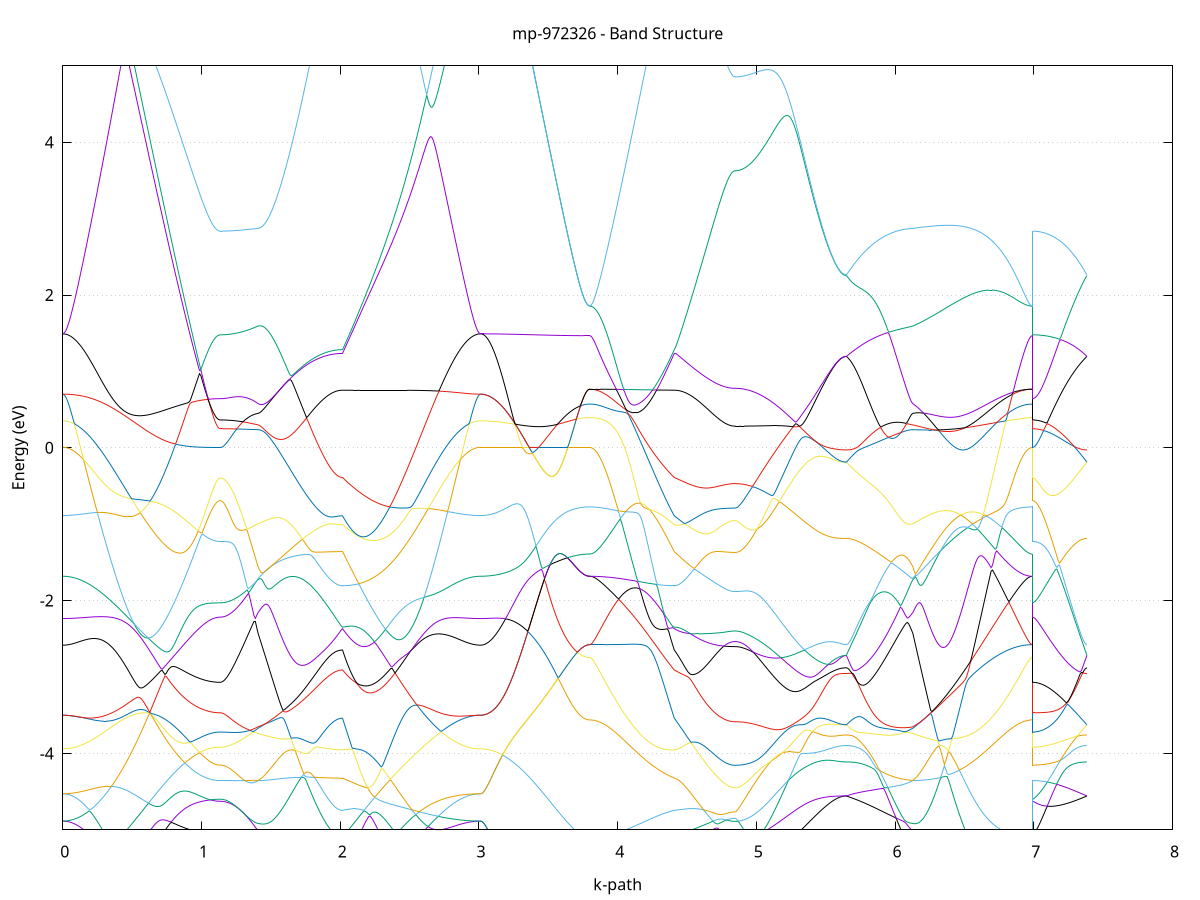 set title 'mp-972326 - Band Structure'
set xlabel 'k-path'
set ylabel 'Energy (eV)'
set grid y
set yrange [-5:5]
set terminal png size 800,600
set output 'mp-972326_bands_gnuplot.png'
plot '-' using 1:2 with lines notitle, '-' using 1:2 with lines notitle, '-' using 1:2 with lines notitle, '-' using 1:2 with lines notitle, '-' using 1:2 with lines notitle, '-' using 1:2 with lines notitle, '-' using 1:2 with lines notitle, '-' using 1:2 with lines notitle, '-' using 1:2 with lines notitle, '-' using 1:2 with lines notitle, '-' using 1:2 with lines notitle, '-' using 1:2 with lines notitle, '-' using 1:2 with lines notitle, '-' using 1:2 with lines notitle, '-' using 1:2 with lines notitle, '-' using 1:2 with lines notitle, '-' using 1:2 with lines notitle, '-' using 1:2 with lines notitle, '-' using 1:2 with lines notitle, '-' using 1:2 with lines notitle, '-' using 1:2 with lines notitle, '-' using 1:2 with lines notitle, '-' using 1:2 with lines notitle, '-' using 1:2 with lines notitle, '-' using 1:2 with lines notitle, '-' using 1:2 with lines notitle, '-' using 1:2 with lines notitle, '-' using 1:2 with lines notitle, '-' using 1:2 with lines notitle, '-' using 1:2 with lines notitle, '-' using 1:2 with lines notitle, '-' using 1:2 with lines notitle, '-' using 1:2 with lines notitle, '-' using 1:2 with lines notitle, '-' using 1:2 with lines notitle, '-' using 1:2 with lines notitle, '-' using 1:2 with lines notitle, '-' using 1:2 with lines notitle, '-' using 1:2 with lines notitle, '-' using 1:2 with lines notitle, '-' using 1:2 with lines notitle, '-' using 1:2 with lines notitle, '-' using 1:2 with lines notitle, '-' using 1:2 with lines notitle, '-' using 1:2 with lines notitle, '-' using 1:2 with lines notitle, '-' using 1:2 with lines notitle, '-' using 1:2 with lines notitle, '-' using 1:2 with lines notitle, '-' using 1:2 with lines notitle, '-' using 1:2 with lines notitle, '-' using 1:2 with lines notitle, '-' using 1:2 with lines notitle, '-' using 1:2 with lines notitle, '-' using 1:2 with lines notitle, '-' using 1:2 with lines notitle, '-' using 1:2 with lines notitle, '-' using 1:2 with lines notitle, '-' using 1:2 with lines notitle, '-' using 1:2 with lines notitle, '-' using 1:2 with lines notitle, '-' using 1:2 with lines notitle, '-' using 1:2 with lines notitle, '-' using 1:2 with lines notitle
0.000000 -39.600354
0.009952 -39.600354
0.019905 -39.600354
0.029857 -39.600354
0.039809 -39.600354
0.049762 -39.600354
0.059714 -39.600354
0.069667 -39.600354
0.079619 -39.600354
0.089571 -39.600354
0.099524 -39.600354
0.109476 -39.600354
0.119428 -39.600354
0.129381 -39.600354
0.139333 -39.600354
0.149286 -39.600454
0.159238 -39.600454
0.169190 -39.600454
0.179143 -39.600454
0.189095 -39.600454
0.199047 -39.600454
0.209000 -39.600454
0.218952 -39.600454
0.228904 -39.600454
0.238857 -39.600454
0.248809 -39.600454
0.258762 -39.600454
0.268714 -39.600454
0.278666 -39.600454
0.288619 -39.600454
0.298571 -39.600454
0.308523 -39.600454
0.318476 -39.600454
0.328428 -39.600454
0.338381 -39.600454
0.348333 -39.600454
0.358285 -39.600454
0.368238 -39.600554
0.378190 -39.600554
0.388142 -39.600554
0.398095 -39.600554
0.408047 -39.600554
0.417999 -39.600554
0.427952 -39.600554
0.437904 -39.600554
0.447857 -39.600554
0.457809 -39.600554
0.467761 -39.600554
0.477714 -39.600554
0.487666 -39.600554
0.497618 -39.600554
0.507571 -39.600554
0.517523 -39.600554
0.527476 -39.600554
0.537428 -39.600554
0.547380 -39.600554
0.557333 -39.600554
0.567285 -39.600654
0.577237 -39.600654
0.587190 -39.600654
0.597142 -39.600654
0.607094 -39.600654
0.617047 -39.600654
0.626999 -39.600654
0.636952 -39.600654
0.646904 -39.600654
0.656856 -39.600654
0.666809 -39.600654
0.676761 -39.600654
0.686713 -39.600654
0.696666 -39.600654
0.706618 -39.600654
0.716570 -39.600654
0.726523 -39.600654
0.736475 -39.600654
0.746428 -39.600654
0.756380 -39.600654
0.766332 -39.600654
0.776285 -39.600654
0.786237 -39.600654
0.796189 -39.600654
0.806142 -39.600654
0.816094 -39.600654
0.826047 -39.600654
0.835999 -39.600654
0.845951 -39.600654
0.855904 -39.600654
0.865856 -39.600654
0.875808 -39.600654
0.885761 -39.600654
0.895713 -39.600654
0.905666 -39.600654
0.915618 -39.600654
0.925570 -39.600654
0.935523 -39.600654
0.945475 -39.600654
0.955427 -39.600654
0.965380 -39.600654
0.975332 -39.600654
0.985284 -39.600754
0.995237 -39.600754
1.005189 -39.600754
1.015142 -39.600754
1.025094 -39.600754
1.035046 -39.600754
1.044999 -39.600754
1.054951 -39.600754
1.064903 -39.600754
1.074856 -39.600754
1.084808 -39.600754
1.094760 -39.600754
1.104713 -39.600754
1.114665 -39.600754
1.124618 -39.600754
1.134570 -39.600754
1.134570 -39.600754
1.144320 -39.600754
1.154070 -39.600754
1.163821 -39.600754
1.173571 -39.600754
1.183321 -39.600754
1.193071 -39.600754
1.202822 -39.600754
1.212572 -39.600754
1.222322 -39.600754
1.232072 -39.600854
1.241822 -39.600854
1.251573 -39.600854
1.261323 -39.600854
1.271073 -39.600854
1.280823 -39.600954
1.290574 -39.600954
1.300324 -39.600954
1.310074 -39.601054
1.319824 -39.601054
1.329575 -39.601054
1.339325 -39.601154
1.349075 -39.601154
1.358825 -39.601154
1.368576 -39.601254
1.378326 -39.601254
1.388076 -39.601354
1.397826 -39.601354
1.407576 -39.601454
1.407576 -39.601454
1.417564 -39.601454
1.427551 -39.601454
1.437538 -39.601554
1.447525 -39.601554
1.457512 -39.601554
1.467499 -39.601654
1.477487 -39.601654
1.487474 -39.601654
1.497461 -39.601754
1.507448 -39.601754
1.517435 -39.601854
1.527422 -39.601854
1.537410 -39.601854
1.547397 -39.601954
1.557384 -39.601954
1.567371 -39.602054
1.577358 -39.602054
1.587345 -39.602054
1.597333 -39.602154
1.607320 -39.602154
1.617307 -39.602154
1.627294 -39.602254
1.637281 -39.602254
1.647269 -39.602354
1.657256 -39.602354
1.667243 -39.602354
1.677230 -39.602454
1.687217 -39.602454
1.697204 -39.602454
1.707192 -39.602554
1.717179 -39.602554
1.727166 -39.602554
1.737153 -39.602654
1.747140 -39.602654
1.757127 -39.602654
1.767115 -39.602754
1.777102 -39.602754
1.787089 -39.602754
1.797076 -39.602754
1.807063 -39.602854
1.817050 -39.602854
1.827038 -39.602854
1.837025 -39.602854
1.847012 -39.602954
1.856999 -39.602954
1.866986 -39.602954
1.876973 -39.602954
1.886961 -39.602954
1.896948 -39.602954
1.906935 -39.603054
1.916922 -39.603054
1.926909 -39.603054
1.936896 -39.603054
1.946884 -39.603054
1.956871 -39.603054
1.966858 -39.603054
1.976845 -39.603054
1.986832 -39.603054
1.996819 -39.603054
2.006807 -39.603054
2.016794 -39.603054
2.016794 -39.603054
2.026747 -39.603054
2.036700 -39.602954
2.046653 -39.602954
2.056606 -39.602854
2.066559 -39.602754
2.076512 -39.602754
2.086465 -39.602654
2.096418 -39.602654
2.106371 -39.602554
2.116325 -39.602454
2.126278 -39.602454
2.136231 -39.602354
2.146184 -39.602354
2.156137 -39.602254
2.166090 -39.602254
2.176043 -39.602154
2.185996 -39.602154
2.195949 -39.602054
2.205902 -39.601954
2.215855 -39.601954
2.225808 -39.601854
2.235761 -39.601854
2.245714 -39.601754
2.255667 -39.601754
2.265621 -39.601754
2.275574 -39.601654
2.285527 -39.601654
2.295480 -39.601554
2.305433 -39.601554
2.315386 -39.601454
2.325339 -39.601454
2.335292 -39.601354
2.345245 -39.601354
2.355198 -39.601354
2.365151 -39.601254
2.375104 -39.601254
2.385057 -39.601254
2.395010 -39.601154
2.404963 -39.601154
2.414917 -39.601154
2.424870 -39.601054
2.434823 -39.601054
2.444776 -39.601054
2.454729 -39.600954
2.464682 -39.600954
2.474635 -39.600954
2.484588 -39.600954
2.494541 -39.600854
2.504494 -39.600854
2.514447 -39.600854
2.524400 -39.600854
2.534353 -39.600754
2.544306 -39.600754
2.554260 -39.600754
2.564213 -39.600754
2.574166 -39.600754
2.584119 -39.600654
2.594072 -39.600654
2.604025 -39.600654
2.613978 -39.600654
2.623931 -39.600654
2.633884 -39.600654
2.643837 -39.600554
2.653790 -39.600554
2.663743 -39.600554
2.673696 -39.600554
2.683649 -39.600554
2.693602 -39.600554
2.703556 -39.600554
2.713509 -39.600554
2.723462 -39.600454
2.733415 -39.600454
2.743368 -39.600454
2.753321 -39.600454
2.763274 -39.600454
2.773227 -39.600454
2.783180 -39.600454
2.793133 -39.600454
2.803086 -39.600454
2.813039 -39.600454
2.822992 -39.600454
2.832945 -39.600454
2.842899 -39.600454
2.852852 -39.600454
2.862805 -39.600454
2.872758 -39.600454
2.882711 -39.600354
2.892664 -39.600354
2.902617 -39.600354
2.912570 -39.600354
2.922523 -39.600354
2.932476 -39.600354
2.942429 -39.600354
2.952382 -39.600354
2.962335 -39.600354
2.972288 -39.600354
2.982241 -39.600354
2.992195 -39.600354
3.002148 -39.600354
3.012101 -39.600354
3.012101 -39.600354
3.022064 -39.600354
3.032027 -39.600354
3.041990 -39.600354
3.051953 -39.600454
3.061916 -39.600454
3.071879 -39.600454
3.081842 -39.600454
3.091805 -39.600554
3.101768 -39.600554
3.111731 -39.600554
3.121694 -39.600654
3.131657 -39.600654
3.141620 -39.600754
3.151583 -39.600754
3.161546 -39.600854
3.171509 -39.600854
3.181472 -39.600954
3.191435 -39.601054
3.201398 -39.601054
3.211361 -39.601154
3.221324 -39.601254
3.231287 -39.601354
3.241250 -39.601454
3.251213 -39.601454
3.261176 -39.601554
3.271139 -39.601654
3.281102 -39.601754
3.291065 -39.601854
3.301028 -39.601954
3.310991 -39.602054
3.320954 -39.602154
3.330917 -39.602254
3.340880 -39.602354
3.350843 -39.602454
3.360806 -39.602554
3.370769 -39.602654
3.380732 -39.602754
3.390695 -39.602854
3.400658 -39.602954
3.410621 -39.603054
3.420584 -39.603154
3.430547 -39.603254
3.440510 -39.603354
3.450473 -39.603454
3.460436 -39.603554
3.470399 -39.603654
3.480362 -39.603754
3.490325 -39.603854
3.500288 -39.603954
3.510251 -39.604054
3.520214 -39.604154
3.530177 -39.604254
3.540140 -39.604354
3.550103 -39.604454
3.560066 -39.604554
3.570029 -39.604654
3.579992 -39.604654
3.589955 -39.604754
3.599918 -39.604854
3.609881 -39.604954
3.619844 -39.604954
3.629807 -39.605054
3.639770 -39.605154
3.649733 -39.605154
3.659696 -39.605254
3.669659 -39.605254
3.679621 -39.605354
3.689585 -39.605354
3.699547 -39.605454
3.709510 -39.605454
3.719473 -39.605554
3.729436 -39.605554
3.739399 -39.605554
3.749362 -39.605554
3.759325 -39.605654
3.769288 -39.605654
3.779251 -39.605654
3.789214 -39.605654
3.799177 -39.605654
3.799177 -39.605654
3.809165 -39.605654
3.819152 -39.605654
3.829139 -39.605654
3.839126 -39.605654
3.849113 -39.605654
3.859100 -39.605654
3.869088 -39.605554
3.879075 -39.605554
3.889062 -39.605554
3.899049 -39.605554
3.909036 -39.605554
3.919024 -39.605554
3.929011 -39.605454
3.938998 -39.605454
3.948985 -39.605454
3.958972 -39.605454
3.968959 -39.605354
3.978947 -39.605354
3.988934 -39.605354
3.998921 -39.605254
4.008908 -39.605254
4.018895 -39.605254
4.028882 -39.605154
4.038870 -39.605154
4.048857 -39.605154
4.058844 -39.605054
4.068831 -39.605054
4.078818 -39.604954
4.088805 -39.604954
4.098793 -39.604854
4.108780 -39.604854
4.118767 -39.604754
4.128754 -39.604754
4.138741 -39.604654
4.148728 -39.604654
4.158716 -39.604554
4.168703 -39.604554
4.178690 -39.604454
4.188677 -39.604454
4.198664 -39.604354
4.208651 -39.604354
4.218639 -39.604254
4.228626 -39.604154
4.238613 -39.604154
4.248600 -39.604054
4.258587 -39.604054
4.268574 -39.603954
4.278562 -39.603854
4.288549 -39.603854
4.298536 -39.603754
4.308523 -39.603754
4.318510 -39.603654
4.328498 -39.603554
4.338485 -39.603554
4.348472 -39.603454
4.358459 -39.603354
4.368446 -39.603354
4.378433 -39.603254
4.388421 -39.603254
4.398408 -39.603154
4.408395 -39.603054
4.408395 -39.603054
4.418357 -39.603054
4.428319 -39.603054
4.438281 -39.603054
4.448244 -39.602954
4.458206 -39.602954
4.468168 -39.602954
4.478130 -39.602854
4.488092 -39.602854
4.498055 -39.602854
4.508017 -39.602754
4.517979 -39.602754
4.527941 -39.602754
4.537903 -39.602654
4.547865 -39.602654
4.557828 -39.602654
4.567790 -39.602554
4.577752 -39.602554
4.587714 -39.602554
4.597676 -39.602454
4.607639 -39.602454
4.617601 -39.602454
4.627563 -39.602354
4.637525 -39.602354
4.647487 -39.602354
4.657450 -39.602254
4.667412 -39.602254
4.677374 -39.602254
4.687336 -39.602254
4.697298 -39.602154
4.707261 -39.602154
4.717223 -39.602154
4.727185 -39.602154
4.737147 -39.602154
4.747109 -39.602054
4.757071 -39.602054
4.767034 -39.602054
4.776996 -39.602054
4.786958 -39.602054
4.796920 -39.602054
4.806882 -39.602054
4.816845 -39.602054
4.826807 -39.602054
4.836769 -39.602054
4.846731 -39.602054
4.846731 -39.602054
4.856636 -39.602054
4.866540 -39.602054
4.876445 -39.602054
4.886349 -39.601954
4.896254 -39.601954
4.906158 -39.601954
4.916062 -39.601954
4.925967 -39.601954
4.935871 -39.601954
4.945776 -39.601954
4.955680 -39.601954
4.965585 -39.601954
4.975489 -39.601954
4.985394 -39.601954
4.995298 -39.601854
5.005203 -39.601854
5.015107 -39.601854
5.025012 -39.601854
5.034916 -39.601854
5.044821 -39.601854
5.054725 -39.601854
5.064630 -39.601754
5.074534 -39.601754
5.084438 -39.601754
5.094343 -39.601754
5.104247 -39.601754
5.114152 -39.601654
5.124056 -39.601654
5.133961 -39.601654
5.143865 -39.601654
5.153770 -39.601554
5.163674 -39.601554
5.173579 -39.601554
5.183483 -39.601554
5.193388 -39.601454
5.203292 -39.601454
5.213197 -39.601454
5.223101 -39.601454
5.233006 -39.601354
5.242910 -39.601354
5.252814 -39.601354
5.262719 -39.601354
5.272623 -39.601254
5.282528 -39.601254
5.292432 -39.601254
5.302337 -39.601254
5.312241 -39.601154
5.322146 -39.601154
5.332050 -39.601154
5.341955 -39.601154
5.351859 -39.601154
5.361764 -39.601054
5.371668 -39.601054
5.381573 -39.601054
5.391477 -39.601054
5.401382 -39.600954
5.411286 -39.600954
5.421190 -39.600954
5.431095 -39.600954
5.440999 -39.600954
5.450904 -39.600854
5.460808 -39.600854
5.470713 -39.600854
5.480617 -39.600854
5.490522 -39.600854
5.500426 -39.600854
5.510331 -39.600854
5.520235 -39.600754
5.530140 -39.600754
5.540044 -39.600754
5.549949 -39.600754
5.559853 -39.600754
5.569758 -39.600754
5.579662 -39.600754
5.589566 -39.600754
5.599471 -39.600754
5.609375 -39.600754
5.619280 -39.600754
5.629184 -39.600754
5.639089 -39.600754
5.648993 -39.600754
5.648993 -39.600754
5.658972 -39.600754
5.668950 -39.600754
5.678928 -39.600754
5.688907 -39.600754
5.698885 -39.600754
5.708864 -39.600754
5.718842 -39.600754
5.728820 -39.600754
5.738799 -39.600754
5.748777 -39.600754
5.758756 -39.600754
5.768734 -39.600754
5.778712 -39.600754
5.788691 -39.600754
5.798669 -39.600754
5.808647 -39.600754
5.818626 -39.600754
5.828604 -39.600754
5.838583 -39.600754
5.848561 -39.600854
5.858539 -39.600854
5.868518 -39.600854
5.878496 -39.600854
5.888475 -39.600854
5.898453 -39.600854
5.908431 -39.600854
5.918410 -39.600954
5.928388 -39.600954
5.938366 -39.600954
5.948345 -39.600954
5.958323 -39.600954
5.968302 -39.601054
5.978280 -39.601054
5.988258 -39.601054
5.998237 -39.601054
6.008215 -39.601054
6.018193 -39.601154
6.028172 -39.601154
6.038150 -39.601154
6.048129 -39.601154
6.058107 -39.601254
6.068085 -39.601254
6.078064 -39.601254
6.088042 -39.601254
6.098021 -39.601354
6.107999 -39.601354
6.117977 -39.601354
6.127956 -39.601454
6.127956 -39.601454
6.137859 -39.601454
6.147762 -39.601554
6.157665 -39.601554
6.167568 -39.601654
6.177471 -39.601654
6.187374 -39.601754
6.197277 -39.601754
6.207180 -39.601854
6.217083 -39.601854
6.226986 -39.601954
6.236889 -39.602054
6.246792 -39.602054
6.256695 -39.602154
6.266598 -39.602154
6.276501 -39.602254
6.286404 -39.602354
6.296307 -39.602354
6.306210 -39.602454
6.316113 -39.602554
6.326016 -39.602554
6.335919 -39.602654
6.345822 -39.602754
6.355725 -39.602754
6.365628 -39.602854
6.375531 -39.602954
6.385434 -39.602954
6.395338 -39.603054
6.405241 -39.603154
6.415144 -39.603154
6.425047 -39.603254
6.434950 -39.603354
6.444853 -39.603354
6.454756 -39.603454
6.464659 -39.603554
6.474562 -39.603554
6.484465 -39.603654
6.494368 -39.603754
6.504271 -39.603754
6.514174 -39.603854
6.524077 -39.603954
6.533980 -39.603954
6.543883 -39.604054
6.553786 -39.604154
6.563689 -39.604154
6.573592 -39.604254
6.583495 -39.604254
6.593398 -39.604354
6.603301 -39.604454
6.613204 -39.604454
6.623107 -39.604554
6.633010 -39.604554
6.642913 -39.604654
6.652816 -39.604654
6.662719 -39.604754
6.672622 -39.604754
6.682525 -39.604854
6.692428 -39.604854
6.702331 -39.604954
6.712234 -39.604954
6.722137 -39.605054
6.732040 -39.605054
6.741944 -39.605154
6.751847 -39.605154
6.761750 -39.605154
6.771653 -39.605254
6.781556 -39.605254
6.791459 -39.605254
6.801362 -39.605354
6.811265 -39.605354
6.821168 -39.605354
6.831071 -39.605454
6.840974 -39.605454
6.850877 -39.605454
6.860780 -39.605454
6.870683 -39.605554
6.880586 -39.605554
6.890489 -39.605554
6.900392 -39.605554
6.910295 -39.605554
6.920198 -39.605554
6.930101 -39.605654
6.940004 -39.605654
6.949907 -39.605654
6.959810 -39.605654
6.969713 -39.605654
6.979616 -39.605654
6.989519 -39.605654
6.989519 -39.600754
6.999358 -39.600754
7.009196 -39.600754
7.019035 -39.600754
7.028873 -39.600754
7.038712 -39.600754
7.048550 -39.600754
7.058388 -39.600754
7.068227 -39.600754
7.078065 -39.600754
7.087904 -39.600754
7.097742 -39.600754
7.107581 -39.600754
7.117419 -39.600754
7.127258 -39.600754
7.137096 -39.600754
7.146935 -39.600754
7.156773 -39.600754
7.166612 -39.600754
7.176450 -39.600754
7.186288 -39.600754
7.196127 -39.600754
7.205965 -39.600754
7.215804 -39.600754
7.225642 -39.600754
7.235481 -39.600754
7.245319 -39.600754
7.255158 -39.600754
7.264996 -39.600754
7.274835 -39.600754
7.284673 -39.600754
7.294511 -39.600754
7.304350 -39.600754
7.314188 -39.600754
7.324027 -39.600754
7.333865 -39.600754
7.343704 -39.600754
7.353542 -39.600754
7.363381 -39.600754
7.373219 -39.600754
7.383058 -39.600754
e
0.000000 -39.530954
0.009952 -39.530954
0.019905 -39.530954
0.029857 -39.530954
0.039809 -39.531054
0.049762 -39.531054
0.059714 -39.531154
0.069667 -39.531254
0.079619 -39.531254
0.089571 -39.531354
0.099524 -39.531454
0.109476 -39.531654
0.119428 -39.531754
0.129381 -39.531854
0.139333 -39.532054
0.149286 -39.532154
0.159238 -39.532354
0.169190 -39.532554
0.179143 -39.532654
0.189095 -39.532854
0.199047 -39.533054
0.209000 -39.533254
0.218952 -39.533454
0.228904 -39.533754
0.238857 -39.533954
0.248809 -39.534154
0.258762 -39.534354
0.268714 -39.534654
0.278666 -39.534854
0.288619 -39.535054
0.298571 -39.535354
0.308523 -39.535554
0.318476 -39.535854
0.328428 -39.536054
0.338381 -39.536354
0.348333 -39.536654
0.358285 -39.536854
0.368238 -39.537154
0.378190 -39.537354
0.388142 -39.537654
0.398095 -39.537854
0.408047 -39.538154
0.417999 -39.538354
0.427952 -39.538654
0.437904 -39.538854
0.447857 -39.539154
0.457809 -39.539354
0.467761 -39.539554
0.477714 -39.539854
0.487666 -39.540054
0.497618 -39.540254
0.507571 -39.540454
0.517523 -39.540654
0.527476 -39.540854
0.537428 -39.541054
0.547380 -39.541254
0.557333 -39.541454
0.567285 -39.541554
0.577237 -39.541754
0.587190 -39.541954
0.597142 -39.542054
0.607094 -39.542254
0.617047 -39.542354
0.626999 -39.542554
0.636952 -39.542654
0.646904 -39.542754
0.656856 -39.542854
0.666809 -39.542954
0.676761 -39.543054
0.686713 -39.543154
0.696666 -39.543254
0.706618 -39.543354
0.716570 -39.543354
0.726523 -39.543454
0.736475 -39.543554
0.746428 -39.543554
0.756380 -39.543654
0.766332 -39.543654
0.776285 -39.543654
0.786237 -39.543754
0.796189 -39.543754
0.806142 -39.543754
0.816094 -39.543754
0.826047 -39.543754
0.835999 -39.543854
0.845951 -39.543854
0.855904 -39.543854
0.865856 -39.543854
0.875808 -39.543754
0.885761 -39.543754
0.895713 -39.543754
0.905666 -39.543754
0.915618 -39.543754
0.925570 -39.543754
0.935523 -39.543754
0.945475 -39.543654
0.955427 -39.543654
0.965380 -39.543654
0.975332 -39.543654
0.985284 -39.543654
0.995237 -39.543654
1.005189 -39.543554
1.015142 -39.543554
1.025094 -39.543554
1.035046 -39.543554
1.044999 -39.543554
1.054951 -39.543454
1.064903 -39.543454
1.074856 -39.543454
1.084808 -39.543454
1.094760 -39.543454
1.104713 -39.543454
1.114665 -39.543454
1.124618 -39.543454
1.134570 -39.543454
1.134570 -39.543454
1.144320 -39.543454
1.154070 -39.543454
1.163821 -39.543454
1.173571 -39.543354
1.183321 -39.543354
1.193071 -39.543354
1.202822 -39.543354
1.212572 -39.543254
1.222322 -39.543254
1.232072 -39.543154
1.241822 -39.543154
1.251573 -39.543054
1.261323 -39.543054
1.271073 -39.542954
1.280823 -39.542854
1.290574 -39.542854
1.300324 -39.542754
1.310074 -39.542654
1.319824 -39.542554
1.329575 -39.542454
1.339325 -39.542354
1.349075 -39.542254
1.358825 -39.542154
1.368576 -39.542054
1.378326 -39.541954
1.388076 -39.541854
1.397826 -39.541754
1.407576 -39.541554
1.407576 -39.541554
1.417564 -39.541554
1.427551 -39.541454
1.437538 -39.541354
1.447525 -39.541354
1.457512 -39.541354
1.467499 -39.541354
1.477487 -39.541454
1.487474 -39.541454
1.497461 -39.541554
1.507448 -39.541654
1.517435 -39.541654
1.527422 -39.541754
1.537410 -39.541854
1.547397 -39.541954
1.557384 -39.541954
1.567371 -39.542054
1.577358 -39.542154
1.587345 -39.542254
1.597333 -39.542354
1.607320 -39.542454
1.617307 -39.542454
1.627294 -39.542554
1.637281 -39.542654
1.647269 -39.542754
1.657256 -39.542854
1.667243 -39.542954
1.677230 -39.542954
1.687217 -39.543054
1.697204 -39.543154
1.707192 -39.543254
1.717179 -39.543354
1.727166 -39.543354
1.737153 -39.543454
1.747140 -39.543554
1.757127 -39.543654
1.767115 -39.543654
1.777102 -39.543754
1.787089 -39.543854
1.797076 -39.543854
1.807063 -39.543954
1.817050 -39.544054
1.827038 -39.544054
1.837025 -39.544154
1.847012 -39.544154
1.856999 -39.544254
1.866986 -39.544254
1.876973 -39.544354
1.886961 -39.544354
1.896948 -39.544354
1.906935 -39.544454
1.916922 -39.544454
1.926909 -39.544454
1.936896 -39.544554
1.946884 -39.544554
1.956871 -39.544554
1.966858 -39.544554
1.976845 -39.544554
1.986832 -39.544654
1.996819 -39.544654
2.006807 -39.544654
2.016794 -39.544654
2.016794 -39.544654
2.026747 -39.544854
2.036700 -39.545054
2.046653 -39.545254
2.056606 -39.545454
2.066559 -39.545654
2.076512 -39.545854
2.086465 -39.546054
2.096418 -39.546254
2.106371 -39.546354
2.116325 -39.546454
2.126278 -39.546654
2.136231 -39.546754
2.146184 -39.546854
2.156137 -39.546954
2.166090 -39.546954
2.176043 -39.547054
2.185996 -39.547154
2.195949 -39.547154
2.205902 -39.547154
2.215855 -39.547154
2.225808 -39.547154
2.235761 -39.547154
2.245714 -39.547154
2.255667 -39.547154
2.265621 -39.547054
2.275574 -39.546954
2.285527 -39.546954
2.295480 -39.546854
2.305433 -39.546754
2.315386 -39.546654
2.325339 -39.546454
2.335292 -39.546354
2.345245 -39.546254
2.355198 -39.546054
2.365151 -39.545854
2.375104 -39.545754
2.385057 -39.545554
2.395010 -39.545354
2.404963 -39.545054
2.414917 -39.544854
2.424870 -39.544654
2.434823 -39.544454
2.444776 -39.544154
2.454729 -39.543954
2.464682 -39.543654
2.474635 -39.543354
2.484588 -39.543154
2.494541 -39.542854
2.504494 -39.542554
2.514447 -39.542254
2.524400 -39.541954
2.534353 -39.541654
2.544306 -39.541354
2.554260 -39.541054
2.564213 -39.540754
2.574166 -39.540454
2.584119 -39.540054
2.594072 -39.539754
2.604025 -39.539454
2.613978 -39.539154
2.623931 -39.538854
2.633884 -39.538454
2.643837 -39.538154
2.653790 -39.537854
2.663743 -39.537554
2.673696 -39.537254
2.683649 -39.536954
2.693602 -39.536654
2.703556 -39.536354
2.713509 -39.536054
2.723462 -39.535754
2.733415 -39.535454
2.743368 -39.535154
2.753321 -39.534854
2.763274 -39.534554
2.773227 -39.534354
2.783180 -39.534054
2.793133 -39.533854
2.803086 -39.533554
2.813039 -39.533354
2.822992 -39.533154
2.832945 -39.532954
2.842899 -39.532654
2.852852 -39.532554
2.862805 -39.532354
2.872758 -39.532154
2.882711 -39.531954
2.892664 -39.531854
2.902617 -39.531654
2.912570 -39.531554
2.922523 -39.531454
2.932476 -39.531354
2.942429 -39.531254
2.952382 -39.531154
2.962335 -39.531054
2.972288 -39.531054
2.982241 -39.530954
2.992195 -39.530954
3.002148 -39.530954
3.012101 -39.530954
3.012101 -39.530954
3.022064 -39.530954
3.032027 -39.530954
3.041990 -39.530954
3.051953 -39.530954
3.061916 -39.530954
3.071879 -39.530954
3.081842 -39.530954
3.091805 -39.530854
3.101768 -39.530854
3.111731 -39.530854
3.121694 -39.530854
3.131657 -39.530854
3.141620 -39.530854
3.151583 -39.530854
3.161546 -39.530854
3.171509 -39.530854
3.181472 -39.530754
3.191435 -39.530754
3.201398 -39.530754
3.211361 -39.530754
3.221324 -39.530754
3.231287 -39.530754
3.241250 -39.530654
3.251213 -39.530654
3.261176 -39.530654
3.271139 -39.530654
3.281102 -39.530654
3.291065 -39.530554
3.301028 -39.530554
3.310991 -39.530554
3.320954 -39.530554
3.330917 -39.530454
3.340880 -39.530454
3.350843 -39.530454
3.360806 -39.530454
3.370769 -39.530354
3.380732 -39.530354
3.390695 -39.530354
3.400658 -39.530354
3.410621 -39.530254
3.420584 -39.530254
3.430547 -39.530254
3.440510 -39.530254
3.450473 -39.530154
3.460436 -39.530154
3.470399 -39.530154
3.480362 -39.530154
3.490325 -39.530054
3.500288 -39.530054
3.510251 -39.530054
3.520214 -39.530054
3.530177 -39.529954
3.540140 -39.529954
3.550103 -39.529954
3.560066 -39.529954
3.570029 -39.529954
3.579992 -39.529854
3.589955 -39.529854
3.599918 -39.529854
3.609881 -39.529854
3.619844 -39.529854
3.629807 -39.529854
3.639770 -39.529754
3.649733 -39.529754
3.659696 -39.529754
3.669659 -39.529754
3.679621 -39.529754
3.689585 -39.529754
3.699547 -39.529754
3.709510 -39.529754
3.719473 -39.529654
3.729436 -39.529654
3.739399 -39.529654
3.749362 -39.529654
3.759325 -39.529654
3.769288 -39.529654
3.779251 -39.529654
3.789214 -39.529654
3.799177 -39.529654
3.799177 -39.529654
3.809165 -39.529654
3.819152 -39.529654
3.829139 -39.529754
3.839126 -39.529754
3.849113 -39.529854
3.859100 -39.529954
3.869088 -39.529954
3.879075 -39.530054
3.889062 -39.530154
3.899049 -39.530354
3.909036 -39.530454
3.919024 -39.530554
3.929011 -39.530754
3.938998 -39.530954
3.948985 -39.531154
3.958972 -39.531254
3.968959 -39.531454
3.978947 -39.531754
3.988934 -39.531954
3.998921 -39.532154
4.008908 -39.532454
4.018895 -39.532654
4.028882 -39.532954
4.038870 -39.533154
4.048857 -39.533454
4.058844 -39.533754
4.068831 -39.534054
4.078818 -39.534354
4.088805 -39.534654
4.098793 -39.534954
4.108780 -39.535254
4.118767 -39.535554
4.128754 -39.535854
4.138741 -39.536254
4.148728 -39.536554
4.158716 -39.536854
4.168703 -39.537254
4.178690 -39.537554
4.188677 -39.537854
4.198664 -39.538254
4.208651 -39.538554
4.218639 -39.538854
4.228626 -39.539254
4.238613 -39.539554
4.248600 -39.539854
4.258587 -39.540254
4.268574 -39.540554
4.278562 -39.540854
4.288549 -39.541254
4.298536 -39.541554
4.308523 -39.541854
4.318510 -39.542154
4.328498 -39.542454
4.338485 -39.542754
4.348472 -39.543054
4.358459 -39.543354
4.368446 -39.543554
4.378433 -39.543854
4.388421 -39.544154
4.398408 -39.544354
4.408395 -39.544654
4.408395 -39.544654
4.418357 -39.544754
4.428319 -39.544854
4.438281 -39.544954
4.448244 -39.545054
4.458206 -39.545154
4.468168 -39.545254
4.478130 -39.545354
4.488092 -39.545454
4.498055 -39.545454
4.508017 -39.545554
4.517979 -39.545654
4.527941 -39.545754
4.537903 -39.545854
4.547865 -39.545954
4.557828 -39.545954
4.567790 -39.546054
4.577752 -39.546154
4.587714 -39.546254
4.597676 -39.546254
4.607639 -39.546354
4.617601 -39.546454
4.627563 -39.546454
4.637525 -39.546554
4.647487 -39.546554
4.657450 -39.546654
4.667412 -39.546654
4.677374 -39.546754
4.687336 -39.546754
4.697298 -39.546854
4.707261 -39.546854
4.717223 -39.546954
4.727185 -39.546954
4.737147 -39.546954
4.747109 -39.547054
4.757071 -39.547054
4.767034 -39.547054
4.776996 -39.547054
4.786958 -39.547054
4.796920 -39.547154
4.806882 -39.547154
4.816845 -39.547154
4.826807 -39.547154
4.836769 -39.547154
4.846731 -39.547154
4.846731 -39.547154
4.856636 -39.547154
4.866540 -39.547154
4.876445 -39.547154
4.886349 -39.547154
4.896254 -39.547054
4.906158 -39.547054
4.916062 -39.547054
4.925967 -39.547054
4.935871 -39.546954
4.945776 -39.546954
4.955680 -39.546854
4.965585 -39.546854
4.975489 -39.546754
4.985394 -39.546754
4.995298 -39.546654
5.005203 -39.546654
5.015107 -39.546554
5.025012 -39.546454
5.034916 -39.546454
5.044821 -39.546354
5.054725 -39.546254
5.064630 -39.546154
5.074534 -39.546154
5.084438 -39.546054
5.094343 -39.545954
5.104247 -39.545854
5.114152 -39.545754
5.124056 -39.545654
5.133961 -39.545554
5.143865 -39.545454
5.153770 -39.545354
5.163674 -39.545254
5.173579 -39.545154
5.183483 -39.545054
5.193388 -39.544954
5.203292 -39.544854
5.213197 -39.544754
5.223101 -39.544654
5.233006 -39.544454
5.242910 -39.544354
5.252814 -39.544254
5.262719 -39.544154
5.272623 -39.544054
5.282528 -39.543954
5.292432 -39.543854
5.302337 -39.543754
5.312241 -39.543654
5.322146 -39.543554
5.332050 -39.543454
5.341955 -39.543354
5.351859 -39.543254
5.361764 -39.543154
5.371668 -39.543054
5.381573 -39.542954
5.391477 -39.542854
5.401382 -39.542754
5.411286 -39.542654
5.421190 -39.542554
5.431095 -39.542454
5.440999 -39.542354
5.450904 -39.542354
5.460808 -39.542254
5.470713 -39.542154
5.480617 -39.542154
5.490522 -39.542054
5.500426 -39.541954
5.510331 -39.541954
5.520235 -39.541854
5.530140 -39.541854
5.540044 -39.541754
5.549949 -39.541754
5.559853 -39.541654
5.569758 -39.541654
5.579662 -39.541654
5.589566 -39.541554
5.599471 -39.541554
5.609375 -39.541554
5.619280 -39.541554
5.629184 -39.541554
5.639089 -39.541554
5.648993 -39.541554
5.648993 -39.541554
5.658972 -39.541554
5.668950 -39.541654
5.678928 -39.541654
5.688907 -39.541754
5.698885 -39.541854
5.708864 -39.541854
5.718842 -39.541954
5.728820 -39.541954
5.738799 -39.542054
5.748777 -39.542054
5.758756 -39.542154
5.768734 -39.542154
5.778712 -39.542154
5.788691 -39.542254
5.798669 -39.542254
5.808647 -39.542254
5.818626 -39.542354
5.828604 -39.542354
5.838583 -39.542354
5.848561 -39.542354
5.858539 -39.542354
5.868518 -39.542454
5.878496 -39.542454
5.888475 -39.542454
5.898453 -39.542454
5.908431 -39.542454
5.918410 -39.542454
5.928388 -39.542454
5.938366 -39.542454
5.948345 -39.542354
5.958323 -39.542354
5.968302 -39.542354
5.978280 -39.542354
5.988258 -39.542354
5.998237 -39.542254
6.008215 -39.542254
6.018193 -39.542254
6.028172 -39.542154
6.038150 -39.542154
6.048129 -39.542054
6.058107 -39.542054
6.068085 -39.541954
6.078064 -39.541954
6.088042 -39.541854
6.098021 -39.541854
6.107999 -39.541754
6.117977 -39.541654
6.127956 -39.541554
6.127956 -39.541554
6.137859 -39.541454
6.147762 -39.541354
6.157665 -39.541154
6.167568 -39.541054
6.177471 -39.540954
6.187374 -39.540754
6.197277 -39.540654
6.207180 -39.540454
6.217083 -39.540354
6.226986 -39.540354
6.236889 -39.540354
6.246792 -39.540354
6.256695 -39.540254
6.266598 -39.540254
6.276501 -39.540254
6.286404 -39.540154
6.296307 -39.540154
6.306210 -39.540054
6.316113 -39.540054
6.326016 -39.539954
6.335919 -39.539854
6.345822 -39.539754
6.355725 -39.539754
6.365628 -39.539654
6.375531 -39.539554
6.385434 -39.539454
6.395338 -39.539254
6.405241 -39.539154
6.415144 -39.539054
6.425047 -39.538954
6.434950 -39.538754
6.444853 -39.538654
6.454756 -39.538454
6.464659 -39.538354
6.474562 -39.538154
6.484465 -39.537954
6.494368 -39.537754
6.504271 -39.537654
6.514174 -39.537454
6.524077 -39.537254
6.533980 -39.537054
6.543883 -39.536854
6.553786 -39.536654
6.563689 -39.536454
6.573592 -39.536254
6.583495 -39.535954
6.593398 -39.535754
6.603301 -39.535554
6.613204 -39.535354
6.623107 -39.535154
6.633010 -39.534954
6.642913 -39.534654
6.652816 -39.534454
6.662719 -39.534254
6.672622 -39.534054
6.682525 -39.533754
6.692428 -39.533554
6.702331 -39.533354
6.712234 -39.533154
6.722137 -39.532954
6.732040 -39.532754
6.741944 -39.532554
6.751847 -39.532354
6.761750 -39.532154
6.771653 -39.531954
6.781556 -39.531754
6.791459 -39.531554
6.801362 -39.531354
6.811265 -39.531254
6.821168 -39.531054
6.831071 -39.530954
6.840974 -39.530754
6.850877 -39.530654
6.860780 -39.530554
6.870683 -39.530354
6.880586 -39.530254
6.890489 -39.530154
6.900392 -39.530054
6.910295 -39.529954
6.920198 -39.529954
6.930101 -39.529854
6.940004 -39.529754
6.949907 -39.529754
6.959810 -39.529754
6.969713 -39.529654
6.979616 -39.529654
6.989519 -39.529654
6.989519 -39.543454
6.999358 -39.543454
7.009196 -39.543454
7.019035 -39.543454
7.028873 -39.543454
7.038712 -39.543454
7.048550 -39.543354
7.058388 -39.543354
7.068227 -39.543354
7.078065 -39.543354
7.087904 -39.543254
7.097742 -39.543254
7.107581 -39.543254
7.117419 -39.543154
7.127258 -39.543154
7.137096 -39.543154
7.146935 -39.543054
7.156773 -39.543054
7.166612 -39.542954
7.176450 -39.542954
7.186288 -39.542854
7.196127 -39.542854
7.205965 -39.542754
7.215804 -39.542754
7.225642 -39.542654
7.235481 -39.542554
7.245319 -39.542554
7.255158 -39.542454
7.264996 -39.542354
7.274835 -39.542354
7.284673 -39.542254
7.294511 -39.542154
7.304350 -39.542154
7.314188 -39.542054
7.324027 -39.541954
7.333865 -39.541854
7.343704 -39.541854
7.353542 -39.541754
7.363381 -39.541654
7.373219 -39.541554
7.383058 -39.541554
e
0.000000 -39.530954
0.009952 -39.530954
0.019905 -39.530954
0.029857 -39.530954
0.039809 -39.530954
0.049762 -39.530954
0.059714 -39.530954
0.069667 -39.531054
0.079619 -39.531054
0.089571 -39.531054
0.099524 -39.531154
0.109476 -39.531154
0.119428 -39.531154
0.129381 -39.531254
0.139333 -39.531254
0.149286 -39.531354
0.159238 -39.531354
0.169190 -39.531454
0.179143 -39.531454
0.189095 -39.531554
0.199047 -39.531554
0.209000 -39.531654
0.218952 -39.531754
0.228904 -39.531754
0.238857 -39.531854
0.248809 -39.531954
0.258762 -39.532054
0.268714 -39.532154
0.278666 -39.532154
0.288619 -39.532254
0.298571 -39.532354
0.308523 -39.532454
0.318476 -39.532554
0.328428 -39.532654
0.338381 -39.532754
0.348333 -39.532854
0.358285 -39.532954
0.368238 -39.533054
0.378190 -39.533154
0.388142 -39.533254
0.398095 -39.533354
0.408047 -39.533454
0.417999 -39.533554
0.427952 -39.533654
0.437904 -39.533854
0.447857 -39.533954
0.457809 -39.534054
0.467761 -39.534154
0.477714 -39.534254
0.487666 -39.534354
0.497618 -39.534454
0.507571 -39.534654
0.517523 -39.534754
0.527476 -39.534854
0.537428 -39.534954
0.547380 -39.535054
0.557333 -39.535254
0.567285 -39.535354
0.577237 -39.535454
0.587190 -39.535554
0.597142 -39.535654
0.607094 -39.535854
0.617047 -39.535954
0.626999 -39.536054
0.636952 -39.536154
0.646904 -39.536254
0.656856 -39.536354
0.666809 -39.536454
0.676761 -39.536654
0.686713 -39.536754
0.696666 -39.536854
0.706618 -39.536954
0.716570 -39.537054
0.726523 -39.537154
0.736475 -39.537254
0.746428 -39.537354
0.756380 -39.537454
0.766332 -39.537554
0.776285 -39.537654
0.786237 -39.537754
0.796189 -39.537854
0.806142 -39.537954
0.816094 -39.538054
0.826047 -39.538154
0.835999 -39.538254
0.845951 -39.538354
0.855904 -39.538354
0.865856 -39.538454
0.875808 -39.538554
0.885761 -39.538654
0.895713 -39.538654
0.905666 -39.538754
0.915618 -39.538854
0.925570 -39.538954
0.935523 -39.538954
0.945475 -39.539054
0.955427 -39.539054
0.965380 -39.539154
0.975332 -39.539154
0.985284 -39.539254
0.995237 -39.539254
1.005189 -39.539354
1.015142 -39.539354
1.025094 -39.539354
1.035046 -39.539454
1.044999 -39.539454
1.054951 -39.539454
1.064903 -39.539554
1.074856 -39.539554
1.084808 -39.539554
1.094760 -39.539554
1.104713 -39.539554
1.114665 -39.539554
1.124618 -39.539554
1.134570 -39.539554
1.134570 -39.539554
1.144320 -39.539554
1.154070 -39.539554
1.163821 -39.539554
1.173571 -39.539654
1.183321 -39.539654
1.193071 -39.539654
1.202822 -39.539654
1.212572 -39.539654
1.222322 -39.539654
1.232072 -39.539754
1.241822 -39.539754
1.251573 -39.539754
1.261323 -39.539754
1.271073 -39.539854
1.280823 -39.539854
1.290574 -39.539854
1.300324 -39.539954
1.310074 -39.539954
1.319824 -39.539954
1.329575 -39.540054
1.339325 -39.540054
1.349075 -39.540054
1.358825 -39.540154
1.368576 -39.540154
1.378326 -39.540154
1.388076 -39.540254
1.397826 -39.540254
1.407576 -39.540254
1.407576 -39.540254
1.417564 -39.540254
1.427551 -39.540254
1.437538 -39.540254
1.447525 -39.540154
1.457512 -39.540054
1.467499 -39.539954
1.477487 -39.539854
1.487474 -39.539754
1.497461 -39.539554
1.507448 -39.539454
1.517435 -39.539254
1.527422 -39.539054
1.537410 -39.538954
1.547397 -39.538754
1.557384 -39.538554
1.567371 -39.538354
1.577358 -39.538154
1.587345 -39.538054
1.597333 -39.537854
1.607320 -39.537654
1.617307 -39.537454
1.627294 -39.537254
1.637281 -39.537054
1.647269 -39.536954
1.657256 -39.536754
1.667243 -39.536554
1.677230 -39.536354
1.687217 -39.536154
1.697204 -39.536054
1.707192 -39.535854
1.717179 -39.535654
1.727166 -39.535454
1.737153 -39.535354
1.747140 -39.535154
1.757127 -39.535054
1.767115 -39.534854
1.777102 -39.534754
1.787089 -39.534554
1.797076 -39.534454
1.807063 -39.534254
1.817050 -39.534154
1.827038 -39.534054
1.837025 -39.533954
1.847012 -39.533754
1.856999 -39.533654
1.866986 -39.533554
1.876973 -39.533454
1.886961 -39.533354
1.896948 -39.533354
1.906935 -39.533254
1.916922 -39.533154
1.926909 -39.533054
1.936896 -39.533054
1.946884 -39.532954
1.956871 -39.532954
1.966858 -39.532954
1.976845 -39.532854
1.986832 -39.532854
1.996819 -39.532854
2.006807 -39.532854
2.016794 -39.532854
2.016794 -39.532854
2.026747 -39.532854
2.036700 -39.532954
2.046653 -39.532954
2.056606 -39.533054
2.066559 -39.533054
2.076512 -39.533154
2.086465 -39.533154
2.096418 -39.533154
2.106371 -39.533254
2.116325 -39.533254
2.126278 -39.533254
2.136231 -39.533354
2.146184 -39.533354
2.156137 -39.533354
2.166090 -39.533454
2.176043 -39.533454
2.185996 -39.533454
2.195949 -39.533454
2.205902 -39.533454
2.215855 -39.533454
2.225808 -39.533454
2.235761 -39.533554
2.245714 -39.533554
2.255667 -39.533554
2.265621 -39.533554
2.275574 -39.533554
2.285527 -39.533554
2.295480 -39.533554
2.305433 -39.533454
2.315386 -39.533454
2.325339 -39.533454
2.335292 -39.533454
2.345245 -39.533454
2.355198 -39.533454
2.365151 -39.533354
2.375104 -39.533354
2.385057 -39.533354
2.395010 -39.533354
2.404963 -39.533254
2.414917 -39.533254
2.424870 -39.533254
2.434823 -39.533154
2.444776 -39.533154
2.454729 -39.533054
2.464682 -39.533054
2.474635 -39.533054
2.484588 -39.532954
2.494541 -39.532954
2.504494 -39.532854
2.514447 -39.532854
2.524400 -39.532754
2.534353 -39.532754
2.544306 -39.532654
2.554260 -39.532654
2.564213 -39.532554
2.574166 -39.532554
2.584119 -39.532454
2.594072 -39.532454
2.604025 -39.532354
2.613978 -39.532354
2.623931 -39.532254
2.633884 -39.532254
2.643837 -39.532154
2.653790 -39.532154
2.663743 -39.532054
2.673696 -39.532054
2.683649 -39.531954
2.693602 -39.531954
2.703556 -39.531854
2.713509 -39.531754
2.723462 -39.531754
2.733415 -39.531654
2.743368 -39.531654
2.753321 -39.531654
2.763274 -39.531554
2.773227 -39.531554
2.783180 -39.531454
2.793133 -39.531454
2.803086 -39.531354
2.813039 -39.531354
2.822992 -39.531354
2.832945 -39.531254
2.842899 -39.531254
2.852852 -39.531254
2.862805 -39.531154
2.872758 -39.531154
2.882711 -39.531154
2.892664 -39.531054
2.902617 -39.531054
2.912570 -39.531054
2.922523 -39.531054
2.932476 -39.531054
2.942429 -39.530954
2.952382 -39.530954
2.962335 -39.530954
2.972288 -39.530954
2.982241 -39.530954
2.992195 -39.530954
3.002148 -39.530954
3.012101 -39.530954
3.012101 -39.530954
3.022064 -39.530954
3.032027 -39.530954
3.041990 -39.530954
3.051953 -39.530954
3.061916 -39.530954
3.071879 -39.530954
3.081842 -39.530954
3.091805 -39.530854
3.101768 -39.530854
3.111731 -39.530854
3.121694 -39.530854
3.131657 -39.530854
3.141620 -39.530854
3.151583 -39.530854
3.161546 -39.530854
3.171509 -39.530854
3.181472 -39.530754
3.191435 -39.530754
3.201398 -39.530754
3.211361 -39.530754
3.221324 -39.530754
3.231287 -39.530754
3.241250 -39.530654
3.251213 -39.530654
3.261176 -39.530654
3.271139 -39.530654
3.281102 -39.530654
3.291065 -39.530554
3.301028 -39.530554
3.310991 -39.530554
3.320954 -39.530554
3.330917 -39.530454
3.340880 -39.530454
3.350843 -39.530454
3.360806 -39.530454
3.370769 -39.530354
3.380732 -39.530354
3.390695 -39.530354
3.400658 -39.530354
3.410621 -39.530254
3.420584 -39.530254
3.430547 -39.530254
3.440510 -39.530254
3.450473 -39.530154
3.460436 -39.530154
3.470399 -39.530154
3.480362 -39.530154
3.490325 -39.530054
3.500288 -39.530054
3.510251 -39.530054
3.520214 -39.530054
3.530177 -39.529954
3.540140 -39.529954
3.550103 -39.529954
3.560066 -39.529954
3.570029 -39.529954
3.579992 -39.529854
3.589955 -39.529854
3.599918 -39.529854
3.609881 -39.529854
3.619844 -39.529854
3.629807 -39.529854
3.639770 -39.529754
3.649733 -39.529754
3.659696 -39.529754
3.669659 -39.529754
3.679621 -39.529754
3.689585 -39.529754
3.699547 -39.529754
3.709510 -39.529754
3.719473 -39.529654
3.729436 -39.529654
3.739399 -39.529654
3.749362 -39.529654
3.759325 -39.529654
3.769288 -39.529654
3.779251 -39.529654
3.789214 -39.529654
3.799177 -39.529654
3.799177 -39.529654
3.809165 -39.529654
3.819152 -39.529654
3.829139 -39.529654
3.839126 -39.529654
3.849113 -39.529754
3.859100 -39.529754
3.869088 -39.529754
3.879075 -39.529754
3.889062 -39.529754
3.899049 -39.529754
3.909036 -39.529854
3.919024 -39.529854
3.929011 -39.529854
3.938998 -39.529954
3.948985 -39.529954
3.958972 -39.529954
3.968959 -39.530054
3.978947 -39.530054
3.988934 -39.530154
3.998921 -39.530154
4.008908 -39.530254
4.018895 -39.530254
4.028882 -39.530354
4.038870 -39.530354
4.048857 -39.530454
4.058844 -39.530554
4.068831 -39.530554
4.078818 -39.530654
4.088805 -39.530654
4.098793 -39.530754
4.108780 -39.530854
4.118767 -39.530854
4.128754 -39.530954
4.138741 -39.531054
4.148728 -39.531054
4.158716 -39.531154
4.168703 -39.531254
4.178690 -39.531254
4.188677 -39.531354
4.198664 -39.531454
4.208651 -39.531554
4.218639 -39.531554
4.228626 -39.531654
4.238613 -39.531754
4.248600 -39.531754
4.258587 -39.531854
4.268574 -39.531954
4.278562 -39.531954
4.288549 -39.532054
4.298536 -39.532154
4.308523 -39.532254
4.318510 -39.532254
4.328498 -39.532354
4.338485 -39.532354
4.348472 -39.532454
4.358459 -39.532554
4.368446 -39.532554
4.378433 -39.532654
4.388421 -39.532754
4.398408 -39.532754
4.408395 -39.532854
4.408395 -39.532854
4.418357 -39.532854
4.428319 -39.532854
4.438281 -39.532854
4.448244 -39.532954
4.458206 -39.532954
4.468168 -39.532954
4.478130 -39.532954
4.488092 -39.533054
4.498055 -39.533054
4.508017 -39.533054
4.517979 -39.533054
4.527941 -39.533054
4.537903 -39.533154
4.547865 -39.533154
4.557828 -39.533154
4.567790 -39.533154
4.577752 -39.533154
4.587714 -39.533254
4.597676 -39.533254
4.607639 -39.533254
4.617601 -39.533254
4.627563 -39.533254
4.637525 -39.533354
4.647487 -39.533354
4.657450 -39.533354
4.667412 -39.533354
4.677374 -39.533354
4.687336 -39.533354
4.697298 -39.533354
4.707261 -39.533454
4.717223 -39.533454
4.727185 -39.533454
4.737147 -39.533454
4.747109 -39.533454
4.757071 -39.533454
4.767034 -39.533454
4.776996 -39.533454
4.786958 -39.533454
4.796920 -39.533454
4.806882 -39.533454
4.816845 -39.533454
4.826807 -39.533454
4.836769 -39.533454
4.846731 -39.533454
4.846731 -39.533454
4.856636 -39.533454
4.866540 -39.533454
4.876445 -39.533554
4.886349 -39.533554
4.896254 -39.533554
4.906158 -39.533554
4.916062 -39.533654
4.925967 -39.533654
4.935871 -39.533754
4.945776 -39.533754
4.955680 -39.533854
4.965585 -39.533954
4.975489 -39.533954
4.985394 -39.534054
4.995298 -39.534154
5.005203 -39.534254
5.015107 -39.534354
5.025012 -39.534454
5.034916 -39.534554
5.044821 -39.534654
5.054725 -39.534754
5.064630 -39.534854
5.074534 -39.534954
5.084438 -39.535154
5.094343 -39.535254
5.104247 -39.535354
5.114152 -39.535454
5.124056 -39.535654
5.133961 -39.535754
5.143865 -39.535954
5.153770 -39.536054
5.163674 -39.536154
5.173579 -39.536354
5.183483 -39.536454
5.193388 -39.536654
5.203292 -39.536854
5.213197 -39.536954
5.223101 -39.537154
5.233006 -39.537254
5.242910 -39.537454
5.252814 -39.537554
5.262719 -39.537754
5.272623 -39.537854
5.282528 -39.538054
5.292432 -39.538154
5.302337 -39.538354
5.312241 -39.538554
5.322146 -39.538654
5.332050 -39.538754
5.341955 -39.538954
5.351859 -39.539054
5.361764 -39.539254
5.371668 -39.539354
5.381573 -39.539554
5.391477 -39.539654
5.401382 -39.539754
5.411286 -39.539854
5.421190 -39.540054
5.431095 -39.540154
5.440999 -39.540254
5.450904 -39.540354
5.460808 -39.540454
5.470713 -39.540554
5.480617 -39.540654
5.490522 -39.540754
5.500426 -39.540854
5.510331 -39.540954
5.520235 -39.541054
5.530140 -39.541054
5.540044 -39.541154
5.549949 -39.541254
5.559853 -39.541254
5.569758 -39.541354
5.579662 -39.541354
5.589566 -39.541454
5.599471 -39.541454
5.609375 -39.541454
5.619280 -39.541454
5.629184 -39.541454
5.639089 -39.541554
5.648993 -39.541554
5.648993 -39.541554
5.658972 -39.541454
5.668950 -39.541354
5.678928 -39.541354
5.688907 -39.541254
5.698885 -39.541254
5.708864 -39.541154
5.718842 -39.541054
5.728820 -39.541054
5.738799 -39.540954
5.748777 -39.540954
5.758756 -39.540854
5.768734 -39.540854
5.778712 -39.540754
5.788691 -39.540754
5.798669 -39.540654
5.808647 -39.540654
5.818626 -39.540654
5.828604 -39.540554
5.838583 -39.540554
5.848561 -39.540454
5.858539 -39.540454
5.868518 -39.540454
5.878496 -39.540454
5.888475 -39.540354
5.898453 -39.540354
5.908431 -39.540354
5.918410 -39.540354
5.928388 -39.540254
5.938366 -39.540254
5.948345 -39.540254
5.958323 -39.540254
5.968302 -39.540254
5.978280 -39.540254
5.988258 -39.540254
5.998237 -39.540154
6.008215 -39.540154
6.018193 -39.540154
6.028172 -39.540154
6.038150 -39.540154
6.048129 -39.540154
6.058107 -39.540154
6.068085 -39.540254
6.078064 -39.540254
6.088042 -39.540254
6.098021 -39.540254
6.107999 -39.540254
6.117977 -39.540254
6.127956 -39.540254
6.127956 -39.540254
6.137859 -39.540254
6.147762 -39.540354
6.157665 -39.540354
6.167568 -39.540354
6.177471 -39.540354
6.187374 -39.540354
6.197277 -39.540354
6.207180 -39.540354
6.217083 -39.540354
6.226986 -39.540154
6.236889 -39.539954
6.246792 -39.539854
6.256695 -39.539654
6.266598 -39.539454
6.276501 -39.539354
6.286404 -39.539154
6.296307 -39.538954
6.306210 -39.538754
6.316113 -39.538654
6.326016 -39.538454
6.335919 -39.538254
6.345822 -39.538054
6.355725 -39.537854
6.365628 -39.537654
6.375531 -39.537554
6.385434 -39.537354
6.395338 -39.537154
6.405241 -39.536954
6.415144 -39.536754
6.425047 -39.536554
6.434950 -39.536354
6.444853 -39.536154
6.454756 -39.536054
6.464659 -39.535854
6.474562 -39.535654
6.484465 -39.535454
6.494368 -39.535254
6.504271 -39.535054
6.514174 -39.534854
6.524077 -39.534754
6.533980 -39.534554
6.543883 -39.534354
6.553786 -39.534154
6.563689 -39.533954
6.573592 -39.533854
6.583495 -39.533654
6.593398 -39.533454
6.603301 -39.533254
6.613204 -39.533154
6.623107 -39.532954
6.633010 -39.532854
6.642913 -39.532654
6.652816 -39.532454
6.662719 -39.532354
6.672622 -39.532154
6.682525 -39.532054
6.692428 -39.531954
6.702331 -39.531754
6.712234 -39.531654
6.722137 -39.531554
6.732040 -39.531354
6.741944 -39.531254
6.751847 -39.531154
6.761750 -39.531054
6.771653 -39.530954
6.781556 -39.530754
6.791459 -39.530654
6.801362 -39.530554
6.811265 -39.530554
6.821168 -39.530454
6.831071 -39.530354
6.840974 -39.530254
6.850877 -39.530154
6.860780 -39.530154
6.870683 -39.530054
6.880586 -39.529954
6.890489 -39.529954
6.900392 -39.529854
6.910295 -39.529854
6.920198 -39.529754
6.930101 -39.529754
6.940004 -39.529754
6.949907 -39.529754
6.959810 -39.529654
6.969713 -39.529654
6.979616 -39.529654
6.989519 -39.529654
6.989519 -39.539554
6.999358 -39.539554
7.009196 -39.539554
7.019035 -39.539554
7.028873 -39.539654
7.038712 -39.539654
7.048550 -39.539654
7.058388 -39.539654
7.068227 -39.539654
7.078065 -39.539754
7.087904 -39.539754
7.097742 -39.539754
7.107581 -39.539754
7.117419 -39.539854
7.127258 -39.539854
7.137096 -39.539954
7.146935 -39.539954
7.156773 -39.539954
7.166612 -39.540054
7.176450 -39.540054
7.186288 -39.540154
7.196127 -39.540254
7.205965 -39.540254
7.215804 -39.540354
7.225642 -39.540354
7.235481 -39.540454
7.245319 -39.540554
7.255158 -39.540554
7.264996 -39.540654
7.274835 -39.540754
7.284673 -39.540754
7.294511 -39.540854
7.304350 -39.540954
7.314188 -39.540954
7.324027 -39.541054
7.333865 -39.541154
7.343704 -39.541254
7.353542 -39.541254
7.363381 -39.541354
7.373219 -39.541454
7.383058 -39.541554
e
0.000000 -9.986354
0.009952 -9.985854
0.019905 -9.984254
0.029857 -9.981654
0.039809 -9.978054
0.049762 -9.973354
0.059714 -9.967654
0.069667 -9.960954
0.079619 -9.953254
0.089571 -9.944454
0.099524 -9.934654
0.109476 -9.923854
0.119428 -9.911954
0.129381 -9.899154
0.139333 -9.885254
0.149286 -9.870454
0.159238 -9.854554
0.169190 -9.837754
0.179143 -9.819954
0.189095 -9.801154
0.199047 -9.781454
0.209000 -9.760754
0.218952 -9.739054
0.228904 -9.716454
0.238857 -9.692954
0.248809 -9.668554
0.258762 -9.643154
0.268714 -9.616854
0.278666 -9.589754
0.288619 -9.561654
0.298571 -9.532754
0.308523 -9.502954
0.318476 -9.472354
0.328428 -9.440954
0.338381 -9.408654
0.348333 -9.375554
0.358285 -9.341754
0.368238 -9.307054
0.378190 -9.271654
0.388142 -9.235554
0.398095 -9.198654
0.408047 -9.161054
0.417999 -9.122654
0.427952 -9.083754
0.437904 -9.044054
0.447857 -9.003754
0.457809 -8.962854
0.467761 -8.921254
0.477714 -8.879154
0.487666 -8.836454
0.497618 -8.793254
0.507571 -8.749454
0.517523 -8.705154
0.527476 -8.660354
0.537428 -8.615154
0.547380 -8.569554
0.557333 -8.523454
0.567285 -8.477054
0.577237 -8.430254
0.587190 -8.383154
0.597142 -8.335754
0.607094 -8.288054
0.617047 -8.240154
0.626999 -8.192054
0.636952 -8.143754
0.646904 -8.095354
0.656856 -8.046954
0.666809 -7.998454
0.676761 -7.949954
0.686713 -7.901554
0.696666 -7.853254
0.706618 -7.805154
0.716570 -7.757354
0.726523 -7.709854
0.736475 -7.662754
0.746428 -7.616254
0.756380 -7.570454
0.766332 -7.525454
0.776285 -7.481354
0.786237 -7.438454
0.796189 -7.397054
0.806142 -7.357254
0.816094 -7.319554
0.826047 -7.284354
0.835999 -7.251954
0.845951 -7.222754
0.855904 -7.197454
0.865856 -7.176054
0.875808 -7.158954
0.885761 -7.146054
0.895713 -7.158654
0.905666 -7.181454
0.915618 -7.203354
0.925570 -7.224354
0.935523 -7.244454
0.945475 -7.263754
0.955427 -7.282054
0.965380 -7.299454
0.975332 -7.315954
0.985284 -7.331454
0.995237 -7.346054
1.005189 -7.359654
1.015142 -7.372254
1.025094 -7.383954
1.035046 -7.394654
1.044999 -7.404254
1.054951 -7.412954
1.064903 -7.420654
1.074856 -7.427254
1.084808 -7.432854
1.094760 -7.437454
1.104713 -7.441054
1.114665 -7.443654
1.124618 -7.445254
1.134570 -7.445754
1.134570 -7.445754
1.144320 -7.445554
1.154070 -7.445254
1.163821 -7.444554
1.173571 -7.443654
1.183321 -7.442554
1.193071 -7.441054
1.202822 -7.439454
1.212572 -7.437554
1.222322 -7.435354
1.232072 -7.432954
1.241822 -7.430354
1.251573 -7.427554
1.261323 -7.424454
1.271073 -7.421154
1.280823 -7.417554
1.290574 -7.413854
1.300324 -7.409954
1.310074 -7.405854
1.319824 -7.401554
1.329575 -7.397154
1.339325 -7.392454
1.349075 -7.387654
1.358825 -7.382754
1.368576 -7.377654
1.378326 -7.372454
1.388076 -7.367154
1.397826 -7.361754
1.407576 -7.356254
1.407576 -7.356254
1.417564 -7.352054
1.427551 -7.347154
1.437538 -7.341754
1.447525 -7.335754
1.457512 -7.329154
1.467499 -7.322054
1.477487 -7.314454
1.487474 -7.306154
1.497461 -7.297454
1.507448 -7.288154
1.517435 -7.278254
1.527422 -7.267854
1.537410 -7.256954
1.547397 -7.245554
1.557384 -7.233554
1.567371 -7.221154
1.577358 -7.208154
1.587345 -7.194754
1.597333 -7.180754
1.607320 -7.166354
1.617307 -7.151454
1.627294 -7.136154
1.637281 -7.120354
1.647269 -7.104054
1.657256 -7.087454
1.667243 -7.070354
1.677230 -7.052854
1.687217 -7.035054
1.697204 -7.016754
1.707192 -6.998254
1.717179 -6.979354
1.727166 -6.960154
1.737153 -6.940654
1.747140 -6.920854
1.757127 -6.900954
1.767115 -6.880754
1.777102 -6.860454
1.787089 -6.839954
1.797076 -6.819354
1.807063 -6.808554
1.817050 -6.815854
1.827038 -6.823454
1.837025 -6.831254
1.847012 -6.839054
1.856999 -6.846754
1.866986 -6.854354
1.876973 -6.861654
1.886961 -6.868754
1.896948 -6.875454
1.906935 -6.881754
1.916922 -6.887654
1.926909 -6.893154
1.936896 -6.898054
1.946884 -6.902454
1.956871 -6.906354
1.966858 -6.909554
1.976845 -6.912354
1.986832 -6.914454
1.996819 -6.915954
2.006807 -6.916854
2.016794 -6.917154
2.016794 -6.917154
2.026747 -6.925254
2.036700 -6.934954
2.046653 -6.946054
2.056606 -6.958854
2.066559 -6.973254
2.076512 -6.989254
2.086465 -7.006954
2.096418 -7.026454
2.106371 -7.047554
2.116325 -7.070354
2.126278 -7.094754
2.136231 -7.120954
2.146184 -7.148754
2.156137 -7.178154
2.166090 -7.209154
2.176043 -7.241654
2.185996 -7.275654
2.195949 -7.311054
2.205902 -7.347754
2.215855 -7.385854
2.225808 -7.425154
2.235761 -7.465554
2.245714 -7.507054
2.255667 -7.549454
2.265621 -7.592854
2.275574 -7.637054
2.285527 -7.682054
2.295480 -7.727754
2.305433 -7.773954
2.315386 -7.820754
2.325339 -7.868054
2.335292 -7.915654
2.345245 -7.963554
2.355198 -8.011754
2.365151 -8.060154
2.375104 -8.108654
2.385057 -8.157154
2.395010 -8.205754
2.404963 -8.254254
2.414917 -8.302654
2.424870 -8.350854
2.434823 -8.398954
2.444776 -8.446754
2.454729 -8.494254
2.464682 -8.541454
2.474635 -8.588254
2.484588 -8.634654
2.494541 -8.680654
2.504494 -8.726154
2.514447 -8.771154
2.524400 -8.815654
2.534353 -8.859554
2.544306 -8.902954
2.554260 -8.945654
2.564213 -8.987754
2.574166 -9.029154
2.584119 -9.069854
2.594072 -9.109854
2.604025 -9.149154
2.613978 -9.187754
2.623931 -9.225554
2.633884 -9.262554
2.643837 -9.298754
2.653790 -9.334254
2.663743 -9.368754
2.673696 -9.402554
2.683649 -9.435454
2.693602 -9.467454
2.703556 -9.498654
2.713509 -9.528854
2.723462 -9.558254
2.733415 -9.586754
2.743368 -9.614254
2.753321 -9.640854
2.763274 -9.666554
2.773227 -9.691254
2.783180 -9.715054
2.793133 -9.737854
2.803086 -9.759754
2.813039 -9.780654
2.822992 -9.800454
2.832945 -9.819454
2.842899 -9.837354
2.852852 -9.854254
2.862805 -9.870154
2.872758 -9.885054
2.882711 -9.898954
2.892664 -9.911854
2.902617 -9.923754
2.912570 -9.934554
2.922523 -9.944354
2.932476 -9.953154
2.942429 -9.960954
2.952382 -9.967654
2.962335 -9.973354
2.972288 -9.978054
2.982241 -9.981654
2.992195 -9.984254
3.002148 -9.985854
3.012101 -9.986354
3.012101 -9.986354
3.022064 -9.985854
3.032027 -9.984354
3.041990 -9.981754
3.051953 -9.978154
3.061916 -9.973554
3.071879 -9.967954
3.081842 -9.961254
3.091805 -9.953654
3.101768 -9.944954
3.111731 -9.935254
3.121694 -9.924554
3.131657 -9.912854
3.141620 -9.900154
3.151583 -9.886454
3.161546 -9.871754
3.171509 -9.856054
3.181472 -9.839454
3.191435 -9.821754
3.201398 -9.803154
3.211361 -9.783554
3.221324 -9.763054
3.231287 -9.741554
3.241250 -9.719154
3.251213 -9.695854
3.261176 -9.671554
3.271139 -9.646354
3.281102 -9.620254
3.291065 -9.593254
3.301028 -9.565454
3.310991 -9.536654
3.320954 -9.507054
3.330917 -9.476654
3.340880 -9.445354
3.350843 -9.413254
3.360806 -9.380354
3.370769 -9.346754
3.380732 -9.312354
3.390695 -9.277154
3.400658 -9.241254
3.410621 -9.204654
3.420584 -9.167354
3.430547 -9.129454
3.440510 -9.090854
3.450473 -9.051654
3.460436 -9.011954
3.470399 -8.971654
3.480362 -8.930854
3.490325 -8.889554
3.500288 -8.847754
3.510251 -8.805654
3.520214 -8.763154
3.530177 -8.720354
3.540140 -8.677254
3.550103 -8.633954
3.560066 -8.590454
3.570029 -8.546854
3.579992 -8.503254
3.589955 -8.459654
3.599918 -8.416154
3.609881 -8.372854
3.619844 -8.329854
3.629807 -8.287154
3.639770 -8.244954
3.649733 -8.203354
3.659696 -8.162454
3.669659 -8.122454
3.679621 -8.083454
3.689585 -8.045654
3.699547 -8.009154
3.709510 -7.974454
3.719473 -7.941554
3.729436 -7.910854
3.739399 -7.882854
3.749362 -7.857754
3.759325 -7.836254
3.769288 -7.818654
3.779251 -7.805654
3.789214 -7.797654
3.799177 -7.794954
3.799177 -7.794954
3.809165 -7.794454
3.819152 -7.793254
3.829139 -7.791154
3.839126 -7.788254
3.849113 -7.784554
3.859100 -7.779954
3.869088 -7.774554
3.879075 -7.768354
3.889062 -7.761354
3.899049 -7.753554
3.909036 -7.744854
3.919024 -7.735454
3.929011 -7.725154
3.938998 -7.714054
3.948985 -7.702254
3.958972 -7.689554
3.968959 -7.676154
3.978947 -7.661954
3.988934 -7.646954
3.998921 -7.631254
4.008908 -7.614754
4.018895 -7.597454
4.028882 -7.579454
4.038870 -7.560754
4.048857 -7.541354
4.058844 -7.521254
4.068831 -7.500354
4.078818 -7.478854
4.088805 -7.456654
4.098793 -7.433854
4.108780 -7.410254
4.118767 -7.386154
4.128754 -7.361354
4.138741 -7.336054
4.148728 -7.310054
4.158716 -7.283554
4.168703 -7.256454
4.178690 -7.228854
4.188677 -7.200654
4.198664 -7.172054
4.208651 -7.142954
4.218639 -7.113354
4.228626 -7.083354
4.238613 -7.052954
4.248600 -7.022154
4.258587 -6.990954
4.268574 -6.959454
4.278562 -6.927654
4.288549 -6.919054
4.298536 -6.913154
4.308523 -6.908054
4.318510 -6.903954
4.328498 -6.900754
4.338485 -6.898654
4.348472 -6.897554
4.358459 -6.897654
4.368446 -6.898854
4.378433 -6.901454
4.388421 -6.905254
4.398408 -6.910554
4.408395 -6.917154
4.408395 -6.917154
4.418357 -6.920754
4.428319 -6.924754
4.438281 -6.929154
4.448244 -6.933954
4.458206 -6.938854
4.468168 -6.944054
4.478130 -6.949354
4.488092 -6.954754
4.498055 -6.960254
4.508017 -6.965854
4.517979 -6.971454
4.527941 -6.977154
4.537903 -6.982754
4.547865 -6.988454
4.557828 -6.994054
4.567790 -6.999654
4.577752 -7.005154
4.587714 -7.010554
4.597676 -7.015854
4.607639 -7.021154
4.617601 -7.026254
4.627563 -7.031254
4.637525 -7.036054
4.647487 -7.040754
4.657450 -7.045254
4.667412 -7.049654
4.677374 -7.053754
4.687336 -7.057754
4.697298 -7.061454
4.707261 -7.064954
4.717223 -7.068354
4.727185 -7.071354
4.737147 -7.074254
4.747109 -7.076854
4.757071 -7.079254
4.767034 -7.081354
4.776996 -7.083254
4.786958 -7.084954
4.796920 -7.086354
4.806882 -7.087454
4.816845 -7.088354
4.826807 -7.088954
4.836769 -7.089354
4.846731 -7.089454
4.846731 -7.089454
4.856636 -7.089554
4.866540 -7.089854
4.876445 -7.090254
4.886349 -7.090754
4.896254 -7.091554
4.906158 -7.092354
4.916062 -7.093354
4.925967 -7.094554
4.935871 -7.095854
4.945776 -7.097254
4.955680 -7.098754
4.965585 -7.100454
4.975489 -7.102154
4.985394 -7.104054
4.995298 -7.105954
5.005203 -7.107954
5.015107 -7.110054
5.025012 -7.112154
5.034916 -7.114254
5.044821 -7.116454
5.054725 -7.118654
5.064630 -7.120854
5.074534 -7.123154
5.084438 -7.125254
5.094343 -7.127454
5.104247 -7.129554
5.114152 -7.131654
5.124056 -7.133754
5.133961 -7.135654
5.143865 -7.137554
5.153770 -7.139254
5.163674 -7.140954
5.173579 -7.142554
5.183483 -7.143954
5.193388 -7.145254
5.203292 -7.146454
5.213197 -7.147454
5.223101 -7.148354
5.233006 -7.148954
5.242910 -7.149454
5.252814 -7.149854
5.262719 -7.149954
5.272623 -7.149854
5.282528 -7.149554
5.292432 -7.149054
5.302337 -7.148354
5.312241 -7.147354
5.322146 -7.146154
5.332050 -7.144654
5.341955 -7.143054
5.351859 -7.141054
5.361764 -7.138854
5.371668 -7.136354
5.381573 -7.133554
5.391477 -7.130554
5.401382 -7.127254
5.411286 -7.123654
5.421190 -7.119754
5.431095 -7.115554
5.440999 -7.111054
5.450904 -7.106354
5.460808 -7.101254
5.470713 -7.095854
5.480617 -7.090154
5.490522 -7.084154
5.500426 -7.077754
5.510331 -7.071154
5.520235 -7.064254
5.530140 -7.056954
5.540044 -7.049454
5.549949 -7.041554
5.559853 -7.033454
5.569758 -7.025054
5.579662 -7.016454
5.589566 -7.007654
5.599471 -6.998754
5.609375 -6.989954
5.619280 -6.981454
5.629184 -6.973754
5.639089 -6.968154
5.648993 -6.965854
5.648993 -6.965854
5.658972 -6.985354
5.668950 -7.005354
5.678928 -7.025554
5.688907 -7.045754
5.698885 -7.065754
5.708864 -7.085554
5.718842 -7.105054
5.728820 -7.124154
5.738799 -7.142754
5.748777 -7.160954
5.758756 -7.178554
5.768734 -7.195654
5.778712 -7.212054
5.788691 -7.227954
5.798669 -7.243054
5.808647 -7.257554
5.818626 -7.271354
5.828604 -7.284454
5.838583 -7.296754
5.848561 -7.308354
5.858539 -7.319154
5.868518 -7.329254
5.878496 -7.338454
5.888475 -7.346954
5.898453 -7.354654
5.908431 -7.361654
5.918410 -7.367754
5.928388 -7.373154
5.938366 -7.377754
5.948345 -7.381654
5.958323 -7.384754
5.968302 -7.387154
5.978280 -7.388754
5.988258 -7.389754
5.998237 -7.390054
6.008215 -7.389754
6.018193 -7.388954
6.028172 -7.387454
6.038150 -7.385554
6.048129 -7.383154
6.058107 -7.380354
6.068085 -7.377254
6.078064 -7.373954
6.088042 -7.370354
6.098021 -7.366754
6.107999 -7.363154
6.117977 -7.359654
6.127956 -7.356254
6.127956 -7.356254
6.137859 -7.350654
6.147762 -7.344954
6.157665 -7.339254
6.167568 -7.333454
6.177471 -7.327654
6.187374 -7.321854
6.197277 -7.316154
6.207180 -7.310454
6.217083 -7.304854
6.226986 -7.299254
6.236889 -7.293854
6.246792 -7.288454
6.256695 -7.283354
6.266598 -7.278254
6.276501 -7.273454
6.286404 -7.268854
6.296307 -7.264454
6.306210 -7.260354
6.316113 -7.256554
6.326016 -7.253054
6.335919 -7.249854
6.345822 -7.247054
6.355725 -7.244554
6.365628 -7.242554
6.375531 -7.240954
6.385434 -7.239754
6.395338 -7.239054
6.405241 -7.238954
6.415144 -7.239354
6.425047 -7.240254
6.434950 -7.241754
6.444853 -7.243854
6.454756 -7.246554
6.464659 -7.249854
6.474562 -7.253754
6.484465 -7.258454
6.494368 -7.263754
6.504271 -7.269654
6.514174 -7.276354
6.524077 -7.283654
6.533980 -7.291654
6.543883 -7.300354
6.553786 -7.309654
6.563689 -7.319654
6.573592 -7.330254
6.583495 -7.341454
6.593398 -7.353354
6.603301 -7.365654
6.613204 -7.378554
6.623107 -7.391854
6.633010 -7.405654
6.642913 -7.419854
6.652816 -7.434354
6.662719 -7.449154
6.672622 -7.464154
6.682525 -7.479454
6.692428 -7.494854
6.702331 -7.510254
6.712234 -7.525754
6.722137 -7.541254
6.732040 -7.556654
6.741944 -7.571954
6.751847 -7.587054
6.761750 -7.601854
6.771653 -7.616454
6.781556 -7.630754
6.791459 -7.644654
6.801362 -7.658154
6.811265 -7.671154
6.821168 -7.683654
6.831071 -7.695654
6.840974 -7.707154
6.850877 -7.717954
6.860780 -7.728154
6.870683 -7.737754
6.880586 -7.746654
6.890489 -7.754854
6.900392 -7.762354
6.910295 -7.769154
6.920198 -7.775054
6.930101 -7.780354
6.940004 -7.784754
6.949907 -7.788354
6.959810 -7.791254
6.969713 -7.793254
6.979616 -7.794554
6.989519 -7.794954
6.989519 -7.445754
6.999358 -7.445454
7.009196 -7.444454
7.019035 -7.442954
7.028873 -7.440754
7.038712 -7.437854
7.048550 -7.434454
7.058388 -7.430354
7.068227 -7.425654
7.078065 -7.420354
7.087904 -7.414454
7.097742 -7.407854
7.107581 -7.400754
7.117419 -7.392954
7.127258 -7.384554
7.137096 -7.375554
7.146935 -7.365954
7.156773 -7.355654
7.166612 -7.344854
7.176450 -7.333454
7.186288 -7.321454
7.196127 -7.308854
7.205965 -7.295654
7.215804 -7.281954
7.225642 -7.267554
7.235481 -7.252654
7.245319 -7.237254
7.255158 -7.221254
7.264996 -7.204654
7.274835 -7.187554
7.284673 -7.169854
7.294511 -7.151754
7.304350 -7.133054
7.314188 -7.113854
7.324027 -7.094154
7.333865 -7.073954
7.343704 -7.053254
7.353542 -7.032054
7.363381 -7.010454
7.373219 -6.988354
7.383058 -6.965854
e
0.000000 -7.159954
0.009952 -7.159554
0.019905 -7.158454
0.029857 -7.156454
0.039809 -7.153754
0.049762 -7.150354
0.059714 -7.146154
0.069667 -7.141154
0.079619 -7.135554
0.089571 -7.129154
0.099524 -7.122054
0.109476 -7.114254
0.119428 -7.105854
0.129381 -7.096754
0.139333 -7.087054
0.149286 -7.076754
0.159238 -7.065854
0.169190 -7.054354
0.179143 -7.042354
0.189095 -7.029854
0.199047 -7.016954
0.209000 -7.003454
0.218952 -6.989654
0.228904 -6.975354
0.238857 -6.960754
0.248809 -6.945754
0.258762 -6.930454
0.268714 -6.914854
0.278666 -6.899054
0.288619 -6.882854
0.298571 -6.866454
0.308523 -6.849854
0.318476 -6.832954
0.328428 -6.815954
0.338381 -6.798754
0.348333 -6.781254
0.358285 -6.763654
0.368238 -6.745854
0.378190 -6.727954
0.388142 -6.709854
0.398095 -6.691554
0.408047 -6.673054
0.417999 -6.654454
0.427952 -6.635654
0.437904 -6.616754
0.447857 -6.597654
0.457809 -6.578354
0.467761 -6.558954
0.477714 -6.539454
0.487666 -6.519654
0.497618 -6.499854
0.507571 -6.479754
0.517523 -6.459654
0.527476 -6.439354
0.537428 -6.418954
0.547380 -6.398554
0.557333 -6.377954
0.567285 -6.357454
0.577237 -6.336954
0.587190 -6.316654
0.597142 -6.296754
0.607094 -6.278154
0.617047 -6.262654
0.626999 -6.287954
0.636952 -6.326454
0.646904 -6.364654
0.656856 -6.402554
0.666809 -6.440054
0.676761 -6.477354
0.686713 -6.514154
0.696666 -6.550554
0.706618 -6.586554
0.716570 -6.622154
0.726523 -6.657254
0.736475 -6.691754
0.746428 -6.725854
0.756380 -6.759354
0.766332 -6.792254
0.776285 -6.824654
0.786237 -6.856354
0.796189 -6.887454
0.806142 -6.917854
0.816094 -6.947554
0.826047 -6.976654
0.835999 -7.004954
0.845951 -7.032554
0.855904 -7.059354
0.865856 -7.085354
0.875808 -7.110654
0.885761 -7.135054
0.895713 -7.137154
0.905666 -7.131854
0.915618 -7.129554
0.925570 -7.129754
0.935523 -7.131954
0.945475 -7.135654
0.955427 -7.140454
0.965380 -7.146054
0.975332 -7.152154
0.985284 -7.158554
0.995237 -7.165054
1.005189 -7.171554
1.015142 -7.177854
1.025094 -7.183854
1.035046 -7.189654
1.044999 -7.194954
1.054951 -7.199854
1.064903 -7.204254
1.074856 -7.208154
1.084808 -7.211454
1.094760 -7.214254
1.104713 -7.216354
1.114665 -7.217954
1.124618 -7.218854
1.134570 -7.219154
1.134570 -7.219154
1.144320 -7.218954
1.154070 -7.218354
1.163821 -7.217354
1.173571 -7.215954
1.183321 -7.214154
1.193071 -7.211954
1.202822 -7.209354
1.212572 -7.206354
1.222322 -7.203054
1.232072 -7.199254
1.241822 -7.195154
1.251573 -7.190654
1.261323 -7.185754
1.271073 -7.180454
1.280823 -7.174854
1.290574 -7.168954
1.300324 -7.162654
1.310074 -7.155954
1.319824 -7.149054
1.329575 -7.141754
1.339325 -7.134154
1.349075 -7.126254
1.358825 -7.118054
1.368576 -7.109554
1.378326 -7.100854
1.388076 -7.091854
1.397826 -7.082654
1.407576 -7.073154
1.407576 -7.073154
1.417564 -7.065954
1.427551 -7.058454
1.437538 -7.050454
1.447525 -7.041954
1.457512 -7.033154
1.467499 -7.023954
1.477487 -7.014354
1.487474 -7.004354
1.497461 -6.994054
1.507448 -6.983454
1.517435 -6.972454
1.527422 -6.961254
1.537410 -6.949854
1.547397 -6.938154
1.557384 -6.926354
1.567371 -6.914354
1.577358 -6.902354
1.587345 -6.890354
1.597333 -6.878454
1.607320 -6.866554
1.617307 -6.855054
1.627294 -6.843754
1.637281 -6.832954
1.647269 -6.822754
1.657256 -6.813154
1.667243 -6.804454
1.677230 -6.796654
1.687217 -6.790054
1.697204 -6.784554
1.707192 -6.780454
1.717179 -6.777754
1.727166 -6.776454
1.737153 -6.776554
1.747140 -6.777954
1.757127 -6.780754
1.767115 -6.784554
1.777102 -6.789454
1.787089 -6.795154
1.797076 -6.801554
1.807063 -6.798854
1.817050 -6.778254
1.827038 -6.757654
1.837025 -6.737254
1.847012 -6.717054
1.856999 -6.697054
1.866986 -6.677454
1.876973 -6.658254
1.886961 -6.639554
1.896948 -6.621554
1.906935 -6.604154
1.916922 -6.587654
1.926909 -6.572154
1.936896 -6.557754
1.946884 -6.544654
1.956871 -6.532854
1.966858 -6.522654
1.976845 -6.514054
1.986832 -6.507254
1.996819 -6.502354
2.006807 -6.499354
2.016794 -6.498354
2.016794 -6.498354
2.026747 -6.465254
2.036700 -6.432354
2.046653 -6.399654
2.056606 -6.367154
2.066559 -6.334754
2.076512 -6.302654
2.086465 -6.270854
2.096418 -6.239354
2.106371 -6.208154
2.116325 -6.177254
2.126278 -6.146754
2.136231 -6.116654
2.146184 -6.086854
2.156137 -6.057454
2.166090 -6.028554
2.176043 -5.999954
2.185996 -5.971854
2.195949 -5.944154
2.205902 -5.916854
2.215855 -5.889954
2.225808 -5.863554
2.235761 -5.837454
2.245714 -5.811854
2.255667 -5.809254
2.265621 -5.815754
2.275574 -5.823754
2.285527 -5.833254
2.295480 -5.844354
2.305433 -5.856854
2.315386 -5.870654
2.325339 -5.885854
2.335292 -5.902254
2.345245 -5.919854
2.355198 -5.938454
2.365151 -5.958154
2.375104 -5.978754
2.385057 -6.000254
2.395010 -6.022454
2.404963 -6.045454
2.414917 -6.069154
2.424870 -6.093454
2.434823 -6.118154
2.444776 -6.143454
2.454729 -6.169154
2.464682 -6.195154
2.474635 -6.221454
2.484588 -6.247954
2.494541 -6.274654
2.504494 -6.301554
2.514447 -6.328454
2.524400 -6.355454
2.534353 -6.382454
2.544306 -6.409454
2.554260 -6.436254
2.564213 -6.463054
2.574166 -6.489554
2.584119 -6.515954
2.594072 -6.542154
2.604025 -6.568054
2.613978 -6.593654
2.623931 -6.618954
2.633884 -6.643854
2.643837 -6.668454
2.653790 -6.692554
2.663743 -6.716354
2.673696 -6.739654
2.683649 -6.762454
2.693602 -6.784754
2.703556 -6.806654
2.713509 -6.827954
2.723462 -6.848654
2.733415 -6.868854
2.743368 -6.888454
2.753321 -6.907554
2.763274 -6.925954
2.773227 -6.943754
2.783180 -6.960854
2.793133 -6.977354
2.803086 -6.993254
2.813039 -7.008454
2.822992 -7.022954
2.832945 -7.036754
2.842899 -7.049854
2.852852 -7.062254
2.862805 -7.073954
2.872758 -7.084954
2.882711 -7.095154
2.892664 -7.104654
2.902617 -7.113454
2.912570 -7.121454
2.922523 -7.128754
2.932476 -7.135254
2.942429 -7.141054
2.952382 -7.146054
2.962335 -7.150254
2.972288 -7.153754
2.982241 -7.156454
2.992195 -7.158354
3.002148 -7.159554
3.012101 -7.159954
3.012101 -7.159954
3.022064 -7.159754
3.032027 -7.159054
3.041990 -7.157954
3.051953 -7.156354
3.061916 -7.154254
3.071879 -7.151754
3.081842 -7.148854
3.091805 -7.145554
3.101768 -7.141754
3.111731 -7.137454
3.121694 -7.132854
3.131657 -7.127754
3.141620 -7.122354
3.151583 -7.116454
3.161546 -7.110154
3.171509 -7.103554
3.181472 -7.096554
3.191435 -7.089154
3.201398 -7.081454
3.211361 -7.073454
3.221324 -7.065054
3.231287 -7.056354
3.241250 -7.047454
3.251213 -7.038254
3.261176 -7.028854
3.271139 -7.019154
3.281102 -7.009354
3.291065 -6.999354
3.301028 -6.989154
3.310991 -6.978854
3.320954 -6.968554
3.330917 -6.958154
3.340880 -6.947854
3.350843 -6.937654
3.360806 -6.927554
3.370769 -6.917754
3.380732 -6.908454
3.390695 -6.899754
3.400658 -6.892054
3.410621 -6.885654
3.420584 -6.881554
3.430547 -6.880554
3.440510 -6.883654
3.450473 -6.891154
3.460436 -6.902454
3.470399 -6.916554
3.480362 -6.932354
3.490325 -6.949154
3.500288 -6.966454
3.510251 -6.983954
3.520214 -7.001554
3.530177 -7.019154
3.540140 -7.036454
3.550103 -7.053654
3.560066 -7.070554
3.570029 -7.087254
3.579992 -7.103554
3.589955 -7.119654
3.599918 -7.135454
3.609881 -7.150954
3.619844 -7.166154
3.629807 -7.181054
3.639770 -7.195754
3.649733 -7.210154
3.659696 -7.224354
3.669659 -7.238354
3.679621 -7.252054
3.689585 -7.265654
3.699547 -7.278954
3.709510 -7.291954
3.719473 -7.304654
3.729436 -7.316954
3.739399 -7.328554
3.749362 -7.339354
3.759325 -7.348854
3.769288 -7.356954
3.779251 -7.363154
3.789214 -7.366954
3.799177 -7.368254
3.799177 -7.368254
3.809165 -7.367954
3.819152 -7.367054
3.829139 -7.365454
3.839126 -7.363254
3.849113 -7.360354
3.859100 -7.356954
3.869088 -7.352954
3.879075 -7.348254
3.889062 -7.343054
3.899049 -7.337154
3.909036 -7.330754
3.919024 -7.323854
3.929011 -7.316354
3.938998 -7.308354
3.948985 -7.299854
3.958972 -7.290754
3.968959 -7.281354
3.978947 -7.271454
3.988934 -7.261054
3.998921 -7.250354
4.008908 -7.239254
4.018895 -7.227754
4.028882 -7.216054
4.038870 -7.203954
4.048857 -7.191754
4.058844 -7.179254
4.068831 -7.166554
4.078818 -7.153754
4.088805 -7.140754
4.098793 -7.127754
4.108780 -7.114754
4.118767 -7.101754
4.128754 -7.088654
4.138741 -7.075754
4.148728 -7.062954
4.158716 -7.050354
4.168703 -7.037854
4.178690 -7.025654
4.188677 -7.013654
4.198664 -7.002054
4.208651 -6.990754
4.218639 -6.979854
4.228626 -6.969454
4.238613 -6.959554
4.248600 -6.950154
4.258587 -6.941354
4.268574 -6.933254
4.278562 -6.925754
4.288549 -6.895454
4.298536 -6.863154
4.308523 -6.830554
4.318510 -6.797754
4.328498 -6.764754
4.338485 -6.731654
4.348472 -6.698354
4.358459 -6.665054
4.368446 -6.631654
4.378433 -6.598254
4.388421 -6.564954
4.398408 -6.531554
4.408395 -6.498354
4.408395 -6.498354
4.418357 -6.484654
4.428319 -6.472954
4.438281 -6.463054
4.448244 -6.454954
4.458206 -6.448454
4.468168 -6.443554
4.478130 -6.439754
4.488092 -6.437154
4.498055 -6.435354
4.508017 -6.434254
4.517979 -6.433654
4.527941 -6.433354
4.537903 -6.433354
4.547865 -6.433454
4.557828 -6.433654
4.567790 -6.433854
4.577752 -6.433954
4.587714 -6.433954
4.597676 -6.433854
4.607639 -6.433554
4.617601 -6.433054
4.627563 -6.432454
4.637525 -6.431654
4.647487 -6.430654
4.657450 -6.429554
4.667412 -6.428354
4.677374 -6.426954
4.687336 -6.425554
4.697298 -6.424054
4.707261 -6.422454
4.717223 -6.420854
4.727185 -6.419254
4.737147 -6.417654
4.747109 -6.416154
4.757071 -6.414654
4.767034 -6.413254
4.776996 -6.412054
4.786958 -6.410854
4.796920 -6.409854
4.806882 -6.409054
4.816845 -6.408354
4.826807 -6.407854
4.836769 -6.407654
4.846731 -6.407554
4.846731 -6.407554
4.856636 -6.408154
4.866540 -6.409854
4.876445 -6.412854
4.886349 -6.416854
4.896254 -6.421954
4.906158 -6.428154
4.916062 -6.435154
4.925967 -6.443054
4.935871 -6.451754
4.945776 -6.461154
4.955680 -6.471154
4.965585 -6.481754
4.975489 -6.492754
4.985394 -6.504154
4.995298 -6.515954
5.005203 -6.527954
5.015107 -6.540154
5.025012 -6.552554
5.034916 -6.565054
5.044821 -6.577654
5.054725 -6.590254
5.064630 -6.602854
5.074534 -6.615454
5.084438 -6.627954
5.094343 -6.640354
5.104247 -6.652554
5.114152 -6.664754
5.124056 -6.676754
5.133961 -6.688554
5.143865 -6.700154
5.153770 -6.711554
5.163674 -6.722754
5.173579 -6.733754
5.183483 -6.744554
5.193388 -6.755054
5.203292 -6.765254
5.213197 -6.775254
5.223101 -6.785054
5.233006 -6.794554
5.242910 -6.803754
5.252814 -6.812654
5.262719 -6.821354
5.272623 -6.829654
5.282528 -6.837854
5.292432 -6.845654
5.302337 -6.853154
5.312241 -6.860454
5.322146 -6.867454
5.332050 -6.874154
5.341955 -6.880654
5.351859 -6.886754
5.361764 -6.892654
5.371668 -6.898354
5.381573 -6.903654
5.391477 -6.908754
5.401382 -6.913654
5.411286 -6.918254
5.421190 -6.922554
5.431095 -6.926654
5.440999 -6.930554
5.450904 -6.934154
5.460808 -6.937554
5.470713 -6.940654
5.480617 -6.943654
5.490522 -6.946354
5.500426 -6.948854
5.510331 -6.951254
5.520235 -6.953354
5.530140 -6.955354
5.540044 -6.957054
5.549949 -6.958654
5.559853 -6.960054
5.569758 -6.961354
5.579662 -6.962454
5.589566 -6.963354
5.599471 -6.964154
5.609375 -6.964754
5.619280 -6.965254
5.629184 -6.965654
5.639089 -6.965854
5.648993 -6.965854
5.648993 -6.965854
5.658972 -6.946654
5.668950 -6.926854
5.678928 -6.911354
5.688907 -6.913554
5.698885 -6.916554
5.708864 -6.920354
5.718842 -6.924754
5.728820 -6.929754
5.738799 -6.935354
5.748777 -6.941254
5.758756 -6.947554
5.768734 -6.954054
5.778712 -6.960654
5.788691 -6.967454
5.798669 -6.974354
5.808647 -6.981254
5.818626 -6.988154
5.828604 -6.994954
5.838583 -7.001754
5.848561 -7.008354
5.858539 -7.014854
5.868518 -7.021254
5.878496 -7.027354
5.888475 -7.033354
5.898453 -7.039154
5.908431 -7.044754
5.918410 -7.050054
5.928388 -7.055154
5.938366 -7.059954
5.948345 -7.064554
5.958323 -7.068754
5.968302 -7.072754
5.978280 -7.076354
5.988258 -7.079654
5.998237 -7.082654
6.008215 -7.085254
6.018193 -7.087354
6.028172 -7.089154
6.038150 -7.090354
6.048129 -7.091154
6.058107 -7.091354
6.068085 -7.090954
6.078064 -7.089954
6.088042 -7.088154
6.098021 -7.085754
6.107999 -7.082454
6.117977 -7.078254
6.127956 -7.073154
6.127956 -7.073154
6.137859 -7.063354
6.147762 -7.053254
6.157665 -7.043054
6.167568 -7.032754
6.177471 -7.022254
6.187374 -7.011554
6.197277 -7.000854
6.207180 -6.990054
6.217083 -6.979154
6.226986 -6.968354
6.236889 -6.957454
6.246792 -6.946554
6.256695 -6.935854
6.266598 -6.925154
6.276501 -6.914654
6.286404 -6.904354
6.296307 -6.894154
6.306210 -6.884354
6.316113 -6.874854
6.326016 -6.865654
6.335919 -6.856954
6.345822 -6.848654
6.355725 -6.840954
6.365628 -6.833754
6.375531 -6.827354
6.385434 -6.821654
6.395338 -6.816754
6.405241 -6.812754
6.415144 -6.809754
6.425047 -6.807754
6.434950 -6.806854
6.444853 -6.807154
6.454756 -6.808654
6.464659 -6.811354
6.474562 -6.815454
6.484465 -6.820854
6.494368 -6.827454
6.504271 -6.835354
6.514174 -6.844454
6.524077 -6.854654
6.533980 -6.865954
6.543883 -6.878254
6.553786 -6.891354
6.563689 -6.905154
6.573592 -6.919654
6.583495 -6.934654
6.593398 -6.950154
6.603301 -6.965854
6.613204 -6.981954
6.623107 -6.998154
6.633010 -7.014454
6.642913 -7.030754
6.652816 -7.047054
6.662719 -7.063254
6.672622 -7.079354
6.682525 -7.095254
6.692428 -7.110854
6.702331 -7.126254
6.712234 -7.141354
6.722137 -7.156054
6.732040 -7.170454
6.741944 -7.184454
6.751847 -7.198154
6.761750 -7.211354
6.771653 -7.224054
6.781556 -7.236354
6.791459 -7.248154
6.801362 -7.259554
6.811265 -7.270354
6.821168 -7.280654
6.831071 -7.290454
6.840974 -7.299654
6.850877 -7.308354
6.860780 -7.316554
6.870683 -7.324054
6.880586 -7.331054
6.890489 -7.337454
6.900392 -7.343254
6.910295 -7.348454
6.920198 -7.353054
6.930101 -7.357154
6.940004 -7.360554
6.949907 -7.363254
6.959810 -7.365454
6.969713 -7.367054
6.979616 -7.367954
6.989519 -7.368254
6.989519 -7.219154
6.999358 -7.218854
7.009196 -7.218054
7.019035 -7.216554
7.028873 -7.214554
7.038712 -7.211954
7.048550 -7.208754
7.058388 -7.205054
7.068227 -7.200754
7.078065 -7.195854
7.087904 -7.190454
7.097742 -7.184454
7.107581 -7.177954
7.117419 -7.170854
7.127258 -7.163354
7.137096 -7.155154
7.146935 -7.146554
7.156773 -7.137454
7.166612 -7.127954
7.176450 -7.117954
7.186288 -7.107454
7.196127 -7.096554
7.205965 -7.085354
7.215804 -7.073754
7.225642 -7.061854
7.235481 -7.049754
7.245319 -7.037354
7.255158 -7.024854
7.264996 -7.012354
7.274835 -6.999854
7.284673 -6.987454
7.294511 -6.975354
7.304350 -6.963754
7.314188 -6.952654
7.324027 -6.942354
7.333865 -6.933054
7.343704 -6.925054
7.353542 -6.918454
7.363381 -6.919654
7.373219 -6.942954
7.383058 -6.965854
e
0.000000 -6.727754
0.009952 -6.727454
0.019905 -6.726454
0.029857 -6.724654
0.039809 -6.722354
0.049762 -6.719354
0.059714 -6.715754
0.069667 -6.711354
0.079619 -6.706354
0.089571 -6.700554
0.099524 -6.694154
0.109476 -6.687054
0.119428 -6.679154
0.129381 -6.670554
0.139333 -6.661254
0.149286 -6.651154
0.159238 -6.640254
0.169190 -6.628654
0.179143 -6.616154
0.189095 -6.602954
0.199047 -6.588854
0.209000 -6.574054
0.218952 -6.558254
0.228904 -6.541754
0.238857 -6.524254
0.248809 -6.506054
0.258762 -6.486854
0.268714 -6.466854
0.278666 -6.445954
0.288619 -6.424254
0.298571 -6.401654
0.308523 -6.378254
0.318476 -6.353954
0.328428 -6.328854
0.338381 -6.302954
0.348333 -6.276254
0.358285 -6.248854
0.368238 -6.220654
0.378190 -6.191754
0.388142 -6.162254
0.398095 -6.132054
0.408047 -6.101254
0.417999 -6.069954
0.427952 -6.038054
0.437904 -6.005654
0.447857 -5.972854
0.457809 -5.939754
0.467761 -5.906454
0.477714 -5.873454
0.487666 -5.843654
0.497618 -5.843854
0.507571 -5.869454
0.517523 -5.897654
0.527476 -5.926254
0.537428 -5.955054
0.547380 -5.983854
0.557333 -6.013254
0.567285 -6.052854
0.577237 -6.092454
0.587190 -6.131854
0.597142 -6.171154
0.607094 -6.210354
0.617047 -6.249254
0.626999 -6.255754
0.636952 -6.264354
0.646904 -6.283954
0.656856 -6.307454
0.666809 -6.332254
0.676761 -6.357454
0.686713 -6.382554
0.696666 -6.407454
0.706618 -6.431954
0.716570 -6.455954
0.726523 -6.479354
0.736475 -6.501954
0.746428 -6.523854
0.756380 -6.544754
0.766332 -6.564654
0.776285 -6.583354
0.786237 -6.600654
0.796189 -6.616254
0.806142 -6.630054
0.816094 -6.641654
0.826047 -6.650754
0.835999 -6.656854
0.845951 -6.659654
0.855904 -6.658654
0.865856 -6.653554
0.875808 -6.644354
0.885761 -6.631054
0.895713 -6.613854
0.905666 -6.593354
0.915618 -6.570054
0.925570 -6.544454
0.935523 -6.517354
0.945475 -6.489054
0.955427 -6.460254
0.965380 -6.431154
0.975332 -6.402254
0.985284 -6.373754
0.995237 -6.346054
1.005189 -6.319254
1.015142 -6.293554
1.025094 -6.269154
1.035046 -6.246354
1.044999 -6.225154
1.054951 -6.205854
1.064903 -6.188454
1.074856 -6.173054
1.084808 -6.159854
1.094760 -6.148954
1.104713 -6.140354
1.114665 -6.134254
1.124618 -6.130454
1.134570 -6.129254
1.134570 -6.129254
1.144320 -6.128654
1.154070 -6.126954
1.163821 -6.124154
1.173571 -6.120154
1.183321 -6.115054
1.193071 -6.108854
1.202822 -6.101554
1.212572 -6.093154
1.222322 -6.083754
1.232072 -6.073254
1.241822 -6.061754
1.251573 -6.049354
1.261323 -6.036054
1.271073 -6.021754
1.280823 -6.006754
1.290574 -5.990954
1.300324 -5.974454
1.310074 -5.957454
1.319824 -5.939854
1.329575 -5.921954
1.339325 -5.903754
1.349075 -5.885554
1.358825 -5.867454
1.368576 -5.849654
1.378326 -5.832454
1.388076 -5.816054
1.397826 -5.800754
1.407576 -5.786854
1.407576 -5.786854
1.417564 -5.779154
1.427551 -5.775054
1.437538 -5.774754
1.447525 -5.778354
1.457512 -5.785554
1.467499 -5.796254
1.477487 -5.809854
1.487474 -5.825954
1.497461 -5.844054
1.507448 -5.863754
1.517435 -5.884754
1.527422 -5.906554
1.537410 -5.929054
1.547397 -5.951754
1.557384 -5.974754
1.567371 -5.997554
1.577358 -6.020154
1.587345 -6.042354
1.597333 -6.064054
1.607320 -6.084954
1.617307 -6.105054
1.627294 -6.124154
1.637281 -6.142054
1.647269 -6.158654
1.657256 -6.173754
1.667243 -6.187254
1.677230 -6.198954
1.687217 -6.208754
1.697204 -6.216454
1.707192 -6.222054
1.717179 -6.225354
1.727166 -6.226354
1.737153 -6.225254
1.747140 -6.221954
1.757127 -6.216654
1.767115 -6.209454
1.777102 -6.200554
1.787089 -6.190354
1.797076 -6.178854
1.807063 -6.166454
1.817050 -6.153454
1.827038 -6.140054
1.837025 -6.126754
1.847012 -6.113954
1.856999 -6.101954
1.866986 -6.091354
1.876973 -6.082554
1.886961 -6.075754
1.896948 -6.070954
1.906935 -6.067954
1.916922 -6.066554
1.926909 -6.066154
1.936896 -6.066654
1.946884 -6.067554
1.956871 -6.068654
1.966858 -6.069854
1.976845 -6.070954
1.986832 -6.071854
1.996819 -6.072554
2.006807 -6.073054
2.016794 -6.073154
2.016794 -6.073154
2.026747 -6.050454
2.036700 -6.028354
2.046653 -6.006954
2.056606 -5.986254
2.066559 -5.966454
2.076512 -5.947454
2.086465 -5.929354
2.096418 -5.912254
2.106371 -5.896154
2.116325 -5.881054
2.126278 -5.867154
2.136231 -5.854354
2.146184 -5.842754
2.156137 -5.832454
2.166090 -5.823454
2.176043 -5.815854
2.185996 -5.809554
2.195949 -5.804854
2.205902 -5.801554
2.215855 -5.799854
2.225808 -5.799754
2.235761 -5.801354
2.245714 -5.804454
2.255667 -5.786654
2.265621 -5.761754
2.275574 -5.737354
2.285527 -5.713254
2.295480 -5.689454
2.305433 -5.666054
2.315386 -5.643054
2.325339 -5.620354
2.335292 -5.597954
2.345245 -5.575954
2.355198 -5.554154
2.365151 -5.532754
2.375104 -5.511654
2.385057 -5.490954
2.395010 -5.489554
2.404963 -5.527654
2.414917 -5.565254
2.424870 -5.602454
2.434823 -5.639054
2.444776 -5.675154
2.454729 -5.710854
2.464682 -5.745854
2.474635 -5.780454
2.484588 -5.814354
2.494541 -5.847854
2.504494 -5.880654
2.514447 -5.912954
2.524400 -5.944654
2.534353 -5.975754
2.544306 -6.006254
2.554260 -6.036154
2.564213 -6.065454
2.574166 -6.094154
2.584119 -6.122354
2.594072 -6.149854
2.604025 -6.176654
2.613978 -6.202954
2.623931 -6.228654
2.633884 -6.253654
2.643837 -6.278054
2.653790 -6.301854
2.663743 -6.324954
2.673696 -6.347454
2.683649 -6.369354
2.693602 -6.390654
2.703556 -6.411254
2.713509 -6.431254
2.723462 -6.450554
2.733415 -6.469254
2.743368 -6.487354
2.753321 -6.504754
2.763274 -6.521454
2.773227 -6.537554
2.783180 -6.553054
2.793133 -6.567854
2.803086 -6.582054
2.813039 -6.595554
2.822992 -6.608454
2.832945 -6.620654
2.842899 -6.632154
2.852852 -6.643054
2.862805 -6.653354
2.872758 -6.662854
2.882711 -6.671754
2.892664 -6.680054
2.902617 -6.687654
2.912570 -6.694554
2.922523 -6.700854
2.932476 -6.706454
2.942429 -6.711454
2.952382 -6.715754
2.962335 -6.719354
2.972288 -6.722354
2.982241 -6.724654
2.992195 -6.726354
3.002148 -6.727454
3.012101 -6.727754
3.012101 -6.727754
3.022064 -6.727554
3.032027 -6.726954
3.041990 -6.725954
3.051953 -6.724554
3.061916 -6.722554
3.071879 -6.720354
3.081842 -6.717754
3.091805 -6.714754
3.101768 -6.711254
3.111731 -6.707454
3.121694 -6.703154
3.131657 -6.698554
3.141620 -6.693554
3.151583 -6.688054
3.161546 -6.682254
3.171509 -6.676054
3.181472 -6.669454
3.191435 -6.662454
3.201398 -6.655054
3.211361 -6.647354
3.221324 -6.639154
3.231287 -6.630654
3.241250 -6.621754
3.251213 -6.612554
3.261176 -6.602854
3.271139 -6.592854
3.281102 -6.582554
3.291065 -6.571854
3.301028 -6.560754
3.310991 -6.549354
3.320954 -6.550754
3.330917 -6.572854
3.340880 -6.594754
3.350843 -6.616654
3.360806 -6.638254
3.370769 -6.659454
3.380732 -6.680254
3.390695 -6.700254
3.400658 -6.719354
3.410621 -6.736854
3.420584 -6.752254
3.430547 -6.764454
3.440510 -6.772454
3.450473 -6.776154
3.460436 -6.776054
3.470399 -6.773254
3.480362 -6.768754
3.490325 -6.763454
3.500288 -6.757754
3.510251 -6.752054
3.520214 -6.772954
3.530177 -6.794254
3.540140 -6.814854
3.550103 -6.834754
3.560066 -6.853954
3.570029 -6.872554
3.579992 -6.890354
3.589955 -6.907454
3.599918 -6.923754
3.609881 -6.939354
3.619844 -6.954254
3.629807 -6.968354
3.639770 -6.981654
3.649733 -6.994254
3.659696 -7.006054
3.669659 -7.016954
3.679621 -7.027154
3.689585 -7.036554
3.699547 -7.045154
3.709510 -7.052954
3.719473 -7.059954
3.729436 -7.066054
3.739399 -7.071454
3.749362 -7.075954
3.759325 -7.079654
3.769288 -7.082554
3.779251 -7.084654
3.789214 -7.085854
3.799177 -7.086254
3.799177 -7.086254
3.809165 -7.085954
3.819152 -7.085054
3.829139 -7.083554
3.839126 -7.081454
3.849113 -7.078754
3.859100 -7.075454
3.869088 -7.071554
3.879075 -7.067054
3.889062 -7.061954
3.899049 -7.056154
3.909036 -7.049854
3.919024 -7.042954
3.929011 -7.035454
3.938998 -7.027254
3.948985 -7.018554
3.958972 -7.009154
3.968959 -6.999154
3.978947 -6.988654
3.988934 -6.977454
3.998921 -6.965554
4.008908 -6.953154
4.018895 -6.940054
4.028882 -6.926354
4.038870 -6.912054
4.048857 -6.897054
4.058844 -6.881554
4.068831 -6.865254
4.078818 -6.848454
4.088805 -6.831054
4.098793 -6.813054
4.108780 -6.794354
4.118767 -6.775154
4.128754 -6.755254
4.138741 -6.734854
4.148728 -6.713954
4.158716 -6.692454
4.168703 -6.670454
4.178690 -6.647954
4.188677 -6.624954
4.198664 -6.601554
4.208651 -6.577654
4.218639 -6.553454
4.228626 -6.528854
4.238613 -6.503854
4.248600 -6.478654
4.258587 -6.453254
4.268574 -6.427554
4.278562 -6.401754
4.288549 -6.375754
4.298536 -6.349754
4.308523 -6.323754
4.318510 -6.297654
4.328498 -6.271754
4.338485 -6.245854
4.348472 -6.220254
4.358459 -6.194854
4.368446 -6.169654
4.378433 -6.144854
4.388421 -6.120454
4.398408 -6.096554
4.408395 -6.073154
4.408395 -6.073154
4.418357 -6.062954
4.428319 -6.052454
4.438281 -6.041754
4.448244 -6.030954
4.458206 -6.020054
4.468168 -6.008954
4.478130 -5.997854
4.488092 -5.986654
4.498055 -5.975454
4.508017 -5.964254
4.517979 -5.952954
4.527941 -5.941654
4.537903 -5.930254
4.547865 -5.918854
4.557828 -5.907354
4.567790 -5.895854
4.577752 -5.884154
4.587714 -5.872454
4.597676 -5.860554
4.607639 -5.848654
4.617601 -5.836654
4.627563 -5.824554
4.637525 -5.812354
4.647487 -5.800154
4.657450 -5.787954
4.667412 -5.775654
4.677374 -5.763454
4.687336 -5.751254
4.697298 -5.739154
4.707261 -5.727254
4.717223 -5.715454
4.727185 -5.704054
4.737147 -5.692854
4.747109 -5.682154
4.757071 -5.671954
4.767034 -5.662454
4.776996 -5.653554
4.786958 -5.645554
4.796920 -5.638554
4.806882 -5.632554
4.816845 -5.627854
4.826807 -5.624354
4.836769 -5.622254
4.846731 -5.621554
4.846731 -5.621554
4.856636 -5.621454
4.866540 -5.621354
4.876445 -5.621254
4.886349 -5.621054
4.896254 -5.620954
4.906158 -5.620854
4.916062 -5.620954
4.925967 -5.621354
4.935871 -5.622154
4.945776 -5.623454
4.955680 -5.625454
4.965585 -5.628354
4.975489 -5.632354
4.985394 -5.637754
4.995298 -5.644554
5.005203 -5.653154
5.015107 -5.663554
5.025012 -5.675854
5.034916 -5.689854
5.044821 -5.705654
5.054725 -5.722954
5.064630 -5.741754
5.074534 -5.761654
5.084438 -5.782554
5.094343 -5.804454
5.104247 -5.826954
5.114152 -5.850054
5.124056 -5.873654
5.133961 -5.897654
5.143865 -5.921854
5.153770 -5.946354
5.163674 -5.970954
5.173579 -5.995754
5.183483 -6.020554
5.193388 -6.045354
5.203292 -6.070154
5.213197 -6.094854
5.223101 -6.119554
5.233006 -6.144154
5.242910 -6.168554
5.252814 -6.192854
5.262719 -6.217054
5.272623 -6.240954
5.282528 -6.264754
5.292432 -6.288254
5.302337 -6.311554
5.312241 -6.334654
5.322146 -6.357554
5.332050 -6.380054
5.341955 -6.402454
5.351859 -6.424454
5.361764 -6.446254
5.371668 -6.467754
5.381573 -6.488954
5.391477 -6.509754
5.401382 -6.530354
5.411286 -6.550654
5.421190 -6.570554
5.431095 -6.590154
5.440999 -6.609454
5.450904 -6.628354
5.460808 -6.647054
5.470713 -6.665254
5.480617 -6.683154
5.490522 -6.700754
5.500426 -6.717954
5.510331 -6.734754
5.520235 -6.751254
5.530140 -6.767254
5.540044 -6.782954
5.549949 -6.798254
5.559853 -6.813154
5.569758 -6.827554
5.579662 -6.841554
5.589566 -6.854954
5.599471 -6.867754
5.609375 -6.879854
5.619280 -6.890854
5.629184 -6.900254
5.639089 -6.906954
5.648993 -6.909554
5.648993 -6.909554
5.658972 -6.909554
5.668950 -6.910054
5.678928 -6.906554
5.688907 -6.885654
5.698885 -6.864154
5.708864 -6.842154
5.718842 -6.819654
5.728820 -6.796654
5.738799 -6.773154
5.748777 -6.749154
5.758756 -6.724654
5.768734 -6.699854
5.778712 -6.674454
5.788691 -6.648754
5.798669 -6.622654
5.808647 -6.596154
5.818626 -6.569354
5.828604 -6.542154
5.838583 -6.514654
5.848561 -6.486854
5.858539 -6.458754
5.868518 -6.430454
5.878496 -6.401954
5.888475 -6.373254
5.898453 -6.344354
5.908431 -6.315354
5.918410 -6.286254
5.928388 -6.257054
5.938366 -6.227954
5.948345 -6.198754
5.958323 -6.169754
5.968302 -6.140754
5.978280 -6.112054
5.988258 -6.083654
5.998237 -6.055554
6.008215 -6.027954
6.018193 -6.000854
6.028172 -5.974354
6.038150 -5.948754
6.048129 -5.924154
6.058107 -5.900654
6.068085 -5.878454
6.078064 -5.857854
6.088042 -5.839054
6.098021 -5.822254
6.107999 -5.807854
6.117977 -5.795954
6.127956 -5.786854
6.127956 -5.786854
6.137859 -5.774554
6.147762 -5.764254
6.157665 -5.756454
6.167568 -5.751154
6.177471 -5.748654
6.187374 -5.748954
6.197277 -5.752154
6.207180 -5.758054
6.217083 -5.766654
6.226986 -5.777654
6.236889 -5.790854
6.246792 -5.805954
6.256695 -5.822854
6.266598 -5.841354
6.276501 -5.861054
6.286404 -5.881954
6.296307 -5.903854
6.306210 -5.926654
6.316113 -5.950054
6.326016 -5.974054
6.335919 -5.998654
6.345822 -6.023554
6.355725 -6.048754
6.365628 -6.074254
6.375531 -6.099954
6.385434 -6.125754
6.395338 -6.151654
6.405241 -6.177554
6.415144 -6.203454
6.425047 -6.229354
6.434950 -6.255154
6.444853 -6.280854
6.454756 -6.306354
6.464659 -6.331754
6.474562 -6.356854
6.484465 -6.381854
6.494368 -6.406554
6.504271 -6.431054
6.514174 -6.455254
6.524077 -6.479154
6.533980 -6.502754
6.543883 -6.526054
6.553786 -6.548954
6.563689 -6.571554
6.573592 -6.593754
6.583495 -6.615654
6.593398 -6.637054
6.603301 -6.658154
6.613204 -6.678754
6.623107 -6.698954
6.633010 -6.718754
6.642913 -6.738054
6.652816 -6.756954
6.662719 -6.775354
6.672622 -6.793354
6.682525 -6.810854
6.692428 -6.827854
6.702331 -6.844354
6.712234 -6.860354
6.722137 -6.875854
6.732040 -6.890754
6.741944 -6.905254
6.751847 -6.919154
6.761750 -6.932554
6.771653 -6.945454
6.781556 -6.957854
6.791459 -6.969654
6.801362 -6.980854
6.811265 -6.991554
6.821168 -7.001654
6.831071 -7.011254
6.840974 -7.020254
6.850877 -7.028754
6.860780 -7.036654
6.870683 -7.043954
6.880586 -7.050654
6.890489 -7.056854
6.900392 -7.062354
6.910295 -7.067354
6.920198 -7.071754
6.930101 -7.075554
6.940004 -7.078854
6.949907 -7.081454
6.959810 -7.083554
6.969713 -7.085054
6.979616 -7.085954
6.989519 -7.086254
6.989519 -6.129254
6.999358 -6.130354
7.009196 -6.133554
7.019035 -6.138854
7.028873 -6.146354
7.038712 -6.155754
7.048550 -6.166954
7.058388 -6.180054
7.068227 -6.194754
7.078065 -6.211054
7.087904 -6.228854
7.097742 -6.247854
7.107581 -6.268054
7.117419 -6.289254
7.127258 -6.311454
7.137096 -6.334454
7.146935 -6.358154
7.156773 -6.382454
7.166612 -6.407354
7.176450 -6.432654
7.186288 -6.458254
7.196127 -6.484254
7.205965 -6.510354
7.215804 -6.536654
7.225642 -6.563154
7.235481 -6.589554
7.245319 -6.616054
7.255158 -6.642454
7.264996 -6.668754
7.274835 -6.694954
7.284673 -6.720954
7.294511 -6.746754
7.304350 -6.772354
7.314188 -6.797654
7.324027 -6.822754
7.333865 -6.847454
7.343704 -6.871954
7.353542 -6.895954
7.363381 -6.913554
7.373219 -6.910554
7.383058 -6.909554
e
0.000000 -6.104054
0.009952 -6.103754
0.019905 -6.102754
0.029857 -6.101154
0.039809 -6.098854
0.049762 -6.095954
0.059714 -6.092454
0.069667 -6.088254
0.079619 -6.083454
0.089571 -6.077954
0.099524 -6.071854
0.109476 -6.065054
0.119428 -6.057754
0.129381 -6.049754
0.139333 -6.041054
0.149286 -6.031854
0.159238 -6.021954
0.169190 -6.011454
0.179143 -6.000354
0.189095 -5.988654
0.199047 -5.976254
0.209000 -5.963354
0.218952 -5.949854
0.228904 -5.935754
0.238857 -5.921054
0.248809 -5.905754
0.258762 -5.889954
0.268714 -5.873554
0.278666 -5.856654
0.288619 -5.839154
0.298571 -5.821054
0.308523 -5.802454
0.318476 -5.783454
0.328428 -5.763754
0.338381 -5.743754
0.348333 -5.723054
0.358285 -5.702054
0.368238 -5.680454
0.378190 -5.658454
0.388142 -5.635954
0.398095 -5.613054
0.408047 -5.589754
0.417999 -5.607254
0.427952 -5.635454
0.437904 -5.663754
0.447857 -5.692154
0.457809 -5.720654
0.467761 -5.749054
0.477714 -5.776954
0.487666 -5.801454
0.497618 -5.795554
0.507571 -5.814654
0.517523 -5.854354
0.527476 -5.894054
0.537428 -5.933854
0.547380 -5.973554
0.557333 -6.012554
0.567285 -6.041054
0.577237 -6.069254
0.587190 -6.096954
0.597142 -6.123954
0.607094 -6.149454
0.617047 -6.171554
0.626999 -6.184554
0.636952 -6.181754
0.646904 -6.167554
0.656856 -6.149054
0.666809 -6.128754
0.676761 -6.107554
0.686713 -6.085954
0.696666 -6.063954
0.706618 -6.041854
0.716570 -6.019554
0.726523 -5.997154
0.736475 -5.974754
0.746428 -5.952254
0.756380 -5.929754
0.766332 -5.907254
0.776285 -5.884754
0.786237 -5.862354
0.796189 -5.840054
0.806142 -5.817754
0.816094 -5.795654
0.826047 -5.773654
0.835999 -5.751754
0.845951 -5.730054
0.855904 -5.708654
0.865856 -5.687454
0.875808 -5.666454
0.885761 -5.645754
0.895713 -5.625454
0.905666 -5.605554
0.915618 -5.585954
0.925570 -5.566854
0.935523 -5.548254
0.945475 -5.530054
0.955427 -5.512554
0.965380 -5.495554
0.975332 -5.479254
0.985284 -5.463654
0.995237 -5.448754
1.005189 -5.434654
1.015142 -5.421454
1.025094 -5.409054
1.035046 -5.397654
1.044999 -5.387154
1.054951 -5.377754
1.064903 -5.369354
1.074856 -5.361954
1.084808 -5.355654
1.094760 -5.350554
1.104713 -5.346454
1.114665 -5.343554
1.124618 -5.341854
1.134570 -5.341254
1.134570 -5.341254
1.144320 -5.340954
1.154070 -5.339954
1.163821 -5.338354
1.173571 -5.336154
1.183321 -5.333454
1.193071 -5.330154
1.202822 -5.326354
1.212572 -5.322154
1.222322 -5.317554
1.232072 -5.312754
1.241822 -5.307754
1.251573 -5.302754
1.261323 -5.297854
1.271073 -5.293254
1.280823 -5.288954
1.290574 -5.285354
1.300324 -5.282554
1.310074 -5.280754
1.319824 -5.280054
1.329575 -5.280954
1.339325 -5.283354
1.349075 -5.287654
1.358825 -5.293754
1.368576 -5.302054
1.378326 -5.312254
1.388076 -5.324654
1.397826 -5.339054
1.407576 -5.355454
1.407576 -5.355454
1.417564 -5.367554
1.427551 -5.378454
1.437538 -5.388154
1.447525 -5.396554
1.457512 -5.409154
1.467499 -5.422954
1.477487 -5.436954
1.487474 -5.450954
1.497461 -5.465054
1.507448 -5.479154
1.517435 -5.493354
1.527422 -5.507554
1.537410 -5.521754
1.547397 -5.535954
1.557384 -5.550054
1.567371 -5.564254
1.577358 -5.578354
1.587345 -5.592354
1.597333 -5.606354
1.607320 -5.620154
1.617307 -5.633954
1.627294 -5.647554
1.637281 -5.661054
1.647269 -5.674354
1.657256 -5.687554
1.667243 -5.700454
1.677230 -5.713254
1.687217 -5.725854
1.697204 -5.738354
1.707192 -5.754454
1.717179 -5.770154
1.727166 -5.785454
1.737153 -5.800254
1.747140 -5.814554
1.757127 -5.828254
1.767115 -5.841454
1.777102 -5.853954
1.787089 -5.865854
1.797076 -5.876854
1.807063 -5.886954
1.817050 -5.896054
1.827038 -5.904054
1.837025 -5.910654
1.847012 -5.915654
1.856999 -5.918754
1.866986 -5.919654
1.876973 -5.918154
1.886961 -5.921654
1.896948 -5.928254
1.906935 -5.934454
1.916922 -5.940354
1.926909 -5.945854
1.936896 -5.950954
1.946884 -5.955554
1.956871 -5.959654
1.966858 -5.963154
1.976845 -5.966154
1.986832 -5.968554
1.996819 -5.970254
2.006807 -5.971354
2.016794 -5.971654
2.016794 -5.971654
2.026747 -5.949554
2.036700 -5.927154
2.046653 -5.904554
2.056606 -5.881754
2.066559 -5.858754
2.076512 -5.835654
2.086465 -5.812354
2.096418 -5.788954
2.106371 -5.765354
2.116325 -5.741654
2.126278 -5.717854
2.136231 -5.693854
2.146184 -5.669854
2.156137 -5.645754
2.166090 -5.621554
2.176043 -5.611054
2.185996 -5.603754
2.195949 -5.596954
2.205902 -5.590454
2.215855 -5.584254
2.225808 -5.578254
2.235761 -5.572354
2.245714 -5.566454
2.255667 -5.560654
2.265621 -5.554754
2.275574 -5.548854
2.285527 -5.542854
2.295480 -5.536754
2.305433 -5.530554
2.315386 -5.524254
2.325339 -5.517854
2.335292 -5.511254
2.345245 -5.504554
2.355198 -5.497754
2.365151 -5.490854
2.375104 -5.483854
2.385057 -5.476654
2.395010 -5.470654
2.404963 -5.462054
2.414917 -5.454654
2.424870 -5.447054
2.434823 -5.439454
2.444776 -5.431754
2.454729 -5.424054
2.464682 -5.416354
2.474635 -5.408654
2.484588 -5.400854
2.494541 -5.393154
2.504494 -5.385454
2.514447 -5.395754
2.524400 -5.416054
2.534353 -5.437754
2.544306 -5.460254
2.554260 -5.483054
2.564213 -5.506154
2.574166 -5.529254
2.584119 -5.552254
2.594072 -5.575054
2.604025 -5.597654
2.613978 -5.620054
2.623931 -5.642154
2.633884 -5.663854
2.643837 -5.685254
2.653790 -5.706254
2.663743 -5.726854
2.673696 -5.746954
2.683649 -5.766654
2.693602 -5.785954
2.703556 -5.804654
2.713509 -5.822954
2.723462 -5.840754
2.733415 -5.858054
2.743368 -5.874754
2.753321 -5.891054
2.763274 -5.906654
2.773227 -5.921754
2.783180 -5.936354
2.793133 -5.950354
2.803086 -5.963754
2.813039 -5.976654
2.822992 -5.988854
2.832945 -6.000554
2.842899 -6.011654
2.852852 -6.022054
2.862805 -6.031954
2.872758 -6.041154
2.882711 -6.049754
2.892664 -6.057754
2.902617 -6.065154
2.912570 -6.071854
2.922523 -6.077954
2.932476 -6.083454
2.942429 -6.088254
2.952382 -6.092454
2.962335 -6.095954
2.972288 -6.098854
2.982241 -6.101154
2.992195 -6.102754
3.002148 -6.103754
3.012101 -6.104054
3.012101 -6.104054
3.022064 -6.104654
3.032027 -6.106454
3.041990 -6.109454
3.051953 -6.113654
3.061916 -6.118954
3.071879 -6.125454
3.081842 -6.133054
3.091805 -6.141754
3.101768 -6.151554
3.111731 -6.162354
3.121694 -6.174254
3.131657 -6.186954
3.141620 -6.200654
3.151583 -6.215254
3.161546 -6.230654
3.171509 -6.246854
3.181472 -6.263754
3.191435 -6.281354
3.201398 -6.299654
3.211361 -6.318454
3.221324 -6.337854
3.231287 -6.357754
3.241250 -6.378054
3.251213 -6.398754
3.261176 -6.419854
3.271139 -6.441254
3.281102 -6.462854
3.291065 -6.484654
3.301028 -6.506554
3.310991 -6.528654
3.320954 -6.537554
3.330917 -6.525554
3.340880 -6.513054
3.350843 -6.500354
3.360806 -6.487254
3.370769 -6.473854
3.380732 -6.460254
3.390695 -6.446254
3.400658 -6.471054
3.410621 -6.499054
3.420584 -6.526654
3.430547 -6.553754
3.440510 -6.580354
3.450473 -6.606454
3.460436 -6.631954
3.470399 -6.656954
3.480362 -6.681354
3.490325 -6.705154
3.500288 -6.728454
3.510251 -6.750954
3.520214 -6.746454
3.530177 -6.741154
3.540140 -6.736354
3.550103 -6.732054
3.560066 -6.728354
3.570029 -6.725254
3.579992 -6.722954
3.589955 -6.721254
3.599918 -6.720454
3.609881 -6.720354
3.619844 -6.720954
3.629807 -6.722454
3.639770 -6.724654
3.649733 -6.727454
3.659696 -6.730954
3.669659 -6.735054
3.679621 -6.739654
3.689585 -6.744654
3.699547 -6.749854
3.709510 -6.755254
3.719473 -6.760654
3.729436 -6.765854
3.739399 -6.770854
3.749362 -6.775354
3.759325 -6.779254
3.769288 -6.782354
3.779251 -6.784754
3.789214 -6.786154
3.799177 -6.786654
3.799177 -6.786654
3.809165 -6.786254
3.819152 -6.785154
3.829139 -6.783354
3.839126 -6.780854
3.849113 -6.777554
3.859100 -6.773554
3.869088 -6.768754
3.879075 -6.763354
3.889062 -6.757154
3.899049 -6.750254
3.909036 -6.742654
3.919024 -6.734454
3.929011 -6.725454
3.938998 -6.715754
3.948985 -6.705454
3.958972 -6.694454
3.968959 -6.682754
3.978947 -6.670454
3.988934 -6.657554
3.998921 -6.643954
4.008908 -6.629754
4.018895 -6.614954
4.028882 -6.599654
4.038870 -6.587954
4.048857 -6.577654
4.058844 -6.567054
4.068831 -6.555954
4.078818 -6.544554
4.088805 -6.532754
4.098793 -6.520554
4.108780 -6.507954
4.118767 -6.494954
4.128754 -6.481554
4.138741 -6.467854
4.148728 -6.453754
4.158716 -6.439254
4.168703 -6.424454
4.178690 -6.409254
4.188677 -6.393654
4.198664 -6.377754
4.208651 -6.361554
4.218639 -6.344954
4.228626 -6.328054
4.238613 -6.310754
4.248600 -6.293154
4.258587 -6.275254
4.268574 -6.256954
4.278562 -6.238454
4.288549 -6.219554
4.298536 -6.200454
4.308523 -6.180954
4.318510 -6.161254
4.328498 -6.141254
4.338485 -6.120954
4.348472 -6.100354
4.358459 -6.079554
4.368446 -6.058454
4.378433 -6.037154
4.388421 -6.015554
4.398408 -5.993754
4.408395 -5.971654
4.408395 -5.971654
4.418357 -5.961754
4.428319 -5.951354
4.438281 -5.940554
4.448244 -5.929454
4.458206 -5.917854
4.468168 -5.905854
4.478130 -5.893554
4.488092 -5.880854
4.498055 -5.867854
4.508017 -5.854454
4.517979 -5.840754
4.527941 -5.826754
4.537903 -5.812454
4.547865 -5.797854
4.557828 -5.783054
4.567790 -5.768054
4.577752 -5.752754
4.587714 -5.737254
4.597676 -5.721654
4.607639 -5.705854
4.617601 -5.689854
4.627563 -5.673854
4.637525 -5.657854
4.647487 -5.641754
4.657450 -5.625654
4.667412 -5.609654
4.677374 -5.593754
4.687336 -5.578054
4.697298 -5.562554
4.707261 -5.547354
4.717223 -5.532454
4.727185 -5.518054
4.737147 -5.504154
4.747109 -5.490854
4.757071 -5.478354
4.767034 -5.466654
4.776996 -5.455954
4.786958 -5.446354
4.796920 -5.437854
4.806882 -5.430854
4.816845 -5.425154
4.826807 -5.421054
4.836769 -5.418554
4.846731 -5.417754
4.846731 -5.417754
4.856636 -5.416654
4.866540 -5.413654
4.876445 -5.408654
4.886349 -5.401654
4.896254 -5.392854
4.906158 -5.382254
4.916062 -5.370154
4.925967 -5.356554
4.935871 -5.341854
4.945776 -5.326354
4.955680 -5.311054
4.965585 -5.297254
4.975489 -5.306654
4.985394 -5.317954
4.995298 -5.327854
5.005203 -5.336154
5.015107 -5.343754
5.025012 -5.368954
5.034916 -5.395154
5.044821 -5.421854
5.054725 -5.448854
5.064630 -5.475754
5.074534 -5.502754
5.084438 -5.529654
5.094343 -5.556354
5.104247 -5.582954
5.114152 -5.609354
5.124056 -5.635454
5.133961 -5.661354
5.143865 -5.687054
5.153770 -5.712354
5.163674 -5.737454
5.173579 -5.762254
5.183483 -5.786654
5.193388 -5.810854
5.203292 -5.834654
5.213197 -5.858154
5.223101 -5.881254
5.233006 -5.903954
5.242910 -5.926354
5.252814 -5.948354
5.262719 -5.969954
5.272623 -5.991154
5.282528 -6.011954
5.292432 -6.032354
5.302337 -6.052354
5.312241 -6.071954
5.322146 -6.091054
5.332050 -6.109754
5.341955 -6.127954
5.351859 -6.145754
5.361764 -6.163054
5.371668 -6.179854
5.381573 -6.196154
5.391477 -6.212054
5.401382 -6.227354
5.411286 -6.242254
5.421190 -6.256554
5.431095 -6.270354
5.440999 -6.283654
5.450904 -6.296354
5.460808 -6.308554
5.470713 -6.320154
5.480617 -6.331154
5.490522 -6.341654
5.500426 -6.351554
5.510331 -6.360854
5.520235 -6.369554
5.530140 -6.377654
5.540044 -6.385154
5.549949 -6.392054
5.559853 -6.398254
5.569758 -6.403854
5.579662 -6.408754
5.589566 -6.413054
5.599471 -6.416754
5.609375 -6.419754
5.619280 -6.422054
5.629184 -6.423754
5.639089 -6.424754
5.648993 -6.425054
5.648993 -6.425054
5.658972 -6.423854
5.668950 -6.420254
5.678928 -6.414354
5.688907 -6.406254
5.698885 -6.396054
5.708864 -6.383954
5.718842 -6.370054
5.728820 -6.354554
5.738799 -6.337554
5.748777 -6.319154
5.758756 -6.299554
5.768734 -6.278854
5.778712 -6.257154
5.788691 -6.234454
5.798669 -6.210854
5.808647 -6.186554
5.818626 -6.161554
5.828604 -6.135954
5.838583 -6.109754
5.848561 -6.083054
5.858539 -6.055854
5.868518 -6.028254
5.878496 -6.000354
5.888475 -5.972054
5.898453 -5.943554
5.908431 -5.914854
5.918410 -5.885954
5.928388 -5.856954
5.938366 -5.827954
5.948345 -5.798954
5.958323 -5.769954
5.968302 -5.741054
5.978280 -5.712354
5.988258 -5.683854
5.998237 -5.655654
6.008215 -5.627854
6.018193 -5.600454
6.028172 -5.573554
6.038150 -5.547254
6.048129 -5.521654
6.058107 -5.496654
6.068085 -5.472554
6.078064 -5.449354
6.088042 -5.427054
6.098021 -5.405854
6.107999 -5.385854
6.117977 -5.367254
6.127956 -5.355454
6.127956 -5.355454
6.137859 -5.374054
6.147762 -5.394354
6.157665 -5.416254
6.167568 -5.439654
6.177471 -5.464354
6.187374 -5.490154
6.197277 -5.516954
6.207180 -5.544554
6.217083 -5.572854
6.226986 -5.601654
6.236889 -5.630954
6.246792 -5.660654
6.256695 -5.690554
6.266598 -5.720654
6.276501 -5.750754
6.286404 -5.780954
6.296307 -5.810954
6.306210 -5.840854
6.316113 -5.870554
6.326016 -5.899954
6.335919 -5.929054
6.345822 -5.957754
6.355725 -5.985954
6.365628 -6.013654
6.375531 -6.040654
6.385434 -6.067154
6.395338 -6.092854
6.405241 -6.117754
6.415144 -6.141854
6.425047 -6.164954
6.434950 -6.187254
6.444853 -6.208454
6.454756 -6.228754
6.464659 -6.247854
6.474562 -6.266054
6.484465 -6.283154
6.494368 -6.299154
6.504271 -6.314354
6.514174 -6.328554
6.524077 -6.342054
6.533980 -6.354754
6.543883 -6.366954
6.553786 -6.378554
6.563689 -6.389854
6.573592 -6.400854
6.583495 -6.411654
6.593398 -6.422354
6.603301 -6.433054
6.613204 -6.443754
6.623107 -6.454554
6.633010 -6.465554
6.642913 -6.476754
6.652816 -6.488054
6.662719 -6.499554
6.672622 -6.511254
6.682525 -6.523154
6.692428 -6.535254
6.702331 -6.547454
6.712234 -6.559754
6.722137 -6.572154
6.732040 -6.584554
6.741944 -6.596854
6.751847 -6.609154
6.761750 -6.621454
6.771653 -6.633454
6.781556 -6.645354
6.791459 -6.656954
6.801362 -6.668354
6.811265 -6.679354
6.821168 -6.690054
6.831071 -6.700354
6.840974 -6.710154
6.850877 -6.719454
6.860780 -6.728354
6.870683 -6.736654
6.880586 -6.744354
6.890489 -6.751554
6.900392 -6.758054
6.910295 -6.763954
6.920198 -6.769254
6.930101 -6.773854
6.940004 -6.777754
6.949907 -6.780954
6.959810 -6.783454
6.969713 -6.785254
6.979616 -6.786254
6.989519 -6.786654
6.989519 -5.341254
6.999358 -5.347654
7.009196 -5.365254
7.019035 -5.390954
7.028873 -5.421654
7.038712 -5.455454
7.048550 -5.491054
7.058388 -5.527754
7.068227 -5.565054
7.078065 -5.602554
7.087904 -5.640154
7.097742 -5.677654
7.107581 -5.714954
7.117419 -5.752054
7.127258 -5.788654
7.137096 -5.824954
7.146935 -5.860754
7.156773 -5.896054
7.166612 -5.930854
7.176450 -5.964954
7.186288 -5.998554
7.196127 -6.031454
7.205965 -6.063654
7.215804 -6.095154
7.225642 -6.125754
7.235481 -6.155654
7.245319 -6.184554
7.255158 -6.212454
7.264996 -6.239354
7.274835 -6.265054
7.284673 -6.289454
7.294511 -6.312454
7.304350 -6.333954
7.314188 -6.353654
7.324027 -6.371454
7.333865 -6.387054
7.343704 -6.400354
7.353542 -6.410954
7.363381 -6.418754
7.373219 -6.423454
7.383058 -6.425054
e
0.000000 -5.562254
0.009952 -5.561954
0.019905 -5.561054
0.029857 -5.559654
0.039809 -5.557554
0.049762 -5.554954
0.059714 -5.551754
0.069667 -5.547954
0.079619 -5.543654
0.089571 -5.538754
0.099524 -5.533254
0.109476 -5.527154
0.119428 -5.520554
0.129381 -5.513354
0.139333 -5.505554
0.149286 -5.497254
0.159238 -5.488454
0.169190 -5.479054
0.179143 -5.469154
0.189095 -5.458754
0.199047 -5.447754
0.209000 -5.436354
0.218952 -5.424354
0.228904 -5.411854
0.238857 -5.398954
0.248809 -5.385454
0.258762 -5.371554
0.268714 -5.357154
0.278666 -5.342354
0.288619 -5.327054
0.298571 -5.311354
0.308523 -5.315454
0.318476 -5.340154
0.328428 -5.365354
0.338381 -5.390954
0.348333 -5.416854
0.358285 -5.443154
0.368238 -5.469854
0.378190 -5.496754
0.388142 -5.524054
0.398095 -5.551554
0.408047 -5.579354
0.417999 -5.565954
0.427952 -5.541854
0.437904 -5.540354
0.447857 -5.578954
0.457809 -5.617854
0.467761 -5.656854
0.477714 -5.696154
0.487666 -5.735554
0.497618 -5.775054
0.507571 -5.764254
0.517523 -5.730054
0.527476 -5.695254
0.537428 -5.660254
0.547380 -5.625054
0.557333 -5.589854
0.567285 -5.554654
0.577237 -5.519554
0.587190 -5.484654
0.597142 -5.449854
0.607094 -5.415254
0.617047 -5.381054
0.626999 -5.347054
0.636952 -5.313554
0.646904 -5.280454
0.656856 -5.247854
0.666809 -5.215754
0.676761 -5.184254
0.686713 -5.153354
0.696666 -5.123154
0.706618 -5.093554
0.716570 -5.064854
0.726523 -5.036854
0.736475 -5.009654
0.746428 -4.983354
0.756380 -4.957954
0.766332 -4.933454
0.776285 -4.909854
0.786237 -4.904654
0.796189 -4.912554
0.806142 -4.920554
0.816094 -4.928454
0.826047 -4.936354
0.835999 -4.944054
0.845951 -4.951654
0.855904 -4.959054
0.865856 -4.966254
0.875808 -4.973154
0.885761 -4.979754
0.895713 -4.986154
0.905666 -4.992254
0.915618 -4.998054
0.925570 -5.003554
0.935523 -5.008754
0.945475 -5.013654
0.955427 -5.018254
0.965380 -5.022554
0.975332 -5.026554
0.985284 -5.030354
0.995237 -5.033754
1.005189 -5.036954
1.015142 -5.039754
1.025094 -5.042354
1.035046 -5.044754
1.044999 -5.046854
1.054951 -5.048654
1.064903 -5.050254
1.074856 -5.051654
1.084808 -5.052854
1.094760 -5.053754
1.104713 -5.054454
1.114665 -5.054954
1.124618 -5.055254
1.134570 -5.055354
1.134570 -5.055354
1.144320 -5.055854
1.154070 -5.057054
1.163821 -5.059054
1.173571 -5.061954
1.183321 -5.065554
1.193071 -5.070054
1.202822 -5.075254
1.212572 -5.081354
1.222322 -5.088054
1.232072 -5.095654
1.241822 -5.103954
1.251573 -5.112954
1.261323 -5.122654
1.271073 -5.133054
1.280823 -5.144154
1.290574 -5.155954
1.300324 -5.168354
1.310074 -5.181354
1.319824 -5.194954
1.329575 -5.209154
1.339325 -5.223954
1.349075 -5.239254
1.358825 -5.255154
1.368576 -5.271454
1.378326 -5.288254
1.388076 -5.305554
1.397826 -5.323254
1.407576 -5.341354
1.407576 -5.341354
1.417564 -5.354654
1.427551 -5.368154
1.437538 -5.381754
1.447525 -5.395354
1.457512 -5.404054
1.467499 -5.411054
1.477487 -5.417954
1.487474 -5.425254
1.497461 -5.433254
1.507448 -5.442154
1.517435 -5.452154
1.527422 -5.463354
1.537410 -5.475754
1.547397 -5.489054
1.557384 -5.503354
1.567371 -5.518454
1.577358 -5.534254
1.587345 -5.550554
1.597333 -5.567254
1.607320 -5.584354
1.617307 -5.601554
1.627294 -5.618954
1.637281 -5.636354
1.647269 -5.653854
1.657256 -5.671154
1.667243 -5.688254
1.677230 -5.705254
1.687217 -5.721954
1.697204 -5.738154
1.707192 -5.750254
1.717179 -5.762154
1.727166 -5.773754
1.737153 -5.785154
1.747140 -5.796254
1.757127 -5.807054
1.767115 -5.817654
1.777102 -5.827954
1.787089 -5.837954
1.797076 -5.847654
1.807063 -5.857154
1.817050 -5.866254
1.827038 -5.875054
1.837025 -5.883654
1.847012 -5.891854
1.856999 -5.899754
1.866986 -5.907354
1.876973 -5.914654
1.886961 -5.914154
1.896948 -5.907754
1.906935 -5.899354
1.916922 -5.889454
1.926909 -5.878654
1.936896 -5.867454
1.946884 -5.856354
1.956871 -5.845854
1.966858 -5.836354
1.976845 -5.828154
1.986832 -5.821454
1.996819 -5.816454
2.006807 -5.813454
2.016794 -5.812454
2.016794 -5.812454
2.026747 -5.794754
2.036700 -5.777754
2.046653 -5.761454
2.056606 -5.745754
2.066559 -5.730654
2.076512 -5.716354
2.086465 -5.702754
2.096418 -5.689854
2.106371 -5.677654
2.116325 -5.666154
2.126278 -5.655354
2.136231 -5.645254
2.146184 -5.635754
2.156137 -5.626954
2.166090 -5.618754
2.176043 -5.597254
2.185996 -5.573054
2.195949 -5.548654
2.205902 -5.524354
2.215855 -5.499954
2.225808 -5.475654
2.235761 -5.451354
2.245714 -5.427054
2.255667 -5.402854
2.265621 -5.378654
2.275574 -5.354554
2.285527 -5.330554
2.295480 -5.306754
2.305433 -5.283054
2.315386 -5.259554
2.325339 -5.236154
2.335292 -5.252954
2.345245 -5.293154
2.355198 -5.333154
2.365151 -5.372754
2.375104 -5.412054
2.385057 -5.451054
2.395010 -5.469454
2.404963 -5.450854
2.414917 -5.431654
2.424870 -5.413154
2.434823 -5.395754
2.444776 -5.379854
2.454729 -5.366354
2.464682 -5.356454
2.474635 -5.351854
2.484588 -5.353954
2.494541 -5.363054
2.504494 -5.377554
2.514447 -5.377954
2.524400 -5.370554
2.534353 -5.363254
2.544306 -5.356254
2.554260 -5.349554
2.564213 -5.343154
2.574166 -5.337254
2.584119 -5.331854
2.594072 -5.327054
2.604025 -5.323054
2.613978 -5.319754
2.623931 -5.317554
2.633884 -5.316354
2.643837 -5.316354
2.653790 -5.317654
2.663743 -5.320154
2.673696 -5.324054
2.683649 -5.329154
2.693602 -5.335354
2.703556 -5.342754
2.713509 -5.350954
2.723462 -5.359954
2.733415 -5.369554
2.743368 -5.379554
2.753321 -5.389954
2.763274 -5.400454
2.773227 -5.411154
2.783180 -5.421754
2.793133 -5.432354
2.803086 -5.442754
2.813039 -5.452854
2.822992 -5.462754
2.832945 -5.472354
2.842899 -5.481554
2.852852 -5.490354
2.862805 -5.498654
2.872758 -5.506654
2.882711 -5.514054
2.892664 -5.521054
2.902617 -5.527554
2.912570 -5.533454
2.922523 -5.538854
2.932476 -5.543754
2.942429 -5.548054
2.952382 -5.551754
2.962335 -5.554954
2.972288 -5.557554
2.982241 -5.559654
2.992195 -5.561054
3.002148 -5.561954
3.012101 -5.562254
3.012101 -5.562254
3.022064 -5.563254
3.032027 -5.566354
3.041990 -5.571454
3.051953 -5.578554
3.061916 -5.587554
3.071879 -5.598554
3.081842 -5.611254
3.091805 -5.625754
3.101768 -5.641954
3.111731 -5.659754
3.121694 -5.678954
3.131657 -5.699554
3.141620 -5.721554
3.151583 -5.744654
3.161546 -5.768854
3.171509 -5.794054
3.181472 -5.820154
3.191435 -5.847054
3.201398 -5.874754
3.211361 -5.902954
3.221324 -5.931854
3.231287 -5.961054
3.241250 -5.990754
3.251213 -6.020854
3.261176 -6.051054
3.271139 -6.081554
3.281102 -6.112154
3.291065 -6.142754
3.301028 -6.173454
3.310991 -6.204154
3.320954 -6.234654
3.330917 -6.265054
3.340880 -6.295354
3.350843 -6.325354
3.360806 -6.355154
3.370769 -6.384654
3.380732 -6.413854
3.390695 -6.442654
3.400658 -6.432054
3.410621 -6.417454
3.420584 -6.402654
3.430547 -6.387454
3.440510 -6.372154
3.450473 -6.356554
3.460436 -6.340654
3.470399 -6.343054
3.480362 -6.364754
3.490325 -6.385754
3.500288 -6.406154
3.510251 -6.425954
3.520214 -6.445054
3.530177 -6.463454
3.540140 -6.481254
3.550103 -6.498454
3.560066 -6.514954
3.570029 -6.530754
3.579992 -6.545954
3.589955 -6.560454
3.599918 -6.574254
3.609881 -6.587454
3.619844 -6.599954
3.629807 -6.611854
3.639770 -6.622954
3.649733 -6.633454
3.659696 -6.643254
3.669659 -6.652454
3.679621 -6.660954
3.689585 -6.668754
3.699547 -6.675854
3.709510 -6.682354
3.719473 -6.688054
3.729436 -6.693154
3.739399 -6.697654
3.749362 -6.701354
3.759325 -6.704354
3.769288 -6.706754
3.779251 -6.708454
3.789214 -6.709454
3.799177 -6.709754
3.799177 -6.709754
3.809165 -6.709554
3.819152 -6.708954
3.829139 -6.707954
3.839126 -6.706454
3.849113 -6.704454
3.859100 -6.702154
3.869088 -6.699354
3.879075 -6.696154
3.889062 -6.692554
3.899049 -6.688454
3.909036 -6.684054
3.919024 -6.679154
3.929011 -6.673854
3.938998 -6.668054
3.948985 -6.661954
3.958972 -6.655354
3.968959 -6.648354
3.978947 -6.640954
3.988934 -6.633154
3.998921 -6.624954
4.008908 -6.616254
4.018895 -6.607254
4.028882 -6.597754
4.038870 -6.583654
4.048857 -6.567154
4.058844 -6.550154
4.068831 -6.532554
4.078818 -6.514454
4.088805 -6.495854
4.098793 -6.476854
4.108780 -6.457354
4.118767 -6.437454
4.128754 -6.417154
4.138741 -6.396554
4.148728 -6.375454
4.158716 -6.354154
4.168703 -6.332454
4.178690 -6.310554
4.188677 -6.288454
4.198664 -6.266054
4.208651 -6.243554
4.218639 -6.220854
4.228626 -6.198054
4.238613 -6.175154
4.248600 -6.152254
4.258587 -6.129354
4.268574 -6.106554
4.278562 -6.083754
4.288549 -6.061054
4.298536 -6.038554
4.308523 -6.016254
4.318510 -5.994154
4.328498 -5.972354
4.338485 -5.950954
4.348472 -5.929754
4.358459 -5.909054
4.368446 -5.888754
4.378433 -5.868854
4.388421 -5.849454
4.398408 -5.830654
4.408395 -5.812454
4.408395 -5.812454
4.418357 -5.803554
4.428319 -5.792754
4.438281 -5.780254
4.448244 -5.765854
4.458206 -5.750054
4.468168 -5.732754
4.478130 -5.714254
4.488092 -5.694754
4.498055 -5.674554
4.508017 -5.653654
4.517979 -5.632454
4.527941 -5.610954
4.537903 -5.589354
4.547865 -5.567854
4.557828 -5.546554
4.567790 -5.525454
4.577752 -5.504754
4.587714 -5.484554
4.597676 -5.464754
4.607639 -5.445554
4.617601 -5.426954
4.627563 -5.408954
4.637525 -5.391554
4.647487 -5.374954
4.657450 -5.358954
4.667412 -5.343654
4.677374 -5.329054
4.687336 -5.315254
4.697298 -5.302054
4.707261 -5.289654
4.717223 -5.277854
4.727185 -5.266654
4.737147 -5.256154
4.747109 -5.246254
4.757071 -5.236954
4.767034 -5.228154
4.776996 -5.219754
4.786958 -5.211954
4.796920 -5.204454
4.806882 -5.197454
4.816845 -5.191054
4.826807 -5.185654
4.836769 -5.181654
4.846731 -5.180254
4.846731 -5.180254
4.856636 -5.181354
4.866540 -5.184654
4.876445 -5.189954
4.886349 -5.197254
4.896254 -5.206254
4.906158 -5.216754
4.916062 -5.228454
4.925967 -5.241054
4.935871 -5.254254
4.945776 -5.267754
4.955680 -5.281154
4.965585 -5.294254
4.975489 -5.288454
4.985394 -5.289154
4.995298 -5.300954
5.005203 -5.320354
5.015107 -5.342654
5.025012 -5.347254
5.034916 -5.349854
5.044821 -5.350654
5.054725 -5.349554
5.064630 -5.346854
5.074534 -5.342654
5.084438 -5.337154
5.094343 -5.330354
5.104247 -5.322554
5.114152 -5.313754
5.124056 -5.304054
5.133961 -5.293554
5.143865 -5.282254
5.153770 -5.270454
5.163674 -5.257954
5.173579 -5.244854
5.183483 -5.231254
5.193388 -5.217254
5.203292 -5.202754
5.213197 -5.187854
5.223101 -5.172554
5.233006 -5.156954
5.242910 -5.140954
5.252814 -5.124754
5.262719 -5.108154
5.272623 -5.091354
5.282528 -5.074354
5.292432 -5.057154
5.302337 -5.039754
5.312241 -5.022154
5.322146 -5.004454
5.332050 -4.986654
5.341955 -4.968754
5.351859 -4.950754
5.361764 -4.932754
5.371668 -4.914754
5.381573 -4.896754
5.391477 -4.878754
5.401382 -4.860854
5.411286 -4.843054
5.421190 -4.825354
5.431095 -4.807754
5.440999 -4.790454
5.450904 -4.773254
5.460808 -4.756354
5.470713 -4.739754
5.480617 -4.723554
5.490522 -4.707654
5.500426 -4.692154
5.510331 -4.677154
5.520235 -4.662754
5.530140 -4.648854
5.540044 -4.635754
5.549949 -4.623254
5.559853 -4.611654
5.569758 -4.600854
5.579662 -4.591154
5.589566 -4.582454
5.599471 -4.574954
5.609375 -4.568654
5.619280 -4.563654
5.629184 -4.560054
5.639089 -4.557854
5.648993 -4.557054
5.648993 -4.557054
5.658972 -4.563454
5.668950 -4.569854
5.678928 -4.576454
5.688907 -4.583054
5.698885 -4.589854
5.708864 -4.596754
5.718842 -4.603854
5.728820 -4.610954
5.738799 -4.618254
5.748777 -4.625754
5.758756 -4.633354
5.768734 -4.641054
5.778712 -4.648854
5.788691 -4.656854
5.798669 -4.664954
5.808647 -4.673154
5.818626 -4.681454
5.828604 -4.689854
5.838583 -4.698254
5.848561 -4.706854
5.858539 -4.715554
5.868518 -4.724254
5.878496 -4.733054
5.888475 -4.741854
5.898453 -4.750754
5.908431 -4.759554
5.918410 -4.768454
5.928388 -4.777354
5.938366 -4.786254
5.948345 -4.795054
5.958323 -4.803854
5.968302 -4.812554
5.978280 -4.821254
5.988258 -4.829754
5.998237 -4.838254
6.008215 -4.851054
6.018193 -4.894954
6.028172 -4.938554
6.038150 -4.981854
6.048129 -5.024654
6.058107 -5.066954
6.068085 -5.108854
6.078064 -5.150154
6.088042 -5.190854
6.098021 -5.231054
6.107999 -5.270554
6.117977 -5.309154
6.127956 -5.341354
6.127956 -5.341354
6.137859 -5.360154
6.147762 -5.379354
6.157665 -5.398954
6.167568 -5.418854
6.177471 -5.439054
6.187374 -5.459654
6.197277 -5.480454
6.207180 -5.501454
6.217083 -5.522754
6.226986 -5.544354
6.236889 -5.566054
6.246792 -5.587954
6.256695 -5.610054
6.266598 -5.632254
6.276501 -5.654554
6.286404 -5.677054
6.296307 -5.699554
6.306210 -5.722154
6.316113 -5.744854
6.326016 -5.767554
6.335919 -5.790254
6.345822 -5.812954
6.355725 -5.835654
6.365628 -5.858354
6.375531 -5.881054
6.385434 -5.903654
6.395338 -5.926154
6.405241 -5.948554
6.415144 -5.970854
6.425047 -5.993054
6.434950 -6.015154
6.444853 -6.037054
6.454756 -6.058754
6.464659 -6.080354
6.474562 -6.101754
6.484465 -6.122954
6.494368 -6.143854
6.504271 -6.164654
6.514174 -6.185154
6.524077 -6.205354
6.533980 -6.225254
6.543883 -6.244854
6.553786 -6.264254
6.563689 -6.283254
6.573592 -6.301954
6.583495 -6.320354
6.593398 -6.338354
6.603301 -6.355954
6.613204 -6.373254
6.623107 -6.390254
6.633010 -6.406754
6.642913 -6.422854
6.652816 -6.438654
6.662719 -6.453954
6.672622 -6.468854
6.682525 -6.483354
6.692428 -6.497454
6.702331 -6.511154
6.712234 -6.524354
6.722137 -6.537154
6.732040 -6.549454
6.741944 -6.561454
6.751847 -6.572854
6.761750 -6.583954
6.771653 -6.594554
6.781556 -6.604654
6.791459 -6.614354
6.801362 -6.623554
6.811265 -6.632354
6.821168 -6.640654
6.831071 -6.648454
6.840974 -6.655854
6.850877 -6.662754
6.860780 -6.669254
6.870683 -6.675254
6.880586 -6.680754
6.890489 -6.685754
6.900392 -6.690354
6.910295 -6.694454
6.920198 -6.698054
6.930101 -6.701154
6.940004 -6.703854
6.949907 -6.705954
6.959810 -6.707654
6.969713 -6.708854
6.979616 -6.709554
6.989519 -6.709754
6.989519 -5.055354
6.999358 -5.048754
7.009196 -5.030154
7.019035 -5.003054
7.028873 -4.970254
7.038712 -4.933954
7.048550 -4.895154
7.058388 -4.854854
7.068227 -4.813554
7.078065 -4.771554
7.087904 -4.729054
7.097742 -4.691554
7.107581 -4.692654
7.117419 -4.692954
7.127258 -4.692654
7.137096 -4.691754
7.146935 -4.690354
7.156773 -4.688354
7.166612 -4.685854
7.176450 -4.682854
7.186288 -4.679554
7.196127 -4.675754
7.205965 -4.671654
7.215804 -4.667154
7.225642 -4.662354
7.235481 -4.657254
7.245319 -4.651954
7.255158 -4.646254
7.264996 -4.640454
7.274835 -4.634354
7.284673 -4.628054
7.294511 -4.621554
7.304350 -4.614854
7.314188 -4.608054
7.324027 -4.601054
7.333865 -4.593954
7.343704 -4.586754
7.353542 -4.579454
7.363381 -4.572054
7.373219 -4.564654
7.383058 -4.557054
e
0.000000 -4.886154
0.009952 -4.886754
0.019905 -4.888254
0.029857 -4.890754
0.039809 -4.894354
0.049762 -4.898854
0.059714 -4.904454
0.069667 -4.910954
0.079619 -4.918454
0.089571 -4.926954
0.099524 -4.936354
0.109476 -4.946654
0.119428 -4.957954
0.129381 -4.970054
0.139333 -4.983054
0.149286 -4.996954
0.159238 -5.011654
0.169190 -5.027054
0.179143 -5.043354
0.189095 -5.060454
0.199047 -5.078154
0.209000 -5.096654
0.218952 -5.115854
0.228904 -5.135654
0.238857 -5.156154
0.248809 -5.177254
0.258762 -5.198954
0.268714 -5.221254
0.278666 -5.244054
0.288619 -5.267354
0.298571 -5.291154
0.308523 -5.295154
0.318476 -5.278654
0.328428 -5.261654
0.338381 -5.244354
0.348333 -5.226654
0.358285 -5.243154
0.368238 -5.278854
0.378190 -5.315054
0.388142 -5.351754
0.398095 -5.388754
0.408047 -5.426154
0.417999 -5.463954
0.427952 -5.501954
0.437904 -5.517354
0.447857 -5.492554
0.457809 -5.467354
0.467761 -5.441854
0.477714 -5.416054
0.487666 -5.389954
0.497618 -5.363654
0.507571 -5.337154
0.517523 -5.310454
0.527476 -5.283454
0.537428 -5.256454
0.547380 -5.229354
0.557333 -5.202154
0.567285 -5.174954
0.577237 -5.147854
0.587190 -5.120854
0.597142 -5.094054
0.607094 -5.067554
0.617047 -5.041454
0.626999 -5.015954
0.636952 -4.991154
0.646904 -4.967454
0.656856 -4.945154
0.666809 -4.924554
0.676761 -4.906454
0.686713 -4.891554
0.696666 -4.880254
0.706618 -4.873054
0.716570 -4.869754
0.726523 -4.869854
0.736475 -4.872454
0.746428 -4.877054
0.756380 -4.882954
0.766332 -4.889654
0.776285 -4.896954
0.786237 -4.887354
0.796189 -4.865754
0.806142 -4.845154
0.816094 -4.825554
0.826047 -4.806954
0.835999 -4.789454
0.845951 -4.772954
0.855904 -4.757454
0.865856 -4.742954
0.875808 -4.729454
0.885761 -4.716854
0.895713 -4.705254
0.905666 -4.694554
0.915618 -4.684754
0.925570 -4.675654
0.935523 -4.667354
0.945475 -4.659854
0.955427 -4.653054
0.965380 -4.646754
0.975332 -4.641054
0.985284 -4.635954
0.995237 -4.631254
1.005189 -4.627054
1.015142 -4.623154
1.025094 -4.619554
1.035046 -4.616354
1.044999 -4.613354
1.054951 -4.610654
1.064903 -4.608754
1.074856 -4.613354
1.084808 -4.617354
1.094760 -4.620654
1.104713 -4.623254
1.114665 -4.625054
1.124618 -4.626254
1.134570 -4.626554
1.134570 -4.626554
1.144320 -4.627054
1.154070 -4.628654
1.163821 -4.631254
1.173571 -4.634854
1.183321 -4.639454
1.193071 -4.645154
1.202822 -4.651854
1.212572 -4.659654
1.222322 -4.668454
1.232072 -4.678354
1.241822 -4.689254
1.251573 -4.701254
1.261323 -4.714254
1.271073 -4.728354
1.280823 -4.744254
1.290574 -4.760454
1.300324 -4.776854
1.310074 -4.794054
1.319824 -4.812854
1.329575 -4.832454
1.339325 -4.852954
1.349075 -4.874254
1.358825 -4.896254
1.368576 -4.918954
1.378326 -4.942254
1.388076 -4.966254
1.397826 -4.990854
1.407576 -5.015954
1.407576 -5.015954
1.417564 -5.034154
1.427551 -5.052154
1.437538 -5.069954
1.447525 -5.087454
1.457512 -5.104654
1.467499 -5.121554
1.477487 -5.138154
1.487474 -5.154454
1.497461 -5.170354
1.507448 -5.185954
1.517435 -5.201154
1.527422 -5.216054
1.537410 -5.230554
1.547397 -5.244754
1.557384 -5.258454
1.567371 -5.271954
1.577358 -5.284954
1.587345 -5.297654
1.597333 -5.310054
1.607320 -5.322054
1.617307 -5.333654
1.627294 -5.345054
1.637281 -5.355954
1.647269 -5.366654
1.657256 -5.376954
1.667243 -5.386854
1.677230 -5.396554
1.687217 -5.405854
1.697204 -5.414854
1.707192 -5.423554
1.717179 -5.431954
1.727166 -5.440054
1.737153 -5.447754
1.747140 -5.455254
1.757127 -5.462454
1.767115 -5.469254
1.777102 -5.475854
1.787089 -5.482054
1.797076 -5.488054
1.807063 -5.493654
1.817050 -5.499054
1.827038 -5.504054
1.837025 -5.508854
1.847012 -5.513254
1.856999 -5.517454
1.866986 -5.521354
1.876973 -5.524854
1.886961 -5.528154
1.896948 -5.531054
1.906935 -5.533754
1.916922 -5.536154
1.926909 -5.538254
1.936896 -5.540054
1.946884 -5.541654
1.956871 -5.542954
1.966858 -5.544054
1.976845 -5.544854
1.986832 -5.545554
1.996819 -5.546054
2.006807 -5.546254
2.016794 -5.546354
2.016794 -5.546354
2.026747 -5.509054
2.036700 -5.471354
2.046653 -5.433154
2.056606 -5.394454
2.066559 -5.355454
2.076512 -5.316054
2.086465 -5.276354
2.096418 -5.236354
2.106371 -5.196254
2.116325 -5.155954
2.126278 -5.115654
2.136231 -5.075554
2.146184 -5.035654
2.156137 -4.996454
2.166090 -4.958054
2.176043 -4.921054
2.185996 -4.886054
2.195949 -4.853754
2.205902 -4.825254
2.215855 -4.819254
2.225808 -4.844354
2.235761 -4.872954
2.245714 -4.904754
2.255667 -4.939154
2.265621 -4.975454
2.275574 -5.013354
2.285527 -5.052254
2.295480 -5.091854
2.305433 -5.131954
2.315386 -5.172254
2.325339 -5.212654
2.335292 -5.212954
2.345245 -5.189954
2.355198 -5.167254
2.365151 -5.144754
2.375104 -5.122554
2.385057 -5.100554
2.395010 -5.078954
2.404963 -5.058754
2.414917 -5.082854
2.424870 -5.106354
2.434823 -5.129154
2.444776 -5.150554
2.454729 -5.169754
2.464682 -5.185454
2.474635 -5.195854
2.484588 -5.199454
2.494541 -5.196054
2.504494 -5.187254
2.514447 -5.174654
2.524400 -5.159654
2.534353 -5.143154
2.544306 -5.125754
2.554260 -5.107754
2.564213 -5.089354
2.574166 -5.070754
2.584119 -5.051854
2.594072 -5.032954
2.604025 -5.013954
2.613978 -4.995054
2.623931 -4.976054
2.633884 -4.958754
2.643837 -4.969754
2.653790 -4.979054
2.663743 -4.986554
2.673696 -4.992454
2.683649 -4.996654
2.693602 -4.999254
2.703556 -5.000354
2.713509 -5.000154
2.723462 -4.998754
2.733415 -4.996454
2.743368 -4.993254
2.753321 -4.989454
2.763274 -4.984954
2.773227 -4.980054
2.783180 -4.974854
2.793133 -4.969354
2.803086 -4.963754
2.813039 -4.958054
2.822992 -4.952254
2.832945 -4.946554
2.842899 -4.940854
2.852852 -4.935354
2.862805 -4.929954
2.872758 -4.924854
2.882711 -4.919854
2.892664 -4.915154
2.902617 -4.910754
2.912570 -4.906654
2.922523 -4.902854
2.932476 -4.899454
2.942429 -4.896454
2.952382 -4.893754
2.962335 -4.891454
2.972288 -4.889554
2.982241 -4.888154
2.992195 -4.887054
3.002148 -4.886454
3.012101 -4.886154
3.012101 -4.886154
3.022064 -4.891754
3.032027 -4.907354
3.041990 -4.930854
3.051953 -4.959954
3.061916 -4.992854
3.071879 -5.028254
3.081842 -5.065354
3.091805 -5.103454
3.101768 -5.142254
3.111731 -5.181354
3.121694 -5.220754
3.131657 -5.260054
3.141620 -5.299354
3.151583 -5.338554
3.161546 -5.377454
3.171509 -5.416054
3.181472 -5.454454
3.191435 -5.492354
3.201398 -5.529954
3.211361 -5.567054
3.221324 -5.603754
3.231287 -5.639954
3.241250 -5.675754
3.251213 -5.710954
3.261176 -5.745754
3.271139 -5.779954
3.281102 -5.813654
3.291065 -5.846754
3.301028 -5.879354
3.310991 -5.911454
3.320954 -5.942854
3.330917 -5.973754
3.340880 -6.004054
3.350843 -6.033854
3.360806 -6.062954
3.370769 -6.091554
3.380732 -6.119454
3.390695 -6.146754
3.400658 -6.173454
3.410621 -6.199554
3.420584 -6.225054
3.430547 -6.249954
3.440510 -6.274154
3.450473 -6.297754
3.460436 -6.320754
3.470399 -6.343054
3.480362 -6.364754
3.490325 -6.385754
3.500288 -6.406154
3.510251 -6.425954
3.520214 -6.445054
3.530177 -6.463454
3.540140 -6.481254
3.550103 -6.498454
3.560066 -6.514954
3.570029 -6.530754
3.579992 -6.545954
3.589955 -6.560454
3.599918 -6.574254
3.609881 -6.587454
3.619844 -6.599954
3.629807 -6.611854
3.639770 -6.622954
3.649733 -6.633454
3.659696 -6.643254
3.669659 -6.652454
3.679621 -6.660954
3.689585 -6.668754
3.699547 -6.675854
3.709510 -6.682354
3.719473 -6.688054
3.729436 -6.693154
3.739399 -6.697654
3.749362 -6.701354
3.759325 -6.704354
3.769288 -6.706754
3.779251 -6.708454
3.789214 -6.709454
3.799177 -6.709754
3.799177 -6.709754
3.809165 -6.709554
3.819152 -6.708554
3.829139 -6.706954
3.839126 -6.704754
3.849113 -6.701854
3.859100 -6.698354
3.869088 -6.694254
3.879075 -6.689454
3.889062 -6.683954
3.899049 -6.677954
3.909036 -6.671254
3.919024 -6.663954
3.929011 -6.655954
3.938998 -6.647454
3.948985 -6.638154
3.958972 -6.628354
3.968959 -6.617854
3.978947 -6.606754
3.988934 -6.594954
3.998921 -6.582654
4.008908 -6.569654
4.018895 -6.555954
4.028882 -6.541754
4.038870 -6.526854
4.048857 -6.511254
4.058844 -6.495154
4.068831 -6.478354
4.078818 -6.460954
4.088805 -6.442954
4.098793 -6.424254
4.108780 -6.404954
4.118767 -6.385154
4.128754 -6.364654
4.138741 -6.343454
4.148728 -6.321754
4.158716 -6.299454
4.168703 -6.276454
4.178690 -6.252854
4.188677 -6.228654
4.198664 -6.203854
4.208651 -6.178454
4.218639 -6.152454
4.228626 -6.125854
4.238613 -6.098554
4.248600 -6.070754
4.258587 -6.042354
4.268574 -6.013254
4.278562 -5.983654
4.288549 -5.953454
4.298536 -5.922654
4.308523 -5.891254
4.318510 -5.859354
4.328498 -5.826754
4.338485 -5.793654
4.348472 -5.759954
4.358459 -5.725654
4.368446 -5.690954
4.378433 -5.655554
4.388421 -5.619654
4.398408 -5.583254
4.408395 -5.546354
4.408395 -5.546354
4.418357 -5.529654
4.428319 -5.512354
4.438281 -5.494354
4.448244 -5.475754
4.458206 -5.456554
4.468168 -5.436954
4.478130 -5.416954
4.488092 -5.396554
4.498055 -5.375854
4.508017 -5.354854
4.517979 -5.333654
4.527941 -5.312254
4.537903 -5.290854
4.547865 -5.269354
4.557828 -5.247954
4.567790 -5.226554
4.577752 -5.205354
4.587714 -5.184254
4.597676 -5.163454
4.607639 -5.143054
4.617601 -5.122954
4.627563 -5.103354
4.637525 -5.084154
4.647487 -5.065654
4.657450 -5.047754
4.667412 -5.030654
4.677374 -5.014454
4.687336 -4.999654
4.697298 -4.986954
4.707261 -4.978254
4.717223 -4.977654
4.727185 -4.986754
4.737147 -5.000754
4.747109 -5.016354
4.757071 -5.032254
4.767034 -5.047654
4.776996 -5.062354
4.786958 -5.076254
4.796920 -5.089154
4.806882 -5.100854
4.816845 -5.111054
4.826807 -5.119354
4.836769 -5.124954
4.846731 -5.126954
4.846731 -5.126954
4.856636 -5.126754
4.866540 -5.126154
4.876445 -5.125054
4.886349 -5.123554
4.896254 -5.121854
4.906158 -5.119754
4.916062 -5.117854
4.925967 -5.116554
4.935871 -5.117754
4.945776 -5.125554
4.955680 -5.141554
4.965585 -5.159654
4.975489 -5.173654
4.985394 -5.177554
4.995298 -5.169554
5.005203 -5.152954
5.015107 -5.131754
5.025012 -5.108054
5.034916 -5.083454
5.044821 -5.059554
5.054725 -5.038554
5.064630 -5.021654
5.074534 -5.007654
5.084438 -4.995054
5.094343 -4.983054
5.104247 -4.971054
5.114152 -4.959154
5.124056 -4.947154
5.133961 -4.934954
5.143865 -4.922554
5.153770 -4.910154
5.163674 -4.897454
5.173579 -4.884754
5.183483 -4.871854
5.193388 -4.858954
5.203292 -4.845954
5.213197 -4.832954
5.223101 -4.819854
5.233006 -4.806854
5.242910 -4.793954
5.252814 -4.781054
5.262719 -4.768254
5.272623 -4.755754
5.282528 -4.743254
5.292432 -4.731154
5.302337 -4.719254
5.312241 -4.707554
5.322146 -4.696354
5.332050 -4.685454
5.341955 -4.674854
5.351859 -4.664854
5.361764 -4.655154
5.371668 -4.646054
5.381573 -4.637354
5.391477 -4.629254
5.401382 -4.621554
5.411286 -4.614454
5.421190 -4.607854
5.431095 -4.601854
5.440999 -4.596254
5.450904 -4.591254
5.460808 -4.586654
5.470713 -4.582454
5.480617 -4.578754
5.490522 -4.575554
5.500426 -4.572654
5.510331 -4.570054
5.520235 -4.567754
5.530140 -4.565854
5.540044 -4.564154
5.549949 -4.562754
5.559853 -4.561454
5.569758 -4.560454
5.579662 -4.559554
5.589566 -4.558854
5.599471 -4.558354
5.609375 -4.557854
5.619280 -4.557554
5.629184 -4.557254
5.639089 -4.557154
5.648993 -4.557054
5.648993 -4.557054
5.658972 -4.550954
5.668950 -4.545254
5.678928 -4.539754
5.688907 -4.534654
5.698885 -4.529854
5.708864 -4.525254
5.718842 -4.520954
5.728820 -4.516854
5.738799 -4.512854
5.748777 -4.509154
5.758756 -4.505454
5.768734 -4.501954
5.778712 -4.498654
5.788691 -4.495354
5.798669 -4.492054
5.808647 -4.488954
5.818626 -4.485854
5.828604 -4.482754
5.838583 -4.479754
5.848561 -4.476754
5.858539 -4.473754
5.868518 -4.470754
5.878496 -4.467754
5.888475 -4.464854
5.898453 -4.462054
5.908431 -4.459554
5.918410 -4.460854
5.928388 -4.494954
5.938366 -4.538654
5.948345 -4.583154
5.958323 -4.627854
5.968302 -4.672754
5.978280 -4.717554
5.988258 -4.762254
5.998237 -4.806754
6.008215 -4.846554
6.018193 -4.854754
6.028172 -4.862854
6.038150 -4.870754
6.048129 -4.878754
6.058107 -4.887054
6.068085 -4.897454
6.078064 -4.914754
6.088042 -4.937554
6.098021 -4.960354
6.107999 -4.981254
6.117977 -4.999854
6.127956 -5.015954
6.127956 -5.015954
6.137859 -5.041954
6.147762 -5.068354
6.157665 -5.095254
6.167568 -5.122554
6.177471 -5.150154
6.187374 -5.178154
6.197277 -5.206254
6.207180 -5.234754
6.217083 -5.263354
6.226986 -5.292154
6.236889 -5.321054
6.246792 -5.350054
6.256695 -5.379254
6.266598 -5.408354
6.276501 -5.437554
6.286404 -5.466754
6.296307 -5.495954
6.306210 -5.525054
6.316113 -5.554154
6.326016 -5.583054
6.335919 -5.611954
6.345822 -5.640654
6.355725 -5.669254
6.365628 -5.697654
6.375531 -5.725954
6.385434 -5.753954
6.395338 -5.781854
6.405241 -5.809454
6.415144 -5.836754
6.425047 -5.863854
6.434950 -5.890754
6.444853 -5.917354
6.454756 -5.943554
6.464659 -5.969554
6.474562 -5.995254
6.484465 -6.020554
6.494368 -6.045554
6.504271 -6.070154
6.514174 -6.094454
6.524077 -6.118354
6.533980 -6.141954
6.543883 -6.165054
6.553786 -6.187854
6.563689 -6.210154
6.573592 -6.232154
6.583495 -6.253654
6.593398 -6.274754
6.603301 -6.295454
6.613204 -6.315654
6.623107 -6.335454
6.633010 -6.354754
6.642913 -6.373654
6.652816 -6.392054
6.662719 -6.409954
6.672622 -6.427454
6.682525 -6.444454
6.692428 -6.460954
6.702331 -6.476954
6.712234 -6.492354
6.722137 -6.507354
6.732040 -6.521854
6.741944 -6.535854
6.751847 -6.549254
6.761750 -6.562254
6.771653 -6.574654
6.781556 -6.586554
6.791459 -6.597854
6.801362 -6.608654
6.811265 -6.618954
6.821168 -6.628754
6.831071 -6.637954
6.840974 -6.646554
6.850877 -6.654654
6.860780 -6.662254
6.870683 -6.669254
6.880586 -6.675754
6.890489 -6.681654
6.900392 -6.687054
6.910295 -6.691754
6.920198 -6.696054
6.930101 -6.699654
6.940004 -6.702754
6.949907 -6.705354
6.959810 -6.707254
6.969713 -6.708754
6.979616 -6.709554
6.989519 -6.709754
6.989519 -4.626554
6.999358 -4.631754
7.009196 -4.641254
7.019035 -4.650754
7.028873 -4.659454
7.038712 -4.667054
7.048550 -4.673554
7.058388 -4.679054
7.068227 -4.683554
7.078065 -4.687054
7.087904 -4.689754
7.097742 -4.686354
7.107581 -4.643654
7.117419 -4.601154
7.127258 -4.558954
7.137096 -4.517354
7.146935 -4.476454
7.156773 -4.436454
7.166612 -4.405354
7.176450 -4.410654
7.186288 -4.416254
7.196127 -4.422054
7.205965 -4.428054
7.215804 -4.434254
7.225642 -4.440654
7.235481 -4.447154
7.245319 -4.453854
7.255158 -4.460654
7.264996 -4.467654
7.274835 -4.474754
7.284673 -4.481954
7.294511 -4.489254
7.304350 -4.496654
7.314188 -4.504154
7.324027 -4.511654
7.333865 -4.519154
7.343704 -4.526754
7.353542 -4.534354
7.363381 -4.541954
7.373219 -4.549554
7.383058 -4.557054
e
0.000000 -4.886154
0.009952 -4.885854
0.019905 -4.884754
0.029857 -4.882854
0.039809 -4.880354
0.049762 -4.877054
0.059714 -4.872954
0.069667 -4.868254
0.079619 -4.862754
0.089571 -4.856454
0.099524 -4.849554
0.109476 -4.841854
0.119428 -4.833454
0.129381 -4.824254
0.139333 -4.814354
0.149286 -4.803754
0.159238 -4.792354
0.169190 -4.780354
0.179143 -4.767454
0.189095 -4.753954
0.199047 -4.762254
0.209000 -4.785954
0.218952 -4.810554
0.228904 -4.836254
0.238857 -4.862754
0.248809 -4.890254
0.258762 -4.918654
0.268714 -4.947954
0.278666 -4.977954
0.288619 -5.008754
0.298571 -5.040354
0.308523 -5.072554
0.318476 -5.105554
0.328428 -5.139054
0.338381 -5.173254
0.348333 -5.207954
0.358285 -5.208554
0.368238 -5.190054
0.378190 -5.171254
0.388142 -5.152154
0.398095 -5.132654
0.408047 -5.112854
0.417999 -5.092854
0.427952 -5.072554
0.437904 -5.051954
0.447857 -5.031054
0.457809 -5.009954
0.467761 -4.988654
0.477714 -4.967154
0.487666 -4.945454
0.497618 -4.923654
0.507571 -4.901554
0.517523 -4.879454
0.527476 -4.857154
0.537428 -4.834754
0.547380 -4.812254
0.557333 -4.789654
0.567285 -4.766954
0.577237 -4.744254
0.587190 -4.721654
0.597142 -4.698854
0.607094 -4.676154
0.617047 -4.653454
0.626999 -4.660854
0.636952 -4.670354
0.646904 -4.678854
0.656856 -4.686254
0.666809 -4.691954
0.676761 -4.695354
0.686713 -4.695954
0.696666 -4.693154
0.706618 -4.686654
0.716570 -4.676654
0.726523 -4.663854
0.736475 -4.648954
0.746428 -4.632754
0.756380 -4.616054
0.766332 -4.599354
0.776285 -4.582954
0.786237 -4.567354
0.796189 -4.552654
0.806142 -4.539354
0.816094 -4.527354
0.826047 -4.517054
0.835999 -4.508454
0.845951 -4.501654
0.855904 -4.496854
0.865856 -4.493754
0.875808 -4.492554
0.885761 -4.492954
0.895713 -4.494954
0.905666 -4.498354
0.915618 -4.502954
0.925570 -4.508554
0.935523 -4.515054
0.945475 -4.522054
0.955427 -4.529654
0.965380 -4.537554
0.975332 -4.545654
0.985284 -4.553754
0.995237 -4.561754
1.005189 -4.569654
1.015142 -4.577254
1.025094 -4.584454
1.035046 -4.591354
1.044999 -4.597654
1.054951 -4.603554
1.064903 -4.608254
1.074856 -4.606054
1.084808 -4.604154
1.094760 -4.602554
1.104713 -4.601354
1.114665 -4.600354
1.124618 -4.599854
1.134570 -4.599654
1.134570 -4.599654
1.144320 -4.600454
1.154070 -4.602754
1.163821 -4.606554
1.173571 -4.611754
1.183321 -4.618454
1.193071 -4.626554
1.202822 -4.635754
1.212572 -4.646254
1.222322 -4.657854
1.232072 -4.670354
1.241822 -4.683854
1.251573 -4.698054
1.261323 -4.712954
1.271073 -4.728254
1.280823 -4.743254
1.290574 -4.759254
1.300324 -4.776254
1.310074 -4.793254
1.319824 -4.809554
1.329575 -4.825654
1.339325 -4.841254
1.349075 -4.856154
1.358825 -4.870154
1.368576 -4.883154
1.378326 -4.894654
1.388076 -4.904454
1.397826 -4.912354
1.407576 -4.917854
1.407576 -4.917854
1.417564 -4.920754
1.427551 -4.923154
1.437538 -4.924754
1.447525 -4.925054
1.457512 -4.923754
1.467499 -4.920554
1.477487 -4.915254
1.487474 -4.907454
1.497461 -4.897154
1.507448 -4.884354
1.517435 -4.869154
1.527422 -4.851554
1.537410 -4.831954
1.547397 -4.810354
1.557384 -4.787054
1.567371 -4.762254
1.577358 -4.736154
1.587345 -4.708954
1.597333 -4.680654
1.607320 -4.651654
1.617307 -4.621954
1.627294 -4.591654
1.637281 -4.560954
1.647269 -4.529954
1.657256 -4.498854
1.667243 -4.467754
1.677230 -4.436854
1.687217 -4.406254
1.697204 -4.376454
1.707192 -4.347654
1.717179 -4.320354
1.727166 -4.314754
1.737153 -4.316954
1.747140 -4.330054
1.757127 -4.368454
1.767115 -4.412854
1.777102 -4.457354
1.787089 -4.501354
1.797076 -4.544454
1.807063 -4.586554
1.817050 -4.627754
1.827038 -4.667754
1.837025 -4.706654
1.847012 -4.744254
1.856999 -4.780454
1.866986 -4.815354
1.876973 -4.848754
1.886961 -4.880454
1.896948 -4.910554
1.906935 -4.938854
1.916922 -4.965254
1.926909 -4.989554
1.936896 -5.011854
1.946884 -5.031754
1.956871 -5.049354
1.966858 -5.064454
1.976845 -5.076954
1.986832 -5.086854
1.996819 -5.093954
2.006807 -5.098154
2.016794 -5.099654
2.016794 -5.099654
2.026747 -5.077454
2.036700 -5.055154
2.046653 -5.032754
2.056606 -5.010254
2.066559 -4.987654
2.076512 -4.964954
2.086465 -4.942254
2.096418 -4.919454
2.106371 -4.896654
2.116325 -4.873854
2.126278 -4.851054
2.136231 -4.828254
2.146184 -4.805454
2.156137 -4.782654
2.166090 -4.759954
2.176043 -4.754754
2.185996 -4.766054
2.195949 -4.780354
2.205902 -4.797954
2.215855 -4.801754
2.225808 -4.784054
2.235761 -4.772954
2.245714 -4.768254
2.255667 -4.769354
2.265621 -4.775354
2.275574 -4.785454
2.285527 -4.798554
2.295480 -4.814254
2.305433 -4.831854
2.315386 -4.851054
2.325339 -4.871554
2.335292 -4.893054
2.345245 -4.915454
2.355198 -4.938454
2.365151 -4.962054
2.375104 -4.985954
2.385057 -5.010154
2.395010 -5.034454
2.404963 -5.057654
2.414917 -5.036654
2.424870 -5.015954
2.434823 -4.995754
2.444776 -4.975854
2.454729 -4.956454
2.464682 -4.937354
2.474635 -4.918754
2.484588 -4.900554
2.494541 -4.882854
2.504494 -4.865654
2.514447 -4.848854
2.524400 -4.832654
2.534353 -4.816854
2.544306 -4.801554
2.554260 -4.822554
2.564213 -4.843254
2.574166 -4.863054
2.584119 -4.882054
2.594072 -4.899854
2.604025 -4.916654
2.613978 -4.932054
2.623931 -4.946154
2.633884 -4.957254
2.643837 -4.938454
2.653790 -4.919754
2.663743 -4.901254
2.673696 -4.882954
2.683649 -4.864854
2.693602 -4.846954
2.703556 -4.829354
2.713509 -4.826654
2.723462 -4.830354
2.733415 -4.833954
2.743368 -4.837454
2.753321 -4.840854
2.763274 -4.844154
2.773227 -4.847254
2.783180 -4.850354
2.793133 -4.853354
2.803086 -4.856154
2.813039 -4.858854
2.822992 -4.861454
2.832945 -4.863954
2.842899 -4.866354
2.852852 -4.868554
2.862805 -4.870654
2.872758 -4.872654
2.882711 -4.874454
2.892664 -4.876154
2.902617 -4.877754
2.912570 -4.879254
2.922523 -4.880554
2.932476 -4.881754
2.942429 -4.882754
2.952382 -4.883654
2.962335 -4.884454
2.972288 -4.885054
2.982241 -4.885554
2.992195 -4.885954
3.002148 -4.886154
3.012101 -4.886154
3.012101 -4.886154
3.022064 -4.891754
3.032027 -4.907354
3.041990 -4.930854
3.051953 -4.959954
3.061916 -4.992854
3.071879 -5.028254
3.081842 -5.065354
3.091805 -5.103454
3.101768 -5.142254
3.111731 -5.181354
3.121694 -5.220754
3.131657 -5.260054
3.141620 -5.299354
3.151583 -5.338554
3.161546 -5.377454
3.171509 -5.416054
3.181472 -5.454454
3.191435 -5.492354
3.201398 -5.529954
3.211361 -5.567054
3.221324 -5.603754
3.231287 -5.639954
3.241250 -5.675754
3.251213 -5.710954
3.261176 -5.745754
3.271139 -5.779954
3.281102 -5.813654
3.291065 -5.846754
3.301028 -5.879354
3.310991 -5.911454
3.320954 -5.942854
3.330917 -5.973754
3.340880 -6.004054
3.350843 -6.033854
3.360806 -6.062954
3.370769 -6.091554
3.380732 -6.119454
3.390695 -6.146754
3.400658 -6.173454
3.410621 -6.199554
3.420584 -6.225054
3.430547 -6.249954
3.440510 -6.274154
3.450473 -6.297754
3.460436 -6.320754
3.470399 -6.324654
3.480362 -6.308354
3.490325 -6.291854
3.500288 -6.275254
3.510251 -6.258354
3.520214 -6.241454
3.530177 -6.224354
3.540140 -6.207154
3.550103 -6.189854
3.560066 -6.172554
3.570029 -6.155154
3.579992 -6.137854
3.589955 -6.120454
3.599918 -6.103254
3.609881 -6.086054
3.619844 -6.069054
3.629807 -6.052254
3.639770 -6.035654
3.649733 -6.019454
3.659696 -6.003654
3.669659 -5.988254
3.679621 -5.973354
3.689585 -5.959154
3.699547 -5.945654
3.709510 -5.932954
3.719473 -5.921154
3.729436 -5.910354
3.739399 -5.900754
3.749362 -5.892454
3.759325 -5.885454
3.769288 -5.879854
3.779251 -5.875854
3.789214 -5.873454
3.799177 -5.872554
3.799177 -5.872554
3.809165 -5.872354
3.819152 -5.871654
3.829139 -5.870554
3.839126 -5.868854
3.849113 -5.866854
3.859100 -5.864254
3.869088 -5.861254
3.879075 -5.857854
3.889062 -5.853954
3.899049 -5.849554
3.909036 -5.844754
3.919024 -5.839454
3.929011 -5.833754
3.938998 -5.827554
3.948985 -5.820854
3.958972 -5.813854
3.968959 -5.806254
3.978947 -5.798354
3.988934 -5.789954
3.998921 -5.781054
4.008908 -5.771854
4.018895 -5.762154
4.028882 -5.751954
4.038870 -5.741454
4.048857 -5.730454
4.058844 -5.719054
4.068831 -5.707254
4.078818 -5.695054
4.088805 -5.682454
4.098793 -5.669354
4.108780 -5.655954
4.118767 -5.642154
4.128754 -5.627854
4.138741 -5.613254
4.148728 -5.598354
4.158716 -5.582954
4.168703 -5.567254
4.178690 -5.551154
4.188677 -5.534754
4.198664 -5.517954
4.208651 -5.500854
4.218639 -5.483454
4.228626 -5.465654
4.238613 -5.447554
4.248600 -5.429154
4.258587 -5.410454
4.268574 -5.391354
4.278562 -5.372154
4.288549 -5.352554
4.298536 -5.332754
4.308523 -5.312654
4.318510 -5.292254
4.328498 -5.271654
4.338485 -5.250854
4.348472 -5.229854
4.358459 -5.208554
4.368446 -5.187154
4.378433 -5.165554
4.388421 -5.143754
4.398408 -5.121754
4.408395 -5.099654
4.408395 -5.099654
4.418357 -5.090154
4.428319 -5.081054
4.438281 -5.072454
4.448244 -5.064154
4.458206 -5.056154
4.468168 -5.048454
4.478130 -5.041054
4.488092 -5.033754
4.498055 -5.026654
4.508017 -5.019654
4.517979 -5.012654
4.527941 -5.005754
4.537903 -4.998954
4.547865 -4.991954
4.557828 -4.985054
4.567790 -4.978054
4.577752 -4.970954
4.587714 -4.963754
4.597676 -4.956454
4.607639 -4.949054
4.617601 -4.941554
4.627563 -4.933954
4.637525 -4.926254
4.647487 -4.918454
4.657450 -4.910654
4.667412 -4.902754
4.677374 -4.895054
4.687336 -4.887354
4.697298 -4.903854
4.707261 -4.917954
4.717223 -4.924154
4.727185 -4.921054
4.737147 -4.913154
4.747109 -4.903854
4.757071 -4.894554
4.767034 -4.885754
4.776996 -4.877654
4.786958 -4.873454
4.796920 -4.877954
4.806882 -4.882054
4.816845 -4.885354
4.826807 -4.887954
4.836769 -4.889554
4.846731 -4.890054
4.846731 -4.890054
4.856636 -4.889554
4.866540 -4.888054
4.876445 -4.906454
4.886349 -4.933654
4.896254 -4.961354
4.906158 -4.989054
4.916062 -5.016254
4.925967 -5.041954
4.935871 -5.064154
4.945776 -5.078354
4.955680 -5.082354
4.965585 -5.080554
4.975489 -5.076154
4.985394 -5.070354
4.995298 -5.063554
5.005203 -5.055954
5.015107 -5.047454
5.025012 -5.037854
5.034916 -5.026654
5.044821 -5.012654
5.054725 -4.994154
5.064630 -4.970054
5.074534 -4.941654
5.084438 -4.910654
5.094343 -4.877954
5.104247 -4.844054
5.114152 -4.809254
5.124056 -4.773454
5.133961 -4.737054
5.143865 -4.699954
5.153770 -4.662254
5.163674 -4.624054
5.173579 -4.585354
5.183483 -4.546254
5.193388 -4.506654
5.203292 -4.466754
5.213197 -4.426554
5.223101 -4.386054
5.233006 -4.349454
5.242910 -4.332254
5.252814 -4.315554
5.262719 -4.299554
5.272623 -4.284054
5.282528 -4.269254
5.292432 -4.254954
5.302337 -4.241354
5.312241 -4.228354
5.322146 -4.215854
5.332050 -4.203954
5.341955 -4.192654
5.351859 -4.181854
5.361764 -4.171654
5.371668 -4.161854
5.381573 -4.152754
5.391477 -4.144054
5.401382 -4.135954
5.411286 -4.128454
5.421190 -4.121454
5.431095 -4.115154
5.440999 -4.109454
5.450904 -4.104354
5.460808 -4.100054
5.470713 -4.096454
5.480617 -4.093554
5.490522 -4.091454
5.500426 -4.090054
5.510331 -4.089454
5.520235 -4.089554
5.530140 -4.090354
5.540044 -4.091654
5.549949 -4.093454
5.559853 -4.095654
5.569758 -4.098154
5.579662 -4.100654
5.589566 -4.103254
5.599471 -4.105754
5.609375 -4.107954
5.619280 -4.109754
5.629184 -4.111154
5.639089 -4.111954
5.648993 -4.112254
5.648993 -4.112254
5.658972 -4.112354
5.668950 -4.112654
5.678928 -4.113254
5.688907 -4.114254
5.698885 -4.115654
5.708864 -4.117554
5.718842 -4.120054
5.728820 -4.123054
5.738799 -4.126654
5.748777 -4.130854
5.758756 -4.135654
5.768734 -4.141054
5.778712 -4.147054
5.788691 -4.153654
5.798669 -4.160754
5.808647 -4.168354
5.818626 -4.176554
5.828604 -4.185554
5.838583 -4.195454
5.848561 -4.207354
5.858539 -4.224054
5.868518 -4.249754
5.878496 -4.283754
5.888475 -4.322354
5.898453 -4.363154
5.908431 -4.405054
5.918410 -4.444054
5.928388 -4.450854
5.938366 -4.448654
5.948345 -4.450054
5.958323 -4.488854
5.968302 -4.527654
5.978280 -4.566154
5.988258 -4.604254
5.998237 -4.641854
6.008215 -4.678754
6.018193 -4.714854
6.028172 -4.750054
6.038150 -4.783954
6.048129 -4.816354
6.058107 -4.846654
6.068085 -4.872954
6.078064 -4.890054
6.088042 -4.899154
6.098021 -4.905554
6.107999 -4.910654
6.117977 -4.914754
6.127956 -4.917854
6.127956 -4.917854
6.137859 -4.920654
6.147762 -4.920454
6.157665 -4.916854
6.167568 -4.909554
6.177471 -4.898454
6.187374 -4.883454
6.197277 -4.864554
6.207180 -4.841754
6.217083 -4.815154
6.226986 -4.785054
6.236889 -4.751554
6.246792 -4.715054
6.256695 -4.675554
6.266598 -4.633354
6.276501 -4.588654
6.286404 -4.541554
6.296307 -4.492354
6.306210 -4.441154
6.316113 -4.388054
6.326016 -4.333154
6.335919 -4.312554
6.345822 -4.308054
6.355725 -4.303554
6.365628 -4.299954
6.375531 -4.304354
6.385434 -4.347254
6.395338 -4.406354
6.405241 -4.466354
6.415144 -4.525654
6.425047 -4.583854
6.434950 -4.640754
6.444853 -4.696454
6.454756 -4.750754
6.464659 -4.803654
6.474562 -4.855254
6.484465 -4.905254
6.494368 -4.953954
6.504271 -5.001054
6.514174 -5.046754
6.524077 -5.090854
6.533980 -5.133554
6.543883 -5.174754
6.553786 -5.214354
6.563689 -5.252454
6.573592 -5.289154
6.583495 -5.324354
6.593398 -5.358054
6.603301 -5.390354
6.613204 -5.421154
6.623107 -5.450654
6.633010 -5.478754
6.642913 -5.505454
6.652816 -5.530954
6.662719 -5.555154
6.672622 -5.578154
6.682525 -5.599954
6.692428 -5.620554
6.702331 -5.640154
6.712234 -5.658554
6.722137 -5.676054
6.732040 -5.692454
6.741944 -5.708054
6.751847 -5.722654
6.761750 -5.736354
6.771653 -5.749254
6.781556 -5.761354
6.791459 -5.772654
6.801362 -5.783254
6.811265 -5.793054
6.821168 -5.802254
6.831071 -5.810754
6.840974 -5.818654
6.850877 -5.825954
6.860780 -5.832554
6.870683 -5.838754
6.880586 -5.844254
6.890489 -5.849254
6.900392 -5.853854
6.910295 -5.857854
6.920198 -5.861354
6.930101 -5.864354
6.940004 -5.866854
6.949907 -5.868954
6.959810 -5.870554
6.969713 -5.871654
6.979616 -5.872354
6.989519 -5.872554
6.989519 -4.599654
6.999358 -4.592954
7.009196 -4.579154
7.019035 -4.562554
7.028873 -4.543954
7.038712 -4.523854
7.048550 -4.502154
7.058388 -4.479154
7.068227 -4.454854
7.078065 -4.429354
7.087904 -4.402854
7.097742 -4.375354
7.107581 -4.378254
7.117419 -4.382154
7.127258 -4.386254
7.137096 -4.390654
7.146935 -4.395254
7.156773 -4.400154
7.166612 -4.397854
7.176450 -4.360854
7.186288 -4.325854
7.196127 -4.293254
7.205965 -4.263554
7.215804 -4.237154
7.225642 -4.214354
7.235481 -4.195254
7.245319 -4.179454
7.255158 -4.166554
7.264996 -4.155954
7.274835 -4.147354
7.284673 -4.140154
7.294511 -4.134254
7.304350 -4.129254
7.314188 -4.124954
7.324027 -4.121454
7.333865 -4.118554
7.343704 -4.116254
7.353542 -4.114554
7.363381 -4.113254
7.373219 -4.112554
7.383058 -4.112254
e
0.000000 -4.528754
0.009952 -4.529354
0.019905 -4.531054
0.029857 -4.533954
0.039809 -4.538054
0.049762 -4.543254
0.059714 -4.549654
0.069667 -4.557154
0.079619 -4.565954
0.089571 -4.575854
0.099524 -4.586954
0.109476 -4.599254
0.119428 -4.612754
0.129381 -4.627454
0.139333 -4.643254
0.149286 -4.660254
0.159238 -4.678454
0.169190 -4.697754
0.179143 -4.718154
0.189095 -4.739654
0.199047 -4.739654
0.209000 -4.724654
0.218952 -4.708954
0.228904 -4.692454
0.238857 -4.675254
0.248809 -4.657354
0.258762 -4.638654
0.268714 -4.619354
0.278666 -4.599254
0.288619 -4.578354
0.298571 -4.556854
0.308523 -4.534554
0.318476 -4.511554
0.328428 -4.487854
0.338381 -4.463454
0.348333 -4.438254
0.358285 -4.432154
0.368238 -4.434154
0.378190 -4.436754
0.388142 -4.440154
0.398095 -4.444254
0.408047 -4.448954
0.417999 -4.454354
0.427952 -4.460454
0.437904 -4.467254
0.447857 -4.474554
0.457809 -4.482454
0.467761 -4.490954
0.477714 -4.499854
0.487666 -4.509254
0.497618 -4.519054
0.507571 -4.529254
0.517523 -4.539754
0.527476 -4.550554
0.537428 -4.561454
0.547380 -4.572654
0.557333 -4.583954
0.567285 -4.595354
0.577237 -4.606654
0.587190 -4.617954
0.597142 -4.629154
0.607094 -4.640154
0.617047 -4.650754
0.626999 -4.630854
0.636952 -4.608254
0.646904 -4.585754
0.656856 -4.563354
0.666809 -4.540954
0.676761 -4.518854
0.686713 -4.496854
0.696666 -4.474954
0.706618 -4.453354
0.716570 -4.431854
0.726523 -4.410654
0.736475 -4.389654
0.746428 -4.368954
0.756380 -4.348454
0.766332 -4.328354
0.776285 -4.308554
0.786237 -4.289054
0.796189 -4.269854
0.806142 -4.251054
0.816094 -4.232654
0.826047 -4.214654
0.835999 -4.197054
0.845951 -4.179854
0.855904 -4.163154
0.865856 -4.146854
0.875808 -4.131054
0.885761 -4.134854
0.895713 -4.152154
0.905666 -4.168754
0.915618 -4.184654
0.925570 -4.199854
0.935523 -4.214354
0.945475 -4.228054
0.955427 -4.241154
0.965380 -4.253454
0.975332 -4.265154
0.985284 -4.276054
0.995237 -4.286354
1.005189 -4.295854
1.015142 -4.304754
1.025094 -4.312854
1.035046 -4.320254
1.044999 -4.326954
1.054951 -4.332954
1.064903 -4.338254
1.074856 -4.342854
1.084808 -4.346754
1.094760 -4.349854
1.104713 -4.352354
1.114665 -4.354154
1.124618 -4.355154
1.134570 -4.355554
1.134570 -4.355554
1.144320 -4.355554
1.154070 -4.355554
1.163821 -4.355654
1.173571 -4.355654
1.183321 -4.355754
1.193071 -4.355854
1.202822 -4.355854
1.212572 -4.355954
1.222322 -4.356054
1.232072 -4.356254
1.241822 -4.356354
1.251573 -4.356454
1.261323 -4.356654
1.271073 -4.356754
1.280823 -4.356854
1.290574 -4.357054
1.300324 -4.357154
1.310074 -4.357254
1.319824 -4.363554
1.329575 -4.372454
1.339325 -4.379354
1.349075 -4.383854
1.358825 -4.385854
1.368576 -4.385154
1.378326 -4.381654
1.388076 -4.375454
1.397826 -4.366354
1.407576 -4.356454
1.407576 -4.356454
1.417564 -4.356054
1.427551 -4.355354
1.437538 -4.354454
1.447525 -4.353454
1.457512 -4.352154
1.467499 -4.350754
1.477487 -4.349154
1.487474 -4.347454
1.497461 -4.345654
1.507448 -4.343754
1.517435 -4.341754
1.527422 -4.339754
1.537410 -4.337754
1.547397 -4.335754
1.557384 -4.333754
1.567371 -4.331754
1.577358 -4.329754
1.587345 -4.327954
1.597333 -4.326054
1.607320 -4.324354
1.617307 -4.322754
1.627294 -4.321254
1.637281 -4.319854
1.647269 -4.318554
1.657256 -4.317454
1.667243 -4.316454
1.677230 -4.315654
1.687217 -4.314954
1.697204 -4.314454
1.707192 -4.314154
1.717179 -4.314154
1.727166 -4.295454
1.737153 -4.273954
1.747140 -4.299654
1.757127 -4.308254
1.767115 -4.310154
1.777102 -4.311054
1.787089 -4.311854
1.797076 -4.312454
1.807063 -4.313054
1.817050 -4.323154
1.827038 -4.349654
1.837025 -4.377554
1.847012 -4.406454
1.856999 -4.435754
1.866986 -4.465254
1.876973 -4.494554
1.886961 -4.523354
1.896948 -4.551454
1.906935 -4.578554
1.916922 -4.604454
1.926909 -4.628854
1.936896 -4.651554
1.946884 -4.672354
1.956871 -4.690954
1.966858 -4.707154
1.976845 -4.720754
1.986832 -4.731554
1.996819 -4.739354
2.006807 -4.744154
2.016794 -4.745754
2.016794 -4.745754
2.026747 -4.741654
2.036700 -4.737854
2.046653 -4.734554
2.056606 -4.731754
2.066559 -4.729354
2.076512 -4.727454
2.086465 -4.726154
2.096418 -4.725354
2.106371 -4.725354
2.116325 -4.726054
2.126278 -4.727554
2.136231 -4.730154
2.146184 -4.733854
2.156137 -4.739054
2.166090 -4.745854
2.176043 -4.737354
2.185996 -4.714754
2.195949 -4.692254
2.205902 -4.669854
2.215855 -4.647554
2.225808 -4.625454
2.235761 -4.603454
2.245714 -4.581554
2.255667 -4.582754
2.265621 -4.595054
2.275574 -4.605554
2.285527 -4.614654
2.295480 -4.622654
2.305433 -4.629854
2.315386 -4.636454
2.325339 -4.642654
2.335292 -4.648454
2.345245 -4.654054
2.355198 -4.659354
2.365151 -4.664554
2.375104 -4.669654
2.385057 -4.674754
2.395010 -4.679754
2.404963 -4.684654
2.414917 -4.689554
2.424870 -4.694454
2.434823 -4.699354
2.444776 -4.704254
2.454729 -4.709154
2.464682 -4.714054
2.474635 -4.718954
2.484588 -4.723754
2.494541 -4.728654
2.504494 -4.733554
2.514447 -4.738354
2.524400 -4.756254
2.534353 -4.778954
2.544306 -4.801054
2.554260 -4.786854
2.564213 -4.772554
2.574166 -4.766954
2.584119 -4.771654
2.594072 -4.776254
2.604025 -4.780754
2.613978 -4.785254
2.623931 -4.789754
2.633884 -4.794154
2.643837 -4.798454
2.653790 -4.802754
2.663743 -4.806954
2.673696 -4.811054
2.683649 -4.815054
2.693602 -4.819054
2.703556 -4.822954
2.713509 -4.811954
2.723462 -4.794954
2.733415 -4.778254
2.743368 -4.761854
2.753321 -4.745954
2.763274 -4.730354
2.773227 -4.715254
2.783180 -4.700654
2.793133 -4.686454
2.803086 -4.672854
2.813039 -4.659754
2.822992 -4.647154
2.832945 -4.635154
2.842899 -4.623754
2.852852 -4.613054
2.862805 -4.602854
2.872758 -4.593354
2.882711 -4.584454
2.892664 -4.576154
2.902617 -4.568654
2.912570 -4.561654
2.922523 -4.555454
2.932476 -4.549854
2.942429 -4.544854
2.952382 -4.540554
2.962335 -4.536954
2.972288 -4.534054
2.982241 -4.531754
2.992195 -4.530054
3.002148 -4.529154
3.012101 -4.528754
3.012101 -4.528754
3.022064 -4.523254
3.032027 -4.507454
3.041990 -4.483854
3.051953 -4.454454
3.061916 -4.421354
3.071879 -4.385854
3.081842 -4.348854
3.091805 -4.310954
3.101768 -4.272654
3.111731 -4.234354
3.121694 -4.196354
3.131657 -4.158854
3.141620 -4.122054
3.151583 -4.086154
3.161546 -4.051154
3.171509 -4.022854
3.181472 -4.033154
3.191435 -4.044154
3.201398 -4.055654
3.211361 -4.067754
3.221324 -4.080354
3.231287 -4.093554
3.241250 -4.107154
3.251213 -4.121354
3.261176 -4.136054
3.271139 -4.151254
3.281102 -4.166954
3.291065 -4.183054
3.301028 -4.199654
3.310991 -4.216654
3.320954 -4.234054
3.330917 -4.251954
3.340880 -4.270154
3.350843 -4.288754
3.360806 -4.307754
3.370769 -4.327054
3.380732 -4.346754
3.390695 -4.366754
3.400658 -4.387054
3.410621 -4.407554
3.420584 -4.428354
3.430547 -4.449454
3.440510 -4.470754
3.450473 -4.492154
3.460436 -4.513854
3.470399 -4.535654
3.480362 -4.557654
3.490325 -4.579754
3.500288 -4.601954
3.510251 -4.624154
3.520214 -4.646454
3.530177 -4.668854
3.540140 -4.691154
3.550103 -4.713354
3.560066 -4.735554
3.570029 -4.757654
3.579992 -4.779554
3.589955 -4.801354
3.599918 -4.822854
3.609881 -4.844054
3.619844 -4.864954
3.629807 -4.885554
3.639770 -4.905554
3.649733 -4.925154
3.659696 -4.944154
3.669659 -4.962554
3.679621 -4.980154
3.689585 -4.996954
3.699547 -5.012754
3.709510 -5.027654
3.719473 -5.041254
3.729436 -5.053754
3.739399 -5.064854
3.749362 -5.074454
3.759325 -5.082454
3.769288 -5.088854
3.779251 -5.093454
3.789214 -5.096154
3.799177 -5.097154
3.799177 -5.097154
3.809165 -5.096954
3.819152 -5.096554
3.829139 -5.095754
3.839126 -5.094654
3.849113 -5.093254
3.859100 -5.091454
3.869088 -5.089454
3.879075 -5.087154
3.889062 -5.084554
3.899049 -5.081654
3.909036 -5.078354
3.919024 -5.074854
3.929011 -5.071054
3.938998 -5.066954
3.948985 -5.062654
3.958972 -5.058054
3.968959 -5.053154
3.978947 -5.047954
3.988934 -5.042654
3.998921 -5.036954
4.008908 -5.031154
4.018895 -5.025054
4.028882 -5.018754
4.038870 -5.012354
4.048857 -5.005654
4.058844 -4.998754
4.068831 -4.991654
4.078818 -4.984454
4.088805 -4.977054
4.098793 -4.969554
4.108780 -4.961954
4.118767 -4.954154
4.128754 -4.946354
4.138741 -4.938354
4.148728 -4.930354
4.158716 -4.922254
4.168703 -4.914154
4.178690 -4.905954
4.188677 -4.897754
4.198664 -4.889554
4.208651 -4.881454
4.218639 -4.873254
4.228626 -4.865154
4.238613 -4.857154
4.248600 -4.849154
4.258587 -4.841354
4.268574 -4.833554
4.278562 -4.825954
4.288549 -4.818454
4.298536 -4.811154
4.308523 -4.803954
4.318510 -4.797054
4.328498 -4.790254
4.338485 -4.783754
4.348472 -4.777454
4.358459 -4.771454
4.368446 -4.765654
4.378433 -4.760154
4.388421 -4.755054
4.398408 -4.750154
4.408395 -4.745754
4.408395 -4.745754
4.418357 -4.743654
4.428319 -4.741554
4.438281 -4.739154
4.448244 -4.736754
4.458206 -4.734354
4.468168 -4.732054
4.478130 -4.729854
4.488092 -4.727754
4.498055 -4.725954
4.508017 -4.724454
4.517979 -4.723354
4.527941 -4.722554
4.537903 -4.722154
4.547865 -4.722354
4.557828 -4.722954
4.567790 -4.724054
4.577752 -4.725654
4.587714 -4.727854
4.597676 -4.730554
4.607639 -4.733854
4.617601 -4.737654
4.627563 -4.756554
4.637525 -4.779354
4.647487 -4.801754
4.657450 -4.823854
4.667412 -4.845354
4.677374 -4.866154
4.687336 -4.885854
4.697298 -4.880054
4.707261 -4.873154
4.717223 -4.867154
4.727185 -4.862454
4.737147 -4.859654
4.747109 -4.859254
4.757071 -4.861054
4.767034 -4.864454
4.776996 -4.868754
4.786958 -4.870454
4.796920 -4.864354
4.806882 -4.859154
4.816845 -4.855154
4.826807 -4.852254
4.836769 -4.850454
4.846731 -4.849854
4.846731 -4.849854
4.856636 -4.859354
4.866540 -4.880754
4.876445 -4.885654
4.886349 -4.882254
4.896254 -4.877954
4.906158 -4.872654
4.916062 -4.866454
4.925967 -4.859354
4.935871 -4.851454
4.945776 -4.842554
4.955680 -4.832854
4.965585 -4.822254
4.975489 -4.810954
4.985394 -4.798754
4.995298 -4.785754
5.005203 -4.772054
5.015107 -4.757654
5.025012 -4.742554
5.034916 -4.726854
5.044821 -4.710454
5.054725 -4.693454
5.064630 -4.675954
5.074534 -4.657954
5.084438 -4.639454
5.094343 -4.620554
5.104247 -4.601354
5.114152 -4.581854
5.124056 -4.562154
5.133961 -4.542254
5.143865 -4.522254
5.153770 -4.502254
5.163674 -4.482254
5.173579 -4.462354
5.183483 -4.442654
5.193388 -4.423254
5.203292 -4.404154
5.213197 -4.385454
5.223101 -4.367254
5.233006 -4.345354
5.242910 -4.304554
5.252814 -4.263654
5.262719 -4.222754
5.272623 -4.181954
5.282528 -4.141454
5.292432 -4.101354
5.302337 -4.062254
5.312241 -4.026154
5.322146 -4.003754
5.332050 -3.999554
5.341955 -3.999154
5.351859 -3.999254
5.361764 -3.999254
5.371668 -3.998954
5.381573 -3.998254
5.391477 -3.997054
5.401382 -3.995354
5.411286 -3.993254
5.421190 -3.990554
5.431095 -3.987454
5.440999 -3.983854
5.450904 -3.979854
5.460808 -3.975454
5.470713 -3.970754
5.480617 -3.965754
5.490522 -3.960454
5.500426 -3.955054
5.510331 -3.949554
5.520235 -3.943954
5.530140 -3.938354
5.540044 -3.932854
5.549949 -3.927454
5.559853 -3.922354
5.569758 -3.917554
5.579662 -3.913054
5.589566 -3.909054
5.599471 -3.905454
5.609375 -3.902454
5.619280 -3.900054
5.629184 -3.898354
5.639089 -3.897254
5.648993 -3.896954
5.648993 -3.896954
5.658972 -3.897454
5.668950 -3.898754
5.678928 -3.900954
5.688907 -3.903854
5.698885 -3.907454
5.708864 -3.911754
5.718842 -3.916954
5.728820 -3.922954
5.738799 -3.930254
5.748777 -3.938754
5.758756 -3.948954
5.768734 -3.960954
5.778712 -3.975354
5.788691 -3.992154
5.798669 -4.011854
5.808647 -4.034354
5.818626 -4.059754
5.828604 -4.087754
5.838583 -4.117754
5.848561 -4.148454
5.858539 -4.176854
5.868518 -4.198254
5.878496 -4.212854
5.888475 -4.224254
5.898453 -4.259854
5.908431 -4.296854
5.918410 -4.334554
5.928388 -4.372754
5.938366 -4.411354
5.948345 -4.445854
5.958323 -4.442854
5.968302 -4.439854
5.978280 -4.436854
5.988258 -4.433754
5.998237 -4.430554
6.008215 -4.427254
6.018193 -4.423754
6.028172 -4.420054
6.038150 -4.416154
6.048129 -4.411854
6.058107 -4.407154
6.068085 -4.401954
6.078064 -4.396154
6.088042 -4.389754
6.098021 -4.382454
6.107999 -4.374354
6.117977 -4.365254
6.127956 -4.356454
6.127956 -4.356454
6.137859 -4.355954
6.147762 -4.355454
6.157665 -4.354854
6.167568 -4.354054
6.177471 -4.353154
6.187374 -4.352154
6.197277 -4.350954
6.207180 -4.349554
6.217083 -4.348054
6.226986 -4.346354
6.236889 -4.344454
6.246792 -4.342354
6.256695 -4.339954
6.266598 -4.337454
6.276501 -4.334654
6.286404 -4.331554
6.296307 -4.328254
6.306210 -4.324754
6.316113 -4.320954
6.326016 -4.316854
6.335919 -4.276554
6.345822 -4.218454
6.355725 -4.158854
6.365628 -4.208554
6.375531 -4.262954
6.385434 -4.277254
6.395338 -4.273654
6.405241 -4.267654
6.415144 -4.260754
6.425047 -4.253254
6.434950 -4.245254
6.444853 -4.236854
6.454756 -4.227954
6.464659 -4.224354
6.474562 -4.261554
6.484465 -4.298954
6.494368 -4.336254
6.504271 -4.373254
6.514174 -4.409954
6.524077 -4.445954
6.533980 -4.481354
6.543883 -4.515854
6.553786 -4.549454
6.563689 -4.582154
6.573592 -4.613754
6.583495 -4.644254
6.593398 -4.673554
6.603301 -4.701754
6.613204 -4.728654
6.623107 -4.754454
6.633010 -4.778954
6.642913 -4.802254
6.652816 -4.824354
6.662719 -4.845254
6.672622 -4.865054
6.682525 -4.883654
6.692428 -4.901254
6.702331 -4.917654
6.712234 -4.933054
6.722137 -4.947554
6.732040 -4.961054
6.741944 -4.973654
6.751847 -4.985354
6.761750 -4.996354
6.771653 -5.006454
6.781556 -5.015854
6.791459 -5.024654
6.801362 -5.032654
6.811265 -5.040154
6.821168 -5.046954
6.831071 -5.053254
6.840974 -5.059054
6.850877 -5.064354
6.860780 -5.069154
6.870683 -5.073554
6.880586 -5.077454
6.890489 -5.081054
6.900392 -5.084154
6.910295 -5.087054
6.920198 -5.089454
6.930101 -5.091454
6.940004 -5.093254
6.949907 -5.094654
6.959810 -5.095754
6.969713 -5.096554
6.979616 -5.096954
6.989519 -5.097154
6.989519 -4.355554
6.999358 -4.355754
7.009196 -4.356254
7.019035 -4.357054
7.028873 -4.358154
7.038712 -4.359554
7.048550 -4.361354
7.058388 -4.363454
7.068227 -4.365754
7.078065 -4.368454
7.087904 -4.371454
7.097742 -4.374754
7.107581 -4.347054
7.117419 -4.318154
7.127258 -4.288654
7.137096 -4.258654
7.146935 -4.228454
7.156773 -4.198154
7.166612 -4.167854
7.176450 -4.137754
7.186288 -4.107854
7.196127 -4.084854
7.205965 -4.074854
7.215804 -4.063254
7.225642 -4.050054
7.235481 -4.035454
7.245319 -4.019954
7.255158 -4.003954
7.264996 -3.988254
7.274835 -3.973254
7.284673 -3.959354
7.294511 -3.946754
7.304350 -3.935754
7.314188 -3.926154
7.324027 -3.918054
7.333865 -3.911454
7.343704 -3.906054
7.353542 -3.902054
7.363381 -3.899154
7.373219 -3.897554
7.383058 -3.896954
e
0.000000 -4.528754
0.009952 -4.528654
0.019905 -4.528054
0.029857 -4.527254
0.039809 -4.526054
0.049762 -4.524554
0.059714 -4.522654
0.069667 -4.520454
0.079619 -4.518054
0.089571 -4.515254
0.099524 -4.512254
0.109476 -4.508954
0.119428 -4.505354
0.129381 -4.501654
0.139333 -4.497654
0.149286 -4.493554
0.159238 -4.489254
0.169190 -4.484854
0.179143 -4.480354
0.189095 -4.475754
0.199047 -4.471154
0.209000 -4.466654
0.218952 -4.462154
0.228904 -4.457754
0.238857 -4.453554
0.248809 -4.449454
0.258762 -4.445754
0.268714 -4.442254
0.278666 -4.439054
0.288619 -4.436354
0.298571 -4.434054
0.308523 -4.432254
0.318476 -4.431054
0.328428 -4.430354
0.338381 -4.430354
0.348333 -4.430954
0.358285 -4.412454
0.368238 -4.385854
0.378190 -4.358554
0.388142 -4.330554
0.398095 -4.301854
0.408047 -4.272454
0.417999 -4.242454
0.427952 -4.211654
0.437904 -4.180154
0.447857 -4.148054
0.457809 -4.115254
0.467761 -4.081754
0.477714 -4.047554
0.487666 -4.012754
0.497618 -3.977354
0.507571 -3.941254
0.517523 -3.904454
0.527476 -3.867154
0.537428 -3.829154
0.547380 -3.790554
0.557333 -3.751454
0.567285 -3.711654
0.577237 -3.671354
0.587190 -3.630554
0.597142 -3.589254
0.607094 -3.547354
0.617047 -3.505054
0.626999 -3.473954
0.636952 -3.494454
0.646904 -3.526154
0.656856 -3.557554
0.666809 -3.588754
0.676761 -3.619454
0.686713 -3.649854
0.696666 -3.679754
0.706618 -3.709154
0.716570 -3.738054
0.726523 -3.766354
0.736475 -3.794154
0.746428 -3.821354
0.756380 -3.848054
0.766332 -3.874054
0.776285 -3.899354
0.786237 -3.924154
0.796189 -3.948254
0.806142 -3.971654
0.816094 -3.994454
0.826047 -4.016554
0.835999 -4.037954
0.845951 -4.058754
0.855904 -4.078854
0.865856 -4.098154
0.875808 -4.116854
0.885761 -4.115754
0.895713 -4.100854
0.905666 -4.086554
0.915618 -4.072754
0.925570 -4.059454
0.935523 -4.046754
0.945475 -4.034554
0.955427 -4.022854
0.965380 -4.011854
0.975332 -4.001354
0.985284 -3.991554
0.995237 -4.003654
1.005189 -4.021454
1.015142 -4.038554
1.025094 -4.054854
1.035046 -4.070354
1.044999 -4.084954
1.054951 -4.098454
1.064903 -4.110654
1.074856 -4.121654
1.084808 -4.131154
1.094760 -4.139154
1.104713 -4.145454
1.114665 -4.150054
1.124618 -4.152754
1.134570 -4.153754
1.134570 -4.153754
1.144320 -4.154654
1.154070 -4.157354
1.163821 -4.161754
1.173571 -4.167954
1.183321 -4.175854
1.193071 -4.185254
1.202822 -4.196054
1.212572 -4.208154
1.222322 -4.221454
1.232072 -4.235554
1.241822 -4.250454
1.251573 -4.265854
1.261323 -4.281454
1.271073 -4.296954
1.280823 -4.312154
1.290574 -4.326754
1.300324 -4.340354
1.310074 -4.352754
1.319824 -4.357354
1.329575 -4.357454
1.339325 -4.357454
1.349075 -4.357454
1.358825 -4.357454
1.368576 -4.357354
1.378326 -4.357254
1.388076 -4.357054
1.397826 -4.356754
1.407576 -4.354654
1.407576 -4.354654
1.417564 -4.344054
1.427551 -4.331154
1.437538 -4.316354
1.447525 -4.299754
1.457512 -4.281654
1.467499 -4.262254
1.477487 -4.241754
1.487474 -4.220454
1.497461 -4.198554
1.507448 -4.176154
1.517435 -4.153554
1.527422 -4.130854
1.537410 -4.108454
1.547397 -4.086354
1.557384 -4.064954
1.567371 -4.044554
1.577358 -4.025354
1.587345 -4.007854
1.597333 -3.992354
1.607320 -3.979254
1.617307 -3.968754
1.627294 -3.961154
1.637281 -3.956354
1.647269 -3.954154
1.657256 -3.954254
1.667243 -3.956254
1.677230 -3.968654
1.687217 -4.020154
1.697204 -4.071054
1.707192 -4.121254
1.717179 -4.170654
1.727166 -4.219054
1.737153 -4.265154
1.747140 -4.257154
1.757127 -4.246754
1.767115 -4.243754
1.777102 -4.248554
1.787089 -4.260154
1.797076 -4.277454
1.807063 -4.298754
1.817050 -4.313754
1.827038 -4.314354
1.837025 -4.315054
1.847012 -4.315754
1.856999 -4.316554
1.866986 -4.317254
1.876973 -4.317954
1.886961 -4.318654
1.896948 -4.319254
1.906935 -4.319954
1.916922 -4.320554
1.926909 -4.321154
1.936896 -4.321654
1.946884 -4.322154
1.956871 -4.322554
1.966858 -4.322954
1.976845 -4.323254
1.986832 -4.323454
1.996819 -4.323654
2.006807 -4.323754
2.016794 -4.323754
2.016794 -4.323754
2.026747 -4.331854
2.036700 -4.339754
2.046653 -4.347454
2.056606 -4.355154
2.066559 -4.362854
2.076512 -4.370454
2.086465 -4.378054
2.096418 -4.385754
2.106371 -4.393454
2.116325 -4.401154
2.126278 -4.408854
2.136231 -4.416554
2.146184 -4.423954
2.156137 -4.431054
2.166090 -4.437454
2.176043 -4.442854
2.185996 -4.446554
2.195949 -4.447954
2.205902 -4.476054
2.215855 -4.504954
2.225808 -4.529754
2.235761 -4.550654
2.245714 -4.568154
2.255667 -4.559754
2.265621 -4.538254
2.275574 -4.516854
2.285527 -4.495554
2.295480 -4.474554
2.305433 -4.453654
2.315386 -4.432954
2.325339 -4.412454
2.335292 -4.392054
2.345245 -4.371954
2.355198 -4.352054
2.365151 -4.350654
2.375104 -4.376554
2.385057 -4.402654
2.395010 -4.428754
2.404963 -4.454954
2.414917 -4.481054
2.424870 -4.507154
2.434823 -4.533154
2.444776 -4.559054
2.454729 -4.584754
2.464682 -4.610254
2.474635 -4.635454
2.484588 -4.660454
2.494541 -4.684954
2.504494 -4.709154
2.514447 -4.732954
2.524400 -4.743154
2.534353 -4.747954
2.544306 -4.752754
2.554260 -4.757554
2.564213 -4.762254
2.574166 -4.758854
2.584119 -4.745554
2.594072 -4.732854
2.604025 -4.720554
2.613978 -4.708854
2.623931 -4.697554
2.633884 -4.686754
2.643837 -4.676554
2.653790 -4.666654
2.663743 -4.657254
2.673696 -4.648354
2.683649 -4.639854
2.693602 -4.631854
2.703556 -4.624154
2.713509 -4.616854
2.723462 -4.610054
2.733415 -4.603554
2.743368 -4.597354
2.753321 -4.591554
2.763274 -4.586154
2.773227 -4.580954
2.783180 -4.576154
2.793133 -4.571654
2.803086 -4.567354
2.813039 -4.563454
2.822992 -4.559754
2.832945 -4.556254
2.842899 -4.553054
2.852852 -4.550054
2.862805 -4.547354
2.872758 -4.544854
2.882711 -4.542454
2.892664 -4.540354
2.902617 -4.538454
2.912570 -4.536754
2.922523 -4.535154
2.932476 -4.533854
2.942429 -4.532654
2.952382 -4.531554
2.962335 -4.530754
2.972288 -4.530054
2.982241 -4.529454
2.992195 -4.529054
3.002148 -4.528854
3.012101 -4.528754
3.012101 -4.528754
3.022064 -4.523254
3.032027 -4.507454
3.041990 -4.483854
3.051953 -4.454454
3.061916 -4.421354
3.071879 -4.385854
3.081842 -4.348854
3.091805 -4.310954
3.101768 -4.272654
3.111731 -4.234354
3.121694 -4.196354
3.131657 -4.158854
3.141620 -4.122054
3.151583 -4.086154
3.161546 -4.051154
3.171509 -4.017254
3.181472 -3.984554
3.191435 -3.952954
3.201398 -3.922554
3.211361 -3.893154
3.221324 -3.864954
3.231287 -3.837654
3.241250 -3.811354
3.251213 -3.785754
3.261176 -3.760854
3.271139 -3.736654
3.281102 -3.712854
3.291065 -3.689454
3.301028 -3.666454
3.310991 -3.643654
3.320954 -3.621054
3.330917 -3.598454
3.340880 -3.576054
3.350843 -3.553554
3.360806 -3.531154
3.370769 -3.508554
3.380732 -3.485954
3.390695 -3.463154
3.400658 -3.440254
3.410621 -3.417154
3.420584 -3.393854
3.430547 -3.370354
3.440510 -3.346654
3.450473 -3.322754
3.460436 -3.298654
3.470399 -3.274254
3.480362 -3.249754
3.490325 -3.224854
3.500288 -3.199854
3.510251 -3.174754
3.520214 -3.149354
3.530177 -3.123854
3.540140 -3.098154
3.550103 -3.072354
3.560066 -3.046354
3.570029 -3.020354
3.579992 -3.046254
3.589955 -3.082954
3.599918 -3.119554
3.609881 -3.155954
3.619844 -3.191854
3.629807 -3.226954
3.639770 -3.261254
3.649733 -3.294454
3.659696 -3.326354
3.669659 -3.356754
3.679621 -3.385554
3.689585 -3.412554
3.699547 -3.437554
3.709510 -3.460554
3.719473 -3.481454
3.729436 -3.500054
3.739399 -3.516254
3.749362 -3.530154
3.759325 -3.541554
3.769288 -3.550554
3.779251 -3.556954
3.789214 -3.560754
3.799177 -3.562054
3.799177 -3.562054
3.809165 -3.562554
3.819152 -3.564254
3.829139 -3.566954
3.839126 -3.570754
3.849113 -3.575554
3.859100 -3.581354
3.869088 -3.588254
3.879075 -3.596054
3.889062 -3.604754
3.899049 -3.614254
3.909036 -3.624754
3.919024 -3.635954
3.929011 -3.647854
3.938998 -3.660554
3.948985 -3.673854
3.958972 -3.687754
3.968959 -3.702154
3.978947 -3.717054
3.988934 -3.732454
3.998921 -3.748154
4.008908 -3.764254
4.018895 -3.780654
4.028882 -3.797354
4.038870 -3.814154
4.048857 -3.831154
4.058844 -3.848354
4.068831 -3.865554
4.078818 -3.882754
4.088805 -3.900054
4.098793 -3.917354
4.108780 -3.934454
4.118767 -3.951554
4.128754 -3.968554
4.138741 -3.985354
4.148728 -4.002054
4.158716 -4.018454
4.168703 -4.034654
4.178690 -4.050654
4.188677 -4.066354
4.198664 -4.081754
4.208651 -4.096854
4.218639 -4.111654
4.228626 -4.126054
4.238613 -4.140154
4.248600 -4.153854
4.258587 -4.167254
4.268574 -4.180254
4.278562 -4.192854
4.288549 -4.205054
4.298536 -4.216854
4.308523 -4.228354
4.318510 -4.239454
4.328498 -4.250054
4.338485 -4.260454
4.348472 -4.270454
4.358459 -4.280054
4.368446 -4.289354
4.378433 -4.298354
4.388421 -4.307054
4.398408 -4.315554
4.408395 -4.323754
4.408395 -4.323754
4.418357 -4.328954
4.428319 -4.337354
4.438281 -4.348554
4.448244 -4.362254
4.458206 -4.378054
4.468168 -4.395554
4.478130 -4.414554
4.488092 -4.434654
4.498055 -4.455654
4.508017 -4.477354
4.517979 -4.499754
4.527941 -4.522454
4.537903 -4.545554
4.547865 -4.568854
4.557828 -4.592354
4.567790 -4.615954
4.577752 -4.639654
4.587714 -4.663254
4.597676 -4.686854
4.607639 -4.710254
4.617601 -4.733554
4.627563 -4.741954
4.637525 -4.746754
4.647487 -4.752054
4.657450 -4.757754
4.667412 -4.763754
4.677374 -4.769954
4.687336 -4.776354
4.697298 -4.782654
4.707261 -4.788754
4.717223 -4.794054
4.727185 -4.798254
4.737147 -4.800554
4.747109 -4.800554
4.757071 -4.798354
4.767034 -4.794554
4.776996 -4.789754
4.786958 -4.784654
4.796920 -4.779654
4.806882 -4.775154
4.816845 -4.771254
4.826807 -4.768354
4.836769 -4.766554
4.846731 -4.765954
4.846731 -4.765954
4.856636 -4.756454
4.866540 -4.734954
4.876445 -4.709154
4.886349 -4.681554
4.896254 -4.653254
4.906158 -4.624654
4.916062 -4.595854
4.925967 -4.567154
4.935871 -4.538454
4.945776 -4.509954
4.955680 -4.481554
4.965585 -4.453454
4.975489 -4.425654
4.985394 -4.398054
4.995298 -4.370854
5.005203 -4.343954
5.015107 -4.317554
5.025012 -4.291554
5.034916 -4.266154
5.044821 -4.241254
5.054725 -4.217054
5.064630 -4.193454
5.074534 -4.170654
5.084438 -4.148654
5.094343 -4.127654
5.104247 -4.107554
5.114152 -4.092054
5.124056 -4.079754
5.133961 -4.067254
5.143865 -4.054354
5.153770 -4.041154
5.163674 -4.027354
5.173579 -4.013054
5.183483 -3.998254
5.193388 -3.990654
5.203292 -3.985854
5.213197 -3.982554
5.223101 -3.980454
5.233006 -3.979554
5.242910 -3.979554
5.252814 -3.980154
5.262719 -3.981354
5.272623 -3.982954
5.282528 -3.984554
5.292432 -3.986154
5.302337 -3.987054
5.312241 -3.985554
5.322146 -3.970654
5.332050 -3.938254
5.341955 -3.902754
5.351859 -3.867854
5.361764 -3.834354
5.371668 -3.802854
5.381573 -3.773654
5.391477 -3.747054
5.401382 -3.723454
5.411286 -3.716754
5.421190 -3.723754
5.431095 -3.730854
5.440999 -3.737754
5.450904 -3.744454
5.460808 -3.750654
5.470713 -3.756254
5.480617 -3.761354
5.490522 -3.765654
5.500426 -3.769154
5.510331 -3.771854
5.520235 -3.773854
5.530140 -3.774954
5.540044 -3.775254
5.549949 -3.774854
5.559853 -3.773954
5.569758 -3.772454
5.579662 -3.770554
5.589566 -3.768354
5.599471 -3.766154
5.609375 -3.763954
5.619280 -3.762054
5.629184 -3.760454
5.639089 -3.759554
5.648993 -3.759154
5.648993 -3.759154
5.658972 -3.759554
5.668950 -3.760854
5.678928 -3.763454
5.688907 -3.767854
5.698885 -3.774654
5.708864 -3.784054
5.718842 -3.796354
5.728820 -3.810954
5.738799 -3.827454
5.748777 -3.845454
5.758756 -3.864654
5.768734 -3.884954
5.778712 -3.906254
5.788691 -3.928754
5.798669 -3.952354
5.808647 -3.977254
5.818626 -4.003354
5.828604 -4.030754
5.838583 -4.059654
5.848561 -4.089854
5.858539 -4.121454
5.868518 -4.154354
5.878496 -4.188454
5.888475 -4.223654
5.898453 -4.234354
5.908431 -4.243754
5.918410 -4.252654
5.928388 -4.261154
5.938366 -4.269354
5.948345 -4.277154
5.958323 -4.284654
5.968302 -4.291754
5.978280 -4.298554
5.988258 -4.304754
5.998237 -4.310654
6.008215 -4.316054
6.018193 -4.321054
6.028172 -4.325554
6.038150 -4.329654
6.048129 -4.333454
6.058107 -4.336754
6.068085 -4.339954
6.078064 -4.342754
6.088042 -4.345454
6.098021 -4.348054
6.107999 -4.350654
6.117977 -4.353254
6.127956 -4.354654
6.127956 -4.354654
6.137859 -4.340154
6.147762 -4.323054
6.157665 -4.303654
6.167568 -4.282154
6.177471 -4.258754
6.187374 -4.233654
6.197277 -4.207154
6.207180 -4.179454
6.217083 -4.150854
6.226986 -4.121654
6.236889 -4.092154
6.246792 -4.062754
6.256695 -4.033654
6.266598 -4.005554
6.276501 -3.978754
6.286404 -3.953954
6.296307 -3.932054
6.306210 -3.914054
6.316113 -3.901654
6.326016 -3.942854
6.335919 -4.011454
6.345822 -4.078854
6.355725 -4.144854
6.365628 -4.097754
6.375531 -4.035454
6.385434 -3.971754
6.395338 -3.994554
6.405241 -4.021654
6.415144 -4.051254
6.425047 -4.083054
6.434950 -4.116654
6.444853 -4.151654
6.454756 -4.187654
6.464659 -4.218654
6.474562 -4.208954
6.484465 -4.198754
6.494368 -4.188254
6.504271 -4.177354
6.514174 -4.165954
6.524077 -4.154254
6.533980 -4.142154
6.543883 -4.129654
6.553786 -4.116754
6.563689 -4.103554
6.573592 -4.089954
6.583495 -4.075954
6.593398 -4.061754
6.603301 -4.047254
6.613204 -4.032354
6.623107 -4.017254
6.633010 -4.001954
6.642913 -3.986354
6.652816 -3.970454
6.662719 -3.954454
6.672622 -3.938354
6.682525 -3.922054
6.692428 -3.905654
6.702331 -3.889154
6.712234 -3.872654
6.722137 -3.856154
6.732040 -3.839654
6.741944 -3.823154
6.751847 -3.806854
6.761750 -3.790654
6.771653 -3.774554
6.781556 -3.758754
6.791459 -3.743254
6.801362 -3.728054
6.811265 -3.713154
6.821168 -3.698754
6.831071 -3.684754
6.840974 -3.671254
6.850877 -3.658354
6.860780 -3.646054
6.870683 -3.634354
6.880586 -3.623454
6.890489 -3.613254
6.900392 -3.603854
6.910295 -3.595354
6.920198 -3.587754
6.930101 -3.581054
6.940004 -3.575254
6.949907 -3.570554
6.959810 -3.566854
6.969713 -3.564154
6.979616 -3.562554
6.989519 -3.562054
6.989519 -4.153754
6.999358 -4.153554
7.009196 -4.153154
7.019035 -4.152554
7.028873 -4.151654
7.038712 -4.150454
7.048550 -4.149054
7.058388 -4.147354
7.068227 -4.145354
7.078065 -4.143154
7.087904 -4.140654
7.097742 -4.137854
7.107581 -4.134654
7.117419 -4.131254
7.127258 -4.127454
7.137096 -4.123254
7.146935 -4.118554
7.156773 -4.113354
7.166612 -4.107554
7.176450 -4.101054
7.186288 -4.093554
7.196127 -4.078354
7.205965 -4.049354
7.215804 -4.020954
7.225642 -3.993154
7.235481 -3.966054
7.245319 -3.939654
7.255158 -3.913854
7.264996 -3.888854
7.274835 -3.864454
7.284673 -3.840654
7.294511 -3.817354
7.304350 -3.794654
7.314188 -3.774854
7.324027 -3.770854
7.333865 -3.767454
7.343704 -3.764554
7.353542 -3.762154
7.363381 -3.760554
7.373219 -3.759554
7.383058 -3.759154
e
0.000000 -3.940654
0.009952 -3.940354
0.019905 -3.939554
0.029857 -3.938154
0.039809 -3.936154
0.049762 -3.933654
0.059714 -3.930654
0.069667 -3.927054
0.079619 -3.922954
0.089571 -3.918254
0.099524 -3.913054
0.109476 -3.907354
0.119428 -3.901154
0.129381 -3.894454
0.139333 -3.887254
0.149286 -3.879654
0.159238 -3.871554
0.169190 -3.863054
0.179143 -3.854054
0.189095 -3.844654
0.199047 -3.834954
0.209000 -3.824854
0.218952 -3.814354
0.228904 -3.803554
0.238857 -3.792454
0.248809 -3.781054
0.258762 -3.769454
0.268714 -3.757554
0.278666 -3.745454
0.288619 -3.733254
0.298571 -3.720954
0.308523 -3.708454
0.318476 -3.695954
0.328428 -3.683454
0.338381 -3.670854
0.348333 -3.658354
0.358285 -3.645954
0.368238 -3.633554
0.378190 -3.621354
0.388142 -3.609454
0.398095 -3.597654
0.408047 -3.586254
0.417999 -3.575154
0.427952 -3.564354
0.437904 -3.553954
0.447857 -3.544054
0.457809 -3.534554
0.467761 -3.525654
0.477714 -3.517254
0.487666 -3.509354
0.497618 -3.502154
0.507571 -3.495654
0.517523 -3.489654
0.527476 -3.484454
0.537428 -3.480054
0.547380 -3.476254
0.557333 -3.473254
0.567285 -3.470954
0.577237 -3.469554
0.587190 -3.468854
0.597142 -3.468954
0.607094 -3.469854
0.617047 -3.471554
0.626999 -3.471254
0.636952 -3.486454
0.646904 -3.503354
0.656856 -3.521754
0.666809 -3.541354
0.676761 -3.562054
0.686713 -3.583454
0.696666 -3.605254
0.706618 -3.627454
0.716570 -3.649654
0.726523 -3.671654
0.736475 -3.693354
0.746428 -3.714554
0.756380 -3.734954
0.766332 -3.754454
0.776285 -3.772854
0.786237 -3.790054
0.796189 -3.805754
0.806142 -3.819954
0.816094 -3.832354
0.826047 -3.842954
0.835999 -3.851654
0.845951 -3.858354
0.855904 -3.863054
0.865856 -3.865754
0.875808 -3.866654
0.885761 -3.865654
0.895713 -3.863154
0.905666 -3.859154
0.915618 -3.853854
0.925570 -3.869254
0.935523 -3.888954
0.945475 -3.908654
0.955427 -3.928254
0.965380 -3.947654
0.975332 -3.966654
0.985284 -3.985454
0.995237 -3.982254
1.005189 -3.973554
1.015142 -3.965554
1.025094 -3.958054
1.035046 -3.951254
1.044999 -3.945154
1.054951 -3.939554
1.064903 -3.934654
1.074856 -3.930454
1.084808 -3.926854
1.094760 -3.923854
1.104713 -3.921554
1.114665 -3.919854
1.124618 -3.918954
1.134570 -3.918554
1.134570 -3.918554
1.144320 -3.918154
1.154070 -3.916654
1.163821 -3.914354
1.173571 -3.911154
1.183321 -3.907054
1.193071 -3.902154
1.202822 -3.896454
1.212572 -3.890054
1.222322 -3.882954
1.232072 -3.875354
1.241822 -3.867054
1.251573 -3.858254
1.261323 -3.849054
1.271073 -3.839354
1.280823 -3.829254
1.290574 -3.818754
1.300324 -3.807954
1.310074 -3.796754
1.319824 -3.785354
1.329575 -3.773554
1.339325 -3.761554
1.349075 -3.749354
1.358825 -3.736854
1.368576 -3.724154
1.378326 -3.720154
1.388076 -3.726954
1.397826 -3.733654
1.407576 -3.740054
1.407576 -3.740054
1.417564 -3.744954
1.427551 -3.749954
1.437538 -3.755054
1.447525 -3.760154
1.457512 -3.765054
1.467499 -3.769954
1.477487 -3.774754
1.487474 -3.779354
1.497461 -3.783854
1.507448 -3.788154
1.517435 -3.792354
1.527422 -3.796354
1.537410 -3.800154
1.547397 -3.803554
1.557384 -3.806654
1.567371 -3.809254
1.577358 -3.811254
1.587345 -3.812554
1.597333 -3.812954
1.607320 -3.812354
1.617307 -3.810654
1.627294 -3.808154
1.637281 -3.804954
1.647269 -3.811354
1.657256 -3.864154
1.667243 -3.916554
1.677230 -3.960054
1.687217 -3.965154
1.697204 -3.971254
1.707192 -3.978254
1.717179 -3.985654
1.727166 -3.992754
1.737153 -3.998754
1.747140 -4.002254
1.757127 -4.001854
1.767115 -3.996354
1.777102 -3.985654
1.787089 -3.970654
1.797076 -3.953354
1.807063 -3.936354
1.817050 -3.923654
1.827038 -3.917854
1.837025 -3.917154
1.847012 -3.919054
1.856999 -3.921954
1.866986 -3.925154
1.876973 -3.928554
1.886961 -3.931754
1.896948 -3.934754
1.906935 -3.937654
1.916922 -3.940354
1.926909 -3.942754
1.936896 -3.944854
1.946884 -3.946854
1.956871 -3.948454
1.966858 -3.949854
1.976845 -3.951054
1.986832 -3.951954
1.996819 -3.952554
2.006807 -3.952954
2.016794 -3.953054
2.016794 -3.953054
2.026747 -3.951854
2.036700 -3.950354
2.046653 -3.948554
2.056606 -3.946754
2.066559 -3.945054
2.076512 -3.943554
2.086465 -3.942354
2.096418 -3.982654
2.106371 -4.035054
2.116325 -4.086554
2.126278 -4.137054
2.136231 -4.186454
2.146184 -4.234354
2.156137 -4.280754
2.166090 -4.325254
2.176043 -4.367454
2.185996 -4.406954
2.195949 -4.443354
2.205902 -4.445954
2.215855 -4.439454
2.225808 -4.427454
2.235761 -4.409554
2.245714 -4.385554
2.255667 -4.356254
2.265621 -4.322454
2.275574 -4.285154
2.285527 -4.245254
2.295480 -4.203254
2.305433 -4.200854
2.315386 -4.224854
2.325339 -4.249254
2.335292 -4.274154
2.345245 -4.299354
2.355198 -4.324854
2.365151 -4.332254
2.375104 -4.312754
2.385057 -4.293354
2.395010 -4.274154
2.404963 -4.255154
2.414917 -4.236254
2.424870 -4.217554
2.434823 -4.199054
2.444776 -4.180654
2.454729 -4.162454
2.464682 -4.144354
2.474635 -4.126454
2.484588 -4.108654
2.494541 -4.090954
2.504494 -4.073354
2.514447 -4.055954
2.524400 -4.038554
2.534353 -4.021354
2.544306 -4.004254
2.554260 -3.987254
2.564213 -3.970354
2.574166 -3.953654
2.584119 -3.936954
2.594072 -3.920454
2.604025 -3.904054
2.613978 -3.887754
2.623931 -3.871654
2.633884 -3.855754
2.643837 -3.839954
2.653790 -3.824354
2.663743 -3.808954
2.673696 -3.793754
2.683649 -3.778754
2.693602 -3.763954
2.703556 -3.749454
2.713509 -3.735254
2.723462 -3.721254
2.733415 -3.724054
2.743368 -3.739054
2.753321 -3.753554
2.763274 -3.767554
2.773227 -3.780954
2.783180 -3.793854
2.793133 -3.806254
2.803086 -3.818154
2.813039 -3.829454
2.822992 -3.840254
2.832945 -3.850454
2.842899 -3.860154
2.852852 -3.869354
2.862805 -3.877954
2.872758 -3.885954
2.882711 -3.893554
2.892664 -3.900454
2.902617 -3.906854
2.912570 -3.912754
2.922523 -3.918054
2.932476 -3.922754
2.942429 -3.926954
2.952382 -3.930554
2.962335 -3.933654
2.972288 -3.936154
2.982241 -3.938154
2.992195 -3.939554
3.002148 -3.940354
3.012101 -3.940654
3.012101 -3.940654
3.022064 -3.940954
3.032027 -3.941954
3.041990 -3.943554
3.051953 -3.945854
3.061916 -3.948854
3.071879 -3.952354
3.081842 -3.956654
3.091805 -3.961454
3.101768 -3.966954
3.111731 -3.973054
3.121694 -3.979854
3.131657 -3.987254
3.141620 -3.995254
3.151583 -4.003854
3.161546 -4.013054
3.171509 -4.017254
3.181472 -3.984554
3.191435 -3.952954
3.201398 -3.922554
3.211361 -3.893154
3.221324 -3.864954
3.231287 -3.837654
3.241250 -3.811354
3.251213 -3.785754
3.261176 -3.760854
3.271139 -3.736654
3.281102 -3.712854
3.291065 -3.689454
3.301028 -3.666454
3.310991 -3.643654
3.320954 -3.621054
3.330917 -3.598454
3.340880 -3.576054
3.350843 -3.553554
3.360806 -3.531154
3.370769 -3.508554
3.380732 -3.485954
3.390695 -3.463154
3.400658 -3.440254
3.410621 -3.417154
3.420584 -3.393854
3.430547 -3.370354
3.440510 -3.346654
3.450473 -3.322754
3.460436 -3.298654
3.470399 -3.274254
3.480362 -3.249754
3.490325 -3.224854
3.500288 -3.199854
3.510251 -3.174754
3.520214 -3.149354
3.530177 -3.123854
3.540140 -3.098154
3.550103 -3.072354
3.560066 -3.046354
3.570029 -3.020354
3.579992 -2.994254
3.589955 -2.968154
3.599918 -2.942154
3.609881 -2.916154
3.619844 -2.890254
3.629807 -2.864654
3.639770 -2.839254
3.649733 -2.814154
3.659696 -2.789554
3.669659 -2.765454
3.679621 -2.742054
3.689585 -2.719554
3.699547 -2.697854
3.709510 -2.677354
3.719473 -2.689954
3.729436 -2.702654
3.739399 -2.713654
3.749362 -2.722954
3.759325 -2.730554
3.769288 -2.736354
3.779251 -2.740554
3.789214 -2.743154
3.799177 -2.743954
3.799177 -2.743954
3.809165 -2.751354
3.819152 -2.770554
3.829139 -2.796554
3.839126 -2.826154
3.849113 -2.857554
3.859100 -2.889954
3.869088 -2.922954
3.879075 -2.956254
3.889062 -2.989554
3.899049 -3.022754
3.909036 -3.055854
3.919024 -3.088754
3.929011 -3.121454
3.938998 -3.153854
3.948985 -3.185854
3.958972 -3.217554
3.968959 -3.248754
3.978947 -3.279654
3.988934 -3.310054
3.998921 -3.339954
4.008908 -3.369354
4.018895 -3.398354
4.028882 -3.426654
4.038870 -3.454554
4.048857 -3.481754
4.058844 -3.508454
4.068831 -3.534454
4.078818 -3.559854
4.088805 -3.584554
4.098793 -3.608654
4.108780 -3.632054
4.118767 -3.654754
4.128754 -3.676654
4.138741 -3.697954
4.148728 -3.718454
4.158716 -3.738154
4.168703 -3.757054
4.178690 -3.775154
4.188677 -3.792454
4.198664 -3.808854
4.208651 -3.824454
4.218639 -3.839154
4.228626 -3.853054
4.238613 -3.865954
4.248600 -3.878054
4.258587 -3.889254
4.268574 -3.899454
4.278562 -3.908854
4.288549 -3.917254
4.298536 -3.924754
4.308523 -3.931354
4.318510 -3.937154
4.328498 -3.941954
4.338485 -3.945954
4.348472 -3.949154
4.358459 -3.951454
4.368446 -3.953054
4.378433 -3.953954
4.388421 -3.954254
4.398408 -3.953854
4.408395 -3.953054
4.408395 -3.953054
4.418357 -3.951154
4.428319 -3.946454
4.438281 -3.939454
4.448244 -3.930654
4.458206 -3.920654
4.468168 -3.909954
4.478130 -3.899154
4.488092 -3.888554
4.498055 -3.878754
4.508017 -3.870154
4.517979 -3.862854
4.527941 -3.857254
4.537903 -3.879954
4.547865 -3.906154
4.557828 -3.932154
4.567790 -3.957954
4.577752 -3.983654
4.587714 -4.008954
4.597676 -4.034154
4.607639 -4.058954
4.617601 -4.083454
4.627563 -4.107654
4.637525 -4.131454
4.647487 -4.154854
4.657450 -4.177754
4.667412 -4.200154
4.677374 -4.222054
4.687336 -4.243454
4.697298 -4.264254
4.707261 -4.284354
4.717223 -4.303754
4.727185 -4.322354
4.737147 -4.340154
4.747109 -4.357054
4.757071 -4.372854
4.767034 -4.387654
4.776996 -4.401254
4.786958 -4.413454
4.796920 -4.424154
4.806882 -4.433254
4.816845 -4.440454
4.826807 -4.445854
4.836769 -4.449054
4.846731 -4.450154
4.846731 -4.450154
4.856636 -4.448954
4.866540 -4.445354
4.876445 -4.439554
4.886349 -4.431554
4.896254 -4.421654
4.906158 -4.409854
4.916062 -4.396554
4.925967 -4.381954
4.935871 -4.366154
4.945776 -4.349554
4.955680 -4.332254
4.965585 -4.314454
4.975489 -4.296454
4.985394 -4.278454
4.995298 -4.260654
5.005203 -4.243254
5.015107 -4.226354
5.025012 -4.210254
5.034916 -4.194954
5.044821 -4.180354
5.054725 -4.166554
5.064630 -4.153354
5.074534 -4.140654
5.084438 -4.128354
5.094343 -4.116254
5.104247 -4.104154
5.114152 -4.088654
5.124056 -4.071054
5.133961 -4.054754
5.143865 -4.039854
5.153770 -4.026654
5.163674 -4.015054
5.173579 -4.005154
5.183483 -3.997054
5.193388 -3.982754
5.203292 -3.966654
5.213197 -3.949954
5.223101 -3.932554
5.233006 -3.914554
5.242910 -3.895854
5.252814 -3.876754
5.262719 -3.857154
5.272623 -3.837154
5.282528 -3.817054
5.292432 -3.796854
5.302337 -3.777054
5.312241 -3.757754
5.322146 -3.739654
5.332050 -3.723454
5.341955 -3.710154
5.351859 -3.700954
5.361764 -3.696554
5.371668 -3.696354
5.381573 -3.699154
5.391477 -3.704054
5.401382 -3.710054
5.411286 -3.702954
5.421190 -3.685254
5.431095 -3.670454
5.440999 -3.658154
5.450904 -3.648154
5.460808 -3.639954
5.470713 -3.633554
5.480617 -3.628554
5.490522 -3.624654
5.500426 -3.621954
5.510331 -3.619954
5.520235 -3.618854
5.530140 -3.618254
5.540044 -3.618154
5.549949 -3.618454
5.559853 -3.619054
5.569758 -3.619854
5.579662 -3.620854
5.589566 -3.621854
5.599471 -3.622854
5.609375 -3.623754
5.619280 -3.624454
5.629184 -3.625054
5.639089 -3.625454
5.648993 -3.625554
5.648993 -3.625554
5.658972 -3.642154
5.668950 -3.658054
5.678928 -3.673054
5.688907 -3.686654
5.698885 -3.698154
5.708864 -3.707354
5.718842 -3.714154
5.728820 -3.719154
5.738799 -3.722854
5.748777 -3.725654
5.758756 -3.727954
5.768734 -3.729954
5.778712 -3.731854
5.788691 -3.733654
5.798669 -3.735454
5.808647 -3.737354
5.818626 -3.739254
5.828604 -3.741154
5.838583 -3.743254
5.848561 -3.745254
5.858539 -3.747454
5.868518 -3.749554
5.878496 -3.751754
5.888475 -3.753854
5.898453 -3.755854
5.908431 -3.757654
5.918410 -3.759254
5.928388 -3.760654
5.938366 -3.761654
5.948345 -3.762254
5.958323 -3.762354
5.968302 -3.761954
5.978280 -3.761054
5.988258 -3.759554
5.998237 -3.757354
6.008215 -3.754554
6.018193 -3.751054
6.028172 -3.746854
6.038150 -3.741954
6.048129 -3.736354
6.058107 -3.730054
6.068085 -3.723154
6.078064 -3.720554
6.088042 -3.724554
6.098021 -3.728454
6.107999 -3.732454
6.117977 -3.736254
6.127956 -3.740054
6.127956 -3.740054
6.137859 -3.746454
6.147762 -3.752754
6.157665 -3.758854
6.167568 -3.764954
6.177471 -3.770754
6.187374 -3.776554
6.197277 -3.782254
6.207180 -3.787854
6.217083 -3.793354
6.226986 -3.798754
6.236889 -3.804054
6.246792 -3.809354
6.256695 -3.814454
6.266598 -3.819554
6.276501 -3.824454
6.286404 -3.829154
6.296307 -3.833254
6.306210 -3.836254
6.316113 -3.873254
6.326016 -3.896354
6.335919 -3.898054
6.345822 -3.905154
6.355725 -3.916354
6.365628 -3.931054
6.375531 -3.949054
6.385434 -3.970254
6.395338 -3.906854
6.405241 -3.840854
6.415144 -3.807554
6.425047 -3.806354
6.434950 -3.804854
6.444853 -3.802854
6.454756 -3.800454
6.464659 -3.797454
6.474562 -3.793854
6.484465 -3.789654
6.494368 -3.784854
6.504271 -3.779454
6.514174 -3.773354
6.524077 -3.766654
6.533980 -3.759154
6.543883 -3.751054
6.553786 -3.742154
6.563689 -3.732654
6.573592 -3.722354
6.583495 -3.711254
6.593398 -3.699454
6.603301 -3.686954
6.613204 -3.673654
6.623107 -3.659554
6.633010 -3.644754
6.642913 -3.629154
6.652816 -3.612854
6.662719 -3.595654
6.672622 -3.577854
6.682525 -3.559154
6.692428 -3.539754
6.702331 -3.519554
6.712234 -3.498654
6.722137 -3.477054
6.732040 -3.454754
6.741944 -3.431654
6.751847 -3.407954
6.761750 -3.383454
6.771653 -3.358354
6.781556 -3.332654
6.791459 -3.306254
6.801362 -3.279254
6.811265 -3.251754
6.821168 -3.223554
6.831071 -3.194854
6.840974 -3.165654
6.850877 -3.135954
6.860780 -3.105854
6.870683 -3.075254
6.880586 -3.044254
6.890489 -3.013054
6.900392 -2.981454
6.910295 -2.949654
6.920198 -2.917854
6.930101 -2.886154
6.940004 -2.854754
6.949907 -2.824254
6.959810 -2.795454
6.969713 -2.770054
6.979616 -2.751254
6.989519 -2.743954
6.989519 -3.918554
6.999358 -3.918354
7.009196 -3.917854
7.019035 -3.916854
7.028873 -3.915554
7.038712 -3.913954
7.048550 -3.911854
7.058388 -3.909454
7.068227 -3.906754
7.078065 -3.903654
7.087904 -3.900154
7.097742 -3.896454
7.107581 -3.892354
7.117419 -3.887954
7.127258 -3.883254
7.137096 -3.878354
7.146935 -3.873154
7.156773 -3.867754
7.166612 -3.862154
7.176450 -3.856254
7.186288 -3.850254
7.196127 -3.844154
7.205965 -3.837954
7.215804 -3.831654
7.225642 -3.825354
7.235481 -3.819054
7.245319 -3.812854
7.255158 -3.806754
7.264996 -3.800754
7.274835 -3.794954
7.284673 -3.789354
7.294511 -3.784154
7.304350 -3.779354
7.314188 -3.772454
7.324027 -3.750554
7.333865 -3.729054
7.343704 -3.707854
7.353542 -3.686954
7.363381 -3.666254
7.373219 -3.645854
7.383058 -3.625554
e
0.000000 -3.500354
0.009952 -3.500554
0.019905 -3.501254
0.029857 -3.502454
0.039809 -3.504054
0.049762 -3.505954
0.059714 -3.508254
0.069667 -3.510754
0.079619 -3.513554
0.089571 -3.516354
0.099524 -3.519354
0.109476 -3.522254
0.119428 -3.525054
0.129381 -3.527754
0.139333 -3.530154
0.149286 -3.533854
0.159238 -3.537754
0.169190 -3.541754
0.179143 -3.545654
0.189095 -3.549654
0.199047 -3.553554
0.209000 -3.557354
0.218952 -3.561054
0.228904 -3.564554
0.238857 -3.567754
0.248809 -3.570654
0.258762 -3.573154
0.268714 -3.575254
0.278666 -3.576954
0.288619 -3.578154
0.298571 -3.578754
0.308523 -3.578754
0.318476 -3.578054
0.328428 -3.576754
0.338381 -3.574654
0.348333 -3.571854
0.358285 -3.568354
0.368238 -3.564054
0.378190 -3.558954
0.388142 -3.553154
0.398095 -3.546654
0.408047 -3.539554
0.417999 -3.531754
0.427952 -3.523454
0.437904 -3.514754
0.447857 -3.505654
0.457809 -3.496254
0.467761 -3.486854
0.477714 -3.477354
0.487666 -3.468154
0.497618 -3.459254
0.507571 -3.450854
0.517523 -3.443354
0.527476 -3.436854
0.537428 -3.431554
0.547380 -3.427754
0.557333 -3.425654
0.567285 -3.425454
0.577237 -3.427454
0.587190 -3.431654
0.597142 -3.438154
0.607094 -3.446954
0.617047 -3.458054
0.626999 -3.462754
0.636952 -3.477254
0.646904 -3.481354
0.656856 -3.486254
0.666809 -3.491854
0.676761 -3.498254
0.686713 -3.505454
0.696666 -3.513454
0.706618 -3.522154
0.716570 -3.531654
0.726523 -3.541854
0.736475 -3.552754
0.746428 -3.564454
0.756380 -3.576754
0.766332 -3.589754
0.776285 -3.603454
0.786237 -3.617854
0.796189 -3.632854
0.806142 -3.648454
0.816094 -3.664554
0.826047 -3.681254
0.835999 -3.698554
0.845951 -3.716254
0.855904 -3.734354
0.865856 -3.752854
0.875808 -3.771654
0.885761 -3.790854
0.895713 -3.810254
0.905666 -3.829754
0.915618 -3.849454
0.925570 -3.847554
0.935523 -3.840454
0.945475 -3.832654
0.955427 -3.824354
0.965380 -3.815854
0.975332 -3.807054
0.985284 -3.798354
0.995237 -3.789754
1.005189 -3.781254
1.015142 -3.773154
1.025094 -3.765454
1.035046 -3.758154
1.044999 -3.751454
1.054951 -3.745254
1.064903 -3.739654
1.074856 -3.734854
1.084808 -3.730654
1.094760 -3.727154
1.104713 -3.724454
1.114665 -3.722454
1.124618 -3.721354
1.134570 -3.720954
1.134570 -3.720954
1.144320 -3.721054
1.154070 -3.721254
1.163821 -3.721754
1.173571 -3.722254
1.183321 -3.722954
1.193071 -3.723654
1.202822 -3.724354
1.212572 -3.725054
1.222322 -3.725654
1.232072 -3.726054
1.241822 -3.726154
1.251573 -3.726054
1.261323 -3.725554
1.271073 -3.724654
1.280823 -3.723354
1.290574 -3.721454
1.300324 -3.719054
1.310074 -3.716154
1.319824 -3.712554
1.329575 -3.708354
1.339325 -3.703554
1.349075 -3.698354
1.358825 -3.705854
1.368576 -3.713154
1.378326 -3.711154
1.388076 -3.698054
1.397826 -3.684654
1.407576 -3.671054
1.407576 -3.671054
1.417564 -3.660754
1.427551 -3.649954
1.437538 -3.638754
1.447525 -3.627254
1.457512 -3.615654
1.467499 -3.608354
1.477487 -3.601054
1.487474 -3.593554
1.497461 -3.585954
1.507448 -3.578354
1.517435 -3.570554
1.527422 -3.562754
1.537410 -3.555054
1.547397 -3.547354
1.557384 -3.540254
1.567371 -3.534354
1.577358 -3.531654
1.587345 -3.537854
1.597333 -3.562654
1.607320 -3.604554
1.617307 -3.653854
1.627294 -3.705754
1.637281 -3.758454
1.647269 -3.801654
1.657256 -3.798654
1.667243 -3.796754
1.677230 -3.796054
1.687217 -3.797054
1.697204 -3.799654
1.707192 -3.803954
1.717179 -3.809754
1.727166 -3.816554
1.737153 -3.824254
1.747140 -3.832254
1.757127 -3.840254
1.767115 -3.848054
1.777102 -3.855054
1.787089 -3.861054
1.797076 -3.865154
1.807063 -3.865754
1.817050 -3.860054
1.827038 -3.846254
1.837025 -3.826254
1.847012 -3.803354
1.856999 -3.779254
1.866986 -3.754954
1.876973 -3.730954
1.886961 -3.707654
1.896948 -3.685154
1.906935 -3.663754
1.916922 -3.643654
1.926909 -3.624954
1.936896 -3.607754
1.946884 -3.592254
1.956871 -3.578554
1.966858 -3.566854
1.976845 -3.557054
1.986832 -3.549354
1.996819 -3.543854
2.006807 -3.540454
2.016794 -3.539354
2.016794 -3.539354
2.026747 -3.596554
2.036700 -3.653354
2.046653 -3.709654
2.056606 -3.765454
2.066559 -3.820754
2.076512 -3.875354
2.086465 -3.929354
2.096418 -3.941654
2.106371 -3.941654
2.116325 -3.942454
2.126278 -3.944254
2.136231 -3.947254
2.146184 -3.951354
2.156137 -3.956954
2.166090 -3.963854
2.176043 -3.972354
2.185996 -3.982254
2.195949 -3.993754
2.205902 -4.006654
2.215855 -4.021054
2.225808 -4.036754
2.235761 -4.053754
2.245714 -4.071954
2.255667 -4.091254
2.265621 -4.111554
2.275574 -4.132754
2.285527 -4.154754
2.295480 -4.177454
2.305433 -4.159754
2.315386 -4.115154
2.325339 -4.069854
2.335292 -4.023954
2.345245 -3.977754
2.355198 -3.931454
2.365151 -3.885354
2.375104 -3.839554
2.385057 -3.794354
2.395010 -3.749954
2.404963 -3.706554
2.414917 -3.664554
2.424870 -3.624154
2.434823 -3.585754
2.444776 -3.549654
2.454729 -3.516354
2.464682 -3.485954
2.474635 -3.458854
2.484588 -3.435354
2.494541 -3.415454
2.504494 -3.399354
2.514447 -3.386654
2.524400 -3.377454
2.534353 -3.371254
2.544306 -3.367754
2.554260 -3.369954
2.564213 -3.393454
2.574166 -3.416654
2.584119 -3.439354
2.594072 -3.461654
2.604025 -3.483454
2.613978 -3.504854
2.623931 -3.525754
2.633884 -3.546154
2.643837 -3.566154
2.653790 -3.585654
2.663743 -3.604654
2.673696 -3.623254
2.683649 -3.641254
2.693602 -3.658854
2.703556 -3.675954
2.713509 -3.692454
2.723462 -3.708554
2.733415 -3.707554
2.743368 -3.694254
2.753321 -3.681154
2.763274 -3.668454
2.773227 -3.656154
2.783180 -3.644254
2.793133 -3.632654
2.803086 -3.621454
2.813039 -3.610654
2.822992 -3.600354
2.832945 -3.590454
2.842899 -3.581054
2.852852 -3.572154
2.862805 -3.563654
2.872758 -3.555654
2.882711 -3.548154
2.892664 -3.541254
2.902617 -3.534754
2.912570 -3.528854
2.922523 -3.523454
2.932476 -3.518654
2.942429 -3.514354
2.952382 -3.510654
2.962335 -3.507554
2.972288 -3.504954
2.982241 -3.502954
2.992195 -3.501454
3.002148 -3.500654
3.012101 -3.500354
3.012101 -3.500354
3.022064 -3.499554
3.032027 -3.497254
3.041990 -3.493354
3.051953 -3.487854
3.061916 -3.480754
3.071879 -3.471854
3.081842 -3.461354
3.091805 -3.448954
3.101768 -3.434654
3.111731 -3.418354
3.121694 -3.400054
3.131657 -3.379554
3.141620 -3.356954
3.151583 -3.331954
3.161546 -3.304554
3.171509 -3.274954
3.181472 -3.242854
3.191435 -3.208454
3.201398 -3.171754
3.211361 -3.132754
3.221324 -3.091654
3.231287 -3.048454
3.241250 -3.003454
3.251213 -2.956654
3.261176 -2.908154
3.271139 -2.858154
3.281102 -2.806754
3.291065 -2.754054
3.301028 -2.700254
3.310991 -2.645454
3.320954 -2.589654
3.330917 -2.533154
3.340880 -2.475954
3.350843 -2.418154
3.360806 -2.418754
3.370769 -2.437754
3.380732 -2.457754
3.390695 -2.478654
3.400658 -2.500454
3.410621 -2.523154
3.420584 -2.546854
3.430547 -2.571354
3.440510 -2.596854
3.450473 -2.623254
3.460436 -2.650554
3.470399 -2.678854
3.480362 -2.708054
3.490325 -2.738154
3.500288 -2.769254
3.510251 -2.801354
3.520214 -2.834154
3.530177 -2.867954
3.540140 -2.902454
3.550103 -2.937654
3.560066 -2.973454
3.570029 -3.009754
3.579992 -2.994254
3.589955 -2.968154
3.599918 -2.942154
3.609881 -2.916154
3.619844 -2.890254
3.629807 -2.864654
3.639770 -2.839254
3.649733 -2.814154
3.659696 -2.789554
3.669659 -2.765454
3.679621 -2.742054
3.689585 -2.719554
3.699547 -2.697854
3.709510 -2.677354
3.719473 -2.658154
3.729436 -2.640454
3.739399 -2.624454
3.749362 -2.610454
3.759325 -2.598654
3.769288 -2.589154
3.779251 -2.582254
3.789214 -2.578054
3.799177 -2.576654
3.799177 -2.576654
3.809165 -2.576654
3.819152 -2.576654
3.829139 -2.576654
3.839126 -2.576654
3.849113 -2.576654
3.859100 -2.576654
3.869088 -2.576554
3.879075 -2.576554
3.889062 -2.576454
3.899049 -2.576454
3.909036 -2.576354
3.919024 -2.576254
3.929011 -2.576154
3.938998 -2.576054
3.948985 -2.575854
3.958972 -2.575754
3.968959 -2.575554
3.978947 -2.575254
3.988934 -2.575054
3.998921 -2.574754
4.008908 -2.574454
4.018895 -2.574054
4.028882 -2.573754
4.038870 -2.573354
4.048857 -2.572854
4.058844 -2.572454
4.068831 -2.572054
4.078818 -2.571654
4.088805 -2.571254
4.098793 -2.570954
4.108780 -2.570754
4.118767 -2.570654
4.128754 -2.570754
4.138741 -2.571054
4.148728 -2.571854
4.158716 -2.573154
4.168703 -2.575154
4.178690 -2.578154
4.188677 -2.582554
4.198664 -2.588854
4.208651 -2.597754
4.218639 -2.610054
4.228626 -2.626954
4.238613 -2.649454
4.248600 -2.678354
4.258587 -2.713654
4.268574 -2.755054
4.278562 -2.801354
4.288549 -2.851554
4.298536 -2.904554
4.308523 -2.959554
4.318510 -3.015954
4.328498 -3.073254
4.338485 -3.131254
4.348472 -3.189654
4.358459 -3.248154
4.368446 -3.306754
4.378433 -3.365154
4.388421 -3.423554
4.398408 -3.481554
4.408395 -3.539354
4.408395 -3.539354
4.418357 -3.564754
4.428319 -3.590454
4.438281 -3.616354
4.448244 -3.642454
4.458206 -3.668754
4.468168 -3.695054
4.478130 -3.721454
4.488092 -3.747954
4.498055 -3.774454
4.508017 -3.800954
4.517979 -3.827354
4.527941 -3.853754
4.537903 -3.853454
4.547865 -3.851754
4.557828 -3.852154
4.567790 -3.854554
4.577752 -3.859054
4.587714 -3.865554
4.597676 -3.873754
4.607639 -3.883754
4.617601 -3.895154
4.627563 -3.907854
4.637525 -3.921554
4.647487 -3.936154
4.657450 -3.951354
4.667412 -3.967054
4.677374 -3.982954
4.687336 -3.998954
4.697298 -4.014754
4.707261 -4.030354
4.717223 -4.045554
4.727185 -4.060154
4.737147 -4.074154
4.747109 -4.087254
4.757071 -4.099554
4.767034 -4.110754
4.776996 -4.120954
4.786958 -4.129954
4.796920 -4.137654
4.806882 -4.144054
4.816845 -4.149054
4.826807 -4.152754
4.836769 -4.154954
4.846731 -4.155654
4.846731 -4.155654
4.856636 -4.155454
4.866540 -4.154754
4.876445 -4.153654
4.886349 -4.152054
4.896254 -4.149954
4.906158 -4.147454
4.916062 -4.144354
4.925967 -4.140754
4.935871 -4.136554
4.945776 -4.131654
4.955680 -4.126154
4.965585 -4.119754
4.975489 -4.112554
4.985394 -4.104454
4.995298 -4.095154
5.005203 -4.084754
5.015107 -4.073054
5.025012 -4.060054
5.034916 -4.045754
5.044821 -4.030054
5.054725 -4.013154
5.064630 -3.995254
5.074534 -3.976554
5.084438 -3.957054
5.094343 -3.937054
5.104247 -3.916654
5.114152 -3.896154
5.124056 -3.875554
5.133961 -3.854954
5.143865 -3.834554
5.153770 -3.814454
5.163674 -3.794654
5.173579 -3.775454
5.183483 -3.756854
5.193388 -3.738954
5.203292 -3.721954
5.213197 -3.705854
5.223101 -3.690954
5.233006 -3.677354
5.242910 -3.665254
5.252814 -3.654654
5.262719 -3.645654
5.272623 -3.638454
5.282528 -3.632954
5.292432 -3.629154
5.302337 -3.626754
5.312241 -3.625554
5.322146 -3.624854
5.332050 -3.624154
5.341955 -3.622154
5.351859 -3.617854
5.361764 -3.610554
5.371668 -3.600854
5.381573 -3.589854
5.391477 -3.578754
5.401382 -3.568454
5.411286 -3.559354
5.421190 -3.551754
5.431095 -3.545854
5.440999 -3.541654
5.450904 -3.539254
5.460808 -3.538454
5.470713 -3.539154
5.480617 -3.541254
5.490522 -3.544554
5.500426 -3.548754
5.510331 -3.553854
5.520235 -3.559554
5.530140 -3.565754
5.540044 -3.572354
5.549949 -3.579154
5.559853 -3.585954
5.569758 -3.592754
5.579662 -3.599254
5.589566 -3.605354
5.599471 -3.610954
5.609375 -3.615954
5.619280 -3.619954
5.629184 -3.623054
5.639089 -3.624954
5.648993 -3.625554
5.648993 -3.625554
5.658972 -3.608854
5.668950 -3.592454
5.678928 -3.576654
5.688907 -3.561854
5.698885 -3.548354
5.708864 -3.536754
5.718842 -3.527454
5.728820 -3.521154
5.738799 -3.518454
5.748777 -3.519754
5.758756 -3.525154
5.768734 -3.534254
5.778712 -3.546154
5.788691 -3.559854
5.798669 -3.574354
5.808647 -3.588654
5.818626 -3.602154
5.828604 -3.614354
5.838583 -3.625154
5.848561 -3.634454
5.858539 -3.642454
5.868518 -3.649154
5.878496 -3.654854
5.888475 -3.659654
5.898453 -3.663754
5.908431 -3.667354
5.918410 -3.670554
5.928388 -3.673454
5.938366 -3.676154
5.948345 -3.678854
5.958323 -3.681454
5.968302 -3.684054
5.978280 -3.686754
5.988258 -3.689554
5.998237 -3.692454
6.008215 -3.695454
6.018193 -3.698654
6.028172 -3.702054
6.038150 -3.705454
6.048129 -3.709154
6.058107 -3.712854
6.068085 -3.716654
6.078064 -3.715554
6.088042 -3.707254
6.098021 -3.698354
6.107999 -3.689154
6.117977 -3.679754
6.127956 -3.671054
6.127956 -3.671054
6.137859 -3.657054
6.147762 -3.642854
6.157665 -3.628454
6.167568 -3.613954
6.177471 -3.599154
6.187374 -3.584254
6.197277 -3.569154
6.207180 -3.553854
6.217083 -3.538454
6.226986 -3.522854
6.236889 -3.507054
6.246792 -3.491154
6.256695 -3.475154
6.266598 -3.511754
6.276501 -3.585654
6.286404 -3.658754
6.296307 -3.731154
6.306210 -3.802654
6.316113 -3.837054
6.326016 -3.834654
6.335919 -3.829654
6.345822 -3.823954
6.355725 -3.818854
6.365628 -3.815054
6.375531 -3.812454
6.385434 -3.810654
6.395338 -3.809554
6.405241 -3.808554
6.415144 -3.773654
6.425047 -3.705554
6.434950 -3.636354
6.444853 -3.566354
6.454756 -3.495454
6.464659 -3.423954
6.474562 -3.351954
6.484465 -3.279854
6.494368 -3.208354
6.504271 -3.139854
6.514174 -3.081454
6.524077 -3.042754
6.533980 -3.017754
6.543883 -2.997654
6.553786 -2.979554
6.563689 -2.962454
6.573592 -2.945954
6.583495 -2.929854
6.593398 -2.914154
6.603301 -2.898754
6.613204 -2.883754
6.623107 -2.868954
6.633010 -2.854454
6.642913 -2.840254
6.652816 -2.826354
6.662719 -2.812754
6.672622 -2.799454
6.682525 -2.786454
6.692428 -2.773854
6.702331 -2.761454
6.712234 -2.749454
6.722137 -2.737854
6.732040 -2.726554
6.741944 -2.715654
6.751847 -2.705054
6.761750 -2.694854
6.771653 -2.685054
6.781556 -2.675654
6.791459 -2.666654
6.801362 -2.658054
6.811265 -2.649854
6.821168 -2.642054
6.831071 -2.634754
6.840974 -2.627754
6.850877 -2.621254
6.860780 -2.615154
6.870683 -2.609554
6.880586 -2.604354
6.890489 -2.599554
6.900392 -2.595254
6.910295 -2.591354
6.920198 -2.587954
6.930101 -2.584954
6.940004 -2.582454
6.949907 -2.580354
6.959810 -2.578754
6.969713 -2.577554
6.979616 -2.576954
6.989519 -2.576654
6.989519 -3.720954
6.999358 -3.720454
7.009196 -3.719154
7.019035 -3.716854
7.028873 -3.713654
7.038712 -3.709554
7.048550 -3.704454
7.058388 -3.698354
7.068227 -3.691354
7.078065 -3.683254
7.087904 -3.674054
7.097742 -3.663754
7.107581 -3.652254
7.117419 -3.639554
7.127258 -3.625554
7.137096 -3.610254
7.146935 -3.593454
7.156773 -3.575154
7.166612 -3.555354
7.176450 -3.533854
7.186288 -3.510754
7.196127 -3.485854
7.205965 -3.459154
7.215804 -3.430754
7.225642 -3.400454
7.235481 -3.368354
7.245319 -3.356154
7.255158 -3.374354
7.264996 -3.392854
7.274835 -3.411454
7.284673 -3.430154
7.294511 -3.449154
7.304350 -3.468254
7.314188 -3.487454
7.324027 -3.506854
7.333865 -3.526354
7.343704 -3.545954
7.353542 -3.565654
7.363381 -3.585454
7.373219 -3.605454
7.383058 -3.625554
e
0.000000 -3.500354
0.009952 -3.500454
0.019905 -3.501054
0.029857 -3.501854
0.039809 -3.503054
0.049762 -3.504454
0.059714 -3.506254
0.069667 -3.508354
0.079619 -3.510754
0.089571 -3.513454
0.099524 -3.516354
0.109476 -3.519454
0.119428 -3.522754
0.129381 -3.526354
0.139333 -3.530054
0.149286 -3.532354
0.159238 -3.534154
0.169190 -3.535654
0.179143 -3.536754
0.189095 -3.537354
0.199047 -3.537454
0.209000 -3.537054
0.218952 -3.536054
0.228904 -3.534654
0.238857 -3.532554
0.248809 -3.530054
0.258762 -3.526854
0.268714 -3.523154
0.278666 -3.518954
0.288619 -3.514154
0.298571 -3.508754
0.308523 -3.502854
0.318476 -3.496454
0.328428 -3.489554
0.338381 -3.482054
0.348333 -3.474154
0.358285 -3.465754
0.368238 -3.456854
0.378190 -3.447554
0.388142 -3.437754
0.398095 -3.427554
0.408047 -3.417054
0.417999 -3.406054
0.427952 -3.394754
0.437904 -3.383054
0.447857 -3.371054
0.457809 -3.358854
0.467761 -3.346354
0.477714 -3.333654
0.487666 -3.320954
0.497618 -3.308354
0.507571 -3.296054
0.517523 -3.284554
0.527476 -3.274454
0.537428 -3.267254
0.547380 -3.265354
0.557333 -3.271954
0.567285 -3.288054
0.577237 -3.311254
0.587190 -3.338754
0.597142 -3.368554
0.607094 -3.399454
0.617047 -3.430954
0.626999 -3.462354
0.636952 -3.419254
0.646904 -3.375754
0.656856 -3.331954
0.666809 -3.287954
0.676761 -3.243854
0.686713 -3.199754
0.696666 -3.155754
0.706618 -3.112154
0.716570 -3.069154
0.726523 -3.027354
0.736475 -2.987354
0.746428 -2.993554
0.756380 -3.019354
0.766332 -3.044454
0.776285 -3.068854
0.786237 -3.092554
0.796189 -3.115554
0.806142 -3.137754
0.816094 -3.159154
0.826047 -3.179754
0.835999 -3.199654
0.845951 -3.218654
0.855904 -3.236854
0.865856 -3.254154
0.875808 -3.270754
0.885761 -3.286654
0.895713 -3.301654
0.905666 -3.315954
0.915618 -3.329454
0.925570 -3.342254
0.935523 -3.354454
0.945475 -3.365854
0.955427 -3.376654
0.965380 -3.386754
0.975332 -3.396254
0.985284 -3.405154
0.995237 -3.413354
1.005189 -3.421054
1.015142 -3.428054
1.025094 -3.434554
1.035046 -3.440454
1.044999 -3.445754
1.054951 -3.450554
1.064903 -3.454754
1.074856 -3.458354
1.084808 -3.461454
1.094760 -3.463954
1.104713 -3.465954
1.114665 -3.467354
1.124618 -3.468154
1.134570 -3.468454
1.134570 -3.468454
1.144320 -3.470254
1.154070 -3.475654
1.163821 -3.484054
1.173571 -3.494754
1.183321 -3.507054
1.193071 -3.520554
1.202822 -3.534454
1.212572 -3.548454
1.222322 -3.562454
1.232072 -3.575954
1.241822 -3.589054
1.251573 -3.601654
1.261323 -3.613654
1.271073 -3.624954
1.280823 -3.635854
1.290574 -3.646054
1.300324 -3.655854
1.310074 -3.665154
1.319824 -3.673954
1.329575 -3.682454
1.339325 -3.690554
1.349075 -3.698154
1.358825 -3.691954
1.368576 -3.685154
1.378326 -3.677754
1.388076 -3.669554
1.397826 -3.660754
1.407576 -3.651354
1.407576 -3.651354
1.417564 -3.644254
1.427551 -3.637154
1.437538 -3.630054
1.447525 -3.622854
1.457512 -3.615554
1.467499 -3.603654
1.477487 -3.591454
1.487474 -3.579054
1.497461 -3.566554
1.507448 -3.553754
1.517435 -3.540654
1.527422 -3.527454
1.537410 -3.513954
1.547397 -3.500254
1.557384 -3.486354
1.567371 -3.472154
1.577358 -3.457754
1.587345 -3.443054
1.597333 -3.455254
1.607320 -3.458354
1.617307 -3.453254
1.627294 -3.444754
1.637281 -3.434554
1.647269 -3.423254
1.657256 -3.411054
1.667243 -3.398254
1.677230 -3.384854
1.687217 -3.370954
1.697204 -3.356554
1.707192 -3.341654
1.717179 -3.326354
1.727166 -3.310654
1.737153 -3.294654
1.747140 -3.278154
1.757127 -3.261454
1.767115 -3.244354
1.777102 -3.227054
1.787089 -3.209554
1.797076 -3.191854
1.807063 -3.173954
1.817050 -3.156054
1.827038 -3.138154
1.837025 -3.120254
1.847012 -3.102454
1.856999 -3.084754
1.866986 -3.067454
1.876973 -3.050354
1.886961 -3.033754
1.896948 -3.017754
1.906935 -3.002254
1.916922 -2.987554
1.926909 -2.973754
1.936896 -2.960954
1.946884 -2.949254
1.956871 -2.938854
1.966858 -2.929754
1.976845 -2.922154
1.986832 -2.916154
1.996819 -2.911754
2.006807 -2.909154
2.016794 -2.908254
2.016794 -2.908254
2.026747 -2.929454
2.036700 -2.949954
2.046653 -2.969554
2.056606 -2.988354
2.066559 -3.006154
2.076512 -3.022954
2.086465 -3.038554
2.096418 -3.053054
2.106371 -3.066154
2.116325 -3.077954
2.126278 -3.098554
2.136231 -3.122254
2.146184 -3.142854
2.156137 -3.160554
2.166090 -3.175354
2.176043 -3.187354
2.185996 -3.196454
2.195949 -3.202954
2.205902 -3.206954
2.215855 -3.208454
2.225808 -3.207654
2.235761 -3.204554
2.245714 -3.199454
2.255667 -3.192454
2.265621 -3.183554
2.275574 -3.172954
2.285527 -3.160654
2.295480 -3.146954
2.305433 -3.131854
2.315386 -3.115354
2.325339 -3.097754
2.335292 -3.078954
2.345245 -3.059154
2.355198 -3.038454
2.365151 -3.016954
2.375104 -2.994654
2.385057 -2.971654
2.395010 -2.948054
2.404963 -2.974954
2.414917 -3.003154
2.424870 -3.031154
2.434823 -3.058954
2.444776 -3.086554
2.454729 -3.113854
2.464682 -3.140954
2.474635 -3.167754
2.484588 -3.194254
2.494541 -3.220454
2.504494 -3.246254
2.514447 -3.271754
2.524400 -3.296854
2.534353 -3.321654
2.544306 -3.345954
2.554260 -3.366654
2.564213 -3.367554
2.574166 -3.370154
2.584119 -3.374154
2.594072 -3.379254
2.604025 -3.385254
2.613978 -3.391854
2.623931 -3.398954
2.633884 -3.406454
2.643837 -3.414054
2.653790 -3.421854
2.663743 -3.429554
2.673696 -3.437154
2.683649 -3.444654
2.693602 -3.451854
2.703556 -3.458754
2.713509 -3.465454
2.723462 -3.471754
2.733415 -3.477554
2.743368 -3.483054
2.753321 -3.488054
2.763274 -3.492654
2.773227 -3.496654
2.783180 -3.500254
2.793133 -3.503354
2.803086 -3.506054
2.813039 -3.508254
2.822992 -3.509954
2.832945 -3.511154
2.842899 -3.512054
2.852852 -3.512454
2.862805 -3.512554
2.872758 -3.512354
2.882711 -3.511754
2.892664 -3.511054
2.902617 -3.510054
2.912570 -3.508954
2.922523 -3.507754
2.932476 -3.506554
2.942429 -3.505354
2.952382 -3.504154
2.962335 -3.503054
2.972288 -3.502154
2.982241 -3.501354
2.992195 -3.500854
3.002148 -3.500454
3.012101 -3.500354
3.012101 -3.500354
3.022064 -3.499554
3.032027 -3.497254
3.041990 -3.493354
3.051953 -3.487854
3.061916 -3.480754
3.071879 -3.471854
3.081842 -3.461354
3.091805 -3.448954
3.101768 -3.434654
3.111731 -3.418354
3.121694 -3.400054
3.131657 -3.379554
3.141620 -3.356954
3.151583 -3.331954
3.161546 -3.304554
3.171509 -3.274954
3.181472 -3.242854
3.191435 -3.208454
3.201398 -3.171754
3.211361 -3.132754
3.221324 -3.091654
3.231287 -3.048454
3.241250 -3.003454
3.251213 -2.956654
3.261176 -2.908154
3.271139 -2.858154
3.281102 -2.806754
3.291065 -2.754054
3.301028 -2.700254
3.310991 -2.645454
3.320954 -2.589654
3.330917 -2.533154
3.340880 -2.475954
3.350843 -2.418154
3.360806 -2.359854
3.370769 -2.301154
3.380732 -2.242254
3.390695 -2.183254
3.400658 -2.124254
3.410621 -2.065354
3.420584 -2.006854
3.430547 -1.948854
3.440510 -1.891654
3.450473 -1.835354
3.460436 -1.780454
3.470399 -1.727054
3.480362 -1.761254
3.490325 -1.825754
3.500288 -1.888454
3.510251 -1.949254
3.520214 -2.007854
3.530177 -2.064254
3.540140 -2.118254
3.550103 -2.169854
3.560066 -2.218854
3.570029 -2.265454
3.579992 -2.309454
3.589955 -2.350954
3.599918 -2.389954
3.609881 -2.426554
3.619844 -2.460854
3.629807 -2.492854
3.639770 -2.522654
3.649733 -2.550354
3.659696 -2.576054
3.669659 -2.599654
3.679621 -2.621354
3.689585 -2.641254
3.699547 -2.659254
3.709510 -2.675454
3.719473 -2.658154
3.729436 -2.640454
3.739399 -2.624454
3.749362 -2.610454
3.759325 -2.598654
3.769288 -2.589154
3.779251 -2.582254
3.789214 -2.578054
3.799177 -2.576654
3.799177 -2.576654
3.809165 -2.569254
3.819152 -2.550054
3.829139 -2.523854
3.839126 -2.494154
3.849113 -2.462554
3.859100 -2.429954
3.869088 -2.396854
3.879075 -2.363554
3.889062 -2.330254
3.899049 -2.297154
3.909036 -2.264354
3.919024 -2.231954
3.929011 -2.200054
3.938998 -2.168854
3.948985 -2.138354
3.958972 -2.108654
3.968959 -2.079954
3.978947 -2.052254
3.988934 -2.025754
3.998921 -2.000454
4.008908 -1.984854
4.018895 -2.004054
4.028882 -2.023454
4.038870 -2.043054
4.048857 -2.063054
4.058844 -2.083254
4.068831 -2.103754
4.078818 -2.124554
4.088805 -2.145654
4.098793 -2.166954
4.108780 -2.188654
4.118767 -2.210554
4.128754 -2.232854
4.138741 -2.255354
4.148728 -2.278154
4.158716 -2.301254
4.168703 -2.324554
4.178690 -2.348154
4.188677 -2.372054
4.198664 -2.396054
4.208651 -2.420354
4.218639 -2.444854
4.228626 -2.469454
4.238613 -2.494254
4.248600 -2.519154
4.258587 -2.544254
4.268574 -2.569354
4.278562 -2.594454
4.288549 -2.619654
4.298536 -2.644854
4.308523 -2.669954
4.318510 -2.695054
4.328498 -2.719954
4.338485 -2.744654
4.348472 -2.769154
4.358459 -2.793354
4.368446 -2.817254
4.378433 -2.840754
4.388421 -2.863754
4.398408 -2.886254
4.408395 -2.908254
4.408395 -2.908254
4.418357 -2.917854
4.428319 -2.927554
4.438281 -2.937254
4.448244 -2.946854
4.458206 -2.956154
4.468168 -2.965054
4.478130 -2.973654
4.488092 -2.981854
4.498055 -2.990354
4.508017 -3.000754
4.517979 -3.016154
4.527941 -3.038454
4.537903 -3.065554
4.547865 -3.094654
4.557828 -3.124454
4.567790 -3.154154
4.577752 -3.183454
4.587714 -3.212054
4.597676 -3.239854
4.607639 -3.266754
4.617601 -3.292754
4.627563 -3.317654
4.637525 -3.341554
4.647487 -3.364354
4.657450 -3.386054
4.667412 -3.406554
4.677374 -3.426054
4.687336 -3.444354
4.697298 -3.461454
4.707261 -3.477554
4.717223 -3.492454
4.727185 -3.506254
4.737147 -3.518954
4.747109 -3.530554
4.757071 -3.540954
4.767034 -3.550354
4.776996 -3.558654
4.786958 -3.565754
4.796920 -3.571754
4.806882 -3.576754
4.816845 -3.580554
4.826807 -3.583354
4.836769 -3.584954
4.846731 -3.585554
4.846731 -3.585554
4.856636 -3.585754
4.866540 -3.586254
4.876445 -3.587054
4.886349 -3.588254
4.896254 -3.589754
4.906158 -3.591654
4.916062 -3.593854
4.925967 -3.596354
4.935871 -3.599154
4.945776 -3.602354
4.955680 -3.605854
4.965585 -3.609654
4.975489 -3.613754
4.985394 -3.618054
4.995298 -3.622654
5.005203 -3.627454
5.015107 -3.632554
5.025012 -3.637754
5.034916 -3.643054
5.044821 -3.648454
5.054725 -3.653854
5.064630 -3.659254
5.074534 -3.664554
5.084438 -3.669554
5.094343 -3.674354
5.104247 -3.678754
5.114152 -3.682554
5.124056 -3.685754
5.133961 -3.688154
5.143865 -3.689654
5.153770 -3.690054
5.163674 -3.689254
5.173579 -3.687254
5.183483 -3.683954
5.193388 -3.679354
5.203292 -3.673554
5.213197 -3.666654
5.223101 -3.658754
5.233006 -3.649954
5.242910 -3.640454
5.252814 -3.630354
5.262719 -3.619754
5.272623 -3.608854
5.282528 -3.597654
5.292432 -3.586054
5.302337 -3.574354
5.312241 -3.562254
5.322146 -3.549754
5.332050 -3.536754
5.341955 -3.523054
5.351859 -3.508554
5.361764 -3.492954
5.371668 -3.475954
5.381573 -3.457254
5.391477 -3.436654
5.401382 -3.413954
5.411286 -3.389254
5.421190 -3.362554
5.431095 -3.334154
5.440999 -3.304354
5.450904 -3.273554
5.460808 -3.242254
5.470713 -3.210554
5.480617 -3.179154
5.490522 -3.148254
5.500426 -3.118254
5.510331 -3.089554
5.520235 -3.062754
5.530140 -3.038354
5.540044 -3.016954
5.549949 -2.999054
5.559853 -2.984854
5.569758 -2.974354
5.579662 -2.966954
5.589566 -2.961854
5.599471 -2.958554
5.609375 -2.956454
5.619280 -2.955254
5.629184 -2.954454
5.639089 -2.954054
5.648993 -2.953954
5.648993 -2.953954
5.658972 -2.953454
5.668950 -2.952154
5.678928 -2.950454
5.688907 -2.954854
5.698885 -2.984454
5.708864 -3.013654
5.718842 -3.040754
5.728820 -3.068354
5.738799 -3.109654
5.748777 -3.150554
5.758756 -3.190954
5.768734 -3.230354
5.778712 -3.268554
5.788691 -3.305554
5.798669 -3.340954
5.808647 -3.374654
5.818626 -3.406454
5.828604 -3.436254
5.838583 -3.463954
5.848561 -3.489354
5.858539 -3.512654
5.868518 -3.533654
5.878496 -3.552454
5.888475 -3.569254
5.898453 -3.584054
5.908431 -3.597154
5.918410 -3.608454
5.928388 -3.618354
5.938366 -3.626754
5.948345 -3.634054
5.958323 -3.640254
5.968302 -3.645554
5.978280 -3.649954
5.988258 -3.653654
5.998237 -3.656654
6.008215 -3.659054
6.018193 -3.660954
6.028172 -3.662354
6.038150 -3.663354
6.048129 -3.663854
6.058107 -3.664054
6.068085 -3.663754
6.078064 -3.663154
6.088042 -3.662154
6.098021 -3.660754
6.107999 -3.658754
6.117977 -3.655854
6.127956 -3.651354
6.127956 -3.651354
6.137859 -3.641054
6.147762 -3.630154
6.157665 -3.618554
6.167568 -3.606354
6.177471 -3.593554
6.187374 -3.580054
6.197277 -3.566054
6.207180 -3.551454
6.217083 -3.536254
6.226986 -3.520454
6.236889 -3.504154
6.246792 -3.487354
6.256695 -3.469954
6.266598 -3.458954
6.276501 -3.442654
6.286404 -3.426154
6.296307 -3.409654
6.306210 -3.392954
6.316113 -3.376254
6.326016 -3.359354
6.335919 -3.342454
6.345822 -3.325354
6.355725 -3.308254
6.365628 -3.291154
6.375531 -3.273954
6.385434 -3.256654
6.395338 -3.239354
6.405241 -3.221954
6.415144 -3.204554
6.425047 -3.187154
6.434950 -3.169654
6.444853 -3.152154
6.454756 -3.134454
6.464659 -3.116654
6.474562 -3.098554
6.484465 -3.079854
6.494368 -3.059854
6.504271 -3.036154
6.514174 -3.001754
6.524077 -2.947154
6.533980 -2.878554
6.543883 -2.804454
6.553786 -2.768754
6.563689 -2.741254
6.573592 -2.713654
6.583495 -2.685954
6.593398 -2.658054
6.603301 -2.630154
6.613204 -2.602154
6.623107 -2.573954
6.633010 -2.545754
6.642913 -2.517554
6.652816 -2.489254
6.662719 -2.460954
6.672622 -2.432554
6.682525 -2.404254
6.692428 -2.375854
6.702331 -2.347554
6.712234 -2.319254
6.722137 -2.290954
6.732040 -2.262754
6.741944 -2.234654
6.751847 -2.206654
6.761750 -2.178654
6.771653 -2.150854
6.781556 -2.123254
6.791459 -2.095754
6.801362 -2.068354
6.811265 -2.041254
6.821168 -2.023554
6.831071 -2.060554
6.840974 -2.097554
6.850877 -2.134654
6.860780 -2.171654
6.870683 -2.208554
6.880586 -2.245354
6.890489 -2.282054
6.900392 -2.318454
6.910295 -2.354554
6.920198 -2.390254
6.930101 -2.425254
6.940004 -2.459454
6.949907 -2.492254
6.959810 -2.522854
6.969713 -2.549554
6.979616 -2.569154
6.989519 -2.576654
6.989519 -3.468454
6.999358 -3.468454
7.009196 -3.468354
7.019035 -3.468154
7.028873 -3.467854
7.038712 -3.467454
7.048550 -3.466954
7.058388 -3.466354
7.068227 -3.465454
7.078065 -3.464354
7.087904 -3.463054
7.097742 -3.461354
7.107581 -3.459254
7.117419 -3.456654
7.127258 -3.453554
7.137096 -3.449654
7.146935 -3.445054
7.156773 -3.439554
7.166612 -3.432954
7.176450 -3.425154
7.186288 -3.415854
7.196127 -3.405054
7.205965 -3.392354
7.215804 -3.377654
7.225642 -3.360754
7.235481 -3.341454
7.245319 -3.334554
7.255158 -3.298954
7.264996 -3.268254
7.274835 -3.238654
7.284673 -3.206554
7.294511 -3.172254
7.304350 -3.135954
7.314188 -3.098054
7.324027 -3.058954
7.333865 -3.019354
7.343704 -2.980254
7.353542 -2.946954
7.363381 -2.950854
7.373219 -2.953154
7.383058 -2.953954
e
0.000000 -2.583554
0.009952 -2.583154
0.019905 -2.581954
0.029857 -2.580054
0.039809 -2.577354
0.049762 -2.573954
0.059714 -2.570054
0.069667 -2.565454
0.079619 -2.560454
0.089571 -2.555154
0.099524 -2.549454
0.109476 -2.543554
0.119428 -2.537654
0.129381 -2.531654
0.139333 -2.525854
0.149286 -2.520254
0.159238 -2.515054
0.169190 -2.510154
0.179143 -2.505854
0.189095 -2.502254
0.199047 -2.499354
0.209000 -2.497254
0.218952 -2.496154
0.228904 -2.496054
0.238857 -2.497054
0.248809 -2.499254
0.258762 -2.502754
0.268714 -2.507554
0.278666 -2.513754
0.288619 -2.521354
0.298571 -2.530454
0.308523 -2.541154
0.318476 -2.553354
0.328428 -2.567054
0.338381 -2.582354
0.348333 -2.599154
0.358285 -2.617554
0.368238 -2.637354
0.378190 -2.658554
0.388142 -2.681154
0.398095 -2.705054
0.408047 -2.730154
0.417999 -2.756354
0.427952 -2.783654
0.437904 -2.811954
0.447857 -2.841054
0.457809 -2.870854
0.467761 -2.901354
0.477714 -2.932254
0.487666 -2.963454
0.497618 -2.994654
0.507571 -3.025654
0.517523 -3.055954
0.527476 -3.084754
0.537428 -3.110454
0.547380 -3.130654
0.557333 -3.142254
0.567285 -3.143954
0.577237 -3.138154
0.587190 -3.127754
0.597142 -3.114554
0.607094 -3.099754
0.617047 -3.083854
0.626999 -3.067154
0.636952 -3.049854
0.646904 -3.032154
0.656856 -3.013954
0.666809 -2.995454
0.676761 -2.976554
0.686713 -2.957454
0.696666 -2.938154
0.706618 -2.918554
0.716570 -2.913054
0.726523 -2.940454
0.736475 -2.967254
0.746428 -2.950254
0.756380 -2.917754
0.766332 -2.891854
0.776285 -2.874054
0.786237 -2.864654
0.796189 -2.862054
0.806142 -2.864354
0.816094 -2.869854
0.826047 -2.877254
0.835999 -2.885754
0.845951 -2.895054
0.855904 -2.904654
0.865856 -2.914454
0.875808 -2.924354
0.885761 -2.934054
0.895713 -2.943754
0.905666 -2.953154
0.915618 -2.962454
0.925570 -2.971354
0.935523 -2.979954
0.945475 -2.988354
0.955427 -2.996354
0.965380 -3.003954
0.975332 -3.011154
0.985284 -3.018054
0.995237 -3.024554
1.005189 -3.030654
1.015142 -3.036254
1.025094 -3.041554
1.035046 -3.046354
1.044999 -3.050654
1.054951 -3.054654
1.064903 -3.058054
1.074856 -3.061154
1.084808 -3.063654
1.094760 -3.065754
1.104713 -3.067454
1.114665 -3.068554
1.124618 -3.069254
1.134570 -3.069554
1.134570 -3.069554
1.144320 -3.066554
1.154070 -3.057654
1.163821 -3.043554
1.173571 -3.024854
1.183321 -3.002254
1.193071 -2.976454
1.202822 -2.948054
1.212572 -2.917454
1.222322 -2.885154
1.232072 -2.851354
1.241822 -2.816354
1.251573 -2.780354
1.261323 -2.743454
1.271073 -2.705854
1.280823 -2.667754
1.290574 -2.629054
1.300324 -2.590054
1.310074 -2.550654
1.319824 -2.511054
1.329575 -2.471254
1.339325 -2.431354
1.349075 -2.391454
1.358825 -2.351554
1.368576 -2.311854
1.378326 -2.272354
1.388076 -2.272754
1.397826 -2.349954
1.407576 -2.427354
1.407576 -2.427354
1.417564 -2.483754
1.427551 -2.540754
1.437538 -2.598154
1.447525 -2.655954
1.457512 -2.713954
1.467499 -2.772154
1.477487 -2.830454
1.487474 -2.888754
1.497461 -2.947054
1.507448 -3.005154
1.517435 -3.063154
1.527422 -3.120854
1.537410 -3.178054
1.547397 -3.234654
1.557384 -3.290254
1.567371 -3.343954
1.577358 -3.393954
1.587345 -3.434254
1.597333 -3.428054
1.607320 -3.412754
1.617307 -3.397154
1.627294 -3.381254
1.637281 -3.364854
1.647269 -3.348054
1.657256 -3.330754
1.667243 -3.312854
1.677230 -3.294354
1.687217 -3.275154
1.697204 -3.255354
1.707192 -3.234754
1.717179 -3.213554
1.727166 -3.191554
1.737153 -3.169054
1.747140 -3.145854
1.757127 -3.122154
1.767115 -3.098054
1.777102 -3.073554
1.787089 -3.048854
1.797076 -3.023854
1.807063 -2.998654
1.817050 -2.973454
1.827038 -2.948354
1.837025 -2.923254
1.847012 -2.898254
1.856999 -2.873654
1.866986 -2.849454
1.876973 -2.825754
1.886961 -2.802854
1.896948 -2.780854
1.906935 -2.759954
1.916922 -2.740354
1.926909 -2.722454
1.936896 -2.706354
1.946884 -2.692054
1.956871 -2.679854
1.966858 -2.669654
1.976845 -2.661354
1.986832 -2.654954
1.996819 -2.650554
2.006807 -2.647854
2.016794 -2.646954
2.016794 -2.646954
2.026747 -2.701454
2.036700 -2.753554
2.046653 -2.803054
2.056606 -2.849854
2.066559 -2.894054
2.076512 -2.935354
2.086465 -2.973954
2.096418 -3.009554
2.106371 -3.042154
2.116325 -3.071854
2.126278 -3.088254
2.136231 -3.097054
2.146184 -3.104354
2.156137 -3.109954
2.166090 -3.113954
2.176043 -3.116254
2.185996 -3.116854
2.195949 -3.115754
2.205902 -3.112954
2.215855 -3.108454
2.225808 -3.102354
2.235761 -3.094754
2.245714 -3.085454
2.255667 -3.074754
2.265621 -3.062754
2.275574 -3.049354
2.285527 -3.034754
2.295480 -3.019054
2.305433 -3.002254
2.315386 -2.984754
2.325339 -2.966354
2.335292 -2.947454
2.345245 -2.927954
2.355198 -2.908254
2.365151 -2.888354
2.375104 -2.889754
2.385057 -2.918254
2.395010 -2.946654
2.404963 -2.923854
2.414917 -2.899254
2.424870 -2.874254
2.434823 -2.848954
2.444776 -2.823354
2.454729 -2.797654
2.464682 -2.771754
2.474635 -2.745754
2.484588 -2.719754
2.494541 -2.693854
2.504494 -2.668054
2.514447 -2.646154
2.524400 -2.628354
2.534353 -2.610154
2.544306 -2.591954
2.554260 -2.574154
2.564213 -2.556854
2.574166 -2.540554
2.584119 -2.525254
2.594072 -2.511154
2.604025 -2.498154
2.613978 -2.486554
2.623931 -2.476154
2.633884 -2.467054
2.643837 -2.459154
2.653790 -2.452554
2.663743 -2.447054
2.673696 -2.442654
2.683649 -2.439454
2.693602 -2.437254
2.703556 -2.436054
2.713509 -2.435854
2.723462 -2.436554
2.733415 -2.438154
2.743368 -2.440554
2.753321 -2.443754
2.763274 -2.447654
2.773227 -2.452154
2.783180 -2.457354
2.793133 -2.462954
2.803086 -2.469054
2.813039 -2.475654
2.822992 -2.482454
2.832945 -2.489654
2.842899 -2.496954
2.852852 -2.504354
2.862805 -2.511854
2.872758 -2.519354
2.882711 -2.526754
2.892664 -2.533954
2.902617 -2.540954
2.912570 -2.547654
2.922523 -2.553854
2.932476 -2.559754
2.942429 -2.565054
2.952382 -2.569754
2.962335 -2.573854
2.972288 -2.577254
2.982241 -2.579954
2.992195 -2.581954
3.002148 -2.583154
3.012101 -2.583554
3.012101 -2.583554
3.022064 -2.582254
3.032027 -2.578554
3.041990 -2.572454
3.051953 -2.563954
3.061916 -2.553054
3.071879 -2.539854
3.081842 -2.524454
3.091805 -2.506954
3.101768 -2.487454
3.111731 -2.466054
3.121694 -2.442754
3.131657 -2.417854
3.141620 -2.391354
3.151583 -2.363454
3.161546 -2.334254
3.171509 -2.303854
3.181472 -2.272454
3.191435 -2.240054
3.201398 -2.241754
3.211361 -2.246154
3.221324 -2.251254
3.231287 -2.257154
3.241250 -2.264054
3.251213 -2.271754
3.261176 -2.280354
3.271139 -2.289854
3.281102 -2.300354
3.291065 -2.311854
3.301028 -2.324254
3.310991 -2.337654
3.320954 -2.351954
3.330917 -2.367254
3.340880 -2.383454
3.350843 -2.400654
3.360806 -2.359854
3.370769 -2.301154
3.380732 -2.242254
3.390695 -2.183254
3.400658 -2.124254
3.410621 -2.065354
3.420584 -2.006854
3.430547 -1.948854
3.440510 -1.891654
3.450473 -1.835354
3.460436 -1.780454
3.470399 -1.727054
3.480362 -1.675854
3.490325 -1.627054
3.500288 -1.581354
3.510251 -1.539254
3.520214 -1.523654
3.530177 -1.515454
3.540140 -1.507354
3.550103 -1.499554
3.560066 -1.491854
3.570029 -1.484454
3.579992 -1.477154
3.589955 -1.470154
3.599918 -1.463354
3.609881 -1.456854
3.619844 -1.450454
3.629807 -1.444454
3.639770 -1.441754
3.649733 -1.460054
3.659696 -1.479554
3.669659 -1.499854
3.679621 -1.520454
3.689585 -1.541054
3.699547 -1.561354
3.709510 -1.581054
3.719473 -1.599754
3.729436 -1.617254
3.739399 -1.633254
3.749362 -1.647354
3.759325 -1.659254
3.769288 -1.668854
3.779251 -1.675954
3.789214 -1.680254
3.799177 -1.681654
3.799177 -1.681654
3.809165 -1.683254
3.819152 -1.687854
3.829139 -1.695254
3.839126 -1.704854
3.849113 -1.716354
3.859100 -1.729354
3.869088 -1.743354
3.879075 -1.758254
3.889062 -1.773754
3.899049 -1.789854
3.909036 -1.806254
3.919024 -1.823054
3.929011 -1.840054
3.938998 -1.857454
3.948985 -1.874954
3.958972 -1.892754
3.968959 -1.910654
3.978947 -1.928854
3.988934 -1.947354
3.998921 -1.965954
4.008908 -1.976654
4.018895 -1.954254
4.028882 -1.933554
4.038870 -1.914554
4.048857 -1.897354
4.058844 -1.882054
4.068831 -1.868754
4.078818 -1.857454
4.088805 -1.848354
4.098793 -1.841454
4.108780 -1.836654
4.118767 -1.833954
4.128754 -1.833454
4.138741 -1.835154
4.148728 -1.838854
4.158716 -1.844554
4.168703 -1.902054
4.178690 -1.963654
4.188677 -2.023454
4.198664 -2.080854
4.208651 -2.135254
4.218639 -2.185654
4.228626 -2.231054
4.238613 -2.270254
4.248600 -2.302554
4.258587 -2.327854
4.268574 -2.346554
4.278562 -2.359754
4.288549 -2.368554
4.298536 -2.373854
4.308523 -2.376654
4.318510 -2.377554
4.328498 -2.376854
4.338485 -2.375154
4.348472 -2.372554
4.358459 -2.369254
4.368446 -2.405154
4.378433 -2.468854
4.388421 -2.530454
4.398408 -2.589854
4.408395 -2.646954
4.408395 -2.646954
4.418357 -2.672354
4.428319 -2.699254
4.438281 -2.727554
4.448244 -2.756854
4.458206 -2.787054
4.468168 -2.817854
4.478130 -2.848854
4.488092 -2.879554
4.498055 -2.909054
4.508017 -2.935254
4.517979 -2.954754
4.527941 -2.965254
4.537903 -2.968754
4.547865 -2.967554
4.557828 -2.963154
4.567790 -2.956054
4.577752 -2.946554
4.587714 -2.934954
4.597676 -2.921454
4.607639 -2.906154
4.617601 -2.889454
4.627563 -2.871354
4.637525 -2.852254
4.647487 -2.832254
4.657450 -2.811654
4.667412 -2.790454
4.677374 -2.769054
4.687336 -2.747554
4.697298 -2.726154
4.707261 -2.705054
4.717223 -2.684454
4.727185 -2.664454
4.737147 -2.645254
4.747109 -2.627254
4.757071 -2.610354
4.767034 -2.595354
4.776996 -2.597054
4.786958 -2.598454
4.796920 -2.599654
4.806882 -2.600554
4.816845 -2.601354
4.826807 -2.601854
4.836769 -2.602154
4.846731 -2.602254
4.846731 -2.602254
4.856636 -2.602754
4.866540 -2.604454
4.876445 -2.607154
4.886349 -2.610754
4.896254 -2.615354
4.906158 -2.620854
4.916062 -2.626954
4.925967 -2.633654
4.935871 -2.640854
4.945776 -2.648454
4.955680 -2.656354
4.965585 -2.664354
4.975489 -2.672354
4.985394 -2.690554
4.995298 -2.710654
5.005203 -2.731354
5.015107 -2.752454
5.025012 -2.774054
5.034916 -2.795854
5.044821 -2.817754
5.054725 -2.839854
5.064630 -2.861854
5.074534 -2.883854
5.084438 -2.905754
5.094343 -2.927354
5.104247 -2.948754
5.114152 -2.969754
5.124056 -2.990354
5.133961 -3.010554
5.143865 -3.030254
5.153770 -3.049254
5.163674 -3.067554
5.173579 -3.085154
5.183483 -3.101854
5.193388 -3.117454
5.203292 -3.132054
5.213197 -3.145354
5.223101 -3.157354
5.233006 -3.167754
5.242910 -3.176354
5.252814 -3.183254
5.262719 -3.188154
5.272623 -3.190954
5.282528 -3.191554
5.292432 -3.190154
5.302337 -3.186654
5.312241 -3.181254
5.322146 -3.174054
5.332050 -3.165354
5.341955 -3.155154
5.351859 -3.143954
5.361764 -3.131754
5.371668 -3.119054
5.381573 -3.105954
5.391477 -3.092854
5.401382 -3.080154
5.411286 -3.068054
5.421190 -3.056854
5.431095 -3.046454
5.440999 -3.036454
5.450904 -3.026654
5.460808 -3.016854
5.470713 -3.006754
5.480617 -2.996454
5.490522 -2.986054
5.500426 -2.975654
5.510331 -2.965254
5.520235 -2.954954
5.530140 -2.945054
5.540044 -2.935554
5.549949 -2.926554
5.559853 -2.918154
5.569758 -2.910454
5.579662 -2.903454
5.589566 -2.897254
5.599471 -2.891954
5.609375 -2.887554
5.619280 -2.884054
5.629184 -2.881554
5.639089 -2.880054
5.648993 -2.879454
5.648993 -2.879454
5.658972 -2.885654
5.668950 -2.902554
5.678928 -2.926654
5.688907 -2.950054
5.698885 -2.958854
5.708864 -2.988254
5.718842 -3.027254
5.728820 -3.064554
5.738799 -3.083954
5.748777 -3.097954
5.758756 -3.105954
5.768734 -3.108154
5.778712 -3.104754
5.788691 -3.096554
5.798669 -3.084354
5.808647 -3.068754
5.818626 -3.050354
5.828604 -3.029854
5.838583 -3.007554
5.848561 -2.983654
5.858539 -2.958554
5.868518 -2.932354
5.878496 -2.905154
5.888475 -2.877254
5.898453 -2.848554
5.908431 -2.819254
5.918410 -2.789354
5.928388 -2.759054
5.938366 -2.728354
5.948345 -2.697254
5.958323 -2.665854
5.968302 -2.634254
5.978280 -2.602554
5.988258 -2.570654
5.998237 -2.538754
6.008215 -2.506954
6.018193 -2.475354
6.028172 -2.443954
6.038150 -2.412954
6.048129 -2.382454
6.058107 -2.352854
6.068085 -2.324554
6.078064 -2.299154
6.088042 -2.285054
6.098021 -2.303554
6.107999 -2.340854
6.117977 -2.382954
6.127956 -2.427354
6.127956 -2.427354
6.137859 -2.506054
6.147762 -2.584854
6.157665 -2.663654
6.167568 -2.742454
6.177471 -2.820954
6.187374 -2.899354
6.197277 -2.977454
6.207180 -3.055254
6.217083 -3.132654
6.226986 -3.209554
6.236889 -3.285954
6.246792 -3.361854
6.256695 -3.437154
6.266598 -3.452054
6.276501 -3.433754
6.286404 -3.414854
6.296307 -3.395554
6.306210 -3.375854
6.316113 -3.355654
6.326016 -3.335054
6.335919 -3.313954
6.345822 -3.292454
6.355725 -3.270654
6.365628 -3.248354
6.375531 -3.225854
6.385434 -3.202854
6.395338 -3.179554
6.405241 -3.155854
6.415144 -3.131954
6.425047 -3.107654
6.434950 -3.083054
6.444853 -3.058154
6.454756 -3.033054
6.464659 -3.007654
6.474562 -2.981954
6.484465 -2.956054
6.494368 -2.929854
6.504271 -2.903454
6.514174 -2.876954
6.524077 -2.850154
6.533980 -2.823154
6.543883 -2.796054
6.553786 -2.728054
6.563689 -2.650454
6.573592 -2.572054
6.583495 -2.493054
6.593398 -2.413554
6.603301 -2.333754
6.613204 -2.253754
6.623107 -2.173554
6.633010 -2.093254
6.642913 -2.012954
6.652816 -1.932754
6.662719 -1.852754
6.672622 -1.773054
6.682525 -1.693654
6.692428 -1.614854
6.702331 -1.600254
6.712234 -1.632654
6.722137 -1.665954
6.732040 -1.699854
6.741944 -1.734454
6.751847 -1.769454
6.761750 -1.804954
6.771653 -1.840754
6.781556 -1.876954
6.791459 -1.913354
6.801362 -1.949954
6.811265 -1.986654
6.821168 -2.014454
6.831071 -1.987754
6.840974 -1.961454
6.850877 -1.935454
6.860780 -1.909854
6.870683 -1.884754
6.880586 -1.860054
6.890489 -1.836054
6.900392 -1.812754
6.910295 -1.790354
6.920198 -1.769054
6.930101 -1.749054
6.940004 -1.730654
6.949907 -1.714454
6.959810 -1.700854
6.969713 -1.690454
6.979616 -1.683854
6.989519 -1.681654
6.989519 -3.069554
6.999358 -3.070054
7.009196 -3.071654
7.019035 -3.074254
7.028873 -3.077954
7.038712 -3.082654
7.048550 -3.088254
7.058388 -3.094954
7.068227 -3.102554
7.078065 -3.110954
7.087904 -3.120354
7.097742 -3.130554
7.107581 -3.141554
7.117419 -3.153254
7.127258 -3.165754
7.137096 -3.178854
7.146935 -3.192654
7.156773 -3.206954
7.166612 -3.221854
7.176450 -3.237254
7.186288 -3.253154
7.196127 -3.269454
7.205965 -3.286154
7.215804 -3.303154
7.225642 -3.320554
7.235481 -3.338254
7.245319 -3.319654
7.255158 -3.295254
7.264996 -3.261754
7.274835 -3.222954
7.284673 -3.182654
7.294511 -3.140954
7.304350 -3.097854
7.314188 -3.053654
7.324027 -3.008254
7.333865 -2.961854
7.343704 -2.941554
7.353542 -2.943354
7.363381 -2.911154
7.373219 -2.888054
7.383058 -2.879454
e
0.000000 -2.234854
0.009952 -2.234754
0.019905 -2.234554
0.029857 -2.234254
0.039809 -2.233754
0.049762 -2.233154
0.059714 -2.232454
0.069667 -2.231654
0.079619 -2.230754
0.089571 -2.229754
0.099524 -2.228654
0.109476 -2.227454
0.119428 -2.226254
0.129381 -2.224954
0.139333 -2.223654
0.149286 -2.222254
0.159238 -2.220954
0.169190 -2.219554
0.179143 -2.218254
0.189095 -2.216954
0.199047 -2.215754
0.209000 -2.214554
0.218952 -2.213554
0.228904 -2.212554
0.238857 -2.211754
0.248809 -2.211054
0.258762 -2.210554
0.268714 -2.210254
0.278666 -2.210154
0.288619 -2.210354
0.298571 -2.210754
0.308523 -2.211554
0.318476 -2.212654
0.328428 -2.214254
0.338381 -2.216154
0.348333 -2.218654
0.358285 -2.221554
0.368238 -2.225054
0.378190 -2.229254
0.388142 -2.234154
0.398095 -2.239754
0.408047 -2.246154
0.417999 -2.253554
0.427952 -2.261754
0.437904 -2.271054
0.447857 -2.281354
0.457809 -2.292854
0.467761 -2.305454
0.477714 -2.319254
0.487666 -2.334254
0.497618 -2.350554
0.507571 -2.367954
0.517523 -2.386654
0.527476 -2.406554
0.537428 -2.427654
0.547380 -2.449754
0.557333 -2.472954
0.567285 -2.497054
0.577237 -2.522054
0.587190 -2.547854
0.597142 -2.574354
0.607094 -2.601454
0.617047 -2.629054
0.626999 -2.657154
0.636952 -2.685454
0.646904 -2.714054
0.656856 -2.742754
0.666809 -2.771554
0.676761 -2.800254
0.686713 -2.828854
0.696666 -2.857254
0.706618 -2.885354
0.716570 -2.898754
0.726523 -2.878754
0.736475 -2.858654
0.746428 -2.838454
0.756380 -2.818054
0.766332 -2.797554
0.776285 -2.776854
0.786237 -2.756154
0.796189 -2.735354
0.806142 -2.714554
0.816094 -2.693754
0.826047 -2.672854
0.835999 -2.652054
0.845951 -2.631254
0.855904 -2.610554
0.865856 -2.589854
0.875808 -2.569254
0.885761 -2.548854
0.895713 -2.528554
0.905666 -2.508554
0.915618 -2.488654
0.925570 -2.469154
0.935523 -2.449854
0.945475 -2.430954
0.955427 -2.412454
0.965380 -2.394354
0.975332 -2.376754
0.985284 -2.359754
0.995237 -2.343254
1.005189 -2.327554
1.015142 -2.312554
1.025094 -2.298354
1.035046 -2.285054
1.044999 -2.272754
1.054951 -2.261454
1.064903 -2.251254
1.074856 -2.242254
1.084808 -2.234554
1.094760 -2.228154
1.104713 -2.223054
1.114665 -2.219354
1.124618 -2.217154
1.134570 -2.216454
1.134570 -2.216454
1.144320 -2.215554
1.154070 -2.213054
1.163821 -2.208854
1.173571 -2.202954
1.183321 -2.195454
1.193071 -2.186354
1.202822 -2.175754
1.212572 -2.163654
1.222322 -2.150154
1.232072 -2.135254
1.241822 -2.119054
1.251573 -2.101654
1.261323 -2.083154
1.271073 -2.063554
1.280823 -2.042854
1.290574 -2.021354
1.300324 -1.998854
1.310074 -1.975554
1.319824 -1.951554
1.329575 -1.926954
1.339325 -1.901554
1.349075 -1.968654
1.358825 -2.043854
1.368576 -2.119654
1.378326 -2.195954
1.388076 -2.233254
1.397826 -2.194754
1.407576 -2.157054
1.407576 -2.157054
1.417564 -2.130854
1.427551 -2.106254
1.437538 -2.083854
1.447525 -2.064754
1.457512 -2.051154
1.467499 -2.046354
1.477487 -2.054454
1.487474 -2.076854
1.497461 -2.110454
1.507448 -2.151154
1.517435 -2.195554
1.527422 -2.241854
1.537410 -2.288954
1.547397 -2.336254
1.557384 -2.383154
1.567371 -2.429354
1.577358 -2.474454
1.587345 -2.518254
1.597333 -2.560354
1.607320 -2.600654
1.617307 -2.638654
1.627294 -2.674254
1.637281 -2.707054
1.647269 -2.736854
1.657256 -2.763354
1.667243 -2.786354
1.677230 -2.805754
1.687217 -2.821454
1.697204 -2.833354
1.707192 -2.841754
1.717179 -2.846554
1.727166 -2.848154
1.737153 -2.846754
1.747140 -2.842654
1.757127 -2.836254
1.767115 -2.827654
1.777102 -2.817354
1.787089 -2.805554
1.797076 -2.792454
1.807063 -2.778354
1.817050 -2.763454
1.827038 -2.747854
1.837025 -2.731754
1.847012 -2.715254
1.856999 -2.698454
1.866986 -2.681354
1.876973 -2.664054
1.886961 -2.646454
1.896948 -2.628554
1.906935 -2.610154
1.916922 -2.591254
1.926909 -2.571554
1.936896 -2.551154
1.946884 -2.529754
1.956871 -2.507454
1.966858 -2.484354
1.976845 -2.460454
1.986832 -2.435854
1.996819 -2.410854
2.006807 -2.385854
2.016794 -2.367254
2.016794 -2.367254
2.026747 -2.391954
2.036700 -2.415854
2.046653 -2.438954
2.056606 -2.461054
2.066559 -2.482054
2.076512 -2.501854
2.086465 -2.520254
2.096418 -2.537154
2.106371 -2.552354
2.116325 -2.565754
2.126278 -2.577254
2.136231 -2.586654
2.146184 -2.593854
2.156137 -2.598954
2.166090 -2.601754
2.176043 -2.602154
2.185996 -2.600254
2.195949 -2.596054
2.205902 -2.589654
2.215855 -2.580954
2.225808 -2.570254
2.235761 -2.557554
2.245714 -2.542954
2.255667 -2.561354
2.265621 -2.586254
2.275574 -2.611854
2.285527 -2.638154
2.295480 -2.664954
2.305433 -2.692254
2.315386 -2.719854
2.325339 -2.747754
2.335292 -2.775954
2.345245 -2.804254
2.355198 -2.832754
2.365151 -2.861254
2.375104 -2.868554
2.385057 -2.848954
2.395010 -2.829854
2.404963 -2.811554
2.414917 -2.794154
2.424870 -2.777854
2.434823 -2.762654
2.444776 -2.748554
2.454729 -2.735154
2.464682 -2.721954
2.474635 -2.708554
2.484588 -2.694454
2.494541 -2.679354
2.504494 -2.663254
2.514447 -2.642354
2.524400 -2.616954
2.534353 -2.591854
2.544306 -2.567054
2.554260 -2.542754
2.564213 -2.518854
2.574166 -2.495554
2.584119 -2.472854
2.594072 -2.450854
2.604025 -2.429554
2.613978 -2.409054
2.623931 -2.389554
2.633884 -2.370954
2.643837 -2.353354
2.653790 -2.336854
2.663743 -2.321554
2.673696 -2.307354
2.683649 -2.294454
2.693602 -2.282754
2.703556 -2.272354
2.713509 -2.263054
2.723462 -2.255054
2.733415 -2.248054
2.743368 -2.242154
2.753321 -2.237254
2.763274 -2.233254
2.773227 -2.229954
2.783180 -2.227554
2.793133 -2.225654
2.803086 -2.224354
2.813039 -2.223554
2.822992 -2.223154
2.832945 -2.223054
2.842899 -2.223254
2.852852 -2.223754
2.862805 -2.224454
2.872758 -2.225154
2.882711 -2.226054
2.892664 -2.227054
2.902617 -2.228054
2.912570 -2.229054
2.922523 -2.229954
2.932476 -2.230854
2.942429 -2.231754
2.952382 -2.232554
2.962335 -2.233254
2.972288 -2.233754
2.982241 -2.234254
2.992195 -2.234554
3.002148 -2.234754
3.012101 -2.234854
3.012101 -2.234854
3.022064 -2.234754
3.032027 -2.234454
3.041990 -2.234054
3.051953 -2.233554
3.061916 -2.232954
3.071879 -2.232254
3.081842 -2.231454
3.091805 -2.230754
3.101768 -2.230154
3.111731 -2.229654
3.121694 -2.229354
3.131657 -2.229254
3.141620 -2.229554
3.151583 -2.230254
3.161546 -2.231354
3.171509 -2.233054
3.181472 -2.235354
3.191435 -2.238154
3.201398 -2.207054
3.211361 -2.173354
3.221324 -2.139154
3.231287 -2.104754
3.241250 -2.070154
3.251213 -2.035654
3.261176 -2.001354
3.271139 -1.967454
3.281102 -1.934154
3.291065 -1.901854
3.301028 -1.870554
3.310991 -1.840654
3.320954 -1.812254
3.330917 -1.785654
3.340880 -1.760854
3.350843 -1.737954
3.360806 -1.717054
3.370769 -1.697854
3.380732 -1.680354
3.390695 -1.664254
3.400658 -1.649554
3.410621 -1.635854
3.420584 -1.623054
3.430547 -1.611054
3.440510 -1.599754
3.450473 -1.588954
3.460436 -1.627854
3.470399 -1.695254
3.480362 -1.675854
3.490325 -1.627054
3.500288 -1.581354
3.510251 -1.539254
3.520214 -1.501254
3.530177 -1.468154
3.540140 -1.440254
3.550103 -1.417954
3.560066 -1.401554
3.570029 -1.390954
3.579992 -1.385754
3.589955 -1.385754
3.599918 -1.390354
3.609881 -1.398854
3.619844 -1.410654
3.629807 -1.425154
3.639770 -1.441754
3.649733 -1.460054
3.659696 -1.479554
3.669659 -1.499854
3.679621 -1.520454
3.689585 -1.541054
3.699547 -1.561354
3.709510 -1.581054
3.719473 -1.599754
3.729436 -1.617254
3.739399 -1.633254
3.749362 -1.647354
3.759325 -1.659254
3.769288 -1.668854
3.779251 -1.675954
3.789214 -1.680254
3.799177 -1.681654
3.799177 -1.681654
3.809165 -1.681754
3.819152 -1.681954
3.829139 -1.682254
3.839126 -1.682654
3.849113 -1.683254
3.859100 -1.683954
3.869088 -1.684854
3.879075 -1.685854
3.889062 -1.686954
3.899049 -1.688154
3.909036 -1.689454
3.919024 -1.690954
3.929011 -1.692554
3.938998 -1.694254
3.948985 -1.696054
3.958972 -1.697954
3.968959 -1.699954
3.978947 -1.702054
3.988934 -1.704254
3.998921 -1.706554
4.008908 -1.708954
4.018895 -1.711454
4.028882 -1.714054
4.038870 -1.716754
4.048857 -1.719454
4.058844 -1.722254
4.068831 -1.725054
4.078818 -1.728054
4.088805 -1.730954
4.098793 -1.733954
4.108780 -1.737054
4.118767 -1.740154
4.128754 -1.743254
4.138741 -1.746354
4.148728 -1.775154
4.158716 -1.839154
4.168703 -1.852154
4.178690 -1.861654
4.188677 -1.872854
4.198664 -1.885754
4.208651 -1.900254
4.218639 -1.916154
4.228626 -1.933454
4.238613 -1.951954
4.248600 -1.971654
4.258587 -1.992454
4.268574 -2.014254
4.278562 -2.036954
4.288549 -2.060354
4.298536 -2.084554
4.308523 -2.109454
4.318510 -2.135054
4.328498 -2.161954
4.338485 -2.205254
4.348472 -2.272354
4.358459 -2.339554
4.368446 -2.365554
4.378433 -2.361554
4.388421 -2.357354
4.398408 -2.353154
4.408395 -2.367254
4.408395 -2.367254
4.418357 -2.377754
4.428319 -2.387054
4.438281 -2.395454
4.448244 -2.402754
4.458206 -2.409054
4.468168 -2.414554
4.478130 -2.419254
4.488092 -2.423154
4.498055 -2.426354
4.508017 -2.428954
4.517979 -2.431054
4.527941 -2.437054
4.537903 -2.448254
4.547865 -2.459254
4.557828 -2.469954
4.567790 -2.480354
4.577752 -2.490354
4.587714 -2.500054
4.597676 -2.509254
4.607639 -2.517954
4.617601 -2.526154
4.627563 -2.533954
4.637525 -2.541154
4.647487 -2.547954
4.657450 -2.554254
4.667412 -2.560054
4.677374 -2.565354
4.687336 -2.570254
4.697298 -2.574754
4.707261 -2.578754
4.717223 -2.582354
4.727185 -2.585654
4.737147 -2.588554
4.747109 -2.591154
4.757071 -2.593354
4.767034 -2.594954
4.776996 -2.581154
4.786958 -2.569154
4.796920 -2.558954
4.806882 -2.550654
4.816845 -2.544154
4.826807 -2.539654
4.836769 -2.536854
4.846731 -2.535954
4.846731 -2.535954
4.856636 -2.536854
4.866540 -2.539354
4.876445 -2.543554
4.886349 -2.549354
4.896254 -2.556954
4.906158 -2.566154
4.916062 -2.576954
4.925967 -2.589354
4.935871 -2.603254
4.945776 -2.618454
4.955680 -2.634954
4.965585 -2.652554
4.975489 -2.671054
4.985394 -2.680354
4.995298 -2.688154
5.005203 -2.695854
5.015107 -2.703154
5.025012 -2.710154
5.034916 -2.716754
5.044821 -2.722854
5.054725 -2.728454
5.064630 -2.733554
5.074534 -2.738054
5.084438 -2.741954
5.094343 -2.745254
5.104247 -2.747954
5.114152 -2.749954
5.124056 -2.751354
5.133961 -2.752154
5.143865 -2.752354
5.153770 -2.751854
5.163674 -2.750754
5.173579 -2.749154
5.183483 -2.758254
5.193388 -2.774054
5.203292 -2.789754
5.213197 -2.805454
5.223101 -2.821154
5.233006 -2.836654
5.242910 -2.851954
5.252814 -2.867054
5.262719 -2.881854
5.272623 -2.896354
5.282528 -2.910354
5.292432 -2.923854
5.302337 -2.936654
5.312241 -2.948854
5.322146 -2.960154
5.332050 -2.970554
5.341955 -2.979854
5.351859 -2.987754
5.361764 -2.994154
5.371668 -2.998954
5.381573 -3.001654
5.391477 -3.002054
5.401382 -2.999954
5.411286 -2.994854
5.421190 -2.986854
5.431095 -2.976154
5.440999 -2.963254
5.450904 -2.948554
5.460808 -2.932854
5.470713 -2.916354
5.480617 -2.899454
5.490522 -2.882454
5.500426 -2.865554
5.510331 -2.848954
5.520235 -2.835254
5.530140 -2.834854
5.540044 -2.831854
5.549949 -2.825854
5.559853 -2.816854
5.569758 -2.805154
5.579662 -2.791454
5.589566 -2.776654
5.599471 -2.761854
5.609375 -2.747754
5.619280 -2.735454
5.629184 -2.725654
5.639089 -2.719354
5.648993 -2.717154
5.648993 -2.717154
5.658972 -2.759454
5.668950 -2.801654
5.678928 -2.843254
5.688907 -2.882554
5.698885 -2.911354
5.708864 -2.918154
5.718842 -2.913854
5.728820 -2.906054
5.738799 -2.896254
5.748777 -2.884954
5.758756 -2.872254
5.768734 -2.858254
5.778712 -2.842954
5.788691 -2.826454
5.798669 -2.808854
5.808647 -2.790054
5.818626 -2.770054
5.828604 -2.748954
5.838583 -2.726754
5.848561 -2.703554
5.858539 -2.679254
5.868518 -2.653854
5.878496 -2.627454
5.888475 -2.600054
5.898453 -2.571754
5.908431 -2.542454
5.918410 -2.512154
5.928388 -2.481054
5.938366 -2.449054
5.948345 -2.416154
5.958323 -2.382554
5.968302 -2.348054
5.978280 -2.312754
5.988258 -2.276854
5.998237 -2.240154
6.008215 -2.202854
6.018193 -2.164854
6.028172 -2.126254
6.038150 -2.087154
6.048129 -2.099654
6.058107 -2.132954
6.068085 -2.167454
6.078064 -2.201654
6.088042 -2.227054
6.098021 -2.222654
6.107999 -2.202054
6.117977 -2.179354
6.127956 -2.157054
6.127956 -2.157054
6.137859 -2.120354
6.147762 -2.085854
6.157665 -2.055754
6.167568 -2.033554
6.177471 -2.026054
6.187374 -2.039554
6.197277 -2.072254
6.207180 -2.115954
6.217083 -2.164854
6.226986 -2.215454
6.236889 -2.266154
6.246792 -2.315854
6.256695 -2.363854
6.266598 -2.409354
6.276501 -2.451854
6.286404 -2.490754
6.296307 -2.525354
6.306210 -2.555054
6.316113 -2.579254
6.326016 -2.597454
6.335919 -2.609154
6.345822 -2.613954
6.355725 -2.611754
6.365628 -2.602654
6.375531 -2.586754
6.385434 -2.564454
6.395338 -2.536254
6.405241 -2.502554
6.415144 -2.464054
6.425047 -2.421154
6.434950 -2.374454
6.444853 -2.324454
6.454756 -2.271454
6.464659 -2.215854
6.474562 -2.158054
6.484465 -2.098354
6.494368 -2.036954
6.504271 -1.974354
6.514174 -1.910854
6.524077 -1.846654
6.533980 -1.782354
6.543883 -1.718554
6.553786 -1.655954
6.563689 -1.595854
6.573592 -1.539954
6.583495 -1.490854
6.593398 -1.451854
6.603301 -1.425654
6.613204 -1.413254
6.623107 -1.413154
6.633010 -1.422354
6.642913 -1.438354
6.652816 -1.459054
6.662719 -1.483254
6.672622 -1.509954
6.682525 -1.538654
6.692428 -1.568854
6.702331 -1.536654
6.712234 -1.459154
6.722137 -1.382754
6.732040 -1.348454
6.741944 -1.368954
6.751847 -1.389154
6.761750 -1.409254
6.771653 -1.428854
6.781556 -1.448254
6.791459 -1.467154
6.801362 -1.485554
6.811265 -1.503454
6.821168 -1.520854
6.831071 -1.537554
6.840974 -1.553654
6.850877 -1.568954
6.860780 -1.583554
6.870683 -1.597254
6.880586 -1.610154
6.890489 -1.622054
6.900392 -1.633054
6.910295 -1.643054
6.920198 -1.651854
6.930101 -1.659654
6.940004 -1.666354
6.949907 -1.671754
6.959810 -1.676054
6.969713 -1.679154
6.979616 -1.681054
6.989519 -1.681654
6.989519 -2.216454
6.999358 -2.221354
7.009196 -2.234754
7.019035 -2.253954
7.028873 -2.276754
7.038712 -2.301554
7.048550 -2.327554
7.058388 -2.354254
7.068227 -2.381254
7.078065 -2.408454
7.087904 -2.435554
7.097742 -2.462654
7.107581 -2.489454
7.117419 -2.516054
7.127258 -2.542254
7.137096 -2.568154
7.146935 -2.593554
7.156773 -2.618554
7.166612 -2.642954
7.176450 -2.666854
7.186288 -2.690154
7.196127 -2.712754
7.205965 -2.734754
7.215804 -2.755954
7.225642 -2.776354
7.235481 -2.796054
7.245319 -2.814754
7.255158 -2.832554
7.264996 -2.849454
7.274835 -2.865254
7.284673 -2.879854
7.294511 -2.893454
7.304350 -2.905754
7.314188 -2.916754
7.324027 -2.926454
7.333865 -2.934754
7.343704 -2.914454
7.353542 -2.866254
7.363381 -2.817254
7.373219 -2.767554
7.383058 -2.717154
e
0.000000 -1.681154
0.009952 -1.681454
0.019905 -1.682254
0.029857 -1.683754
0.039809 -1.685854
0.049762 -1.688554
0.059714 -1.691754
0.069667 -1.695554
0.079619 -1.699954
0.089571 -1.704954
0.099524 -1.710454
0.109476 -1.716554
0.119428 -1.723254
0.129381 -1.730454
0.139333 -1.738154
0.149286 -1.746454
0.159238 -1.755254
0.169190 -1.764554
0.179143 -1.774354
0.189095 -1.784654
0.199047 -1.795354
0.209000 -1.806654
0.218952 -1.818254
0.228904 -1.830454
0.238857 -1.842954
0.248809 -1.855954
0.258762 -1.869354
0.268714 -1.883154
0.278666 -1.897354
0.288619 -1.911754
0.298571 -1.926654
0.308523 -1.941854
0.318476 -1.957354
0.328428 -1.973154
0.338381 -1.989254
0.348333 -2.005654
0.358285 -2.022354
0.368238 -2.039254
0.378190 -2.056254
0.388142 -2.073654
0.398095 -2.091154
0.408047 -2.108854
0.417999 -2.126654
0.427952 -2.144654
0.437904 -2.162854
0.447857 -2.181054
0.457809 -2.199454
0.467761 -2.217854
0.477714 -2.236354
0.487666 -2.254854
0.497618 -2.273454
0.507571 -2.292054
0.517523 -2.316154
0.527476 -2.348754
0.537428 -2.378554
0.547380 -2.405154
0.557333 -2.428354
0.567285 -2.448154
0.577237 -2.464154
0.587190 -2.476354
0.597142 -2.484654
0.607094 -2.489054
0.617047 -2.492654
0.626999 -2.509954
0.636952 -2.527054
0.646904 -2.543954
0.656856 -2.560354
0.666809 -2.576454
0.676761 -2.592054
0.686713 -2.607154
0.696666 -2.621554
0.706618 -2.634954
0.716570 -2.647354
0.726523 -2.658054
0.736475 -2.666454
0.746428 -2.671654
0.756380 -2.672054
0.766332 -2.665654
0.776285 -2.650854
0.786237 -2.627754
0.796189 -2.597754
0.806142 -2.563254
0.816094 -2.525854
0.826047 -2.487054
0.835999 -2.447854
0.845951 -2.408954
0.855904 -2.370754
0.865856 -2.333754
0.875808 -2.298354
0.885761 -2.264954
0.895713 -2.233754
0.905666 -2.205054
0.915618 -2.178954
0.925570 -2.155554
0.935523 -2.134854
0.945475 -2.116754
0.955427 -2.101154
0.965380 -2.087854
0.975332 -2.076654
0.985284 -2.067254
0.995237 -2.059454
1.005189 -2.052954
1.015142 -2.047754
1.025094 -2.043554
1.035046 -2.040154
1.044999 -2.037454
1.054951 -2.035354
1.064903 -2.033654
1.074856 -2.032354
1.084808 -2.031354
1.094760 -2.030654
1.104713 -2.030154
1.114665 -2.029754
1.124618 -2.029554
1.134570 -2.029454
1.134570 -2.029454
1.144320 -2.029054
1.154070 -2.027654
1.163821 -2.025254
1.173571 -2.022054
1.183321 -2.017854
1.193071 -2.012754
1.202822 -2.006754
1.212572 -1.999854
1.222322 -1.992154
1.232072 -1.983654
1.241822 -1.974354
1.251573 -1.964354
1.261323 -1.953554
1.271073 -1.942054
1.280823 -1.929854
1.290574 -1.917054
1.300324 -1.903654
1.310074 -1.889654
1.319824 -1.875154
1.329575 -1.860054
1.339325 -1.894454
1.349075 -1.875754
1.358825 -1.849354
1.368576 -1.822554
1.378326 -1.795254
1.388076 -1.767754
1.397826 -1.743654
1.407576 -1.725854
1.407576 -1.725854
1.417564 -1.714854
1.427551 -1.712654
1.437538 -1.730054
1.447525 -1.762454
1.457512 -1.797054
1.467499 -1.826154
1.477487 -1.844454
1.487474 -1.849754
1.497461 -1.844854
1.507448 -1.833854
1.517435 -1.819854
1.527422 -1.804554
1.537410 -1.788954
1.547397 -1.773754
1.557384 -1.759154
1.567371 -1.745554
1.577358 -1.733054
1.587345 -1.721854
1.597333 -1.711954
1.607320 -1.703454
1.617307 -1.696554
1.627294 -1.691054
1.637281 -1.687154
1.647269 -1.684754
1.657256 -1.683954
1.667243 -1.684554
1.677230 -1.686754
1.687217 -1.690454
1.697204 -1.695654
1.707192 -1.702254
1.717179 -1.710154
1.727166 -1.719554
1.737153 -1.730154
1.747140 -1.742054
1.757127 -1.755254
1.767115 -1.769554
1.777102 -1.785054
1.787089 -1.801554
1.797076 -1.819154
1.807063 -1.837754
1.817050 -1.857254
1.827038 -1.877654
1.837025 -1.898854
1.847012 -1.920854
1.856999 -1.943554
1.866986 -1.966954
1.876973 -1.990854
1.886961 -2.015354
1.896948 -2.040354
1.906935 -2.065754
1.916922 -2.091554
1.926909 -2.117654
1.936896 -2.144054
1.946884 -2.170654
1.956871 -2.197354
1.966858 -2.224154
1.976845 -2.251054
1.986832 -2.277754
1.996819 -2.304354
2.006807 -2.330254
2.016794 -2.349054
2.016794 -2.349054
2.026747 -2.345254
2.036700 -2.341754
2.046653 -2.338754
2.056606 -2.336354
2.066559 -2.334754
2.076512 -2.334054
2.086465 -2.334354
2.096418 -2.335754
2.106371 -2.338554
2.116325 -2.342654
2.126278 -2.348354
2.136231 -2.355454
2.146184 -2.364354
2.156137 -2.374754
2.166090 -2.386854
2.176043 -2.400654
2.185996 -2.415954
2.195949 -2.432854
2.205902 -2.451254
2.215855 -2.470954
2.225808 -2.491954
2.235761 -2.514054
2.245714 -2.537254
2.255667 -2.526654
2.265621 -2.508854
2.275574 -2.489654
2.285527 -2.469254
2.295480 -2.447754
2.305433 -2.425454
2.315386 -2.402554
2.325339 -2.379154
2.335292 -2.394454
2.345245 -2.416154
2.355198 -2.436354
2.365151 -2.454854
2.375104 -2.471354
2.385057 -2.485654
2.395010 -2.497254
2.404963 -2.505954
2.414917 -2.511354
2.424870 -2.512954
2.434823 -2.510654
2.444776 -2.504154
2.454729 -2.493554
2.464682 -2.479154
2.474635 -2.461054
2.484588 -2.439654
2.494541 -2.415154
2.504494 -2.387654
2.514447 -2.357354
2.524400 -2.324154
2.534353 -2.288054
2.544306 -2.249054
2.554260 -2.207354
2.564213 -2.162754
2.574166 -2.115654
2.584119 -2.065954
2.594072 -2.014054
2.604025 -1.960054
2.613978 -1.952354
2.623931 -1.947054
2.633884 -1.941754
2.643837 -1.936354
2.653790 -1.930654
2.663743 -1.924554
2.673696 -1.918154
2.683649 -1.911354
2.693602 -1.904054
2.703556 -1.896254
2.713509 -1.887954
2.723462 -1.879254
2.733415 -1.870254
2.743368 -1.860754
2.753321 -1.851054
2.763274 -1.841054
2.773227 -1.831054
2.783180 -1.820954
2.793133 -1.810754
2.803086 -1.800754
2.813039 -1.790854
2.822992 -1.781154
2.832945 -1.771754
2.842899 -1.762554
2.852852 -1.753854
2.862805 -1.745454
2.872758 -1.737454
2.882711 -1.729954
2.892664 -1.722954
2.902617 -1.716354
2.912570 -1.710354
2.922523 -1.704854
2.932476 -1.699954
2.942429 -1.695554
2.952382 -1.691754
2.962335 -1.688554
2.972288 -1.685854
2.982241 -1.683754
2.992195 -1.682254
3.002148 -1.681454
3.012101 -1.681154
3.012101 -1.681154
3.022064 -1.680954
3.032027 -1.680554
3.041990 -1.679854
3.051953 -1.678954
3.061916 -1.677654
3.071879 -1.676154
3.081842 -1.674354
3.091805 -1.672354
3.101768 -1.669954
3.111731 -1.667254
3.121694 -1.664354
3.131657 -1.661054
3.141620 -1.657454
3.151583 -1.653554
3.161546 -1.649254
3.171509 -1.644654
3.181472 -1.639654
3.191435 -1.634254
3.201398 -1.628454
3.211361 -1.622154
3.221324 -1.615354
3.231287 -1.608054
3.241250 -1.600154
3.251213 -1.591454
3.261176 -1.582054
3.271139 -1.571754
3.281102 -1.560554
3.291065 -1.548154
3.301028 -1.534454
3.310991 -1.519354
3.320954 -1.502754
3.330917 -1.484554
3.340880 -1.464554
3.350843 -1.442954
3.360806 -1.419854
3.370769 -1.395354
3.380732 -1.369654
3.390695 -1.343154
3.400658 -1.315954
3.410621 -1.288354
3.420584 -1.350654
3.430547 -1.420454
3.440510 -1.490154
3.450473 -1.559454
3.460436 -1.578654
3.470399 -1.568654
3.480362 -1.559154
3.490325 -1.549854
3.500288 -1.540854
3.510251 -1.532154
3.520214 -1.501254
3.530177 -1.468154
3.540140 -1.440254
3.550103 -1.417954
3.560066 -1.401554
3.570029 -1.390954
3.579992 -1.385754
3.589955 -1.385754
3.599918 -1.390354
3.609881 -1.398854
3.619844 -1.410654
3.629807 -1.425154
3.639770 -1.438554
3.649733 -1.433054
3.659696 -1.427754
3.669659 -1.422854
3.679621 -1.418154
3.689585 -1.413854
3.699547 -1.409754
3.709510 -1.406154
3.719473 -1.402854
3.729436 -1.399854
3.739399 -1.397254
3.749362 -1.395054
3.759325 -1.393254
3.769288 -1.391854
3.779251 -1.390854
3.789214 -1.390254
3.799177 -1.390054
3.799177 -1.390054
3.809165 -1.387954
3.819152 -1.382054
3.829139 -1.372554
3.839126 -1.359854
3.849113 -1.344554
3.859100 -1.327054
3.869088 -1.307754
3.879075 -1.286954
3.889062 -1.264754
3.899049 -1.241554
3.909036 -1.217454
3.919024 -1.192654
3.929011 -1.167154
3.938998 -1.141154
3.948985 -1.114854
3.958972 -1.088254
3.968959 -1.061454
3.978947 -1.034654
3.988934 -1.007954
3.998921 -0.981454
4.008908 -0.955254
4.018895 -0.929554
4.028882 -0.979454
4.038870 -1.045354
4.048857 -1.111654
4.058844 -1.178154
4.068831 -1.244954
4.078818 -1.311854
4.088805 -1.378754
4.098793 -1.445654
4.108780 -1.512354
4.118767 -1.578754
4.128754 -1.644754
4.138741 -1.710254
4.148728 -1.749554
4.158716 -1.752654
4.168703 -1.755854
4.178690 -1.758954
4.188677 -1.762054
4.198664 -1.765154
4.208651 -1.768154
4.218639 -1.771154
4.228626 -1.774154
4.238613 -1.777054
4.248600 -1.779854
4.258587 -1.782554
4.268574 -1.785154
4.278562 -1.787654
4.288549 -1.830554
4.298536 -1.907354
4.308523 -1.982854
4.318510 -2.056754
4.328498 -2.128254
4.338485 -2.182154
4.348472 -2.210754
4.358459 -2.237454
4.368446 -2.263954
4.378433 -2.290254
4.388421 -2.316354
4.398408 -2.342054
4.408395 -2.349054
4.408395 -2.349054
4.418357 -2.348454
4.428319 -2.349954
4.438281 -2.353454
4.448244 -2.358854
4.458206 -2.365754
4.468168 -2.373954
4.478130 -2.383154
4.488092 -2.393154
4.498055 -2.403754
4.508017 -2.414754
4.517979 -2.425854
4.527941 -2.432654
4.537903 -2.433854
4.547865 -2.434654
4.557828 -2.435154
4.567790 -2.435354
4.577752 -2.435354
4.587714 -2.435254
4.597676 -2.434954
4.607639 -2.434454
4.617601 -2.433954
4.627563 -2.433254
4.637525 -2.432554
4.647487 -2.431754
4.657450 -2.430854
4.667412 -2.429954
4.677374 -2.428954
4.687336 -2.427854
4.697298 -2.426654
4.707261 -2.425354
4.717223 -2.423854
4.727185 -2.422254
4.737147 -2.420554
4.747109 -2.418554
4.757071 -2.416354
4.767034 -2.413954
4.776996 -2.411354
4.786958 -2.408654
4.796920 -2.405954
4.806882 -2.403354
4.816845 -2.401054
4.826807 -2.399254
4.836769 -2.398154
4.846731 -2.397754
4.846731 -2.397754
4.856636 -2.398354
4.866540 -2.400354
4.876445 -2.403454
4.886349 -2.407654
4.896254 -2.412954
4.906158 -2.419054
4.916062 -2.425854
4.925967 -2.433354
4.935871 -2.441254
4.945776 -2.449754
4.955680 -2.458654
4.965585 -2.467954
4.975489 -2.477554
4.985394 -2.487554
4.995298 -2.497954
5.005203 -2.508754
5.015107 -2.519954
5.025012 -2.531454
5.034916 -2.543354
5.044821 -2.555654
5.054725 -2.568254
5.064630 -2.581254
5.074534 -2.594654
5.084438 -2.608254
5.094343 -2.622254
5.104247 -2.636554
5.114152 -2.651054
5.124056 -2.665854
5.133961 -2.680854
5.143865 -2.696054
5.153770 -2.711354
5.163674 -2.726954
5.173579 -2.742554
5.183483 -2.746854
5.193388 -2.744054
5.203292 -2.740654
5.213197 -2.736654
5.223101 -2.732254
5.233006 -2.727354
5.242910 -2.721954
5.252814 -2.716054
5.262719 -2.709854
5.272623 -2.703254
5.282528 -2.696254
5.292432 -2.689054
5.302337 -2.681554
5.312241 -2.673754
5.322146 -2.665854
5.332050 -2.657754
5.341955 -2.649954
5.351859 -2.654854
5.361764 -2.671454
5.371668 -2.687754
5.381573 -2.703354
5.391477 -2.718354
5.401382 -2.732654
5.411286 -2.746154
5.421190 -2.758954
5.431095 -2.771054
5.440999 -2.782254
5.450904 -2.792754
5.460808 -2.802254
5.470713 -2.810854
5.480617 -2.818354
5.490522 -2.824754
5.500426 -2.829954
5.510331 -2.833454
5.520235 -2.832754
5.530140 -2.817254
5.540044 -2.802454
5.549949 -2.788454
5.559853 -2.775554
5.569758 -2.763754
5.579662 -2.753154
5.589566 -2.743754
5.599471 -2.735754
5.609375 -2.729154
5.619280 -2.723954
5.629184 -2.720154
5.639089 -2.717954
5.648993 -2.717154
5.648993 -2.717154
5.658972 -2.675554
5.668950 -2.635354
5.678928 -2.596454
5.688907 -2.558054
5.698885 -2.519654
5.708864 -2.480954
5.718842 -2.441654
5.728820 -2.401854
5.738799 -2.361754
5.748777 -2.321254
5.758756 -2.280554
5.768734 -2.239754
5.778712 -2.198854
5.788691 -2.158054
5.798669 -2.117554
5.808647 -2.077754
5.818626 -2.039454
5.828604 -2.005854
5.838583 -1.979154
5.848561 -1.957454
5.858539 -1.939054
5.868518 -1.923354
5.878496 -1.910354
5.888475 -1.900054
5.898453 -1.892354
5.908431 -1.887254
5.918410 -1.884854
5.928388 -1.885254
5.938366 -1.888354
5.948345 -1.894254
5.958323 -1.902954
5.968302 -1.914354
5.978280 -1.928554
5.988258 -1.945454
5.998237 -1.965054
6.008215 -1.987154
6.018193 -2.011854
6.028172 -2.038954
6.038150 -2.068254
6.048129 -2.047554
6.058107 -2.007454
6.068085 -1.966954
6.078064 -1.926054
6.088042 -1.884954
6.098021 -1.843554
6.107999 -1.802054
6.117977 -1.760654
6.127956 -1.725854
6.127956 -1.725854
6.137859 -1.707454
6.147762 -1.688954
6.157665 -1.721754
6.167568 -1.765554
6.177471 -1.794354
6.187374 -1.801654
6.197277 -1.789254
6.207180 -1.765054
6.217083 -1.734754
6.226986 -1.701554
6.236889 -1.666754
6.246792 -1.631254
6.256695 -1.595554
6.266598 -1.559754
6.276501 -1.524254
6.286404 -1.489054
6.296307 -1.454354
6.306210 -1.420254
6.316113 -1.386854
6.326016 -1.354254
6.335919 -1.333154
6.345822 -1.315554
6.355725 -1.298154
6.365628 -1.281054
6.375531 -1.264154
6.385434 -1.247454
6.395338 -1.230954
6.405241 -1.214754
6.415144 -1.198854
6.425047 -1.183254
6.434950 -1.167854
6.444853 -1.152754
6.454756 -1.137854
6.464659 -1.123354
6.474562 -1.109054
6.484465 -1.095054
6.494368 -1.081354
6.504271 -1.067954
6.514174 -1.054854
6.524077 -1.044454
6.533980 -1.051154
6.543883 -1.058654
6.553786 -1.066054
6.563689 -1.072254
6.573592 -1.075154
6.583495 -1.072254
6.593398 -1.062454
6.603301 -1.081554
6.613204 -1.100954
6.623107 -1.120754
6.633010 -1.140754
6.642913 -1.161054
6.652816 -1.181654
6.662719 -1.202354
6.672622 -1.223154
6.682525 -1.244054
6.692428 -1.265054
6.702331 -1.285954
6.712234 -1.306954
6.722137 -1.327754
6.732040 -1.307654
6.741944 -1.234054
6.751847 -1.162654
6.761750 -1.094254
6.771653 -1.045454
6.781556 -1.061954
6.791459 -1.078854
6.801362 -1.096054
6.811265 -1.113554
6.821168 -1.131454
6.831071 -1.149554
6.840974 -1.167954
6.850877 -1.186454
6.860780 -1.205154
6.870683 -1.223854
6.880586 -1.242554
6.890489 -1.261254
6.900392 -1.279654
6.910295 -1.297754
6.920198 -1.315254
6.930101 -1.331854
6.940004 -1.347454
6.949907 -1.361354
6.959810 -1.373154
6.969713 -1.382254
6.979616 -1.388054
6.989519 -1.390054
6.989519 -2.029454
6.999358 -2.024454
7.009196 -2.010654
7.019035 -1.990854
7.028873 -1.967154
7.038712 -1.941254
7.048550 -1.913854
7.058388 -1.885454
7.068227 -1.856554
7.078065 -1.827254
7.087904 -1.797754
7.097742 -1.768154
7.107581 -1.738554
7.117419 -1.709054
7.127258 -1.679654
7.137096 -1.650454
7.146935 -1.621554
7.156773 -1.592954
7.166612 -1.587554
7.176450 -1.632654
7.186288 -1.679354
7.196127 -1.727454
7.205965 -1.776554
7.215804 -1.826754
7.225642 -1.877654
7.235481 -1.929154
7.245319 -1.981254
7.255158 -2.033754
7.264996 -2.086554
7.274835 -2.139554
7.284673 -2.192754
7.294511 -2.245954
7.304350 -2.299154
7.314188 -2.352354
7.324027 -2.405354
7.333865 -2.458154
7.343704 -2.510654
7.353542 -2.562954
7.363381 -2.614854
7.373219 -2.666254
7.383058 -2.717154
e
0.000000 -0.886454
0.009952 -0.886354
0.019905 -0.886054
0.029857 -0.885454
0.039809 -0.884754
0.049762 -0.883754
0.059714 -0.882554
0.069667 -0.881154
0.079619 -0.879554
0.089571 -0.877854
0.099524 -0.875954
0.109476 -0.873954
0.119428 -0.871854
0.129381 -0.869654
0.139333 -0.867354
0.149286 -0.865054
0.159238 -0.862754
0.169190 -0.860454
0.179143 -0.858154
0.189095 -0.855954
0.199047 -0.853854
0.209000 -0.851954
0.218952 -0.850254
0.228904 -0.848754
0.238857 -0.847454
0.248809 -0.846554
0.258762 -0.912554
0.268714 -0.978554
0.278666 -1.043854
0.288619 -1.108454
0.298571 -1.172454
0.308523 -1.235654
0.318476 -1.298054
0.328428 -1.359754
0.338381 -1.420554
0.348333 -1.480554
0.358285 -1.539654
0.368238 -1.597854
0.378190 -1.655054
0.388142 -1.711254
0.398095 -1.766454
0.408047 -1.820454
0.417999 -1.873354
0.427952 -1.924954
0.437904 -1.975254
0.447857 -2.024154
0.457809 -2.071554
0.467761 -2.117254
0.477714 -2.161254
0.487666 -2.203254
0.497618 -2.243254
0.507571 -2.280954
0.517523 -2.310654
0.527476 -2.329254
0.537428 -2.347754
0.547380 -2.366254
0.557333 -2.384654
0.567285 -2.402954
0.577237 -2.421254
0.587190 -2.439354
0.597142 -2.457254
0.607094 -2.475054
0.617047 -2.489554
0.626999 -2.486454
0.636952 -2.479754
0.646904 -2.469654
0.656856 -2.456454
0.666809 -2.440354
0.676761 -2.421654
0.686713 -2.400454
0.696666 -2.377054
0.706618 -2.351654
0.716570 -2.324354
0.726523 -2.295354
0.736475 -2.264854
0.746428 -2.232854
0.756380 -2.199454
0.766332 -2.164954
0.776285 -2.129154
0.786237 -2.092354
0.796189 -2.054554
0.806142 -2.015754
0.816094 -1.976054
0.826047 -1.935554
0.835999 -1.894154
0.845951 -1.852054
0.855904 -1.809254
0.865856 -1.765654
0.875808 -1.721554
0.885761 -1.676754
0.895713 -1.631354
0.905666 -1.585454
0.915618 -1.539154
0.925570 -1.492354
0.935523 -1.445154
0.945475 -1.397654
0.955427 -1.349954
0.965380 -1.302054
0.975332 -1.254054
0.985284 -1.206154
0.995237 -1.158354
1.005189 -1.127654
1.015142 -1.140754
1.025094 -1.153154
1.035046 -1.164854
1.044999 -1.175754
1.054951 -1.185754
1.064903 -1.194854
1.074856 -1.202954
1.084808 -1.209854
1.094760 -1.215654
1.104713 -1.220254
1.114665 -1.223554
1.124618 -1.225554
1.134570 -1.226154
1.134570 -1.226154
1.144320 -1.226254
1.154070 -1.226354
1.163821 -1.226754
1.173571 -1.227454
1.183321 -1.228754
1.193071 -1.231054
1.202822 -1.234854
1.212572 -1.241354
1.222322 -1.251754
1.232072 -1.268354
1.241822 -1.293154
1.251573 -1.327754
1.261323 -1.371754
1.271073 -1.423854
1.280823 -1.481954
1.290574 -1.544454
1.300324 -1.610354
1.310074 -1.678854
1.319824 -1.749254
1.329575 -1.821154
1.339325 -1.844554
1.349075 -1.828654
1.358825 -1.812354
1.368576 -1.795654
1.378326 -1.778654
1.388076 -1.761254
1.397826 -1.739854
1.407576 -1.711654
1.407576 -1.711654
1.417564 -1.691454
1.427551 -1.671954
1.437538 -1.653154
1.447525 -1.635054
1.457512 -1.620354
1.467499 -1.605854
1.477487 -1.590554
1.487474 -1.574754
1.497461 -1.558754
1.507448 -1.543554
1.517435 -1.531154
1.527422 -1.519554
1.537410 -1.508654
1.547397 -1.498554
1.557384 -1.489054
1.567371 -1.480154
1.577358 -1.471954
1.587345 -1.464254
1.597333 -1.457054
1.607320 -1.450354
1.617307 -1.444154
1.627294 -1.438354
1.637281 -1.433054
1.647269 -1.428054
1.657256 -1.423354
1.667243 -1.419054
1.677230 -1.415154
1.687217 -1.411454
1.697204 -1.408054
1.707192 -1.405054
1.717179 -1.402254
1.727166 -1.399854
1.737153 -1.397854
1.747140 -1.396254
1.757127 -1.395454
1.767115 -1.395754
1.777102 -1.398154
1.787089 -1.404654
1.797076 -1.417754
1.807063 -1.437354
1.817050 -1.460654
1.827038 -1.485654
1.837025 -1.511254
1.847012 -1.536854
1.856999 -1.562154
1.866986 -1.587054
1.876973 -1.611254
1.886961 -1.634654
1.896948 -1.657154
1.906935 -1.678554
1.916922 -1.698754
1.926909 -1.717554
1.936896 -1.734854
1.946884 -1.750554
1.956871 -1.764554
1.966858 -1.776554
1.976845 -1.786654
1.986832 -1.794554
1.996819 -1.800354
2.006807 -1.803754
2.016794 -1.804954
2.016794 -1.804954
2.026747 -1.804654
2.036700 -1.804054
2.046653 -1.803054
2.056606 -1.801754
2.066559 -1.800154
2.076512 -1.798154
2.086465 -1.795754
2.096418 -1.792954
2.106371 -1.789754
2.116325 -1.786154
2.126278 -1.782054
2.136231 -1.787954
2.146184 -1.822854
2.156137 -1.857354
2.166090 -1.891654
2.176043 -1.925554
2.185996 -1.959154
2.195949 -1.992354
2.205902 -2.025154
2.215855 -2.057454
2.225808 -2.089354
2.235761 -2.120654
2.245714 -2.151454
2.255667 -2.181554
2.265621 -2.211154
2.275574 -2.239954
2.285527 -2.268054
2.295480 -2.295254
2.305433 -2.321654
2.315386 -2.347054
2.325339 -2.371354
2.335292 -2.355354
2.345245 -2.331454
2.355198 -2.307554
2.365151 -2.283854
2.375104 -2.260454
2.385057 -2.237554
2.395010 -2.215254
2.404963 -2.193754
2.414917 -2.172954
2.424870 -2.153054
2.434823 -2.134154
2.444776 -2.116354
2.454729 -2.099554
2.464682 -2.083854
2.474635 -2.069254
2.484588 -2.055654
2.494541 -2.043154
2.504494 -2.031754
2.514447 -2.021154
2.524400 -2.011554
2.534353 -2.002754
2.544306 -1.994754
2.554260 -1.987454
2.564213 -1.980654
2.574166 -1.974354
2.584119 -1.968454
2.594072 -1.962954
2.604025 -1.957554
2.613978 -1.904054
2.623931 -1.846254
2.633884 -1.786854
2.643837 -1.726054
2.653790 -1.663854
2.663743 -1.600454
2.673696 -1.535954
2.683649 -1.470454
2.693602 -1.403954
2.703556 -1.336554
2.713509 -1.268454
2.723462 -1.199554
2.733415 -1.129954
2.743368 -1.059754
2.753321 -0.988854
2.763274 -0.917454
2.773227 -0.845554
2.783180 -0.836454
2.793133 -0.839954
2.803086 -0.843354
2.813039 -0.846854
2.822992 -0.850154
2.832945 -0.853454
2.842899 -0.856654
2.852852 -0.859754
2.862805 -0.862754
2.872758 -0.865654
2.882711 -0.868354
2.892664 -0.870954
2.902617 -0.873354
2.912570 -0.875554
2.922523 -0.877554
2.932476 -0.879454
2.942429 -0.881054
2.952382 -0.882454
2.962335 -0.883654
2.972288 -0.884654
2.982241 -0.885454
2.992195 -0.886054
3.002148 -0.886354
3.012101 -0.886454
3.012101 -0.886454
3.022064 -0.886154
3.032027 -0.885354
3.041990 -0.883954
3.051953 -0.881954
3.061916 -0.879454
3.071879 -0.876254
3.081842 -0.872554
3.091805 -0.868154
3.101768 -0.863254
3.111731 -0.857754
3.121694 -0.851654
3.131657 -0.844854
3.141620 -0.837554
3.151583 -0.829754
3.161546 -0.821354
3.171509 -0.812554
3.181472 -0.803254
3.191435 -0.793754
3.201398 -0.784054
3.211361 -0.774354
3.221324 -0.764754
3.231287 -0.755754
3.241250 -0.747454
3.251213 -0.740454
3.261176 -0.735254
3.271139 -0.732454
3.281102 -0.733054
3.291065 -0.737954
3.301028 -0.748154
3.310991 -0.764854
3.320954 -0.788954
3.330917 -0.820754
3.340880 -0.860354
3.350843 -0.907054
3.360806 -0.959954
3.370769 -1.018054
3.380732 -1.080054
3.390695 -1.145154
3.400658 -1.212454
3.410621 -1.281154
3.420584 -1.260654
3.430547 -1.232954
3.440510 -1.205554
3.450473 -1.178554
3.460436 -1.152054
3.470399 -1.126254
3.480362 -1.101154
3.490325 -1.076954
3.500288 -1.053654
3.510251 -1.031254
3.520214 -1.009854
3.530177 -0.989554
3.540140 -0.970254
3.550103 -0.951954
3.560066 -0.934854
3.570029 -0.918754
3.579992 -0.903754
3.589955 -0.889754
3.599918 -0.876754
3.609881 -0.864754
3.619844 -0.853754
3.629807 -0.843554
3.639770 -0.834354
3.649733 -0.825954
3.659696 -0.818354
3.669659 -0.811454
3.679621 -0.805354
3.689585 -0.799854
3.699547 -0.795054
3.709510 -0.790754
3.719473 -0.787054
3.729436 -0.783954
3.739399 -0.781254
3.749362 -0.778954
3.759325 -0.777154
3.769288 -0.775854
3.779251 -0.774854
3.789214 -0.774254
3.799177 -0.774054
3.799177 -0.774054
3.809165 -0.774254
3.819152 -0.774754
3.829139 -0.775554
3.839126 -0.776754
3.849113 -0.778154
3.859100 -0.779854
3.869088 -0.781954
3.879075 -0.784254
3.889062 -0.786754
3.899049 -0.789554
3.909036 -0.792554
3.919024 -0.795654
3.929011 -0.798954
3.938998 -0.802354
3.948985 -0.805854
3.958972 -0.809254
3.968959 -0.812754
3.978947 -0.816154
3.988934 -0.819454
3.998921 -0.822554
4.008908 -0.849454
4.018895 -0.914154
4.028882 -0.904454
4.038870 -0.880254
4.048857 -0.857054
4.058844 -0.836254
4.068831 -0.837454
4.078818 -0.838554
4.088805 -0.839454
4.098793 -0.840454
4.108780 -0.841554
4.118767 -0.843454
4.128754 -0.846554
4.138741 -0.852054
4.148728 -0.862354
4.158716 -0.882154
4.168703 -0.918054
4.178690 -0.972354
4.188677 -1.039754
4.198664 -1.114154
4.208651 -1.192054
4.218639 -1.271754
4.228626 -1.352354
4.238613 -1.433154
4.248600 -1.513854
4.258587 -1.594154
4.268574 -1.673754
4.278562 -1.752654
4.288549 -1.790054
4.298536 -1.792354
4.308523 -1.794454
4.318510 -1.796354
4.328498 -1.798154
4.338485 -1.799854
4.348472 -1.801254
4.358459 -1.802454
4.368446 -1.803454
4.378433 -1.804254
4.388421 -1.804754
4.398408 -1.804954
4.408395 -1.804954
4.408395 -1.804954
4.418357 -1.803354
4.428319 -1.798754
4.438281 -1.791254
4.448244 -1.781254
4.458206 -1.768854
4.468168 -1.754354
4.478130 -1.738054
4.488092 -1.720254
4.498055 -1.701254
4.508017 -1.681154
4.517979 -1.660354
4.527941 -1.638854
4.537903 -1.616854
4.547865 -1.594654
4.557828 -1.590054
4.567790 -1.603054
4.577752 -1.615854
4.587714 -1.628454
4.597676 -1.640754
4.607639 -1.652954
4.617601 -1.665054
4.627563 -1.677054
4.637525 -1.688954
4.647487 -1.700754
4.657450 -1.712554
4.667412 -1.724354
4.677374 -1.736154
4.687336 -1.747954
4.697298 -1.759654
4.707261 -1.771354
4.717223 -1.782954
4.727185 -1.794354
4.737147 -1.805654
4.747109 -1.816554
4.757071 -1.827154
4.767034 -1.837154
4.776996 -1.846554
4.786958 -1.855154
4.796920 -1.862854
4.806882 -1.869454
4.816845 -1.874654
4.826807 -1.878554
4.836769 -1.880954
4.846731 -1.881754
4.846731 -1.881754
4.856636 -1.881554
4.866540 -1.880754
4.876445 -1.879654
4.886349 -1.878254
4.896254 -1.876654
4.906158 -1.875254
4.916062 -1.874054
4.925967 -1.873554
4.935871 -1.873754
4.945776 -1.875054
4.955680 -1.877554
4.965585 -1.881654
4.975489 -1.887254
4.985394 -1.894654
4.995298 -1.903754
5.005203 -1.914754
5.015107 -1.927354
5.025012 -1.941654
5.034916 -1.957454
5.044821 -1.974554
5.054725 -1.993054
5.064630 -2.012554
5.074534 -2.033054
5.084438 -2.054454
5.094343 -2.076454
5.104247 -2.099154
5.114152 -2.122254
5.124056 -2.145754
5.133961 -2.169554
5.143865 -2.193554
5.153770 -2.217654
5.163674 -2.241854
5.173579 -2.266054
5.183483 -2.290254
5.193388 -2.314254
5.203292 -2.338154
5.213197 -2.361854
5.223101 -2.385354
5.233006 -2.408554
5.242910 -2.431354
5.252814 -2.453954
5.262719 -2.476154
5.272623 -2.497854
5.282528 -2.519154
5.292432 -2.540054
5.302337 -2.560454
5.312241 -2.580254
5.322146 -2.599554
5.332050 -2.618254
5.341955 -2.636054
5.351859 -2.640454
5.361764 -2.632554
5.371668 -2.624354
5.381573 -2.616154
5.391477 -2.608054
5.401382 -2.600154
5.411286 -2.592454
5.421190 -2.585154
5.431095 -2.578054
5.440999 -2.571454
5.450904 -2.565254
5.460808 -2.559554
5.470713 -2.554354
5.480617 -2.549854
5.490522 -2.546054
5.500426 -2.542954
5.510331 -2.540654
5.520235 -2.539054
5.530140 -2.538454
5.540044 -2.538654
5.549949 -2.539754
5.559853 -2.541754
5.569758 -2.544654
5.579662 -2.548354
5.589566 -2.552754
5.599471 -2.557754
5.609375 -2.562954
5.619280 -2.567954
5.629184 -2.572254
5.639089 -2.575254
5.648993 -2.576354
5.648993 -2.576354
5.658972 -2.569154
5.668950 -2.548754
5.678928 -2.518754
5.688907 -2.482754
5.698885 -2.443754
5.708864 -2.403254
5.718842 -2.362654
5.728820 -2.322354
5.738799 -2.282754
5.748777 -2.244354
5.758756 -2.207154
5.768734 -2.171354
5.778712 -2.137054
5.788691 -2.104454
5.798669 -2.073354
5.808647 -2.043754
5.818626 -2.014754
5.828604 -1.983554
5.838583 -1.947954
5.848561 -1.910154
5.858539 -1.871854
5.868518 -1.833954
5.878496 -1.796554
5.888475 -1.759954
5.898453 -1.724254
5.908431 -1.689754
5.918410 -1.656354
5.928388 -1.624254
5.938366 -1.593754
5.948345 -1.564754
5.958323 -1.537654
5.968302 -1.512354
5.978280 -1.508354
5.988258 -1.521754
5.998237 -1.535254
6.008215 -1.548754
6.018193 -1.562454
6.028172 -1.576254
6.038150 -1.590054
6.048129 -1.603954
6.058107 -1.618054
6.068085 -1.632154
6.078064 -1.646454
6.088042 -1.660754
6.098021 -1.675154
6.107999 -1.689554
6.117977 -1.703854
6.127956 -1.711654
6.127956 -1.711654
6.137859 -1.682854
6.147762 -1.669854
6.157665 -1.670254
6.167568 -1.651454
6.177471 -1.632454
6.187374 -1.613454
6.197277 -1.594354
6.207180 -1.575254
6.217083 -1.556154
6.226986 -1.537054
6.236889 -1.518054
6.246792 -1.499054
6.256695 -1.480054
6.266598 -1.461254
6.276501 -1.442454
6.286404 -1.423854
6.296307 -1.405354
6.306210 -1.387054
6.316113 -1.368954
6.326016 -1.350954
6.335919 -1.322454
6.345822 -1.291654
6.355725 -1.262054
6.365628 -1.233554
6.375531 -1.206454
6.385434 -1.180754
6.395338 -1.156654
6.405241 -1.134354
6.415144 -1.113954
6.425047 -1.095654
6.434950 -1.079454
6.444853 -1.065654
6.454756 -1.054254
6.464659 -1.045454
6.474562 -1.039254
6.484465 -1.035554
6.494368 -1.034454
6.504271 -1.035754
6.514174 -1.039154
6.524077 -1.041954
6.533980 -1.029454
6.543883 -1.017154
6.553786 -1.005154
6.563689 -1.008154
6.573592 -1.025754
6.583495 -1.043854
6.593398 -1.060254
6.603301 -1.036154
6.613204 -0.998954
6.623107 -0.950254
6.633010 -0.918754
6.642913 -0.909054
6.652816 -0.899554
6.662719 -0.897354
6.672622 -0.907854
6.682525 -0.918954
6.692428 -0.930754
6.702331 -0.943154
6.712234 -0.956254
6.722137 -0.969854
6.732040 -0.983954
6.741944 -0.998654
6.751847 -1.013754
6.761750 -1.029454
6.771653 -1.030154
6.781556 -0.972554
6.791459 -0.924254
6.801362 -0.887454
6.811265 -0.861454
6.821168 -0.843254
6.831071 -0.830254
6.840974 -0.820254
6.850877 -0.812354
6.860780 -0.805854
6.870683 -0.800354
6.880586 -0.795554
6.890489 -0.791554
6.900392 -0.787954
6.910295 -0.784954
6.920198 -0.782254
6.930101 -0.780054
6.940004 -0.778254
6.949907 -0.776754
6.959810 -0.775554
6.969713 -0.774754
6.979616 -0.774254
6.989519 -0.774054
6.989519 -1.226154
6.999358 -1.226854
7.009196 -1.228754
7.019035 -1.232154
7.028873 -1.237154
7.038712 -1.243854
7.048550 -1.252654
7.058388 -1.263854
7.068227 -1.277754
7.078065 -1.294554
7.087904 -1.314654
7.097742 -1.337954
7.107581 -1.364754
7.117419 -1.394754
7.127258 -1.427954
7.137096 -1.464154
7.146935 -1.502954
7.156773 -1.544254
7.166612 -1.564754
7.176450 -1.536954
7.186288 -1.538954
7.196127 -1.598754
7.205965 -1.658554
7.215804 -1.718554
7.225642 -1.778554
7.235481 -1.838454
7.245319 -1.898254
7.255158 -1.957754
7.264996 -2.016954
7.274835 -2.075654
7.284673 -2.133854
7.294511 -2.191354
7.304350 -2.247954
7.314188 -2.303454
7.324027 -2.357454
7.333865 -2.409354
7.343704 -2.458354
7.353542 -2.502854
7.363381 -2.540454
7.373219 -2.566654
7.383058 -2.576354
e
0.000000 0.006646
0.009952 0.005846
0.019905 0.003546
0.029857 -0.000354
0.039809 -0.005854
0.049762 -0.012754
0.059714 -0.021254
0.069667 -0.031054
0.079619 -0.042354
0.089571 -0.054854
0.099524 -0.068754
0.109476 -0.083754
0.119428 -0.099854
0.129381 -0.116954
0.139333 -0.135054
0.149286 -0.153954
0.159238 -0.223254
0.169190 -0.294054
0.179143 -0.364554
0.189095 -0.434754
0.199047 -0.504454
0.209000 -0.573754
0.218952 -0.642654
0.228904 -0.710954
0.238857 -0.778754
0.248809 -0.845954
0.258762 -0.845954
0.268714 -0.845654
0.278666 -0.845854
0.288619 -0.846454
0.298571 -0.847454
0.308523 -0.848954
0.318476 -0.850954
0.328428 -0.853354
0.338381 -0.856254
0.348333 -0.859654
0.358285 -0.863354
0.368238 -0.867454
0.378190 -0.871754
0.388142 -0.876254
0.398095 -0.880854
0.408047 -0.885354
0.417999 -0.889654
0.427952 -0.893754
0.437904 -0.897254
0.447857 -0.900254
0.457809 -0.902354
0.467761 -0.903554
0.477714 -0.903554
0.487666 -0.902354
0.497618 -0.899854
0.507571 -0.895654
0.517523 -0.889954
0.527476 -0.882454
0.537428 -0.873154
0.547380 -0.862054
0.557333 -0.849054
0.567285 -0.873954
0.577237 -0.901354
0.587190 -0.928554
0.597142 -0.955254
0.607094 -0.981554
0.617047 -1.007454
0.626999 -1.032754
0.636952 -1.057654
0.646904 -1.081954
0.656856 -1.105754
0.666809 -1.128954
0.676761 -1.151454
0.686713 -1.173254
0.696666 -1.194454
0.706618 -1.214754
0.716570 -1.234254
0.726523 -1.252954
0.736475 -1.270654
0.746428 -1.287454
0.756380 -1.303154
0.766332 -1.317654
0.776285 -1.330954
0.786237 -1.342854
0.796189 -1.353254
0.806142 -1.362154
0.816094 -1.369254
0.826047 -1.374354
0.835999 -1.377454
0.845951 -1.378154
0.855904 -1.376254
0.865856 -1.371554
0.875808 -1.363854
0.885761 -1.352854
0.895713 -1.338354
0.905666 -1.320254
0.915618 -1.298454
0.925570 -1.272854
0.935523 -1.243554
0.945475 -1.210754
0.955427 -1.174454
0.965380 -1.135054
0.975332 -1.092854
0.985284 -1.100054
0.995237 -1.114054
1.005189 -1.110954
1.015142 -1.063954
1.025094 -1.017754
1.035046 -0.972554
1.044999 -0.928754
1.054951 -0.886654
1.064903 -0.846854
1.074856 -0.809854
1.084808 -0.776454
1.094760 -0.747454
1.104713 -0.723654
1.114665 -0.705854
1.124618 -0.694854
1.134570 -0.691054
1.134570 -0.691054
1.144320 -0.695754
1.154070 -0.709254
1.163821 -0.730954
1.173571 -0.759654
1.183321 -0.793954
1.193071 -0.832454
1.202822 -0.873754
1.212572 -0.916054
1.222322 -0.957354
1.232072 -0.995054
1.241822 -1.026554
1.251573 -1.050154
1.261323 -1.065854
1.271073 -1.074854
1.280823 -1.078954
1.290574 -1.079554
1.300324 -1.077654
1.310074 -1.073954
1.319824 -1.068954
1.329575 -1.084854
1.339325 -1.141954
1.349075 -1.199954
1.358825 -1.258554
1.368576 -1.317754
1.378326 -1.377354
1.388076 -1.436954
1.397826 -1.496354
1.407576 -1.555154
1.407576 -1.555154
1.417564 -1.595554
1.427551 -1.627154
1.437538 -1.638454
1.447525 -1.632654
1.457512 -1.617754
1.467499 -1.601254
1.477487 -1.585554
1.487474 -1.570754
1.497461 -1.556754
1.507448 -1.542654
1.517435 -1.526554
1.527422 -1.510554
1.537410 -1.494454
1.547397 -1.478454
1.557384 -1.462454
1.567371 -1.446454
1.577358 -1.430454
1.587345 -1.414454
1.597333 -1.398454
1.607320 -1.382454
1.617307 -1.366554
1.627294 -1.350554
1.637281 -1.334654
1.647269 -1.318854
1.657256 -1.303054
1.667243 -1.287454
1.677230 -1.271954
1.687217 -1.256554
1.697204 -1.241454
1.707192 -1.226454
1.717179 -1.211654
1.727166 -1.197154
1.737153 -1.220754
1.747140 -1.247154
1.757127 -1.273254
1.767115 -1.298654
1.777102 -1.322254
1.787089 -1.341954
1.797076 -1.355054
1.807063 -1.361754
1.817050 -1.364654
1.827038 -1.365654
1.837025 -1.365854
1.847012 -1.365554
1.856999 -1.365154
1.866986 -1.364554
1.876973 -1.363954
1.886961 -1.363254
1.896948 -1.362654
1.906935 -1.362054
1.916922 -1.361554
1.926909 -1.361054
1.936896 -1.360554
1.946884 -1.360154
1.956871 -1.359854
1.966858 -1.359554
1.976845 -1.359254
1.986832 -1.359054
1.996819 -1.358954
2.006807 -1.358854
2.016794 -1.358854
2.016794 -1.358854
2.026747 -1.394654
2.036700 -1.430554
2.046653 -1.466554
2.056606 -1.502554
2.066559 -1.538654
2.076512 -1.574654
2.086465 -1.610554
2.096418 -1.646354
2.106371 -1.682054
2.116325 -1.717554
2.126278 -1.752854
2.136231 -1.777454
2.146184 -1.772454
2.156137 -1.766854
2.166090 -1.760854
2.176043 -1.754254
2.185996 -1.747154
2.195949 -1.739454
2.205902 -1.731154
2.215855 -1.722354
2.225808 -1.712954
2.235761 -1.702854
2.245714 -1.692254
2.255667 -1.680854
2.265621 -1.668954
2.275574 -1.656354
2.285527 -1.643054
2.295480 -1.629154
2.305433 -1.614554
2.315386 -1.599254
2.325339 -1.583254
2.335292 -1.566654
2.345245 -1.549354
2.355198 -1.531254
2.365151 -1.512554
2.375104 -1.493154
2.385057 -1.473154
2.395010 -1.452454
2.404963 -1.431054
2.414917 -1.408954
2.424870 -1.386354
2.434823 -1.363054
2.444776 -1.339054
2.454729 -1.314554
2.464682 -1.289554
2.474635 -1.263854
2.484588 -1.237654
2.494541 -1.210954
2.504494 -1.183754
2.514447 -1.156154
2.524400 -1.128054
2.534353 -1.099454
2.544306 -1.070554
2.554260 -1.041254
2.564213 -1.011654
2.574166 -0.981754
2.584119 -0.951554
2.594072 -0.921154
2.604025 -0.890454
2.613978 -0.859754
2.623931 -0.828854
2.633884 -0.797854
2.643837 -0.796554
2.653790 -0.798354
2.663743 -0.800454
2.673696 -0.802654
2.683649 -0.805054
2.693602 -0.807654
2.703556 -0.810454
2.713509 -0.813354
2.723462 -0.816354
2.733415 -0.819554
2.743368 -0.822854
2.753321 -0.826154
2.763274 -0.829554
2.773227 -0.832954
2.783180 -0.773154
2.793133 -0.700354
2.803086 -0.627154
2.813039 -0.553554
2.822992 -0.479654
2.832945 -0.405554
2.842899 -0.331254
2.852852 -0.256754
2.862805 -0.182254
2.872758 -0.137854
2.882711 -0.118954
2.892664 -0.101254
2.902617 -0.084654
2.912570 -0.069354
2.922523 -0.055254
2.932476 -0.042554
2.942429 -0.031254
2.952382 -0.021254
2.962335 -0.012854
2.972288 -0.005854
2.982241 -0.000454
2.992195 0.003546
3.002148 0.005846
3.012101 0.006646
3.012101 0.006646
3.022064 0.006646
3.032027 0.006646
3.041990 0.006646
3.051953 0.006646
3.061916 0.006646
3.071879 0.006646
3.081842 0.006646
3.091805 0.006646
3.101768 0.006546
3.111731 0.006546
3.121694 0.006546
3.131657 0.006546
3.141620 0.006446
3.151583 0.006446
3.161546 0.006446
3.171509 0.006446
3.181472 0.006346
3.191435 0.006346
3.201398 0.006246
3.211361 0.006246
3.221324 0.006246
3.231287 0.006146
3.241250 0.006146
3.251213 0.006046
3.261176 0.006046
3.271139 0.005946
3.281102 0.005946
3.291065 0.005846
3.301028 0.005846
3.310991 0.005746
3.320954 -0.014054
3.330917 -0.041854
3.340880 -0.061454
3.350843 -0.073154
3.360806 -0.077954
3.370769 -0.076754
3.380732 -0.070654
3.390695 -0.084854
3.400658 -0.115754
3.410621 -0.146154
3.420584 -0.175954
3.430547 -0.204754
3.440510 -0.232454
3.450473 -0.258854
3.460436 -0.283554
3.470399 -0.306254
3.480362 -0.326454
3.490325 -0.343754
3.500288 -0.357654
3.510251 -0.367454
3.520214 -0.372654
3.530177 -0.372654
3.540140 -0.366954
3.550103 -0.355154
3.560066 -0.336954
3.570029 -0.312554
3.579992 -0.282054
3.589955 -0.245954
3.599918 -0.204854
3.609881 -0.159254
3.619844 -0.109754
3.629807 -0.057054
3.639770 -0.001754
3.649733 0.004146
3.659696 0.004046
3.669659 0.004046
3.679621 0.004046
3.689585 0.004046
3.699547 0.003946
3.709510 0.003946
3.719473 0.003946
3.729436 0.003946
3.739399 0.003946
3.749362 0.003946
3.759325 0.003846
3.769288 0.003846
3.779251 0.003846
3.789214 0.003846
3.799177 0.003846
3.799177 0.003846
3.809165 0.001346
3.819152 -0.006054
3.829139 -0.018454
3.839126 -0.035654
3.849113 -0.057554
3.859100 -0.083854
3.869088 -0.114554
3.879075 -0.149254
3.889062 -0.187854
3.899049 -0.229854
3.909036 -0.275254
3.919024 -0.323554
3.929011 -0.374554
3.938998 -0.427954
3.948985 -0.483454
3.958972 -0.540954
3.968959 -0.600054
3.978947 -0.660654
3.988934 -0.722554
3.998921 -0.785554
4.008908 -0.825554
4.018895 -0.828254
4.028882 -0.830654
4.038870 -0.832854
4.048857 -0.834654
4.058844 -0.834954
4.068831 -0.814354
4.078818 -0.795354
4.088805 -0.778054
4.098793 -0.762954
4.108780 -0.749954
4.118767 -0.739454
4.128754 -0.731554
4.138741 -0.726454
4.148728 -0.724154
4.158716 -0.724754
4.168703 -0.734954
4.178690 -0.762754
4.188677 -0.778554
4.198664 -0.788154
4.208651 -0.794954
4.218639 -0.800654
4.228626 -0.806054
4.238613 -0.826954
4.248600 -0.849854
4.258587 -0.874454
4.268574 -0.900554
4.278562 -0.928054
4.288549 -0.956754
4.298536 -0.986554
4.308523 -1.017354
4.318510 -1.049054
4.328498 -1.081454
4.338485 -1.114554
4.348472 -1.148254
4.358459 -1.182454
4.368446 -1.217154
4.378433 -1.252154
4.388421 -1.287454
4.398408 -1.323054
4.408395 -1.358854
4.408395 -1.358854
4.418357 -1.374854
4.428319 -1.391154
4.438281 -1.407754
4.448244 -1.424354
4.458206 -1.440954
4.468168 -1.457254
4.478130 -1.473454
4.488092 -1.489254
4.498055 -1.504754
4.508017 -1.519854
4.517979 -1.534554
4.527941 -1.548954
4.537903 -1.562954
4.547865 -1.576654
4.557828 -1.572354
4.567790 -1.550054
4.577752 -1.528154
4.587714 -1.506554
4.597676 -1.485654
4.607639 -1.465654
4.617601 -1.446654
4.627563 -1.429154
4.637525 -1.413254
4.647487 -1.399254
4.657450 -1.387254
4.667412 -1.377554
4.677374 -1.369954
4.687336 -1.364354
4.697298 -1.360654
4.707261 -1.358354
4.717223 -1.357354
4.727185 -1.357254
4.737147 -1.357854
4.747109 -1.358854
4.757071 -1.360254
4.767034 -1.361754
4.776996 -1.363254
4.786958 -1.364754
4.796920 -1.366054
4.806882 -1.367254
4.816845 -1.368254
4.826807 -1.368954
4.836769 -1.369354
4.846731 -1.369454
4.846731 -1.369454
4.856636 -1.368054
4.866540 -1.363654
4.876445 -1.356354
4.886349 -1.346254
4.896254 -1.333554
4.906158 -1.318354
4.916062 -1.300754
4.925967 -1.280954
4.935871 -1.259154
4.945776 -1.235454
4.955680 -1.210154
4.965585 -1.183254
4.975489 -1.154954
4.985394 -1.125354
4.995298 -1.094654
5.005203 -1.062854
5.015107 -1.051554
5.025012 -1.039354
5.034916 -1.024854
5.044821 -1.008354
5.054725 -0.989854
5.064630 -0.969654
5.074534 -0.947954
5.084438 -0.924854
5.094343 -0.900654
5.104247 -0.875254
5.114152 -0.848954
5.124056 -0.821954
5.133961 -0.794254
5.143865 -0.765954
5.153770 -0.737254
5.163674 -0.708254
5.173579 -0.712054
5.183483 -0.725254
5.193388 -0.738754
5.203292 -0.752554
5.213197 -0.766554
5.223101 -0.780754
5.233006 -0.795154
5.242910 -0.809754
5.252814 -0.824354
5.262719 -0.839154
5.272623 -0.854054
5.282528 -0.868954
5.292432 -0.883854
5.302337 -0.898854
5.312241 -0.913754
5.322146 -0.928654
5.332050 -0.943454
5.341955 -0.958054
5.351859 -0.972554
5.361764 -0.986854
5.371668 -1.000854
5.381573 -1.014654
5.391477 -1.028154
5.401382 -1.041254
5.411286 -1.054054
5.421190 -1.066354
5.431095 -1.078154
5.440999 -1.089454
5.450904 -1.100154
5.460808 -1.110354
5.470713 -1.119854
5.480617 -1.128754
5.490522 -1.137054
5.500426 -1.144554
5.510331 -1.151354
5.520235 -1.157454
5.530140 -1.162854
5.540044 -1.167654
5.549949 -1.171754
5.559853 -1.175154
5.569758 -1.178054
5.579662 -1.180354
5.589566 -1.182254
5.599471 -1.183754
5.609375 -1.184854
5.619280 -1.185654
5.629184 -1.186154
5.639089 -1.186454
5.648993 -1.186554
5.648993 -1.186554
5.658972 -1.187254
5.668950 -1.189054
5.678928 -1.192054
5.688907 -1.196154
5.698885 -1.201154
5.708864 -1.207054
5.718842 -1.213654
5.728820 -1.221054
5.738799 -1.229054
5.748777 -1.237654
5.758756 -1.246654
5.768734 -1.256154
5.778712 -1.266154
5.788691 -1.276354
5.798669 -1.286954
5.808647 -1.297854
5.818626 -1.308954
5.828604 -1.320354
5.838583 -1.331954
5.848561 -1.343654
5.858539 -1.355654
5.868518 -1.367654
5.878496 -1.379954
5.888475 -1.392254
5.898453 -1.404754
5.908431 -1.417354
5.918410 -1.430054
5.928388 -1.442854
5.938366 -1.455754
5.948345 -1.468754
5.958323 -1.481854
5.968302 -1.495054
5.978280 -1.489154
5.988258 -1.468254
5.998237 -1.449854
6.008215 -1.434054
6.018193 -1.421254
6.028172 -1.411754
6.038150 -1.405954
6.048129 -1.404254
6.058107 -1.406954
6.068085 -1.414454
6.078064 -1.426954
6.088042 -1.444354
6.098021 -1.466454
6.107999 -1.492654
6.117977 -1.522354
6.127956 -1.555154
6.127956 -1.555154
6.137859 -1.613654
6.147762 -1.653854
6.157665 -1.624754
6.167568 -1.595554
6.177471 -1.566354
6.187374 -1.537054
6.197277 -1.507854
6.207180 -1.478754
6.217083 -1.449754
6.226986 -1.420854
6.236889 -1.392154
6.246792 -1.363754
6.256695 -1.335654
6.266598 -1.307854
6.276501 -1.280354
6.286404 -1.253354
6.296307 -1.226754
6.306210 -1.200654
6.316113 -1.175054
6.326016 -1.150154
6.335919 -1.125854
6.345822 -1.102154
6.355725 -1.079254
6.365628 -1.057154
6.375531 -1.035954
6.385434 -1.015454
6.395338 -0.996054
6.405241 -0.977554
6.415144 -0.960054
6.425047 -0.943654
6.434950 -0.928354
6.444853 -0.914254
6.454756 -0.901254
6.464659 -0.889454
6.474562 -0.880054
6.484465 -0.891154
6.494368 -0.903054
6.504271 -0.915854
6.514174 -0.929454
6.524077 -0.943854
6.533980 -0.958954
6.543883 -0.974754
6.553786 -0.991154
6.563689 -0.993354
6.573592 -0.981954
6.583495 -0.970754
6.593398 -0.959854
6.603301 -0.949254
6.613204 -0.938854
6.623107 -0.928654
6.633010 -0.892854
6.642913 -0.878754
6.652816 -0.887654
6.662719 -0.890254
6.672622 -0.881154
6.682525 -0.872154
6.692428 -0.863254
6.702331 -0.854454
6.712234 -0.845554
6.722137 -0.836554
6.732040 -0.827254
6.741944 -0.817354
6.751847 -0.806554
6.761750 -0.793954
6.771653 -0.778554
6.781556 -0.758154
6.791459 -0.730054
6.801362 -0.692354
6.811265 -0.645854
6.821168 -0.593554
6.831071 -0.538554
6.840974 -0.483054
6.850877 -0.428154
6.860780 -0.374754
6.870683 -0.323554
6.880586 -0.274954
6.890489 -0.229354
6.900392 -0.187054
6.910295 -0.148354
6.920198 -0.113654
6.930101 -0.083054
6.940004 -0.056754
6.949907 -0.035154
6.959810 -0.018154
6.969713 -0.005954
6.979616 0.001446
6.989519 0.003846
6.989519 -0.691054
6.999358 -0.694554
7.009196 -0.705054
7.019035 -0.722054
7.028873 -0.745254
7.038712 -0.773954
7.048550 -0.807654
7.058388 -0.845654
7.068227 -0.887354
7.078065 -0.932354
7.087904 -0.980054
7.097742 -1.030154
7.107581 -1.082154
7.117419 -1.135754
7.127258 -1.190754
7.137096 -1.246954
7.146935 -1.304054
7.156773 -1.361954
7.166612 -1.420554
7.176450 -1.479554
7.186288 -1.509654
7.196127 -1.482954
7.205965 -1.456854
7.215804 -1.431554
7.225642 -1.406954
7.235481 -1.383154
7.245319 -1.360354
7.255158 -1.338454
7.264996 -1.317754
7.274835 -1.298254
7.284673 -1.279954
7.294511 -1.263054
7.304350 -1.247654
7.314188 -1.233754
7.324027 -1.221554
7.333865 -1.211054
7.343704 -1.202354
7.353542 -1.195454
7.363381 -1.190554
7.373219 -1.187554
7.383058 -1.186554
e
0.000000 0.352746
0.009952 0.352146
0.019905 0.350446
0.029857 0.347646
0.039809 0.343746
0.049762 0.338646
0.059714 0.332546
0.069667 0.325246
0.079619 0.316946
0.089571 0.271446
0.099524 0.202046
0.109476 0.131746
0.119428 0.061046
0.129381 -0.009954
0.139333 -0.081154
0.149286 -0.152254
0.159238 -0.173654
0.169190 -0.194054
0.179143 -0.214954
0.189095 -0.236254
0.199047 -0.257954
0.209000 -0.279854
0.218952 -0.301854
0.228904 -0.323854
0.238857 -0.345754
0.248809 -0.367354
0.258762 -0.388754
0.268714 -0.409654
0.278666 -0.429954
0.288619 -0.449754
0.298571 -0.468854
0.308523 -0.487154
0.318476 -0.504554
0.328428 -0.521154
0.338381 -0.536754
0.348333 -0.551454
0.358285 -0.565154
0.368238 -0.577854
0.378190 -0.589654
0.388142 -0.600354
0.398095 -0.610254
0.408047 -0.619154
0.417999 -0.627154
0.427952 -0.634354
0.437904 -0.640854
0.447857 -0.646554
0.457809 -0.651654
0.467761 -0.656054
0.477714 -0.660054
0.487666 -0.663454
0.497618 -0.673654
0.507571 -0.702954
0.517523 -0.732054
0.527476 -0.760954
0.537428 -0.789554
0.547380 -0.817954
0.557333 -0.846054
0.567285 -0.834154
0.577237 -0.817254
0.587190 -0.798554
0.597142 -0.777854
0.607094 -0.755254
0.617047 -0.730854
0.626999 -0.704654
0.636952 -0.700054
0.646904 -0.703954
0.656856 -0.708154
0.666809 -0.712954
0.676761 -0.718154
0.686713 -0.723854
0.696666 -0.730154
0.706618 -0.736954
0.716570 -0.744354
0.726523 -0.752254
0.736475 -0.760754
0.746428 -0.769754
0.756380 -0.779454
0.766332 -0.789654
0.776285 -0.800354
0.786237 -0.811654
0.796189 -0.823354
0.806142 -0.835654
0.816094 -0.848454
0.826047 -0.861554
0.835999 -0.875154
0.845951 -0.889154
0.855904 -0.903454
0.865856 -0.918054
0.875808 -0.932954
0.885761 -0.948054
0.895713 -0.963254
0.905666 -0.978654
0.915618 -0.994154
0.925570 -1.009654
0.935523 -1.025054
0.945475 -1.040454
0.955427 -1.055754
0.965380 -1.070854
0.975332 -1.085554
0.985284 -1.048054
0.995237 -1.001054
1.005189 -0.952054
1.015142 -0.901554
1.025094 -0.849754
1.035046 -0.797054
1.044999 -0.743854
1.054951 -0.690754
1.064903 -0.638054
1.074856 -0.586854
1.084808 -0.537854
1.094760 -0.492654
1.104713 -0.453054
1.114665 -0.421654
1.124618 -0.401054
1.134570 -0.393954
1.134570 -0.393954
1.144320 -0.396154
1.154070 -0.402754
1.163821 -0.413654
1.173571 -0.428754
1.183321 -0.447854
1.193071 -0.470954
1.202822 -0.497654
1.212572 -0.527754
1.222322 -0.561154
1.232072 -0.597654
1.241822 -0.636854
1.251573 -0.678754
1.261323 -0.723054
1.271073 -0.769454
1.280823 -0.817954
1.290574 -0.868354
1.300324 -0.920354
1.310074 -0.973854
1.319824 -1.028754
1.329575 -1.062854
1.339325 -1.055954
1.349075 -1.048454
1.358825 -1.040254
1.368576 -1.031754
1.378326 -1.022754
1.388076 -1.013554
1.397826 -1.004054
1.407576 -0.994354
1.407576 -0.994354
1.417564 -0.987154
1.427551 -0.979654
1.437538 -0.972054
1.447525 -0.964254
1.457512 -0.956554
1.467499 -0.949054
1.477487 -0.941754
1.487474 -0.934854
1.497461 -0.928654
1.507448 -0.923154
1.517435 -0.918654
1.527422 -0.915354
1.537410 -0.913354
1.547397 -0.912954
1.557384 -0.914154
1.567371 -0.917154
1.577358 -0.922054
1.587345 -0.928954
1.597333 -0.937754
1.607320 -0.948554
1.617307 -0.961154
1.627294 -0.975654
1.637281 -0.991954
1.647269 -1.009754
1.657256 -1.029054
1.667243 -1.049754
1.677230 -1.071654
1.687217 -1.094654
1.697204 -1.118554
1.707192 -1.143254
1.717179 -1.168654
1.727166 -1.194554
1.737153 -1.182954
1.747140 -1.168954
1.757127 -1.155254
1.767115 -1.141954
1.777102 -1.128854
1.787089 -1.116254
1.797076 -1.103854
1.807063 -1.091854
1.817050 -1.080254
1.827038 -1.069054
1.837025 -1.058254
1.847012 -1.047954
1.856999 -1.038254
1.866986 -1.029054
1.876973 -1.020554
1.886961 -1.013054
1.896948 -1.006554
1.906935 -1.001354
1.916922 -0.997654
1.926909 -0.995754
1.936896 -0.995254
1.946884 -0.996054
1.956871 -0.997554
1.966858 -0.999454
1.976845 -1.001354
1.986832 -1.003054
1.996819 -1.004254
2.006807 -1.005054
2.016794 -1.005354
2.016794 -1.005354
2.026747 -1.020254
2.036700 -1.035054
2.046653 -1.049654
2.056606 -1.064054
2.066559 -1.078154
2.076512 -1.091854
2.086465 -1.105054
2.096418 -1.117754
2.106371 -1.129854
2.116325 -1.141354
2.126278 -1.152154
2.136231 -1.162154
2.146184 -1.171454
2.156137 -1.179854
2.166090 -1.187454
2.176043 -1.194054
2.185996 -1.199854
2.195949 -1.204654
2.205902 -1.208454
2.215855 -1.211254
2.225808 -1.213154
2.235761 -1.213954
2.245714 -1.213754
2.255667 -1.212554
2.265621 -1.210254
2.275574 -1.206854
2.285527 -1.202454
2.295480 -1.197054
2.305433 -1.190454
2.315386 -1.182754
2.325339 -1.174054
2.335292 -1.164054
2.345245 -1.153054
2.355198 -1.140854
2.365151 -1.127454
2.375104 -1.112854
2.385057 -1.097054
2.395010 -1.080054
2.404963 -1.061754
2.414917 -1.042254
2.424870 -1.021554
2.434823 -0.999554
2.444776 -0.976454
2.454729 -0.952254
2.464682 -0.926954
2.474635 -0.900754
2.484588 -0.873854
2.494541 -0.846854
2.504494 -0.821354
2.514447 -0.802954
2.524400 -0.795354
2.534353 -0.792554
2.544306 -0.791154
2.554260 -0.790454
2.564213 -0.790154
2.574166 -0.790154
2.584119 -0.790354
2.594072 -0.790854
2.604025 -0.791554
2.613978 -0.792454
2.623931 -0.793554
2.633884 -0.794954
2.643837 -0.766754
2.653790 -0.735654
2.663743 -0.704654
2.673696 -0.673654
2.683649 -0.642854
2.693602 -0.612154
2.703556 -0.581654
2.713509 -0.551354
2.723462 -0.521354
2.733415 -0.491654
2.743368 -0.462354
2.753321 -0.433554
2.763274 -0.405154
2.773227 -0.377254
2.783180 -0.349954
2.793133 -0.323254
2.803086 -0.297154
2.813039 -0.271854
2.822992 -0.247354
2.832945 -0.223554
2.842899 -0.200654
2.852852 -0.178754
2.862805 -0.157754
2.872758 -0.107754
2.882711 -0.033454
2.892664 0.040546
2.902617 0.114146
2.912570 0.187046
2.922523 0.258846
2.932476 0.316746
2.942429 0.325146
2.952382 0.332446
2.962335 0.338646
2.972288 0.343746
2.982241 0.347646
2.992195 0.350446
3.002148 0.352146
3.012101 0.352746
3.012101 0.352746
3.022064 0.352646
3.032027 0.352446
3.041990 0.351946
3.051953 0.351446
3.061916 0.350646
3.071879 0.349746
3.081842 0.348646
3.091805 0.347446
3.101768 0.346046
3.111731 0.344546
3.121694 0.342946
3.131657 0.341146
3.141620 0.339146
3.151583 0.337146
3.161546 0.334946
3.171509 0.332646
3.181472 0.330346
3.191435 0.327846
3.201398 0.325246
3.211361 0.322646
3.221324 0.320046
3.231287 0.317246
3.241250 0.314546
3.251213 0.311746
3.261176 0.298746
3.271139 0.234346
3.281102 0.173446
3.291065 0.116946
3.301028 0.066146
3.310991 0.022146
3.320954 0.005746
3.330917 0.005646
3.340880 0.005646
3.350843 0.005546
3.360806 0.005546
3.370769 -0.022054
3.380732 -0.053554
3.390695 -0.084854
3.400658 -0.115754
3.410621 -0.146154
3.420584 -0.175954
3.430547 -0.204754
3.440510 -0.232454
3.450473 -0.258854
3.460436 -0.283554
3.470399 -0.306254
3.480362 -0.326454
3.490325 -0.343754
3.500288 -0.357654
3.510251 -0.367454
3.520214 -0.372654
3.530177 -0.372654
3.540140 -0.366954
3.550103 -0.355154
3.560066 -0.336954
3.570029 -0.312554
3.579992 -0.282054
3.589955 -0.245954
3.599918 -0.204854
3.609881 -0.159254
3.619844 -0.109754
3.629807 -0.057054
3.639770 -0.001754
3.649733 0.055746
3.659696 0.114846
3.669659 0.175046
3.679621 0.236046
3.689585 0.297246
3.699547 0.358246
3.709510 0.377346
3.719473 0.380946
3.729436 0.384246
3.739399 0.387146
3.749362 0.389646
3.759325 0.391746
3.769288 0.393346
3.779251 0.394546
3.789214 0.395246
3.799177 0.395446
3.799177 0.395446
3.809165 0.395246
3.819152 0.394446
3.829139 0.393146
3.839126 0.391246
3.849113 0.388746
3.859100 0.385546
3.869088 0.381746
3.879075 0.377046
3.889062 0.371446
3.899049 0.364846
3.909036 0.357046
3.919024 0.347846
3.929011 0.337146
3.938998 0.324746
3.948985 0.310246
3.958972 0.293746
3.968959 0.274746
3.978947 0.253246
3.988934 0.228946
3.998921 0.201546
4.008908 0.170846
4.018895 0.136646
4.028882 0.098646
4.038870 0.056746
4.048857 0.010546
4.058844 -0.039854
4.068831 -0.094454
4.078818 -0.153054
4.088805 -0.215354
4.098793 -0.281054
4.108780 -0.349354
4.118767 -0.419754
4.128754 -0.491154
4.138741 -0.562054
4.148728 -0.629954
4.158716 -0.689854
4.168703 -0.728254
4.178690 -0.734654
4.188677 -0.743854
4.198664 -0.755754
4.208651 -0.770154
4.218639 -0.786954
4.228626 -0.805954
4.238613 -0.811654
4.248600 -0.817754
4.258587 -0.824454
4.268574 -0.831854
4.278562 -0.840054
4.288549 -0.849054
4.298536 -0.858854
4.308523 -0.869454
4.318510 -0.880754
4.328498 -0.892754
4.338485 -0.905354
4.348472 -0.918554
4.358459 -0.932254
4.368446 -0.946354
4.378433 -0.960854
4.388421 -0.975554
4.398408 -0.990354
4.408395 -1.005354
4.408395 -1.005354
4.418357 -1.010554
4.428319 -1.013254
4.438281 -1.013654
4.448244 -1.011954
4.458206 -1.008554
4.468168 -1.003554
4.478130 -0.997354
4.488092 -0.999354
4.498055 -1.011954
4.508017 -1.024254
4.517979 -1.036254
4.527941 -1.047854
4.537903 -1.058954
4.547865 -1.069554
4.557828 -1.079554
4.567790 -1.088954
4.577752 -1.097554
4.587714 -1.105354
4.597676 -1.112154
4.607639 -1.117754
4.617601 -1.121954
4.627563 -1.124654
4.637525 -1.125654
4.647487 -1.124654
4.657450 -1.121554
4.667412 -1.116354
4.677374 -1.109154
4.687336 -1.100054
4.697298 -1.089554
4.707261 -1.077754
4.717223 -1.065154
4.727185 -1.052254
4.737147 -1.039154
4.747109 -1.026254
4.757071 -1.013854
4.767034 -1.002154
4.776996 -0.991254
4.786958 -0.981554
4.796920 -0.973054
4.806882 -0.965954
4.816845 -0.960254
4.826807 -0.956154
4.836769 -0.953654
4.846731 -0.952854
4.846731 -0.952854
4.856636 -0.956054
4.866540 -0.964954
4.876445 -0.977454
4.886349 -0.991754
4.896254 -1.006654
4.906158 -1.021154
4.916062 -1.034654
4.925967 -1.046754
4.935871 -1.056954
4.945776 -1.065154
4.955680 -1.071054
4.965585 -1.074354
4.975489 -1.075154
4.985394 -1.073154
4.995298 -1.068554
5.005203 -1.061354
5.015107 -1.030154
5.025012 -0.996554
5.034916 -0.962254
5.044821 -0.927254
5.054725 -0.891654
5.064630 -0.855454
5.074534 -0.818954
5.084438 -0.782054
5.094343 -0.745154
5.104247 -0.708754
5.114152 -0.675654
5.124056 -0.659754
5.133961 -0.664654
5.143865 -0.674954
5.153770 -0.686754
5.163674 -0.699154
5.173579 -0.679054
5.183483 -0.649654
5.193388 -0.620154
5.203292 -0.590854
5.213197 -0.561554
5.223101 -0.532554
5.233006 -0.503854
5.242910 -0.475454
5.252814 -0.447654
5.262719 -0.420354
5.272623 -0.393754
5.282528 -0.367854
5.292432 -0.342854
5.302337 -0.318754
5.312241 -0.295554
5.322146 -0.273454
5.332050 -0.252554
5.341955 -0.232754
5.351859 -0.214354
5.361764 -0.197254
5.371668 -0.181454
5.381573 -0.167254
5.391477 -0.154454
5.401382 -0.143154
5.411286 -0.133454
5.421190 -0.125354
5.431095 -0.118854
5.440999 -0.114054
5.450904 -0.110954
5.460808 -0.109554
5.470713 -0.109854
5.480617 -0.111654
5.490522 -0.114854
5.500426 -0.119254
5.510331 -0.124554
5.520235 -0.130554
5.530140 -0.136954
5.540044 -0.143554
5.549949 -0.150054
5.559853 -0.156354
5.569758 -0.162354
5.579662 -0.167854
5.589566 -0.172754
5.599471 -0.176954
5.609375 -0.180554
5.619280 -0.183354
5.629184 -0.185354
5.639089 -0.186654
5.648993 -0.187054
5.648993 -0.187054
5.658972 -0.205954
5.668950 -0.224454
5.678928 -0.242554
5.688907 -0.260254
5.698885 -0.277554
5.708864 -0.294554
5.718842 -0.311154
5.728820 -0.327454
5.738799 -0.343454
5.748777 -0.359154
5.758756 -0.374654
5.768734 -0.389854
5.778712 -0.404954
5.788691 -0.419754
5.798669 -0.434554
5.808647 -0.449154
5.818626 -0.463854
5.828604 -0.478454
5.838583 -0.493254
5.848561 -0.508254
5.858539 -0.523554
5.868518 -0.539254
5.878496 -0.555454
5.888475 -0.572354
5.898453 -0.589954
5.908431 -0.608454
5.918410 -0.627854
5.928388 -0.648454
5.938366 -0.670154
5.948345 -0.692954
5.958323 -0.716854
5.968302 -0.741654
5.978280 -0.767354
5.988258 -0.793554
5.998237 -0.820054
6.008215 -0.846454
6.018193 -0.872254
6.028172 -0.897154
6.038150 -0.920554
6.048129 -0.941754
6.058107 -0.960254
6.068085 -0.975454
6.078064 -0.987254
6.088042 -0.995254
6.098021 -0.999654
6.107999 -1.000754
6.117977 -0.998854
6.127956 -0.994354
6.127956 -0.994354
6.137859 -0.984354
6.147762 -0.974254
6.157665 -0.964154
6.167568 -0.953954
6.177471 -0.943854
6.187374 -0.933854
6.197277 -0.923954
6.207180 -0.914254
6.217083 -0.904754
6.226986 -0.895554
6.236889 -0.886654
6.246792 -0.878154
6.256695 -0.870054
6.266598 -0.862454
6.276501 -0.855254
6.286404 -0.848654
6.296307 -0.842754
6.306210 -0.837454
6.316113 -0.832854
6.326016 -0.828954
6.335919 -0.825854
6.345822 -0.823554
6.355725 -0.822254
6.365628 -0.821754
6.375531 -0.822154
6.385434 -0.823554
6.395338 -0.825854
6.405241 -0.829254
6.415144 -0.833554
6.425047 -0.838854
6.434950 -0.845154
6.444853 -0.852454
6.454756 -0.860654
6.464659 -0.869954
6.474562 -0.878954
6.484465 -0.869554
6.494368 -0.861554
6.504271 -0.854654
6.514174 -0.849054
6.524077 -0.844754
6.533980 -0.841554
6.543883 -0.839654
6.553786 -0.838854
6.563689 -0.839154
6.573592 -0.840654
6.583495 -0.843154
6.593398 -0.846754
6.603301 -0.851254
6.613204 -0.856854
6.623107 -0.863254
6.633010 -0.870554
6.642913 -0.829354
6.652816 -0.761554
6.662719 -0.690954
6.672622 -0.618254
6.682525 -0.544154
6.692428 -0.469054
6.702331 -0.393254
6.712234 -0.316954
6.722137 -0.240354
6.732040 -0.163654
6.741944 -0.086854
6.751847 -0.010254
6.761750 0.066246
6.771653 0.142346
6.781556 0.218146
6.791459 0.293246
6.801362 0.353146
6.811265 0.356046
6.821168 0.358846
6.831071 0.361646
6.840974 0.364446
6.850877 0.367146
6.860780 0.369846
6.870683 0.372546
6.880586 0.375246
6.890489 0.377846
6.900392 0.380446
6.910295 0.382946
6.920198 0.385346
6.930101 0.387646
6.940004 0.389846
6.949907 0.391746
6.959810 0.393246
6.969713 0.394446
6.979616 0.395246
6.989519 0.395446
6.989519 -0.393954
6.999358 -0.398154
7.009196 -0.410254
7.019035 -0.428354
7.028873 -0.450454
7.038712 -0.474754
7.048550 -0.499754
7.058388 -0.524154
7.068227 -0.547054
7.078065 -0.567754
7.087904 -0.585654
7.097742 -0.600354
7.107581 -0.611654
7.117419 -0.619554
7.127258 -0.624054
7.137096 -0.625354
7.146935 -0.623754
7.156773 -0.619354
7.166612 -0.612454
7.176450 -0.603354
7.186288 -0.592254
7.196127 -0.579454
7.205965 -0.565154
7.215804 -0.549554
7.225642 -0.532654
7.235481 -0.514754
7.245319 -0.496054
7.255158 -0.476454
7.264996 -0.456154
7.274835 -0.435354
7.284673 -0.413954
7.294511 -0.392154
7.304350 -0.370054
7.314188 -0.347654
7.324027 -0.324954
7.333865 -0.302154
7.343704 -0.279154
7.353542 -0.256154
7.363381 -0.233054
7.373219 -0.210054
7.383058 -0.187054
e
0.000000 0.702446
0.009952 0.694046
0.019905 0.669746
0.029857 0.632346
0.039809 0.584846
0.049762 0.529946
0.059714 0.469746
0.069667 0.405946
0.079619 0.339646
0.089571 0.307546
0.099524 0.297046
0.109476 0.285546
0.119428 0.273046
0.129381 0.259546
0.139333 0.245146
0.149286 0.229746
0.159238 0.213346
0.169190 0.196146
0.179143 0.178046
0.189095 0.159046
0.199047 0.139346
0.209000 0.118846
0.218952 0.097546
0.228904 0.075546
0.238857 0.052846
0.248809 0.029446
0.258762 0.005446
0.268714 -0.019054
0.278666 -0.044254
0.288619 -0.069854
0.298571 -0.096054
0.308523 -0.122654
0.318476 -0.149654
0.328428 -0.177154
0.338381 -0.204954
0.348333 -0.233054
0.358285 -0.261454
0.368238 -0.290154
0.378190 -0.319154
0.388142 -0.348254
0.398095 -0.377554
0.408047 -0.407054
0.417999 -0.436554
0.427952 -0.466254
0.437904 -0.495954
0.447857 -0.525654
0.457809 -0.555354
0.467761 -0.585054
0.477714 -0.614754
0.487666 -0.644254
0.497618 -0.666554
0.507571 -0.669154
0.517523 -0.671654
0.527476 -0.673854
0.537428 -0.675854
0.547380 -0.677854
0.557333 -0.679754
0.567285 -0.681654
0.577237 -0.683654
0.587190 -0.685854
0.597142 -0.688154
0.607094 -0.690654
0.617047 -0.693454
0.626999 -0.696554
0.636952 -0.676754
0.646904 -0.647054
0.656856 -0.615754
0.666809 -0.582854
0.676761 -0.548454
0.686713 -0.512454
0.696666 -0.475154
0.706618 -0.436454
0.716570 -0.396354
0.726523 -0.355154
0.736475 -0.312654
0.746428 -0.269054
0.756380 -0.224354
0.766332 -0.178654
0.776285 -0.131954
0.786237 -0.084354
0.796189 -0.035954
0.806142 0.013346
0.816094 0.047446
0.826047 0.043146
0.835999 0.039246
0.845951 0.035646
0.855904 0.032246
0.865856 0.029246
0.875808 0.026446
0.885761 0.023946
0.895713 0.021646
0.905666 0.019546
0.915618 0.017646
0.925570 0.015946
0.935523 0.014446
0.945475 0.013046
0.955427 0.011846
0.965380 0.010746
0.975332 0.009746
0.985284 0.008846
0.995237 0.008146
1.005189 0.007446
1.015142 0.006846
1.025094 0.006346
1.035046 0.005846
1.044999 0.005446
1.054951 0.005146
1.064903 0.004846
1.074856 0.004646
1.084808 0.004446
1.094760 0.004346
1.104713 0.004146
1.114665 0.004146
1.124618 0.004046
1.134570 0.004046
1.134570 0.004046
1.144320 0.007146
1.154070 0.016046
1.163821 0.030146
1.173571 0.048346
1.183321 0.069746
1.193071 0.093146
1.202822 0.117946
1.212572 0.143346
1.222322 0.168846
1.232072 0.193946
1.241822 0.218546
1.251573 0.242146
1.261323 0.246446
1.271073 0.245946
1.280823 0.245346
1.290574 0.244846
1.300324 0.244246
1.310074 0.243646
1.319824 0.243046
1.329575 0.242446
1.339325 0.241846
1.349075 0.241246
1.358825 0.240546
1.368576 0.239946
1.378326 0.239346
1.388076 0.238746
1.397826 0.238146
1.407576 0.237546
1.407576 0.237546
1.417564 0.235946
1.427551 0.231446
1.437538 0.223746
1.447525 0.212946
1.457512 0.198946
1.467499 0.182246
1.477487 0.163146
1.487474 0.142146
1.497461 0.119346
1.507448 0.095246
1.517435 0.069946
1.527422 0.043746
1.537410 0.016746
1.547397 -0.010854
1.557384 -0.039054
1.567371 -0.067754
1.577358 -0.096754
1.587345 -0.126054
1.597333 -0.155554
1.607320 -0.185254
1.617307 -0.215054
1.627294 -0.244954
1.637281 -0.274854
1.647269 -0.304754
1.657256 -0.334554
1.667243 -0.364254
1.677230 -0.393754
1.687217 -0.422954
1.697204 -0.452054
1.707192 -0.480754
1.717179 -0.509054
1.727166 -0.536954
1.737153 -0.564454
1.747140 -0.591354
1.757127 -0.617754
1.767115 -0.643454
1.777102 -0.668454
1.787089 -0.692754
1.797076 -0.716154
1.807063 -0.738754
1.817050 -0.760354
1.827038 -0.780954
1.837025 -0.800454
1.847012 -0.818654
1.856999 -0.835654
1.866986 -0.851154
1.876973 -0.865154
1.886961 -0.877354
1.896948 -0.887554
1.906935 -0.895654
1.916922 -0.901254
1.926909 -0.904554
1.936896 -0.905454
1.946884 -0.904554
1.956871 -0.902454
1.966858 -0.899654
1.976845 -0.896754
1.986832 -0.893954
1.996819 -0.891854
2.006807 -0.890454
2.016794 -0.889954
2.016794 -0.889954
2.026747 -0.921854
2.036700 -0.952254
2.046653 -0.981254
2.056606 -1.008554
2.066559 -1.034054
2.076512 -1.057754
2.086465 -1.079354
2.096418 -1.098754
2.106371 -1.115954
2.116325 -1.130654
2.126278 -1.142754
2.136231 -1.152354
2.146184 -1.159254
2.156137 -1.163454
2.166090 -1.165054
2.176043 -1.163854
2.185996 -1.160054
2.195949 -1.153654
2.205902 -1.144754
2.215855 -1.133454
2.225808 -1.119854
2.235761 -1.104054
2.245714 -1.086254
2.255667 -1.066354
2.265621 -1.044754
2.275574 -1.021354
2.285527 -0.996254
2.295480 -0.969654
2.305433 -0.941654
2.315386 -0.912254
2.325339 -0.881654
2.335292 -0.849754
2.345245 -0.816854
2.355198 -0.782854
2.365151 -0.775654
2.375104 -0.778654
2.385057 -0.781154
2.395010 -0.783254
2.404963 -0.784954
2.414917 -0.786254
2.424870 -0.787254
2.434823 -0.787854
2.444776 -0.788154
2.454729 -0.788254
2.464682 -0.787954
2.474635 -0.787354
2.484588 -0.786354
2.494541 -0.784354
2.504494 -0.779954
2.514447 -0.767454
2.524400 -0.743554
2.534353 -0.714354
2.544306 -0.683154
2.554260 -0.650954
2.564213 -0.618054
2.574166 -0.584854
2.584119 -0.551254
2.594072 -0.517454
2.604025 -0.483654
2.613978 -0.449854
2.623931 -0.416054
2.633884 -0.382454
2.643837 -0.349154
2.653790 -0.316054
2.663743 -0.283354
2.673696 -0.251054
2.683649 -0.219254
2.693602 -0.187954
2.703556 -0.157254
2.713509 -0.127154
2.723462 -0.097654
2.733415 -0.068954
2.743368 -0.040954
2.753321 -0.013654
2.763274 0.012746
2.773227 0.038346
2.783180 0.063046
2.793133 0.086946
2.803086 0.109846
2.813039 0.131846
2.822992 0.152946
2.832945 0.172946
2.842899 0.192046
2.852852 0.210146
2.862805 0.227146
2.872758 0.243146
2.882711 0.258146
2.892664 0.271946
2.902617 0.284746
2.912570 0.296546
2.922523 0.307146
2.932476 0.329346
2.942429 0.397846
2.952382 0.463546
2.962335 0.525446
2.972288 0.581746
2.982241 0.630546
2.992195 0.668946
3.002148 0.693746
3.012101 0.702446
3.012101 0.702446
3.022064 0.701746
3.032027 0.699746
3.041990 0.696246
3.051953 0.691546
3.061916 0.685446
3.071879 0.677946
3.081842 0.669146
3.091805 0.659146
3.101768 0.647746
3.111731 0.635146
3.121694 0.621246
3.131657 0.606146
3.141620 0.589846
3.151583 0.572346
3.161546 0.553846
3.171509 0.534146
3.181472 0.513446
3.191435 0.491646
3.201398 0.468946
3.211361 0.445246
3.221324 0.420646
3.231287 0.395246
3.241250 0.368946
3.251213 0.341946
3.261176 0.308946
3.271139 0.285746
3.281102 0.256746
3.291065 0.227146
3.301028 0.197046
3.310991 0.166546
3.320954 0.135646
3.330917 0.104446
3.340880 0.072946
3.350843 0.041346
3.360806 0.009646
3.370769 -0.022054
3.380732 -0.053554
3.390695 -0.060654
3.400658 -0.047454
3.410621 -0.031754
3.420584 -0.013954
3.430547 0.005146
3.440510 0.005046
3.450473 0.005046
3.460436 0.004946
3.470399 0.004946
3.480362 0.004846
3.490325 0.004846
3.500288 0.004746
3.510251 0.004746
3.520214 0.004646
3.530177 0.004646
3.540140 0.004546
3.550103 0.004546
3.560066 0.004446
3.570029 0.004446
3.579992 0.004346
3.589955 0.004346
3.599918 0.004246
3.609881 0.004246
3.619844 0.004246
3.629807 0.004146
3.639770 0.004146
3.649733 0.055746
3.659696 0.114846
3.669659 0.175046
3.679621 0.236046
3.689585 0.297246
3.699547 0.358246
3.709510 0.418346
3.719473 0.477146
3.729436 0.533646
3.739399 0.554346
3.749362 0.560046
3.759325 0.564746
3.769288 0.568346
3.779251 0.571046
3.789214 0.572546
3.799177 0.573046
3.799177 0.573046
3.809165 0.572746
3.819152 0.571546
3.829139 0.569546
3.839126 0.566846
3.849113 0.563346
3.859100 0.559246
3.869088 0.554546
3.879075 0.549246
3.889062 0.543446
3.899049 0.537246
3.909036 0.530846
3.919024 0.524346
3.929011 0.517746
3.938998 0.511346
3.948985 0.505246
3.958972 0.499346
3.968959 0.493946
3.978947 0.489046
3.988934 0.484546
3.998921 0.480546
4.008908 0.476946
4.018895 0.473646
4.028882 0.470546
4.038870 0.467446
4.048857 0.463746
4.058844 0.458946
4.068831 0.451946
4.078818 0.431246
4.088805 0.391946
4.098793 0.352246
4.108780 0.312246
4.118767 0.271946
4.128754 0.231346
4.138741 0.190546
4.148728 0.149346
4.158716 0.108046
4.168703 0.066446
4.178690 0.024746
4.188677 -0.017154
4.198664 -0.059154
4.208651 -0.101254
4.218639 -0.143354
4.228626 -0.185454
4.238613 -0.227554
4.248600 -0.269554
4.258587 -0.311454
4.268574 -0.353254
4.278562 -0.394854
4.288549 -0.436154
4.298536 -0.477154
4.308523 -0.517754
4.318510 -0.558054
4.328498 -0.597754
4.338485 -0.636954
4.348472 -0.675654
4.358459 -0.713554
4.368446 -0.750754
4.378433 -0.787054
4.388421 -0.822454
4.398408 -0.856754
4.408395 -0.889954
4.408395 -0.889954
4.418357 -0.904254
4.428319 -0.918354
4.438281 -0.932354
4.448244 -0.946154
4.458206 -0.959754
4.468168 -0.973154
4.478130 -0.986354
4.488092 -0.989954
4.498055 -0.981554
4.508017 -0.972454
4.517979 -0.962754
4.527941 -0.952554
4.537903 -0.942054
4.547865 -0.931354
4.557828 -0.920554
4.567790 -0.909854
4.577752 -0.899254
4.587714 -0.888854
4.597676 -0.878854
4.607639 -0.869254
4.617601 -0.860154
4.627563 -0.851554
4.637525 -0.843654
4.647487 -0.836354
4.657450 -0.829754
4.667412 -0.823754
4.677374 -0.818454
4.687336 -0.813854
4.697298 -0.809754
4.707261 -0.806254
4.717223 -0.803154
4.727185 -0.800554
4.737147 -0.798354
4.747109 -0.796454
4.757071 -0.794854
4.767034 -0.793554
4.776996 -0.792354
4.786958 -0.791454
4.796920 -0.790754
4.806882 -0.790154
4.816845 -0.789754
4.826807 -0.789454
4.836769 -0.789254
4.846731 -0.789154
4.846731 -0.789154
4.856636 -0.785054
4.866540 -0.773654
4.876445 -0.756754
4.886349 -0.736254
4.896254 -0.713354
4.906158 -0.688754
4.916062 -0.663054
4.925967 -0.636454
4.935871 -0.609354
4.945776 -0.581654
4.955680 -0.553754
4.965585 -0.525554
4.975489 -0.508754
4.985394 -0.515054
4.995298 -0.521854
5.005203 -0.529054
5.015107 -0.536654
5.025012 -0.544554
5.034916 -0.552954
5.044821 -0.561754
5.054725 -0.570854
5.064630 -0.580254
5.074534 -0.590054
5.084438 -0.599954
5.094343 -0.609854
5.104247 -0.619254
5.114152 -0.625254
5.124056 -0.614254
5.133961 -0.582354
5.143865 -0.545254
5.153770 -0.506754
5.163674 -0.467754
5.173579 -0.428354
5.183483 -0.388854
5.193388 -0.349254
5.203292 -0.309654
5.213197 -0.270054
5.223101 -0.230554
5.233006 -0.191154
5.242910 -0.152054
5.252814 -0.113354
5.262719 -0.075254
5.272623 -0.037854
5.282528 -0.001554
5.292432 0.033046
5.302337 0.065146
5.312241 0.093446
5.322146 0.116446
5.332050 0.132646
5.341955 0.141946
5.351859 0.145346
5.361764 0.144146
5.371668 0.139646
5.381573 0.132846
5.391477 0.124146
5.401382 0.114046
5.411286 0.102746
5.421190 0.090446
5.431095 0.077346
5.440999 0.063446
5.450904 0.048946
5.460808 0.033846
5.470713 0.018346
5.480617 0.002546
5.490522 -0.013454
5.500426 -0.029554
5.510331 -0.045554
5.520235 -0.061454
5.530140 -0.077054
5.540044 -0.092254
5.549949 -0.106754
5.559853 -0.120554
5.569758 -0.133454
5.579662 -0.145254
5.589566 -0.155854
5.599471 -0.165054
5.609375 -0.172854
5.619280 -0.178954
5.629184 -0.183454
5.639089 -0.186154
5.648993 -0.187054
5.648993 -0.187054
5.658972 -0.167754
5.668950 -0.148354
5.678928 -0.128854
5.688907 -0.109454
5.698885 -0.090554
5.708864 -0.072554
5.718842 -0.055854
5.728820 -0.041454
5.738799 -0.029354
5.748777 -0.019354
5.758756 -0.010654
5.768734 -0.002754
5.778712 0.004746
5.788691 0.012146
5.798669 0.019446
5.808647 0.026846
5.818626 0.034146
5.828604 0.041646
5.838583 0.049146
5.848561 0.056746
5.858539 0.064346
5.868518 0.071946
5.878496 0.079646
5.888475 0.087346
5.898453 0.095146
5.908431 0.102846
5.918410 0.110546
5.928388 0.118246
5.938366 0.125846
5.948345 0.133446
5.958323 0.132746
5.968302 0.125846
5.978280 0.123146
5.988258 0.124646
5.998237 0.130346
6.008215 0.140046
6.018193 0.153546
6.028172 0.170646
6.038150 0.191246
6.048129 0.204346
6.058107 0.210546
6.068085 0.216446
6.078064 0.221946
6.088042 0.226946
6.098021 0.231246
6.107999 0.234746
6.117977 0.236946
6.127956 0.237546
6.127956 0.237546
6.137859 0.237046
6.147762 0.236446
6.157665 0.235946
6.167568 0.235446
6.177471 0.235046
6.187374 0.234646
6.197277 0.234246
6.207180 0.233946
6.217083 0.233746
6.226986 0.233546
6.236889 0.233446
6.246792 0.233346
6.256695 0.233346
6.266598 0.233446
6.276501 0.233546
6.286404 0.232346
6.296307 0.228946
6.306210 0.225746
6.316113 0.222846
6.326016 0.201246
6.335919 0.179846
6.345822 0.158846
6.355725 0.138246
6.365628 0.118046
6.375531 0.098646
6.385434 0.080046
6.395338 0.062346
6.405241 0.045746
6.415144 0.030446
6.425047 0.016546
6.434950 0.004346
6.444853 -0.006154
6.454756 -0.014754
6.464659 -0.021254
6.474562 -0.025654
6.484465 -0.027854
6.494368 -0.027954
6.504271 -0.025754
6.514174 -0.021454
6.524077 -0.015154
6.533980 -0.006854
6.543883 0.003046
6.553786 0.014646
6.563689 0.027546
6.573592 0.041746
6.583495 0.057046
6.593398 0.073146
6.603301 0.090146
6.613204 0.107646
6.623107 0.125646
6.633010 0.144046
6.642913 0.162646
6.652816 0.181446
6.662719 0.200246
6.672622 0.219146
6.682525 0.237846
6.692428 0.256446
6.702331 0.274846
6.712234 0.292946
6.722137 0.310846
6.732040 0.328346
6.741944 0.335046
6.751847 0.338146
6.761750 0.341246
6.771653 0.344246
6.781556 0.347246
6.791459 0.350246
6.801362 0.367446
6.811265 0.436246
6.821168 0.461846
6.831071 0.474946
6.840974 0.486746
6.850877 0.497746
6.860780 0.508046
6.870683 0.517546
6.880586 0.526346
6.890489 0.534346
6.900392 0.541646
6.910295 0.548246
6.920198 0.554046
6.930101 0.559046
6.940004 0.563346
6.949907 0.566846
6.959810 0.569546
6.969713 0.571546
6.979616 0.572746
6.989519 0.573046
6.989519 0.004046
6.999358 0.009046
7.009196 0.023446
7.019035 0.045446
7.028873 0.073446
7.038712 0.105446
7.048550 0.140446
7.058388 0.177346
7.068227 0.215546
7.078065 0.223046
7.087904 0.216946
7.097742 0.210246
7.107581 0.203046
7.117419 0.195246
7.127258 0.186946
7.137096 0.178246
7.146935 0.169146
7.156773 0.159546
7.166612 0.149646
7.176450 0.139546
7.186288 0.129046
7.196127 0.118446
7.205965 0.107546
7.215804 0.096646
7.225642 0.085746
7.235481 0.074846
7.245319 0.064146
7.255158 0.053546
7.264996 0.043246
7.274835 0.033346
7.284673 0.023846
7.294511 0.011146
7.304350 -0.009754
7.314188 -0.030954
7.324027 -0.052454
7.333865 -0.074354
7.343704 -0.096454
7.353542 -0.118854
7.363381 -0.141454
7.373219 -0.164154
7.383058 -0.187054
e
0.000000 0.702446
0.009952 0.702346
0.019905 0.701946
0.029857 0.701446
0.039809 0.700646
0.049762 0.699646
0.059714 0.698346
0.069667 0.696946
0.079619 0.695146
0.089571 0.693146
0.099524 0.690846
0.109476 0.688246
0.119428 0.685446
0.129381 0.682246
0.139333 0.678746
0.149286 0.675046
0.159238 0.670946
0.169190 0.666446
0.179143 0.661746
0.189095 0.656646
0.199047 0.651346
0.209000 0.645546
0.218952 0.639546
0.228904 0.633146
0.238857 0.626446
0.248809 0.619446
0.258762 0.612046
0.268714 0.604346
0.278666 0.596446
0.288619 0.588146
0.298571 0.579546
0.308523 0.570646
0.318476 0.561446
0.328428 0.551946
0.338381 0.542246
0.348333 0.532246
0.358285 0.522046
0.368238 0.511546
0.378190 0.500746
0.388142 0.489846
0.398095 0.478646
0.408047 0.467346
0.417999 0.455746
0.427952 0.444046
0.437904 0.432146
0.447857 0.420146
0.457809 0.407946
0.467761 0.395746
0.477714 0.383346
0.487666 0.370846
0.497618 0.358346
0.507571 0.345846
0.517523 0.333246
0.527476 0.320646
0.537428 0.308046
0.547380 0.295546
0.557333 0.283046
0.567285 0.270746
0.577237 0.258446
0.587190 0.246246
0.597142 0.234346
0.607094 0.222546
0.617047 0.210846
0.626999 0.199546
0.636952 0.188346
0.646904 0.177546
0.656856 0.166946
0.666809 0.156646
0.676761 0.146746
0.686713 0.137146
0.696666 0.127946
0.706618 0.119046
0.716570 0.110546
0.726523 0.102546
0.736475 0.094846
0.746428 0.087546
0.756380 0.080646
0.766332 0.074146
0.776285 0.068046
0.786237 0.062346
0.796189 0.057046
0.806142 0.052046
0.816094 0.063246
0.826047 0.113946
0.835999 0.165246
0.845951 0.217146
0.855904 0.269546
0.865856 0.322246
0.875808 0.375346
0.885761 0.428646
0.895713 0.481746
0.905666 0.533446
0.915618 0.576046
0.925570 0.592146
0.935523 0.598746
0.945475 0.603646
0.955427 0.607946
0.965380 0.611846
0.975332 0.615446
0.985284 0.618846
0.995237 0.622046
1.005189 0.624946
1.015142 0.627646
1.025094 0.630146
1.035046 0.632446
1.044999 0.634546
1.054951 0.595646
1.064903 0.531246
1.074856 0.469846
1.084808 0.412446
1.094760 0.360446
1.104713 0.315646
1.114665 0.280446
1.124618 0.257746
1.134570 0.249846
1.134570 0.249846
1.144320 0.249846
1.154070 0.249746
1.163821 0.249646
1.173571 0.249446
1.183321 0.249346
1.193071 0.249046
1.202822 0.248746
1.212572 0.248446
1.222322 0.248146
1.232072 0.247746
1.241822 0.247346
1.251573 0.246946
1.261323 0.264846
1.271073 0.286246
1.280823 0.306546
1.290574 0.325446
1.300324 0.339646
1.310074 0.336646
1.319824 0.333546
1.329575 0.330246
1.339325 0.326846
1.349075 0.323346
1.358825 0.319746
1.368576 0.316046
1.378326 0.312146
1.388076 0.308246
1.397826 0.304146
1.407576 0.300046
1.407576 0.300046
1.417564 0.293646
1.427551 0.281746
1.437538 0.266546
1.447525 0.249746
1.457512 0.232246
1.467499 0.214946
1.477487 0.198046
1.487474 0.182046
1.497461 0.167146
1.507448 0.153546
1.517435 0.141446
1.527422 0.131046
1.537410 0.122546
1.547397 0.116046
1.557384 0.111646
1.567371 0.109446
1.577358 0.109546
1.587345 0.111846
1.597333 0.116346
1.607320 0.123046
1.617307 0.131746
1.627294 0.142546
1.637281 0.155046
1.647269 0.169246
1.657256 0.185046
1.667243 0.202046
1.677230 0.220346
1.687217 0.239546
1.697204 0.259746
1.707192 0.280546
1.717179 0.301946
1.727166 0.323746
1.737153 0.345946
1.747140 0.368346
1.757127 0.390746
1.767115 0.351646
1.777102 0.307546
1.787089 0.263946
1.797076 0.220946
1.807063 0.178446
1.817050 0.136746
1.827038 0.095646
1.837025 0.055446
1.847012 0.016146
1.856999 -0.022254
1.866986 -0.059454
1.876973 -0.095554
1.886961 -0.130254
1.896948 -0.163654
1.906935 -0.195454
1.916922 -0.225554
1.926909 -0.253654
1.936896 -0.279854
1.946884 -0.303654
1.956871 -0.325054
1.966858 -0.343654
1.976845 -0.359354
1.986832 -0.371754
1.996819 -0.380854
2.006807 -0.386354
2.016794 -0.388254
2.016794 -0.388254
2.026747 -0.405954
2.036700 -0.423254
2.046653 -0.440154
2.056606 -0.456654
2.066559 -0.472854
2.076512 -0.488654
2.086465 -0.504054
2.096418 -0.519154
2.106371 -0.533954
2.116325 -0.548254
2.126278 -0.562354
2.136231 -0.576054
2.146184 -0.589354
2.156137 -0.602354
2.166090 -0.614954
2.176043 -0.627154
2.185996 -0.639054
2.195949 -0.650554
2.205902 -0.661554
2.215855 -0.672254
2.225808 -0.682454
2.235761 -0.692254
2.245714 -0.701554
2.255667 -0.710454
2.265621 -0.718854
2.275574 -0.726754
2.285527 -0.734154
2.295480 -0.741154
2.305433 -0.747554
2.315386 -0.753454
2.325339 -0.758854
2.335292 -0.763854
2.345245 -0.768254
2.355198 -0.772154
2.365151 -0.747854
2.375104 -0.711854
2.385057 -0.675054
2.395010 -0.637454
2.404963 -0.599054
2.414917 -0.559854
2.424870 -0.520054
2.434823 -0.479654
2.444776 -0.438654
2.454729 -0.397054
2.464682 -0.354954
2.474635 -0.312454
2.484588 -0.269454
2.494541 -0.226054
2.504494 -0.182354
2.514447 -0.138254
2.524400 -0.093954
2.534353 -0.049354
2.544306 -0.004554
2.554260 0.040346
2.564213 0.085446
2.574166 0.130646
2.584119 0.175946
2.594072 0.221146
2.604025 0.266446
2.613978 0.311546
2.623931 0.356646
2.633884 0.401646
2.643837 0.446346
2.653790 0.490846
2.663743 0.535046
2.673696 0.578946
2.683649 0.622546
2.693602 0.665646
2.703556 0.708246
2.713509 0.742346
2.723462 0.741346
2.733415 0.740146
2.743368 0.739046
2.753321 0.737746
2.763274 0.736446
2.773227 0.735046
2.783180 0.733646
2.793133 0.732146
2.803086 0.730546
2.813039 0.728946
2.822992 0.727246
2.832945 0.725546
2.842899 0.723846
2.852852 0.722046
2.862805 0.720346
2.872758 0.718546
2.882711 0.716746
2.892664 0.715046
2.902617 0.713346
2.912570 0.711646
2.922523 0.710046
2.932476 0.708646
2.942429 0.707246
2.952382 0.706046
2.962335 0.704946
2.972288 0.704046
2.982241 0.703346
2.992195 0.702846
3.002148 0.702546
3.012101 0.702446
3.012101 0.702446
3.022064 0.701746
3.032027 0.699746
3.041990 0.696246
3.051953 0.691546
3.061916 0.685446
3.071879 0.677946
3.081842 0.669146
3.091805 0.659146
3.101768 0.647746
3.111731 0.635146
3.121694 0.621246
3.131657 0.606146
3.141620 0.589846
3.151583 0.572346
3.161546 0.553846
3.171509 0.534146
3.181472 0.513446
3.191435 0.491646
3.201398 0.468946
3.211361 0.445246
3.221324 0.420646
3.231287 0.395246
3.241250 0.368946
3.251213 0.341946
3.261176 0.314246
3.271139 0.285746
3.281102 0.256746
3.291065 0.227146
3.301028 0.197046
3.310991 0.166546
3.320954 0.135646
3.330917 0.104446
3.340880 0.072946
3.350843 0.041346
3.360806 0.009646
3.370769 0.005446
3.380732 0.005446
3.390695 0.005346
3.400658 0.005246
3.410621 0.005246
3.420584 0.005146
3.430547 0.005246
3.440510 0.025746
3.450473 0.047046
3.460436 0.069146
3.470399 0.091646
3.480362 0.114546
3.490325 0.137546
3.500288 0.160546
3.510251 0.183546
3.520214 0.206446
3.530177 0.228946
3.540140 0.251246
3.550103 0.273146
3.560066 0.294546
3.570029 0.309446
3.579992 0.314046
3.589955 0.318946
3.599918 0.323946
3.609881 0.329046
3.619844 0.334246
3.629807 0.339446
3.639770 0.344646
3.649733 0.349846
3.659696 0.354846
3.669659 0.359846
3.679621 0.364546
3.689585 0.369046
3.699547 0.373346
3.709510 0.418346
3.719473 0.477146
3.729436 0.533646
3.739399 0.587046
3.749362 0.636246
3.759325 0.679946
3.769288 0.716446
3.779251 0.744146
3.789214 0.761546
3.799177 0.767546
3.799177 0.767546
3.809165 0.766946
3.819152 0.765346
3.829139 0.762646
3.839126 0.758846
3.849113 0.754046
3.859100 0.748246
3.869088 0.741346
3.879075 0.733546
3.889062 0.724746
3.899049 0.715046
3.909036 0.704546
3.919024 0.693246
3.929011 0.681246
3.938998 0.668546
3.948985 0.655246
3.958972 0.641446
3.968959 0.627246
3.978947 0.612646
3.988934 0.597946
3.998921 0.583046
4.008908 0.568246
4.018895 0.553546
4.028882 0.539246
4.038870 0.525446
4.048857 0.512346
4.058844 0.500046
4.068831 0.470246
4.078818 0.441046
4.088805 0.424546
4.098793 0.401846
4.108780 0.374446
4.118767 0.344046
4.128754 0.312546
4.138741 0.280646
4.148728 0.249046
4.158716 0.217746
4.168703 0.187046
4.178690 0.156946
4.188677 0.127346
4.198664 0.098346
4.208651 0.069846
4.218639 0.041946
4.228626 0.014546
4.238613 -0.012354
4.248600 -0.038654
4.258587 -0.064454
4.268574 -0.089654
4.278562 -0.114454
4.288549 -0.138554
4.298536 -0.162254
4.308523 -0.185354
4.318510 -0.207854
4.328498 -0.229954
4.338485 -0.251454
4.348472 -0.272454
4.358459 -0.292854
4.368446 -0.312854
4.378433 -0.332354
4.388421 -0.351454
4.398408 -0.370054
4.408395 -0.388254
4.408395 -0.388254
4.418357 -0.396254
4.428319 -0.404354
4.438281 -0.412454
4.448244 -0.420754
4.458206 -0.428954
4.468168 -0.437154
4.478130 -0.445254
4.488092 -0.453354
4.498055 -0.461154
4.508017 -0.468854
4.517979 -0.476154
4.527941 -0.483254
4.537903 -0.489954
4.547865 -0.496354
4.557828 -0.502154
4.567790 -0.507454
4.577752 -0.512254
4.587714 -0.516354
4.597676 -0.519854
4.607639 -0.522554
4.617601 -0.524554
4.627563 -0.525854
4.637525 -0.526354
4.647487 -0.526054
4.657450 -0.524954
4.667412 -0.523254
4.677374 -0.520854
4.687336 -0.517954
4.697298 -0.514554
4.707261 -0.510754
4.717223 -0.506654
4.727185 -0.502454
4.737147 -0.498054
4.747109 -0.493754
4.757071 -0.489554
4.767034 -0.485554
4.776996 -0.481854
4.786958 -0.478454
4.796920 -0.475554
4.806882 -0.473054
4.816845 -0.471054
4.826807 -0.469654
4.836769 -0.468754
4.846731 -0.468454
4.846731 -0.468454
4.856636 -0.468754
4.866540 -0.469454
4.876445 -0.470654
4.886349 -0.472354
4.896254 -0.474554
4.906158 -0.477154
4.916062 -0.480254
4.925967 -0.483854
4.935871 -0.487954
4.945776 -0.492454
4.955680 -0.497454
4.965585 -0.502854
4.975489 -0.497154
4.985394 -0.468754
4.995298 -0.440254
5.005203 -0.411754
5.015107 -0.383254
5.025012 -0.354854
5.034916 -0.326554
5.044821 -0.298454
5.054725 -0.270354
5.064630 -0.242554
5.074534 -0.214854
5.084438 -0.187354
5.094343 -0.160154
5.104247 -0.133054
5.114152 -0.106254
5.124056 -0.079654
5.133961 -0.053354
5.143865 -0.027254
5.153770 -0.001354
5.163674 0.024246
5.173579 0.049746
5.183483 0.074946
5.193388 0.099946
5.203292 0.124746
5.213197 0.149346
5.223101 0.173846
5.233006 0.198146
5.242910 0.222446
5.252814 0.246546
5.262719 0.270546
5.272623 0.276346
5.282528 0.275546
5.292432 0.275746
5.302337 0.277846
5.312241 0.277646
5.322146 0.260146
5.332050 0.242746
5.341955 0.225246
5.351859 0.207946
5.361764 0.190746
5.371668 0.173846
5.381573 0.157246
5.391477 0.141046
5.401382 0.125246
5.411286 0.110046
5.421190 0.095446
5.431095 0.081546
5.440999 0.068646
5.450904 0.056546
5.460808 0.045646
5.470713 0.035846
5.480617 0.027146
5.490522 0.019546
5.500426 0.012946
5.510331 0.007246
5.520235 0.002246
5.530140 -0.002254
5.540044 -0.006154
5.549949 -0.009754
5.559853 -0.012954
5.569758 -0.015854
5.579662 -0.018554
5.589566 -0.020854
5.599471 -0.022854
5.609375 -0.024554
5.619280 -0.025954
5.629184 -0.026854
5.639089 -0.027454
5.648993 -0.027654
5.648993 -0.027654
5.658972 -0.027254
5.668950 -0.025854
5.678928 -0.023454
5.688907 -0.020054
5.698885 -0.015454
5.708864 -0.009354
5.718842 -0.001254
5.728820 0.009446
5.738799 0.022746
5.748777 0.038346
5.758756 0.055346
5.768734 0.073146
5.778712 0.091146
5.788691 0.109146
5.798669 0.126846
5.808647 0.144246
5.818626 0.161146
5.828604 0.177446
5.838583 0.193146
5.848561 0.208146
5.858539 0.222546
5.868518 0.236046
5.878496 0.248846
5.888475 0.260746
5.898453 0.258746
5.908431 0.228646
5.918410 0.201846
5.928388 0.178646
5.938366 0.159246
5.948345 0.143946
5.958323 0.141046
5.968302 0.148546
5.978280 0.155946
5.988258 0.163246
5.998237 0.170446
6.008215 0.177546
6.018193 0.184546
6.028172 0.191346
6.038150 0.197946
6.048129 0.214946
6.058107 0.241646
6.068085 0.270946
6.078064 0.302546
6.088042 0.316046
6.098021 0.311446
6.107999 0.307046
6.117977 0.303146
6.127956 0.300046
6.127956 0.300046
6.137859 0.295846
6.147762 0.291546
6.157665 0.287146
6.167568 0.282746
6.177471 0.278246
6.187374 0.273846
6.197277 0.269346
6.207180 0.264946
6.217083 0.260546
6.226986 0.256146
6.236889 0.251946
6.246792 0.247746
6.256695 0.243646
6.266598 0.239646
6.276501 0.235946
6.286404 0.233846
6.296307 0.234146
6.306210 0.234546
6.316113 0.222946
6.326016 0.220346
6.335919 0.218146
6.345822 0.216246
6.355725 0.214846
6.365628 0.213746
6.375531 0.213246
6.385434 0.213246
6.395338 0.213746
6.405241 0.214946
6.415144 0.216646
6.425047 0.219046
6.434950 0.222046
6.444853 0.225846
6.454756 0.230246
6.464659 0.235446
6.474562 0.241346
6.484465 0.248046
6.494368 0.255446
6.504271 0.262946
6.514174 0.265346
6.524077 0.267946
6.533980 0.270546
6.543883 0.273146
6.553786 0.275946
6.563689 0.278746
6.573592 0.281646
6.583495 0.284646
6.593398 0.287546
6.603301 0.290646
6.613204 0.293746
6.623107 0.296846
6.633010 0.299946
6.642913 0.303146
6.652816 0.306346
6.662719 0.309546
6.672622 0.312746
6.682525 0.315946
6.692428 0.319146
6.702331 0.322446
6.712234 0.325646
6.722137 0.328746
6.732040 0.331946
6.741944 0.345446
6.751847 0.362046
6.761750 0.378346
6.771653 0.394046
6.781556 0.409346
6.791459 0.424246
6.801362 0.438846
6.811265 0.457746
6.821168 0.518546
6.831071 0.590346
6.840974 0.661946
6.850877 0.704746
6.860780 0.713246
6.870683 0.721046
6.880586 0.728346
6.890489 0.735046
6.900392 0.741146
6.910295 0.746646
6.920198 0.751546
6.930101 0.755746
6.940004 0.759346
6.949907 0.762246
6.959810 0.764546
6.969713 0.766246
6.979616 0.767246
6.989519 0.767546
6.989519 0.249846
6.999358 0.249446
7.009196 0.248446
7.019035 0.246846
7.028873 0.244446
7.038712 0.241446
7.048550 0.237746
7.058388 0.233546
7.068227 0.228546
7.078065 0.254546
7.087904 0.294046
7.097742 0.316746
7.107581 0.307746
7.117419 0.297846
7.127258 0.287346
7.137096 0.276046
7.146935 0.264146
7.156773 0.251446
7.166612 0.238146
7.176450 0.224146
7.186288 0.209546
7.196127 0.194246
7.205965 0.178346
7.215804 0.161846
7.225642 0.144846
7.235481 0.127146
7.245319 0.109046
7.255158 0.090346
7.264996 0.071246
7.274835 0.051646
7.284673 0.031546
7.294511 0.014846
7.304350 0.006546
7.314188 -0.001054
7.324027 -0.007854
7.333865 -0.013754
7.343704 -0.018654
7.353542 -0.022554
7.363381 -0.025354
7.373219 -0.027154
7.383058 -0.027654
e
0.000000 1.492046
0.009952 1.491046
0.019905 1.488146
0.029857 1.483246
0.039809 1.476346
0.049762 1.467646
0.059714 1.456946
0.069667 1.444446
0.079619 1.430146
0.089571 1.414046
0.099524 1.396246
0.109476 1.376846
0.119428 1.355846
0.129381 1.333246
0.139333 1.309346
0.149286 1.283946
0.159238 1.257446
0.169190 1.229646
0.179143 1.200846
0.189095 1.171146
0.199047 1.140646
0.209000 1.109346
0.218952 1.077446
0.228904 1.045146
0.238857 1.012546
0.248809 0.979746
0.258762 0.946846
0.268714 0.914146
0.278666 0.881546
0.288619 0.849346
0.298571 0.817746
0.308523 0.786746
0.318476 0.756446
0.328428 0.727146
0.338381 0.698846
0.348333 0.671646
0.358285 0.645746
0.368238 0.621146
0.378190 0.597846
0.388142 0.576046
0.398095 0.555746
0.408047 0.536946
0.417999 0.519646
0.427952 0.503946
0.437904 0.489746
0.447857 0.477046
0.457809 0.465746
0.467761 0.455946
0.477714 0.447346
0.487666 0.440146
0.497618 0.434146
0.507571 0.429346
0.517523 0.425546
0.527476 0.422846
0.537428 0.421046
0.547380 0.420146
0.557333 0.419946
0.567285 0.420646
0.577237 0.421946
0.587190 0.423846
0.597142 0.426346
0.607094 0.429246
0.617047 0.432746
0.626999 0.436546
0.636952 0.440746
0.646904 0.445346
0.656856 0.450146
0.666809 0.455146
0.676761 0.460446
0.686713 0.465846
0.696666 0.471446
0.706618 0.477246
0.716570 0.483046
0.726523 0.488946
0.736475 0.494946
0.746428 0.500846
0.756380 0.506946
0.766332 0.512946
0.776285 0.518946
0.786237 0.524846
0.796189 0.530746
0.806142 0.536646
0.816094 0.542446
0.826047 0.548146
0.835999 0.553846
0.845951 0.559346
0.855904 0.564846
0.865856 0.570246
0.875808 0.575646
0.885761 0.581046
0.895713 0.586846
0.905666 0.593946
0.915618 0.610246
0.925570 0.652846
0.935523 0.704746
0.945475 0.758146
0.955427 0.811646
0.965380 0.864946
0.975332 0.917846
0.985284 0.970246
0.995237 0.946646
1.005189 0.883446
1.015142 0.822046
1.025094 0.762346
1.035046 0.704946
1.044999 0.650046
1.054951 0.598046
1.064903 0.549446
1.074856 0.504946
1.084808 0.465146
1.094760 0.430846
1.104713 0.402846
1.114665 0.382146
1.124618 0.369446
1.134570 0.365146
1.134570 0.365146
1.144320 0.365046
1.154070 0.364746
1.163821 0.364246
1.173571 0.363646
1.183321 0.362846
1.193071 0.361846
1.202822 0.360646
1.212572 0.359346
1.222322 0.357746
1.232072 0.356146
1.241822 0.354246
1.251573 0.352246
1.261323 0.350046
1.271073 0.347646
1.280823 0.345146
1.290574 0.342446
1.300324 0.343046
1.310074 0.359246
1.319824 0.374146
1.329575 0.387646
1.339325 0.399846
1.349075 0.410846
1.358825 0.420446
1.368576 0.428946
1.378326 0.436146
1.388076 0.442346
1.397826 0.447446
1.407576 0.451446
1.407576 0.451446
1.417564 0.457846
1.427551 0.470546
1.437538 0.487146
1.447525 0.506346
1.457512 0.526846
1.467499 0.548346
1.477487 0.570246
1.487474 0.592446
1.497461 0.614746
1.507448 0.636946
1.517435 0.659146
1.527422 0.681146
1.537410 0.702946
1.547397 0.724546
1.557384 0.745746
1.567371 0.766746
1.577358 0.787346
1.587345 0.807546
1.597333 0.827346
1.607320 0.846746
1.617307 0.865446
1.627294 0.882446
1.637281 0.893946
1.647269 0.882546
1.657256 0.846146
1.667243 0.803246
1.677230 0.758746
1.687217 0.713546
1.697204 0.668046
1.707192 0.622446
1.717179 0.576846
1.727166 0.531346
1.737153 0.486046
1.747140 0.440946
1.757127 0.396146
1.767115 0.413146
1.777102 0.435446
1.787089 0.457546
1.797076 0.479346
1.807063 0.500746
1.817050 0.521646
1.827038 0.542046
1.837025 0.561846
1.847012 0.581046
1.856999 0.599346
1.866986 0.616946
1.876973 0.633746
1.886961 0.649546
1.896948 0.664446
1.906935 0.678346
1.916922 0.691146
1.926909 0.702846
1.936896 0.713446
1.946884 0.722946
1.956871 0.731246
1.966858 0.738246
1.976845 0.744046
1.986832 0.748546
1.996819 0.751746
2.006807 0.753746
2.016794 0.754346
2.016794 0.754346
2.026747 0.754146
2.036700 0.754046
2.046653 0.753846
2.056606 0.753746
2.066559 0.753646
2.076512 0.753546
2.086465 0.753346
2.096418 0.753246
2.106371 0.753146
2.116325 0.753146
2.126278 0.753046
2.136231 0.752946
2.146184 0.752846
2.156137 0.752846
2.166090 0.752746
2.176043 0.752746
2.185996 0.752746
2.195949 0.752646
2.205902 0.752646
2.215855 0.752646
2.225808 0.752646
2.235761 0.752646
2.245714 0.752646
2.255667 0.752746
2.265621 0.752746
2.275574 0.752746
2.285527 0.752746
2.295480 0.752846
2.305433 0.752846
2.315386 0.752846
2.325339 0.752946
2.335292 0.752946
2.345245 0.753046
2.355198 0.753046
2.365151 0.753046
2.375104 0.753146
2.385057 0.753146
2.395010 0.753146
2.404963 0.753146
2.414917 0.753246
2.424870 0.753246
2.434823 0.753146
2.444776 0.753146
2.454729 0.753146
2.464682 0.753046
2.474635 0.753046
2.484588 0.752946
2.494541 0.752846
2.504494 0.752746
2.514447 0.752646
2.524400 0.752446
2.534353 0.752246
2.544306 0.752046
2.554260 0.751846
2.564213 0.751546
2.574166 0.751246
2.584119 0.750946
2.594072 0.750546
2.604025 0.750146
2.613978 0.749646
2.623931 0.749146
2.633884 0.748646
2.643837 0.748046
2.653790 0.747446
2.663743 0.746746
2.673696 0.745946
2.683649 0.745146
2.693602 0.744246
2.703556 0.743346
2.713509 0.750346
2.723462 0.791946
2.733415 0.832846
2.743368 0.873046
2.753321 0.912546
2.763274 0.951246
2.773227 0.989046
2.783180 1.025946
2.793133 1.061946
2.803086 1.096846
2.813039 1.130746
2.822992 1.163446
2.832945 1.194846
2.842899 1.225046
2.852852 1.253946
2.862805 1.281446
2.872758 1.307446
2.882711 1.331946
2.892664 1.354846
2.902617 1.376246
2.912570 1.395846
2.922523 1.413846
2.932476 1.430046
2.942429 1.444346
2.952382 1.456946
2.962335 1.467646
2.972288 1.476346
2.982241 1.483246
2.992195 1.488146
3.002148 1.491046
3.012101 1.492046
3.012101 1.492046
3.022064 1.490146
3.032027 1.482346
3.041990 1.469546
3.051953 1.451646
3.061916 1.428846
3.071879 1.401346
3.081842 1.369146
3.091805 1.332646
3.101768 1.291946
3.111731 1.247246
3.121694 1.198846
3.131657 1.147046
3.141620 1.092046
3.151583 1.034146
3.161546 0.973546
3.171509 0.910746
3.181472 0.845846
3.191435 0.779246
3.201398 0.711346
3.211361 0.642446
3.221324 0.572946
3.231287 0.503246
3.241250 0.433846
3.251213 0.365446
3.261176 0.314246
3.271139 0.306146
3.281102 0.303446
3.291065 0.300746
3.301028 0.298046
3.310991 0.295446
3.320954 0.292946
3.330917 0.290646
3.340880 0.288346
3.350843 0.286246
3.360806 0.284246
3.370769 0.282546
3.380732 0.280946
3.390695 0.279646
3.400658 0.278546
3.410621 0.277746
3.420584 0.277146
3.430547 0.276946
3.440510 0.277046
3.450473 0.277446
3.460436 0.278146
3.470399 0.279246
3.480362 0.280746
3.490325 0.282546
3.500288 0.284746
3.510251 0.287246
3.520214 0.290146
3.530177 0.293446
3.540140 0.296946
3.550103 0.300846
3.560066 0.305046
3.570029 0.315446
3.579992 0.335746
3.589955 0.355546
3.599918 0.374546
3.609881 0.392946
3.619844 0.410546
3.629807 0.427446
3.639770 0.443546
3.649733 0.458746
3.659696 0.473146
3.669659 0.486546
3.679621 0.499146
3.689585 0.510746
3.699547 0.521446
3.709510 0.531146
3.719473 0.539846
3.729436 0.547646
3.739399 0.587046
3.749362 0.636246
3.759325 0.679946
3.769288 0.716446
3.779251 0.744146
3.789214 0.761546
3.799177 0.767546
3.799177 0.767546
3.809165 0.767546
3.819152 0.767446
3.829139 0.767446
3.839126 0.767446
3.849113 0.767346
3.859100 0.767246
3.869088 0.767246
3.879075 0.767146
3.889062 0.766946
3.899049 0.766846
3.909036 0.766746
3.919024 0.766646
3.929011 0.766446
3.938998 0.766246
3.948985 0.766046
3.958972 0.765946
3.968959 0.765746
3.978947 0.765446
3.988934 0.765246
3.998921 0.734646
4.008908 0.697646
4.018895 0.660446
4.028882 0.622946
4.038870 0.585246
4.048857 0.547246
4.058844 0.508946
4.068831 0.488946
4.078818 0.479146
4.088805 0.470846
4.098793 0.464246
4.108780 0.459746
4.118767 0.457346
4.128754 0.457346
4.138741 0.459846
4.148728 0.464846
4.158716 0.472646
4.168703 0.483046
4.178690 0.496146
4.188677 0.511846
4.198664 0.529946
4.208651 0.550546
4.218639 0.573246
4.228626 0.598046
4.238613 0.624646
4.248600 0.653046
4.258587 0.682946
4.268574 0.714246
4.278562 0.746746
4.288549 0.756946
4.298536 0.756746
4.308523 0.756446
4.318510 0.756246
4.328498 0.755946
4.338485 0.755746
4.348472 0.755546
4.358459 0.755346
4.368446 0.755146
4.378433 0.754946
4.388421 0.754746
4.398408 0.754546
4.408395 0.754346
4.408395 0.754346
4.418357 0.753746
4.428319 0.752146
4.438281 0.749546
4.448244 0.745946
4.458206 0.741446
4.468168 0.735846
4.478130 0.729346
4.488092 0.721946
4.498055 0.713646
4.508017 0.704546
4.517979 0.694546
4.527941 0.683746
4.537903 0.672246
4.547865 0.660046
4.557828 0.647146
4.567790 0.633546
4.577752 0.619546
4.587714 0.604946
4.597676 0.589846
4.607639 0.574346
4.617601 0.558546
4.627563 0.542446
4.637525 0.526146
4.647487 0.509646
4.657450 0.493146
4.667412 0.476646
4.677374 0.460146
4.687336 0.443846
4.697298 0.427846
4.707261 0.412146
4.717223 0.396946
4.727185 0.382246
4.737147 0.368146
4.747109 0.354846
4.757071 0.342346
4.767034 0.330846
4.776996 0.320346
4.786958 0.311046
4.796920 0.302946
4.806882 0.296246
4.816845 0.290946
4.826807 0.287146
4.836769 0.284846
4.846731 0.284046
4.846731 0.284046
4.856636 0.284046
4.866540 0.284046
4.876445 0.284046
4.886349 0.284146
4.896254 0.284246
4.906158 0.284246
4.916062 0.284346
4.925967 0.284546
4.935871 0.284646
4.945776 0.284846
4.955680 0.285046
4.965585 0.285246
4.975489 0.285446
4.985394 0.285746
4.995298 0.286046
5.005203 0.286346
5.015107 0.286746
5.025012 0.287046
5.034916 0.287446
5.044821 0.287846
5.054725 0.288246
5.064630 0.288646
5.074534 0.289046
5.084438 0.289446
5.094343 0.289746
5.104247 0.290046
5.114152 0.290246
5.124056 0.290346
5.133961 0.290346
5.143865 0.290346
5.153770 0.290146
5.163674 0.289846
5.173579 0.289346
5.183483 0.288646
5.193388 0.287846
5.203292 0.286846
5.213197 0.285646
5.223101 0.284246
5.233006 0.282746
5.242910 0.281046
5.252814 0.279346
5.262719 0.277746
5.272623 0.294046
5.282528 0.314346
5.292432 0.310946
5.302337 0.294846
5.312241 0.283046
5.322146 0.292846
5.332050 0.308546
5.341955 0.330446
5.351859 0.357546
5.361764 0.388246
5.371668 0.421446
5.381573 0.456046
5.391477 0.491646
5.401382 0.527746
5.411286 0.564046
5.421190 0.600546
5.431095 0.636946
5.440999 0.673246
5.450904 0.709246
5.460808 0.744946
5.470713 0.780246
5.480617 0.815046
5.490522 0.849346
5.500426 0.882946
5.510331 0.915846
5.520235 0.947746
5.530140 0.978746
5.540044 1.008646
5.549949 1.037146
5.559853 1.064146
5.569758 1.089346
5.579662 1.112646
5.589566 1.133646
5.599471 1.152146
5.609375 1.167746
5.619280 1.180246
5.629184 1.189446
5.639089 1.194946
5.648993 1.196846
5.648993 1.196846
5.658972 1.180546
5.668950 1.160746
5.678928 1.137646
5.688907 1.111146
5.698885 1.081546
5.708864 1.049146
5.718842 1.013946
5.728820 0.976346
5.738799 0.936746
5.748777 0.895346
5.758756 0.852446
5.768734 0.808346
5.778712 0.763346
5.788691 0.717846
5.798669 0.671946
5.808647 0.626046
5.818626 0.580446
5.828604 0.535246
5.838583 0.490946
5.848561 0.447746
5.858539 0.405846
5.868518 0.365746
5.878496 0.327646
5.888475 0.291846
5.898453 0.271846
5.908431 0.282146
5.918410 0.291446
5.928388 0.299946
5.938366 0.307446
5.948345 0.314046
5.958323 0.319746
5.968302 0.324546
5.978280 0.328346
5.988258 0.331346
5.998237 0.333346
6.008215 0.334446
6.018193 0.334746
6.028172 0.334146
6.038150 0.332746
6.048129 0.330646
6.058107 0.327846
6.068085 0.324346
6.078064 0.320346
6.088042 0.336046
6.098021 0.370746
6.107999 0.405246
6.117977 0.435846
6.127956 0.451446
6.127956 0.451446
6.137859 0.454646
6.147762 0.456846
6.157665 0.458246
6.167568 0.458746
6.177471 0.458646
6.187374 0.457746
6.197277 0.456346
6.207180 0.451046
6.217083 0.432146
6.226986 0.412646
6.236889 0.392746
6.246792 0.372346
6.256695 0.351646
6.266598 0.330546
6.276501 0.309246
6.286404 0.287746
6.296307 0.266146
6.306210 0.244446
6.316113 0.235046
6.326016 0.235646
6.335919 0.236246
6.345822 0.237046
6.355725 0.237946
6.365628 0.238846
6.375531 0.239946
6.385434 0.241046
6.395338 0.242346
6.405241 0.243746
6.415144 0.245246
6.425047 0.246746
6.434950 0.248446
6.444853 0.250246
6.454756 0.252146
6.464659 0.254146
6.474562 0.256146
6.484465 0.258346
6.494368 0.260546
6.504271 0.263646
6.514174 0.272446
6.524077 0.281946
6.533980 0.292146
6.543883 0.303046
6.553786 0.314446
6.563689 0.326346
6.573592 0.338846
6.583495 0.351746
6.593398 0.365046
6.603301 0.378746
6.613204 0.392646
6.623107 0.406946
6.633010 0.421346
6.642913 0.435946
6.652816 0.450546
6.662719 0.465346
6.672622 0.480046
6.682525 0.494746
6.692428 0.509346
6.702331 0.523846
6.712234 0.538246
6.722137 0.552446
6.732040 0.566346
6.741944 0.579946
6.751847 0.593346
6.761750 0.606446
6.771653 0.619046
6.781556 0.631346
6.791459 0.643246
6.801362 0.654746
6.811265 0.665746
6.821168 0.676246
6.831071 0.686246
6.840974 0.695846
6.850877 0.727046
6.860780 0.732446
6.870683 0.737546
6.880586 0.742246
6.890489 0.746546
6.900392 0.750546
6.910295 0.754046
6.920198 0.757246
6.930101 0.759946
6.940004 0.762246
6.949907 0.764146
6.959810 0.765646
6.969713 0.766646
6.979616 0.767346
6.989519 0.767546
6.989519 0.365146
6.999358 0.364746
7.009196 0.363446
7.019035 0.361446
7.028873 0.358646
7.038712 0.355046
7.048550 0.350646
7.058388 0.345346
7.068227 0.339346
7.078065 0.332646
7.087904 0.325046
7.097742 0.333646
7.107581 0.373246
7.117419 0.412646
7.127258 0.451746
7.137096 0.490346
7.146935 0.528346
7.156773 0.565846
7.166612 0.602646
7.176450 0.638746
7.186288 0.674046
7.196127 0.708546
7.205965 0.742246
7.215804 0.775146
7.225642 0.807046
7.235481 0.838146
7.245319 0.868346
7.255158 0.897546
7.264996 0.925946
7.274835 0.953346
7.284673 0.979846
7.294511 1.005446
7.304350 1.030146
7.314188 1.053946
7.324027 1.076946
7.333865 1.098946
7.343704 1.120246
7.353542 1.140546
7.363381 1.160146
7.373219 1.178846
7.383058 1.196846
e
0.000000 1.492746
0.009952 1.501646
0.019905 1.527446
0.029857 1.567346
0.039809 1.618446
0.049762 1.677946
0.059714 1.743746
0.069667 1.814146
0.079619 1.888146
0.089571 1.965046
0.099524 2.044146
0.109476 2.125046
0.119428 2.207546
0.129381 2.291346
0.139333 2.376346
0.149286 2.462346
0.159238 2.549246
0.169190 2.636946
0.179143 2.725346
0.189095 2.814546
0.199047 2.904346
0.209000 2.994846
0.218952 3.085846
0.228904 3.177446
0.238857 3.269546
0.248809 3.362246
0.258762 3.455346
0.268714 3.548946
0.278666 3.642946
0.288619 3.737446
0.298571 3.832346
0.308523 3.927646
0.318476 4.023346
0.328428 4.119446
0.338381 4.215846
0.348333 4.312646
0.358285 4.409846
0.368238 4.507246
0.378190 4.604946
0.388142 4.702846
0.398095 4.800846
0.408047 4.898846
0.417999 4.996346
0.427952 5.092046
0.437904 5.180346
0.447857 5.221146
0.457809 5.170146
0.467761 5.094546
0.477714 5.014446
0.487666 4.932846
0.497618 4.850546
0.507571 4.767846
0.517523 4.684946
0.527476 4.601946
0.537428 4.518846
0.547380 4.435646
0.557333 4.352546
0.567285 4.269446
0.577237 4.186346
0.587190 4.103346
0.597142 4.020446
0.607094 3.937546
0.617047 3.854846
0.626999 3.772246
0.636952 3.689746
0.646904 3.607446
0.656856 3.525346
0.666809 3.443346
0.676761 3.361546
0.686713 3.279946
0.696666 3.198646
0.706618 3.117546
0.716570 3.036646
0.726523 2.956046
0.736475 2.875646
0.746428 2.795546
0.756380 2.715846
0.766332 2.636346
0.776285 2.557246
0.786237 2.478446
0.796189 2.400046
0.806142 2.321946
0.816094 2.244246
0.826047 2.167046
0.835999 2.090246
0.845951 2.013846
0.855904 1.938046
0.865856 1.862646
0.875808 1.787746
0.885761 1.713446
0.895713 1.639846
0.905666 1.566746
0.915618 1.494346
0.925570 1.422646
0.935523 1.351746
0.945475 1.281746
0.955427 1.212546
0.965380 1.144346
0.975332 1.077246
0.985284 1.011246
0.995237 1.019846
1.005189 0.946046
1.015142 0.873246
1.025094 0.801546
1.035046 0.731246
1.044999 0.662446
1.054951 0.636346
1.064903 0.638046
1.074856 0.639446
1.084808 0.640646
1.094760 0.641646
1.104713 0.642446
1.114665 0.642946
1.124618 0.643246
1.134570 0.643346
1.134570 0.643346
1.144320 0.643746
1.154070 0.644746
1.163821 0.646346
1.173571 0.648346
1.183321 0.650846
1.193071 0.653646
1.202822 0.656546
1.212572 0.659446
1.222322 0.662146
1.232072 0.664546
1.241822 0.666546
1.251573 0.668046
1.261323 0.668946
1.271073 0.669146
1.280823 0.668546
1.290574 0.667146
1.300324 0.664846
1.310074 0.661646
1.319824 0.657646
1.329575 0.652546
1.339325 0.646646
1.349075 0.639746
1.358825 0.631846
1.368576 0.623046
1.378326 0.613346
1.388076 0.602846
1.397826 0.591346
1.407576 0.579046
1.407576 0.579046
1.417564 0.571546
1.427551 0.567646
1.437538 0.567646
1.447525 0.571346
1.457512 0.578446
1.467499 0.588546
1.477487 0.601046
1.487474 0.615746
1.497461 0.631946
1.507448 0.649446
1.517435 0.667846
1.527422 0.687046
1.537410 0.706646
1.547397 0.726646
1.557384 0.746846
1.567371 0.767146
1.577358 0.787446
1.587345 0.807546
1.597333 0.827346
1.607320 0.846746
1.617307 0.865846
1.627294 0.884346
1.637281 0.902546
1.647269 0.920246
1.657256 0.937446
1.667243 0.954246
1.677230 0.970546
1.687217 0.986346
1.697204 1.001646
1.707192 1.016546
1.717179 1.030846
1.727166 1.044746
1.737153 1.058146
1.747140 1.070946
1.757127 1.083346
1.767115 1.095246
1.777102 1.106546
1.787089 1.117446
1.797076 1.127846
1.807063 1.137646
1.817050 1.147046
1.827038 1.155946
1.837025 1.164346
1.847012 1.172246
1.856999 1.179646
1.866986 1.186546
1.876973 1.193046
1.886961 1.198946
1.896948 1.204546
1.906935 1.209546
1.916922 1.214146
1.926909 1.218246
1.936896 1.221946
1.946884 1.225146
1.956871 1.227946
1.966858 1.230346
1.976845 1.232246
1.986832 1.233746
1.996819 1.234746
2.006807 1.235446
2.016794 1.235646
2.016794 1.235646
2.026747 1.275646
2.036700 1.315746
2.046653 1.355946
2.056606 1.396246
2.066559 1.436546
2.076512 1.476946
2.086465 1.517246
2.096418 1.557646
2.106371 1.597946
2.116325 1.638246
2.126278 1.678546
2.136231 1.718746
2.146184 1.758946
2.156137 1.799046
2.166090 1.839146
2.176043 1.879146
2.185996 1.919146
2.195949 1.959146
2.205902 1.999146
2.215855 2.039046
2.225808 2.079046
2.235761 2.118946
2.245714 2.158946
2.255667 2.199046
2.265621 2.239246
2.275574 2.279446
2.285527 2.319846
2.295480 2.360446
2.305433 2.401146
2.315386 2.442046
2.325339 2.483246
2.335292 2.524746
2.345245 2.566546
2.355198 2.608746
2.365151 2.651246
2.375104 2.694246
2.385057 2.737746
2.395010 2.781646
2.404963 2.826146
2.414917 2.871246
2.424870 2.917046
2.434823 2.963346
2.444776 3.010446
2.454729 3.058346
2.464682 3.106946
2.474635 3.156246
2.484588 3.206546
2.494541 3.257546
2.504494 3.309546
2.514447 3.362346
2.524400 3.416046
2.534353 3.470546
2.544306 3.525946
2.554260 3.582146
2.564213 3.639046
2.574166 3.696546
2.584119 3.754446
2.594072 3.812546
2.604025 3.870046
2.613978 3.926346
2.623931 3.979646
2.633884 4.026846
2.643837 4.061746
2.653790 4.074446
2.663743 4.056646
2.673696 4.011146
2.683649 3.948046
2.693602 3.875246
2.703556 3.797246
2.713509 3.716146
2.723462 3.633246
2.733415 3.549146
2.743368 3.464346
2.753321 3.379046
2.763274 3.293546
2.773227 3.207846
2.783180 3.122146
2.793133 3.036446
2.803086 2.950846
2.813039 2.865446
2.822992 2.780246
2.832945 2.695446
2.842899 2.610946
2.852852 2.526846
2.862805 2.443346
2.872758 2.360346
2.882711 2.278146
2.892664 2.196846
2.902617 2.116446
2.912570 2.037446
2.922523 1.960046
2.932476 1.884546
2.942429 1.811746
2.952382 1.742146
2.962335 1.677146
2.972288 1.618046
2.982241 1.567246
2.992195 1.527446
3.002148 1.501646
3.012101 1.492746
3.012101 1.492746
3.022064 1.492046
3.032027 1.492046
3.041990 1.491946
3.051953 1.491846
3.061916 1.491746
3.071879 1.491646
3.081842 1.491546
3.091805 1.491346
3.101768 1.491246
3.111731 1.491046
3.121694 1.490746
3.131657 1.490546
3.141620 1.490246
3.151583 1.490046
3.161546 1.489746
3.171509 1.489446
3.181472 1.489046
3.191435 1.488746
3.201398 1.488346
3.211361 1.488046
3.221324 1.487646
3.231287 1.487246
3.241250 1.486846
3.251213 1.486446
3.261176 1.485946
3.271139 1.485546
3.281102 1.485146
3.291065 1.484646
3.301028 1.484146
3.310991 1.483746
3.320954 1.483246
3.330917 1.482746
3.340880 1.482346
3.350843 1.481846
3.360806 1.481346
3.370769 1.480846
3.380732 1.480346
3.390695 1.479846
3.400658 1.479446
3.410621 1.478946
3.420584 1.478446
3.430547 1.477946
3.440510 1.477446
3.450473 1.477046
3.460436 1.476546
3.470399 1.476146
3.480362 1.475646
3.490325 1.475246
3.500288 1.474746
3.510251 1.474346
3.520214 1.473946
3.530177 1.473546
3.540140 1.473146
3.550103 1.472746
3.560066 1.472446
3.570029 1.472046
3.579992 1.471646
3.589955 1.471346
3.599918 1.471046
3.609881 1.470746
3.619844 1.470446
3.629807 1.470146
3.639770 1.469846
3.649733 1.469646
3.659696 1.469346
3.669659 1.469146
3.679621 1.468946
3.689585 1.468746
3.699547 1.468546
3.709510 1.468446
3.719473 1.468246
3.729436 1.468146
3.739399 1.468046
3.749362 1.467946
3.759325 1.467846
3.769288 1.467846
3.779251 1.467746
3.789214 1.467746
3.799177 1.467746
3.799177 1.467746
3.809165 1.459046
3.819152 1.435546
3.829139 1.402146
3.839126 1.363146
3.849113 1.321646
3.859100 1.279046
3.869088 1.236446
3.879075 1.194246
3.889062 1.152746
3.899049 1.112046
3.909036 1.072146
3.919024 1.033046
3.929011 0.994646
3.938998 0.956746
3.948985 0.919246
3.958972 0.882046
3.968959 0.845146
3.978947 0.808346
3.988934 0.771546
3.998921 0.765046
4.008908 0.764846
4.018895 0.764546
4.028882 0.764346
4.038870 0.764046
4.048857 0.739446
4.058844 0.690646
4.068831 0.647646
4.078818 0.612246
4.088805 0.586146
4.098793 0.569746
4.108780 0.561646
4.118767 0.559546
4.128754 0.561846
4.138741 0.567246
4.148728 0.575146
4.158716 0.585146
4.168703 0.597046
4.178690 0.610746
4.188677 0.626046
4.198664 0.642946
4.208651 0.661346
4.218639 0.681346
4.228626 0.702846
4.238613 0.725746
4.248600 0.749946
4.258587 0.757746
4.268574 0.757446
4.278562 0.757246
4.288549 0.780446
4.298536 0.815046
4.308523 0.850546
4.318510 0.886846
4.328498 0.923846
4.338485 0.961446
4.348472 0.999546
4.358459 1.038046
4.368446 1.077046
4.378433 1.116346
4.388421 1.155846
4.398408 1.195646
4.408395 1.235646
4.408395 1.235646
4.418357 1.235946
4.428319 1.223346
4.438281 1.208546
4.448244 1.193246
4.458206 1.177846
4.468168 1.162446
4.478130 1.147046
4.488092 1.131746
4.498055 1.116646
4.508017 1.101646
4.517979 1.086746
4.527941 1.072046
4.537903 1.057446
4.547865 1.043046
4.557828 1.028846
4.567790 1.014846
4.577752 1.001046
4.587714 0.987446
4.597676 0.974146
4.607639 0.961046
4.617601 0.948246
4.627563 0.935646
4.637525 0.923446
4.647487 0.911546
4.657450 0.899946
4.667412 0.888746
4.677374 0.877946
4.687336 0.867546
4.697298 0.857546
4.707261 0.848146
4.717223 0.839146
4.727185 0.830646
4.737147 0.822746
4.747109 0.815446
4.757071 0.808646
4.767034 0.802646
4.776996 0.797146
4.786958 0.792346
4.796920 0.788346
4.806882 0.784946
4.816845 0.782346
4.826807 0.780446
4.836769 0.779346
4.846731 0.778946
4.846731 0.778946
4.856636 0.778646
4.866540 0.777946
4.876445 0.776646
4.886349 0.774846
4.896254 0.772546
4.906158 0.769746
4.916062 0.766446
4.925967 0.762646
4.935871 0.758246
4.945776 0.753446
4.955680 0.748146
4.965585 0.742346
4.975489 0.735946
4.985394 0.729146
4.995298 0.721846
5.005203 0.714146
5.015107 0.705846
5.025012 0.697146
5.034916 0.687946
5.044821 0.678246
5.054725 0.668146
5.064630 0.657546
5.074534 0.646546
5.084438 0.635046
5.094343 0.623246
5.104247 0.610946
5.114152 0.598146
5.124056 0.585046
5.133961 0.571546
5.143865 0.557646
5.153770 0.543446
5.163674 0.528846
5.173579 0.513846
5.183483 0.498646
5.193388 0.483046
5.203292 0.467146
5.213197 0.451046
5.223101 0.434646
5.233006 0.418046
5.242910 0.401246
5.252814 0.384346
5.262719 0.367446
5.272623 0.350746
5.282528 0.337246
5.292432 0.347546
5.302337 0.370546
5.312241 0.394746
5.322146 0.419546
5.332050 0.444546
5.341955 0.469946
5.351859 0.495746
5.361764 0.521746
5.371668 0.548146
5.381573 0.574946
5.391477 0.602046
5.401382 0.629546
5.411286 0.657246
5.421190 0.685346
5.431095 0.713646
5.440999 0.742146
5.450904 0.770846
5.460808 0.799646
5.470713 0.828446
5.480617 0.857246
5.490522 0.885946
5.500426 0.914446
5.510331 0.942646
5.520235 0.970346
5.530140 0.997546
5.540044 1.023946
5.549949 1.049446
5.559853 1.073846
5.569758 1.096846
5.579662 1.118146
5.589566 1.137646
5.599471 1.154746
5.609375 1.169446
5.619280 1.181146
5.629184 1.189846
5.639089 1.195046
5.648993 1.196846
5.648993 1.196846
5.658972 1.211446
5.668950 1.225946
5.678928 1.240146
5.688907 1.254246
5.698885 1.268046
5.708864 1.281546
5.718842 1.294846
5.728820 1.307746
5.738799 1.320346
5.748777 1.332646
5.758756 1.344646
5.768734 1.356246
5.778712 1.367546
5.788691 1.378446
5.798669 1.389046
5.808647 1.399246
5.818626 1.409146
5.828604 1.418646
5.838583 1.427946
5.848561 1.436746
5.858539 1.445346
5.868518 1.453546
5.878496 1.461546
5.888475 1.469146
5.898453 1.476446
5.908431 1.483546
5.918410 1.490346
5.928388 1.496846
5.938366 1.503146
5.948345 1.509146
5.958323 1.483646
5.968302 1.429546
5.978280 1.374146
5.988258 1.317646
5.998237 1.260146
6.008215 1.201946
6.018193 1.143446
6.028172 1.084646
6.038150 1.026046
6.048129 0.967646
6.058107 0.909846
6.068085 0.852946
6.078064 0.797146
6.088042 0.742946
6.098021 0.691046
6.107999 0.642746
6.117977 0.601746
6.127956 0.579046
6.127956 0.579046
6.137859 0.565646
6.147762 0.551546
6.157665 0.536546
6.167568 0.520846
6.177471 0.504346
6.187374 0.487246
6.197277 0.469446
6.207180 0.454346
6.217083 0.451846
6.226986 0.448946
6.236889 0.445746
6.246792 0.442246
6.256695 0.438546
6.266598 0.434746
6.276501 0.430846
6.286404 0.426846
6.296307 0.423046
6.306210 0.419246
6.316113 0.415646
6.326016 0.412246
6.335919 0.409246
6.345822 0.406446
6.355725 0.404146
6.365628 0.402246
6.375531 0.400746
6.385434 0.399846
6.395338 0.399446
6.405241 0.399546
6.415144 0.400346
6.425047 0.401646
6.434950 0.403646
6.444853 0.406146
6.454756 0.409246
6.464659 0.413046
6.474562 0.417346
6.484465 0.422146
6.494368 0.427546
6.504271 0.433446
6.514174 0.439846
6.524077 0.446646
6.533980 0.453946
6.543883 0.461546
6.553786 0.469546
6.563689 0.477846
6.573592 0.486446
6.583495 0.495346
6.593398 0.504346
6.603301 0.513646
6.613204 0.523046
6.623107 0.532546
6.633010 0.542246
6.642913 0.551946
6.652816 0.561646
6.662719 0.571346
6.672622 0.581046
6.682525 0.590746
6.692428 0.600246
6.702331 0.609746
6.712234 0.619146
6.722137 0.628346
6.732040 0.637446
6.741944 0.646246
6.751847 0.654946
6.761750 0.663446
6.771653 0.671646
6.781556 0.679646
6.791459 0.687246
6.801362 0.694746
6.811265 0.701846
6.821168 0.708646
6.831071 0.715146
6.840974 0.721246
6.850877 0.732746
6.860780 0.802546
6.870683 0.871246
6.880586 0.938646
6.890489 1.004646
6.900392 1.069046
6.910295 1.131646
6.920198 1.192046
6.930101 1.249846
6.940004 1.304346
6.949907 1.354646
6.959810 1.399046
6.969713 1.435046
6.979616 1.459146
6.989519 1.467746
6.989519 0.643346
6.999358 0.646746
7.009196 0.656546
7.019035 0.672546
7.028873 0.694346
7.038712 0.721246
7.048550 0.752646
7.058388 0.788046
7.068227 0.826746
7.078065 0.868146
7.087904 0.911946
7.097742 0.957546
7.107581 1.004546
7.117419 1.052846
7.127258 1.101946
7.137096 1.151746
7.146935 1.201946
7.156773 1.252346
7.166612 1.302846
7.176450 1.353346
7.186288 1.403646
7.196127 1.415546
7.205965 1.408746
7.215804 1.401546
7.225642 1.393946
7.235481 1.385746
7.245319 1.377246
7.255158 1.368146
7.264996 1.358546
7.274835 1.348446
7.284673 1.337746
7.294511 1.326546
7.304350 1.314746
7.314188 1.302346
7.324027 1.289246
7.333865 1.275646
7.343704 1.261246
7.353542 1.246246
7.363381 1.230546
7.373219 1.214046
7.383058 1.196846
e
0.000000 6.702546
0.009952 6.697046
0.019905 6.680846
0.029857 6.655146
0.039809 6.621246
0.049762 6.581046
0.059714 6.535846
0.069667 6.487046
0.079619 6.435946
0.089571 6.383246
0.099524 6.329746
0.109476 6.276046
0.119428 6.222646
0.129381 6.169746
0.139333 6.117746
0.149286 6.066946
0.159238 6.017246
0.169190 5.969046
0.179143 5.922346
0.189095 5.877246
0.199047 5.833746
0.209000 5.792046
0.218952 5.751946
0.228904 5.713646
0.238857 5.677046
0.248809 5.642246
0.258762 5.609146
0.268714 5.577746
0.278666 5.548046
0.288619 5.520146
0.298571 5.493746
0.308523 5.469046
0.318476 5.445946
0.328428 5.424346
0.338381 5.404346
0.348333 5.385746
0.358285 5.368646
0.368238 5.352946
0.378190 5.338546
0.388142 5.325446
0.398095 5.313646
0.408047 5.303046
0.417999 5.293646
0.427952 5.285446
0.437904 5.278246
0.447857 5.272246
0.457809 5.267146
0.467761 5.263046
0.477714 5.259846
0.487666 5.250346
0.497618 5.164646
0.507571 5.078946
0.517523 4.993246
0.527476 4.907346
0.537428 4.821446
0.547380 4.735546
0.557333 4.649646
0.567285 4.563646
0.577237 4.477746
0.587190 4.391746
0.597142 4.305946
0.607094 4.220046
0.617047 4.134246
0.626999 4.048546
0.636952 3.962846
0.646904 3.877246
0.656856 3.791746
0.666809 3.706446
0.676761 3.621146
0.686713 3.535946
0.696666 3.450946
0.706618 3.366146
0.716570 3.281346
0.726523 3.196846
0.736475 3.112446
0.746428 3.028246
0.756380 2.944246
0.766332 2.860446
0.776285 2.776846
0.786237 2.693446
0.796189 2.610246
0.806142 2.527346
0.816094 2.444746
0.826047 2.362346
0.835999 2.280246
0.845951 2.198446
0.855904 2.116946
0.865856 2.035746
0.875808 1.954846
0.885761 1.874346
0.895713 1.794246
0.905666 1.714546
0.915618 1.635246
0.925570 1.556346
0.935523 1.478046
0.945475 1.400146
0.955427 1.322746
0.965380 1.246046
0.975332 1.169846
0.985284 1.094446
0.995237 1.021746
1.005189 1.072246
1.015142 1.121546
1.025094 1.169346
1.035046 1.215346
1.044999 1.259146
1.054951 1.300346
1.064903 1.338546
1.074856 1.373346
1.084808 1.404046
1.094760 1.430146
1.104713 1.451246
1.114665 1.466646
1.124618 1.476046
1.134570 1.479246
1.134570 1.479246
1.144320 1.479446
1.154070 1.479846
1.163821 1.480646
1.173571 1.481746
1.183321 1.483146
1.193071 1.484746
1.202822 1.486746
1.212572 1.489046
1.222322 1.491646
1.232072 1.494546
1.241822 1.497746
1.251573 1.501246
1.261323 1.505046
1.271073 1.509046
1.280823 1.513446
1.290574 1.518046
1.300324 1.522946
1.310074 1.528146
1.319824 1.533546
1.329575 1.539246
1.339325 1.545246
1.349075 1.551546
1.358825 1.557946
1.368576 1.564746
1.378326 1.571646
1.388076 1.578946
1.397826 1.586346
1.407576 1.594046
1.407576 1.594046
1.417564 1.597646
1.427551 1.597146
1.437538 1.592646
1.447525 1.584046
1.457512 1.571546
1.467499 1.555346
1.477487 1.535646
1.487474 1.512646
1.497461 1.486846
1.507448 1.458346
1.517435 1.427446
1.527422 1.394546
1.537410 1.359646
1.547397 1.323146
1.557384 1.285246
1.567371 1.246046
1.577358 1.205746
1.587345 1.164446
1.597333 1.122546
1.607320 1.080146
1.617307 1.037546
1.627294 0.995746
1.637281 0.958746
1.647269 0.943946
1.657256 0.953546
1.667243 0.968946
1.677230 0.985346
1.687217 1.001946
1.697204 1.018346
1.707192 1.034446
1.717179 1.050046
1.727166 1.065346
1.737153 1.080146
1.747140 1.094446
1.757127 1.108246
1.767115 1.121546
1.777102 1.134446
1.787089 1.146746
1.797076 1.158546
1.807063 1.169746
1.817050 1.180546
1.827038 1.190746
1.837025 1.200446
1.847012 1.209646
1.856999 1.218246
1.866986 1.226446
1.876973 1.234046
1.886961 1.241046
1.896948 1.247646
1.906935 1.253646
1.916922 1.259146
1.926909 1.264146
1.936896 1.268546
1.946884 1.272446
1.956871 1.275846
1.966858 1.278746
1.976845 1.281046
1.986832 1.282946
1.996819 1.284246
2.006807 1.284946
2.016794 1.285246
2.016794 1.285246
2.026747 1.325046
2.036700 1.365246
2.046653 1.405946
2.056606 1.447046
2.066559 1.488446
2.076512 1.530346
2.086465 1.572546
2.096418 1.615046
2.106371 1.657946
2.116325 1.701046
2.126278 1.744546
2.136231 1.788246
2.146184 1.832246
2.156137 1.876546
2.166090 1.921146
2.176043 1.966046
2.185996 2.011146
2.195949 2.056646
2.205902 2.102346
2.215855 2.148446
2.225808 2.194846
2.235761 2.241646
2.245714 2.288746
2.255667 2.336346
2.265621 2.384246
2.275574 2.432646
2.285527 2.481546
2.295480 2.530846
2.305433 2.580746
2.315386 2.631146
2.325339 2.682146
2.335292 2.733746
2.345245 2.785946
2.355198 2.838846
2.365151 2.892546
2.375104 2.946846
2.385057 3.002046
2.395010 3.057946
2.404963 3.114746
2.414917 3.172446
2.424870 3.230946
2.434823 3.290446
2.444776 3.350946
2.454729 3.412346
2.464682 3.474746
2.474635 3.538246
2.484588 3.602746
2.494541 3.668346
2.504494 3.735046
2.514447 3.802746
2.524400 3.871646
2.534353 3.941646
2.544306 4.012846
2.554260 4.085146
2.564213 4.158546
2.574166 4.233046
2.584119 4.308746
2.594072 4.385546
2.604025 4.463446
2.613978 4.542446
2.623931 4.616146
2.633884 4.547546
2.643837 4.492346
2.653790 4.460546
2.663743 4.460246
2.673696 4.488846
2.683649 4.536046
2.693602 4.594046
2.703556 4.658246
2.713509 4.726646
2.723462 4.797746
2.733415 4.870946
2.743368 4.945846
2.753321 5.022046
2.763274 5.099346
2.773227 5.177546
2.783180 5.256346
2.793133 5.335846
2.803086 5.415746
2.813039 5.495946
2.822992 5.576246
2.832945 5.656446
2.842899 5.736546
2.852852 5.816246
2.862805 5.895246
2.872758 5.973446
2.882711 6.050546
2.892664 6.126146
2.902617 6.200046
2.912570 6.271546
2.922523 6.340446
2.932476 6.405946
2.942429 6.467346
2.952382 6.523946
2.962335 6.574646
2.972288 6.618446
2.982241 6.654146
2.992195 6.680646
3.002148 6.696946
3.012101 6.702546
3.012101 6.702546
3.022064 6.702946
3.032027 6.704046
3.041990 6.705946
3.051953 6.708646
3.061916 6.712146
3.071879 6.716346
3.081842 6.721346
3.091805 6.727146
3.101768 6.733646
3.111731 6.740946
3.121694 6.749046
3.131657 6.758046
3.141620 6.767746
3.151583 6.778246
3.161546 6.789546
3.171509 6.801646
3.181472 6.791246
3.191435 6.707546
3.201398 6.623346
3.211361 6.538746
3.221324 6.453746
3.231287 6.368346
3.241250 6.282646
3.251213 6.196646
3.261176 6.110246
3.271139 6.023646
3.281102 5.936746
3.291065 5.849646
3.301028 5.762246
3.310991 5.674646
3.320954 5.586846
3.330917 5.498946
3.340880 5.410846
3.350843 5.322546
3.360806 5.234246
3.370769 5.145746
3.380732 5.057146
3.390695 4.968546
3.400658 4.879946
3.410621 4.791146
3.420584 4.702446
3.430547 4.613746
3.440510 4.525046
3.450473 4.436346
3.460436 4.347746
3.470399 4.259246
3.480362 4.170846
3.490325 4.082546
3.500288 3.994346
3.510251 3.906346
3.520214 3.818546
3.530177 3.730946
3.540140 3.643646
3.550103 3.556546
3.560066 3.469746
3.570029 3.383346
3.579992 3.297346
3.589955 3.211746
3.599918 3.126646
3.609881 3.042046
3.619844 2.958146
3.629807 2.874946
3.639770 2.792446
3.649733 2.710946
3.659696 2.630446
3.669659 2.551146
3.679621 2.473346
3.689585 2.397146
3.699547 2.322946
3.709510 2.251146
3.719473 2.182246
3.729436 2.116946
3.739399 2.056046
3.749362 2.000646
3.759325 1.952046
3.769288 1.911646
3.779251 1.881146
3.789214 1.862146
3.799177 1.855646
3.799177 1.855646
3.809165 1.853046
3.819152 1.845346
3.829139 1.832446
3.839126 1.814646
3.849113 1.791846
3.859100 1.764446
3.869088 1.732446
3.879075 1.696146
3.889062 1.655746
3.899049 1.611546
3.909036 1.563746
3.919024 1.512846
3.929011 1.458946
3.938998 1.402546
3.948985 1.343946
3.958972 1.283546
3.968959 1.221746
3.978947 1.158946
3.988934 1.095746
3.998921 1.032646
4.008908 0.970146
4.018895 0.908846
4.028882 0.849446
4.038870 0.792746
4.048857 0.763846
4.058844 0.763546
4.068831 0.763246
4.078818 0.762946
4.088805 0.762746
4.098793 0.762446
4.108780 0.762146
4.118767 0.761846
4.128754 0.761546
4.138741 0.761246
4.148728 0.760946
4.158716 0.760646
4.168703 0.760346
4.178690 0.760046
4.188677 0.759746
4.198664 0.759446
4.208651 0.759146
4.218639 0.758846
4.228626 0.758646
4.238613 0.758346
4.248600 0.758046
4.258587 0.775646
4.268574 0.802546
4.278562 0.830746
4.288549 0.860146
4.298536 0.890646
4.308523 0.922246
4.318510 0.954846
4.328498 0.988446
4.338485 1.022946
4.348472 1.058246
4.358459 1.094446
4.368446 1.131246
4.378433 1.168846
4.388421 1.207046
4.398408 1.245846
4.408395 1.285246
4.408395 1.285246
4.418357 1.320546
4.428319 1.369846
4.438281 1.422446
4.448244 1.476446
4.458206 1.531546
4.468168 1.587546
4.478130 1.644146
4.488092 1.701446
4.498055 1.759246
4.508017 1.817546
4.517979 1.876346
4.527941 1.935646
4.537903 1.995246
4.547865 2.055246
4.557828 2.115646
4.567790 2.176246
4.577752 2.237146
4.587714 2.298346
4.597676 2.359746
4.607639 2.421246
4.617601 2.483046
4.627563 2.544846
4.637525 2.606746
4.647487 2.668746
4.657450 2.730746
4.667412 2.792646
4.677374 2.854346
4.687336 2.915946
4.697298 2.977046
4.707261 3.037846
4.717223 3.097946
4.727185 3.157246
4.737147 3.215446
4.747109 3.272246
4.757071 3.327346
4.767034 3.380146
4.776996 3.430146
4.786958 3.476546
4.796920 3.518646
4.806882 3.555246
4.816845 3.585346
4.826807 3.607846
4.836769 3.621846
4.846731 3.626546
4.846731 3.626546
4.856636 3.627346
4.866540 3.629646
4.876445 3.633546
4.886349 3.638946
4.896254 3.645846
4.906158 3.654246
4.916062 3.664146
4.925967 3.675546
4.935871 3.688346
4.945776 3.702546
4.955680 3.718246
4.965585 3.735146
4.975489 3.753446
4.985394 3.772946
4.995298 3.793746
5.005203 3.815646
5.015107 3.838746
5.025012 3.862846
5.034916 3.888046
5.044821 3.914046
5.054725 3.941046
5.064630 3.968746
5.074534 3.997246
5.084438 4.026246
5.094343 4.055746
5.104247 4.085546
5.114152 4.115546
5.124056 4.145446
5.133961 4.175246
5.143865 4.204346
5.153770 4.232646
5.163674 4.259546
5.173579 4.284546
5.183483 4.306946
5.193388 4.325946
5.203292 4.340346
5.213197 4.348946
5.223101 4.350546
5.233006 4.343646
5.242910 4.327246
5.252814 4.301046
5.262719 4.265146
5.272623 4.220446
5.282528 4.168146
5.292432 4.109746
5.302337 4.046746
5.312241 3.980146
5.322146 3.911146
5.332050 3.840446
5.341955 3.768846
5.351859 3.696646
5.361764 3.624446
5.371668 3.552446
5.381573 3.481046
5.391477 3.410446
5.401382 3.340746
5.411286 3.272246
5.421190 3.204846
5.431095 3.138946
5.440999 3.074446
5.450904 3.011546
5.460808 2.950246
5.470713 2.890646
5.480617 2.832946
5.490522 2.777246
5.500426 2.723446
5.510331 2.671746
5.520235 2.622346
5.530140 2.575246
5.540044 2.530646
5.549949 2.488746
5.559853 2.449646
5.569758 2.413546
5.579662 2.378646
5.589566 2.347246
5.599471 2.319946
5.609375 2.296946
5.619280 2.278746
5.629184 2.265546
5.639089 2.257546
5.648993 2.254846
5.648993 2.254846
5.658972 2.233546
5.668950 2.210146
5.678928 2.189046
5.688907 2.170146
5.698885 2.153346
5.708864 2.138446
5.718842 2.125146
5.728820 2.113046
5.738799 2.101746
5.748777 2.090846
5.758756 2.080146
5.768734 2.069146
5.778712 2.057446
5.788691 2.044746
5.798669 2.030646
5.808647 2.015046
5.818626 1.997446
5.828604 1.977646
5.838583 1.955546
5.848561 1.930846
5.858539 1.903546
5.868518 1.873346
5.878496 1.840446
5.888475 1.804746
5.898453 1.766246
5.908431 1.725046
5.918410 1.681246
5.928388 1.635046
5.938366 1.586546
5.948345 1.536046
5.958323 1.514946
5.968302 1.520546
5.978280 1.525946
5.988258 1.531246
5.998237 1.536246
6.008215 1.541146
6.018193 1.545846
6.028172 1.550446
6.038150 1.554946
6.048129 1.559446
6.058107 1.563746
6.068085 1.568046
6.078064 1.572346
6.088042 1.576546
6.098021 1.580846
6.107999 1.585146
6.117977 1.589546
6.127956 1.594046
6.127956 1.594046
6.137859 1.602046
6.147762 1.610246
6.157665 1.618646
6.167568 1.627346
6.177471 1.636146
6.187374 1.645146
6.197277 1.654346
6.207180 1.663746
6.217083 1.673246
6.226986 1.682946
6.236889 1.692846
6.246792 1.702846
6.256695 1.712946
6.266598 1.723146
6.276501 1.733446
6.286404 1.743846
6.296307 1.754346
6.306210 1.764946
6.316113 1.775546
6.326016 1.786246
6.335919 1.796946
6.345822 1.807746
6.355725 1.818446
6.365628 1.829246
6.375531 1.839946
6.385434 1.850646
6.395338 1.861346
6.405241 1.871946
6.415144 1.882446
6.425047 1.892846
6.434950 1.903146
6.444853 1.913346
6.454756 1.923446
6.464659 1.933246
6.474562 1.942946
6.484465 1.952446
6.494368 1.961746
6.504271 1.970746
6.514174 1.979546
6.524077 1.987946
6.533980 1.996146
6.543883 2.003946
6.553786 2.011446
6.563689 2.018546
6.573592 2.025246
6.583495 2.031546
6.593398 2.037346
6.603301 2.042746
6.613204 2.047546
6.623107 2.051846
6.633010 2.055646
6.642913 2.058846
6.652816 2.061446
6.662719 2.063446
6.672622 2.064846
6.682525 2.065446
6.692428 2.065446
6.702331 2.064746
6.712234 2.063346
6.722137 2.061146
6.732040 2.058246
6.741944 2.054546
6.751847 2.050046
6.761750 2.044846
6.771653 2.038946
6.781556 2.032246
6.791459 2.024746
6.801362 2.016646
6.811265 2.007946
6.821168 1.998546
6.831071 1.988646
6.840974 1.978246
6.850877 1.967446
6.860780 1.956446
6.870683 1.945246
6.880586 1.934046
6.890489 1.922946
6.900392 1.912046
6.910295 1.901746
6.920198 1.891946
6.930101 1.883046
6.940004 1.875046
6.949907 1.868346
6.959810 1.862846
6.969713 1.858846
6.979616 1.856446
6.989519 1.855646
6.989519 1.479246
6.999358 1.479146
7.009196 1.478746
7.019035 1.478046
7.028873 1.477146
7.038712 1.475946
7.048550 1.474446
7.058388 1.472746
7.068227 1.470646
7.078065 1.468346
7.087904 1.465746
7.097742 1.462846
7.107581 1.459646
7.117419 1.456146
7.127258 1.452246
7.137096 1.448146
7.146935 1.443546
7.156773 1.438746
7.166612 1.433546
7.176450 1.427946
7.186288 1.421946
7.196127 1.453646
7.205965 1.503246
7.215804 1.552446
7.225642 1.600946
7.235481 1.648946
7.245319 1.696146
7.255158 1.742646
7.264996 1.788346
7.274835 1.833146
7.284673 1.877046
7.294511 1.920046
7.304350 1.962046
7.314188 2.003046
7.324027 2.042946
7.333865 2.081846
7.343704 2.119746
7.353542 2.156446
7.363381 2.192046
7.373219 2.226346
7.383058 2.254846
e
0.000000 7.809046
0.009952 7.799346
0.019905 7.772046
0.029857 7.731446
0.039809 7.682046
0.049762 7.627046
0.059714 7.568646
0.069667 7.508346
0.079619 7.447146
0.089571 7.385746
0.099524 7.324446
0.109476 7.263746
0.119428 7.203846
0.129381 7.144946
0.139333 7.087046
0.149286 7.030346
0.159238 6.974946
0.169190 6.920946
0.179143 6.868246
0.189095 6.816846
0.199047 6.766846
0.209000 6.718346
0.218952 6.671046
0.228904 6.625246
0.238857 6.580646
0.248809 6.537346
0.258762 6.495246
0.268714 6.454446
0.278666 6.414746
0.288619 6.376046
0.298571 6.338446
0.308523 6.301846
0.318476 6.266146
0.328428 6.231246
0.338381 6.170146
0.348333 6.090546
0.358285 6.010446
0.368238 5.930046
0.378190 5.849446
0.388142 5.768546
0.398095 5.687546
0.408047 5.606746
0.417999 5.526546
0.427952 5.448146
0.437904 5.377346
0.447857 5.354146
0.457809 5.422946
0.467761 5.421146
0.477714 5.335846
0.487666 5.257646
0.497618 5.256146
0.507571 5.255546
0.517523 5.255746
0.527476 5.256646
0.537428 5.258246
0.547380 5.260546
0.557333 5.263546
0.567285 5.267046
0.577237 5.271046
0.587190 5.275646
0.597142 5.280746
0.607094 5.286346
0.617047 5.246046
0.626999 5.203046
0.636952 5.159246
0.646904 5.114446
0.656856 5.068746
0.666809 5.022346
0.676761 4.975046
0.686713 4.927046
0.696666 4.878346
0.706618 4.828946
0.716570 4.778946
0.726523 4.728346
0.736475 4.677146
0.746428 4.625546
0.756380 4.573446
0.766332 4.521046
0.776285 4.468146
0.786237 4.414946
0.796189 4.361446
0.806142 4.307746
0.816094 4.253746
0.826047 4.199546
0.835999 4.145146
0.845951 4.090746
0.855904 4.036146
0.865856 3.981446
0.875808 3.926746
0.885761 3.872046
0.895713 3.817346
0.905666 3.762746
0.915618 3.708246
0.925570 3.653946
0.935523 3.599946
0.945475 3.546146
0.955427 3.492846
0.965380 3.439946
0.975332 3.387646
0.985284 3.336146
0.995237 3.285446
1.005189 3.235846
1.015142 3.187546
1.025094 3.140646
1.035046 3.095646
1.044999 3.052746
1.054951 3.012346
1.064903 2.974846
1.074856 2.940746
1.084808 2.910646
1.094760 2.885046
1.104713 2.864446
1.114665 2.849246
1.124618 2.840046
1.134570 2.836946
1.134570 2.836946
1.144320 2.836946
1.154070 2.837146
1.163821 2.837446
1.173571 2.837846
1.183321 2.838346
1.193071 2.838946
1.202822 2.839746
1.212572 2.840546
1.222322 2.841546
1.232072 2.842546
1.241822 2.843746
1.251573 2.844946
1.261323 2.846246
1.271073 2.847646
1.280823 2.849146
1.290574 2.850746
1.300324 2.852346
1.310074 2.854046
1.319824 2.855846
1.329575 2.857646
1.339325 2.859546
1.349075 2.861446
1.358825 2.863346
1.368576 2.865346
1.378326 2.867346
1.388076 2.869446
1.397826 2.871446
1.407576 2.873546
1.407576 2.873546
1.417564 2.877246
1.427551 2.885546
1.437538 2.898346
1.447525 2.915746
1.457512 2.937646
1.467499 2.963846
1.477487 2.994146
1.487474 3.028346
1.497461 3.066246
1.507448 3.107546
1.517435 3.152046
1.527422 3.199546
1.537410 3.249846
1.547397 3.302646
1.557384 3.357946
1.567371 3.415446
1.577358 3.475146
1.587345 3.536846
1.597333 3.600546
1.607320 3.666046
1.617307 3.733246
1.627294 3.802146
1.637281 3.872646
1.647269 3.944646
1.657256 4.018146
1.667243 4.093046
1.677230 4.169246
1.687217 4.246746
1.697204 4.325446
1.707192 4.405346
1.717179 4.486246
1.727166 4.568246
1.737153 4.651246
1.747140 4.735146
1.757127 4.819946
1.767115 4.905446
1.777102 4.991746
1.787089 5.078646
1.797076 5.166046
1.807063 5.253946
1.817050 5.342246
1.827038 5.430946
1.837025 5.519746
1.847012 5.608546
1.856999 5.697446
1.866986 5.786046
1.876973 5.874446
1.886961 5.962246
1.896948 6.049346
1.906935 6.135446
1.916922 6.220246
1.926909 6.303346
1.936896 6.384346
1.946884 6.462546
1.956871 6.536946
1.966858 6.606446
1.976845 6.669446
1.986832 6.723446
1.996819 6.765746
2.006807 6.793046
2.016794 6.802546
2.016794 6.802546
2.026747 6.888446
2.036700 6.973946
2.046653 7.059246
2.056606 7.144046
2.066559 7.228546
2.076512 7.312746
2.086465 7.396346
2.096418 7.479646
2.106371 7.470346
2.116325 7.460746
2.126278 7.452046
2.136231 7.444146
2.146184 7.437146
2.156137 7.431046
2.166090 7.425746
2.176043 7.421246
2.185996 7.417646
2.195949 7.414846
2.205902 7.412946
2.215855 7.411946
2.225808 7.411746
2.235761 7.412346
2.245714 7.413846
2.255667 7.416146
2.265621 7.419346
2.275574 7.423446
2.285527 7.428346
2.295480 7.389646
2.305433 7.309246
2.315386 7.228446
2.325339 7.147146
2.335292 7.065346
2.345245 6.983246
2.355198 6.900646
2.365151 6.817746
2.375104 6.734446
2.385057 6.650846
2.395010 6.566846
2.404963 6.482546
2.414917 6.397946
2.424870 6.313046
2.434823 6.227846
2.444776 6.142446
2.454729 6.056846
2.464682 5.971046
2.474635 5.884946
2.484588 5.798846
2.494541 5.712546
2.504494 5.626146
2.514447 5.539646
2.524400 5.453146
2.534353 5.366746
2.544306 5.280346
2.554260 5.194246
2.564213 5.108346
2.574166 5.022846
2.584119 4.938046
2.594072 4.854146
2.604025 4.771846
2.613978 4.691946
2.623931 4.622546
2.633884 4.703746
2.643837 4.785946
2.653790 4.869146
2.663743 4.953446
2.673696 5.038646
2.683649 5.124746
2.693602 5.211746
2.703556 5.299646
2.713509 5.388346
2.723462 5.477846
2.733415 5.568046
2.743368 5.658846
2.753321 5.750346
2.763274 5.842346
2.773227 5.934846
2.783180 6.027646
2.793133 6.120846
2.803086 6.214246
2.813039 6.307746
2.822992 6.401346
2.832945 6.494846
2.842899 6.588046
2.852852 6.680946
2.862805 6.773346
2.872758 6.865046
2.882711 6.955846
2.892664 7.045546
2.902617 7.133846
2.912570 7.220446
2.922523 7.304946
2.932476 7.386846
2.942429 7.465646
2.952382 7.540446
2.962335 7.610246
2.972288 7.673546
2.982241 7.728146
2.992195 7.771246
3.002148 7.799246
3.012101 7.809046
3.012101 7.809046
3.022064 7.811246
3.032027 7.817546
3.041990 7.828146
3.051953 7.808346
3.061916 7.739646
3.071879 7.667646
3.081842 7.593346
3.091805 7.517346
3.101768 7.439946
3.111731 7.361446
3.121694 7.282146
3.131657 7.201946
3.141620 7.121046
3.151583 7.039446
3.161546 6.957246
3.171509 6.874546
3.181472 6.791246
3.191435 6.707546
3.201398 6.623346
3.211361 6.538746
3.221324 6.453746
3.231287 6.368346
3.241250 6.282646
3.251213 6.196646
3.261176 6.110246
3.271139 6.023646
3.281102 5.936746
3.291065 5.849646
3.301028 5.762246
3.310991 5.674646
3.320954 5.586846
3.330917 5.498946
3.340880 5.410846
3.350843 5.322546
3.360806 5.234246
3.370769 5.145746
3.380732 5.057146
3.390695 4.968546
3.400658 4.879946
3.410621 4.791146
3.420584 4.702446
3.430547 4.613746
3.440510 4.525046
3.450473 4.436346
3.460436 4.347746
3.470399 4.259246
3.480362 4.170846
3.490325 4.082546
3.500288 3.994346
3.510251 3.906346
3.520214 3.818546
3.530177 3.730946
3.540140 3.643646
3.550103 3.556546
3.560066 3.469746
3.570029 3.383346
3.579992 3.297346
3.589955 3.211746
3.599918 3.126646
3.609881 3.042046
3.619844 2.958146
3.629807 2.874946
3.639770 2.792446
3.649733 2.710946
3.659696 2.630446
3.669659 2.551146
3.679621 2.473346
3.689585 2.397146
3.699547 2.322946
3.709510 2.251146
3.719473 2.182246
3.729436 2.116946
3.739399 2.056046
3.749362 2.000646
3.759325 1.952046
3.769288 1.911646
3.779251 1.881146
3.789214 1.862146
3.799177 1.855646
3.799177 1.855646
3.809165 1.866246
3.819152 1.895846
3.829139 1.939146
3.839126 1.991846
3.849113 2.050846
3.859100 2.114446
3.869088 2.181446
3.879075 2.251246
3.889062 2.323146
3.899049 2.396846
3.909036 2.472246
3.919024 2.548946
3.929011 2.626946
3.938998 2.706046
3.948985 2.786146
3.958972 2.867046
3.968959 2.948846
3.978947 3.031246
3.988934 3.114446
3.998921 3.198246
4.008908 3.282546
4.018895 3.367446
4.028882 3.452746
4.038870 3.538546
4.048857 3.624746
4.058844 3.711246
4.068831 3.798146
4.078818 3.885346
4.088805 3.972846
4.098793 4.060546
4.108780 4.148546
4.118767 4.236646
4.128754 4.325046
4.138741 4.413546
4.148728 4.502246
4.158716 4.591046
4.168703 4.679946
4.178690 4.768946
4.188677 4.858046
4.198664 4.947246
4.208651 5.036346
4.218639 5.125546
4.228626 5.214746
4.238613 5.303946
4.248600 5.393146
4.258587 5.482246
4.268574 5.571246
4.278562 5.660246
4.288549 5.749146
4.298536 5.837946
4.308523 5.926546
4.318510 6.015046
4.328498 6.103446
4.338485 6.191546
4.348472 6.279546
4.358459 6.367346
4.368446 6.454846
4.378433 6.542146
4.388421 6.629246
4.398408 6.716046
4.408395 6.802546
4.408395 6.802546
4.418357 6.841446
4.428319 6.882346
4.438281 6.925046
4.448244 6.969746
4.458206 7.016346
4.468168 7.064746
4.478130 7.115046
4.488092 7.167046
4.498055 7.220846
4.508017 7.184546
4.517979 7.115246
4.527941 7.042746
4.537903 6.967646
4.547865 6.890246
4.557828 6.811046
4.567790 6.730346
4.577752 6.648446
4.587714 6.565546
4.597676 6.482046
4.607639 6.398046
4.617601 6.313746
4.627563 6.229446
4.637525 6.145246
4.647487 6.061346
4.657450 5.977846
4.667412 5.895046
4.677374 5.813046
4.687336 5.731946
4.697298 5.651946
4.707261 5.573446
4.717223 5.496446
4.727185 5.421246
4.737147 5.348246
4.747109 5.277746
4.757071 5.210146
4.767034 5.145946
4.776996 5.085946
4.786958 5.030646
4.796920 4.981146
4.806882 4.938446
4.816845 4.903446
4.826807 4.877546
4.836769 4.861446
4.846731 4.856046
4.846731 4.856046
4.856636 4.856346
4.866540 4.857246
4.876445 4.858746
4.886349 4.860846
4.896254 4.863446
4.906158 4.866646
4.916062 4.870346
4.925967 4.874446
4.935871 4.879146
4.945776 4.884146
4.955680 4.889546
4.965585 4.895246
4.975489 4.901146
4.985394 4.907246
4.995298 4.913446
5.005203 4.919646
5.015107 4.925646
5.025012 4.931346
5.034916 4.936746
5.044821 4.941546
5.054725 4.945546
5.064630 4.948646
5.074534 4.950546
5.084438 4.951046
5.094343 4.949746
5.104247 4.946446
5.114152 4.940846
5.124056 4.932446
5.133961 4.920946
5.143865 4.906046
5.153770 4.887346
5.163674 4.864446
5.173579 4.837246
5.183483 4.805546
5.193388 4.769046
5.203292 4.728046
5.213197 4.682446
5.223101 4.632546
5.233006 4.578646
5.242910 4.521046
5.252814 4.460046
5.262719 4.396246
5.272623 4.329946
5.282528 4.261546
5.292432 4.191346
5.302337 4.119846
5.312241 4.047246
5.322146 3.973946
5.332050 3.900146
5.341955 3.826046
5.351859 3.751946
5.361764 3.678046
5.371668 3.604546
5.381573 3.531546
5.391477 3.459246
5.401382 3.387746
5.411286 3.317146
5.421190 3.247746
5.431095 3.179446
5.440999 3.112446
5.450904 3.046946
5.460808 2.982946
5.470713 2.920446
5.480617 2.859846
5.490522 2.800946
5.500426 2.744146
5.510331 2.689346
5.520235 2.636846
5.530140 2.586746
5.540044 2.539146
5.549949 2.494346
5.559853 2.452446
5.569758 2.413746
5.579662 2.380846
5.589566 2.351646
5.599471 2.326246
5.609375 2.304946
5.619280 2.288046
5.629184 2.275746
5.639089 2.268346
5.648993 2.265846
5.648993 2.265846
5.658972 2.288046
5.668950 2.314246
5.678928 2.340046
5.688907 2.365346
5.698885 2.389846
5.708864 2.413846
5.718842 2.437046
5.728820 2.459646
5.738799 2.481546
5.748777 2.502746
5.758756 2.523346
5.768734 2.543146
5.778712 2.562346
5.788691 2.580846
5.798669 2.598646
5.808647 2.615746
5.818626 2.632246
5.828604 2.648146
5.838583 2.663346
5.848561 2.677946
5.858539 2.691846
5.868518 2.705246
5.878496 2.717946
5.888475 2.730146
5.898453 2.741746
5.908431 2.752746
5.918410 2.763146
5.928388 2.773146
5.938366 2.782546
5.948345 2.791346
5.958323 2.799746
5.968302 2.807546
5.978280 2.814846
5.988258 2.821746
5.998237 2.828146
6.008215 2.834046
6.018193 2.839546
6.028172 2.844546
6.038150 2.849146
6.048129 2.853346
6.058107 2.857146
6.068085 2.860546
6.078064 2.863546
6.088042 2.866246
6.098021 2.868546
6.107999 2.870546
6.117977 2.872146
6.127956 2.873546
6.127956 2.873546
6.137859 2.875646
6.147762 2.877846
6.157665 2.879946
6.167568 2.882046
6.177471 2.884246
6.187374 2.886346
6.197277 2.888446
6.207180 2.890446
6.217083 2.892446
6.226986 2.894446
6.236889 2.896346
6.246792 2.898246
6.256695 2.900046
6.266598 2.901746
6.276501 2.903446
6.286404 2.904946
6.296307 2.906446
6.306210 2.907746
6.316113 2.909046
6.326016 2.910146
6.335919 2.911046
6.345822 2.911846
6.355725 2.912546
6.365628 2.912946
6.375531 2.913246
6.385434 2.913346
6.395338 2.913246
6.405241 2.912846
6.415144 2.912246
6.425047 2.911446
6.434950 2.910246
6.444853 2.908846
6.454756 2.907146
6.464659 2.905146
6.474562 2.902746
6.484465 2.900046
6.494368 2.896946
6.504271 2.893446
6.514174 2.889546
6.524077 2.885146
6.533980 2.880346
6.543883 2.875046
6.553786 2.869246
6.563689 2.862946
6.573592 2.856046
6.583495 2.848646
6.593398 2.840546
6.603301 2.831846
6.613204 2.822546
6.623107 2.812546
6.633010 2.801746
6.642913 2.790246
6.652816 2.778046
6.662719 2.764946
6.672622 2.751046
6.682525 2.736346
6.692428 2.720646
6.702331 2.704146
6.712234 2.686546
6.722137 2.668046
6.732040 2.648546
6.741944 2.628046
6.751847 2.606346
6.761750 2.583646
6.771653 2.559846
6.781556 2.534846
6.791459 2.508646
6.801362 2.481346
6.811265 2.452746
6.821168 2.423046
6.831071 2.392046
6.840974 2.359846
6.850877 2.326446
6.860780 2.291946
6.870683 2.256146
6.880586 2.219346
6.890489 2.181546
6.900392 2.142846
6.910295 2.103446
6.920198 2.063546
6.930101 2.023546
6.940004 1.984246
6.949907 1.946446
6.959810 1.911746
6.969713 1.882746
6.979616 1.862846
6.989519 1.855646
6.989519 2.836946
6.999358 2.836646
7.009196 2.835746
7.019035 2.834246
7.028873 2.832146
7.038712 2.829446
7.048550 2.826146
7.058388 2.822246
7.068227 2.817746
7.078065 2.812646
7.087904 2.806846
7.097742 2.800446
7.107581 2.793346
7.117419 2.785546
7.127258 2.777146
7.137096 2.768046
7.146935 2.758146
7.156773 2.747646
7.166612 2.736246
7.176450 2.724146
7.186288 2.711346
7.196127 2.697646
7.205965 2.683146
7.215804 2.667846
7.225642 2.651646
7.235481 2.634546
7.245319 2.616646
7.255158 2.597746
7.264996 2.577946
7.274835 2.557146
7.284673 2.535346
7.294511 2.512646
7.304350 2.488846
7.314188 2.464046
7.324027 2.438146
7.333865 2.411246
7.343704 2.383346
7.353542 2.354246
7.363381 2.324146
7.373219 2.293146
7.383058 2.265846
e
0.000000 7.981146
0.009952 7.978846
0.019905 7.971846
0.029857 7.960346
0.039809 7.944246
0.049762 7.923746
0.059714 7.899046
0.069667 7.870146
0.079619 7.837446
0.089571 7.800846
0.099524 7.760846
0.109476 7.717346
0.119428 7.670746
0.129381 7.621246
0.139333 7.568946
0.149286 7.514046
0.159238 7.456746
0.169190 7.397246
0.179143 7.335746
0.189095 7.272246
0.199047 7.207046
0.209000 7.140146
0.218952 7.071846
0.228904 7.002046
0.238857 6.931046
0.248809 6.858946
0.258762 6.785646
0.268714 6.711446
0.278666 6.636246
0.288619 6.560246
0.298571 6.483546
0.308523 6.406046
0.318476 6.327946
0.328428 6.249346
0.338381 6.197046
0.348333 6.163646
0.358285 6.130846
0.368238 6.098546
0.378190 6.066746
0.388142 6.035346
0.398095 6.004246
0.408047 5.929646
0.417999 5.845446
0.427952 5.761046
0.437904 5.676346
0.447857 5.591446
0.457809 5.506446
0.467761 5.516446
0.477714 5.614746
0.487666 5.714746
0.497618 5.692546
0.507571 5.659646
0.517523 5.626046
0.527476 5.591846
0.537428 5.556846
0.547380 5.521046
0.557333 5.484446
0.567285 5.447046
0.577237 5.408646
0.587190 5.369446
0.597142 5.329246
0.607094 5.288146
0.617047 5.292346
0.626999 5.298746
0.636952 5.305546
0.646904 5.312646
0.656856 5.320046
0.666809 5.327746
0.676761 5.335646
0.686713 5.343846
0.696666 5.352246
0.706618 5.360846
0.716570 5.369546
0.726523 5.378446
0.736475 5.387346
0.746428 5.396446
0.756380 5.405446
0.766332 5.414646
0.776285 5.423746
0.786237 5.432846
0.796189 5.441946
0.806142 5.451046
0.816094 5.460046
0.826047 5.468946
0.835999 5.477746
0.845951 5.486446
0.855904 5.494946
0.865856 5.503346
0.875808 5.511546
0.885761 5.519646
0.895713 5.527446
0.905666 5.535046
0.915618 5.542446
0.925570 5.549646
0.935523 5.556546
0.945475 5.563146
0.955427 5.569546
0.965380 5.575646
0.975332 5.581446
0.985284 5.586946
0.995237 5.592146
1.005189 5.596946
1.015142 5.601446
1.025094 5.605646
1.035046 5.609546
1.044999 5.613046
1.054951 5.616146
1.064903 5.618946
1.074856 5.621346
1.084808 5.623446
1.094760 5.625146
1.104713 5.626446
1.114665 5.627346
1.124618 5.627946
1.134570 5.628146
1.134570 5.628146
1.144320 5.630146
1.154070 5.636146
1.163821 5.646146
1.173571 5.660146
1.183321 5.678046
1.193071 5.699946
1.202822 5.725646
1.212572 5.755046
1.222322 5.788246
1.232072 5.825146
1.241822 5.865546
1.251573 5.909446
1.261323 5.956746
1.271073 6.007346
1.280823 6.061146
1.290574 6.118046
1.300324 6.178046
1.310074 6.240846
1.319824 6.306446
1.329575 6.374846
1.339325 6.445746
1.349075 6.519146
1.358825 6.594946
1.368576 6.673046
1.378326 6.753346
1.388076 6.835846
1.397826 6.920246
1.407576 7.006546
1.407576 7.006546
1.417564 7.070346
1.427551 7.135146
1.437538 7.201046
1.447525 7.267946
1.457512 7.335946
1.467499 7.404946
1.477487 7.475046
1.487474 7.546046
1.497461 7.618146
1.507448 7.691246
1.517435 7.765346
1.527422 7.840346
1.537410 7.916346
1.547397 7.993346
1.557384 8.071146
1.567371 8.149946
1.577358 8.229546
1.587345 8.310046
1.597333 8.391346
1.607320 8.473446
1.617307 8.556246
1.627294 8.639746
1.637281 8.723946
1.647269 8.808646
1.657256 8.893746
1.667243 8.979346
1.677230 8.981246
1.687217 8.970446
1.697204 8.955846
1.707192 8.937846
1.717179 8.916646
1.727166 8.892646
1.737153 8.865946
1.747140 8.836846
1.757127 8.805446
1.767115 8.771846
1.777102 8.736246
1.787089 8.698646
1.797076 8.659146
1.807063 8.617746
1.817050 8.574546
1.827038 8.529446
1.837025 8.482646
1.847012 8.433946
1.856999 8.383646
1.866986 8.331646
1.876973 8.277946
1.886961 8.222846
1.896948 8.166346
1.906935 8.108546
1.916922 8.049946
1.926909 7.990546
1.936896 7.931046
1.946884 7.871946
1.956871 7.814046
1.966858 7.758546
1.976845 7.707246
1.986832 7.662146
1.996819 7.626246
2.006807 7.602846
2.016794 7.594746
2.016794 7.594746
2.026747 7.577546
2.036700 7.561146
2.046653 7.545646
2.056606 7.530946
2.066559 7.517146
2.076512 7.504146
2.086465 7.492046
2.096418 7.480746
2.106371 7.562446
2.116325 7.644846
2.126278 7.726646
2.136231 7.808046
2.146184 7.888846
2.156137 7.969146
2.166090 8.048846
2.176043 8.128046
2.185996 8.206546
2.195949 8.164646
2.205902 8.089746
2.215855 8.014146
2.225808 7.938046
2.235761 7.861346
2.245714 7.784046
2.255667 7.706246
2.265621 7.627846
2.275574 7.548946
2.285527 7.469546
2.295480 7.434046
2.305433 7.440646
2.315386 7.448146
2.325339 7.456446
2.335292 7.465546
2.345245 7.475546
2.355198 7.486346
2.365151 7.498046
2.375104 7.510546
2.385057 7.523846
2.395010 7.538046
2.404963 7.553046
2.414917 7.568846
2.424870 7.585446
2.434823 7.602846
2.444776 7.621046
2.454729 7.640046
2.464682 7.659846
2.474635 7.680446
2.484588 7.701746
2.494541 7.723746
2.504494 7.746446
2.514447 7.769946
2.524400 7.794046
2.534353 7.818746
2.544306 7.844146
2.554260 7.870146
2.564213 7.896746
2.574166 7.923846
2.584119 7.951446
2.594072 7.979446
2.604025 8.007946
2.613978 8.036746
2.623931 8.065846
2.633884 8.095246
2.643837 8.124846
2.653790 8.154646
2.663743 8.184446
2.673696 8.214246
2.683649 8.243946
2.693602 8.273446
2.703556 8.302646
2.713509 8.331546
2.723462 8.359846
2.733415 8.387646
2.743368 8.414646
2.753321 8.440646
2.763274 8.465746
2.773227 8.489546
2.783180 8.512046
2.793133 8.497946
2.803086 8.454246
2.813039 8.412146
2.822992 8.371746
2.832945 8.333146
2.842899 8.296246
2.852852 8.261346
2.862805 8.228246
2.872758 8.197146
2.882711 8.167946
2.892664 8.140746
2.902617 8.115646
2.912570 8.092546
2.922523 8.071646
2.932476 8.052746
2.942429 8.036146
2.952382 8.021546
2.962335 8.009246
2.972288 7.999146
2.982241 7.991346
2.992195 7.985746
3.002148 7.982346
3.012101 7.981146
3.012101 7.981146
3.022064 7.966246
3.032027 7.926746
3.041990 7.871946
3.051953 7.808346
3.061916 7.739646
3.071879 7.667646
3.081842 7.593346
3.091805 7.517346
3.101768 7.439946
3.111731 7.361446
3.121694 7.282146
3.131657 7.201946
3.141620 7.121046
3.151583 7.039446
3.161546 6.957246
3.171509 6.874546
3.181472 6.814546
3.191435 6.828246
3.201398 6.842846
3.211361 6.858246
3.221324 6.874446
3.231287 6.891546
3.241250 6.909446
3.251213 6.928146
3.261176 6.947746
3.271139 6.968246
3.281102 6.989546
3.291065 7.011746
3.301028 7.034746
3.310991 7.058646
3.320954 7.083346
3.330917 7.108946
3.340880 7.135446
3.350843 7.162746
3.360806 7.190946
3.370769 7.219946
3.380732 7.249846
3.390695 7.280446
3.400658 7.311946
3.410621 7.344246
3.420584 7.377246
3.430547 7.411046
3.440510 7.445646
3.450473 7.480946
3.460436 7.516846
3.470399 7.553446
3.480362 7.590646
3.490325 7.628446
3.500288 7.666846
3.510251 7.705646
3.520214 7.744846
3.530177 7.784546
3.540140 7.824446
3.550103 7.864646
3.560066 7.904946
3.570029 7.945346
3.579992 7.985746
3.589955 8.026046
3.599918 8.066146
3.609881 8.105846
3.619844 8.145146
3.629807 8.183846
3.639770 8.221746
3.649733 8.258846
3.659696 8.294846
3.669659 8.329546
3.679621 8.362846
3.689585 8.394646
3.699547 8.424546
3.709510 8.452446
3.719473 8.478146
3.729436 8.501346
3.739399 8.521946
3.749362 8.539846
3.759325 8.554646
3.769288 8.566346
3.779251 8.574846
3.789214 8.579946
3.799177 8.581646
3.799177 8.581646
3.809165 8.583146
3.819152 8.587546
3.829139 8.594746
3.839126 8.604446
3.849113 8.616346
3.859100 8.630146
3.869088 8.645346
3.879075 8.661246
3.889062 8.677446
3.899049 8.693246
3.909036 8.708046
3.919024 8.721246
3.929011 8.732246
3.938998 8.740446
3.948985 8.745746
3.958972 8.747546
3.968959 8.745946
3.978947 8.740846
3.988934 8.732146
3.998921 8.720146
4.008908 8.705046
4.018895 8.687046
4.028882 8.666346
4.038870 8.643346
4.048857 8.618346
4.058844 8.591446
4.068831 8.563046
4.078818 8.533346
4.088805 8.502546
4.098793 8.470946
4.108780 8.438546
4.118767 8.405646
4.128754 8.372446
4.138741 8.338846
4.148728 8.305246
4.158716 8.271646
4.168703 8.238046
4.178690 8.204646
4.188677 8.171546
4.198664 8.138646
4.208651 8.106246
4.218639 8.074246
4.228626 8.042746
4.238613 8.011846
4.248600 7.981446
4.258587 7.951746
4.268574 7.922546
4.278562 7.894146
4.288549 7.866446
4.298536 7.839446
4.308523 7.813246
4.318510 7.787746
4.328498 7.763046
4.338485 7.739146
4.348472 7.716046
4.358459 7.693746
4.368446 7.672246
4.378433 7.651646
4.388421 7.631746
4.398408 7.612846
4.408395 7.594746
4.408395 7.594746
4.418357 7.583346
4.428319 7.564746
4.438281 7.538946
4.448244 7.506146
4.458206 7.466546
4.468168 7.420646
4.478130 7.368946
4.488092 7.311946
4.498055 7.250346
4.508017 7.276346
4.517979 7.333546
4.527941 7.392346
4.537903 7.452746
4.547865 7.514746
4.557828 7.578246
4.567790 7.643246
4.577752 7.709746
4.587714 7.777646
4.597676 7.846846
4.607639 7.917446
4.617601 7.989246
4.627563 8.062446
4.637525 8.136746
4.647487 8.212246
4.657450 8.288846
4.667412 8.366646
4.677374 8.445446
4.687336 8.525246
4.697298 8.605946
4.707261 8.687646
4.717223 8.770246
4.727185 8.853646
4.737147 8.937846
4.747109 9.022746
4.757071 9.108246
4.767034 9.194346
4.776996 9.280746
4.786958 9.362546
4.796920 9.360346
4.806882 9.358546
4.816845 9.357046
4.826807 9.355946
4.836769 9.355246
4.846731 9.355046
4.846731 9.355046
4.856636 9.320846
4.866540 9.238846
4.876445 9.135346
4.886349 9.022646
4.896254 8.905646
4.906158 8.786546
4.916062 8.666246
4.925967 8.545446
4.935871 8.424446
4.945776 8.303546
4.955680 8.182946
4.965585 8.062546
4.975489 7.942746
4.985394 7.823346
4.995298 7.704646
5.005203 7.586546
5.015107 7.469246
5.025012 7.352646
5.034916 7.236946
5.044821 7.122246
5.054725 7.008446
5.064630 6.895746
5.074534 6.784246
5.084438 6.673946
5.094343 6.565046
5.104247 6.457746
5.114152 6.352046
5.124056 6.248246
5.133961 6.146546
5.143865 6.047146
5.153770 5.950546
5.163674 5.857146
5.173579 5.767446
5.183483 5.682246
5.193388 5.602246
5.203292 5.528746
5.213197 5.462846
5.223101 5.405846
5.233006 5.359246
5.242910 5.323846
5.252814 5.300346
5.262719 5.288346
5.272623 5.287146
5.282528 5.295346
5.292432 5.311646
5.302337 5.334546
5.312241 5.363046
5.322146 5.395846
5.332050 5.432446
5.341955 5.472046
5.351859 5.514246
5.361764 5.558546
5.371668 5.604646
5.381573 5.652346
5.391477 5.701446
5.401382 5.751846
5.411286 5.803246
5.421190 5.855746
5.431095 5.909046
5.440999 5.963246
5.450904 6.018246
5.460808 6.073846
5.470713 6.130246
5.480617 6.187246
5.490522 6.244746
5.500426 6.302946
5.510331 6.361646
5.520235 6.420846
5.530140 6.480546
5.540044 6.540746
5.549949 6.601446
5.559853 6.662646
5.569758 6.724246
5.579662 6.786346
5.589566 6.848846
5.599471 6.911746
5.609375 6.975146
5.619280 7.038946
5.629184 7.103146
5.639089 7.167846
5.648993 7.231746
5.648993 7.231746
5.658972 7.152346
5.668950 7.070646
5.678928 6.988946
5.688907 6.907746
5.698885 6.827346
5.708864 6.748346
5.718842 6.670846
5.728820 6.595546
5.738799 6.522546
5.748777 6.452346
5.758756 6.385346
5.768734 6.321746
5.778712 6.261946
5.788691 6.206146
5.798669 6.154846
5.808647 6.108246
5.818626 6.066546
5.828604 6.030046
5.838583 5.998846
5.848561 5.973146
5.858539 5.953146
5.868518 5.938846
5.878496 5.930246
5.888475 5.927446
5.898453 5.930246
5.908431 5.938746
5.918410 5.952646
5.928388 5.971946
5.938366 5.996346
5.948345 6.025646
5.958323 6.059646
5.968302 6.097946
5.978280 6.140446
5.988258 6.186646
5.998237 6.236446
6.008215 6.289346
6.018193 6.345046
6.028172 6.403246
6.038150 6.463346
6.048129 6.525046
6.058107 6.587746
6.068085 6.651046
6.078064 6.714346
6.088042 6.776946
6.098021 6.838246
6.107999 6.897346
6.117977 6.953746
6.127956 7.006546
6.127956 7.006546
6.137859 7.096146
6.147762 7.187546
6.157665 7.280746
6.167568 7.375446
6.177471 7.471846
6.187374 7.569646
6.197277 7.668946
6.207180 7.769646
6.217083 7.871546
6.226986 7.974746
6.236889 8.079046
6.246792 8.184546
6.256695 8.291146
6.266598 8.398646
6.276501 8.507246
6.286404 8.616646
6.296307 8.727046
6.306210 8.838246
6.316113 8.950146
6.326016 9.062946
6.335919 9.176346
6.345822 9.290546
6.355725 9.405246
6.365628 9.520646
6.375531 9.636646
6.385434 9.753046
6.395338 9.870046
6.405241 9.987446
6.415144 10.104746
6.425047 10.154646
6.434950 10.200946
6.444853 10.243646
6.454756 10.243146
6.464659 10.227946
6.474562 10.211746
6.484465 10.194346
6.494368 10.175746
6.504271 10.155946
6.514174 10.134846
6.524077 10.112546
6.533980 10.088846
6.543883 10.063946
6.553786 10.037646
6.563689 10.009946
6.573592 9.980846
6.583495 9.950446
6.593398 9.918746
6.603301 9.885646
6.613204 9.851146
6.623107 9.815446
6.633010 9.778346
6.642913 9.740146
6.652816 9.700746
6.662719 9.660346
6.672622 9.618846
6.682525 9.576546
6.692428 9.533346
6.702331 9.489546
6.712234 9.445146
6.722137 9.400246
6.732040 9.355146
6.741944 9.309846
6.751847 9.264646
6.761750 9.219546
6.771653 9.174746
6.781556 9.130446
6.791459 9.086846
6.801362 9.044046
6.811265 9.002246
6.821168 8.961546
6.831071 8.922246
6.840974 8.884346
6.850877 8.848146
6.860780 8.813746
6.870683 8.781146
6.880586 8.750746
6.890489 8.722446
6.900392 8.696446
6.910295 8.672946
6.920198 8.651946
6.930101 8.633546
6.940004 8.617846
6.949907 8.604846
6.959810 8.594746
6.969713 8.587446
6.979616 8.583146
6.989519 8.581646
6.989519 5.628146
6.999358 5.629146
7.009196 5.632246
7.019035 5.637346
7.028873 5.644546
7.038712 5.653846
7.048550 5.665146
7.058388 5.678546
7.068227 5.694046
7.078065 5.711546
7.087904 5.731146
7.097742 5.752846
7.107581 5.776546
7.117419 5.802246
7.127258 5.830146
7.137096 5.860046
7.146935 5.891946
7.156773 5.925946
7.166612 5.961946
7.176450 6.000046
7.186288 6.040146
7.196127 6.082246
7.205965 6.126346
7.215804 6.172346
7.225642 6.220446
7.235481 6.270346
7.245319 6.322246
7.255158 6.376046
7.264996 6.431746
7.274835 6.489246
7.284673 6.548546
7.294511 6.609646
7.304350 6.672546
7.314188 6.737146
7.324027 6.803346
7.333865 6.871246
7.343704 6.940746
7.353542 7.011846
7.363381 7.084446
7.373219 7.158546
7.383058 7.231746
e
0.000000 7.981146
0.009952 7.988746
0.019905 8.010846
0.029857 8.046646
0.039809 8.094446
0.049762 8.152746
0.059714 8.219846
0.069667 8.242246
0.079619 8.208846
0.089571 8.171746
0.099524 8.130946
0.109476 8.086746
0.119428 8.039346
0.129381 7.988946
0.139333 7.935746
0.149286 7.879846
0.159238 7.821546
0.169190 7.760946
0.179143 7.698346
0.189095 7.633646
0.199047 7.567246
0.209000 7.499146
0.218952 7.429546
0.228904 7.358446
0.238857 7.286046
0.248809 7.212546
0.258762 7.137846
0.268714 7.062046
0.278666 6.985446
0.288619 6.907846
0.298571 6.829546
0.308523 6.750446
0.318476 6.670646
0.328428 6.590246
0.338381 6.509246
0.348333 6.427746
0.358285 6.345746
0.368238 6.263246
0.378190 6.180346
0.388142 6.097146
0.398095 6.013546
0.408047 5.973346
0.417999 5.942646
0.427952 5.912046
0.437904 5.881346
0.447857 5.850546
0.457809 5.819646
0.467761 5.788446
0.477714 5.756946
0.487666 5.725046
0.497618 5.815646
0.507571 5.917246
0.517523 6.019246
0.527476 6.121546
0.537428 6.224346
0.547380 6.327346
0.557333 6.430646
0.567285 6.534346
0.577237 6.638246
0.587190 6.742346
0.597142 6.846746
0.607094 6.951346
0.617047 7.056246
0.626999 7.161346
0.636952 7.240146
0.646904 7.207146
0.656856 7.175846
0.666809 7.146046
0.676761 7.117846
0.686713 7.091046
0.696666 7.065846
0.706618 7.041946
0.716570 7.019546
0.726523 6.998446
0.736475 6.978646
0.746428 6.960146
0.756380 6.942846
0.766332 6.926746
0.776285 6.911746
0.786237 6.897846
0.796189 6.885046
0.806142 6.873246
0.816094 6.862446
0.826047 6.852646
0.835999 6.843646
0.845951 6.835546
0.855904 6.828346
0.865856 6.821846
0.875808 6.816146
0.885761 6.811146
0.895713 6.806846
0.905666 6.803146
0.915618 6.800146
0.925570 6.797546
0.935523 6.795546
0.945475 6.794046
0.955427 6.792846
0.965380 6.792146
0.975332 6.791746
0.985284 6.791646
0.995237 6.791746
1.005189 6.792146
1.015142 6.792646
1.025094 6.793246
1.035046 6.793946
1.044999 6.794746
1.054951 6.795546
1.064903 6.796346
1.074856 6.797046
1.084808 6.797746
1.094760 6.798346
1.104713 6.798746
1.114665 6.799146
1.124618 6.799346
1.134570 6.799346
1.134570 6.799346
1.144320 6.801046
1.154070 6.806146
1.163821 6.814646
1.173571 6.826546
1.183321 6.841646
1.193071 6.860146
1.202822 6.881846
1.212572 6.906746
1.222322 6.934746
1.232072 6.965846
1.241822 6.999946
1.251573 7.036946
1.261323 7.076746
1.271073 7.119246
1.280823 7.164446
1.290574 7.212246
1.300324 7.262546
1.310074 7.315146
1.319824 7.370046
1.329575 7.427046
1.339325 7.486246
1.349075 7.547346
1.358825 7.610346
1.368576 7.675146
1.378326 7.741646
1.388076 7.809646
1.397826 7.879246
1.407576 7.950146
1.407576 7.950146
1.417564 8.002346
1.427551 8.055146
1.437538 8.108446
1.447525 8.162246
1.457512 8.216346
1.467499 8.270646
1.477487 8.325046
1.487474 8.379346
1.497461 8.433446
1.507448 8.487046
1.517435 8.539946
1.527422 8.591946
1.537410 8.642546
1.547397 8.691446
1.557384 8.738246
1.567371 8.782446
1.577358 8.823546
1.587345 8.861046
1.597333 8.894346
1.607320 8.923146
1.617307 8.946946
1.627294 8.965646
1.637281 8.978946
1.647269 8.986946
1.657256 8.989746
1.667243 8.987746
1.677230 9.065046
1.687217 9.150846
1.697204 9.236446
1.707192 9.321546
1.717179 9.405446
1.727166 9.487546
1.737153 9.566546
1.747140 9.640446
1.757127 9.706146
1.767115 9.758746
1.777102 9.793346
1.787089 9.807546
1.797076 9.803846
1.807063 9.787946
1.817050 9.764546
1.827038 9.737246
1.837025 9.708046
1.847012 9.678146
1.856999 9.648446
1.866986 9.619446
1.876973 9.591546
1.886961 9.564946
1.896948 9.539946
1.906935 9.516546
1.916922 9.494846
1.926909 9.475046
1.936896 9.457146
1.946884 9.441246
1.956871 9.427446
1.966858 9.415646
1.976845 9.405946
1.986832 9.398346
1.996819 9.392946
2.006807 9.389746
2.016794 9.388646
2.016794 9.388646
2.026747 9.327646
2.036700 9.265846
2.046653 9.203046
2.056606 9.139346
2.066559 9.074846
2.076512 9.009446
2.086465 8.943146
2.096418 8.876146
2.106371 8.808346
2.116325 8.739646
2.126278 8.670346
2.136231 8.600146
2.146184 8.529346
2.156137 8.457746
2.166090 8.385446
2.176043 8.312546
2.185996 8.238846
2.195949 8.284446
2.205902 8.361646
2.215855 8.438246
2.225808 8.514046
2.235761 8.589246
2.245714 8.663646
2.255667 8.737246
2.265621 8.810046
2.275574 8.881946
2.285527 8.953046
2.295480 9.023246
2.305433 9.092546
2.315386 9.160846
2.325339 9.228046
2.335292 9.294246
2.345245 9.359346
2.355198 9.423346
2.365151 9.486046
2.375104 9.547446
2.385057 9.607446
2.395010 9.666046
2.404963 9.722946
2.414917 9.710846
2.424870 9.677946
2.434823 9.645846
2.444776 9.614546
2.454729 9.584046
2.464682 9.554246
2.474635 9.525246
2.484588 9.496946
2.494541 9.469346
2.504494 9.442346
2.514447 9.415946
2.524400 9.390246
2.534353 9.364946
2.544306 9.340246
2.554260 9.315946
2.564213 9.292146
2.574166 9.268646
2.584119 9.245446
2.594072 9.222646
2.604025 9.199946
2.613978 9.177546
2.623931 9.155146
2.633884 9.132846
2.643837 9.110546
2.653790 9.088246
2.663743 9.065746
2.673696 9.043046
2.683649 9.020046
2.693602 8.996746
2.703556 8.960146
2.713509 8.903346
2.723462 8.847746
2.733415 8.793446
2.743368 8.740546
2.753321 8.689046
2.763274 8.638946
2.773227 8.590446
2.783180 8.543446
2.793133 8.532946
2.803086 8.552046
2.813039 8.569246
2.822992 8.584146
2.832945 8.592746
2.842899 8.555846
2.852852 8.517746
2.862805 8.478546
2.872758 8.438246
2.882711 8.396946
2.892664 8.355046
2.902617 8.312646
2.912570 8.270046
2.922523 8.227646
2.932476 8.186046
2.942429 8.145846
2.952382 8.107846
2.962335 8.072946
2.972288 8.042146
2.982241 8.016546
2.992195 7.997246
3.002148 7.985246
3.012101 7.981146
3.012101 7.981146
3.022064 7.966246
3.032027 7.926746
3.041990 7.871946
3.051953 7.842846
3.061916 7.861446
3.071879 7.883746
3.081842 7.909746
3.091805 7.938946
3.101768 7.971246
3.111731 8.006346
3.121694 8.043946
3.131657 8.083846
3.141620 8.125546
3.151583 8.168946
3.161546 8.213646
3.171509 8.259446
3.181472 8.306046
3.191435 8.353146
3.201398 8.400646
3.211361 8.448346
3.221324 8.496046
3.231287 8.543446
3.241250 8.590646
3.251213 8.637546
3.261176 8.683846
3.271139 8.729646
3.281102 8.774946
3.291065 8.819646
3.301028 8.863746
3.310991 8.907246
3.320954 8.950146
3.330917 8.992546
3.340880 9.034446
3.350843 9.075746
3.360806 9.116746
3.370769 9.157246
3.380732 9.197346
3.390695 9.237146
3.400658 9.276646
3.410621 9.315846
3.420584 9.354746
3.430547 9.393546
3.440510 9.432046
3.450473 9.470346
3.460436 9.508446
3.470399 9.546346
3.480362 9.584146
3.490325 9.621746
3.500288 9.659046
3.510251 9.696246
3.520214 9.733246
3.530177 9.769946
3.540140 9.806346
3.550103 9.842446
3.560066 9.878246
3.570029 9.913646
3.579992 9.948546
3.589955 9.982946
3.599918 10.016746
3.609881 10.049946
3.619844 10.082346
3.629807 10.113946
3.639770 10.144646
3.649733 10.174446
3.659696 10.203046
3.669659 10.230446
3.679621 10.256546
3.689585 10.281246
3.699547 10.304246
3.709510 10.325646
3.719473 10.345246
3.729436 10.362846
3.739399 10.378446
3.749362 10.391746
3.759325 10.402846
3.769288 10.411646
3.779251 10.417946
3.789214 10.421746
3.799177 10.422946
3.799177 10.422946
3.809165 10.422846
3.819152 10.422646
3.829139 10.422346
3.839126 10.422446
3.849113 10.423046
3.859100 10.424846
3.869088 10.428246
3.879075 10.433846
3.889062 10.442246
3.899049 10.454046
3.909036 10.469746
3.919024 10.490046
3.929011 10.515346
3.938998 10.545946
3.948985 10.582146
3.958972 10.623746
3.968959 10.666746
3.978947 10.671846
3.988934 10.672146
3.998921 10.672246
4.008908 10.672246
4.018895 10.672346
4.028882 10.672346
4.038870 10.672346
4.048857 10.672346
4.058844 10.672346
4.068831 10.672346
4.078818 10.672346
4.088805 10.672346
4.098793 10.672346
4.108780 10.672346
4.118767 10.672346
4.128754 10.646846
4.138741 10.619546
4.148728 10.590746
4.158716 10.560346
4.168703 10.528646
4.178690 10.495446
4.188677 10.460846
4.198664 10.424946
4.208651 10.387646
4.218639 10.349046
4.228626 10.309046
4.238613 10.267846
4.248600 10.225346
4.258587 10.181646
4.268574 10.136746
4.278562 10.090546
4.288549 10.043146
4.298536 9.994646
4.308523 9.944946
4.318510 9.894146
4.328498 9.842146
4.338485 9.789146
4.348472 9.735046
4.358459 9.679846
4.368446 9.623646
4.378433 9.566346
4.388421 9.508146
4.398408 9.448846
4.408395 9.388646
4.408395 9.388646
4.418357 9.363946
4.428319 9.343346
4.438281 9.326846
4.448244 9.314446
4.458206 9.305846
4.468168 9.300746
4.478130 9.298746
4.488092 9.299346
4.498055 9.302046
4.508017 9.306546
4.517979 9.312146
4.527941 9.318746
4.537903 9.325846
4.547865 9.333146
4.557828 9.340446
4.567790 9.347446
4.577752 9.354146
4.587714 9.360346
4.597676 9.365946
4.607639 9.370946
4.617601 9.375146
4.627563 9.378646
4.637525 9.381346
4.647487 9.383346
4.657450 9.384746
4.667412 9.385346
4.677374 9.385346
4.687336 9.384746
4.697298 9.383646
4.707261 9.382046
4.717223 9.380146
4.727185 9.377946
4.737147 9.375446
4.747109 9.372846
4.757071 9.370146
4.767034 9.367446
4.776996 9.364946
4.786958 9.367246
4.796920 9.453546
4.806882 9.538946
4.816845 9.622046
4.826807 9.699646
4.836769 9.762946
4.846731 9.790246
4.846731 9.790246
4.856636 9.824746
4.866540 9.848146
4.876445 9.724846
4.886349 9.601946
4.896254 9.479546
4.906158 9.357746
4.916062 9.236546
4.925967 9.116146
4.935871 8.996546
4.945776 8.877746
4.955680 8.759946
4.965585 8.643146
4.975489 8.527446
4.985394 8.412946
4.995298 8.299746
5.005203 8.187946
5.015107 8.077746
5.025012 7.969146
5.034916 7.862446
5.044821 7.757746
5.054725 7.655346
5.064630 7.555246
5.074534 7.457846
5.084438 7.363346
5.094343 7.272046
5.104247 7.184346
5.114152 7.100446
5.124056 7.020846
5.133961 6.945746
5.143865 6.875746
5.153770 6.810946
5.163674 6.751846
5.173579 6.698646
5.183483 6.651546
5.193388 6.610646
5.203292 6.575946
5.213197 6.547246
5.223101 6.524446
5.233006 6.507146
5.242910 6.495146
5.252814 6.488046
5.262719 6.485346
5.272623 6.486746
5.282528 6.491846
5.292432 6.500146
5.302337 6.511446
5.312241 6.525346
5.322146 6.541546
5.332050 6.559746
5.341955 6.579746
5.351859 6.601446
5.361764 6.624346
5.371668 6.648546
5.381573 6.673746
5.391477 6.699746
5.401382 6.726546
5.411286 6.753846
5.421190 6.781546
5.431095 6.809546
5.440999 6.837746
5.450904 6.865946
5.460808 6.894146
5.470713 6.922046
5.480617 6.949646
5.490522 6.976746
5.500426 7.003246
5.510331 7.029046
5.520235 7.053946
5.530140 7.077846
5.540044 7.100546
5.549949 7.121946
5.559853 7.141946
5.569758 7.160246
5.579662 7.176846
5.589566 7.191646
5.599471 7.204346
5.609375 7.214846
5.619280 7.223246
5.629184 7.229246
5.639089 7.232846
5.648993 7.234046
5.648993 7.234046
5.658972 7.249446
5.668950 7.266646
5.678928 7.283646
5.688907 7.300346
5.698885 7.316846
5.708864 7.333046
5.718842 7.348946
5.728820 7.364546
5.738799 7.379846
5.748777 7.394746
5.758756 7.409346
5.768734 7.423546
5.778712 7.437446
5.788691 7.450946
5.798669 7.464046
5.808647 7.476846
5.818626 7.489346
5.828604 7.501446
5.838583 7.513246
5.848561 7.524746
5.858539 7.535946
5.868518 7.546846
5.878496 7.557546
5.888475 7.568046
5.898453 7.578346
5.908431 7.588446
5.918410 7.598346
5.928388 7.608146
5.938366 7.617946
5.948345 7.627746
5.958323 7.637546
5.968302 7.647446
5.978280 7.657446
5.988258 7.667846
5.998237 7.678446
6.008215 7.689646
6.018193 7.701446
6.028172 7.713946
6.038150 7.727546
6.048129 7.742246
6.058107 7.758546
6.068085 7.776746
6.078064 7.797146
6.088042 7.820246
6.098021 7.846546
6.107999 7.876546
6.117977 7.910946
6.127956 7.950146
6.127956 7.950146
6.137859 8.023546
6.147762 8.098146
6.157665 8.173946
6.167568 8.250746
6.177471 8.328446
6.187374 8.406946
6.197277 8.486146
6.207180 8.565946
6.217083 8.646246
6.226986 8.726846
6.236889 8.807746
6.246792 8.888646
6.256695 8.969546
6.266598 9.050246
6.276501 9.130646
6.286404 9.210446
6.296307 9.289546
6.306210 9.367746
6.316113 9.444846
6.326016 9.520646
6.335919 9.594946
6.345822 9.667446
6.355725 9.737846
6.365628 9.806046
6.375531 9.871746
6.385434 9.934646
6.395338 9.994546
6.405241 10.051346
6.415144 10.105246
6.425047 10.223346
6.434950 10.270146
6.444853 10.257146
6.454756 10.282646
6.464659 10.318046
6.474562 10.349946
6.484465 10.378346
6.494368 10.403446
6.504271 10.425446
6.514174 10.444446
6.524077 10.460746
6.533980 10.474546
6.543883 10.485846
6.553786 10.495046
6.563689 10.502346
6.573592 10.507746
6.583495 10.511546
6.593398 10.513846
6.603301 10.514846
6.613204 10.514746
6.623107 10.513546
6.633010 10.511446
6.642913 10.508646
6.652816 10.505046
6.662719 10.501046
6.672622 10.496446
6.682525 10.491546
6.692428 10.486346
6.702331 10.481046
6.712234 10.475546
6.722137 10.470046
6.732040 10.464546
6.741944 10.459246
6.751847 10.454046
6.761750 10.449046
6.771653 10.444346
6.781556 10.439846
6.791459 10.435846
6.801362 10.432146
6.811265 10.428846
6.821168 10.426046
6.831071 10.423546
6.840974 10.421546
6.850877 10.420046
6.860780 10.418946
6.870683 10.418246
6.880586 10.417846
6.890489 10.417846
6.900392 10.418046
6.910295 10.418546
6.920198 10.419146
6.930101 10.419946
6.940004 10.420646
6.949907 10.421446
6.959810 10.422046
6.969713 10.422546
6.979616 10.422846
6.989519 10.422946
6.989519 6.799346
6.999358 6.799846
7.009196 6.801146
7.019035 6.803346
7.028873 6.806346
7.038712 6.810346
7.048550 6.815146
7.058388 6.820746
7.068227 6.827246
7.078065 6.834646
7.087904 6.842846
7.097742 6.851946
7.107581 6.861846
7.117419 6.872546
7.127258 6.884046
7.137096 6.896346
7.146935 6.909346
7.156773 6.923146
7.166612 6.937546
7.176450 6.952646
7.186288 6.968246
7.196127 6.984446
7.205965 7.001046
7.215804 7.018146
7.225642 7.035446
7.235481 7.052946
7.245319 7.070446
7.255158 7.087946
7.264996 7.105246
7.274835 7.122146
7.284673 7.138546
7.294511 7.154146
7.304350 7.168946
7.314188 7.182546
7.324027 7.194846
7.333865 7.205646
7.343704 7.214846
7.353542 7.222146
7.363381 7.227446
7.373219 7.230646
7.383058 7.234046
e
0.000000 8.355046
0.009952 8.352746
0.019905 8.345646
0.029857 8.333846
0.039809 8.317546
0.049762 8.296746
0.059714 8.271546
0.069667 8.294446
0.079619 8.375446
0.089571 8.461746
0.099524 8.552646
0.109476 8.647646
0.119428 8.746146
0.129381 8.847646
0.139333 8.952046
0.149286 9.017246
0.159238 9.043346
0.169190 9.063946
0.179143 9.079146
0.189095 9.088746
0.199047 9.093046
0.209000 9.092246
0.218952 9.086546
0.228904 9.076046
0.238857 9.061146
0.248809 9.042046
0.258762 9.018946
0.268714 8.992246
0.278666 8.961946
0.288619 8.928446
0.298571 8.892046
0.308523 8.852846
0.318476 8.811046
0.328428 8.767046
0.338381 8.720846
0.348333 8.672846
0.358285 8.623146
0.368238 8.571946
0.378190 8.519646
0.388142 8.466146
0.398095 8.411846
0.408047 8.356846
0.417999 8.301446
0.427952 8.245646
0.437904 8.189746
0.447857 8.133846
0.457809 8.078146
0.467761 8.022746
0.477714 7.967846
0.487666 7.913546
0.497618 7.860046
0.507571 7.807346
0.517523 7.755646
0.527476 7.705046
0.537428 7.655546
0.547380 7.607446
0.557333 7.560546
0.567285 7.515146
0.577237 7.471146
0.587190 7.428746
0.597142 7.387846
0.607094 7.348446
0.617047 7.310746
0.626999 7.274646
0.636952 7.266646
0.646904 7.372146
0.656856 7.477946
0.666809 7.583846
0.676761 7.689946
0.686713 7.796346
0.696666 7.902846
0.706618 8.009446
0.716570 8.116346
0.726523 8.223346
0.736475 8.330546
0.746428 8.437846
0.756380 8.545346
0.766332 8.652946
0.776285 8.760746
0.786237 8.868546
0.796189 8.976546
0.806142 9.084746
0.816094 9.192946
0.826047 9.301246
0.835999 9.409646
0.845951 9.518146
0.855904 9.626746
0.865856 9.727646
0.875808 9.738046
0.885761 9.750046
0.895713 9.763346
0.905666 9.778246
0.915618 9.794546
0.925570 9.812346
0.935523 9.831546
0.945475 9.852246
0.955427 9.874246
0.965380 9.897546
0.975332 9.922046
0.985284 9.947746
0.995237 9.974446
1.005189 10.001946
1.015142 10.030146
1.025094 10.058746
1.035046 10.087546
1.044999 10.116146
1.054951 10.144046
1.064903 10.170946
1.074856 10.196246
1.084808 10.219246
1.094760 10.239346
1.104713 10.255946
1.114665 10.268346
1.124618 10.276046
1.134570 10.278646
1.134570 10.278646
1.144320 10.278746
1.154070 10.279046
1.163821 10.279546
1.173571 10.280246
1.183321 10.281146
1.193071 10.282246
1.202822 10.283546
1.212572 10.285046
1.222322 10.286746
1.232072 10.288546
1.241822 10.290646
1.251573 10.292746
1.261323 10.295146
1.271073 10.297546
1.280823 10.300146
1.290574 10.302946
1.300324 10.305746
1.310074 10.308746
1.319824 10.311746
1.329575 10.314846
1.339325 10.317946
1.349075 10.321146
1.358825 10.324446
1.368576 10.327646
1.378326 10.330846
1.388076 10.334046
1.397826 10.337246
1.407576 10.340346
1.407576 10.340346
1.417564 10.341146
1.427551 10.339046
1.437538 10.334346
1.447525 10.327046
1.457512 10.317646
1.467499 10.306346
1.477487 10.293646
1.487474 10.279846
1.497461 10.265546
1.507448 10.250946
1.517435 10.236746
1.527422 10.223346
1.537410 10.211246
1.547397 10.201046
1.557384 10.193146
1.567371 10.188246
1.577358 10.186946
1.587345 10.189646
1.597333 10.197146
1.607320 10.209746
1.617307 10.227946
1.627294 10.252046
1.637281 10.282046
1.647269 10.317946
1.657256 10.359646
1.667243 10.406646
1.677230 10.458746
1.687217 10.515346
1.697204 10.512446
1.707192 10.459046
1.717179 10.408546
1.727166 10.361646
1.737153 10.319746
1.747140 10.284646
1.757127 10.259746
1.767115 10.249446
1.777102 10.259046
1.787089 10.290746
1.797076 10.341846
1.807063 10.406946
1.817050 10.480846
1.827038 10.560146
1.837025 10.642646
1.847012 10.672346
1.856999 10.672346
1.866986 10.672346
1.876973 10.672346
1.886961 10.672346
1.896948 10.672346
1.906935 10.672346
1.916922 10.672346
1.926909 10.672346
1.936896 10.672346
1.946884 10.672346
1.956871 10.672346
1.966858 10.672346
1.976845 10.672346
1.986832 10.672346
1.996819 10.672346
2.006807 10.672346
2.016794 10.672346
2.016794 10.672346
2.026747 10.672346
2.036700 10.672346
2.046653 10.672346
2.056606 10.672346
2.066559 10.672346
2.076512 10.672346
2.086465 10.672346
2.096418 10.672346
2.106371 10.672346
2.116325 10.672346
2.126278 10.672346
2.136231 10.672346
2.146184 10.672346
2.156137 10.672346
2.166090 10.672346
2.176043 10.672346
2.185996 10.672346
2.195949 10.661946
2.205902 10.609146
2.215855 10.557246
2.225808 10.506246
2.235761 10.456146
2.245714 10.406946
2.255667 10.358646
2.265621 10.311246
2.275574 10.264846
2.285527 10.219246
2.295480 10.174646
2.305433 10.130946
2.315386 10.088246
2.325339 10.046346
2.335292 10.005446
2.345245 9.965446
2.355198 9.926446
2.365151 9.888246
2.375104 9.851046
2.385057 9.814646
2.395010 9.779146
2.404963 9.744546
2.414917 9.778246
2.424870 9.831546
2.434823 9.882746
2.444776 9.931746
2.454729 9.977946
2.464682 10.021246
2.474635 10.061046
2.484588 10.096846
2.494541 10.127846
2.504494 10.153446
2.514447 10.172446
2.524400 10.153846
2.534353 10.081046
2.544306 10.008846
2.554260 9.937246
2.564213 9.866246
2.574166 9.795946
2.584119 9.726346
2.594072 9.657546
2.604025 9.589446
2.613978 9.522146
2.623931 9.455746
2.633884 9.390246
2.643837 9.325646
2.653790 9.262046
2.663743 9.199446
2.673696 9.137946
2.683649 9.077546
2.693602 9.018246
2.703556 8.973046
2.713509 8.948846
2.723462 8.924046
2.733415 8.898546
2.743368 8.872446
2.753321 8.845446
2.763274 8.817646
2.773227 8.788846
2.783180 8.759046
2.793133 8.728146
2.803086 8.696046
2.813039 8.662846
2.822992 8.628446
2.832945 8.596746
2.842899 8.606646
2.852852 8.613646
2.862805 8.617546
2.872758 8.601846
2.882711 8.568846
2.892664 8.538046
2.902617 8.509446
2.912570 8.483146
2.922523 8.459146
2.932476 8.437546
2.942429 8.418446
2.952382 8.401746
2.962335 8.387546
2.972288 8.375846
2.982241 8.366746
2.992195 8.360246
3.002148 8.356346
3.012101 8.355046
3.012101 8.355046
3.022064 8.369346
3.032027 8.406946
3.041990 8.458546
3.051953 8.517546
3.061916 8.580446
3.071879 8.645446
3.081842 8.711346
3.091805 8.777746
3.101768 8.844246
3.111731 8.910546
3.121694 8.976446
3.131657 9.042046
3.141620 9.107046
3.151583 9.171546
3.161546 9.235446
3.171509 9.298646
3.181472 9.361146
3.191435 9.423046
3.201398 9.484146
3.211361 9.544446
3.221324 9.604046
3.231287 9.662946
3.241250 9.720946
3.251213 9.778146
3.261176 9.834446
3.271139 9.890046
3.281102 9.944646
3.291065 9.998446
3.301028 10.051346
3.310991 10.103446
3.320954 10.154446
3.330917 10.204646
3.340880 10.253846
3.350843 10.302146
3.360806 10.349446
3.370769 10.395746
3.380732 10.441046
3.390695 10.485346
3.400658 10.528646
3.410621 10.570946
3.420584 10.612146
3.430547 10.652346
3.440510 10.672446
3.450473 10.672446
3.460436 10.672446
3.470399 10.672446
3.480362 10.672446
3.490325 10.672546
3.500288 10.672546
3.510251 10.672546
3.520214 10.672546
3.530177 10.672446
3.540140 10.672546
3.550103 10.672546
3.560066 10.672546
3.570029 10.672546
3.579992 10.672546
3.589955 10.672546
3.599918 10.672546
3.609881 10.672546
3.619844 10.672546
3.629807 10.672546
3.639770 10.672546
3.649733 10.672546
3.659696 10.672546
3.669659 10.672546
3.679621 10.672546
3.689585 10.672546
3.699547 10.672546
3.709510 10.672646
3.719473 10.672646
3.729436 10.672646
3.739399 10.672646
3.749362 10.672646
3.759325 10.672646
3.769288 10.672646
3.779251 10.672646
3.789214 10.672646
3.799177 10.672646
3.799177 10.672646
3.809165 10.672646
3.819152 10.672646
3.829139 10.672646
3.839126 10.672646
3.849113 10.672646
3.859100 10.672646
3.869088 10.672646
3.879075 10.672646
3.889062 10.672646
3.899049 10.672646
3.909036 10.672646
3.919024 10.672646
3.929011 10.672646
3.938998 10.672646
3.948985 10.672746
3.958972 10.673046
3.968959 10.677346
3.978947 10.724946
3.988934 10.782246
3.998921 10.843946
4.008908 10.845646
4.018895 10.838746
4.028882 10.830046
4.038870 10.819646
4.048857 10.807346
4.058844 10.793246
4.068831 10.777346
4.078818 10.759746
4.088805 10.740446
4.098793 10.719546
4.108780 10.696846
4.118767 10.672646
4.128754 10.672346
4.138741 10.672346
4.148728 10.672346
4.158716 10.672346
4.168703 10.672346
4.178690 10.672346
4.188677 10.672346
4.198664 10.672346
4.208651 10.672346
4.218639 10.672346
4.228626 10.672346
4.238613 10.672346
4.248600 10.672346
4.258587 10.672346
4.268574 10.672346
4.278562 10.672346
4.288549 10.672346
4.298536 10.672346
4.308523 10.672346
4.318510 10.672346
4.328498 10.672346
4.338485 10.672346
4.348472 10.672346
4.358459 10.672346
4.368446 10.672346
4.378433 10.672346
4.388421 10.672346
4.398408 10.672346
4.408395 10.672346
4.408395 10.672346
4.418357 10.672346
4.428319 10.672346
4.438281 10.672346
4.448244 10.672346
4.458206 10.672346
4.468168 10.672346
4.478130 10.672346
4.488092 10.672346
4.498055 10.672346
4.508017 10.672346
4.517979 10.672346
4.527941 10.672346
4.537903 10.672346
4.547865 10.672346
4.557828 10.672346
4.567790 10.672346
4.577752 10.672346
4.587714 10.672346
4.597676 10.672346
4.607639 10.672246
4.617601 10.668346
4.627563 10.622746
4.637525 10.577646
4.647487 10.534446
4.657450 10.493146
4.667412 10.453946
4.677374 10.416846
4.687336 10.381846
4.697298 10.348946
4.707261 10.318346
4.717223 10.289946
4.727185 10.263746
4.737147 10.239746
4.747109 10.217946
4.757071 10.198346
4.767034 10.180946
4.776996 10.165646
4.786958 10.152446
4.796920 10.141346
4.806882 10.132246
4.816845 10.125246
4.826807 10.120246
4.836769 10.106146
4.846731 10.078246
4.846731 10.078246
4.856636 9.971446
4.866540 9.907646
4.876445 10.012546
4.886349 10.127246
4.896254 10.246846
4.906158 10.369146
4.916062 10.493146
4.925967 10.618146
4.935871 10.672346
4.945776 10.672346
4.955680 10.672346
4.965585 10.672346
4.975489 10.672346
4.985394 10.672346
4.995298 10.672346
5.005203 10.672346
5.015107 10.672346
5.025012 10.672346
5.034916 10.672346
5.044821 10.672346
5.054725 10.672346
5.064630 10.672346
5.074534 10.672346
5.084438 10.672346
5.094343 10.672346
5.104247 10.672346
5.114152 10.672346
5.124056 10.672346
5.133961 10.672346
5.143865 10.672346
5.153770 10.672346
5.163674 10.672346
5.173579 10.672346
5.183483 10.672346
5.193388 10.672346
5.203292 10.656046
5.213197 10.568746
5.223101 10.481946
5.233006 10.395546
5.242910 10.309546
5.252814 10.224146
5.262719 10.139146
5.272623 10.054746
5.282528 9.970746
5.292432 9.887346
5.302337 9.804546
5.312241 9.722246
5.322146 9.640446
5.332050 9.559246
5.341955 9.478546
5.351859 9.398446
5.361764 9.318846
5.371668 9.239846
5.381573 9.161346
5.391477 9.083446
5.401382 9.006046
5.411286 8.929246
5.421190 8.852946
5.431095 8.777146
5.440999 8.701846
5.450904 8.627146
5.460808 8.552946
5.470713 8.479246
5.480617 8.406046
5.490522 8.333346
5.500426 8.261146
5.510331 8.189446
5.520235 8.118146
5.530140 8.047346
5.540044 7.977046
5.549949 7.907246
5.559853 7.837846
5.569758 7.768846
5.579662 7.700346
5.589566 7.632246
5.599471 7.564646
5.609375 7.497446
5.619280 7.430646
5.629184 7.364346
5.639089 7.298446
5.648993 7.234046
5.648993 7.234046
5.658972 7.298046
5.668950 7.362846
5.678928 7.428646
5.688907 7.495146
5.698885 7.562546
5.708864 7.630646
5.718842 7.699646
5.728820 7.769246
5.738799 7.839646
5.748777 7.910646
5.758756 7.982346
5.768734 8.054546
5.778712 8.127446
5.788691 8.200846
5.798669 8.274746
5.808647 8.349146
5.818626 8.423946
5.828604 8.499146
5.838583 8.574646
5.848561 8.650446
5.858539 8.726446
5.868518 8.802746
5.878496 8.879046
5.888475 8.955446
5.898453 9.031846
5.908431 9.108146
5.918410 9.184246
5.928388 9.260146
5.938366 9.335546
5.948345 9.410446
5.958323 9.484646
5.968302 9.558046
5.978280 9.630446
5.988258 9.701646
5.998237 9.771346
6.008215 9.839246
6.018193 9.904946
6.028172 9.968346
6.038150 10.028646
6.048129 10.085646
6.058107 10.138546
6.068085 10.186846
6.078064 10.229846
6.088042 10.266746
6.098021 10.296946
6.107999 10.319646
6.117977 10.334246
6.127956 10.340346
6.127956 10.340346
6.137859 10.343446
6.147762 10.346446
6.157665 10.349246
6.167568 10.351946
6.177471 10.354546
6.187374 10.356846
6.197277 10.358946
6.207180 10.360846
6.217083 10.362446
6.226986 10.363746
6.236889 10.364746
6.246792 10.365346
6.256695 10.365646
6.266598 10.365446
6.276501 10.364846
6.286404 10.363846
6.296307 10.362246
6.306210 10.360246
6.316113 10.357546
6.326016 10.354346
6.335919 10.350546
6.345822 10.345946
6.355725 10.340746
6.365628 10.334846
6.375531 10.328146
6.385434 10.320746
6.395338 10.312346
6.405241 10.303246
6.415144 10.293146
6.425047 10.282146
6.434950 10.341746
6.444853 10.460346
6.454756 10.579146
6.464659 10.672446
6.474562 10.672446
6.484465 10.672446
6.494368 10.672446
6.504271 10.672446
6.514174 10.672346
6.524077 10.672346
6.533980 10.672346
6.543883 10.672346
6.553786 10.672346
6.563689 10.672346
6.573592 10.672346
6.583495 10.672346
6.593398 10.672346
6.603301 10.672346
6.613204 10.672346
6.623107 10.672346
6.633010 10.672346
6.642913 10.672346
6.652816 10.672346
6.662719 10.672346
6.672622 10.672346
6.682525 10.672346
6.692428 10.672346
6.702331 10.672346
6.712234 10.672446
6.722137 10.672446
6.732040 10.672446
6.741944 10.672446
6.751847 10.672446
6.761750 10.672446
6.771653 10.672446
6.781556 10.672446
6.791459 10.672446
6.801362 10.672446
6.811265 10.672446
6.821168 10.672446
6.831071 10.672546
6.840974 10.672546
6.850877 10.672546
6.860780 10.672546
6.870683 10.672546
6.880586 10.672546
6.890489 10.672546
6.900392 10.672646
6.910295 10.672646
6.920198 10.672646
6.930101 10.672646
6.940004 10.672646
6.949907 10.672646
6.959810 10.672646
6.969713 10.672646
6.979616 10.672646
6.989519 10.672646
6.989519 10.278646
6.999358 10.273046
7.009196 10.256746
7.019035 10.229946
7.028873 10.193646
7.038712 10.148446
7.048550 10.095546
7.058388 10.035946
7.068227 9.970446
7.078065 9.899946
7.087904 9.825246
7.097742 9.746946
7.107581 9.665846
7.117419 9.582246
7.127258 9.496646
7.137096 9.409446
7.146935 9.320946
7.156773 9.231346
7.166612 9.141146
7.176450 9.050346
7.186288 8.959146
7.196127 8.867746
7.205965 8.776346
7.215804 8.685046
7.225642 8.593846
7.235481 8.503046
7.245319 8.412646
7.255158 8.322846
7.264996 8.233546
7.274835 8.144946
7.284673 8.057046
7.294511 7.970046
7.304350 7.883946
7.314188 7.798746
7.324027 7.714546
7.333865 7.631446
7.343704 7.549546
7.353542 7.468746
7.363381 7.389246
7.373219 7.310946
7.383058 7.234046
e
0.000000 8.355046
0.009952 8.364746
0.019905 8.391946
0.029857 8.432146
0.039809 8.480946
0.049762 8.534746
0.059714 8.591146
0.069667 8.648346
0.079619 8.704946
0.089571 8.760046
0.099524 8.812746
0.109476 8.862246
0.119428 8.907946
0.129381 8.949246
0.139333 8.985846
0.149286 9.058846
0.159238 9.167946
0.169190 9.279146
0.179143 9.392146
0.189095 9.506946
0.199047 9.623246
0.209000 9.741146
0.218952 9.860346
0.228904 9.980846
0.238857 10.102546
0.248809 10.225246
0.258762 10.349046
0.268714 10.473746
0.278666 10.599246
0.288619 10.648746
0.298571 10.622346
0.308523 10.594146
0.318476 10.565446
0.328428 10.536446
0.338381 10.507446
0.348333 10.478746
0.358285 10.450146
0.368238 10.421946
0.378190 10.394146
0.388142 10.366746
0.398095 10.339746
0.408047 10.313146
0.417999 10.287046
0.427952 10.261346
0.437904 10.236146
0.447857 10.211346
0.457809 10.186946
0.467761 10.162946
0.477714 10.139446
0.487666 10.116346
0.497618 10.093646
0.507571 10.071346
0.517523 10.049546
0.527476 10.028146
0.537428 10.007146
0.547380 9.986646
0.557333 9.966646
0.567285 9.947146
0.577237 9.928046
0.587190 9.909546
0.597142 9.891646
0.607094 9.874246
0.617047 9.857446
0.626999 9.841346
0.636952 9.825746
0.646904 9.810946
0.656856 9.796846
0.666809 9.783446
0.676761 9.770846
0.686713 9.759046
0.696666 9.748146
0.706618 9.738146
0.716570 9.728946
0.726523 9.720846
0.736475 9.713646
0.746428 9.707546
0.756380 9.702446
0.766332 9.698546
0.776285 9.695646
0.786237 9.694046
0.796189 9.693646
0.806142 9.694546
0.816094 9.696646
0.826047 9.700046
0.835999 9.704846
0.845951 9.711046
0.855904 9.718646
0.865856 9.735346
0.875808 9.844046
0.885761 9.952846
0.895713 10.061646
0.905666 10.170446
0.915618 10.279246
0.925570 10.388146
0.935523 10.496946
0.945475 10.605746
0.955427 10.672446
0.965380 10.672446
0.975332 10.672446
0.985284 10.672446
0.995237 10.672446
1.005189 10.672446
1.015142 10.672446
1.025094 10.672446
1.035046 10.672446
1.044999 10.672446
1.054951 10.672446
1.064903 10.672446
1.074856 10.672446
1.084808 10.672446
1.094760 10.672446
1.104713 10.672446
1.114665 10.672446
1.124618 10.672446
1.134570 10.672446
1.134570 10.672446
1.144320 10.672446
1.154070 10.672446
1.163821 10.672346
1.173571 10.672346
1.183321 10.672346
1.193071 10.672346
1.202822 10.672346
1.212572 10.672346
1.222322 10.672346
1.232072 10.672346
1.241822 10.672346
1.251573 10.672346
1.261323 10.672346
1.271073 10.672346
1.280823 10.672346
1.290574 10.672346
1.300324 10.672446
1.310074 10.672446
1.319824 10.672446
1.329575 10.672446
1.339325 10.672446
1.349075 10.672346
1.358825 10.672446
1.368576 10.672446
1.378326 10.672446
1.388076 10.672446
1.397826 10.672446
1.407576 10.672446
1.407576 10.672446
1.417564 10.672446
1.427551 10.672446
1.437538 10.672446
1.447525 10.672446
1.457512 10.672446
1.467499 10.672446
1.477487 10.672446
1.487474 10.672446
1.497461 10.672446
1.507448 10.672446
1.517435 10.672446
1.527422 10.672446
1.537410 10.672446
1.547397 10.672446
1.557384 10.672446
1.567371 10.672446
1.577358 10.672446
1.587345 10.672446
1.597333 10.672446
1.607320 10.672446
1.617307 10.672446
1.627294 10.672446
1.637281 10.672446
1.647269 10.672446
1.657256 10.672446
1.667243 10.672446
1.677230 10.626146
1.687217 10.568346
1.697204 10.576246
1.707192 10.640746
1.717179 10.672346
1.727166 10.672346
1.737153 10.672346
1.747140 10.672346
1.757127 10.672346
1.767115 10.672346
1.777102 10.672346
1.787089 10.672346
1.797076 10.672346
1.807063 10.672346
1.817050 10.672346
1.827038 10.672346
1.837025 10.672346
1.847012 10.726946
1.856999 10.812046
1.866986 10.897246
1.876973 10.981946
1.886961 11.065546
1.896948 11.147546
1.906935 11.227546
1.916922 11.304746
1.926909 11.378546
1.936896 11.448346
1.946884 11.513346
1.956871 11.572446
1.966858 11.624946
1.976845 11.669746
1.986832 11.705846
1.996819 11.732346
2.006807 11.748546
2.016794 11.754046
2.016794 11.754046
2.026747 11.686746
2.036700 11.620146
2.046653 11.554346
2.056606 11.489246
2.066559 11.424946
2.076512 11.361446
2.086465 11.298646
2.096418 11.236646
2.106371 11.175446
2.116325 11.115146
2.126278 11.055546
2.136231 10.996846
2.146184 10.938846
2.156137 10.881846
2.166090 10.825546
2.176043 10.770146
2.185996 10.715646
2.195949 10.672346
2.205902 10.672346
2.215855 10.672346
2.225808 10.672346
2.235761 10.672346
2.245714 10.672346
2.255667 10.672346
2.265621 10.672346
2.275574 10.672346
2.285527 10.672346
2.295480 10.672346
2.305433 10.672346
2.315386 10.672346
2.325339 10.672346
2.335292 10.672346
2.345245 10.672346
2.355198 10.672346
2.365151 10.672346
2.375104 10.672346
2.385057 10.672346
2.395010 10.672346
2.404963 10.672346
2.414917 10.672346
2.424870 10.672346
2.434823 10.672346
2.444776 10.672346
2.454729 10.672246
2.464682 10.600746
2.474635 10.525246
2.484588 10.450046
2.494541 10.375346
2.504494 10.301046
2.514447 10.227246
2.524400 10.184246
2.534353 10.187846
2.544306 10.182646
2.554260 10.168646
2.564213 10.146146
2.574166 10.115846
2.584119 10.078846
2.594072 10.036146
2.604025 9.988946
2.613978 9.938246
2.623931 9.884746
2.633884 9.829346
2.643837 9.772346
2.653790 9.714446
2.663743 9.655946
2.673696 9.597146
2.683649 9.538246
2.693602 9.479546
2.703556 9.421246
2.713509 9.363446
2.723462 9.306346
2.733415 9.250046
2.743368 9.194646
2.753321 9.140246
2.763274 9.087046
2.773227 9.035046
2.783180 8.984346
2.793133 8.935146
2.803086 8.887346
2.813039 8.841246
2.822992 8.796746
2.832945 8.753946
2.842899 8.713046
2.852852 8.673946
2.862805 8.636846
2.872758 8.618146
2.882711 8.615246
2.892664 8.608646
2.902617 8.598246
2.912570 8.584046
2.922523 8.565946
2.932476 8.544246
2.942429 8.519246
2.952382 8.491446
2.962335 8.461746
2.972288 8.431546
2.982241 8.402746
2.992195 8.378146
3.002148 8.361146
3.012101 8.355046
3.012101 8.355046
3.022064 8.369346
3.032027 8.406946
3.041990 8.458546
3.051953 8.517546
3.061916 8.580446
3.071879 8.645446
3.081842 8.711346
3.091805 8.777746
3.101768 8.844246
3.111731 8.910546
3.121694 8.976446
3.131657 9.042046
3.141620 9.107046
3.151583 9.171546
3.161546 9.235446
3.171509 9.298646
3.181472 9.361146
3.191435 9.423046
3.201398 9.484146
3.211361 9.544446
3.221324 9.604046
3.231287 9.662946
3.241250 9.720946
3.251213 9.778146
3.261176 9.834446
3.271139 9.890046
3.281102 9.944646
3.291065 9.998446
3.301028 10.051346
3.310991 10.103446
3.320954 10.154446
3.330917 10.204646
3.340880 10.253846
3.350843 10.302146
3.360806 10.349446
3.370769 10.395746
3.380732 10.441046
3.390695 10.485346
3.400658 10.528646
3.410621 10.570946
3.420584 10.612146
3.430547 10.652346
3.440510 10.691546
3.450473 10.729546
3.460436 10.766546
3.470399 10.802446
3.480362 10.837346
3.490325 10.871046
3.500288 10.903746
3.510251 10.935346
3.520214 10.965746
3.530177 10.995146
3.540140 11.023446
3.550103 11.050646
3.560066 11.076746
3.570029 11.101746
3.579992 11.125646
3.589955 11.148446
3.599918 11.170146
3.609881 11.155446
3.619844 11.127046
3.629807 11.098746
3.639770 11.070746
3.649733 11.043046
3.659696 11.015946
3.669659 10.989546
3.679621 10.964046
3.689585 10.939546
3.699547 10.916246
3.709510 10.894346
3.719473 10.874046
3.729436 10.855646
3.739399 10.839246
3.749362 10.824946
3.759325 10.813046
3.769288 10.803546
3.779251 10.796746
3.789214 10.792546
3.799177 10.791246
3.799177 10.791246
3.809165 10.791646
3.819152 10.793046
3.829139 10.795346
3.839126 10.798446
3.849113 10.802246
3.859100 10.806746
3.869088 10.811846
3.879075 10.817346
3.889062 10.823046
3.899049 10.828946
3.909036 10.834646
3.919024 10.840146
3.929011 10.845146
3.938998 10.849446
3.948985 10.852846
3.958972 10.855146
3.968959 10.856246
3.978947 10.855946
3.988934 10.854146
3.998921 10.850746
4.008908 10.909246
4.018895 10.976946
4.028882 11.046046
4.038870 11.115246
4.048857 11.183146
4.058844 11.248146
4.068831 11.309046
4.078818 11.364746
4.088805 11.414746
4.098793 11.458746
4.108780 11.497146
4.118767 11.530346
4.128754 11.559146
4.138741 11.584146
4.148728 11.605946
4.158716 11.625046
4.168703 11.641746
4.178690 11.656446
4.188677 11.669546
4.198664 11.681146
4.208651 11.691346
4.218639 11.700546
4.228626 11.708646
4.238613 11.715846
4.248600 11.722346
4.258587 11.728046
4.268574 11.733046
4.278562 11.737446
4.288549 11.741346
4.298536 11.744746
4.308523 11.747646
4.318510 11.750146
4.328498 11.752246
4.338485 11.754046
4.348472 11.755446
4.358459 11.756646
4.368446 11.757546
4.378433 11.758246
4.388421 11.758646
4.398408 11.758946
4.408395 11.754046
4.408395 11.754046
4.418357 11.720246
4.428319 11.681746
4.438281 11.639246
4.448244 11.593246
4.458206 11.544046
4.468168 11.492346
4.478130 11.438646
4.488092 11.383346
4.498055 11.326846
4.508017 11.269746
4.517979 11.212146
4.527941 11.154446
4.537903 11.097046
4.547865 11.040046
4.557828 10.983746
4.567790 10.928246
4.577752 10.873846
4.587714 10.820746
4.597676 10.768946
4.607639 10.718746
4.617601 10.673946
4.627563 10.672546
4.637525 10.672446
4.647487 10.672446
4.657450 10.672446
4.667412 10.672446
4.677374 10.672446
4.687336 10.672446
4.697298 10.672446
4.707261 10.672446
4.717223 10.672446
4.727185 10.672446
4.737147 10.672446
4.747109 10.672446
4.757071 10.672446
4.767034 10.672446
4.776996 10.615646
4.786958 10.521746
4.796920 10.429146
4.806882 10.338646
4.816845 10.251546
4.826807 10.171046
4.836769 10.117246
4.846731 10.116246
4.846731 10.116246
4.856636 10.223346
4.866540 10.347646
4.876445 10.472546
4.886349 10.597646
4.896254 10.672246
4.906158 10.672346
4.916062 10.672346
4.925967 10.672346
4.935871 10.743946
4.945776 10.870146
4.955680 10.996546
4.965585 11.123146
4.975489 11.249646
4.985394 11.375846
4.995298 11.501446
5.005203 11.626046
5.015107 11.748546
5.025012 11.865846
5.034916 11.966446
5.044821 12.006046
5.054725 11.962046
5.064630 11.887646
5.074534 11.804746
5.084438 11.718746
5.094343 11.631246
5.104247 11.542846
5.114152 11.453946
5.124056 11.364846
5.133961 11.275646
5.143865 11.186546
5.153770 11.097446
5.163674 11.008646
5.173579 10.920046
5.183483 10.831646
5.193388 10.743646
5.203292 10.672346
5.213197 10.672346
5.223101 10.672346
5.233006 10.672346
5.242910 10.672346
5.252814 10.672346
5.262719 10.672346
5.272623 10.672346
5.282528 10.672346
5.292432 10.672346
5.302337 10.672346
5.312241 10.672346
5.322146 10.657946
5.332050 10.592246
5.341955 10.527546
5.351859 10.463746
5.361764 10.401146
5.371668 10.339546
5.381573 10.279046
5.391477 10.219746
5.401382 10.161646
5.411286 10.104846
5.421190 10.049246
5.431095 9.995046
5.440999 9.942346
5.450904 9.890946
5.460808 9.841246
5.470713 9.793046
5.480617 9.746546
5.490522 9.701746
5.500426 9.658946
5.510331 9.618046
5.520235 9.579146
5.530140 9.542446
5.540044 9.508046
5.549949 9.476046
5.559853 9.446546
5.569758 9.419746
5.579662 9.395746
5.589566 9.374646
5.599471 9.356546
5.609375 9.341646
5.619280 9.329846
5.629184 9.321446
5.639089 9.316346
5.648993 9.314646
5.648993 9.314646
5.658972 9.317046
5.668950 9.324146
5.678928 9.335446
5.688907 9.350846
5.698885 9.370046
5.708864 9.392746
5.718842 9.418846
5.728820 9.448046
5.738799 9.480246
5.748777 9.515246
5.758756 9.552846
5.768734 9.592946
5.778712 9.635446
5.788691 9.680246
5.798669 9.727146
5.808647 9.776046
5.818626 9.826846
5.828604 9.879446
5.838583 9.933746
5.848561 9.989746
5.858539 10.047146
5.868518 10.106046
5.878496 10.166346
5.888475 10.227846
5.898453 10.290446
5.908431 10.354146
5.918410 10.418846
5.928388 10.484346
5.938366 10.550646
5.948345 10.617446
5.958323 10.672046
5.968302 10.672346
5.978280 10.672346
5.988258 10.672346
5.998237 10.672346
6.008215 10.672346
6.018193 10.672346
6.028172 10.672346
6.038150 10.672346
6.048129 10.672346
6.058107 10.672346
6.068085 10.672446
6.078064 10.672346
6.088042 10.672446
6.098021 10.672446
6.107999 10.672446
6.117977 10.672446
6.127956 10.672446
6.127956 10.672446
6.137859 10.672446
6.147762 10.672446
6.157665 10.672446
6.167568 10.672446
6.177471 10.672446
6.187374 10.672446
6.197277 10.672446
6.207180 10.672446
6.217083 10.672446
6.226986 10.672446
6.236889 10.672446
6.246792 10.672446
6.256695 10.672446
6.266598 10.672446
6.276501 10.672446
6.286404 10.672446
6.296307 10.672446
6.306210 10.672446
6.316113 10.672446
6.326016 10.672446
6.335919 10.672446
6.345822 10.672446
6.355725 10.672446
6.365628 10.672446
6.375531 10.672446
6.385434 10.672446
6.395338 10.672446
6.405241 10.672446
6.415144 10.672446
6.425047 10.672446
6.434950 10.672446
6.444853 10.672446
6.454756 10.672446
6.464659 10.697946
6.474562 10.816646
6.484465 10.935146
6.494368 11.053146
6.504271 11.170446
6.514174 11.286446
6.524077 11.400646
6.533980 11.512046
6.543883 11.538346
6.553786 11.512246
6.563689 11.486046
6.573592 11.460046
6.583495 11.434146
6.593398 11.408346
6.603301 11.382746
6.613204 11.357346
6.623107 11.332146
6.633010 11.307246
6.642913 11.282646
6.652816 11.258246
6.662719 11.234346
6.672622 11.210746
6.682525 11.187546
6.692428 11.164746
6.702331 11.142446
6.712234 11.120546
6.722137 11.099246
6.732040 11.078446
6.741944 11.058146
6.751847 11.038546
6.761750 11.019446
6.771653 11.001046
6.781556 10.983246
6.791459 10.966146
6.801362 10.949746
6.811265 10.934046
6.821168 10.919146
6.831071 10.904846
6.840974 10.891446
6.850877 10.878846
6.860780 10.866946
6.870683 10.855946
6.880586 10.845746
6.890489 10.836346
6.900392 10.827846
6.910295 10.820246
6.920198 10.813446
6.930101 10.807546
6.940004 10.802546
6.949907 10.798446
6.959810 10.795346
6.969713 10.793046
6.979616 10.791646
6.989519 10.791246
6.989519 10.672446
6.999358 10.672446
7.009196 10.672346
7.019035 10.672346
7.028873 10.672346
7.038712 10.672346
7.048550 10.672346
7.058388 10.672346
7.068227 10.672346
7.078065 10.672346
7.087904 10.672346
7.097742 10.672346
7.107581 10.672346
7.117419 10.672346
7.127258 10.670446
7.137096 10.593946
7.146935 10.514046
7.156773 10.434946
7.166612 10.356746
7.176450 10.279846
7.186288 10.204446
7.196127 10.130546
7.205965 10.058546
7.215804 9.988446
7.225642 9.920646
7.235481 9.855246
7.245319 9.792446
7.255158 9.732446
7.264996 9.675546
7.274835 9.621846
7.284673 9.571646
7.294511 9.525246
7.304350 9.482846
7.314188 9.444746
7.324027 9.411046
7.333865 9.382146
7.343704 9.358146
7.353542 9.339246
7.363381 9.325646
7.373219 9.317446
7.383058 9.314646
e
0.000000 10.468246
0.009952 10.469046
0.019905 10.471646
0.029857 10.475946
0.039809 10.482146
0.049762 10.490346
0.059714 10.500446
0.069667 10.512846
0.079619 10.527546
0.089571 10.544546
0.099524 10.564046
0.109476 10.585946
0.119428 10.610046
0.129381 10.635746
0.139333 10.661146
0.149286 10.670846
0.159238 10.671646
0.169190 10.671846
0.179143 10.671946
0.189095 10.671946
0.199047 10.671946
0.209000 10.671946
0.218952 10.671846
0.228904 10.671746
0.238857 10.671646
0.248809 10.671446
0.258762 10.671046
0.268714 10.670146
0.278666 10.666346
0.288619 10.675946
0.298571 10.674046
0.308523 10.673546
0.318476 10.673246
0.328428 10.673046
0.338381 10.672946
0.348333 10.672846
0.358285 10.672846
0.368238 10.672746
0.378190 10.672746
0.388142 10.672646
0.398095 10.672646
0.408047 10.672646
0.417999 10.672646
0.427952 10.672646
0.437904 10.672646
0.447857 10.672546
0.457809 10.672546
0.467761 10.672546
0.477714 10.672546
0.487666 10.672546
0.497618 10.672546
0.507571 10.672546
0.517523 10.672546
0.527476 10.672546
0.537428 10.672546
0.547380 10.672546
0.557333 10.672546
0.567285 10.672546
0.577237 10.672546
0.587190 10.672546
0.597142 10.672546
0.607094 10.672546
0.617047 10.672546
0.626999 10.672546
0.636952 10.672546
0.646904 10.672546
0.656856 10.672446
0.666809 10.672446
0.676761 10.672446
0.686713 10.672446
0.696666 10.672446
0.706618 10.672446
0.716570 10.672446
0.726523 10.672446
0.736475 10.672446
0.746428 10.672446
0.756380 10.672446
0.766332 10.672446
0.776285 10.672446
0.786237 10.672446
0.796189 10.672446
0.806142 10.672446
0.816094 10.672446
0.826047 10.672446
0.835999 10.672446
0.845951 10.672446
0.855904 10.672446
0.865856 10.672446
0.875808 10.672446
0.885761 10.672446
0.895713 10.672446
0.905666 10.672446
0.915618 10.672446
0.925570 10.672446
0.935523 10.672446
0.945475 10.672446
0.955427 10.714546
0.965380 10.823346
0.975332 10.931946
0.985284 11.040546
0.995237 11.149046
1.005189 11.257446
1.015142 11.365546
1.025094 11.473546
1.035046 11.581246
1.044999 11.688646
1.054951 11.769146
1.064903 11.716546
1.074856 11.668846
1.084808 11.626746
1.094760 11.590946
1.104713 11.562246
1.114665 11.541146
1.124618 11.528146
1.134570 11.523846
1.134570 11.523846
1.144320 11.523946
1.154070 11.524246
1.163821 11.524646
1.173571 11.525346
1.183321 11.526146
1.193071 11.527146
1.202822 11.528346
1.212572 11.529746
1.222322 11.531346
1.232072 11.533046
1.241822 11.535046
1.251573 11.537146
1.261323 11.539446
1.271073 11.541846
1.280823 11.544546
1.290574 11.547346
1.300324 11.550346
1.310074 11.553546
1.319824 11.556946
1.329575 11.560446
1.339325 11.564246
1.349075 11.568146
1.358825 11.572246
1.368576 11.576646
1.378326 11.581146
1.388076 11.585946
1.397826 11.590946
1.407576 11.596146
1.407576 11.596146
1.417564 11.602546
1.427551 11.614146
1.437538 11.630646
1.447525 11.652146
1.457512 11.678346
1.467499 11.709046
1.477487 11.743946
1.487474 11.782846
1.497461 11.825346
1.507448 11.781246
1.517435 11.708346
1.527422 11.635646
1.537410 11.563246
1.547397 11.491246
1.557384 11.419646
1.567371 11.348646
1.577358 11.278246
1.587345 11.208546
1.597333 11.139746
1.607320 11.071646
1.617307 11.004546
1.627294 10.938346
1.637281 10.873346
1.647269 10.809446
1.657256 10.746946
1.667243 10.685746
1.677230 10.672446
1.687217 10.672446
1.697204 10.672446
1.707192 10.672546
1.717179 10.708946
1.727166 10.779746
1.737153 10.853346
1.747140 10.929146
1.757127 11.007146
1.767115 11.086846
1.777102 11.168146
1.787089 11.250746
1.797076 11.334546
1.807063 11.419246
1.817050 11.504746
1.827038 11.590746
1.837025 11.677146
1.847012 11.763646
1.856999 11.850146
1.866986 11.936246
1.876973 12.021446
1.886961 12.100446
1.896948 12.066146
1.906935 12.018246
1.916922 11.973946
1.926909 11.933546
1.936896 11.897246
1.946884 11.865046
1.956871 11.837046
1.966858 11.813246
1.976845 11.793746
1.986832 11.778546
1.996819 11.767746
2.006807 11.761146
2.016794 11.759046
2.016794 11.759046
2.026747 11.758946
2.036700 11.758746
2.046653 11.758446
2.056606 11.758046
2.066559 11.757546
2.076512 11.756946
2.086465 11.756346
2.096418 11.755646
2.106371 11.754946
2.116325 11.754246
2.126278 11.753446
2.136231 11.752646
2.146184 11.751946
2.156137 11.751146
2.166090 11.750446
2.176043 11.749646
2.185996 11.748946
2.195949 11.748246
2.205902 11.747546
2.215855 11.746846
2.225808 11.746046
2.235761 11.744946
2.245714 11.742546
2.255667 11.731246
2.265621 11.701846
2.275574 11.668446
2.285527 11.635046
2.295480 11.602146
2.305433 11.569946
2.315386 11.538646
2.325339 11.508046
2.335292 11.478146
2.345245 11.449146
2.355198 11.420946
2.365151 11.370446
2.375104 11.292746
2.385057 11.215046
2.395010 11.137546
2.404963 11.060146
2.414917 10.982946
2.424870 10.906046
2.434823 10.829246
2.444776 10.752746
2.454729 10.676546
2.464682 10.672246
2.474635 10.672246
2.484588 10.672246
2.494541 10.672246
2.504494 10.672246
2.514447 10.672246
2.524400 10.672246
2.534353 10.672246
2.544306 10.672246
2.554260 10.672246
2.564213 10.672246
2.574166 10.672246
2.584119 10.672246
2.594072 10.672246
2.604025 10.672246
2.613978 10.672246
2.623931 10.672246
2.633884 10.672246
2.643837 10.672246
2.653790 10.672246
2.663743 10.672146
2.673696 10.672146
2.683649 10.672146
2.693602 10.672146
2.703556 10.672146
2.713509 10.672146
2.723462 10.672146
2.733415 10.672146
2.743368 10.672046
2.753321 10.672046
2.763274 10.672046
2.773227 10.671946
2.783180 10.671846
2.793133 10.671746
2.803086 10.671546
2.813039 10.671046
2.822992 10.669346
2.832945 10.661346
2.842899 10.647946
2.852852 10.633346
2.862805 10.618446
2.872758 10.603346
2.882711 10.588246
2.892664 10.573446
2.902617 10.558946
2.912570 10.544946
2.922523 10.531646
2.932476 10.519246
2.942429 10.507946
2.952382 10.497846
2.962335 10.489046
2.972288 10.481646
2.982241 10.475846
2.992195 10.471646
3.002148 10.469046
3.012101 10.468246
3.012101 10.468246
3.022064 10.469746
3.032027 10.474546
3.041990 10.482346
3.051953 10.493446
3.061916 10.507746
3.071879 10.525246
3.081842 10.546046
3.091805 10.570246
3.101768 10.597846
3.111731 10.628946
3.121694 10.663446
3.131657 10.672446
3.141620 10.672446
3.151583 10.672446
3.161546 10.672446
3.171509 10.672446
3.181472 10.672446
3.191435 10.672446
3.201398 10.672446
3.211361 10.672446
3.221324 10.672446
3.231287 10.672446
3.241250 10.672446
3.251213 10.672446
3.261176 10.672446
3.271139 10.672446
3.281102 10.672446
3.291065 10.672446
3.301028 10.672446
3.310991 10.672446
3.320954 10.672446
3.330917 10.672446
3.340880 10.672446
3.350843 10.672446
3.360806 10.672446
3.370769 10.672446
3.380732 10.672446
3.390695 10.672446
3.400658 10.672446
3.410621 10.672446
3.420584 10.672446
3.430547 10.672446
3.440510 10.691546
3.450473 10.729546
3.460436 10.766546
3.470399 10.802446
3.480362 10.837346
3.490325 10.871046
3.500288 10.903746
3.510251 10.935346
3.520214 10.965746
3.530177 10.995146
3.540140 11.023446
3.550103 11.050646
3.560066 11.076746
3.570029 11.101746
3.579992 11.125646
3.589955 11.148446
3.599918 11.170146
3.609881 11.190846
3.619844 11.210346
3.629807 11.228846
3.639770 11.246246
3.649733 11.262546
3.659696 11.277746
3.669659 11.291946
3.679621 11.305046
3.689585 11.317046
3.699547 11.328046
3.709510 11.338046
3.719473 11.346846
3.729436 11.354746
3.739399 11.361446
3.749362 11.367246
3.759325 11.371846
3.769288 11.375546
3.779251 11.378146
3.789214 11.379746
3.799177 11.380246
3.799177 11.380246
3.809165 11.381446
3.819152 11.385146
3.829139 11.391146
3.839126 11.399446
3.849113 11.409846
3.859100 11.422246
3.869088 11.436346
3.879075 11.452046
3.889062 11.469146
3.899049 11.487546
3.909036 11.507046
3.919024 11.527546
3.929011 11.548946
3.938998 11.571146
3.948985 11.594246
3.958972 11.618246
3.968959 11.643146
3.978947 11.669246
3.988934 11.696546
3.998921 11.725646
4.008908 11.756746
4.018895 11.790646
4.028882 11.827846
4.038870 11.869346
4.048857 11.916246
4.058844 11.969446
4.068831 12.030046
4.078818 12.098746
4.088805 12.175646
4.098793 12.260746
4.108780 12.353246
4.118767 12.452246
4.128754 12.556946
4.138741 12.628446
4.148728 12.693046
4.158716 12.758246
4.168703 12.823646
4.178690 12.887946
4.188677 12.949046
4.198664 13.002546
4.208651 13.039546
4.218639 13.047046
4.228626 13.020246
4.238613 12.969346
4.248600 12.905946
4.258587 12.836546
4.268574 12.764146
4.278562 12.690346
4.288549 12.616046
4.298536 12.541546
4.308523 12.467246
4.318510 12.393246
4.328498 12.319746
4.338485 12.246746
4.348472 12.174346
4.358459 12.102646
4.368446 12.031546
4.378433 11.961046
4.388421 11.891346
4.398408 11.822346
4.408395 11.759046
4.408395 11.759046
4.418357 11.762646
4.428319 11.770246
4.438281 11.781546
4.448244 11.796446
4.458206 11.815046
4.468168 11.837046
4.478130 11.862546
4.488092 11.891246
4.498055 11.923246
4.508017 11.958146
4.517979 11.996046
4.527941 12.036546
4.537903 12.079646
4.547865 12.125046
4.557828 12.172446
4.567790 12.221746
4.577752 12.272546
4.587714 12.324446
4.597676 12.377346
4.607639 12.282846
4.617601 12.183746
4.627563 12.084546
4.637525 11.985346
4.647487 11.886146
4.657450 11.786946
4.667412 11.687846
4.677374 11.588846
4.687336 11.489946
4.697298 11.391346
4.707261 11.292946
4.717223 11.194846
4.727185 11.097146
4.737147 10.999746
4.747109 10.902846
4.757071 10.806446
4.767034 10.710646
4.776996 10.672446
4.786958 10.672446
4.796920 10.672446
4.806882 10.672446
4.816845 10.672446
4.826807 10.672446
4.836769 10.672446
4.846731 10.672446
4.846731 10.672446
4.856636 10.672446
4.866540 10.672446
4.876445 10.672446
4.886349 10.672546
4.896254 10.723246
4.906158 10.848446
4.916062 10.973746
4.925967 11.098746
4.935871 11.223446
4.945776 11.347546
4.955680 11.471046
4.965585 11.593546
4.975489 11.714546
4.985394 11.833646
4.995298 11.949946
5.005203 12.062246
5.015107 12.168446
5.025012 12.265146
5.034916 12.231646
5.044821 12.231046
5.054725 12.313146
5.064630 12.424746
5.074534 12.411846
5.084438 12.367746
5.094343 12.311946
5.104247 12.248746
5.114152 12.180946
5.124056 12.110046
5.133961 12.037246
5.143865 11.963146
5.153770 11.888246
5.163674 11.812846
5.173579 11.737346
5.183483 11.661846
5.193388 11.586446
5.203292 11.511446
5.213197 11.436746
5.223101 11.362446
5.233006 11.288846
5.242910 11.215746
5.252814 11.143246
5.262719 11.071546
5.272623 11.000546
5.282528 10.930346
5.292432 10.860946
5.302337 10.792446
5.312241 10.724846
5.322146 10.672546
5.332050 10.672446
5.341955 10.672446
5.351859 10.672446
5.361764 10.672446
5.371668 10.672446
5.381573 10.672446
5.391477 10.672446
5.401382 10.672446
5.411286 10.672446
5.421190 10.672446
5.431095 10.672446
5.440999 10.672446
5.450904 10.672446
5.460808 10.672446
5.470713 10.672446
5.480617 10.672446
5.490522 10.672446
5.500426 10.672446
5.510331 10.672446
5.520235 10.672446
5.530140 10.672446
5.540044 10.672446
5.549949 10.672446
5.559853 10.672446
5.569758 10.672446
5.579662 10.672446
5.589566 10.672446
5.599471 10.672446
5.609375 10.672446
5.619280 10.672446
5.629184 10.672446
5.639089 10.672446
5.648993 10.672446
5.648993 10.672446
5.658972 10.672446
5.668950 10.672446
5.678928 10.672446
5.688907 10.672446
5.698885 10.672446
5.708864 10.672446
5.718842 10.672446
5.728820 10.672446
5.738799 10.672446
5.748777 10.672446
5.758756 10.672446
5.768734 10.672446
5.778712 10.672446
5.788691 10.672446
5.798669 10.672446
5.808647 10.672446
5.818626 10.672446
5.828604 10.672446
5.838583 10.672446
5.848561 10.672446
5.858539 10.672446
5.868518 10.672446
5.878496 10.672446
5.888475 10.672446
5.898453 10.672446
5.908431 10.672446
5.918410 10.672446
5.928388 10.672446
5.938366 10.672446
5.948345 10.672546
5.958323 10.685446
5.968302 10.752946
5.978280 10.820946
5.988258 10.889046
5.998237 10.957046
6.008215 11.024646
6.018193 11.091546
6.028172 11.157446
6.038150 11.221846
6.048129 11.284246
6.058107 11.344046
6.068085 11.400346
6.078064 11.452046
6.088042 11.498046
6.098021 11.536946
6.107999 11.567146
6.117977 11.587246
6.127956 11.596146
6.127956 11.596146
6.137859 11.601746
6.147762 11.607546
6.157665 11.613746
6.167568 11.620146
6.177471 11.627046
6.187374 11.634246
6.197277 11.641846
6.207180 11.650046
6.217083 11.658646
6.226986 11.667846
6.236889 11.677746
6.246792 11.688346
6.256695 11.699746
6.266598 11.712046
6.276501 11.725346
6.286404 11.739846
6.296307 11.755546
6.306210 11.772646
6.316113 11.791346
6.326016 11.811746
6.335919 11.834146
6.345822 11.858746
6.355725 11.885546
6.365628 11.915046
6.375531 11.947246
6.385434 11.942446
6.395338 11.919046
6.405241 11.895246
6.415144 11.871146
6.425047 11.846746
6.434950 11.822046
6.444853 11.797046
6.454756 11.771846
6.464659 11.746446
6.474562 11.720746
6.484465 11.695046
6.494368 11.669146
6.504271 11.643046
6.514174 11.616946
6.524077 11.590746
6.533980 11.564546
6.543883 11.619046
6.553786 11.719446
6.563689 11.809646
6.573592 11.885246
6.583495 11.942446
6.593398 11.980446
6.603301 12.002046
6.613204 12.011646
6.623107 12.013346
6.633010 12.009746
6.642913 12.002646
6.652816 11.993246
6.662719 11.982246
6.672622 11.970246
6.682525 11.957546
6.692428 11.944346
6.702331 11.930846
6.712234 11.917246
6.722137 11.903646
6.732040 11.876446
6.741944 11.836846
6.751847 11.799046
6.761750 11.763146
6.771653 11.729046
6.781556 11.696646
6.791459 11.666046
6.801362 11.637146
6.811265 11.609946
6.821168 11.584446
6.831071 11.560446
6.840974 11.538146
6.850877 11.517346
6.860780 11.498146
6.870683 11.480446
6.880586 11.464246
6.890489 11.449546
6.900392 11.436246
6.910295 11.424446
6.920198 11.413946
6.930101 11.405046
6.940004 11.397446
6.949907 11.391246
6.959810 11.386446
6.969713 11.382946
6.979616 11.380946
6.989519 11.380246
6.989519 11.523846
6.999358 11.516146
7.009196 11.493546
7.019035 11.457746
7.028873 11.410546
7.038712 11.354346
7.048550 11.291046
7.058388 11.222246
7.068227 11.149346
7.078065 11.073546
7.087904 10.995646
7.097742 10.916246
7.107581 10.835946
7.117419 10.755346
7.127258 10.676446
7.137096 10.672446
7.146935 10.672446
7.156773 10.672446
7.166612 10.672446
7.176450 10.672446
7.186288 10.672446
7.196127 10.672446
7.205965 10.672446
7.215804 10.672446
7.225642 10.672446
7.235481 10.672446
7.245319 10.672446
7.255158 10.672446
7.264996 10.672446
7.274835 10.672446
7.284673 10.672446
7.294511 10.672446
7.304350 10.672446
7.314188 10.672446
7.324027 10.672446
7.333865 10.672446
7.343704 10.672446
7.353542 10.672446
7.363381 10.672446
7.373219 10.672446
7.383058 10.672446
e
0.000000 10.672446
0.009952 10.672446
0.019905 10.672446
0.029857 10.672546
0.039809 10.672546
0.049762 10.672546
0.059714 10.672546
0.069667 10.672546
0.079619 10.672546
0.089571 10.672546
0.099524 10.672646
0.109476 10.672646
0.119428 10.672846
0.129381 10.673146
0.139333 10.675046
0.149286 10.693246
0.159238 10.719646
0.169190 10.744446
0.179143 10.765846
0.189095 10.782246
0.199047 10.792646
0.209000 10.796346
0.218952 10.793446
0.228904 10.784546
0.238857 10.770546
0.248809 10.752446
0.258762 10.731146
0.268714 10.707946
0.278666 10.685746
0.288619 10.725546
0.298571 10.852646
0.308523 10.980346
0.318476 11.108746
0.328428 11.237546
0.338381 11.366946
0.348333 11.496746
0.358285 11.626846
0.368238 11.757346
0.378190 11.888146
0.388142 12.019046
0.398095 12.150246
0.408047 12.281546
0.417999 12.412846
0.427952 12.544246
0.437904 12.675546
0.447857 12.806846
0.457809 12.938046
0.467761 13.069146
0.477714 13.200046
0.487666 13.330646
0.497618 13.461046
0.507571 13.591046
0.517523 13.720746
0.527476 13.850046
0.537428 13.978946
0.547380 14.107346
0.557333 14.235346
0.567285 14.362646
0.577237 14.489446
0.587190 14.615646
0.597142 14.741146
0.607094 14.865946
0.617047 14.990046
0.626999 15.103446
0.636952 15.094646
0.646904 15.012846
0.656856 14.931046
0.666809 14.849246
0.676761 14.767546
0.686713 14.685746
0.696666 14.603946
0.706618 14.522146
0.716570 14.440246
0.726523 14.358246
0.736475 14.276146
0.746428 14.193846
0.756380 14.111446
0.766332 14.028946
0.776285 13.946246
0.786237 13.863446
0.796189 13.780446
0.806142 13.697346
0.816094 13.614046
0.826047 13.530746
0.835999 13.447346
0.845951 13.363946
0.855904 13.280546
0.865856 13.197146
0.875808 13.113946
0.885761 13.030846
0.895713 12.948146
0.905666 12.865646
0.915618 12.783646
0.925570 12.702246
0.935523 12.621446
0.945475 12.541346
0.955427 12.462346
0.965380 12.384346
0.975332 12.307646
0.985284 12.232346
0.995237 12.158746
1.005189 12.087146
1.015142 12.017646
1.025094 11.950746
1.035046 11.886746
1.044999 11.826046
1.054951 11.795646
1.064903 11.902146
1.074856 12.007846
1.084808 12.112446
1.094760 12.215446
1.104713 12.315346
1.114665 12.408946
1.124618 12.486746
1.134570 12.521546
1.134570 12.521546
1.144320 12.521346
1.154070 12.520946
1.163821 12.520146
1.173571 12.519046
1.183321 12.517746
1.193071 12.516046
1.202822 12.514046
1.212572 12.511746
1.222322 12.509146
1.232072 12.506146
1.241822 12.502846
1.251573 12.499246
1.261323 12.495246
1.271073 12.490946
1.280823 12.486246
1.290574 12.481246
1.300324 12.475746
1.310074 12.469946
1.319824 12.463746
1.329575 12.457146
1.339325 12.450046
1.349075 12.442646
1.358825 12.434746
1.368576 12.426446
1.378326 12.417646
1.388076 12.408446
1.397826 12.398746
1.407576 12.388646
1.407576 12.388646
1.417564 12.368046
1.427551 12.326046
1.437538 12.270746
1.447525 12.207746
1.457512 12.140346
1.467499 12.070446
1.477487 11.999146
1.487474 11.926846
1.497461 11.854146
1.507448 11.871246
1.517435 11.920346
1.527422 11.972446
1.537410 12.027246
1.547397 12.084546
1.557384 12.144346
1.567371 12.206246
1.577358 12.270346
1.587345 12.336346
1.597333 12.404246
1.607320 12.473846
1.617307 12.545046
1.627294 12.617946
1.637281 12.692146
1.647269 12.767746
1.657256 12.844746
1.667243 12.922746
1.677230 13.001946
1.687217 13.082046
1.697204 13.162846
1.707192 13.243946
1.717179 13.323346
1.727166 13.358546
1.737153 13.276046
1.747140 13.183746
1.757127 13.092046
1.767115 13.001846
1.777102 12.913546
1.787089 12.827346
1.797076 12.743446
1.807063 12.662146
1.817050 12.583446
1.827038 12.507546
1.837025 12.434646
1.847012 12.364946
1.856999 12.298446
1.866986 12.235446
1.876973 12.176246
1.886961 12.125946
1.896948 12.191546
1.906935 12.272846
1.916922 12.352346
1.926909 12.429146
1.936896 12.502446
1.946884 12.571446
1.956871 12.635246
1.966858 12.692546
1.976845 12.742046
1.986832 12.782546
1.996819 12.812746
2.006807 12.831346
2.016794 12.837546
2.016794 12.837546
2.026747 12.783346
2.036700 12.729746
2.046653 12.676846
2.056606 12.624546
2.066559 12.573046
2.076512 12.522146
2.086465 12.472046
2.096418 12.422746
2.106371 12.374146
2.116325 12.326346
2.126278 12.279346
2.136231 12.233146
2.146184 12.187646
2.156137 12.143046
2.166090 12.099246
2.176043 12.056146
2.185996 12.014046
2.195949 11.972646
2.205902 11.932246
2.215855 11.892646
2.225808 11.854046
2.235761 11.816546
2.245714 11.781346
2.255667 11.755846
2.265621 11.749346
2.275574 11.747746
2.285527 11.747146
2.295480 11.746746
2.305433 11.746546
2.315386 11.746546
2.325339 11.682146
2.335292 11.604146
2.345245 11.526246
2.355198 11.448346
2.365151 11.393546
2.375104 11.366946
2.385057 11.341046
2.395010 11.315946
2.404963 11.291646
2.414917 11.268046
2.424870 11.245246
2.434823 11.223146
2.444776 11.201746
2.454729 11.181046
2.464682 11.161046
2.474635 11.141746
2.484588 11.123046
2.494541 11.104946
2.504494 11.087546
2.514447 11.070646
2.524400 11.054346
2.534353 11.038646
2.544306 11.023346
2.554260 11.008646
2.564213 10.994346
2.574166 10.980546
2.584119 10.967146
2.594072 10.954146
2.604025 10.941546
2.613978 10.929146
2.623931 10.917146
2.633884 10.905346
2.643837 10.893746
2.653790 10.882346
2.663743 10.871146
2.673696 10.860046
2.683649 10.848946
2.693602 10.837946
2.703556 10.826846
2.713509 10.815746
2.723462 10.804546
2.733415 10.793146
2.743368 10.781646
2.753321 10.769946
2.763274 10.757846
2.773227 10.745546
2.783180 10.732946
2.793133 10.720046
2.803086 10.706946
2.813039 10.693646
2.822992 10.681246
2.832945 10.674746
2.842899 10.673446
2.852852 10.673046
2.862805 10.672846
2.872758 10.672746
2.882711 10.672646
2.892664 10.672646
2.902617 10.672546
2.912570 10.672546
2.922523 10.672546
2.932476 10.672546
2.942429 10.672546
2.952382 10.672546
2.962335 10.672546
2.972288 10.672546
2.982241 10.672546
2.992195 10.672546
3.002148 10.672446
3.012101 10.672446
3.012101 10.672446
3.022064 10.672446
3.032027 10.672446
3.041990 10.672446
3.051953 10.672446
3.061916 10.672546
3.071879 10.672546
3.081842 10.672546
3.091805 10.672546
3.101768 10.672546
3.111731 10.672546
3.121694 10.672646
3.131657 10.701946
3.141620 10.743846
3.151583 10.789446
3.161546 10.838946
3.171509 10.892146
3.181472 10.949246
3.191435 11.010146
3.201398 11.074846
3.211361 11.143246
3.221324 11.215346
3.231287 11.290846
3.241250 11.369546
3.251213 11.451046
3.261176 11.534446
3.271139 11.618346
3.281102 11.699846
3.291065 11.772946
3.301028 11.797546
3.310991 11.786346
3.320954 11.774546
3.330917 11.762146
3.340880 11.749146
3.350843 11.735546
3.360806 11.721346
3.370769 11.706446
3.380732 11.690946
3.390695 11.674746
3.400658 11.657846
3.410621 11.640346
3.420584 11.622046
3.430547 11.603146
3.440510 11.583446
3.450473 11.563146
3.460436 11.542046
3.470399 11.520346
3.480362 11.497846
3.490325 11.474746
3.500288 11.450946
3.510251 11.426546
3.520214 11.401446
3.530177 11.375846
3.540140 11.349646
3.550103 11.322946
3.560066 11.295846
3.570029 11.268246
3.579992 11.240346
3.589955 11.212246
3.599918 11.183846
3.609881 11.190846
3.619844 11.210346
3.629807 11.228846
3.639770 11.246246
3.649733 11.262546
3.659696 11.277746
3.669659 11.291946
3.679621 11.305046
3.689585 11.317046
3.699547 11.328046
3.709510 11.338046
3.719473 11.346846
3.729436 11.354746
3.739399 11.361446
3.749362 11.367246
3.759325 11.371846
3.769288 11.375546
3.779251 11.378146
3.789214 11.379746
3.799177 11.380246
3.799177 11.380246
3.809165 11.381546
3.819152 11.385446
3.829139 11.392046
3.839126 11.401246
3.849113 11.413046
3.859100 11.427446
3.869088 11.444446
3.879075 11.463946
3.889062 11.486046
3.899049 11.510546
3.909036 11.537646
3.919024 11.567146
3.929011 11.599146
3.938998 11.633446
3.948985 11.670146
3.958972 11.709146
3.968959 11.750446
3.978947 11.794046
3.988934 11.839746
3.998921 11.887646
4.008908 11.937646
4.018895 11.989746
4.028882 12.039146
4.038870 12.081046
4.048857 12.125546
4.058844 12.172646
4.068831 12.222246
4.078818 12.274146
4.088805 12.328346
4.098793 12.384646
4.108780 12.443046
4.118767 12.503246
4.128754 12.565146
4.138741 12.666046
4.148728 12.778646
4.158716 12.893546
4.168703 12.983246
4.178690 13.061046
4.188677 13.139846
4.198664 13.219646
4.208651 13.300246
4.218639 13.381646
4.228626 13.429046
4.238613 13.479746
4.248600 13.545146
4.258587 13.618546
4.268574 13.594146
4.278562 13.553446
4.288549 13.506246
4.298536 13.454946
4.308523 13.400946
4.318510 13.345346
4.328498 13.288846
4.338485 13.231946
4.348472 13.174746
4.358459 13.117746
4.368446 13.060846
4.378433 13.004346
4.388421 12.948246
4.398408 12.892646
4.408395 12.837546
4.408395 12.837546
4.418357 12.816146
4.428319 12.799846
4.438281 12.788346
4.448244 12.781346
4.458206 12.778546
4.468168 12.779546
4.478130 12.783946
4.488092 12.791446
4.498055 12.801746
4.508017 12.814746
4.517979 12.830046
4.527941 12.847746
4.537903 12.867646
4.547865 12.871946
4.557828 12.774746
4.567790 12.677046
4.577752 12.578946
4.587714 12.480546
4.597676 12.381746
4.607639 12.430646
4.617601 12.484146
4.627563 12.537346
4.637525 12.590046
4.647487 12.641746
4.657450 12.692246
4.667412 12.741346
4.677374 12.788946
4.687336 12.834846
4.697298 12.879046
4.707261 12.921746
4.717223 12.962746
4.727185 13.002246
4.737147 13.040246
4.747109 13.076646
4.757071 13.111346
4.767034 13.144346
4.776996 13.175146
4.786958 13.203646
4.796920 13.229346
4.806882 13.251646
4.816845 13.270046
4.826807 13.283746
4.836769 13.292246
4.846731 13.295046
4.846731 13.295046
4.856636 13.290546
4.866540 13.277046
4.876445 13.254946
4.886349 13.224546
4.896254 13.186446
4.906158 13.141346
4.916062 13.089946
4.925967 13.032846
4.935871 12.970846
4.945776 12.904446
4.955680 12.834346
4.965585 12.761146
4.975489 12.685246
4.985394 12.607246
4.995298 12.527846
5.005203 12.447646
5.015107 12.367946
5.025012 12.292046
5.034916 12.347146
5.044821 12.407046
5.054725 12.437946
5.064630 12.437846
5.074534 12.543946
5.084438 12.665546
5.094343 12.787846
5.104247 12.910246
5.114152 13.032446
5.124056 13.153946
5.133961 13.274746
5.143865 13.394646
5.153770 13.513346
5.163674 13.630646
5.173579 13.746146
5.183483 13.859546
5.193388 13.970246
5.203292 14.077446
5.213197 14.179846
5.223101 14.275646
5.233006 14.362446
5.242910 14.437346
5.252814 14.498146
5.262719 14.530646
5.272623 14.536046
5.282528 14.541146
5.292432 14.546246
5.302337 14.551346
5.312241 14.556446
5.322146 14.561846
5.332050 14.567346
5.341955 14.573146
5.351859 14.579146
5.361764 14.585446
5.371668 14.592046
5.381573 14.598846
5.391477 14.606046
5.401382 14.613546
5.411286 14.621246
5.421190 14.629246
5.431095 14.637646
5.440999 14.646246
5.450904 14.655146
5.460808 14.664246
5.470713 14.673746
5.480617 14.683446
5.490522 14.693346
5.500426 14.703546
5.510331 14.714046
5.520235 14.724746
5.530140 14.735646
5.540044 14.746846
5.549949 14.758146
5.559853 14.769746
5.569758 14.781546
5.579662 14.793546
5.589566 14.805646
5.599471 14.817846
5.609375 14.829846
5.619280 14.841546
5.629184 14.852246
5.639089 14.860446
5.648993 14.863646
5.648993 14.863646
5.658972 14.857946
5.668950 14.849346
5.678928 14.837446
5.688907 14.822346
5.698885 14.803646
5.708864 14.781346
5.718842 14.755346
5.728820 14.725546
5.738799 14.692146
5.748777 14.655046
5.758756 14.614346
5.768734 14.570146
5.778712 14.522646
5.788691 14.471946
5.798669 14.418246
5.808647 14.361846
5.818626 14.302746
5.828604 14.241246
5.838583 14.177546
5.848561 14.111746
5.858539 14.044146
5.868518 13.974946
5.878496 13.904246
5.888475 13.832346
5.898453 13.759346
5.908431 13.685446
5.918410 13.610746
5.928388 13.535546
5.938366 13.460046
5.948345 13.384446
5.958323 13.308846
5.968302 13.233546
5.978280 13.158846
5.988258 13.085046
5.998237 13.012246
6.008215 12.940946
6.018193 12.871446
6.028172 12.804246
6.038150 12.739846
6.048129 12.678646
6.058107 12.621446
6.068085 12.568746
6.078064 12.521246
6.088042 12.479846
6.098021 12.445246
6.107999 12.418146
6.117977 12.399046
6.127956 12.388646
6.127956 12.388646
6.137859 12.377846
6.147762 12.366546
6.157665 12.354746
6.167568 12.342446
6.177471 12.329546
6.187374 12.316246
6.197277 12.302346
6.207180 12.287946
6.217083 12.273046
6.226986 12.257646
6.236889 12.241646
6.246792 12.225146
6.256695 12.208146
6.266598 12.190546
6.276501 12.172546
6.286404 12.153946
6.296307 12.134846
6.306210 12.115346
6.316113 12.095246
6.326016 12.074746
6.335919 12.053746
6.345822 12.032346
6.355725 12.010446
6.365628 11.988246
6.375531 11.965546
6.385434 11.982446
6.395338 12.020946
6.405241 12.062746
6.415144 12.108046
6.425047 12.157046
6.434950 12.209746
6.444853 12.266246
6.454756 12.326546
6.464659 12.390546
6.474562 12.427646
6.484465 12.414246
6.494368 12.401546
6.504271 12.389746
6.514174 12.379346
6.524077 12.371046
6.533980 12.365646
6.543883 12.364846
6.553786 12.371046
6.563689 12.387546
6.573592 12.418846
6.583495 12.468746
6.593398 12.538246
6.603301 12.562946
6.613204 12.499246
6.623107 12.437146
6.633010 12.376846
6.642913 12.318346
6.652816 12.261646
6.662719 12.206846
6.672622 12.153946
6.682525 12.102946
6.692428 12.053846
6.702331 12.006646
6.712234 11.961346
6.722137 11.917946
6.732040 11.890146
6.741944 11.876746
6.751847 11.863546
6.761750 11.850646
6.771653 11.837946
6.781556 11.825646
6.791459 11.813746
6.801362 11.802246
6.811265 11.791246
6.821168 11.780646
6.831071 11.770546
6.840974 11.749046
6.850877 11.705146
6.860780 11.663446
6.870683 11.624146
6.880586 11.587246
6.890489 11.552946
6.900392 11.521446
6.910295 11.492746
6.920198 11.467046
6.930101 11.444446
6.940004 11.425046
6.949907 11.409046
6.959810 11.396546
6.969713 11.387446
6.979616 11.382046
6.989519 11.380246
6.989519 12.521546
6.999358 12.527046
7.009196 12.543446
7.019035 12.570146
7.028873 12.606546
7.038712 12.651746
7.048550 12.704546
7.058388 12.764146
7.068227 12.829546
7.078065 12.899746
7.087904 12.973946
7.097742 13.051546
7.107581 13.131746
7.117419 13.214146
7.127258 13.298146
7.137096 13.383246
7.146935 13.469046
7.156773 13.555246
7.166612 13.641446
7.176450 13.727346
7.186288 13.812446
7.196127 13.896546
7.205965 13.979346
7.215804 14.060546
7.225642 14.139646
7.235481 14.216346
7.245319 14.290346
7.255158 14.361346
7.264996 14.428746
7.274835 14.492446
7.284673 14.551846
7.294511 14.606646
7.304350 14.656646
7.314188 14.701546
7.324027 14.740946
7.333865 14.774946
7.343704 14.803346
7.353542 14.826346
7.363381 14.843846
7.373219 14.856246
7.383058 14.863646
e
0.000000 11.786046
0.009952 11.784346
0.019905 11.780246
0.029857 11.774946
0.039809 11.766446
0.049762 11.755746
0.059714 11.743046
0.069667 11.728646
0.079619 11.712746
0.089571 11.695746
0.099524 11.678046
0.109476 11.660246
0.119428 11.642846
0.129381 11.626746
0.139333 11.612946
0.149286 11.602646
0.159238 11.597046
0.169190 11.597846
0.179143 11.606546
0.189095 11.624646
0.199047 11.653146
0.209000 11.692446
0.218952 11.742346
0.228904 11.802046
0.238857 11.870646
0.248809 11.946946
0.258762 12.029946
0.268714 12.118546
0.278666 12.211946
0.288619 12.309546
0.298571 12.410546
0.308523 12.514646
0.318476 12.621346
0.328428 12.730246
0.338381 12.825946
0.348333 12.893946
0.358285 12.963546
0.368238 13.034546
0.378190 13.107046
0.388142 13.180846
0.398095 13.256046
0.408047 13.332446
0.417999 13.410146
0.427952 13.488846
0.437904 13.568746
0.447857 13.649646
0.457809 13.731446
0.467761 13.814146
0.477714 13.897646
0.487666 13.981846
0.497618 14.066546
0.507571 14.151746
0.517523 14.237246
0.527476 14.322846
0.537428 14.408346
0.547380 14.493546
0.557333 14.578046
0.567285 14.661546
0.577237 14.743346
0.587190 14.823046
0.597142 14.899846
0.607094 14.972846
0.617047 15.041146
0.626999 15.113446
0.636952 15.158846
0.646904 15.206546
0.656856 15.245946
0.666809 15.276846
0.676761 15.295746
0.686713 15.295446
0.696666 15.291646
0.706618 15.284246
0.716570 15.273446
0.726523 15.259446
0.736475 15.242346
0.746428 15.222546
0.756380 15.200046
0.766332 15.175246
0.776285 15.148346
0.786237 15.119546
0.796189 15.088946
0.806142 15.057046
0.816094 15.023846
0.826047 14.989546
0.835999 14.954446
0.845951 14.918546
0.855904 14.881946
0.865856 14.844846
0.875808 14.807146
0.885761 14.768846
0.895713 14.729746
0.905666 14.689246
0.915618 14.646946
0.925570 14.601546
0.935523 14.551546
0.945475 14.494846
0.955427 14.429946
0.965380 14.356646
0.975332 14.276146
0.985284 14.189946
0.995237 14.099746
1.005189 14.006446
1.015142 13.910946
1.025094 13.813846
1.035046 13.715446
1.044999 13.616046
1.054951 13.515846
1.064903 13.415246
1.074856 13.314446
1.084808 13.213946
1.094760 13.114246
1.104713 13.016846
1.114665 12.925046
1.124618 12.848246
1.134570 12.813846
1.134570 12.813846
1.144320 12.813846
1.154070 12.813846
1.163821 12.813746
1.173571 12.813546
1.183321 12.813446
1.193071 12.813146
1.202822 12.812946
1.212572 12.812646
1.222322 12.812246
1.232072 12.811746
1.241822 12.811246
1.251573 12.810546
1.261323 12.809846
1.271073 12.809046
1.280823 12.808046
1.290574 12.806946
1.300324 12.805746
1.310074 12.804446
1.319824 12.802846
1.329575 12.801146
1.339325 12.799246
1.349075 12.797146
1.358825 12.794846
1.368576 12.792246
1.378326 12.789446
1.388076 12.786446
1.397826 12.783146
1.407576 12.779446
1.407576 12.779446
1.417564 12.789546
1.427551 12.820546
1.437538 12.864446
1.447525 12.915446
1.457512 12.970446
1.467499 13.027446
1.477487 13.085646
1.487474 13.144346
1.497461 13.203146
1.507448 13.261846
1.517435 13.320146
1.527422 13.378046
1.537410 13.435446
1.547397 13.492246
1.557384 13.548446
1.567371 13.603846
1.577358 13.658546
1.587345 13.712446
1.597333 13.765446
1.607320 13.817746
1.617307 13.869046
1.627294 13.919546
1.637281 13.969046
1.647269 14.017546
1.657256 14.065146
1.667243 13.977646
1.677230 13.875446
1.687217 13.774146
1.697204 13.673946
1.707192 13.575246
1.717179 13.480146
1.727166 13.431246
1.737153 13.501846
1.747140 13.584346
1.757127 13.668246
1.767115 13.752546
1.777102 13.836946
1.787089 13.920946
1.797076 14.004346
1.807063 14.086846
1.817050 14.168046
1.827038 14.247346
1.837025 14.324246
1.847012 14.397946
1.856999 14.467446
1.866986 14.531346
1.876973 14.587946
1.886961 14.635246
1.896948 14.592146
1.906935 14.515746
1.916922 14.441346
1.926909 14.369846
1.936896 14.301846
1.946884 14.238346
1.956871 14.180346
1.966858 14.128746
1.976845 14.084646
1.986832 14.049046
1.996819 14.022846
2.006807 14.006746
2.016794 14.001346
2.016794 14.001346
2.026747 13.931846
2.036700 13.861846
2.046653 13.791346
2.056606 13.720446
2.066559 13.649146
2.076512 13.577346
2.086465 13.505146
2.096418 13.432546
2.106371 13.359546
2.116325 13.286146
2.126278 13.212446
2.136231 13.138346
2.146184 13.063846
2.156137 12.989046
2.166090 12.913946
2.176043 12.838546
2.185996 12.762846
2.195949 12.686946
2.205902 12.610646
2.215855 12.534246
2.225808 12.457546
2.235761 12.380646
2.245714 12.303546
2.255667 12.226246
2.265621 12.148846
2.275574 12.071246
2.285527 11.993546
2.295480 11.915746
2.305433 11.837946
2.315386 11.760046
2.325339 11.746546
2.335292 11.746646
2.345245 11.746846
2.355198 11.747046
2.365151 11.747346
2.375104 11.747646
2.385057 11.747946
2.395010 11.748346
2.404963 11.748746
2.414917 11.749146
2.424870 11.717846
2.434823 11.648046
2.444776 11.579746
2.454729 11.513246
2.464682 11.448846
2.474635 11.387146
2.484588 11.328646
2.494541 11.274146
2.504494 11.224446
2.514447 11.180346
2.524400 11.142946
2.534353 11.112946
2.544306 11.091146
2.554260 11.077446
2.564213 11.071846
2.574166 11.073346
2.584119 11.081146
2.594072 11.094046
2.604025 11.110946
2.613978 11.131146
2.623931 11.153546
2.633884 11.177746
2.643837 11.203046
2.653790 11.229146
2.663743 11.255646
2.673696 11.282346
2.683649 11.308946
2.693602 11.335446
2.703556 11.361546
2.713509 11.387146
2.723462 11.412346
2.733415 11.436846
2.743368 11.460746
2.753321 11.483946
2.763274 11.506346
2.773227 11.527946
2.783180 11.548846
2.793133 11.568846
2.803086 11.588046
2.813039 11.606346
2.822992 11.623846
2.832945 11.640446
2.842899 11.656146
2.852852 11.670946
2.862805 11.684946
2.872758 11.697946
2.882711 11.708946
2.892664 11.710746
2.902617 11.713346
2.912570 11.716846
2.922523 11.721346
2.932476 11.726846
2.942429 11.733446
2.952382 11.741046
2.962335 11.749646
2.972288 11.758946
2.982241 11.768346
2.992195 11.777146
3.002148 11.783546
3.012101 11.786046
3.012101 11.786046
3.022064 11.787346
3.032027 11.791146
3.041990 11.797546
3.051953 11.806446
3.061916 11.817946
3.071879 11.831846
3.081842 11.848346
3.091805 11.867246
3.101768 11.888646
3.111731 11.912446
3.121694 11.919146
3.131657 11.915746
3.141620 11.911946
3.151583 11.907846
3.161546 11.903446
3.171509 11.898646
3.181472 11.893446
3.191435 11.887846
3.201398 11.881946
3.211361 11.875546
3.221324 11.868746
3.231287 11.861546
3.241250 11.853846
3.251213 11.845746
3.261176 11.837146
3.271139 11.828046
3.281102 11.818446
3.291065 11.808246
3.301028 11.828946
3.310991 11.863746
3.320954 11.883246
3.330917 11.894346
3.340880 11.901046
3.350843 11.905246
3.360806 11.907946
3.370769 11.909546
3.380732 11.910346
3.390695 11.910446
3.400658 11.910046
3.410621 11.909246
3.420584 11.907946
3.430547 11.906246
3.440510 11.904146
3.450473 11.901646
3.460436 11.898746
3.470399 11.895446
3.480362 11.891846
3.490325 11.887846
3.500288 11.883346
3.510251 11.878546
3.520214 11.873446
3.530177 11.867846
3.540140 11.861946
3.550103 11.855646
3.560066 11.848946
3.570029 11.841946
3.579992 11.834646
3.589955 11.826946
3.599918 11.819046
3.609881 11.810846
3.619844 11.802446
3.629807 11.793946
3.639770 11.785246
3.649733 11.776446
3.659696 11.767746
3.669659 11.759046
3.679621 11.750446
3.689585 11.742046
3.699547 11.733946
3.709510 11.726246
3.719473 11.719046
3.729436 11.712346
3.739399 11.706346
3.749362 11.701046
3.759325 11.696646
3.769288 11.693146
3.779251 11.690546
3.789214 11.689046
3.799177 11.688546
3.799177 11.688546
3.809165 11.688846
3.819152 11.689846
3.829139 11.691646
3.839126 11.694146
3.849113 11.697446
3.859100 11.701646
3.869088 11.706846
3.879075 11.713246
3.889062 11.720746
3.899049 11.729746
3.909036 11.740246
3.919024 11.752446
3.929011 11.766446
3.938998 11.782546
3.948985 11.800846
3.958972 11.821446
3.968959 11.844546
3.978947 11.870246
3.988934 11.898546
3.998921 11.929546
4.008908 11.963346
4.018895 11.999846
4.028882 12.043746
4.038870 12.099846
4.048857 12.157846
4.058844 12.217646
4.068831 12.279246
4.078818 12.342646
4.088805 12.407846
4.098793 12.474546
4.108780 12.542946
4.118767 12.612846
4.128754 12.684246
4.138741 12.757046
4.148728 12.831246
4.158716 12.906646
4.168703 13.009546
4.178690 13.125146
4.188677 13.238546
4.198664 13.346946
4.208651 13.416446
4.218639 13.404546
4.228626 13.463646
4.238613 13.546046
4.248600 13.628746
4.258587 13.624346
4.268574 13.696846
4.278562 13.778346
4.288549 13.862346
4.298536 13.948346
4.308523 14.035846
4.318510 14.124746
4.328498 14.214846
4.338485 14.306046
4.348472 14.380346
4.358459 14.343046
4.368446 14.275746
4.378433 14.207846
4.388421 14.139546
4.398408 14.070646
4.408395 14.001346
4.408395 14.001346
4.418357 13.962746
4.428319 13.909646
4.438281 13.845446
4.448244 13.772946
4.458206 13.694446
4.468168 13.611446
4.478130 13.525246
4.488092 13.436346
4.498055 13.345446
4.508017 13.252946
4.517979 13.159146
4.527941 13.064246
4.537903 12.968446
4.547865 12.889646
4.557828 12.913846
4.567790 12.940246
4.577752 12.969046
4.587714 13.000146
4.597676 13.033746
4.607639 13.070146
4.617601 13.109346
4.627563 13.151646
4.637525 13.197246
4.647487 13.246146
4.657450 13.298546
4.667412 13.354546
4.677374 13.413846
4.687336 13.476546
4.697298 13.542346
4.707261 13.610946
4.717223 13.682046
4.727185 13.755346
4.737147 13.830146
4.747109 13.905646
4.757071 13.979946
4.767034 14.046246
4.776996 14.079246
4.786958 14.069546
4.796920 14.047746
4.806882 14.025646
4.816845 14.006646
4.826807 13.992146
4.836769 13.983046
4.846731 13.979946
4.846731 13.979946
4.856636 13.976046
4.866540 13.964546
4.876445 13.945446
4.886349 13.919246
4.896254 13.886246
4.906158 13.847046
4.916062 13.802146
4.925967 13.752346
4.935871 13.698146
4.945776 13.640446
4.955680 13.579946
4.965585 13.517346
4.975489 13.453546
4.985394 13.389346
4.995298 13.325946
5.005203 13.264946
5.015107 13.208646
5.025012 13.160446
5.034916 13.125846
5.044821 13.112246
5.054725 13.126946
5.064630 13.171746
5.074534 13.241646
5.084438 13.329046
5.094343 13.427246
5.104247 13.532046
5.114152 13.640546
5.124056 13.750846
5.133961 13.861746
5.143865 13.971646
5.153770 14.079246
5.163674 14.182246
5.173579 14.276746
5.183483 14.357146
5.193388 14.417446
5.203292 14.457346
5.213197 14.482246
5.223101 14.498346
5.233006 14.509546
5.242910 14.517946
5.252814 14.524746
5.262719 14.544746
5.272623 14.579346
5.282528 14.605146
5.292432 14.624846
5.302337 14.640446
5.312241 14.653346
5.322146 14.664546
5.332050 14.674446
5.341955 14.683446
5.351859 14.691946
5.361764 14.699946
5.371668 14.707746
5.381573 14.715246
5.391477 14.722646
5.401382 14.729946
5.411286 14.737246
5.421190 14.744346
5.431095 14.751546
5.440999 14.758646
5.450904 14.765646
5.460808 14.772646
5.470713 14.779546
5.480617 14.786446
5.490522 14.793246
5.500426 14.799946
5.510331 14.806546
5.520235 14.812946
5.530140 14.819246
5.540044 14.825246
5.549949 14.831046
5.559853 14.836546
5.569758 14.841746
5.579662 14.846446
5.589566 14.850746
5.599471 14.854546
5.609375 14.857746
5.619280 14.860346
5.629184 14.862146
5.639089 14.863346
5.648993 14.863646
5.648993 14.863646
5.658972 14.865146
5.668950 14.861946
5.678928 14.855546
5.688907 14.846846
5.698885 14.836546
5.708864 14.824946
5.718842 14.812546
5.728820 14.799246
5.738799 14.785246
5.748777 14.770346
5.758756 14.754346
5.768734 14.736546
5.778712 14.715946
5.788691 14.691846
5.798669 14.663646
5.808647 14.631746
5.818626 14.595946
5.828604 14.556246
5.838583 14.512746
5.848561 14.465246
5.858539 14.414046
5.868518 14.359146
5.878496 14.300946
5.888475 14.239846
5.898453 14.176046
5.908431 14.109946
5.918410 14.041946
5.928388 13.972246
5.938366 13.901146
5.948345 13.828946
5.958323 13.755846
5.968302 13.682246
5.978280 13.608246
5.988258 13.534146
5.998237 13.460346
6.008215 13.386946
6.018193 13.314546
6.028172 13.243446
6.038150 13.174146
6.048129 13.107146
6.058107 13.043346
6.068085 12.983446
6.078064 12.928646
6.088042 12.880246
6.098021 12.839646
6.107999 12.808346
6.117977 12.787946
6.127956 12.779446
6.127956 12.779446
6.137859 12.775546
6.147762 12.771246
6.157665 12.766646
6.167568 12.761646
6.177471 12.756346
6.187374 12.750646
6.197277 12.744546
6.207180 12.738146
6.217083 12.731346
6.226986 12.724146
6.236889 12.716446
6.246792 12.708446
6.256695 12.699946
6.266598 12.691146
6.276501 12.681846
6.286404 12.672146
6.296307 12.662046
6.306210 12.651546
6.316113 12.640646
6.326016 12.629346
6.335919 12.617646
6.345822 12.605646
6.355725 12.593246
6.365628 12.580546
6.375531 12.567446
6.385434 12.554146
6.395338 12.540546
6.405241 12.526646
6.415144 12.512646
6.425047 12.498446
6.434950 12.484246
6.444853 12.469946
6.454756 12.455646
6.464659 12.441546
6.474562 12.458146
6.484465 12.529246
6.494368 12.603746
6.504271 12.681346
6.514174 12.761946
6.524077 12.845146
6.533980 12.930646
6.543883 12.977646
6.553786 12.905046
6.563689 12.833746
6.573592 12.763746
6.583495 12.695246
6.593398 12.628346
6.603301 12.624246
6.613204 12.722546
6.623107 12.828946
6.633010 12.940946
6.642913 12.935646
6.652816 12.867946
6.662719 12.800646
6.672622 12.733746
6.682525 12.667446
6.692428 12.601746
6.702331 12.536846
6.712234 12.472746
6.722137 12.409446
6.732040 12.347146
6.741944 12.285846
6.751847 12.225646
6.761750 12.166746
6.771653 12.109046
6.781556 12.052646
6.791459 11.997846
6.801362 11.944546
6.811265 11.892946
6.821168 11.843046
6.831071 11.795046
6.840974 11.760946
6.850877 11.751846
6.860780 11.743346
6.870683 11.735446
6.880586 11.728046
6.890489 11.721346
6.900392 11.715146
6.910295 11.709646
6.920198 11.704746
6.930101 11.700446
6.940004 11.696746
6.949907 11.693846
6.959810 11.691446
6.969713 11.689846
6.979616 11.688846
6.989519 11.688546
6.989519 12.813846
6.999358 12.821846
7.009196 12.845246
7.019035 12.882446
7.028873 12.931346
7.038712 12.989946
7.048550 13.056146
7.058388 13.128146
7.068227 13.204646
7.078065 13.284546
7.087904 13.366846
7.097742 13.450846
7.107581 13.535946
7.117419 13.621546
7.127258 13.707246
7.137096 13.792446
7.146935 13.876846
7.156773 13.960046
7.166612 14.041446
7.176450 14.120646
7.186288 14.197146
7.196127 14.270346
7.205965 14.339846
7.215804 14.404946
7.225642 14.465546
7.235481 14.521346
7.245319 14.572346
7.255158 14.618946
7.264996 14.661446
7.274835 14.700546
7.284673 14.736446
7.294511 14.769546
7.304350 14.792646
7.314188 14.810646
7.324027 14.826746
7.333865 14.840646
7.343704 14.852046
7.353542 14.860346
7.363381 14.865346
7.373219 14.866646
7.383058 14.863646
e
0.000000 11.786046
0.009952 11.784746
0.019905 11.781046
0.029857 11.775246
0.039809 11.770946
0.049762 11.768346
0.059714 11.768146
0.069667 11.770546
0.079619 11.775846
0.089571 11.784146
0.099524 11.795446
0.109476 11.809646
0.119428 11.826846
0.129381 11.846846
0.139333 11.869846
0.149286 11.895546
0.159238 11.923946
0.169190 11.955046
0.179143 11.988646
0.189095 12.024846
0.199047 12.063446
0.209000 12.104446
0.218952 12.147746
0.228904 12.193346
0.238857 12.241046
0.248809 12.290946
0.258762 12.342846
0.268714 12.396746
0.278666 12.452646
0.288619 12.510446
0.298571 12.570046
0.308523 12.631446
0.318476 12.694646
0.328428 12.759446
0.338381 12.841046
0.348333 12.953546
0.358285 13.067546
0.368238 13.182746
0.378190 13.299046
0.388142 13.416246
0.398095 13.534146
0.408047 13.652746
0.417999 13.771846
0.427952 13.891446
0.437904 14.011246
0.447857 14.131346
0.457809 14.251546
0.467761 14.371846
0.477714 14.492046
0.487666 14.612246
0.497618 14.708946
0.507571 14.765046
0.517523 14.819146
0.527476 14.871146
0.537428 14.920846
0.547380 14.968146
0.557333 15.012846
0.567285 15.054746
0.577237 15.093846
0.587190 15.129746
0.597142 15.162546
0.607094 15.191946
0.617047 15.217846
0.626999 15.176546
0.636952 15.235946
0.646904 15.273746
0.656856 15.284846
0.666809 15.292146
0.676761 15.299446
0.686713 15.314146
0.696666 15.321546
0.706618 15.322246
0.716570 15.317046
0.726523 15.306446
0.736475 15.291146
0.746428 15.271846
0.756380 15.248846
0.766332 15.222846
0.776285 15.194146
0.786237 15.163246
0.796189 15.130546
0.806142 15.096346
0.816094 15.060946
0.826047 15.024646
0.835999 14.987746
0.845951 14.950546
0.855904 14.913046
0.865856 14.875746
0.875808 14.838546
0.885761 14.801746
0.895713 14.765446
0.905666 14.729946
0.915618 14.695146
0.925570 14.661246
0.935523 14.628346
0.945475 14.596646
0.955427 14.566046
0.965380 14.536746
0.975332 14.508746
0.985284 14.482146
0.995237 14.457046
1.005189 14.433446
1.015142 14.411446
1.025094 14.391046
1.035046 14.372246
1.044999 14.355246
1.054951 14.339846
1.064903 14.326246
1.074856 14.314346
1.084808 14.304346
1.094760 14.296046
1.104713 14.289646
1.114665 14.285046
1.124618 14.282246
1.134570 14.281346
1.134570 14.281346
1.144320 14.281946
1.154070 14.283846
1.163821 14.287046
1.173571 14.291446
1.183321 14.297146
1.193071 14.304146
1.202822 14.312346
1.212572 14.321846
1.222322 14.332546
1.232072 14.344546
1.241822 14.357646
1.251573 14.372046
1.261323 14.387646
1.271073 14.404446
1.280823 14.422446
1.290574 14.441546
1.300324 14.461846
1.310074 14.483246
1.319824 14.505846
1.329575 14.529546
1.339325 14.554246
1.349075 14.580146
1.358825 14.607046
1.368576 14.634946
1.378326 14.663946
1.388076 14.693946
1.397826 14.724846
1.407576 14.756846
1.407576 14.756846
1.417564 14.780946
1.427551 14.806346
1.437538 14.832946
1.447525 14.860746
1.457512 14.889646
1.467499 14.919646
1.477487 14.950746
1.487474 14.982846
1.497461 15.015946
1.507448 15.049746
1.517435 15.084246
1.527422 15.119046
1.537410 15.152646
1.547397 15.171846
1.557384 15.106646
1.567371 15.009246
1.577358 14.908046
1.587345 14.805646
1.597333 14.702546
1.607320 14.598946
1.617307 14.495146
1.627294 14.391246
1.637281 14.287346
1.647269 14.183746
1.657256 14.080446
1.667243 14.111746
1.677230 14.157246
1.687217 14.201846
1.697204 14.245246
1.707192 14.287646
1.717179 14.328846
1.727166 14.368946
1.737153 14.407946
1.747140 14.445746
1.757127 14.482346
1.767115 14.517746
1.777102 14.551946
1.787089 14.584846
1.797076 14.616546
1.807063 14.646846
1.817050 14.675946
1.827038 14.703546
1.837025 14.729846
1.847012 14.754646
1.856999 14.777646
1.866986 14.794646
1.876973 14.746746
1.886961 14.669646
1.896948 14.670746
1.906935 14.692446
1.916922 14.698946
1.926909 14.691046
1.936896 14.671046
1.946884 14.642446
1.956871 14.609046
1.966858 14.574246
1.976845 14.541046
1.986832 14.512346
1.996819 14.490046
2.006807 14.475946
2.016794 14.471046
2.016794 14.471046
2.026747 14.443546
2.036700 14.407746
2.046653 14.365346
2.056606 14.317746
2.066559 14.265846
2.076512 14.210646
2.086465 14.152746
2.096418 14.092546
2.106371 14.030446
2.116325 13.966646
2.126278 13.901446
2.136231 13.835146
2.146184 13.767646
2.156137 13.699246
2.166090 13.629946
2.176043 13.559946
2.185996 13.489146
2.195949 13.417846
2.205902 13.345846
2.215855 13.273346
2.225808 13.200446
2.235761 13.127046
2.245714 13.053346
2.255667 12.979246
2.265621 12.904846
2.275574 12.830246
2.285527 12.755346
2.295480 12.680346
2.305433 12.605246
2.315386 12.530046
2.325339 12.454846
2.335292 12.379646
2.345245 12.304646
2.355198 12.229746
2.365151 12.155046
2.375104 12.080746
2.385057 12.006846
2.395010 11.933446
2.404963 11.860646
2.414917 11.788746
2.424870 11.749646
2.434823 11.750046
2.444776 11.750546
2.454729 11.750946
2.464682 11.751346
2.474635 11.751746
2.484588 11.752146
2.494541 11.752446
2.504494 11.752746
2.514447 11.752946
2.524400 11.753146
2.534353 11.753246
2.544306 11.753246
2.554260 11.753146
2.564213 11.752946
2.574166 11.752646
2.584119 11.752246
2.594072 11.751746
2.604025 11.751146
2.613978 11.750346
2.623931 11.749446
2.633884 11.748446
2.643837 11.747346
2.653790 11.745946
2.663743 11.744546
2.673696 11.742946
2.683649 11.741246
2.693602 11.739346
2.703556 11.737346
2.713509 11.735246
2.723462 11.733046
2.733415 11.730846
2.743368 11.728446
2.753321 11.726046
2.763274 11.723646
2.773227 11.721246
2.783180 11.718946
2.793133 11.716646
2.803086 11.714546
2.813039 11.712546
2.822992 11.710846
2.832945 11.709346
2.842899 11.708246
2.852852 11.707646
2.862805 11.707446
2.872758 11.707846
2.882711 11.710046
2.892664 11.721346
2.902617 11.731646
2.912570 11.741146
2.922523 11.749646
2.932476 11.757246
2.942429 11.764046
2.952382 11.769846
2.962335 11.774846
2.972288 11.778846
2.982241 11.781946
2.992195 11.784246
3.002148 11.785546
3.012101 11.786046
3.012101 11.786046
3.022064 11.787346
3.032027 11.791146
3.041990 11.797546
3.051953 11.806446
3.061916 11.817946
3.071879 11.831846
3.081842 11.848346
3.091805 11.867246
3.101768 11.888646
3.111731 11.912446
3.121694 11.923046
3.131657 11.924146
3.141620 11.925346
3.151583 11.926546
3.161546 11.927946
3.171509 11.929546
3.181472 11.931146
3.191435 11.932946
3.201398 11.934846
3.211361 11.937046
3.221324 11.939646
3.231287 11.942546
3.241250 11.946146
3.251213 11.950846
3.261176 11.957146
3.271139 11.966546
3.281102 11.981746
3.291065 12.008646
3.301028 12.055846
3.310991 12.127146
3.320954 12.216746
3.330917 12.317346
3.340880 12.424846
3.350843 12.537146
3.360806 12.653246
3.370769 12.772446
3.380732 12.894246
3.390695 13.018246
3.400658 13.144346
3.410621 13.272246
3.420584 13.401646
3.430547 13.532446
3.440510 13.664446
3.450473 13.797446
3.460436 13.931246
3.470399 14.057046
3.480362 14.143046
3.490325 14.230046
3.500288 14.317946
3.510251 14.406646
3.520214 14.496246
3.530177 14.586546
3.540140 14.677646
3.550103 14.769346
3.560066 14.861746
3.570029 14.954746
3.579992 15.048146
3.589955 15.142146
3.599918 15.236446
3.609881 15.331146
3.619844 15.426146
3.629807 15.521246
3.639770 15.616446
3.649733 15.711646
3.659696 15.806746
3.669659 15.901646
3.679621 15.996046
3.689585 16.089846
3.699547 16.182746
3.709510 16.274446
3.719473 16.364546
3.729436 16.452346
3.739399 16.537046
3.749362 16.617446
3.759325 16.691646
3.769288 16.756946
3.779251 16.809346
3.789214 16.843946
3.799177 16.856246
3.799177 16.856246
3.809165 16.838646
3.819152 16.793446
3.829139 16.732146
3.839126 16.661646
3.849113 16.585346
3.859100 16.504946
3.869088 16.421446
3.879075 16.335446
3.889062 16.247446
3.899049 16.157846
3.909036 16.066746
3.919024 15.974546
3.929011 15.881446
3.938998 15.787546
3.948985 15.692946
3.958972 15.598046
3.968959 15.502746
3.978947 15.407346
3.988934 15.311746
3.998921 15.216246
4.008908 15.120746
4.018895 15.025546
4.028882 14.930546
4.038870 14.835946
4.048857 14.741746
4.058844 14.647946
4.068831 14.554846
4.078818 14.462246
4.088805 14.370346
4.098793 14.279146
4.108780 14.188846
4.118767 14.099446
4.128754 14.011146
4.138741 13.923946
4.148728 13.838246
4.158716 13.754346
4.168703 13.672846
4.178690 13.594946
4.188677 13.522546
4.198664 13.460146
4.208651 13.446346
4.218639 13.531146
4.228626 13.594246
4.238613 13.630246
4.248600 13.638646
4.258587 13.711546
4.268574 13.794146
4.278562 13.876146
4.288549 13.957246
4.298536 14.036846
4.308523 14.114346
4.318510 14.188746
4.328498 14.258946
4.338485 14.323446
4.348472 14.398246
4.358459 14.427646
4.368446 14.463246
4.378433 14.485546
4.388421 14.493746
4.398408 14.488446
4.408395 14.471046
4.408395 14.471046
4.418357 14.467146
4.428319 14.473946
4.438281 14.489046
4.448244 14.509746
4.458206 14.534146
4.468168 14.561146
4.478130 14.589746
4.488092 14.619346
4.498055 14.649646
4.508017 14.680346
4.517979 14.711346
4.527941 14.742346
4.537903 14.773446
4.547865 14.804346
4.557828 14.835146
4.567790 14.865846
4.577752 14.896246
4.587714 14.914646
4.597676 14.877246
4.607639 14.838246
4.617601 14.797846
4.627563 14.756246
4.637525 14.713646
4.647487 14.670446
4.657450 14.626646
4.667412 14.582446
4.677374 14.538146
4.687336 14.493946
4.697298 14.449946
4.707261 14.406446
4.717223 14.363646
4.727185 14.321946
4.737147 14.281646
4.747109 14.243746
4.757071 14.210046
4.767034 14.187446
4.776996 14.201446
4.786958 14.261346
4.796920 14.337046
4.806882 14.416646
4.816845 14.496846
4.826807 14.574746
4.836769 14.643646
4.846731 14.677846
4.846731 14.677846
4.856636 14.676946
4.866540 14.674346
4.876445 14.670146
4.886349 14.664846
4.896254 14.658846
4.906158 14.652446
4.916062 14.645946
4.925967 14.639546
4.935871 14.633446
4.945776 14.627746
4.955680 14.622346
4.965585 14.617346
4.975489 14.612746
4.985394 14.608546
4.995298 14.604646
5.005203 14.601046
5.015107 14.597746
5.025012 14.594846
5.034916 14.592146
5.044821 14.589746
5.054725 14.587646
5.064630 14.585946
5.074534 14.584546
5.084438 14.583546
5.094343 14.583146
5.104247 14.583246
5.114152 14.584146
5.124056 14.586046
5.133961 14.589346
5.143865 14.594546
5.153770 14.602846
5.163674 14.616046
5.173579 14.637646
5.183483 14.673246
5.193388 14.728446
5.203292 14.763546
5.213197 14.779446
5.223101 14.800946
5.233006 14.830546
5.242910 14.870946
5.252814 14.924446
5.262719 14.990846
5.272623 15.067846
5.282528 15.152346
5.292432 15.241346
5.302337 15.332646
5.312241 15.424846
5.322146 15.516546
5.332050 15.606746
5.341955 15.692446
5.351859 15.657846
5.361764 15.621046
5.371668 15.585046
5.381573 15.549746
5.391477 15.515346
5.401382 15.481746
5.411286 15.448946
5.421190 15.417046
5.431095 15.385946
5.440999 15.355746
5.450904 15.326346
5.460808 15.297846
5.470713 15.270146
5.480617 15.243346
5.490522 15.217346
5.500426 15.192146
5.510331 15.167846
5.520235 15.144246
5.530140 15.121546
5.540044 15.099546
5.549949 15.078446
5.559853 15.058046
5.569758 15.038446
5.579662 15.019546
5.589566 15.001546
5.599471 14.984346
5.609375 14.968246
5.619280 14.953346
5.629184 14.940446
5.639089 14.930946
5.648993 14.927246
5.648993 14.927246
5.658972 14.926746
5.668950 14.924946
5.678928 14.920846
5.688907 14.914046
5.698885 14.904446
5.708864 14.892246
5.718842 14.877546
5.728820 14.860846
5.738799 14.842346
5.748777 14.822546
5.758756 14.801846
5.768734 14.781046
5.778712 14.761246
5.788691 14.743146
5.798669 14.726946
5.808647 14.712246
5.818626 14.698746
5.828604 14.686046
5.838583 14.674246
5.848561 14.663146
5.858539 14.652746
5.868518 14.643146
5.878496 14.634246
5.888475 14.626146
5.898453 14.618846
5.908431 14.612446
5.918410 14.606946
5.928388 14.602446
5.938366 14.599046
5.948345 14.596546
5.958323 14.595246
5.968302 14.595146
5.978280 14.596146
5.988258 14.598446
5.998237 14.601946
6.008215 14.606646
6.018193 14.612646
6.028172 14.619946
6.038150 14.628446
6.048129 14.638146
6.058107 14.649146
6.068085 14.661246
6.078064 14.674546
6.088042 14.688946
6.098021 14.704446
6.107999 14.720946
6.117977 14.738346
6.127956 14.756846
6.127956 14.756846
6.137859 14.790246
6.147762 14.824546
6.157665 14.859846
6.167568 14.896046
6.177471 14.933146
6.187374 14.971046
6.197277 15.009846
6.207180 15.049346
6.217083 15.089746
6.226986 15.130846
6.236889 15.172646
6.246792 15.215146
6.256695 15.256046
6.266598 15.281346
6.276501 15.196546
6.286404 15.111646
6.296307 15.026546
6.306210 14.941346
6.316113 14.856046
6.326016 14.770846
6.335919 14.685546
6.345822 14.600346
6.355725 14.515246
6.365628 14.430246
6.375531 14.345446
6.385434 14.260846
6.395338 14.176446
6.405241 14.092346
6.415144 14.008646
6.425047 13.925346
6.434950 13.842446
6.444853 13.760046
6.454756 13.678246
6.464659 13.597046
6.474562 13.516546
6.484465 13.436846
6.494368 13.357846
6.504271 13.279746
6.514174 13.202646
6.524077 13.126546
6.533980 13.051446
6.543883 13.018046
6.553786 13.106446
6.563689 13.193946
6.573592 13.272246
6.583495 13.304246
6.593398 13.265846
6.603301 13.204946
6.613204 13.138946
6.623107 13.071546
6.633010 13.003546
6.642913 13.056746
6.652816 13.174946
6.662719 13.295046
6.672622 13.416446
6.682525 13.538746
6.692428 13.661646
6.702331 13.785046
6.712234 13.908846
6.722137 14.032646
6.732040 14.156646
6.741944 14.280446
6.751847 14.404146
6.761750 14.527646
6.771653 14.650746
6.781556 14.773346
6.791459 14.895446
6.801362 15.016846
6.811265 15.137446
6.821168 15.257246
6.831071 15.375946
6.840974 15.493446
6.850877 15.609546
6.860780 15.724146
6.870683 15.837046
6.880586 15.947946
6.890489 16.056746
6.900392 16.162946
6.910295 16.266246
6.920198 16.366346
6.930101 16.462746
6.940004 16.554446
6.949907 16.640646
6.959810 16.719446
6.969713 16.787346
6.979616 16.836946
6.989519 16.856246
6.989519 14.281346
6.999358 14.281946
7.009196 14.283946
7.019035 14.287246
7.028873 14.291846
7.038712 14.297646
7.048550 14.304846
7.058388 14.313246
7.068227 14.322846
7.078065 14.333746
7.087904 14.345746
7.097742 14.358946
7.107581 14.373346
7.117419 14.388746
7.127258 14.405246
7.137096 14.422746
7.146935 14.441246
7.156773 14.460546
7.166612 14.480746
7.176450 14.501646
7.186288 14.523246
7.196127 14.545446
7.205965 14.568146
7.215804 14.591246
7.225642 14.614646
7.235481 14.638146
7.245319 14.661646
7.255158 14.685046
7.264996 14.708046
7.274835 14.730546
7.284673 14.752346
7.294511 14.773146
7.304350 14.799846
7.314188 14.827446
7.324027 14.852246
7.333865 14.874046
7.343704 14.892446
7.353542 14.907346
7.363381 14.918246
7.373219 14.924946
7.383058 14.927246
e
0.000000 11.917146
0.009952 11.919446
0.019905 11.926346
0.029857 11.937746
0.039809 11.953546
0.049762 11.973646
0.059714 11.997946
0.069667 12.026346
0.079619 12.058546
0.089571 12.094346
0.099524 12.133646
0.109476 12.176246
0.119428 12.221846
0.129381 12.270246
0.139333 12.321246
0.149286 12.374746
0.159238 12.430446
0.169190 12.488246
0.179143 12.547946
0.189095 12.609346
0.199047 12.672246
0.209000 12.736546
0.218952 12.802146
0.228904 12.868846
0.238857 12.936546
0.248809 13.005146
0.258762 13.074446
0.268714 13.144446
0.278666 13.214946
0.288619 13.285846
0.298571 13.357146
0.308523 13.428746
0.318476 13.500346
0.328428 13.572046
0.338381 13.643746
0.348333 13.715346
0.358285 13.786646
0.368238 13.857646
0.378190 13.928346
0.388142 13.998446
0.398095 14.068046
0.408047 14.136846
0.417999 14.204946
0.427952 14.272246
0.437904 14.338446
0.447857 14.403646
0.457809 14.467546
0.467761 14.530146
0.477714 14.591346
0.487666 14.651046
0.497618 14.732246
0.507571 14.851946
0.517523 14.971346
0.527476 15.090446
0.537428 15.208846
0.547380 15.326546
0.557333 15.401946
0.567285 15.456546
0.577237 15.510246
0.587190 15.502846
0.597142 15.422146
0.607094 15.340446
0.617047 15.258446
0.626999 15.240246
0.636952 15.258846
0.646904 15.357646
0.656856 15.478446
0.666809 15.598346
0.676761 15.717246
0.686713 15.835146
0.696666 15.952046
0.706618 16.067846
0.716570 16.182546
0.726523 16.296146
0.736475 16.303846
0.746428 16.248946
0.756380 16.190846
0.766332 16.129846
0.776285 16.066046
0.786237 15.999646
0.796189 15.930746
0.806142 15.859446
0.816094 15.786046
0.826047 15.710646
0.835999 15.633446
0.845951 15.554546
0.855904 15.474146
0.865856 15.392546
0.875808 15.309846
0.885761 15.226646
0.895713 15.143046
0.905666 15.059946
0.915618 14.978146
0.925570 14.898946
0.935523 14.824146
0.945475 14.755846
0.955427 14.695846
0.965380 14.644446
0.975332 14.600746
0.985284 14.563046
0.995237 14.530146
1.005189 14.501046
1.015142 14.474946
1.025094 14.451546
1.035046 14.430546
1.044999 14.411746
1.054951 14.395146
1.064903 14.380546
1.074856 14.367846
1.084808 14.357246
1.094760 14.348546
1.104713 14.341746
1.114665 14.336946
1.124618 14.334046
1.134570 14.333146
1.134570 14.333146
1.144320 14.333746
1.154070 14.335546
1.163821 14.338446
1.173571 14.342646
1.183321 14.348046
1.193071 14.354646
1.202822 14.362346
1.212572 14.371246
1.222322 14.381346
1.232072 14.392646
1.241822 14.405046
1.251573 14.418546
1.261323 14.433246
1.271073 14.449046
1.280823 14.466046
1.290574 14.484046
1.300324 14.503146
1.310074 14.523346
1.319824 14.544646
1.329575 14.566946
1.339325 14.590346
1.349075 14.614746
1.358825 14.640146
1.368576 14.666546
1.378326 14.693846
1.388076 14.722246
1.397826 14.751446
1.407576 14.781646
1.407576 14.781646
1.417564 14.804446
1.427551 14.828446
1.437538 14.853646
1.447525 14.879946
1.457512 14.907446
1.467499 14.935946
1.477487 14.965346
1.487474 14.995746
1.497461 15.027046
1.507448 15.059046
1.517435 15.091846
1.527422 15.125246
1.537410 15.159046
1.547397 15.193346
1.557384 15.227946
1.567371 15.262546
1.577358 15.297246
1.587345 15.331746
1.597333 15.365746
1.607320 15.399146
1.617307 15.431646
1.627294 15.462946
1.637281 15.492546
1.647269 15.520246
1.657256 15.545446
1.667243 15.567746
1.677230 15.586346
1.687217 15.600846
1.697204 15.610346
1.707192 15.614346
1.717179 15.612046
1.727166 15.603046
1.737153 15.586746
1.747140 15.562846
1.757127 15.531446
1.767115 15.492746
1.777102 15.447046
1.787089 15.394946
1.797076 15.337046
1.807063 15.274046
1.817050 15.206746
1.827038 15.135946
1.837025 15.062346
1.847012 14.986546
1.856999 14.909746
1.866986 14.836346
1.876973 14.826246
1.886961 14.844046
1.896948 14.861746
1.906935 14.878246
1.916922 14.893546
1.926909 14.907346
1.936896 14.919746
1.946884 14.930746
1.956871 14.940346
1.966858 14.948446
1.976845 14.955046
1.986832 14.960246
1.996819 14.963846
2.006807 14.966146
2.016794 14.966846
2.016794 14.966846
2.026747 15.063246
2.036700 15.160046
2.046653 15.257246
2.056606 15.354646
2.066559 15.452346
2.076512 15.550146
2.086465 15.648046
2.096418 15.746046
2.106371 15.843946
2.116325 15.941646
2.126278 16.039346
2.136231 16.136646
2.146184 16.233646
2.156137 16.330246
2.166090 16.426446
2.176043 16.521846
2.185996 16.616646
2.195949 16.710646
2.205902 16.803546
2.215855 16.895246
2.225808 16.985546
2.235761 17.074046
2.245714 17.160246
2.255667 17.243246
2.265621 17.321746
2.275574 17.393046
2.285527 17.414246
2.295480 17.425846
2.305433 17.437646
2.315386 17.449746
2.325339 17.462246
2.335292 17.457346
2.345245 17.415846
2.355198 17.366546
2.365151 17.310446
2.375104 17.248146
2.385057 17.180146
2.395010 17.106946
2.404963 17.028946
2.414917 16.946646
2.424870 16.860246
2.434823 16.770146
2.444776 16.676846
2.454729 16.580446
2.464682 16.481446
2.474635 16.380046
2.484588 16.276446
2.494541 16.171046
2.504494 16.063946
2.514447 15.955446
2.524400 15.845646
2.534353 15.734846
2.544306 15.623146
2.554260 15.510846
2.564213 15.397846
2.574166 15.284546
2.584119 15.170946
2.594072 15.057246
2.604025 14.943546
2.613978 14.830046
2.623931 14.716746
2.633884 14.603846
2.643837 14.491546
2.653790 14.379846
2.663743 14.268846
2.673696 14.158846
2.683649 14.049746
2.693602 13.941946
2.703556 13.835346
2.713509 13.730146
2.723462 13.626446
2.733415 13.524546
2.743368 13.424346
2.753321 13.326246
2.763274 13.230146
2.773227 13.136446
2.783180 13.045046
2.793133 12.956246
2.803086 12.870146
2.813039 12.786946
2.822992 12.706746
2.832945 12.629746
2.842899 12.556046
2.852852 12.485846
2.862805 12.419146
2.872758 12.356246
2.882711 12.297146
2.892664 12.242046
2.902617 12.190946
2.912570 12.144046
2.922523 12.101346
2.932476 12.063046
2.942429 12.029046
2.952382 11.999446
2.962335 11.974446
2.972288 11.953846
2.982241 11.937846
2.992195 11.926346
3.002148 11.919446
3.012101 11.917146
3.012101 11.917146
3.022064 11.917246
3.032027 11.917346
3.041990 11.917646
3.051953 11.917946
3.061916 11.918446
3.071879 11.918946
3.081842 11.919546
3.091805 11.920246
3.101768 11.921146
3.111731 11.922046
3.121694 11.938646
3.131657 11.967246
3.141620 11.998146
3.151583 12.031346
3.161546 12.066746
3.171509 12.104346
3.181472 12.144146
3.191435 12.186146
3.201398 12.230146
3.211361 12.276246
3.221324 12.324246
3.231287 12.374346
3.241250 12.426246
3.251213 12.480046
3.261176 12.535746
3.271139 12.593146
3.281102 12.652346
3.291065 12.713246
3.301028 12.775846
3.310991 12.840046
3.320954 12.905746
3.330917 12.973146
3.340880 13.041946
3.350843 13.112246
3.360806 13.183946
3.370769 13.257146
3.380732 13.331546
3.390695 13.407446
3.400658 13.484546
3.410621 13.562846
3.420584 13.642446
3.430547 13.723146
3.440510 13.804946
3.450473 13.887946
3.460436 13.971946
3.470399 14.057046
3.480362 14.143046
3.490325 14.230046
3.500288 14.317946
3.510251 14.406646
3.520214 14.496246
3.530177 14.586546
3.540140 14.677646
3.550103 14.769346
3.560066 14.861746
3.570029 14.954746
3.579992 15.048146
3.589955 15.142146
3.599918 15.236446
3.609881 15.331146
3.619844 15.426146
3.629807 15.521246
3.639770 15.616446
3.649733 15.711646
3.659696 15.806746
3.669659 15.901646
3.679621 15.996046
3.689585 16.089846
3.699547 16.182746
3.709510 16.274446
3.719473 16.364546
3.729436 16.452346
3.739399 16.537046
3.749362 16.617446
3.759325 16.691646
3.769288 16.756946
3.779251 16.809346
3.789214 16.843946
3.799177 16.856246
3.799177 16.856246
3.809165 16.854746
3.819152 16.850346
3.829139 16.843046
3.839126 16.832846
3.849113 16.819946
3.859100 16.804246
3.869088 16.786046
3.879075 16.765346
3.889062 16.742346
3.899049 16.717046
3.909036 16.670646
3.919024 16.589846
3.929011 16.507946
3.938998 16.425146
3.948985 16.341646
3.958972 16.257546
3.968959 16.173246
3.978947 16.088546
3.988934 16.003846
3.998921 15.919146
4.008908 15.834546
4.018895 15.750246
4.028882 15.666246
4.038870 15.582646
4.048857 15.499546
4.058844 15.417146
4.068831 15.335346
4.078818 15.254346
4.088805 15.174246
4.098793 15.095046
4.108780 15.017046
4.118767 14.940346
4.128754 14.865046
4.138741 14.791546
4.148728 14.719946
4.158716 14.650946
4.168703 14.585046
4.178690 14.523246
4.188677 14.467146
4.198664 14.418946
4.208651 14.382446
4.218639 14.362946
4.228626 14.367246
4.238613 14.400546
4.248600 14.463046
4.258587 14.549546
4.268574 14.653146
4.278562 14.767946
4.288549 14.799746
4.298536 14.736146
4.308523 14.671946
4.318510 14.607246
4.328498 14.541946
4.338485 14.476146
4.348472 14.409846
4.358459 14.491246
4.368446 14.585046
4.378433 14.679546
4.388421 14.774746
4.398408 14.870546
4.408395 14.966846
4.408395 14.966846
4.418357 15.006546
4.428319 15.040846
4.438281 15.069646
4.448244 15.092746
4.458206 15.110346
4.468168 15.122246
4.478130 15.128846
4.488092 15.130146
4.498055 15.126346
4.508017 15.117746
4.517979 15.104646
4.527941 15.087446
4.537903 15.066246
4.547865 15.041646
4.557828 15.013846
4.567790 14.983246
4.577752 14.950046
4.587714 14.926446
4.597676 14.956346
4.607639 14.985846
4.617601 15.015146
4.627563 15.044046
4.637525 15.072546
4.647487 15.100646
4.657450 15.128246
4.667412 15.155346
4.677374 15.181946
4.687336 15.207946
4.697298 15.233246
4.707261 15.257846
4.717223 15.281646
4.727185 15.304646
4.737147 15.326546
4.747109 15.347346
4.757071 15.366946
4.767034 15.385146
4.776996 15.362946
4.786958 15.281846
4.796920 15.200246
4.806882 15.118746
4.816845 15.038046
4.826807 14.959946
4.836769 14.891046
4.846731 14.856846
4.846731 14.856846
4.856636 14.855046
4.866540 14.849946
4.876445 14.842046
4.886349 14.832546
4.896254 14.821946
4.906158 14.811146
4.916062 14.800546
4.925967 14.790546
4.935871 14.781246
4.945776 14.772646
4.955680 14.764846
4.965585 14.757946
4.975489 14.751646
4.985394 14.746046
4.995298 14.741046
5.005203 14.736646
5.015107 14.732746
5.025012 14.729346
5.034916 14.726346
5.044821 14.723846
5.054725 14.721746
5.064630 14.720046
5.074534 14.718746
5.084438 14.717846
5.094343 14.717446
5.104247 14.717446
5.114152 14.717946
5.124056 14.719046
5.133961 14.720646
5.143865 14.723046
5.153770 14.726246
5.163674 14.730346
5.173579 14.735746
5.183483 14.742746
5.193388 14.751746
5.203292 14.803546
5.213197 14.892946
5.223101 14.990246
5.233006 15.091446
5.242910 15.194346
5.252814 15.297446
5.262719 15.399946
5.272623 15.501346
5.282528 15.601146
5.292432 15.698946
5.302337 15.794446
5.312241 15.812146
5.322146 15.772546
5.332050 15.733646
5.341955 15.695346
5.351859 15.742746
5.361764 15.723546
5.371668 15.693946
5.381573 15.663446
5.391477 15.633346
5.401382 15.603746
5.411286 15.574846
5.421190 15.546846
5.431095 15.519646
5.440999 15.493246
5.450904 15.467846
5.460808 15.443246
5.470713 15.419746
5.480617 15.397046
5.490522 15.375446
5.500426 15.354846
5.510331 15.335246
5.520235 15.316746
5.530140 15.299246
5.540044 15.282946
5.549949 15.267746
5.559853 15.253846
5.569758 15.241046
5.579662 15.229646
5.589566 15.219546
5.599471 15.210946
5.609375 15.203746
5.619280 15.198046
5.629184 15.193946
5.639089 15.191546
5.648993 15.190646
5.648993 15.190646
5.658972 15.189946
5.668950 15.187646
5.678928 15.183646
5.688907 15.177746
5.698885 15.169746
5.708864 15.159446
5.718842 15.146846
5.728820 15.131546
5.738799 15.113646
5.748777 15.093146
5.758756 15.070046
5.768734 15.044646
5.778712 15.017146
5.788691 14.988046
5.798669 14.957946
5.808647 14.927346
5.818626 14.896946
5.828604 14.867446
5.838583 14.839446
5.848561 14.813346
5.858539 14.789346
5.868518 14.767546
5.878496 14.747946
5.888475 14.730646
5.898453 14.715346
5.908431 14.702046
5.918410 14.690546
5.928388 14.680846
5.938366 14.672746
5.948345 14.666346
5.958323 14.661446
5.968302 14.657946
5.978280 14.655946
5.988258 14.655246
5.998237 14.655946
6.008215 14.657946
6.018193 14.661246
6.028172 14.665846
6.038150 14.671646
6.048129 14.678846
6.058107 14.687246
6.068085 14.696846
6.078064 14.707846
6.088042 14.720046
6.098021 14.733546
6.107999 14.748346
6.117977 14.764346
6.127956 14.781646
6.127956 14.781646
6.137859 14.813146
6.147762 14.845646
6.157665 14.878946
6.167568 14.913146
6.177471 14.948246
6.187374 14.984146
6.197277 15.020746
6.207180 15.058246
6.217083 15.096346
6.226986 15.135246
6.236889 15.174846
6.246792 15.215246
6.256695 15.258446
6.266598 15.297546
6.276501 15.339746
6.286404 15.382346
6.296307 15.425646
6.306210 15.398246
6.316113 15.325046
6.326016 15.251646
6.335919 15.178346
6.345822 15.104946
6.355725 15.031646
6.365628 14.958346
6.375531 14.885046
6.385434 14.811746
6.395338 14.738546
6.405241 14.665346
6.415144 14.592246
6.425047 14.519246
6.434950 14.446246
6.444853 14.373446
6.454756 14.300646
6.464659 14.228046
6.474562 14.155446
6.484465 14.083146
6.494368 14.010946
6.504271 13.938946
6.514174 13.867246
6.524077 13.795946
6.533980 13.725046
6.543883 13.654946
6.553786 13.586346
6.563689 13.521046
6.573592 13.467046
6.583495 13.461446
6.593398 13.528146
6.603301 13.619146
6.613204 13.716946
6.623107 13.817746
6.633010 13.920646
6.642913 14.024946
6.652816 14.130446
6.662719 14.236846
6.672622 14.344146
6.682525 14.452046
6.692428 14.560646
6.702331 14.669646
6.712234 14.779046
6.722137 14.888646
6.732040 14.998446
6.741944 15.108346
6.751847 15.218246
6.761750 15.328046
6.771653 15.437646
6.781556 15.546846
6.791459 15.655546
6.801362 15.763746
6.811265 15.871246
6.821168 15.977746
6.831071 16.083346
6.840974 16.187646
6.850877 16.290646
6.860780 16.391946
6.870683 16.491346
6.880586 16.588546
6.890489 16.683346
6.900392 16.775146
6.910295 16.863746
6.920198 16.887246
6.930101 16.879046
6.940004 16.872046
6.949907 16.866346
6.959810 16.861946
6.969713 16.858746
6.979616 16.856846
6.989519 16.856246
6.989519 14.333146
6.999358 14.333846
7.009196 14.336046
7.019035 14.339846
7.028873 14.345046
7.038712 14.351746
7.048550 14.359946
7.058388 14.369546
7.068227 14.380746
7.078065 14.393346
7.087904 14.407446
7.097742 14.422946
7.107581 14.440046
7.117419 14.458546
7.127258 14.478646
7.137096 14.500246
7.146935 14.523446
7.156773 14.548246
7.166612 14.574746
7.176450 14.603046
7.186288 14.633346
7.196127 14.665646
7.205965 14.700146
7.215804 14.736846
7.225642 14.775646
7.235481 14.816346
7.245319 14.858146
7.255158 14.900346
7.264996 14.941946
7.274835 14.981946
7.284673 15.019646
7.294511 15.054046
7.304350 15.084846
7.314188 15.111546
7.324027 15.134046
7.333865 15.152446
7.343704 15.166946
7.353542 15.177646
7.363381 15.185046
7.373219 15.189246
7.383058 15.190646
e
0.000000 11.936646
0.009952 11.941746
0.019905 11.956446
0.029857 11.978846
0.039809 12.007346
0.049762 12.040946
0.059714 12.078646
0.069667 12.120146
0.079619 12.165046
0.089571 12.212946
0.099524 12.263646
0.109476 12.316846
0.119428 12.372446
0.129381 12.430346
0.139333 12.490146
0.149286 12.551846
0.159238 12.615246
0.169190 12.680146
0.179143 12.746546
0.189095 12.814246
0.199047 12.883046
0.209000 12.952946
0.218952 13.023746
0.228904 13.095446
0.238857 13.167846
0.248809 13.240946
0.258762 13.314546
0.268714 13.388646
0.278666 13.463046
0.288619 13.537846
0.298571 13.612846
0.308523 13.688046
0.318476 13.763246
0.328428 13.838446
0.338381 13.913646
0.348333 13.988646
0.358285 14.063546
0.368238 14.138046
0.378190 14.212246
0.388142 14.285946
0.398095 14.359246
0.408047 14.431846
0.417999 14.503946
0.427952 14.575146
0.437904 14.645646
0.447857 14.715246
0.457809 14.783846
0.467761 14.851446
0.477714 14.917946
0.487666 14.983146
0.497618 15.047146
0.507571 15.109746
0.517523 15.171046
0.527476 15.230846
0.537428 15.289246
0.547380 15.346246
0.557333 15.442646
0.567285 15.552446
0.577237 15.576546
0.587190 15.563446
0.597142 15.616546
0.607094 15.670446
0.617047 15.725746
0.626999 15.783446
0.636952 15.844346
0.646904 15.909246
0.656856 15.978546
0.666809 16.052546
0.676761 16.131046
0.686713 16.213646
0.696666 16.299946
0.706618 16.389446
0.716570 16.403446
0.726523 16.355346
0.736475 16.408446
0.746428 16.519546
0.756380 16.629246
0.766332 16.737646
0.776285 16.844746
0.786237 16.950246
0.796189 17.054246
0.806142 17.156746
0.816094 17.257546
0.826047 17.356646
0.835999 17.454046
0.845951 17.549546
0.855904 17.643146
0.865856 17.734746
0.875808 17.824346
0.885761 17.911746
0.895713 17.996846
0.905666 18.079746
0.915618 18.115146
0.925570 18.090146
0.935523 18.065046
0.945475 18.040046
0.955427 18.015446
0.965380 17.991646
0.975332 17.968646
0.985284 17.946746
0.995237 17.926046
1.005189 17.906546
1.015142 17.888346
1.025094 17.871546
1.035046 17.856246
1.044999 17.842346
1.054951 17.830046
1.064903 17.819246
1.074856 17.810046
1.084808 17.802246
1.094760 17.796046
1.104713 17.791346
1.114665 17.787946
1.124618 17.785946
1.134570 17.785346
1.134570 17.785346
1.144320 17.782946
1.154070 17.775946
1.163821 17.764246
1.173571 17.747946
1.183321 17.727246
1.193071 17.702346
1.202822 17.673146
1.212572 17.640046
1.222322 17.603246
1.232072 17.562746
1.241822 17.518946
1.251573 17.471946
1.261323 17.422046
1.271073 17.369246
1.280823 17.313946
1.290574 17.256246
1.300324 17.196246
1.310074 17.134146
1.319824 17.070146
1.329575 17.004446
1.339325 16.937046
1.349075 16.868146
1.358825 16.797746
1.368576 16.726146
1.378326 16.653246
1.388076 16.579346
1.397826 16.504346
1.407576 16.428346
1.407576 16.428346
1.417564 16.369046
1.427551 16.301946
1.437538 16.228346
1.447525 16.149446
1.457512 16.066546
1.467499 15.980346
1.477487 15.891446
1.487474 15.800246
1.497461 15.707146
1.507448 15.612446
1.517435 15.516446
1.527422 15.419646
1.537410 15.323546
1.547397 15.241546
1.557384 15.243546
1.567371 15.277546
1.577358 15.315046
1.587345 15.353646
1.597333 15.392746
1.607320 15.432046
1.617307 15.471446
1.627294 15.510646
1.637281 15.549546
1.647269 15.587846
1.657256 15.625446
1.667243 15.661946
1.677230 15.697046
1.687217 15.730546
1.697204 15.761946
1.707192 15.790846
1.717179 15.816746
1.727166 15.839146
1.737153 15.857446
1.747140 15.870946
1.757127 15.879146
1.767115 15.881246
1.777102 15.876946
1.787089 15.865846
1.797076 15.847646
1.807063 15.822746
1.817050 15.791446
1.827038 15.754546
1.837025 15.713046
1.847012 15.668446
1.856999 15.622046
1.866986 15.576046
1.876973 15.532446
1.886961 15.493846
1.896948 15.463146
1.906935 15.442946
1.916922 15.434646
1.926909 15.438046
1.936896 15.451146
1.946884 15.470946
1.956871 15.494146
1.966858 15.518046
1.976845 15.540446
1.986832 15.559446
1.996819 15.573846
2.006807 15.582846
2.016794 15.585846
2.016794 15.585846
2.026747 15.647846
2.036700 15.717946
2.046653 15.794446
2.056606 15.876046
2.066559 15.961446
2.076512 16.049946
2.086465 16.140846
2.096418 16.233546
2.106371 16.327746
2.116325 16.423046
2.126278 16.519246
2.136231 16.616146
2.146184 16.713446
2.156137 16.810946
2.166090 16.908746
2.176043 17.006446
2.185996 17.103946
2.195949 17.201346
2.205902 17.298346
2.215855 17.330546
2.225808 17.343846
2.235761 17.356346
2.245714 17.368446
2.255667 17.380046
2.265621 17.391546
2.275574 17.402846
2.285527 17.452646
2.295480 17.494246
2.305433 17.512746
2.315386 17.509446
2.325339 17.489446
2.335292 17.475146
2.345245 17.488446
2.355198 17.501946
2.365151 17.515246
2.375104 17.526846
2.385057 17.529046
2.395010 17.501146
2.404963 17.447746
2.414917 17.382946
2.424870 17.310546
2.434823 17.231946
2.444776 17.147846
2.454729 17.058846
2.464682 16.965546
2.474635 16.868246
2.484588 16.767546
2.494541 16.663746
2.504494 16.557346
2.514447 16.448546
2.524400 16.337646
2.534353 16.225046
2.544306 16.110946
2.554260 15.995446
2.564213 15.878846
2.574166 15.761446
2.584119 15.643146
2.594072 15.524346
2.604025 15.405146
2.613978 15.285646
2.623931 15.166046
2.633884 15.046346
2.643837 14.926846
2.653790 14.807546
2.663743 14.688646
2.673696 14.570246
2.683649 14.452546
2.693602 14.335546
2.703556 14.219546
2.713509 14.104446
2.723462 13.990646
2.733415 13.878146
2.743368 13.767146
2.753321 13.657746
2.763274 13.550246
2.773227 13.444646
2.783180 13.341246
2.793133 13.240246
2.803086 13.141746
2.813039 13.045946
2.822992 12.953046
2.832945 12.863246
2.842899 12.776746
2.852852 12.693646
2.862805 12.614146
2.872758 12.538446
2.882711 12.466646
2.892664 12.398746
2.902617 12.334946
2.912570 12.275346
2.922523 12.219846
2.932476 12.168546
2.942429 12.121546
2.952382 12.078846
2.962335 12.040546
2.972288 12.006946
2.982241 11.978546
2.992195 11.956346
3.002148 11.941746
3.012101 11.936646
3.012101 11.936646
3.022064 11.936446
3.032027 11.936046
3.041990 11.935346
3.051953 11.934346
3.061916 11.933046
3.071879 11.931546
3.081842 11.929646
3.091805 11.927446
3.101768 11.925046
3.111731 11.922246
3.121694 11.938646
3.131657 11.967246
3.141620 11.998146
3.151583 12.031346
3.161546 12.066746
3.171509 12.104346
3.181472 12.144146
3.191435 12.186146
3.201398 12.230146
3.211361 12.276246
3.221324 12.324246
3.231287 12.374346
3.241250 12.426246
3.251213 12.480046
3.261176 12.535746
3.271139 12.593146
3.281102 12.652346
3.291065 12.713246
3.301028 12.775846
3.310991 12.840046
3.320954 12.905746
3.330917 12.973146
3.340880 13.041946
3.350843 13.112246
3.360806 13.183946
3.370769 13.257146
3.380732 13.331546
3.390695 13.407446
3.400658 13.484546
3.410621 13.562846
3.420584 13.642446
3.430547 13.723146
3.440510 13.804946
3.450473 13.887946
3.460436 13.971946
3.470399 14.065746
3.480362 14.200546
3.490325 14.335646
3.500288 14.470846
3.510251 14.605746
3.520214 14.740246
3.530177 14.874146
3.540140 15.007146
3.550103 15.138946
3.560066 15.269346
3.570029 15.397946
3.579992 15.524546
3.589955 15.648646
3.599918 15.770046
3.609881 15.888346
3.619844 16.003046
3.629807 16.113946
3.639770 16.220546
3.649733 16.322546
3.659696 16.419546
3.669659 16.511346
3.679621 16.597546
3.689585 16.678146
3.699547 16.752846
3.709510 16.821646
3.719473 16.884446
3.729436 16.941446
3.739399 16.992546
3.749362 17.037746
3.759325 17.077046
3.769288 17.109946
3.779251 17.135646
3.789214 17.152446
3.799177 17.158346
3.799177 17.158346
3.809165 17.172846
3.819152 17.209046
3.829139 17.233846
3.839126 17.177646
3.849113 17.115146
3.859100 17.048046
3.869088 16.977446
3.879075 16.903846
3.889062 16.827946
3.899049 16.750146
3.909036 16.689746
3.919024 16.660346
3.929011 16.629146
3.938998 16.596146
3.948985 16.561446
3.958972 16.525246
3.968959 16.487646
3.978947 16.448546
3.988934 16.408246
3.998921 16.366646
4.008908 16.323946
4.018895 16.280146
4.028882 16.235246
4.038870 16.189446
4.048857 16.142646
4.058844 16.094846
4.068831 16.046346
4.078818 15.996846
4.088805 15.946646
4.098793 15.895646
4.108780 15.843846
4.118767 15.791346
4.128754 15.738146
4.138741 15.684246
4.148728 15.629646
4.158716 15.574346
4.168703 15.518446
4.178690 15.461846
4.188677 15.404646
4.198664 15.346846
4.208651 15.288446
4.218639 15.229346
4.228626 15.169746
4.238613 15.109546
4.248600 15.048746
4.258587 14.987346
4.268574 14.925346
4.278562 14.862846
4.288549 14.889946
4.298536 15.016446
4.308523 15.145446
4.318510 15.275746
4.328498 15.406246
4.338485 15.490546
4.348472 15.468146
4.358459 15.455446
4.368446 15.454646
4.378433 15.467146
4.388421 15.493746
4.398408 15.533746
4.408395 15.585846
4.408395 15.585846
4.418357 15.611946
4.428319 15.639446
4.438281 15.667546
4.448244 15.696046
4.458206 15.724546
4.468168 15.752746
4.478130 15.780346
4.488092 15.807246
4.498055 15.833346
4.508017 15.858446
4.517979 15.882346
4.527941 15.905146
4.537903 15.926546
4.547865 15.946646
4.557828 15.965346
4.567790 15.982646
4.577752 15.998346
4.587714 16.012646
4.597676 16.025346
4.607639 16.036446
4.617601 16.046146
4.627563 16.054246
4.637525 16.060846
4.647487 16.065946
4.657450 16.069746
4.667412 16.072046
4.677374 16.073146
4.687336 16.045746
4.697298 15.975246
4.707261 15.903346
4.717223 15.829846
4.727185 15.755046
4.737147 15.678846
4.747109 15.601446
4.757071 15.522846
4.767034 15.443346
4.776996 15.401746
4.786958 15.416746
4.796920 15.429746
4.806882 15.440746
4.816845 15.449546
4.826807 15.455846
4.836769 15.459746
4.846731 15.461046
4.846731 15.461046
4.856636 15.466946
4.866540 15.484146
4.876445 15.511746
4.886349 15.548346
4.896254 15.592446
4.906158 15.642846
4.916062 15.698046
4.925967 15.757146
4.935871 15.819046
4.945776 15.882846
4.955680 15.947746
4.965585 16.013046
4.975489 16.077946
4.985394 16.141746
4.995298 16.203746
5.005203 16.263046
5.015107 16.319046
5.025012 16.370646
5.034916 16.417246
5.044821 16.457846
5.054725 16.491946
5.064630 16.518846
5.074534 16.538446
5.084438 16.550446
5.094343 16.555346
5.104247 16.553446
5.114152 16.545446
5.124056 16.531946
5.133961 16.513846
5.143865 16.491646
5.153770 16.466246
5.163674 16.437946
5.173579 16.405346
5.183483 16.363346
5.193388 16.320746
5.203292 16.277746
5.213197 16.234546
5.223101 16.191146
5.233006 16.147846
5.242910 16.104646
5.252814 16.061646
5.262719 16.018946
5.272623 15.976646
5.282528 15.934846
5.292432 15.893446
5.302337 15.852746
5.312241 15.887946
5.322146 15.868346
5.332050 15.834946
5.341955 15.805546
5.351859 15.810346
5.361764 15.883446
5.371668 15.965546
5.381573 16.046946
5.391477 16.126146
5.401382 16.202946
5.411286 16.277046
5.421190 16.348446
5.431095 16.416846
5.440999 16.482346
5.450904 16.544946
5.460808 16.604646
5.470713 16.661446
5.480617 16.715446
5.490522 16.766746
5.500426 16.815446
5.510331 16.861546
5.520235 16.905246
5.530140 16.946646
5.540044 16.985846
5.549949 17.022746
5.559853 17.057446
5.569758 17.089846
5.579662 17.119846
5.589566 17.140346
5.599471 17.159746
5.609375 17.179046
5.619280 17.197846
5.629184 17.215146
5.639089 17.228646
5.648993 17.233946
5.648993 17.233946
5.658972 17.202446
5.668950 17.173246
5.678928 17.146446
5.688907 17.122246
5.698885 17.100646
5.708864 17.081846
5.718842 17.065646
5.728820 17.052046
5.738799 17.041046
5.748777 17.032446
5.758756 17.026046
5.768734 17.021646
5.778712 17.019046
5.788691 17.017946
5.798669 17.018046
5.808647 17.019046
5.818626 17.020746
5.828604 17.022646
5.838583 17.024746
5.848561 17.026546
5.858539 17.027846
5.868518 17.028346
5.878496 17.027846
5.888475 17.026246
5.898453 17.023146
5.908431 17.018446
5.918410 17.012146
5.928388 17.003946
5.938366 16.993746
5.948345 16.981546
5.958323 16.967346
5.968302 16.950946
5.978280 16.932346
5.988258 16.911646
5.998237 16.888846
6.008215 16.864046
6.018193 16.837046
6.028172 16.808146
6.038150 16.777346
6.048129 16.744746
6.058107 16.710346
6.068085 16.674346
6.078064 16.636646
6.088042 16.597546
6.098021 16.557146
6.107999 16.515346
6.117977 16.472446
6.127956 16.428346
6.127956 16.428346
6.137859 16.350346
6.147762 16.271546
6.157665 16.191946
6.167568 16.111646
6.177471 16.030646
6.187374 15.949146
6.197277 15.867046
6.207180 15.784546
6.217083 15.701546
6.226986 15.618146
6.236889 15.534346
6.246792 15.450246
6.256695 15.365946
6.266598 15.302346
6.276501 15.346846
6.286404 15.391846
6.296307 15.437246
6.306210 15.469346
6.316113 15.513546
6.326016 15.558246
6.335919 15.603246
6.345822 15.648746
6.355725 15.694546
6.365628 15.740746
6.375531 15.787146
6.385434 15.833846
6.395338 15.880846
6.405241 15.927946
6.415144 15.975246
6.425047 16.022646
6.434950 16.070146
6.444853 16.117746
6.454756 16.165346
6.464659 16.212946
6.474562 16.260446
6.484465 16.307846
6.494368 16.355046
6.504271 16.402146
6.514174 16.449046
6.524077 16.495646
6.533980 16.542046
6.543883 16.587946
6.553786 16.633546
6.563689 16.678646
6.573592 16.723346
6.583495 16.767446
6.593398 16.810946
6.603301 16.853946
6.613204 16.896146
6.623107 16.937546
6.633010 16.978246
6.642913 17.018046
6.652816 17.056946
6.662719 17.094946
6.672622 17.131846
6.682525 17.167646
6.692428 17.202246
6.702331 17.235546
6.712234 17.267646
6.722137 17.289546
6.732040 17.260046
6.741944 17.231346
6.751847 17.203546
6.761750 17.176646
6.771653 17.150546
6.781556 17.125446
6.791459 17.101346
6.801362 17.078246
6.811265 17.056146
6.821168 17.035146
6.831071 17.015146
6.840974 16.996346
6.850877 16.978546
6.860780 16.961946
6.870683 16.946546
6.880586 16.932246
6.890489 16.919146
6.900392 16.907346
6.910295 16.896646
6.920198 16.948446
6.930101 17.028646
6.940004 17.103446
6.949907 17.171746
6.959810 17.231746
6.969713 17.207046
6.979616 17.172546
6.989519 17.158346
6.989519 17.785346
6.999358 17.783846
7.009196 17.779346
7.019035 17.771846
7.028873 17.761446
7.038712 17.748346
7.048550 17.732446
7.058388 17.714046
7.068227 17.693246
7.078065 17.670146
7.087904 17.644946
7.097742 17.617946
7.107581 17.589246
7.117419 17.559046
7.127258 17.527746
7.137096 17.495346
7.146935 17.462346
7.156773 17.428746
7.166612 17.395046
7.176450 17.361346
7.186288 17.327946
7.196127 17.295246
7.205965 17.263446
7.215804 17.233046
7.225642 17.204146
7.235481 17.177246
7.245319 17.152646
7.255158 17.130846
7.264996 17.112046
7.274835 17.096746
7.284673 17.085246
7.294511 17.078046
7.304350 17.075346
7.314188 17.077346
7.324027 17.084446
7.333865 17.096746
7.343704 17.114246
7.353542 17.136846
7.363381 17.164546
7.373219 17.196946
7.383058 17.233946
e
0.000000 14.884846
0.009952 14.885646
0.019905 14.888146
0.029857 14.892146
0.039809 14.897846
0.049762 14.905046
0.059714 14.913946
0.069667 14.924446
0.079619 14.936446
0.089571 14.950046
0.099524 14.965146
0.109476 14.981846
0.119428 15.000046
0.129381 15.019746
0.139333 15.040946
0.149286 15.063546
0.159238 15.087546
0.169190 15.113046
0.179143 15.139846
0.189095 15.168046
0.199047 15.197446
0.209000 15.228246
0.218952 15.260146
0.228904 15.293346
0.238857 15.327646
0.248809 15.363046
0.258762 15.399546
0.268714 15.437146
0.278666 15.475546
0.288619 15.514946
0.298571 15.555246
0.308523 15.596346
0.318476 15.638046
0.328428 15.680546
0.338381 15.723646
0.348333 15.767146
0.358285 15.811246
0.368238 15.855546
0.378190 15.900246
0.388142 15.945046
0.398095 15.989946
0.408047 16.034746
0.417999 16.079446
0.427952 16.123846
0.437904 16.167846
0.447857 16.211146
0.457809 16.253846
0.467761 16.295546
0.477714 16.336146
0.487666 16.354346
0.497618 16.268246
0.507571 16.182646
0.517523 16.097446
0.527476 16.012746
0.537428 15.928546
0.547380 15.845146
0.557333 15.763046
0.567285 15.687146
0.577237 15.696646
0.587190 15.803446
0.597142 15.916946
0.607094 16.030846
0.617047 16.144346
0.626999 16.257246
0.636952 16.369246
0.646904 16.480346
0.656856 16.590446
0.666809 16.585246
0.676761 16.557346
0.686713 16.524946
0.696666 16.488446
0.706618 16.447946
0.716570 16.481546
0.726523 16.575846
0.736475 16.672046
0.746428 16.769646
0.756380 16.868346
0.766332 16.967946
0.776285 17.068146
0.786237 17.168646
0.796189 17.269246
0.806142 17.369646
0.816094 17.469546
0.826047 17.568546
0.835999 17.666346
0.845951 17.762546
0.855904 17.856746
0.865856 17.948246
0.875808 18.036546
0.885761 18.121046
0.895713 18.161746
0.905666 18.139246
0.915618 18.160146
0.925570 18.238046
0.935523 18.313246
0.945475 18.385846
0.955427 18.344546
0.965380 18.295346
0.975332 18.248446
0.985284 18.204046
0.995237 18.162246
1.005189 18.123046
1.015142 18.086646
1.025094 18.052946
1.035046 18.022046
1.044999 17.993946
1.054951 17.968646
1.064903 17.946146
1.074856 17.926546
1.084808 17.909846
1.094760 17.896046
1.104713 17.885246
1.114665 17.877446
1.124618 17.872746
1.134570 17.871146
1.134570 17.871146
1.144320 17.869046
1.154070 17.862746
1.163821 17.852246
1.173571 17.837746
1.183321 17.819346
1.193071 17.797046
1.202822 17.771246
1.212572 17.741946
1.222322 17.709346
1.232072 17.673746
1.241822 17.635146
1.251573 17.593946
1.261323 17.550146
1.271073 17.503946
1.280823 17.455546
1.290574 17.405046
1.300324 17.352646
1.310074 17.298446
1.319824 17.242646
1.329575 17.185246
1.339325 17.126446
1.349075 17.066346
1.358825 17.005046
1.368576 16.942646
1.378326 16.879146
1.388076 16.814746
1.397826 16.749546
1.407576 16.683446
1.407576 16.683446
1.417564 16.639046
1.427551 16.601846
1.437538 16.570446
1.447525 16.543746
1.457512 16.520646
1.467499 16.500246
1.477487 16.482046
1.487474 16.465646
1.497461 16.450846
1.507448 16.437446
1.517435 16.425246
1.527422 16.414146
1.537410 16.404146
1.547397 16.395046
1.557384 16.386946
1.567371 16.379546
1.577358 16.373046
1.587345 16.367246
1.597333 16.362046
1.607320 16.357646
1.617307 16.353846
1.627294 16.350546
1.637281 16.347946
1.647269 16.345746
1.657256 16.344046
1.667243 16.342846
1.677230 16.341946
1.687217 16.341446
1.697204 16.341346
1.707192 16.341446
1.717179 16.341846
1.727166 16.342346
1.737153 16.342946
1.747140 16.343746
1.757127 16.344446
1.767115 16.345246
1.777102 16.346046
1.787089 16.346846
1.797076 16.347746
1.807063 16.348646
1.817050 16.349746
1.827038 16.350946
1.837025 16.352346
1.847012 16.353746
1.856999 16.355346
1.866986 16.356846
1.876973 16.358546
1.886961 16.360146
1.896948 16.361646
1.906935 16.363146
1.916922 16.364646
1.926909 16.365946
1.936896 16.367146
1.946884 16.368346
1.956871 16.369246
1.966858 16.370146
1.976845 16.370746
1.986832 16.371346
1.996819 16.371746
2.006807 16.371946
2.016794 16.372046
2.016794 16.372046
2.026747 16.473146
2.036700 16.568346
2.046653 16.656946
2.056606 16.738946
2.066559 16.814146
2.076512 16.882546
2.086465 16.944146
2.096418 16.999446
2.106371 17.048646
2.116325 17.092246
2.126278 17.130746
2.136231 17.164746
2.146184 17.194646
2.156137 17.221046
2.166090 17.244446
2.176043 17.265346
2.185996 17.284046
2.195949 17.300946
2.205902 17.316346
2.215855 17.394846
2.225808 17.490846
2.235761 17.586146
2.245714 17.680746
2.255667 17.768046
2.265621 17.768346
2.275574 17.769746
2.285527 17.777446
2.295480 17.785246
2.305433 17.782446
2.315386 17.775846
2.325339 17.764946
2.335292 17.749046
2.345245 17.727846
2.355198 17.700946
2.365151 17.668646
2.375104 17.632146
2.385057 17.598946
2.395010 17.545946
2.404963 17.473346
2.414917 17.401146
2.424870 17.329446
2.434823 17.258246
2.444776 17.187546
2.454729 17.117446
2.464682 17.047946
2.474635 16.979046
2.484588 16.910846
2.494541 16.843346
2.504494 16.776546
2.514447 16.710446
2.524400 16.645146
2.534353 16.580646
2.544306 16.516946
2.554260 16.454146
2.564213 16.392246
2.574166 16.331246
2.584119 16.271146
2.594072 16.211946
2.604025 16.153846
2.613978 16.096746
2.623931 16.040646
2.633884 15.985646
2.643837 15.931646
2.653790 15.878846
2.663743 15.827146
2.673696 15.776646
2.683649 15.727346
2.693602 15.679146
2.703556 15.632246
2.713509 15.586646
2.723462 15.542246
2.733415 15.499146
2.743368 15.457446
2.753321 15.416946
2.763274 15.377846
2.773227 15.340146
2.783180 15.303846
2.793133 15.268946
2.803086 15.235446
2.813039 15.203446
2.822992 15.172846
2.832945 15.143746
2.842899 15.116146
2.852852 15.090046
2.862805 15.065446
2.872758 15.042346
2.882711 15.020846
2.892664 15.000846
2.902617 14.982446
2.912570 14.965546
2.922523 14.950246
2.932476 14.936546
2.942429 14.924446
2.952382 14.914046
2.962335 14.905146
2.972288 14.897846
2.982241 14.892146
2.992195 14.888146
3.002148 14.885646
3.012101 14.884846
3.012101 14.884846
3.022064 14.885646
3.032027 14.888146
3.041990 14.892246
3.051953 14.897946
3.061916 14.905346
3.071879 14.914346
3.081842 14.924946
3.091805 14.937246
3.101768 14.951146
3.111731 14.966546
3.121694 14.983646
3.131657 15.002346
3.141620 15.022546
3.151583 15.044446
3.161546 15.067846
3.171509 15.092746
3.181472 15.119246
3.191435 15.147246
3.201398 15.176746
3.211361 15.207846
3.221324 15.240346
3.231287 15.274346
3.241250 15.309746
3.251213 15.346646
3.261176 15.384946
3.271139 15.424746
3.281102 15.465846
3.291065 15.508346
3.301028 15.552146
3.310991 15.597346
3.320954 15.643846
3.330917 15.691546
3.340880 15.740646
3.350843 15.790946
3.360806 15.842446
3.370769 15.895146
3.380732 15.949146
3.390695 16.004146
3.400658 16.060346
3.410621 16.117746
3.420584 16.176146
3.430547 16.235646
3.440510 16.296146
3.450473 16.357646
3.460436 16.420146
3.470399 16.483646
3.480362 16.548146
3.490325 16.613446
3.500288 16.679646
3.510251 16.746746
3.520214 16.814646
3.530177 16.883346
3.540140 16.952846
3.550103 17.023046
3.560066 17.093946
3.570029 17.165546
3.579992 17.237846
3.589955 17.310746
3.599918 17.384246
3.609881 17.458246
3.619844 17.532846
3.629807 17.543446
3.639770 17.527946
3.649733 17.513046
3.659696 17.498546
3.669659 17.484546
3.679621 17.470746
3.689585 17.457146
3.699547 17.443646
3.709510 17.430246
3.719473 17.416846
3.729436 17.403246
3.739399 17.389446
3.749362 17.375646
3.759325 17.361946
3.769288 17.348746
3.779251 17.337146
3.789214 17.328746
3.799177 17.325646
3.799177 17.325646
3.809165 17.313546
3.819152 17.280746
3.829139 17.255346
3.839126 17.304846
3.849113 17.354546
3.859100 17.402646
3.869088 17.448346
3.879075 17.491346
3.889062 17.495246
3.899049 17.467846
3.909036 17.438546
3.919024 17.407346
3.929011 17.374546
3.938998 17.340146
3.948985 17.304346
3.958972 17.267246
3.968959 17.228846
3.978947 17.189446
3.988934 17.149046
3.998921 17.107646
4.008908 17.065346
4.018895 17.022246
4.028882 16.978346
4.038870 16.933646
4.048857 16.888346
4.058844 16.842346
4.068831 16.795746
4.078818 16.748546
4.088805 16.700746
4.098793 16.652446
4.108780 16.603646
4.118767 16.554446
4.128754 16.504646
4.138741 16.454546
4.148728 16.403946
4.158716 16.353046
4.168703 16.301846
4.178690 16.250246
4.188677 16.198546
4.198664 16.146546
4.208651 16.094546
4.218639 16.042346
4.228626 15.990246
4.238613 15.938346
4.248600 15.886746
4.258587 15.835546
4.268574 15.785046
4.278562 15.735546
4.288549 15.687346
4.298536 15.641046
4.308523 15.597146
4.318510 15.556646
4.328498 15.520646
4.338485 15.536146
4.348472 15.664746
4.358459 15.791346
4.368446 15.915246
4.378433 16.035946
4.388421 16.152646
4.398408 16.264846
4.408395 16.372046
4.408395 16.372046
4.418357 16.417246
4.428319 16.461146
4.438281 16.503646
4.448244 16.544846
4.458206 16.584746
4.468168 16.623446
4.478130 16.660946
4.488092 16.697146
4.498055 16.731846
4.508017 16.764346
4.517979 16.793246
4.527941 16.815246
4.537903 16.824746
4.547865 16.815746
4.557828 16.788946
4.567790 16.750546
4.577752 16.705446
4.587714 16.656146
4.597676 16.603846
4.607639 16.549146
4.617601 16.492446
4.627563 16.433846
4.637525 16.373446
4.647487 16.311246
4.657450 16.247346
4.667412 16.181746
4.677374 16.114546
4.687336 16.072946
4.697298 16.071746
4.707261 16.069346
4.717223 16.066146
4.727185 16.062046
4.737147 16.057246
4.747109 16.052046
4.757071 16.046446
4.767034 16.040646
4.776996 16.034846
4.786958 16.029246
4.796920 16.024046
4.806882 16.019446
4.816845 16.015646
4.826807 16.012746
4.836769 16.011046
4.846731 16.010446
4.846731 16.010446
4.856636 16.014746
4.866540 16.027446
4.876445 16.048246
4.886349 16.076246
4.896254 16.110646
4.906158 16.150546
4.916062 16.194846
4.925967 16.242646
4.935871 16.292846
4.945776 16.344446
4.955680 16.396546
4.965585 16.448246
4.975489 16.498446
4.985394 16.546146
4.995298 16.590246
5.005203 16.629946
5.015107 16.663946
5.025012 16.691546
5.034916 16.712046
5.044821 16.724946
5.054725 16.730246
5.064630 16.728246
5.074534 16.719246
5.084438 16.704146
5.094343 16.683646
5.104247 16.658546
5.114152 16.629546
5.124056 16.597346
5.133961 16.562446
5.143865 16.525446
5.153770 16.486646
5.163674 16.446546
5.173579 16.407446
5.183483 16.375146
5.193388 16.341346
5.203292 16.306346
5.213197 16.270546
5.223101 16.234046
5.233006 16.197146
5.242910 16.159946
5.252814 16.122646
5.262719 16.085346
5.272623 16.048246
5.282528 16.011346
5.292432 15.974746
5.302337 15.938646
5.312241 15.903046
5.322146 15.978146
5.332050 16.065346
5.341955 16.149146
5.351859 16.229546
5.361764 16.306046
5.371668 16.378546
5.381573 16.447046
5.391477 16.511146
5.401382 16.570946
5.411286 16.626446
5.421190 16.677646
5.431095 16.724546
5.440999 16.767546
5.450904 16.806846
5.460808 16.842546
5.470713 16.875146
5.480617 16.904846
5.490522 16.932146
5.500426 16.957346
5.510331 16.980746
5.520235 17.002746
5.530140 17.023746
5.540044 17.043846
5.549949 17.063446
5.559853 17.082746
5.569758 17.101846
5.579662 17.121046
5.589566 17.147346
5.599471 17.171846
5.609375 17.192946
5.619280 17.210346
5.629184 17.223246
5.639089 17.231246
5.648993 17.233946
5.648993 17.233946
5.658972 17.265046
5.668950 17.289146
5.678928 17.295946
5.688907 17.287246
5.698885 17.272246
5.708864 17.254946
5.718842 17.237146
5.728820 17.219846
5.738799 17.203746
5.748777 17.189246
5.758756 17.176646
5.768734 17.166046
5.778712 17.157446
5.788691 17.150746
5.798669 17.145846
5.808647 17.142646
5.818626 17.140746
5.828604 17.140046
5.838583 17.140246
5.848561 17.140946
5.858539 17.141946
5.868518 17.142946
5.878496 17.143746
5.888475 17.144046
5.898453 17.143546
5.908431 17.142146
5.918410 17.139546
5.928388 17.135646
5.938366 17.130246
5.948345 17.123146
5.958323 17.114446
5.968302 17.103846
5.978280 17.091346
5.988258 17.076946
5.998237 17.060646
6.008215 17.042246
6.018193 17.021946
6.028172 16.999746
6.038150 16.975646
6.048129 16.949646
6.058107 16.921846
6.068085 16.892346
6.078064 16.861146
6.088042 16.828446
6.098021 16.794246
6.107999 16.758546
6.117977 16.721646
6.127956 16.683446
6.127956 16.683446
6.137859 16.615646
6.147762 16.547146
6.157665 16.477946
6.167568 16.408246
6.177471 16.338046
6.187374 16.267446
6.197277 16.196346
6.207180 16.124946
6.217083 16.053246
6.226986 15.981146
6.236889 15.908946
6.246792 15.836446
6.256695 15.763746
6.266598 15.690846
6.276501 15.617946
6.286404 15.544846
6.296307 15.471946
6.306210 15.483946
6.316113 15.530546
6.326016 15.577646
6.335919 15.625246
6.345822 15.673246
6.355725 15.721646
6.365628 15.770446
6.375531 15.819446
6.385434 15.868846
6.395338 15.918346
6.405241 15.968146
6.415144 16.018146
6.425047 16.068246
6.434950 16.118446
6.444853 16.168746
6.454756 16.219046
6.464659 16.269346
6.474562 16.319646
6.484465 16.369746
6.494368 16.419746
6.504271 16.469646
6.514174 16.519346
6.524077 16.568646
6.533980 16.617746
6.543883 16.666546
6.553786 16.714846
6.563689 16.762846
6.573592 16.810246
6.583495 16.857146
6.593398 16.903546
6.603301 16.949246
6.613204 16.994346
6.623107 17.038646
6.633010 17.082146
6.642913 17.124946
6.652816 17.166746
6.662719 17.207646
6.672622 17.247646
6.682525 17.286546
6.692428 17.324346
6.702331 17.350846
6.712234 17.319846
6.722137 17.298246
6.732040 17.327346
6.741944 17.354846
6.751847 17.380646
6.761750 17.404646
6.771653 17.426746
6.781556 17.446746
6.791459 17.464546
6.801362 17.479946
6.811265 17.492946
6.821168 17.503146
6.831071 17.510446
6.840974 17.514546
6.850877 17.515346
6.860780 17.512646
6.870683 17.505946
6.880586 17.495246
6.890489 17.480146
6.900392 17.460546
6.910295 17.436246
6.920198 17.407246
6.930101 17.373546
6.940004 17.335446
6.949907 17.293646
6.959810 17.249846
6.969713 17.280546
6.979616 17.313646
6.989519 17.325646
6.989519 17.871146
6.999358 17.869546
7.009196 17.864846
7.019035 17.857046
7.028873 17.846146
7.038712 17.832346
7.048550 17.815846
7.058388 17.796646
7.068227 17.774946
7.078065 17.751046
7.087904 17.725046
7.097742 17.697246
7.107581 17.667946
7.117419 17.637246
7.127258 17.605546
7.137096 17.573046
7.146935 17.540146
7.156773 17.507046
7.166612 17.474046
7.176450 17.441546
7.186288 17.409846
7.196127 17.379346
7.205965 17.350346
7.215804 17.323346
7.225642 17.298546
7.235481 17.276546
7.245319 17.257646
7.255158 17.242246
7.264996 17.230646
7.274835 17.223346
7.284673 17.220346
7.294511 17.221846
7.304350 17.227846
7.314188 17.238246
7.324027 17.252446
7.333865 17.269746
7.343704 17.288846
7.353542 17.308246
7.363381 17.320046
7.373219 17.275146
7.383058 17.233946
e
0.000000 19.567046
0.009952 19.567146
0.019905 19.567446
0.029857 19.567946
0.039809 19.568646
0.049762 19.569546
0.059714 19.570646
0.069667 19.571946
0.079619 19.573346
0.089571 19.574846
0.099524 19.576546
0.109476 19.578346
0.119428 19.580146
0.129381 19.552146
0.139333 19.476846
0.149286 19.398746
0.159238 19.318346
0.169190 19.235746
0.179143 19.151346
0.189095 19.065446
0.199047 18.978146
0.209000 18.889646
0.218952 18.800146
0.228904 18.709846
0.238857 18.618946
0.248809 18.527446
0.258762 18.435546
0.268714 18.343246
0.278666 18.250846
0.288619 18.158246
0.298571 18.065646
0.308523 17.973046
0.318476 17.880546
0.328428 17.788146
0.338381 17.695946
0.348333 17.604046
0.358285 17.512346
0.368238 17.420946
0.378190 17.329846
0.388142 17.239046
0.398095 17.148746
0.408047 17.058746
0.417999 16.969246
0.427952 16.880046
0.437904 16.791346
0.447857 16.703046
0.457809 16.615246
0.467761 16.527846
0.477714 16.440846
0.487666 16.375446
0.497618 16.413246
0.507571 16.449346
0.517523 16.483446
0.527476 16.515246
0.537428 16.544546
0.547380 16.571046
0.557333 16.594546
0.567285 16.614646
0.577237 16.631146
0.587190 16.643746
0.597142 16.652246
0.607094 16.656546
0.617047 16.656246
0.626999 16.651346
0.636952 16.641846
0.646904 16.627646
0.656856 16.608746
0.666809 16.699546
0.676761 16.807346
0.686713 16.913946
0.696666 17.019146
0.706618 17.122946
0.716570 17.225046
0.726523 17.325346
0.736475 17.423646
0.746428 17.519646
0.756380 17.613146
0.766332 17.703546
0.776285 17.790346
0.786237 17.872846
0.796189 17.949946
0.806142 18.020146
0.816094 18.081846
0.826047 18.132746
0.835999 18.171046
0.845951 18.195646
0.855904 18.206746
0.865856 18.206446
0.875808 18.197146
0.885761 18.181646
0.895713 18.201146
0.905666 18.276446
0.915618 18.346446
0.925570 18.411046
0.935523 18.448446
0.945475 18.395646
0.955427 18.455546
0.965380 18.522346
0.975332 18.586146
0.985284 18.646746
0.995237 18.704046
1.005189 18.755646
1.015142 18.782246
1.025094 18.806246
1.035046 18.827646
1.044999 18.846746
1.054951 18.863546
1.064903 18.878146
1.074856 18.890746
1.084808 18.901346
1.094760 18.909846
1.104713 18.916546
1.114665 18.921246
1.124618 18.924046
1.134570 18.925046
1.134570 18.925046
1.144320 18.926046
1.154070 18.929246
1.163821 18.934546
1.173571 18.941946
1.183321 18.951246
1.193071 18.962446
1.202822 18.975546
1.212572 18.990246
1.222322 19.006646
1.232072 19.024646
1.241822 19.044046
1.251573 19.064946
1.261323 19.087046
1.271073 19.090146
1.280823 19.086846
1.290574 19.083246
1.300324 19.079246
1.310074 19.074846
1.319824 19.070146
1.329575 19.064946
1.339325 19.059246
1.349075 19.053146
1.358825 19.046646
1.368576 19.039546
1.378326 19.031846
1.388076 19.023646
1.397826 19.014846
1.407576 19.005446
1.407576 19.005446
1.417564 18.995546
1.427551 18.980046
1.437538 18.958846
1.447525 18.932246
1.457512 18.900446
1.467499 18.863846
1.477487 18.822746
1.487474 18.777346
1.497461 18.728246
1.507448 18.675546
1.517435 18.619646
1.527422 18.560946
1.537410 18.499646
1.547397 18.436046
1.557384 18.370546
1.567371 18.303246
1.577358 18.234446
1.587345 18.164646
1.597333 18.094046
1.607320 18.022946
1.617307 17.951646
1.627294 17.880746
1.637281 17.810546
1.647269 17.741446
1.657256 17.674146
1.667243 17.609046
1.677230 17.546946
1.687217 17.488346
1.697204 17.434146
1.707192 17.384946
1.717179 17.341446
1.727166 17.304346
1.737153 17.273946
1.747140 17.250646
1.757127 17.234446
1.767115 17.225146
1.777102 17.222446
1.787089 17.225746
1.797076 17.234446
1.807063 17.247846
1.817050 17.265246
1.827038 17.285846
1.837025 17.309146
1.847012 17.334446
1.856999 17.361146
1.866986 17.382846
1.876973 17.395946
1.886961 17.410646
1.896948 17.426546
1.906935 17.442846
1.916922 17.459246
1.926909 17.475146
1.936896 17.490146
1.946884 17.504046
1.956871 17.516646
1.966858 17.527446
1.976845 17.536546
1.986832 17.543746
1.996819 17.548846
2.006807 17.552046
2.016794 17.553046
2.016794 17.553046
2.026747 17.553446
2.036700 17.554946
2.046653 17.557446
2.056606 17.560946
2.066559 17.565646
2.076512 17.571246
2.086465 17.578046
2.096418 17.585746
2.106371 17.594346
2.116325 17.603846
2.126278 17.614146
2.136231 17.625146
2.146184 17.636746
2.156137 17.648846
2.166090 17.661346
2.176043 17.674046
2.185996 17.686946
2.195949 17.699846
2.205902 17.712646
2.215855 17.725046
2.225808 17.737146
2.235761 17.748446
2.245714 17.758846
2.255667 17.769346
2.265621 17.775646
2.275574 17.781346
2.285527 17.784746
2.295480 17.797746
2.305433 17.834946
2.315386 17.887646
2.325339 17.950346
2.335292 17.989446
2.345245 17.914846
2.355198 17.840346
2.365151 17.766246
2.375104 17.692446
2.385057 17.618946
2.395010 17.590046
2.404963 17.600946
2.414917 17.617746
2.424870 17.637046
2.434823 17.657946
2.444776 17.680246
2.454729 17.703746
2.464682 17.728546
2.474635 17.754446
2.484588 17.781646
2.494541 17.810046
2.504494 17.839746
2.514447 17.870546
2.524400 17.902646
2.534353 17.935946
2.544306 17.970546
2.554260 18.006346
2.564213 18.043446
2.574166 18.081746
2.584119 18.121346
2.594072 18.162146
2.604025 18.204246
2.613978 18.247446
2.623931 18.291946
2.633884 18.337646
2.643837 18.384446
2.653790 18.432446
2.663743 18.481546
2.673696 18.531746
2.683649 18.583046
2.693602 18.635246
2.703556 18.688546
2.713509 18.742646
2.723462 18.797646
2.733415 18.853446
2.743368 18.909946
2.753321 18.967146
2.763274 19.024846
2.773227 19.083046
2.783180 19.141446
2.793133 19.200246
2.803086 19.258946
2.813039 19.317746
2.822992 19.376146
2.832945 19.434246
2.842899 19.491746
2.852852 19.548346
2.862805 19.584946
2.872758 19.583246
2.882711 19.581446
2.892664 19.579746
2.902617 19.577946
2.912570 19.576346
2.922523 19.574746
2.932476 19.573246
2.942429 19.571846
2.952382 19.570646
2.962335 19.569546
2.972288 19.568646
2.982241 19.567946
2.992195 19.567446
3.002148 19.567146
3.012101 19.567046
3.012101 19.567046
3.022064 19.565046
3.032027 19.558846
3.041990 19.548646
3.051953 19.534646
3.061916 19.516846
3.071879 19.495546
3.081842 19.470946
3.091805 19.443246
3.101768 19.412746
3.111731 19.379646
3.121694 19.344146
3.131657 19.306646
3.141620 19.267246
3.151583 19.226246
3.161546 19.183946
3.171509 19.140346
3.181472 19.095846
3.191435 19.050546
3.201398 19.004546
3.211361 18.958146
3.221324 18.911346
3.231287 18.864446
3.241250 18.817446
3.251213 18.770546
3.261176 18.723846
3.271139 18.677446
3.281102 18.631346
3.291065 18.585646
3.301028 18.540546
3.310991 18.496046
3.320954 18.452146
3.330917 18.408946
3.340880 18.366546
3.350843 18.324846
3.360806 18.284146
3.370769 18.244146
3.380732 18.205146
3.390695 18.167046
3.400658 18.129946
3.410621 18.093746
3.420584 18.058546
3.430547 18.024346
3.440510 17.991146
3.450473 17.958946
3.460436 17.927746
3.470399 17.897646
3.480362 17.868446
3.490325 17.840346
3.500288 17.813246
3.510251 17.787046
3.520214 17.761946
3.530177 17.737746
3.540140 17.714446
3.550103 17.692146
3.560066 17.670746
3.570029 17.650146
3.579992 17.630446
3.589955 17.611646
3.599918 17.593546
3.609881 17.576146
3.619844 17.559446
3.629807 17.607946
3.639770 17.683446
3.649733 17.759446
3.659696 17.835846
3.669659 17.912546
3.679621 17.989546
3.689585 18.066846
3.699547 18.144346
3.709510 18.154046
3.719473 18.074646
3.729436 17.996146
3.739399 17.919446
3.749362 17.845846
3.759325 17.777246
3.769288 17.716246
3.779251 17.666846
3.789214 17.633946
3.799177 17.622346
3.799177 17.622346
3.809165 17.620646
3.819152 17.615646
3.829139 17.607246
3.839126 17.595646
3.849113 17.581046
3.859100 17.563446
3.869088 17.543146
3.879075 17.520346
3.889062 17.531346
3.899049 17.568146
3.909036 17.601846
3.919024 17.632546
3.929011 17.660246
3.938998 17.684946
3.948985 17.706946
3.958972 17.726246
3.968959 17.743046
3.978947 17.757546
3.988934 17.769846
3.998921 17.780146
4.008908 17.788546
4.018895 17.795146
4.028882 17.800146
4.038870 17.803646
4.048857 17.805746
4.058844 17.806746
4.068831 17.806446
4.078818 17.805246
4.088805 17.803046
4.098793 17.800046
4.108780 17.796346
4.118767 17.791946
4.128754 17.786946
4.138741 17.781546
4.148728 17.775746
4.158716 17.769546
4.168703 17.763146
4.178690 17.753046
4.188677 17.739546
4.198664 17.726246
4.208651 17.713046
4.218639 17.700046
4.228626 17.687346
4.238613 17.674846
4.248600 17.662746
4.258587 17.651046
4.268574 17.639746
4.278562 17.628946
4.288549 17.618746
4.298536 17.609046
4.308523 17.600046
4.318510 17.591646
4.328498 17.584046
4.338485 17.577146
4.348472 17.571046
4.358459 17.565746
4.368446 17.561346
4.378433 17.557846
4.388421 17.555246
4.398408 17.553646
4.408395 17.553046
4.408395 17.553046
4.418357 17.531846
4.428319 17.490246
4.438281 17.444046
4.448244 17.396946
4.458206 17.349846
4.468168 17.303146
4.478130 17.257046
4.488092 17.211646
4.498055 17.167346
4.508017 17.124846
4.517979 17.085546
4.527941 17.052646
4.537903 17.031946
4.547865 17.029146
4.557828 17.043446
4.567790 17.068746
4.577752 17.099846
4.587714 17.134246
4.597676 17.170546
4.607639 17.208046
4.617601 17.246346
4.627563 17.285046
4.637525 17.324146
4.647487 17.363346
4.657450 17.402646
4.667412 17.441946
4.677374 17.481146
4.687336 17.520146
4.697298 17.558846
4.707261 17.597346
4.717223 17.635446
4.727185 17.673146
4.737147 17.710346
4.747109 17.747046
4.757071 17.783146
4.767034 17.818746
4.776996 17.853546
4.786958 17.887646
4.796920 17.921046
4.806882 17.953546
4.816845 17.985246
4.826807 18.016046
4.836769 18.045846
4.846731 18.074046
4.846731 18.074046
4.856636 18.072646
4.866540 18.068346
4.876445 18.061246
4.886349 18.051446
4.896254 18.039146
4.906158 18.024546
4.916062 18.007846
4.925967 17.989446
4.935871 17.969646
4.945776 17.948746
4.955680 17.927146
4.965585 17.905346
4.975489 17.883846
4.985394 17.863046
4.995298 17.843746
5.005203 17.826546
5.015107 17.812046
5.025012 17.801046
5.034916 17.794346
5.044821 17.792746
5.054725 17.796646
5.064630 17.806746
5.074534 17.823146
5.084438 17.845746
5.094343 17.874446
5.104247 17.908446
5.114152 17.947246
5.124056 17.989846
5.133961 18.035446
5.143865 18.083346
5.153770 18.132546
5.163674 18.182546
5.173579 18.232446
5.183483 18.281846
5.193388 18.330046
5.203292 18.376546
5.213197 18.420946
5.223101 18.462746
5.233006 18.501646
5.242910 18.537246
5.252814 18.569146
5.262719 18.576046
5.272623 18.567046
5.282528 18.553546
5.292432 18.536046
5.302337 18.515046
5.312241 18.490946
5.322146 18.464146
5.332050 18.435146
5.341955 18.404246
5.351859 18.371646
5.361764 18.337646
5.371668 18.302446
5.381573 18.266146
5.391477 18.228846
5.401382 18.190746
5.411286 18.152046
5.421190 18.112746
5.431095 18.073046
5.440999 18.033046
5.450904 17.992746
5.460808 17.952546
5.470713 17.912246
5.480617 17.872246
5.490522 17.832446
5.500426 17.792946
5.510331 17.754046
5.520235 17.715746
5.530140 17.678046
5.540044 17.641146
5.549949 17.605146
5.559853 17.570046
5.569758 17.536046
5.579662 17.503146
5.589566 17.471546
5.599471 17.441446
5.609375 17.413146
5.619280 17.387146
5.629184 17.364746
5.639089 17.348146
5.648993 17.341746
5.648993 17.341746
5.658972 17.341146
5.668950 17.342346
5.678928 17.355346
5.688907 17.379446
5.698885 17.407046
5.708864 17.435746
5.718842 17.465246
5.728820 17.495546
5.738799 17.526946
5.748777 17.559346
5.758756 17.592946
5.768734 17.627846
5.778712 17.663946
5.788691 17.701446
5.798669 17.740246
5.808647 17.780346
5.818626 17.821846
5.828604 17.864546
5.838583 17.908646
5.848561 17.953946
5.858539 18.000546
5.868518 18.048446
5.878496 18.097546
5.888475 18.147846
5.898453 18.199246
5.908431 18.251846
5.918410 18.305646
5.928388 18.360446
5.938366 18.416346
5.948345 18.473346
5.958323 18.531246
5.968302 18.590146
5.978280 18.650046
5.988258 18.710746
5.998237 18.772346
6.008215 18.834646
6.018193 18.897746
6.028172 18.961346
6.038150 18.978246
6.048129 18.983046
6.058107 18.988546
6.068085 18.994246
6.078064 18.999746
6.088042 19.004646
6.098021 19.008246
6.107999 19.010046
6.117977 19.009346
6.127956 19.005446
6.127956 19.005446
6.137859 18.995246
6.147762 18.984346
6.157665 18.972746
6.167568 18.960346
6.177471 18.947246
6.187374 18.933446
6.197277 18.918746
6.207180 18.903246
6.217083 18.886946
6.226986 18.869746
6.236889 18.851746
6.246792 18.832846
6.256695 18.813046
6.266598 18.792446
6.276501 18.770846
6.286404 18.748446
6.296307 18.725146
6.306210 18.700946
6.316113 18.675846
6.326016 18.649946
6.335919 18.623146
6.345822 18.595546
6.355725 18.567046
6.365628 18.537846
6.375531 18.507846
6.385434 18.477146
6.395338 18.445746
6.405241 18.413546
6.415144 18.380846
6.425047 18.347446
6.434950 18.313546
6.444853 18.279146
6.454756 18.244146
6.464659 18.208746
6.474562 18.173046
6.484465 18.136846
6.494368 18.100446
6.504271 18.063746
6.514174 18.026846
6.524077 17.989846
6.533980 17.952646
6.543883 17.915446
6.553786 17.878146
6.563689 17.840946
6.573592 17.803846
6.583495 17.766946
6.593398 17.730146
6.603301 17.693546
6.613204 17.657246
6.623107 17.621346
6.633010 17.585746
6.642913 17.550646
6.652816 17.515946
6.662719 17.481746
6.672622 17.448046
6.682525 17.415046
6.692428 17.382646
6.702331 17.360946
6.712234 17.396446
6.722137 17.430546
6.732040 17.463446
6.741944 17.494946
6.751847 17.524946
6.761750 17.553446
6.771653 17.580446
6.781556 17.605746
6.791459 17.629346
6.801362 17.651146
6.811265 17.671046
6.821168 17.689046
6.831071 17.704946
6.840974 17.718746
6.850877 17.730146
6.860780 17.733846
6.870683 17.717546
6.880586 17.702446
6.890489 17.688646
6.900392 17.676146
6.910295 17.664946
6.920198 17.655046
6.930101 17.646346
6.940004 17.639046
6.949907 17.633046
6.959810 17.628346
6.969713 17.625046
6.979616 17.623046
6.989519 17.622346
6.989519 18.925046
6.999358 18.923446
7.009196 18.918746
7.019035 18.910946
7.028873 18.900046
7.038712 18.886146
7.048550 18.869146
7.058388 18.849246
7.068227 18.826346
7.078065 18.800546
7.087904 18.771946
7.097742 18.740546
7.107581 18.706546
7.117419 18.669946
7.127258 18.630846
7.137096 18.589346
7.146935 18.545546
7.156773 18.499546
7.166612 18.451446
7.176450 18.401346
7.186288 18.349546
7.196127 18.295946
7.205965 18.240846
7.215804 18.184346
7.225642 18.126646
7.235481 18.067946
7.245319 18.008346
7.255158 17.948046
7.264996 17.887346
7.274835 17.826546
7.284673 17.765746
7.294511 17.705246
7.304350 17.645446
7.314188 17.586646
7.324027 17.529046
7.333865 17.473246
7.343704 17.419546
7.353542 17.368346
7.363381 17.325346
7.373219 17.337346
7.383058 17.341746
e
0.000000 20.088346
0.009952 20.088746
0.019905 20.083746
0.029857 20.066946
0.039809 20.041746
0.049762 20.009346
0.059714 19.970346
0.069667 19.925346
0.079619 19.874646
0.089571 19.818746
0.099524 19.758046
0.109476 19.693146
0.119428 19.624346
0.129381 19.582146
0.139333 19.584046
0.149286 19.586046
0.159238 19.588046
0.169190 19.589946
0.179143 19.591746
0.189095 19.593446
0.199047 19.595046
0.209000 19.596346
0.218952 19.597546
0.228904 19.598346
0.238857 19.598846
0.248809 19.598946
0.258762 19.598546
0.268714 19.597746
0.278666 19.596346
0.288619 19.594346
0.298571 19.591746
0.308523 19.588346
0.318476 19.584146
0.328428 19.579046
0.338381 19.573046
0.348333 19.566046
0.358285 19.558046
0.368238 19.548746
0.378190 19.538246
0.388142 19.526446
0.398095 19.513246
0.408047 19.498546
0.417999 19.482246
0.427952 19.464346
0.437904 19.444546
0.447857 19.422946
0.457809 19.399446
0.467761 19.373946
0.477714 19.346346
0.487666 19.316746
0.497618 19.285046
0.507571 19.251546
0.517523 19.216346
0.527476 19.179746
0.537428 19.114846
0.547380 19.040346
0.557333 18.969346
0.567285 18.902046
0.577237 18.838546
0.587190 18.779146
0.597142 18.724046
0.607094 18.673346
0.617047 18.627246
0.626999 18.586046
0.636952 18.549646
0.646904 18.518346
0.656856 18.492046
0.666809 18.470746
0.676761 18.454546
0.686713 18.443146
0.696666 18.436546
0.706618 18.434446
0.716570 18.436846
0.726523 18.443346
0.736475 18.453646
0.746428 18.467746
0.756380 18.485146
0.766332 18.505846
0.776285 18.529446
0.786237 18.555846
0.796189 18.584946
0.806142 18.616646
0.816094 18.650846
0.826047 18.687546
0.835999 18.726946
0.845951 18.736146
0.855904 18.737046
0.865856 18.734046
0.875808 18.720546
0.885761 18.693446
0.895713 18.654346
0.905666 18.607146
0.915618 18.555546
0.925570 18.502046
0.935523 18.470146
0.945475 18.524046
0.955427 18.572846
0.965380 18.617146
0.975332 18.657146
0.985284 18.693346
0.995237 18.726046
1.005189 18.758046
1.015142 18.808546
1.025094 18.855446
1.035046 18.898646
1.044999 18.938046
1.054951 18.973646
1.064903 19.005246
1.074856 19.032846
1.084808 19.056246
1.094760 19.075546
1.104713 19.090546
1.114665 19.101346
1.124618 19.107846
1.134570 19.110046
1.134570 19.110046
1.144320 19.109946
1.154070 19.109646
1.163821 19.109246
1.173571 19.108546
1.183321 19.107746
1.193071 19.106746
1.202822 19.105446
1.212572 19.104046
1.222322 19.102346
1.232072 19.100446
1.241822 19.098346
1.251573 19.095846
1.261323 19.093146
1.271073 19.110446
1.280823 19.135046
1.290574 19.160746
1.300324 19.187546
1.310074 19.215246
1.319824 19.243846
1.329575 19.273246
1.339325 19.303446
1.349075 19.334246
1.358825 19.365746
1.368576 19.397646
1.378326 19.430046
1.388076 19.462746
1.397826 19.495646
1.407576 19.528746
1.407576 19.528746
1.417564 19.548846
1.427551 19.559746
1.437538 19.559446
1.447525 19.547646
1.457512 19.525046
1.467499 19.493346
1.477487 19.454446
1.487474 19.409446
1.497461 19.359646
1.507448 19.305546
1.517435 19.247946
1.527422 19.187246
1.537410 19.123746
1.547397 19.057746
1.557384 18.989446
1.567371 18.919346
1.577358 18.847346
1.587345 18.773846
1.597333 18.699046
1.607320 18.623146
1.617307 18.546246
1.627294 18.468746
1.637281 18.390746
1.647269 18.312646
1.657256 18.234646
1.667243 18.156946
1.677230 18.080046
1.687217 18.004346
1.697204 17.930146
1.707192 17.858046
1.717179 17.788546
1.727166 17.722246
1.737153 17.659746
1.747140 17.601746
1.757127 17.549046
1.767115 17.502146
1.777102 17.461746
1.787089 17.428146
1.797076 17.401546
1.807063 17.381946
1.817050 17.369046
1.827038 17.362346
1.837025 17.361146
1.847012 17.364646
1.856999 17.372146
1.866986 17.388746
1.876973 17.416846
1.886961 17.444946
1.896948 17.472546
1.906935 17.499546
1.916922 17.525246
1.926909 17.549646
1.936896 17.572246
1.946884 17.592946
1.956871 17.611346
1.966858 17.627246
1.976845 17.640646
1.986832 17.651146
1.996819 17.658746
2.006807 17.663346
2.016794 17.664846
2.016794 17.664846
2.026747 17.666946
2.036700 17.669646
2.046653 17.673046
2.056606 17.676946
2.066559 17.681346
2.076512 17.686346
2.086465 17.691846
2.096418 17.697746
2.106371 17.704046
2.116325 17.710646
2.126278 17.717446
2.136231 17.724346
2.146184 17.731246
2.156137 17.738146
2.166090 17.744746
2.176043 17.750946
2.185996 17.756546
2.195949 17.761546
2.205902 17.765646
2.215855 17.768646
2.225808 17.770446
2.235761 17.771046
2.245714 17.770546
2.255667 17.774446
2.265621 17.867146
2.275574 17.958946
2.285527 18.049546
2.295480 18.138946
2.305433 18.214846
2.315386 18.139546
2.325339 18.064446
2.335292 18.018346
2.345245 18.088746
2.355198 18.160046
2.365151 18.231146
2.375104 18.301646
2.385057 18.371146
2.395010 18.439346
2.404963 18.506146
2.414917 18.571346
2.424870 18.634946
2.434823 18.696646
2.444776 18.756546
2.454729 18.814446
2.464682 18.870346
2.474635 18.924246
2.484588 18.975946
2.494541 19.025546
2.504494 19.072846
2.514447 19.117946
2.524400 19.160646
2.534353 19.201046
2.544306 19.239146
2.554260 19.274946
2.564213 19.308346
2.574166 19.339446
2.584119 19.368346
2.594072 19.395046
2.604025 19.419546
2.613978 19.442046
2.623931 19.462446
2.633884 19.481046
2.643837 19.497646
2.653790 19.512646
2.663743 19.525946
2.673696 19.537746
2.683649 19.548046
2.693602 19.556946
2.703556 19.564646
2.713509 19.571246
2.723462 19.576646
2.733415 19.581146
2.743368 19.584746
2.753321 19.587546
2.763274 19.589546
2.773227 19.590946
2.783180 19.591746
2.793133 19.592046
2.803086 19.591946
2.813039 19.591346
2.822992 19.590546
2.832945 19.589446
2.842899 19.588046
2.852852 19.586546
2.862805 19.603846
2.872758 19.658046
2.882711 19.710646
2.892664 19.761346
2.902617 19.809846
2.912570 19.855746
2.922523 19.898846
2.932476 19.938546
2.942429 19.974646
2.952382 20.006746
2.962335 20.034546
2.972288 20.057546
2.982241 20.075346
2.992195 20.086346
3.002148 20.088846
3.012101 20.088346
3.012101 20.088346
3.022064 20.087946
3.032027 20.086846
3.041990 20.084946
3.051953 20.082346
3.061916 20.078846
3.071879 20.074546
3.081842 20.069346
3.091805 20.063246
3.101768 20.056246
3.111731 20.048246
3.121694 20.039346
3.131657 20.029446
3.141620 20.018746
3.151583 20.007046
3.161546 19.994446
3.171509 19.981046
3.181472 19.966746
3.191435 19.951646
3.201398 19.935746
3.211361 19.919146
3.221324 19.901846
3.231287 19.883846
3.241250 19.865246
3.251213 19.846146
3.261176 19.826446
3.271139 19.806246
3.281102 19.785646
3.291065 19.764646
3.301028 19.743346
3.310991 19.721746
3.320954 19.699846
3.330917 19.677746
3.340880 19.655646
3.350843 19.633346
3.360806 19.611046
3.370769 19.588746
3.380732 19.566646
3.390695 19.544646
3.400658 19.522846
3.410621 19.501346
3.420584 19.480146
3.430547 19.459446
3.440510 19.439246
3.450473 19.419546
3.460436 19.400546
3.470399 19.382346
3.480362 19.364946
3.490325 19.348446
3.500288 19.333046
3.510251 19.318646
3.520214 19.305646
3.530177 19.293946
3.540140 19.283646
3.550103 19.275046
3.560066 19.232246
3.570029 19.172546
3.579992 19.110746
3.589955 19.046746
3.599918 18.980846
3.609881 18.912946
3.619844 18.843246
3.629807 18.771746
3.639770 18.698646
3.649733 18.623946
3.659696 18.547946
3.669659 18.470746
3.679621 18.392446
3.689585 18.313346
3.699547 18.233846
3.709510 18.154046
3.719473 18.074646
3.729436 17.996146
3.739399 17.919446
3.749362 17.845846
3.759325 17.777246
3.769288 17.716246
3.779251 17.666846
3.789214 17.633946
3.799177 17.622346
3.799177 17.622346
3.809165 17.630946
3.819152 17.653246
3.829139 17.682746
3.839126 17.714646
3.849113 17.746446
3.859100 17.776646
3.869088 17.804446
3.879075 17.829546
3.889062 17.851846
3.899049 17.871346
3.909036 17.888046
3.919024 17.902046
3.929011 17.913546
3.938998 17.922646
3.948985 17.929546
3.958972 17.934346
3.968959 17.937246
3.978947 17.938346
3.988934 17.937846
3.998921 17.935746
4.008908 17.932346
4.018895 17.927646
4.028882 17.921846
4.038870 17.914946
4.048857 17.907046
4.058844 17.898346
4.068831 17.888746
4.078818 17.878546
4.088805 17.867646
4.098793 17.856246
4.108780 17.844246
4.118767 17.831946
4.128754 17.819246
4.138741 17.806346
4.148728 17.793146
4.158716 17.779846
4.168703 17.766446
4.178690 17.756446
4.188677 17.749746
4.198664 17.742846
4.208651 17.735946
4.218639 17.729146
4.228626 17.722446
4.238613 17.715846
4.248600 17.709446
4.258587 17.703246
4.268574 17.697446
4.278562 17.691846
4.288549 17.686746
4.298536 17.681946
4.308523 17.677646
4.318510 17.673846
4.328498 17.670546
4.338485 17.667746
4.348472 17.665546
4.358459 17.663846
4.368446 17.662846
4.378433 17.662346
4.388421 17.662546
4.398408 17.663446
4.408395 17.664846
4.408395 17.664846
4.418357 17.686646
4.428319 17.728346
4.438281 17.774046
4.448244 17.820046
4.458206 17.865246
4.468168 17.909146
4.478130 17.951546
4.488092 17.992346
4.498055 18.031346
4.508017 18.068546
4.517979 18.103646
4.527941 18.136546
4.537903 18.167346
4.547865 18.195946
4.557828 18.222146
4.567790 18.246046
4.577752 18.267546
4.587714 18.286746
4.597676 18.303446
4.607639 18.317946
4.617601 18.330046
4.627563 18.339746
4.637525 18.347346
4.647487 18.352646
4.657450 18.355746
4.667412 18.356746
4.677374 18.355646
4.687336 18.352546
4.697298 18.347446
4.707261 18.340446
4.717223 18.331646
4.727185 18.321046
4.737147 18.308746
4.747109 18.294646
4.757071 18.279046
4.767034 18.261846
4.776996 18.243146
4.786958 18.222946
4.796920 18.201346
4.806882 18.178446
4.816845 18.154346
4.826807 18.128946
4.836769 18.102346
4.846731 18.075146
4.846731 18.075146
4.856636 18.073646
4.866540 18.069346
4.876445 18.062146
4.886349 18.052446
4.896254 18.040246
4.906158 18.025846
4.916062 18.009546
4.925967 17.991846
4.935871 17.973146
4.945776 17.953946
4.955680 17.934746
4.965585 17.916246
4.975489 17.899146
4.985394 17.884346
4.995298 17.872546
5.005203 17.864846
5.015107 17.861946
5.025012 17.864646
5.034916 17.873646
5.044821 17.889146
5.054725 17.911246
5.064630 17.939446
5.074534 17.973146
5.084438 18.011446
5.094343 18.053646
5.104247 18.098546
5.114152 18.145346
5.124056 18.193046
5.133961 18.240946
5.143865 18.288146
5.153770 18.333846
5.163674 18.377446
5.173579 18.418246
5.183483 18.455546
5.193388 18.488746
5.203292 18.517346
5.213197 18.540946
5.223101 18.559146
5.233006 18.571746
5.242910 18.578646
5.252814 18.579946
5.262719 18.597246
5.272623 18.621146
5.282528 18.640646
5.292432 18.655746
5.302337 18.666146
5.312241 18.671846
5.322146 18.672946
5.332050 18.669246
5.341955 18.661146
5.351859 18.648746
5.361764 18.632346
5.371668 18.612146
5.381573 18.588746
5.391477 18.562446
5.401382 18.533646
5.411286 18.502646
5.421190 18.469946
5.431095 18.435746
5.440999 18.400446
5.450904 18.364146
5.460808 18.327146
5.470713 18.289646
5.480617 18.251946
5.490522 18.214046
5.500426 18.176246
5.510331 18.138746
5.520235 18.101546
5.530140 18.065046
5.540044 18.029246
5.549949 17.994446
5.559853 17.960946
5.569758 17.928846
5.579662 17.898646
5.589566 17.870746
5.599471 17.845446
5.609375 17.823446
5.619280 17.805446
5.629184 17.791846
5.639089 17.783446
5.648993 17.780646
5.648993 17.780646
5.658972 17.787246
5.668950 17.807646
5.678928 17.841546
5.688907 17.887546
5.698885 17.943746
5.708864 18.007846
5.718842 18.078046
5.728820 18.152846
5.738799 18.231146
5.748777 18.311746
5.758756 18.394046
5.768734 18.477346
5.778712 18.561046
5.788691 18.644746
5.798669 18.728046
5.808647 18.810546
5.818626 18.891946
5.828604 18.971946
5.838583 19.050246
5.848561 19.126646
5.858539 19.180846
5.868518 19.152446
5.878496 19.126046
5.888475 19.101646
5.898453 19.079446
5.908431 19.059246
5.918410 19.041146
5.928388 19.025246
5.938366 19.011346
5.948345 18.999646
5.958323 18.989946
5.968302 18.982246
5.978280 18.976546
5.988258 18.972746
5.998237 18.970746
6.008215 18.970446
6.018193 18.971746
6.028172 18.974446
6.038150 19.025546
6.048129 19.089946
6.058107 19.154546
6.068085 19.218946
6.078064 19.282446
6.088042 19.344346
6.098021 19.403246
6.107999 19.456446
6.117977 19.500146
6.127956 19.528746
6.127956 19.528746
6.137859 19.562346
6.147762 19.595846
6.157665 19.629246
6.167568 19.662346
6.177471 19.694946
6.187374 19.727146
6.197277 19.758646
6.207180 19.789446
6.217083 19.819346
6.226986 19.812346
6.236889 19.792946
6.246792 19.772446
6.256695 19.751046
6.266598 19.728646
6.276501 19.705146
6.286404 19.680746
6.296307 19.655246
6.306210 19.628746
6.316113 19.601246
6.326016 19.572746
6.335919 19.543246
6.345822 19.512746
6.355725 19.481446
6.365628 19.449146
6.375531 19.415946
6.385434 19.381946
6.395338 19.347046
6.405241 19.311446
6.415144 19.275146
6.425047 19.238146
6.434950 19.200446
6.444853 19.162246
6.454756 19.123546
6.464659 19.084346
6.474562 19.044646
6.484465 19.004646
6.494368 18.964346
6.504271 18.923846
6.514174 18.883046
6.524077 18.842246
6.533980 18.801246
6.543883 18.760346
6.553786 18.719446
6.563689 18.678646
6.573592 18.637946
6.583495 18.597546
6.593398 18.557346
6.603301 18.517546
6.613204 18.478046
6.623107 18.438946
6.633010 18.400346
6.642913 18.362346
6.652816 18.324846
6.662719 18.287946
6.672622 18.251646
6.682525 18.216146
6.692428 18.181246
6.702331 18.147246
6.712234 18.114046
6.722137 18.081646
6.732040 18.050146
6.741944 18.019546
6.751847 17.989846
6.761750 17.961146
6.771653 17.933546
6.781556 17.906846
6.791459 17.881246
6.801362 17.856746
6.811265 17.833346
6.821168 17.811146
6.831071 17.790046
6.840974 17.770046
6.850877 17.751346
6.860780 17.739246
6.870683 17.745646
6.880586 17.749346
6.890489 17.750146
6.900392 17.747746
6.910295 17.742146
6.920198 17.732946
6.930101 17.720346
6.940004 17.704346
6.949907 17.685446
6.959810 17.664646
6.969713 17.644346
6.979616 17.628546
6.989519 17.622346
6.989519 19.110046
6.999358 19.110746
7.009196 19.112746
7.019035 19.116146
7.028873 19.120946
7.038712 19.127146
7.048550 19.134646
7.058388 19.143446
7.068227 19.153646
7.078065 19.165146
7.087904 19.178046
7.097742 19.192146
7.107581 19.184146
7.117419 19.147346
7.127258 19.107846
7.137096 19.065946
7.146935 19.021646
7.156773 18.975146
7.166612 18.926446
7.176450 18.875746
7.186288 18.823046
7.196127 18.768646
7.205965 18.712546
7.215804 18.655046
7.225642 18.596146
7.235481 18.536146
7.245319 18.475246
7.255158 18.413546
7.264996 18.351446
7.274835 18.289146
7.284673 18.227046
7.294511 18.165346
7.304350 18.104746
7.314188 18.045646
7.324027 17.988846
7.333865 17.935346
7.343704 17.886446
7.353542 17.843946
7.363381 17.810246
7.373219 17.788346
7.383058 17.780646
e
0.000000 20.105346
0.009952 20.103146
0.019905 20.102946
0.029857 20.111146
0.039809 20.123546
0.049762 20.133746
0.059714 20.146246
0.069667 20.161046
0.079619 20.178046
0.089571 20.197246
0.099524 20.218746
0.109476 20.242446
0.119428 20.268346
0.129381 20.296546
0.139333 20.326846
0.149286 20.359346
0.159238 20.394046
0.169190 20.430846
0.179143 20.469846
0.189095 20.510946
0.199047 20.554146
0.209000 20.599446
0.218952 20.646746
0.228904 20.696146
0.238857 20.747546
0.248809 20.800846
0.258762 20.845646
0.268714 20.859746
0.278666 20.869546
0.288619 20.875046
0.298571 20.876246
0.308523 20.873446
0.318476 20.866646
0.328428 20.856046
0.338381 20.841946
0.348333 20.824446
0.358285 20.803746
0.368238 20.742846
0.378190 20.634246
0.388142 20.526746
0.398095 20.420246
0.408047 20.315046
0.417999 20.211146
0.427952 20.108846
0.437904 20.008046
0.447857 19.908946
0.457809 19.811546
0.467761 19.716246
0.477714 19.622846
0.487666 19.531746
0.497618 19.443046
0.507571 19.356746
0.517523 19.273146
0.527476 19.192446
0.537428 19.142046
0.547380 19.103846
0.557333 19.065546
0.567285 19.027646
0.577237 18.990746
0.587190 18.955346
0.597142 18.921846
0.607094 18.890546
0.617047 18.861946
0.626999 18.836146
0.636952 18.813446
0.646904 18.793946
0.656856 18.777546
0.666809 18.764446
0.676761 18.754546
0.686713 18.747746
0.696666 18.743946
0.706618 18.743046
0.716570 18.744846
0.726523 18.749346
0.736475 18.756246
0.746428 18.765546
0.756380 18.776846
0.766332 18.790246
0.776285 18.805346
0.786237 18.822146
0.796189 18.812646
0.806142 18.784046
0.816094 18.761446
0.826047 18.745846
0.835999 18.737746
0.845951 18.769146
0.855904 18.814246
0.865856 18.862846
0.875808 18.915046
0.885761 18.971346
0.895713 19.032146
0.905666 19.089246
0.915618 19.112546
0.925570 19.135446
0.935523 19.157846
0.945475 19.179646
0.955427 19.200746
0.965380 19.221146
0.975332 19.240746
0.985284 19.259446
0.995237 19.277146
1.005189 19.293846
1.015142 19.309546
1.025094 19.324146
1.035046 19.337546
1.044999 19.349846
1.054951 19.360946
1.064903 19.370746
1.074856 19.379346
1.084808 19.386646
1.094760 19.392546
1.104713 19.397246
1.114665 19.400646
1.124618 19.402646
1.134570 19.403246
1.134570 19.403246
1.144320 19.404046
1.154070 19.406146
1.163821 19.409846
1.173571 19.414846
1.183321 19.421346
1.193071 19.429146
1.202822 19.438446
1.212572 19.449046
1.222322 19.461046
1.232072 19.474346
1.241822 19.488846
1.251573 19.504646
1.261323 19.521546
1.271073 19.539646
1.280823 19.558946
1.290574 19.579146
1.300324 19.600446
1.310074 19.622646
1.319824 19.645646
1.329575 19.669546
1.339325 19.694046
1.349075 19.719246
1.358825 19.745046
1.368576 19.771346
1.378326 19.798046
1.388076 19.825046
1.397826 19.852246
1.407576 19.879546
1.407576 19.879546
1.417564 19.900946
1.427551 19.925346
1.437538 19.952846
1.447525 19.983346
1.457512 20.011846
1.467499 20.046246
1.477487 20.085646
1.487474 20.128846
1.497461 20.172346
1.507448 20.215646
1.517435 20.260346
1.527422 20.306046
1.537410 20.352646
1.547397 20.399946
1.557384 20.447846
1.567371 20.495946
1.577358 20.544246
1.587345 20.592446
1.597333 20.640246
1.607320 20.687546
1.617307 20.733646
1.627294 20.777946
1.637281 20.819146
1.647269 20.854946
1.657256 20.881046
1.667243 20.891946
1.677230 20.885846
1.687217 20.867946
1.697204 20.843646
1.707192 20.816646
1.717179 20.788546
1.727166 20.760246
1.737153 20.732246
1.747140 20.704946
1.757127 20.678246
1.767115 20.652446
1.777102 20.627646
1.787089 20.603746
1.797076 20.580846
1.807063 20.558946
1.817050 20.538046
1.827038 20.518146
1.837025 20.489546
1.847012 20.384446
1.856999 20.280846
1.866986 20.179246
1.876973 20.080346
1.886961 19.984446
1.896948 19.892246
1.906935 19.804246
1.916922 19.721046
1.926909 19.643146
1.936896 19.571146
1.946884 19.505846
1.956871 19.447646
1.966858 19.397146
1.976845 19.355046
1.986832 19.321646
1.996819 19.297546
2.006807 19.282946
2.016794 19.278046
2.016794 19.278046
2.026747 19.326346
2.036700 19.381846
2.046653 19.445046
2.056606 19.515846
2.066559 19.594546
2.076512 19.680846
2.086465 19.774646
2.096418 19.781346
2.106371 19.709546
2.116325 19.637246
2.126278 19.564546
2.136231 19.491346
2.146184 19.417846
2.156137 19.344046
2.166090 19.269846
2.176043 19.195346
2.185996 19.120646
2.195949 19.045646
2.205902 18.970546
2.215855 18.895246
2.225808 18.819746
2.235761 18.744146
2.245714 18.668546
2.255667 18.592846
2.265621 18.517146
2.275574 18.441446
2.285527 18.365846
2.295480 18.290246
2.305433 18.226946
2.315386 18.313646
2.325339 18.398846
2.335292 18.482346
2.345245 18.564246
2.355198 18.644446
2.365151 18.722746
2.375104 18.799046
2.385057 18.873446
2.395010 18.945746
2.404963 19.015946
2.414917 19.083946
2.424870 19.149646
2.434823 19.213046
2.444776 19.274146
2.454729 19.332846
2.464682 19.389046
2.474635 19.442946
2.484588 19.494346
2.494541 19.543246
2.504494 19.589746
2.514447 19.633746
2.524400 19.675446
2.534353 19.714746
2.544306 19.751646
2.554260 19.786246
2.564213 19.818646
2.574166 19.848846
2.584119 19.876946
2.594072 19.902946
2.604025 19.926946
2.613978 19.949046
2.623931 19.969346
2.633884 19.987846
2.643837 20.004746
2.653790 20.020046
2.663743 20.033846
2.673696 20.046146
2.683649 20.057246
2.693602 20.067046
2.703556 20.075746
2.713509 20.083246
2.723462 20.089846
2.733415 20.095546
2.743368 20.100346
2.753321 20.104346
2.763274 20.107646
2.773227 20.110346
2.783180 20.112446
2.793133 20.114046
2.803086 20.115146
2.813039 20.115846
2.822992 20.116246
2.832945 20.116246
2.842899 20.116046
2.852852 20.115646
2.862805 20.115146
2.872758 20.114446
2.882711 20.113546
2.892664 20.112746
2.902617 20.111846
2.912570 20.110846
2.922523 20.109946
2.932476 20.109146
2.942429 20.108246
2.952382 20.107546
2.962335 20.106946
2.972288 20.106346
2.982241 20.105946
2.992195 20.104646
3.002148 20.104146
3.012101 20.105346
3.012101 20.105346
3.022064 20.105346
3.032027 20.105346
3.041990 20.105446
3.051953 20.105546
3.061916 20.105646
3.071879 20.105746
3.081842 20.105846
3.091805 20.105946
3.101768 20.105946
3.111731 20.105946
3.121694 20.105846
3.131657 20.105546
3.141620 20.105146
3.151583 20.104646
3.161546 20.103846
3.171509 20.102746
3.181472 20.101446
3.191435 20.099846
3.201398 20.097746
3.211361 20.095346
3.221324 20.092346
3.231287 20.088946
3.241250 20.084846
3.251213 20.080146
3.261176 20.074746
3.271139 20.068546
3.281102 20.061546
3.291065 20.053546
3.301028 20.044646
3.310991 20.034646
3.320954 20.023546
3.330917 20.011246
3.340880 19.997546
3.350843 19.982646
3.360806 19.966146
3.370769 19.948146
3.380732 19.928646
3.390695 19.907346
3.400658 19.884346
3.410621 19.859446
3.420584 19.832746
3.430547 19.804046
3.440510 19.773246
3.450473 19.740446
3.460436 19.705446
3.470399 19.668346
3.480362 19.628946
3.490325 19.587346
3.500288 19.543446
3.510251 19.497346
3.520214 19.448846
3.530177 19.398046
3.540140 19.345046
3.550103 19.289746
3.560066 19.232246
3.570029 19.172546
3.579992 19.110746
3.589955 19.046746
3.599918 18.980846
3.609881 18.912946
3.619844 18.843246
3.629807 18.771746
3.639770 18.698646
3.649733 18.623946
3.659696 18.547946
3.669659 18.470746
3.679621 18.392446
3.689585 18.313346
3.699547 18.233846
3.709510 18.222046
3.719473 18.299746
3.729436 18.377446
3.739399 18.455046
3.749362 18.532146
3.759325 18.608546
3.769288 18.683246
3.779251 18.754146
3.789214 18.814646
3.799177 18.842846
3.799177 18.842846
3.809165 18.844346
3.819152 18.848646
3.829139 18.855746
3.839126 18.865746
3.849113 18.878446
3.859100 18.893746
3.869088 18.911546
3.879075 18.931746
3.889062 18.954346
3.899049 18.979046
3.909036 19.005846
3.919024 19.034546
3.929011 19.065046
3.938998 19.097346
3.948985 19.131246
3.958972 19.166546
3.968959 19.203446
3.978947 19.241546
3.988934 19.281046
3.998921 19.321646
4.008908 19.363446
4.018895 19.406246
4.028882 19.423246
4.038870 19.416646
4.048857 19.408946
4.058844 19.400246
4.068831 19.390546
4.078818 19.379946
4.088805 19.368346
4.098793 19.356046
4.108780 19.343046
4.118767 19.329346
4.128754 19.315046
4.138741 19.300346
4.148728 19.285346
4.158716 19.270046
4.168703 19.254546
4.178690 19.239046
4.188677 19.223646
4.198664 19.208446
4.208651 19.193546
4.218639 19.179046
4.228626 19.165246
4.238613 19.152146
4.248600 19.139946
4.258587 19.128846
4.268574 19.119046
4.278562 19.110746
4.288549 19.104146
4.298536 19.099546
4.308523 19.097146
4.318510 19.097346
4.328498 19.100346
4.338485 19.106646
4.348472 19.116546
4.358459 19.130546
4.368446 19.149046
4.378433 19.172546
4.388421 19.201546
4.398408 19.236546
4.408395 19.278046
4.408395 19.278046
4.418357 19.301946
4.428319 19.334146
4.438281 19.374646
4.448244 19.423346
4.458206 19.480046
4.468168 19.544446
4.478130 19.616346
4.488092 19.695146
4.498055 19.780646
4.508017 19.872346
4.517979 19.969846
4.527941 20.065946
4.537903 20.052446
4.547865 20.040546
4.557828 20.030346
4.567790 20.021746
4.577752 20.014946
4.587714 20.009846
4.597676 20.006546
4.607639 20.005046
4.617601 20.005246
4.627563 20.007246
4.637525 20.011046
4.647487 20.016546
4.657450 20.023846
4.667412 20.032846
4.677374 20.043546
4.687336 20.055946
4.697298 20.069846
4.707261 20.085346
4.717223 20.102446
4.727185 20.120946
4.737147 20.140746
4.747109 20.162046
4.757071 20.184446
4.767034 20.208146
4.776996 20.232946
4.786958 20.258746
4.796920 20.285446
4.806882 20.312946
4.816845 20.340946
4.826807 20.368846
4.836769 20.394746
4.846731 20.408646
4.846731 20.408646
4.856636 20.409546
4.866540 20.412046
4.876445 20.416246
4.886349 20.421946
4.896254 20.429046
4.906158 20.437246
4.916062 20.446346
4.925967 20.456046
4.935871 20.466046
4.945776 20.475946
4.955680 20.485546
4.965585 20.494446
4.975489 20.502146
4.985394 20.508346
4.995298 20.512446
5.005203 20.513546
5.015107 20.510146
5.025012 20.504346
5.034916 20.494846
5.044821 20.475846
5.054725 20.435846
5.064630 20.381246
5.074534 20.322246
5.084438 20.261846
5.094343 20.200946
5.104247 20.140046
5.114152 20.079346
5.124056 20.019146
5.133961 19.959546
5.143865 19.900846
5.153770 19.843246
5.163674 19.786746
5.173579 19.731646
5.183483 19.678046
5.193388 19.626046
5.203292 19.576046
5.213197 19.527846
5.223101 19.481746
5.233006 19.437846
5.242910 19.396146
5.252814 19.356646
5.262719 19.319446
5.272623 19.284546
5.282528 19.251946
5.292432 19.221746
5.302337 19.194146
5.312241 19.169246
5.322146 19.147146
5.332050 19.128246
5.341955 19.112746
5.351859 19.101046
5.361764 19.093446
5.371668 19.090246
5.381573 19.091546
5.391477 19.097846
5.401382 19.109046
5.411286 19.125446
5.421190 19.146846
5.431095 19.173246
5.440999 19.204446
5.450904 19.240146
5.460808 19.280146
5.470713 19.323946
5.480617 19.371146
5.490522 19.421246
5.500426 19.473846
5.510331 19.528346
5.520235 19.584246
5.530140 19.634046
5.540044 19.675046
5.549949 19.716046
5.559853 19.756646
5.569758 19.796146
5.579662 19.833946
5.589566 19.869146
5.599471 19.901046
5.609375 19.928746
5.619280 19.951446
5.629184 19.968346
5.639089 19.978746
5.648993 19.982246
5.648993 19.982246
5.658972 19.973646
5.668950 19.950246
5.678928 19.917546
5.688907 19.879146
5.698885 19.837246
5.708864 19.793046
5.718842 19.747546
5.728820 19.701446
5.738799 19.655046
5.748777 19.608946
5.758756 19.563346
5.768734 19.518546
5.778712 19.474946
5.788691 19.432446
5.798669 19.391446
5.808647 19.351946
5.818626 19.314146
5.828604 19.278046
5.838583 19.243746
5.848561 19.211346
5.858539 19.200746
5.868518 19.272546
5.878496 19.341646
5.888475 19.407846
5.898453 19.470846
5.908431 19.530646
5.918410 19.586946
5.928388 19.639546
5.938366 19.688246
5.948345 19.732946
5.958323 19.773346
5.968302 19.809446
5.978280 19.841146
5.988258 19.868246
5.998237 19.890746
6.008215 19.908546
6.018193 19.921746
6.028172 19.930346
6.038150 19.934446
6.048129 19.934346
6.058107 19.930246
6.068085 19.922446
6.078064 19.911846
6.088042 19.899246
6.098021 19.886246
6.107999 19.875646
6.117977 19.871546
6.127956 19.879546
6.127956 19.879546
6.137859 19.907346
6.147762 19.935046
6.157665 19.922946
6.167568 19.909746
6.177471 19.895646
6.187374 19.880746
6.197277 19.865046
6.207180 19.848446
6.217083 19.830846
6.226986 19.848246
6.236889 19.876146
6.246792 19.902746
6.256695 19.928146
6.266598 19.952146
6.276501 19.974546
6.286404 19.995446
6.296307 20.014746
6.306210 20.032246
6.316113 20.048046
6.326016 20.061946
6.335919 20.073946
6.345822 20.084046
6.355725 20.092246
6.365628 20.098346
6.375531 20.102646
6.385434 20.104846
6.395338 20.105146
6.405241 20.103546
6.415144 20.099946
6.425047 20.094546
6.434950 20.087446
6.444853 20.078446
6.454756 20.067846
6.464659 20.055546
6.474562 20.041846
6.484465 20.026546
6.494368 20.009946
6.504271 19.992046
6.514174 19.972946
6.524077 19.952746
6.533980 19.931446
6.543883 19.909346
6.553786 19.886346
6.563689 19.862746
6.573592 19.838346
6.583495 19.813546
6.593398 19.788246
6.603301 19.762546
6.613204 19.736646
6.623107 19.710646
6.633010 19.684446
6.642913 19.658346
6.652816 19.632246
6.662719 19.606246
6.672622 19.580546
6.682525 19.555146
6.692428 19.530146
6.702331 19.505546
6.712234 19.481346
6.722137 19.457746
6.732040 19.426846
6.741944 19.395446
6.751847 19.364246
6.761750 19.333346
6.771653 19.302646
6.781556 19.272346
6.791459 19.242346
6.801362 19.212646
6.811265 19.183346
6.821168 19.154446
6.831071 19.126046
6.840974 19.098146
6.850877 19.070846
6.860780 19.044346
6.870683 19.018646
6.880586 18.993946
6.890489 18.970346
6.900392 18.948246
6.910295 18.927646
6.920198 18.908846
6.930101 18.892046
6.940004 18.877446
6.949907 18.865146
6.959810 18.855546
6.969713 18.848546
6.979616 18.844246
6.989519 18.842846
6.989519 19.403246
6.999358 19.401746
7.009196 19.397046
7.019035 19.389246
7.028873 19.378346
7.038712 19.364446
7.048550 19.347446
7.058388 19.327446
7.068227 19.304546
7.078065 19.278646
7.087904 19.249946
7.097742 19.218446
7.107581 19.207446
7.117419 19.224146
7.127258 19.242046
7.137096 19.261146
7.146935 19.281446
7.156773 19.302846
7.166612 19.325446
7.176450 19.349246
7.186288 19.374046
7.196127 19.399846
7.205965 19.426746
7.215804 19.454646
7.225642 19.483446
7.235481 19.513146
7.245319 19.543746
7.255158 19.575146
7.264996 19.607346
7.274835 19.640246
7.284673 19.673846
7.294511 19.707946
7.304350 19.742546
7.314188 19.777546
7.324027 19.812746
7.333865 19.847946
7.343704 19.882846
7.353542 19.916546
7.363381 19.947646
7.373219 19.972146
7.383058 19.982246
e
0.000000 20.105346
0.009952 20.106446
0.019905 20.109846
0.029857 20.115546
0.039809 20.124546
0.049762 20.142146
0.059714 20.163346
0.069667 20.188146
0.079619 20.216246
0.089571 20.247246
0.099524 20.280946
0.109476 20.317046
0.119428 20.355246
0.129381 20.394946
0.139333 20.435946
0.149286 20.477646
0.159238 20.519646
0.169190 20.561446
0.179143 20.602546
0.189095 20.642346
0.199047 20.680346
0.209000 20.716046
0.218952 20.749046
0.228904 20.778846
0.238857 20.805046
0.248809 20.827446
0.258762 20.856146
0.268714 20.913246
0.278666 20.972146
0.288619 21.032746
0.298571 21.094546
0.308523 21.156246
0.318476 21.208546
0.328428 21.173946
0.338381 21.071346
0.348333 20.962146
0.358285 20.852246
0.368238 20.780146
0.378190 20.753746
0.388142 20.724846
0.398095 20.693546
0.408047 20.660046
0.417999 20.624546
0.427952 20.587146
0.437904 20.530446
0.447857 20.445446
0.457809 20.363746
0.467761 20.285546
0.477714 20.211346
0.487666 20.141246
0.497618 20.075446
0.507571 20.014346
0.517523 19.957946
0.527476 19.906246
0.537428 19.859446
0.547380 19.817446
0.557333 19.780146
0.567285 19.747346
0.577237 19.719146
0.587190 19.695346
0.597142 19.675946
0.607094 19.660846
0.617047 19.650046
0.626999 19.615846
0.636952 19.562946
0.646904 19.510046
0.656856 19.457446
0.666809 19.405146
0.676761 19.353246
0.686713 19.301746
0.696666 19.250946
0.706618 19.200746
0.716570 19.151346
0.726523 19.102946
0.736475 19.055746
0.746428 19.009746
0.756380 18.965446
0.766332 18.923046
0.776285 18.883046
0.786237 18.846046
0.796189 18.840346
0.806142 18.859746
0.816094 18.880346
0.826047 18.901846
0.835999 18.924146
0.845951 18.947046
0.855904 18.970346
0.865856 18.994046
0.875808 19.017946
0.885761 19.041746
0.895713 19.065546
0.905666 19.097846
0.915618 19.168546
0.925570 19.244446
0.935523 19.325246
0.945475 19.410746
0.955427 19.500546
0.965380 19.594146
0.975332 19.651146
0.985284 19.701846
0.995237 19.750546
1.005189 19.796846
1.015142 19.840546
1.025094 19.881446
1.035046 19.919446
1.044999 19.954146
1.054951 19.985646
1.064903 20.013746
1.074856 20.038246
1.084808 20.059246
1.094760 20.076446
1.104713 20.089946
1.114665 20.099646
1.124618 20.105446
1.134570 20.107346
1.134570 20.107346
1.144320 20.107046
1.154070 20.106146
1.163821 20.104546
1.173571 20.102446
1.183321 20.099846
1.193071 20.096846
1.202822 20.093346
1.212572 20.089546
1.222322 20.085546
1.232072 20.081146
1.241822 20.076546
1.251573 20.071846
1.261323 20.066846
1.271073 20.061746
1.280823 20.056346
1.290574 20.050846
1.300324 20.045046
1.310074 20.039046
1.319824 20.032746
1.329575 20.026146
1.339325 20.019146
1.349075 20.011846
1.358825 20.004146
1.368576 19.996046
1.378326 19.987446
1.388076 19.978246
1.397826 19.968646
1.407576 19.958346
1.407576 19.958346
1.417564 19.953146
1.427551 19.954746
1.437538 19.964846
1.447525 19.984246
1.457512 20.016546
1.467499 20.052346
1.477487 20.090346
1.487474 20.130446
1.497461 20.174846
1.507448 20.223046
1.517435 20.272746
1.527422 20.323646
1.537410 20.375646
1.547397 20.428246
1.557384 20.481446
1.567371 20.535046
1.577358 20.588846
1.587345 20.642646
1.597333 20.696546
1.607320 20.750246
1.617307 20.803546
1.627294 20.856446
1.637281 20.908746
1.647269 20.960346
1.657256 21.010846
1.667243 21.060146
1.677230 21.107946
1.687217 21.137846
1.697204 21.172146
1.707192 21.209246
1.717179 21.247346
1.727166 21.285546
1.737153 21.308346
1.747140 21.297946
1.757127 21.258246
1.767115 21.191846
1.777102 21.107346
1.787089 21.012446
1.797076 20.911646
1.807063 20.807646
1.817050 20.701846
1.827038 20.595546
1.837025 20.499346
1.847012 20.481546
1.856999 20.464846
1.866986 20.449146
1.876973 20.434446
1.886961 20.420846
1.896948 20.408246
1.906935 20.396646
1.916922 20.386046
1.926909 20.376546
1.936896 20.368046
1.946884 20.360546
1.956871 20.353946
1.966858 20.348446
1.976845 20.344046
1.986832 20.340546
1.996819 20.338046
2.006807 20.336546
2.016794 20.336046
2.016794 20.336046
2.026747 20.268846
2.036700 20.201046
2.046653 20.132646
2.056606 20.063546
2.066559 19.993846
2.076512 19.923546
2.086465 19.852746
2.096418 19.875246
2.106371 19.982346
2.116325 20.094846
2.126278 20.212046
2.136231 20.332346
2.146184 20.454246
2.156137 20.574946
2.166090 20.690846
2.176043 20.795746
2.185996 20.881046
2.195949 20.936046
2.205902 20.954046
2.215855 20.937346
2.225808 20.895146
2.235761 20.836446
2.245714 20.768246
2.255667 20.694646
2.265621 20.618646
2.275574 20.541946
2.285527 20.466246
2.295480 20.392446
2.305433 20.321546
2.315386 20.254646
2.325339 20.192246
2.335292 20.135246
2.345245 20.084346
2.355198 20.040146
2.365151 20.003046
2.375104 19.973346
2.385057 19.951446
2.395010 19.937146
2.404963 19.930546
2.414917 19.931246
2.424870 19.939146
2.434823 19.953746
2.444776 19.974746
2.454729 20.001446
2.464682 20.033746
2.474635 20.070946
2.484588 20.112846
2.494541 20.159046
2.504494 20.209146
2.514447 20.262946
2.524400 20.320046
2.534353 20.380346
2.544306 20.443646
2.554260 20.509546
2.564213 20.578146
2.574166 20.649046
2.584119 20.722246
2.594072 20.797546
2.604025 20.874946
2.613978 20.954146
2.623931 21.035046
2.633884 21.117646
2.643837 21.201746
2.653790 21.287046
2.663743 21.373446
2.673696 21.460346
2.683649 21.546646
2.693602 21.629246
2.703556 21.695846
2.713509 21.701146
2.723462 21.635146
2.733415 21.548146
2.743368 21.457446
2.753321 21.366846
2.763274 21.277846
2.773227 21.190946
2.783180 21.106646
2.793133 21.024946
2.803086 20.946046
2.813039 20.870146
2.822992 20.797246
2.832945 20.727646
2.842899 20.661146
2.852852 20.598046
2.862805 20.538446
2.872758 20.482246
2.882711 20.429546
2.892664 20.380546
2.902617 20.335246
2.912570 20.293646
2.922523 20.255846
2.932476 20.221946
2.942429 20.191946
2.952382 20.165846
2.962335 20.143846
2.972288 20.125946
2.982241 20.112446
2.992195 20.105546
3.002148 20.105346
3.012101 20.105346
3.012101 20.105346
3.022064 20.105346
3.032027 20.105346
3.041990 20.105446
3.051953 20.105546
3.061916 20.105646
3.071879 20.105746
3.081842 20.105846
3.091805 20.105946
3.101768 20.105946
3.111731 20.105946
3.121694 20.105846
3.131657 20.105546
3.141620 20.105146
3.151583 20.104646
3.161546 20.103846
3.171509 20.102746
3.181472 20.101446
3.191435 20.099846
3.201398 20.097746
3.211361 20.095346
3.221324 20.092346
3.231287 20.088946
3.241250 20.084846
3.251213 20.080146
3.261176 20.074746
3.271139 20.068546
3.281102 20.061546
3.291065 20.053546
3.301028 20.044646
3.310991 20.034646
3.320954 20.023546
3.330917 20.011246
3.340880 19.997546
3.350843 19.982646
3.360806 19.966146
3.370769 19.948146
3.380732 19.928646
3.390695 19.907346
3.400658 19.884346
3.410621 19.859446
3.420584 19.832746
3.430547 19.804046
3.440510 19.773246
3.450473 19.740446
3.460436 19.705446
3.470399 19.668346
3.480362 19.628946
3.490325 19.587346
3.500288 19.543446
3.510251 19.497346
3.520214 19.448846
3.530177 19.398046
3.540140 19.345046
3.550103 19.289746
3.560066 19.268146
3.570029 19.263046
3.579992 19.259946
3.589955 19.258946
3.599918 19.260046
3.609881 19.263446
3.619844 19.269146
3.629807 19.277046
3.639770 19.287246
3.649733 19.299646
3.659696 19.313846
3.669659 19.329646
3.679621 19.346746
3.689585 19.364646
3.699547 19.382846
3.709510 19.400746
3.719473 19.417946
3.729436 19.433846
3.739399 19.423946
3.749362 19.347446
3.759325 19.271546
3.769288 19.197146
3.779251 19.126446
3.789214 19.066146
3.799177 19.037946
3.799177 19.037946
3.809165 19.039646
3.819152 19.044746
3.829139 19.053046
3.839126 19.064546
3.849113 19.079146
3.859100 19.096546
3.869088 19.116746
3.879075 19.139446
3.889062 19.164446
3.899049 19.191646
3.909036 19.220846
3.919024 19.251946
3.929011 19.284646
3.938998 19.318946
3.948985 19.354646
3.958972 19.391746
3.968959 19.429946
3.978947 19.438846
3.988934 19.438046
3.998921 19.436046
4.008908 19.432946
4.018895 19.428646
4.028882 19.450146
4.038870 19.494946
4.048857 19.540746
4.058844 19.587446
4.068831 19.635046
4.078818 19.683346
4.088805 19.732546
4.098793 19.782546
4.108780 19.833246
4.118767 19.884746
4.128754 19.936946
4.138741 19.989846
4.148728 20.043446
4.158716 20.097646
4.168703 20.152546
4.178690 20.208146
4.188677 20.264346
4.198664 20.321146
4.208651 20.378546
4.218639 20.436546
4.228626 20.495146
4.238613 20.554346
4.248600 20.614046
4.258587 20.674246
4.268574 20.734946
4.278562 20.795846
4.288549 20.856846
4.298536 20.915946
4.308523 20.948246
4.318510 20.903746
4.328498 20.845846
4.338485 20.785646
4.348472 20.724046
4.358459 20.661546
4.368446 20.598046
4.378433 20.533646
4.388421 20.468546
4.398408 20.402646
4.408395 20.336046
4.408395 20.336046
4.418357 20.307046
4.428319 20.279046
4.438281 20.252146
4.448244 20.226346
4.458206 20.201646
4.468168 20.178246
4.478130 20.156046
4.488092 20.135146
4.498055 20.115646
4.508017 20.097546
4.517979 20.080946
4.527941 20.072546
4.537903 20.180046
4.547865 20.291846
4.557828 20.407546
4.567790 20.526346
4.577752 20.647746
4.587714 20.770846
4.597676 20.894546
4.607639 21.016546
4.617601 21.132746
4.627563 21.179546
4.637525 21.147646
4.647487 21.115146
4.657450 21.082346
4.667412 21.049046
4.677374 21.015446
4.687336 20.981546
4.697298 20.947446
4.707261 20.913046
4.717223 20.878546
4.727185 20.843946
4.737147 20.809246
4.747109 20.774546
4.757071 20.739946
4.767034 20.705446
4.776996 20.671146
4.786958 20.637046
4.796920 20.603446
4.806882 20.570246
4.816845 20.537846
4.826807 20.506746
4.836769 20.479046
4.846731 20.464446
4.846731 20.464446
4.856636 20.465046
4.866540 20.466646
4.876445 20.469346
4.886349 20.472846
4.896254 20.477146
4.906158 20.482046
4.916062 20.487346
4.925967 20.492746
4.935871 20.498046
4.945776 20.502946
4.955680 20.507346
4.965585 20.511046
4.975489 20.513646
4.985394 20.515046
4.995298 20.515146
5.005203 20.514146
5.015107 20.512746
5.025012 20.507946
5.034916 20.499146
5.044821 20.485846
5.054725 20.467846
5.064630 20.444946
5.074534 20.417146
5.084438 20.384746
5.094343 20.348246
5.104247 20.308246
5.114152 20.265246
5.124056 20.219846
5.133961 20.172646
5.143865 20.124246
5.153770 20.074846
5.163674 20.024946
5.173579 19.974846
5.183483 19.924846
5.193388 19.875146
5.203292 19.826046
5.213197 19.777746
5.223101 19.730346
5.233006 19.684146
5.242910 19.639346
5.252814 19.596046
5.262719 19.554446
5.272623 19.514946
5.282528 19.477546
5.292432 19.442646
5.302337 19.410546
5.312241 19.381346
5.322146 19.355546
5.332050 19.333146
5.341955 19.314446
5.351859 19.299646
5.361764 19.288746
5.371668 19.281846
5.381573 19.278846
5.391477 19.279746
5.401382 19.284446
5.411286 19.292846
5.421190 19.304946
5.431095 19.320646
5.440999 19.339646
5.450904 19.362046
5.460808 19.387546
5.470713 19.416046
5.480617 19.447246
5.490522 19.480846
5.500426 19.516746
5.510331 19.554546
5.520235 19.593746
5.530140 19.641046
5.540044 19.698046
5.549949 19.754746
5.559853 19.810346
5.569758 19.864346
5.579662 19.915746
5.589566 19.963846
5.599471 20.007446
5.609375 20.045546
5.619280 20.077046
5.629184 20.100646
5.639089 20.115246
5.648993 20.120246
5.648993 20.120246
5.658972 20.126246
5.668950 20.142246
5.678928 20.163446
5.688907 20.186946
5.698885 20.211046
5.708864 20.235246
5.718842 20.259046
5.728820 20.282546
5.738799 20.305446
5.748777 20.327846
5.758756 20.349746
5.768734 20.371146
5.778712 20.392246
5.788691 20.412846
5.798669 20.433146
5.808647 20.452946
5.818626 20.472146
5.828604 20.490346
5.838583 20.506846
5.848561 20.520546
5.858539 20.529946
5.868518 20.533446
5.878496 20.530646
5.888475 20.522046
5.898453 20.508746
5.908431 20.491946
5.918410 20.472546
5.928388 20.451146
5.938366 20.428046
5.948345 20.403546
5.958323 20.377846
5.968302 20.351246
5.978280 20.323746
5.988258 20.295546
5.998237 20.266746
6.008215 20.237646
6.018193 20.208246
6.028172 20.178746
6.038150 20.149546
6.048129 20.120846
6.058107 20.092846
6.068085 20.066046
6.078064 20.040846
6.088042 20.017746
6.098021 19.997346
6.107999 19.980146
6.117977 19.966946
6.127956 19.958346
6.127956 19.958346
6.137859 19.947246
6.147762 19.935446
6.157665 19.962546
6.167568 19.989746
6.177471 20.016546
6.187374 20.042846
6.197277 20.068446
6.207180 20.093346
6.217083 20.117346
6.226986 20.140346
6.236889 20.162346
6.246792 20.183046
6.256695 20.202546
6.266598 20.220646
6.276501 20.237246
6.286404 20.252246
6.296307 20.265646
6.306210 20.277346
6.316113 20.287246
6.326016 20.295346
6.335919 20.301546
6.345822 20.305846
6.355725 20.308346
6.365628 20.308746
6.375531 20.307246
6.385434 20.303846
6.395338 20.298546
6.405241 20.291346
6.415144 20.282246
6.425047 20.271446
6.434950 20.258746
6.444853 20.244346
6.454756 20.228346
6.464659 20.210746
6.474562 20.191746
6.484465 20.171146
6.494368 20.149346
6.504271 20.126146
6.514174 20.101846
6.524077 20.076446
6.533980 20.050046
6.543883 20.022746
6.553786 19.994546
6.563689 19.965646
6.573592 19.936046
6.583495 19.905846
6.593398 19.875146
6.603301 19.844046
6.613204 19.812546
6.623107 19.780746
6.633010 19.748646
6.642913 19.716446
6.652816 19.684146
6.662719 19.651746
6.672622 19.619346
6.682525 19.586946
6.692428 19.554646
6.702331 19.522446
6.712234 19.490446
6.722137 19.458546
6.732040 19.434646
6.741944 19.412246
6.751847 19.390346
6.761750 19.369246
6.771653 19.348746
6.781556 19.328946
6.791459 19.309746
6.801362 19.291246
6.811265 19.273446
6.821168 19.256146
6.831071 19.239446
6.840974 19.223146
6.850877 19.207346
6.860780 19.191846
6.870683 19.176546
6.880586 19.161446
6.890489 19.146346
6.900392 19.131346
6.910295 19.116546
6.920198 19.101846
6.930101 19.087646
6.940004 19.074346
6.949907 19.062346
6.959810 19.052246
6.969713 19.044446
6.979616 19.039646
6.989519 19.037946
6.989519 20.107346
6.999358 20.107946
7.009196 20.109746
7.019035 20.112746
7.028873 20.116946
7.038712 20.122246
7.048550 20.128846
7.058388 20.136646
7.068227 20.145646
7.078065 20.155846
7.087904 20.167346
7.097742 20.179946
7.107581 20.193846
7.117419 20.208946
7.127258 20.225246
7.137096 20.242746
7.146935 20.261446
7.156773 20.281246
7.166612 20.302246
7.176450 20.324346
7.186288 20.347646
7.196127 20.371846
7.205965 20.397246
7.215804 20.423546
7.225642 20.450846
7.235481 20.479146
7.245319 20.508246
7.255158 20.538246
7.264996 20.521046
7.274835 20.484246
7.284673 20.447046
7.294511 20.409546
7.304350 20.371946
7.314188 20.334146
7.324027 20.296546
7.333865 20.259246
7.343704 20.222746
7.353542 20.187646
7.363381 20.155646
7.373219 20.130546
7.383058 20.120246
e
0.000000 22.800146
0.009952 22.800246
0.019905 22.800546
0.029857 22.800946
0.039809 22.801646
0.049762 22.802746
0.059714 22.804146
0.069667 22.806046
0.079619 22.808646
0.089571 22.811946
0.099524 22.816246
0.109476 22.821746
0.119428 22.828546
0.129381 22.837046
0.139333 22.847446
0.149286 22.860046
0.159238 22.875246
0.169190 22.893446
0.179143 22.914946
0.189095 22.822846
0.199047 22.705746
0.209000 22.588346
0.218952 22.470846
0.228904 22.353346
0.238857 22.235946
0.248809 22.118746
0.258762 22.001746
0.268714 21.885246
0.278666 21.769146
0.288619 21.653946
0.298571 21.539746
0.308523 21.428146
0.318476 21.328446
0.328428 21.318146
0.338381 21.378546
0.348333 21.404646
0.358285 21.300246
0.368238 21.197346
0.378190 21.095946
0.388142 20.996246
0.398095 20.898446
0.408047 20.802746
0.417999 20.709346
0.427952 20.618546
0.437904 20.548046
0.447857 20.507246
0.457809 20.465046
0.467761 20.421446
0.477714 20.376546
0.487666 20.330646
0.497618 20.283546
0.507571 20.235546
0.517523 20.186746
0.527476 20.137146
0.537428 20.086846
0.547380 20.035846
0.557333 19.984446
0.567285 19.932546
0.577237 19.880246
0.587190 19.827746
0.597142 19.774946
0.607094 19.721946
0.617047 19.668946
0.626999 19.643546
0.636952 19.641446
0.646904 19.643646
0.656856 19.650146
0.666809 19.660946
0.676761 19.676046
0.686713 19.695246
0.696666 19.718546
0.706618 19.745846
0.716570 19.776946
0.726523 19.811646
0.736475 19.849946
0.746428 19.891446
0.756380 19.936046
0.766332 19.983546
0.776285 19.972946
0.786237 19.865146
0.796189 19.761446
0.806142 19.662446
0.816094 19.568546
0.826047 19.480746
0.835999 19.400646
0.845951 19.330546
0.855904 19.273846
0.865856 19.235046
0.875808 19.218246
0.885761 19.223746
0.895713 19.248046
0.905666 19.285546
0.915618 19.331446
0.925570 19.382346
0.935523 19.435746
0.945475 19.490246
0.955427 19.544846
0.965380 19.598646
0.975332 19.690846
0.985284 19.790346
0.995237 19.892046
1.005189 19.995446
1.015142 20.100146
1.025094 20.205646
1.035046 20.311546
1.044999 20.417246
1.054951 20.522246
1.064903 20.625746
1.074856 20.726646
1.084808 20.823546
1.094760 20.914046
1.104713 20.994846
1.114665 21.060846
1.124618 21.105046
1.134570 21.120846
1.134570 21.120846
1.144320 21.123046
1.154070 21.129446
1.163821 21.140246
1.173571 21.155046
1.183321 21.173746
1.193071 21.196146
1.202822 21.222046
1.212572 21.251146
1.222322 21.283046
1.232072 21.317646
1.241822 21.354646
1.251573 21.393546
1.261323 21.434346
1.271073 21.476646
1.280823 21.520146
1.290574 21.564746
1.300324 21.610046
1.310074 21.655846
1.319824 21.701946
1.329575 21.748146
1.339325 21.794046
1.349075 21.839646
1.358825 21.884646
1.368576 21.928846
1.378326 21.971946
1.388076 22.013846
1.397826 22.054246
1.407576 22.092846
1.407576 22.092846
1.417564 22.117946
1.427551 22.139146
1.437538 22.157646
1.447525 22.102946
1.457512 22.041846
1.467499 21.981346
1.477487 21.921646
1.487474 21.863046
1.497461 21.805446
1.507448 21.748946
1.517435 21.693546
1.527422 21.639446
1.537410 21.586446
1.547397 21.534746
1.557384 21.484346
1.567371 21.435246
1.577358 21.387546
1.587345 21.341346
1.597333 21.296746
1.607320 21.253946
1.617307 21.213346
1.627294 21.175446
1.637281 21.141446
1.647269 21.113646
1.657256 21.096246
1.667243 21.094546
1.677230 21.110046
1.687217 21.153646
1.697204 21.196846
1.707192 21.236346
1.717179 21.270646
1.727166 21.296446
1.737153 21.323046
1.747140 21.359646
1.757127 21.394946
1.767115 21.428646
1.777102 21.460746
1.787089 21.490946
1.797076 21.519146
1.807063 21.545146
1.817050 21.568846
1.827038 21.590146
1.837025 21.608946
1.847012 21.625246
1.856999 21.638946
1.866986 21.650046
1.876973 21.658546
1.886961 21.664746
1.896948 21.668546
1.906935 21.670246
1.916922 21.670246
1.926909 21.668646
1.936896 21.665946
1.946884 21.662346
1.956871 21.658346
1.966858 21.654246
1.976845 21.650346
1.986832 21.647046
1.996819 21.644546
2.006807 21.642946
2.016794 21.642346
2.016794 21.642346
2.026747 21.709746
2.036700 21.777346
2.046653 21.845246
2.056606 21.913346
2.066559 21.981546
2.076512 22.049946
2.086465 22.118446
2.096418 22.163746
2.106371 22.069046
2.116325 21.974446
2.126278 21.880146
2.136231 21.786346
2.146184 21.693146
2.156137 21.600746
2.166090 21.509346
2.176043 21.419146
2.185996 21.330446
2.195949 21.243446
2.205902 21.158346
2.215855 21.075546
2.225808 20.995446
2.235761 20.918246
2.245714 20.844346
2.255667 20.774246
2.265621 20.708246
2.275574 20.646746
2.285527 20.590146
2.295480 20.538746
2.305433 20.492946
2.315386 20.453046
2.325339 20.419146
2.335292 20.391346
2.345245 20.369846
2.355198 20.354446
2.365151 20.345246
2.375104 20.341946
2.385057 20.344346
2.395010 20.352246
2.404963 20.365246
2.414917 20.383146
2.424870 20.405646
2.434823 20.432446
2.444776 20.463246
2.454729 20.497746
2.464682 20.535746
2.474635 20.577046
2.484588 20.621546
2.494541 20.668946
2.504494 20.719146
2.514447 20.772046
2.524400 20.827446
2.534353 20.885446
2.544306 20.945746
2.554260 21.008346
2.564213 21.073246
2.574166 21.140246
2.584119 21.209446
2.594072 21.280546
2.604025 21.353646
2.613978 21.428746
2.623931 21.505546
2.633884 21.584146
2.643837 21.664446
2.653790 21.746246
2.663743 21.829646
2.673696 21.914546
2.683649 22.000746
2.693602 22.004746
2.703556 21.926146
2.713509 21.912246
2.723462 21.973246
2.733415 22.058646
2.743368 22.151446
2.753321 22.247646
2.763274 22.345846
2.773227 22.445546
2.783180 22.546346
2.793133 22.648046
2.803086 22.750446
2.813039 22.845046
2.822992 22.839746
2.832945 22.834846
2.842899 22.830446
2.852852 22.826346
2.862805 22.822646
2.872758 22.819346
2.882711 22.816446
2.892664 22.813746
2.902617 22.811346
2.912570 22.809246
2.922523 22.807446
2.932476 22.805846
2.942429 22.804446
2.952382 22.803246
2.962335 22.802346
2.972288 22.801546
2.982241 22.800946
2.992195 22.800446
3.002148 22.800246
3.012101 22.800146
3.012101 22.800146
3.022064 22.799446
3.032027 22.797246
3.041990 22.793746
3.051953 22.788646
3.061916 22.782246
3.071879 22.774346
3.081842 22.765046
3.091805 22.754346
3.101768 22.742146
3.111731 22.728546
3.121694 22.713546
3.131657 22.697146
3.141620 22.679346
3.151583 22.660046
3.161546 22.639346
3.171509 22.617346
3.181472 22.593846
3.191435 22.568946
3.201398 22.542746
3.211361 22.515046
3.221324 22.486046
3.231287 22.455646
3.241250 22.423846
3.251213 22.390746
3.261176 22.356246
3.271139 22.320446
3.281102 22.283246
3.291065 22.244746
3.301028 22.204946
3.310991 22.163846
3.320954 22.121446
3.330917 22.077746
3.340880 22.032846
3.350843 21.986646
3.360806 21.939146
3.370769 21.890546
3.380732 21.840646
3.390695 21.789546
3.400658 21.737246
3.410621 21.683846
3.420584 21.629246
3.430547 21.573546
3.440510 21.491146
3.450473 21.382146
3.460436 21.275346
3.470399 21.170846
3.480362 21.068846
3.490325 20.969246
3.500288 20.872146
3.510251 20.777746
3.520214 20.685946
3.530177 20.596846
3.540140 20.510446
3.550103 20.426946
3.560066 20.346346
3.570029 20.268646
3.579992 20.193846
3.589955 20.122146
3.599918 20.053446
3.609881 19.987846
3.619844 19.925346
3.629807 19.866146
3.639770 19.810046
3.649733 19.757246
3.659696 19.707746
3.669659 19.661446
3.679621 19.618546
3.689585 19.578946
3.699547 19.542746
3.709510 19.509946
3.719473 19.480546
3.729436 19.454646
3.739399 19.432046
3.749362 19.413046
3.759325 19.397346
3.769288 19.385246
3.779251 19.376546
3.789214 19.371246
3.799177 19.369546
3.799177 19.369546
3.809165 19.370346
3.819152 19.372446
3.829139 19.375846
3.839126 19.380146
3.849113 19.385146
3.859100 19.390546
3.869088 19.396246
3.879075 19.402046
3.889062 19.407746
3.899049 19.413446
3.909036 19.418846
3.919024 19.423846
3.929011 19.428246
3.938998 19.432046
3.948985 19.435146
3.958972 19.437346
3.968959 19.438646
3.978947 19.469346
3.988934 19.509846
3.998921 19.551346
4.008908 19.593746
4.018895 19.637046
4.028882 19.681246
4.038870 19.726246
4.048857 19.771946
4.058844 19.818446
4.068831 19.865646
4.078818 19.913646
4.088805 19.962246
4.098793 20.011546
4.108780 20.061446
4.118767 20.112046
4.128754 20.163246
4.138741 20.215046
4.148728 20.267546
4.158716 20.320546
4.168703 20.374246
4.178690 20.428446
4.188677 20.483246
4.198664 20.538646
4.208651 20.594646
4.218639 20.651246
4.228626 20.708346
4.238613 20.765946
4.248600 20.824246
4.258587 20.882946
4.268574 20.942246
4.278562 21.002046
4.288549 21.062446
4.298536 21.033646
4.308523 21.006046
4.318510 21.054746
4.328498 21.116446
4.338485 21.180146
4.348472 21.244646
4.358459 21.309846
4.368446 21.375546
4.378433 21.441646
4.388421 21.508146
4.398408 21.575146
4.408395 21.642346
4.408395 21.642346
4.418357 21.660246
4.428319 21.660246
4.438281 21.650946
4.448244 21.636946
4.458206 21.620146
4.468168 21.601546
4.478130 21.581546
4.488092 21.560446
4.498055 21.538246
4.508017 21.515146
4.517979 21.491246
4.527941 21.466446
4.537903 21.440846
4.547865 21.414546
4.557828 21.387446
4.567790 21.359646
4.577752 21.331246
4.587714 21.302046
4.597676 21.272346
4.607639 21.241946
4.617601 21.211046
4.627563 21.233246
4.637525 21.299846
4.647487 21.323346
4.657450 21.320346
4.667412 21.307346
4.677374 21.291546
4.687336 21.276046
4.697298 21.262146
4.707261 21.250446
4.717223 21.241146
4.727185 21.234346
4.737147 21.230146
4.747109 21.228446
4.757071 21.229046
4.767034 21.231746
4.776996 21.236146
4.786958 21.242146
4.796920 21.249046
4.806882 21.256246
4.816845 21.263146
4.826807 21.268946
4.836769 21.272746
4.846731 21.274146
4.846731 21.274146
4.856636 21.271646
4.866540 21.264346
4.876445 21.252246
4.886349 21.235446
4.896254 21.214146
4.906158 21.188546
4.916062 21.158746
4.925967 21.125046
4.935871 21.087846
4.945776 21.047246
4.955680 21.003546
4.965585 20.957146
4.975489 20.908146
4.985394 20.857046
4.995298 20.803946
5.005203 20.749246
5.015107 20.693446
5.025012 20.637146
5.034916 20.582046
5.044821 20.533946
5.054725 20.504646
5.064630 20.488046
5.074534 20.474346
5.084438 20.460746
5.094343 20.446746
5.104247 20.432346
5.114152 20.417646
5.124056 20.402846
5.133961 20.388346
5.143865 20.374346
5.153770 20.361446
5.163674 20.349846
5.173579 20.340046
5.183483 20.332546
5.193388 20.327746
5.203292 20.326146
5.213197 20.328046
5.223101 20.333746
5.233006 20.343546
5.242910 20.357646
5.252814 20.375846
5.262719 20.398046
5.272623 20.424146
5.282528 20.453746
5.292432 20.486446
5.302337 20.521846
5.312241 20.559346
5.322146 20.598746
5.332050 20.639246
5.341955 20.680646
5.351859 20.722346
5.361764 20.763946
5.371668 20.805146
5.381573 20.845446
5.391477 20.884546
5.401382 20.922046
5.411286 20.957546
5.421190 20.990846
5.431095 21.021646
5.440999 21.049646
5.450904 21.074546
5.460808 21.096246
5.470713 21.114346
5.480617 21.128946
5.490522 21.139746
5.500426 21.146646
5.510331 21.149846
5.520235 21.147046
5.530140 21.138646
5.540044 21.127746
5.549949 21.114546
5.559853 21.099646
5.569758 21.083446
5.579662 21.066446
5.589566 21.049346
5.599471 21.032946
5.609375 21.017946
5.619280 21.005146
5.629184 20.995346
5.639089 20.989246
5.648993 20.987146
5.648993 20.987146
5.658972 20.958246
5.668950 20.933446
5.678928 20.911946
5.688907 20.893246
5.698885 20.876846
5.708864 20.862246
5.718842 20.848946
5.728820 20.836546
5.738799 20.824846
5.748777 20.813446
5.758756 20.802346
5.768734 20.791146
5.778712 20.779946
5.788691 20.768646
5.798669 20.757446
5.808647 20.746246
5.818626 20.735446
5.828604 20.725546
5.838583 20.717346
5.848561 20.712146
5.858539 20.711546
5.868518 20.717246
5.878496 20.730046
5.888475 20.749446
5.898453 20.774446
5.908431 20.804046
5.918410 20.837546
5.928388 20.874446
5.938366 20.914546
5.948345 20.957646
5.958323 21.003746
5.968302 21.052546
5.978280 21.104146
5.988258 21.158446
5.998237 21.215446
6.008215 21.274946
6.018193 21.337046
6.028172 21.401446
6.038150 21.468246
6.048129 21.537246
6.058107 21.608246
6.068085 21.681046
6.078064 21.755446
6.088042 21.831046
6.098021 21.906846
6.107999 21.981046
6.117977 22.048546
6.127956 22.092846
6.127956 22.092846
6.137859 22.130146
6.147762 22.165246
6.157665 22.197946
6.167568 22.227946
6.177471 22.216446
6.187374 22.198846
6.197277 22.181846
6.207180 22.165546
6.217083 22.150046
6.226986 22.135246
6.236889 22.121346
6.246792 22.108146
6.256695 22.095846
6.266598 22.084446
6.276501 22.073946
6.286404 22.064246
6.296307 22.055546
6.306210 22.047746
6.316113 22.040846
6.326016 22.034846
6.335919 22.029846
6.345822 22.025746
6.355725 22.022446
6.365628 22.020146
6.375531 21.986346
6.385434 21.933946
6.395338 21.878946
6.405241 21.821746
6.415144 21.762646
6.425047 21.701746
6.434950 21.639346
6.444853 21.575746
6.454756 21.511046
6.464659 21.445546
6.474562 21.379546
6.484465 21.313046
6.494368 21.246346
6.504271 21.179646
6.514174 21.112946
6.524077 21.046646
6.533980 20.980646
6.543883 20.915246
6.553786 20.850446
6.563689 20.786446
6.573592 20.723346
6.583495 20.661146
6.593398 20.600046
6.603301 20.540046
6.613204 20.481246
6.623107 20.423746
6.633010 20.367446
6.642913 20.312546
6.652816 20.259146
6.662719 20.207046
6.672622 20.156546
6.682525 20.107446
6.692428 20.059946
6.702331 20.014046
6.712234 19.969646
6.722137 19.926846
6.732040 19.885646
6.741944 19.846046
6.751847 19.808046
6.761750 19.771746
6.771653 19.736946
6.781556 19.703846
6.791459 19.672246
6.801362 19.642346
6.811265 19.614046
6.821168 19.587346
6.831071 19.562146
6.840974 19.538646
6.850877 19.516646
6.860780 19.496246
6.870683 19.477346
6.880586 19.460046
6.890489 19.444246
6.900392 19.429946
6.910295 19.417246
6.920198 19.406046
6.930101 19.396346
6.940004 19.388146
6.949907 19.381446
6.959810 19.376246
6.969713 19.372546
6.979616 19.370346
6.989519 19.369546
6.989519 21.120846
6.999358 21.119946
7.009196 21.117246
7.019035 21.112846
7.028873 21.106646
7.038712 21.098646
7.048550 21.089046
7.058388 21.077646
7.068227 21.064646
7.078065 21.049946
7.087904 21.033646
7.097742 21.015746
7.107581 20.996346
7.117419 20.975446
7.127258 20.953046
7.137096 20.929346
7.146935 20.904246
7.156773 20.877946
7.166612 20.850346
7.176450 20.821646
7.186288 20.791746
7.196127 20.760846
7.205965 20.729046
7.215804 20.696246
7.225642 20.662546
7.235481 20.628146
7.245319 20.593046
7.255158 20.557346
7.264996 20.569146
7.274835 20.600746
7.284673 20.633146
7.294511 20.666246
7.304350 20.699946
7.314188 20.734246
7.324027 20.769146
7.333865 20.804546
7.343704 20.840346
7.353542 20.876546
7.363381 20.913146
7.373219 20.950046
7.383058 20.987146
e
0.000000 24.441846
0.009952 24.446046
0.019905 24.458746
0.029857 24.419546
0.039809 24.362846
0.049762 24.294246
0.059714 24.215746
0.069667 24.129346
0.079619 24.036446
0.089571 23.938346
0.099524 23.836146
0.109476 23.730646
0.119428 23.622346
0.129381 23.511946
0.139333 23.399746
0.149286 23.286246
0.159238 23.171546
0.169190 23.055946
0.179143 22.939646
0.189095 22.940246
0.199047 22.969546
0.209000 22.939946
0.218952 22.829446
0.228904 22.718546
0.238857 22.607446
0.248809 22.496146
0.258762 22.384946
0.268714 22.273846
0.278666 22.162946
0.288619 22.052546
0.298571 21.942546
0.308523 21.833246
0.318476 21.724646
0.328428 21.616946
0.338381 21.510246
0.348333 21.447946
0.358285 21.520746
0.368238 21.595646
0.378190 21.672546
0.388142 21.751146
0.398095 21.831446
0.408047 21.913246
0.417999 21.996646
0.427952 22.081446
0.437904 22.167746
0.447857 22.255346
0.457809 22.344146
0.467761 22.434346
0.477714 22.525546
0.487666 22.617946
0.497618 22.711346
0.507571 22.805646
0.517523 22.900846
0.527476 22.996746
0.537428 23.093346
0.547380 23.190446
0.557333 23.035946
0.567285 22.877646
0.577237 22.720246
0.587190 22.563946
0.597142 22.408946
0.607094 22.255346
0.617047 22.103246
0.626999 21.952846
0.636952 21.804146
0.646904 21.657346
0.656856 21.512546
0.666809 21.369946
0.676761 21.229446
0.686713 21.091346
0.696666 20.955646
0.706618 20.822546
0.716570 20.692146
0.726523 20.564546
0.736475 20.439746
0.746428 20.318146
0.756380 20.199646
0.766332 20.084446
0.776285 20.033746
0.786237 20.086546
0.796189 20.141846
0.806142 20.199246
0.816094 20.258746
0.826047 20.320246
0.835999 20.383546
0.845951 20.448646
0.855904 20.515246
0.865856 20.583346
0.875808 20.652846
0.885761 20.723746
0.895713 20.795846
0.905666 20.869246
0.915618 20.943646
0.925570 21.019246
0.935523 21.095746
0.945475 21.173346
0.955427 21.251846
0.965380 21.331246
0.975332 21.411446
0.985284 21.492546
0.995237 21.574446
1.005189 21.657146
1.015142 21.740646
1.025094 21.824746
1.035046 21.909646
1.044999 21.995146
1.054951 22.081346
1.064903 22.168046
1.074856 22.255346
1.084808 22.300046
1.094760 22.208046
1.104713 22.126146
1.114665 22.059346
1.124618 22.014646
1.134570 21.998746
1.134570 21.998746
1.144320 22.000546
1.154070 22.005646
1.163821 22.014246
1.173571 22.026246
1.183321 22.041546
1.193071 22.059946
1.202822 22.081446
1.212572 22.105946
1.222322 22.133146
1.232072 22.163046
1.241822 22.195446
1.251573 22.230146
1.261323 22.267046
1.271073 22.305846
1.280823 22.346446
1.290574 22.388646
1.300324 22.432246
1.310074 22.477046
1.319824 22.498946
1.329575 22.478546
1.339325 22.457846
1.349075 22.437046
1.358825 22.416146
1.368576 22.395246
1.378326 22.374346
1.388076 22.353646
1.397826 22.333146
1.407576 22.312946
1.407576 22.312946
1.417564 22.278946
1.427551 22.224246
1.437538 22.164146
1.447525 22.174146
1.457512 22.189446
1.467499 22.204246
1.477487 22.218946
1.487474 22.233946
1.497461 22.249246
1.507448 22.265146
1.517435 22.281546
1.527422 22.298246
1.537410 22.315046
1.547397 22.331746
1.557384 22.347746
1.567371 22.362546
1.577358 22.375346
1.587345 22.385346
1.597333 22.391346
1.607320 22.392246
1.617307 22.386746
1.627294 22.373446
1.637281 22.351546
1.647269 22.320146
1.657256 22.279046
1.667243 22.228546
1.677230 22.169346
1.687217 22.102546
1.697204 22.029746
1.707192 21.952646
1.717179 21.873946
1.727166 21.797246
1.737153 21.728946
1.747140 21.678046
1.757127 21.651846
1.767115 21.648546
1.777102 21.659546
1.787089 21.677946
1.797076 21.699246
1.807063 21.721346
1.817050 21.742846
1.827038 21.762946
1.837025 21.781246
1.847012 21.797346
1.856999 21.811146
1.866986 21.822446
1.876973 21.831446
1.886961 21.837946
1.896948 21.842246
1.906935 21.844546
1.916922 21.845046
1.926909 21.844146
1.936896 21.841946
1.946884 21.839046
1.956871 21.835746
1.966858 21.832246
1.976845 21.828846
1.986832 21.826046
1.996819 21.823746
2.006807 21.822446
2.016794 21.821946
2.016794 21.821946
2.026747 21.887346
2.036700 21.953146
2.046653 22.019046
2.056606 22.085146
2.066559 22.151446
2.076512 22.217846
2.086465 22.258546
2.096418 22.187046
2.106371 22.255646
2.116325 22.277346
2.126278 22.187846
2.136231 22.100746
2.146184 22.017546
2.156137 21.940346
2.166090 21.872746
2.176043 21.820346
2.185996 21.791846
2.195949 21.797446
2.205902 21.843946
2.215855 21.928646
2.225808 22.042646
2.235761 22.176746
2.245714 22.324146
2.255667 22.480846
2.265621 22.644046
2.275574 22.812146
2.285527 22.984046
2.295480 23.159046
2.305433 23.336446
2.315386 23.515846
2.325339 23.644546
2.335292 23.695646
2.345245 23.745146
2.355198 23.792946
2.365151 23.838946
2.375104 23.883346
2.385057 23.867446
2.395010 23.827346
2.404963 23.784046
2.414917 23.740246
2.424870 23.696946
2.434823 23.654546
2.444776 23.613146
2.454729 23.572946
2.464682 23.533846
2.474635 23.495946
2.484588 23.459346
2.494541 23.423846
2.504494 23.389646
2.514447 23.356746
2.524400 23.324946
2.534353 23.294346
2.544306 23.265046
2.554260 23.236846
2.564213 23.209846
2.574166 23.183946
2.584119 23.159146
2.594072 23.135546
2.604025 23.021746
2.613978 22.899846
2.623931 22.779546
2.633884 22.660946
2.643837 22.544246
2.653790 22.429646
2.663743 22.317546
2.673696 22.208246
2.683649 22.102946
2.693602 22.088246
2.703556 22.177046
2.713509 22.266846
2.723462 22.357746
2.733415 22.449646
2.743368 22.542346
2.753321 22.635746
2.763274 22.729846
2.773227 22.824546
2.783180 22.864046
2.793133 22.857146
2.803086 22.850846
2.813039 22.853546
2.822992 22.957046
2.832945 23.060846
2.842899 23.164846
2.852852 23.268846
2.862805 23.372546
2.872758 23.475846
2.882711 23.578246
2.892664 23.679646
2.902617 23.779446
2.912570 23.877146
2.922523 23.972146
2.932476 24.063646
2.942429 24.150546
2.952382 24.231546
2.962335 24.305346
2.972288 24.369946
2.982241 24.423146
2.992195 24.456646
3.002148 24.446046
3.012101 24.441846
3.012101 24.441846
3.022064 24.445446
3.032027 24.394446
3.041990 24.330846
3.051953 24.267746
3.061916 24.205646
3.071879 24.144546
3.081842 24.084646
3.091805 24.025946
3.101768 23.968446
3.111731 23.912146
3.121694 23.857146
3.131657 23.803446
3.141620 23.750946
3.151583 23.699746
3.161546 23.649846
3.171509 23.601146
3.181472 23.553846
3.191435 23.507746
3.201398 23.462846
3.211361 23.419346
3.221324 23.377046
3.231287 23.336046
3.241250 23.296346
3.251213 23.257846
3.261176 23.220546
3.271139 23.184546
3.281102 23.149846
3.291065 23.116246
3.301028 23.083946
3.310991 23.052746
3.320954 22.949446
3.330917 22.819146
3.340880 22.690246
3.350843 22.562646
3.360806 22.436546
3.370769 22.311946
3.380732 22.189146
3.390695 22.067946
3.400658 21.948646
3.410621 21.831246
3.420584 21.715746
3.430547 21.602446
3.440510 21.516746
3.450473 21.458846
3.460436 21.399946
3.470399 21.339846
3.480362 21.278846
3.490325 21.216846
3.500288 21.153846
3.510251 21.089846
3.520214 21.024946
3.530177 20.959146
3.540140 20.892546
3.550103 20.825046
3.560066 20.756746
3.570029 20.687546
3.579992 20.617746
3.589955 20.547046
3.599918 20.475746
3.609881 20.403746
3.619844 20.331146
3.629807 20.257946
3.639770 20.184046
3.649733 20.109746
3.659696 20.034946
3.669659 19.959546
3.679621 19.883846
3.689585 19.807746
3.699547 19.731346
3.709510 19.654646
3.719473 19.577846
3.729436 19.500846
3.739399 19.448146
3.749362 19.460446
3.759325 19.470646
3.769288 19.478546
3.779251 19.484246
3.789214 19.487646
3.799177 19.488746
3.799177 19.488746
3.809165 19.491246
3.819152 19.498846
3.829139 19.511646
3.839126 19.529746
3.849113 19.553146
3.859100 19.581746
3.869088 19.615446
3.879075 19.654046
3.889062 19.697246
3.899049 19.744846
3.909036 19.796546
3.919024 19.852146
3.929011 19.911346
3.938998 19.974146
3.948985 20.040246
3.958972 20.109546
3.968959 20.181946
3.978947 20.257346
3.988934 20.335646
3.998921 20.416846
4.008908 20.500746
4.018895 20.587246
4.028882 20.676446
4.038870 20.768246
4.048857 20.862446
4.058844 20.959146
4.068831 21.058146
4.078818 21.159446
4.088805 21.262946
4.098793 21.368546
4.108780 21.476146
4.118767 21.585746
4.128754 21.697046
4.138741 21.810146
4.148728 21.783346
4.158716 21.740446
4.168703 21.696446
4.178690 21.651346
4.188677 21.605246
4.198664 21.557946
4.208651 21.509546
4.218639 21.460146
4.228626 21.409746
4.238613 21.358246
4.248600 21.305846
4.258587 21.252446
4.268574 21.198146
4.278562 21.143146
4.288549 21.087646
4.298536 21.123246
4.308523 21.184646
4.318510 21.246446
4.328498 21.308746
4.338485 21.371446
4.348472 21.434646
4.358459 21.498246
4.368446 21.562246
4.378433 21.626646
4.388421 21.691446
4.398408 21.756546
4.408395 21.821946
4.408395 21.821946
4.418357 21.862346
4.428319 21.920346
4.438281 21.987346
4.448244 22.058546
4.458206 22.132046
4.468168 22.206846
4.478130 22.282446
4.488092 22.338546
4.498055 22.262646
4.508017 22.188446
4.517979 22.116446
4.527941 22.046646
4.537903 21.979446
4.547865 21.915046
4.557828 21.853746
4.567790 21.795646
4.577752 21.741346
4.587714 21.691146
4.597676 21.646146
4.607639 21.607946
4.617601 21.580346
4.627563 21.572646
4.637525 21.602146
4.647487 21.676746
4.657450 21.777446
4.667412 21.883146
4.677374 21.976746
4.687336 22.038846
4.697298 22.058346
4.707261 22.045946
4.717223 22.017246
4.727185 21.981246
4.737147 21.942146
4.747109 21.902146
4.757071 21.862646
4.767034 21.824246
4.776996 21.787846
4.786958 21.753946
4.796920 21.723146
4.806882 21.696246
4.816845 21.674046
4.826807 21.657246
4.836769 21.646846
4.846731 21.643246
4.846731 21.643246
4.856636 21.641046
4.866540 21.634446
4.876445 21.623546
4.886349 21.608546
4.896254 21.589446
4.906158 21.566646
4.916062 21.540246
4.925967 21.510746
4.935871 21.478246
4.945776 21.443146
4.955680 21.405946
4.965585 21.366946
4.975489 21.326446
4.985394 21.285146
4.995298 21.243246
5.005203 21.201546
5.015107 21.160346
5.025012 21.120346
5.034916 21.082046
5.044821 21.046046
5.054725 21.012746
5.064630 20.982346
5.074534 20.955146
5.084438 20.930846
5.094343 20.909246
5.104247 20.889946
5.114152 20.872746
5.124056 20.857046
5.133961 20.842746
5.143865 20.829546
5.153770 20.817446
5.163674 20.806246
5.173579 20.796046
5.183483 20.786946
5.193388 20.779046
5.203292 20.772546
5.213197 20.767546
5.223101 20.764146
5.233006 20.762746
5.242910 20.763346
5.252814 20.766146
5.262719 20.771246
5.272623 20.778746
5.282528 20.788546
5.292432 20.800846
5.302337 20.815346
5.312241 20.832046
5.322146 20.850546
5.332050 20.870846
5.341955 20.892546
5.351859 20.915346
5.361764 20.938846
5.371668 20.962846
5.381573 20.986746
5.391477 21.010346
5.401382 21.033246
5.411286 21.055046
5.421190 21.075446
5.431095 21.094046
5.440999 21.110746
5.450904 21.125046
5.460808 21.136846
5.470713 21.145846
5.480617 21.152046
5.490522 21.155246
5.500426 21.155446
5.510331 21.152746
5.520235 21.149246
5.530140 21.144946
5.540044 21.137246
5.549949 21.126446
5.559853 21.112846
5.569758 21.096946
5.579662 21.079346
5.589566 21.060846
5.599471 21.042346
5.609375 21.024846
5.619280 21.009546
5.629184 20.997546
5.639089 20.989746
5.648993 20.987146
5.648993 20.987146
5.658972 21.017646
5.668950 21.047046
5.678928 21.075346
5.688907 21.102646
5.698885 21.128846
5.708864 21.154046
5.718842 21.178246
5.728820 21.201446
5.738799 21.223846
5.748777 21.245346
5.758756 21.266046
5.768734 21.286146
5.778712 21.305646
5.788691 21.324746
5.798669 21.343446
5.808647 21.361946
5.818626 21.380446
5.828604 21.399046
5.838583 21.417846
5.848561 21.437046
5.858539 21.456846
5.868518 21.477446
5.878496 21.498946
5.888475 21.521546
5.898453 21.545446
5.908431 21.570746
5.918410 21.597746
5.928388 21.626346
5.938366 21.656846
5.948345 21.689346
5.958323 21.723846
5.968302 21.760646
5.978280 21.799546
5.988258 21.840746
5.998237 21.884246
6.008215 21.929946
6.018193 21.977846
6.028172 22.027646
6.038150 22.079346
6.048129 22.132446
6.058107 22.186446
6.068085 22.240646
6.078064 22.293746
6.088042 22.343746
6.098021 22.387546
6.107999 22.405146
6.117977 22.347146
6.127956 22.312946
6.127956 22.312946
6.137859 22.292646
6.147762 22.272846
6.157665 22.253546
6.167568 22.234746
6.177471 22.255046
6.187374 22.278946
6.197277 22.291346
6.207180 22.273146
6.217083 22.255546
6.226986 22.238746
6.236889 22.222646
6.246792 22.207346
6.256695 22.192846
6.266598 22.179146
6.276501 22.166346
6.286404 22.154446
6.296307 22.143346
6.306210 22.133146
6.316113 22.123846
6.326016 22.115446
6.335919 22.107946
6.345822 22.101446
6.355725 22.082846
6.365628 22.036146
6.375531 22.018746
6.385434 22.018146
6.395338 22.018446
6.405241 22.019646
6.415144 22.021646
6.425047 22.024446
6.434950 22.028046
6.444853 22.032346
6.454756 22.037446
6.464659 22.043246
6.474562 22.049646
6.484465 22.056746
6.494368 22.064546
6.504271 22.072846
6.514174 22.081746
6.524077 22.091146
6.533980 22.067046
6.543883 21.990746
6.553786 21.914546
6.563689 21.838846
6.573592 21.763446
6.583495 21.688546
6.593398 21.614346
6.603301 21.540746
6.613204 21.467946
6.623107 21.395846
6.633010 21.324546
6.642913 21.254046
6.652816 21.184346
6.662719 21.115546
6.672622 21.047546
6.682525 20.980246
6.692428 20.913746
6.702331 20.848046
6.712234 20.783046
6.722137 20.718646
6.732040 20.654946
6.741944 20.591846
6.751847 20.529246
6.761750 20.467246
6.771653 20.405746
6.781556 20.344746
6.791459 20.284246
6.801362 20.224346
6.811265 20.164946
6.821168 20.106346
6.831071 20.048546
6.840974 19.991646
6.850877 19.936046
6.860780 19.881946
6.870683 19.829646
6.880586 19.779546
6.890489 19.732146
6.900392 19.687946
6.910295 19.647246
6.920198 19.610646
6.930101 19.578446
6.940004 19.551046
6.949907 19.528546
6.959810 19.511046
6.969713 19.498646
6.979616 19.491246
6.989519 19.488746
6.989519 21.998746
6.999358 21.997946
7.009196 21.995446
7.019035 21.991246
7.028873 21.985446
7.038712 21.977946
7.048550 21.968846
7.058388 21.958146
7.068227 21.945946
7.078065 21.932046
7.087904 21.916746
7.097742 21.899946
7.107581 21.881646
7.117419 21.861946
7.127258 21.840846
7.137096 21.818446
7.146935 21.794746
7.156773 21.769746
7.166612 21.743646
7.176450 21.716446
7.186288 21.688146
7.196127 21.658746
7.205965 21.628446
7.215804 21.597246
7.225642 21.565246
7.235481 21.532446
7.245319 21.498846
7.255158 21.464646
7.264996 21.429746
7.274835 21.394446
7.284673 21.358546
7.294511 21.322246
7.304350 21.285646
7.314188 21.248746
7.324027 21.211546
7.333865 21.174246
7.343704 21.136846
7.353542 21.099346
7.363381 21.061846
7.373219 21.024446
7.383058 20.987146
e
0.000000 24.497646
0.009952 24.488646
0.019905 24.462146
0.029857 24.478946
0.039809 24.474846
0.049762 24.425346
0.059714 24.366946
0.069667 24.300646
0.079619 24.227346
0.089571 24.148046
0.099524 24.063346
0.109476 23.974146
0.119428 23.881046
0.129381 23.784546
0.139333 23.685246
0.149286 23.583546
0.159238 23.479646
0.169190 23.374146
0.179143 23.267146
0.189095 23.158946
0.199047 23.049846
0.209000 23.003346
0.218952 23.042046
0.228904 23.085846
0.238857 23.135046
0.248809 23.189846
0.258762 23.250346
0.268714 23.316546
0.278666 23.388546
0.288619 23.466146
0.298571 23.549146
0.308523 23.637446
0.318476 23.730746
0.328428 23.828846
0.338381 23.931446
0.348333 24.038246
0.358285 24.148946
0.368238 24.263346
0.378190 24.381046
0.388142 24.501746
0.398095 24.625246
0.408047 24.751146
0.417999 24.879046
0.427952 25.007646
0.437904 24.919246
0.447857 24.775246
0.457809 24.624746
0.467761 24.470546
0.477714 24.313846
0.487666 24.155446
0.497618 23.995946
0.507571 23.835846
0.517523 23.675446
0.527476 23.515046
0.537428 23.354846
0.547380 23.195046
0.557333 23.287946
0.567285 23.385746
0.577237 23.483546
0.587190 23.581346
0.597142 23.678846
0.607094 23.775846
0.617047 23.872046
0.626999 23.967146
0.636952 24.060846
0.646904 24.152846
0.656856 24.242546
0.666809 24.329546
0.676761 24.413346
0.686713 24.493146
0.696666 24.568446
0.706618 24.638346
0.716570 24.702046
0.726523 24.758746
0.736475 24.807646
0.746428 24.847646
0.756380 24.878246
0.766332 24.898646
0.776285 24.908346
0.786237 24.907346
0.796189 24.895346
0.806142 24.872846
0.816094 24.840046
0.826047 24.797746
0.835999 24.746546
0.845951 24.687246
0.855904 24.620646
0.865856 24.547546
0.875808 24.468746
0.885761 24.384746
0.895713 24.296446
0.905666 24.204146
0.915618 24.108446
0.925570 24.009946
0.935523 23.908746
0.945475 23.805446
0.955427 23.700346
0.965380 23.593646
0.975332 23.485746
0.985284 23.376746
0.995237 23.266946
1.005189 23.156646
1.015142 23.046146
1.025094 22.935546
1.035046 22.825446
1.044999 22.716046
1.054951 22.607946
1.064903 22.501846
1.074856 22.398646
1.084808 22.343046
1.094760 22.430946
1.104713 22.518646
1.114665 22.604846
1.124618 22.684846
1.134570 22.729546
1.134570 22.729546
1.144320 22.728746
1.154070 22.726446
1.163821 22.722646
1.173571 22.717446
1.183321 22.710746
1.193071 22.702546
1.202822 22.693146
1.212572 22.682346
1.222322 22.670346
1.232072 22.657146
1.241822 22.642846
1.251573 22.627546
1.261323 22.611246
1.271073 22.594146
1.280823 22.576346
1.290574 22.557746
1.300324 22.538646
1.310074 22.518946
1.319824 22.522846
1.329575 22.569546
1.339325 22.589546
1.349075 22.567546
1.358825 22.545346
1.368576 22.523046
1.378326 22.500846
1.388076 22.478646
1.397826 22.456646
1.407576 22.434846
1.407576 22.434846
1.417564 22.438846
1.427551 22.463746
1.437538 22.494446
1.447525 22.526646
1.457512 22.559046
1.467499 22.591146
1.477487 22.622846
1.487474 22.653846
1.497461 22.684246
1.507448 22.713946
1.517435 22.742846
1.527422 22.771046
1.537410 22.798546
1.547397 22.825246
1.557384 22.851246
1.567371 22.876446
1.577358 22.900946
1.587345 22.924746
1.597333 22.947846
1.607320 22.970146
1.617307 22.991846
1.627294 23.012746
1.637281 23.033046
1.647269 23.052646
1.657256 23.071646
1.667243 23.089946
1.677230 23.107646
1.687217 23.124646
1.697204 23.141146
1.707192 23.156946
1.717179 23.172146
1.727166 23.186746
1.737153 23.200746
1.747140 23.214246
1.757127 23.227146
1.767115 23.239446
1.777102 23.251146
1.787089 23.262346
1.797076 23.272946
1.807063 23.282946
1.817050 23.292246
1.827038 23.300746
1.837025 23.307746
1.847012 23.310146
1.856999 23.287946
1.866986 23.242346
1.876973 23.196046
1.886961 23.152846
1.896948 23.113446
1.906935 23.078046
1.916922 23.046546
1.926909 23.018846
1.936896 22.994846
1.946884 22.974346
1.956871 22.957046
1.966858 22.942946
1.976845 22.931646
1.986832 22.923046
1.996819 22.917046
2.006807 22.913546
2.016794 22.912346
2.016794 22.912346
2.026747 22.821046
2.036700 22.728746
2.046653 22.635646
2.056606 22.541946
2.066559 22.447746
2.076512 22.353246
2.086465 22.284346
2.096418 22.350846
2.106371 22.368446
2.116325 22.324146
2.126278 22.392646
2.136231 22.460946
2.146184 22.529046
2.156137 22.596946
2.166090 22.664546
2.176043 22.731746
2.185996 22.798446
2.195949 22.864646
2.205902 22.930346
2.215855 22.995346
2.225808 23.059646
2.235761 23.123046
2.245714 23.185646
2.255667 23.247246
2.265621 23.307746
2.275574 23.367146
2.285527 23.425346
2.295480 23.482246
2.305433 23.537846
2.315386 23.591946
2.325339 23.696946
2.335292 23.784046
2.345245 23.826446
2.355198 23.864146
2.365151 23.891946
2.375104 23.894746
2.385057 23.925946
2.395010 23.966746
2.404963 24.005746
2.414917 24.042946
2.424870 24.078346
2.434823 24.111946
2.444776 24.143846
2.454729 24.174046
2.464682 24.202446
2.474635 24.229346
2.484588 24.254546
2.494541 24.278346
2.504494 24.300546
2.514447 24.172346
2.524400 24.041246
2.534353 23.910546
2.544306 23.780546
2.554260 23.651446
2.564213 23.523146
2.574166 23.395946
2.584119 23.269946
2.594072 23.145146
2.604025 23.112946
2.613978 23.091446
2.623931 23.070946
2.633884 23.051546
2.643837 23.033146
2.653790 23.015646
2.663743 22.999146
2.673696 22.983446
2.683649 22.968746
2.693602 22.954946
2.703556 22.941846
2.713509 22.929646
2.723462 22.918146
2.733415 22.907446
2.743368 22.897446
2.753321 22.888146
2.763274 22.879546
2.773227 22.871446
2.783180 22.919646
2.793133 23.014946
2.803086 23.110446
2.813039 23.205946
2.822992 23.301246
2.832945 23.396146
2.842899 23.490346
2.852852 23.583846
2.862805 23.676146
2.872758 23.766946
2.882711 23.855946
2.892664 23.942746
2.902617 24.026746
2.912570 24.107446
2.922523 24.184246
2.932476 24.256446
2.942429 24.323346
2.952382 24.383846
2.962335 24.437246
2.972288 24.482546
2.982241 24.481746
2.992195 24.466746
3.002148 24.489246
3.012101 24.497646
3.012101 24.497646
3.022064 24.456646
3.032027 24.394446
3.041990 24.330846
3.051953 24.267746
3.061916 24.205646
3.071879 24.144546
3.081842 24.084646
3.091805 24.025946
3.101768 23.968446
3.111731 23.912146
3.121694 23.857146
3.131657 23.803446
3.141620 23.750946
3.151583 23.699746
3.161546 23.649846
3.171509 23.601146
3.181472 23.553846
3.191435 23.507746
3.201398 23.462846
3.211361 23.419346
3.221324 23.377046
3.231287 23.336046
3.241250 23.296346
3.251213 23.257846
3.261176 23.220546
3.271139 23.184546
3.281102 23.149846
3.291065 23.116246
3.301028 23.083946
3.310991 23.052746
3.320954 23.022846
3.330917 22.994046
3.340880 22.966346
3.350843 22.939846
3.360806 22.914446
3.370769 22.890146
3.380732 22.866946
3.390695 22.844746
3.400658 22.823646
3.410621 22.803546
3.420584 22.784346
3.430547 22.766246
3.440510 22.656446
3.450473 22.543846
3.460436 22.433446
3.470399 22.325446
3.480362 22.219946
3.490325 22.116946
3.500288 22.016646
3.510251 21.919246
3.520214 21.824746
3.530177 21.733346
3.540140 21.645146
3.550103 21.560346
3.560066 21.479146
3.570029 21.401646
3.579992 21.328046
3.589955 21.258646
3.599918 21.193546
3.609881 21.133046
3.619844 21.077446
3.629807 21.026946
3.639770 20.982046
3.649733 20.942846
3.659696 20.909846
3.669659 20.883446
3.679621 20.863746
3.689585 20.851146
3.699547 20.845646
3.709510 20.847246
3.719473 20.855646
3.729436 20.870146
3.739399 20.889546
3.749362 20.912446
3.759325 20.936546
3.769288 20.959546
3.779251 20.978646
3.789214 20.991346
3.799177 20.995746
3.799177 20.995746
3.809165 20.999546
3.819152 21.010746
3.829139 21.029346
3.839126 21.055246
3.849113 21.088346
3.859100 21.128546
3.869088 21.175546
3.879075 21.229246
3.889062 21.289346
3.899049 21.355546
3.909036 21.427546
3.919024 21.505146
3.929011 21.587946
3.938998 21.675646
3.948985 21.767946
3.958972 21.864446
3.968959 21.964746
3.978947 22.068546
3.988934 22.175246
3.998921 22.284246
4.008908 22.261446
4.018895 22.235046
4.028882 22.207346
4.038870 22.178546
4.048857 22.148546
4.058844 22.117246
4.068831 22.084846
4.078818 22.051246
4.088805 22.016446
4.098793 21.980546
4.108780 21.943346
4.118767 21.905046
4.128754 21.865646
4.138741 21.825046
4.148728 21.924646
4.158716 22.040646
4.168703 22.157946
4.178690 22.276146
4.188677 22.395246
4.198664 22.514846
4.208651 22.634646
4.218639 22.754246
4.228626 22.791646
4.238613 22.813346
4.248600 22.836346
4.258587 22.860446
4.268574 22.885846
4.278562 22.912446
4.288549 22.940346
4.298536 22.969346
4.308523 22.999746
4.318510 23.031346
4.328498 23.064046
4.338485 23.097846
4.348472 23.132246
4.358459 23.166146
4.368446 23.192146
4.378433 23.167046
4.388421 23.089746
4.398408 23.002446
4.408395 22.912346
4.408395 22.912346
4.418357 22.863446
4.428319 22.800046
4.438281 22.727946
4.448244 22.651446
4.458206 22.573146
4.468168 22.494346
4.478130 22.415946
4.488092 22.358446
4.498055 22.434846
4.508017 22.511346
4.517979 22.587946
4.527941 22.664446
4.537903 22.740946
4.547865 22.817246
4.557828 22.893246
4.567790 22.909446
4.577752 22.859246
4.587714 22.807946
4.597676 22.755846
4.607639 22.703546
4.617601 22.651546
4.627563 22.600346
4.637525 22.550646
4.647487 22.503846
4.657450 22.462146
4.667412 22.430046
4.677374 22.417246
4.687336 22.439646
4.697298 22.506846
4.707261 22.607346
4.717223 22.724746
4.727185 22.849346
4.737147 22.976346
4.747109 23.102746
4.757071 23.226546
4.767034 23.345846
4.776996 23.458846
4.786958 23.563546
4.796920 23.657846
4.806882 23.739546
4.816845 23.806146
4.826807 23.855646
4.836769 23.886146
4.846731 23.896446
4.846731 23.896446
4.856636 23.897846
4.866540 23.902146
4.876445 23.909346
4.886349 23.919446
4.896254 23.932446
4.906158 23.948446
4.916062 23.967646
4.925967 23.989846
4.935871 24.015246
4.945776 24.043946
4.955680 24.075946
4.965585 24.111346
4.975489 24.150046
4.985394 24.192246
4.995298 24.237946
5.005203 24.287046
5.015107 24.339546
5.025012 24.395546
5.034916 24.454846
5.044821 24.517446
5.054725 24.583246
5.064630 24.652246
5.074534 24.724146
5.084438 24.799046
5.094343 24.876546
5.104247 24.956746
5.114152 25.039346
5.124056 25.124146
5.133961 25.211046
5.143865 25.299646
5.153770 25.389946
5.163674 25.481446
5.173579 25.573746
5.183483 25.666446
5.193388 25.758346
5.203292 25.847346
5.213197 25.928246
5.223101 25.989346
5.233006 26.022846
5.242910 26.035246
5.252814 26.012546
5.262719 25.984546
5.272623 25.952746
5.282528 25.917646
5.292432 25.879546
5.302337 25.838946
5.312241 25.796246
5.322146 25.751846
5.332050 25.706246
5.341955 25.659746
5.351859 25.612946
5.361764 25.566246
5.371668 25.519946
5.381573 25.474646
5.391477 25.430546
5.401382 25.388146
5.411286 25.347746
5.421190 25.309646
5.431095 25.274246
5.440999 25.241746
5.450904 25.212446
5.460808 25.186546
5.470713 25.164346
5.480617 25.145946
5.490522 25.131446
5.500426 25.121046
5.510331 25.114746
5.520235 25.112446
5.530140 25.114146
5.540044 25.119846
5.549949 25.129346
5.559853 25.141846
5.569758 25.155546
5.579662 25.172746
5.589566 25.192946
5.599471 25.215846
5.609375 25.240746
5.619280 25.266546
5.629184 25.291146
5.639089 25.310646
5.648993 25.318646
5.648993 25.318646
5.658972 25.244246
5.668950 25.170546
5.678928 25.097646
5.688907 25.025646
5.698885 24.954546
5.708864 24.884346
5.718842 24.815146
5.728820 24.746946
5.738799 24.679746
5.748777 24.613546
5.758756 24.548446
5.768734 24.484246
5.778712 24.420946
5.788691 24.358646
5.798669 24.297246
5.808647 24.236546
5.818626 24.176646
5.828604 24.117446
5.838583 24.058846
5.848561 24.000646
5.858539 23.943046
5.868518 23.885646
5.878496 23.828546
5.888475 23.771546
5.898453 23.714646
5.908431 23.657646
5.918410 23.600546
5.928388 23.543146
5.938366 23.485446
5.948345 23.427346
5.958323 23.368746
5.968302 23.309546
5.978280 23.249746
5.988258 23.189146
5.998237 23.127746
6.008215 23.065646
6.018193 23.002546
6.028172 22.938646
6.038150 22.873846
6.048129 22.808046
6.058107 22.741546
6.068085 22.674246
6.078064 22.606246
6.088042 22.538146
6.098021 22.470546
6.107999 22.420646
6.117977 22.437546
6.127956 22.434846
6.127956 22.434846
6.137859 22.413046
6.147762 22.391546
6.157665 22.370546
6.167568 22.349846
6.177471 22.329846
6.187374 22.310246
6.197277 22.299646
6.207180 22.316746
6.217083 22.330146
6.226986 22.339646
6.236889 22.345146
6.246792 22.346446
6.256695 22.343546
6.266598 22.336246
6.276501 22.324746
6.286404 22.308846
6.296307 22.288546
6.306210 22.264146
6.316113 22.235546
6.326016 22.202946
6.335919 22.166446
6.345822 22.126446
6.355725 22.095746
6.365628 22.090946
6.375531 22.087046
6.385434 22.084046
6.395338 22.081946
6.405241 22.080746
6.415144 22.080346
6.425047 22.080746
6.434950 22.082046
6.444853 22.084046
6.454756 22.086846
6.464659 22.090446
6.474562 22.094846
6.484465 22.099846
6.494368 22.105546
6.504271 22.111846
6.514174 22.118846
6.524077 22.126346
6.533980 22.101046
6.543883 22.111346
6.553786 22.122146
6.563689 22.133346
6.573592 22.144846
6.583495 22.156746
6.593398 22.168846
6.603301 22.181246
6.613204 22.193846
6.623107 22.206646
6.633010 22.219546
6.642913 22.232546
6.652816 22.245646
6.662719 22.258846
6.672622 22.271946
6.682525 22.285046
6.692428 22.298146
6.702331 22.311146
6.712234 22.323946
6.722137 22.336646
6.732040 22.349146
6.741944 22.361446
6.751847 22.373546
6.761750 22.385346
6.771653 22.391446
6.781556 22.353246
6.791459 22.254646
6.801362 22.149846
6.811265 22.046346
6.821168 21.945446
6.831071 21.847746
6.840974 21.753546
6.850877 21.663446
6.860780 21.577546
6.870683 21.496446
6.880586 21.420246
6.890489 21.349546
6.900392 21.284446
6.910295 21.225446
6.920198 21.172646
6.930101 21.126346
6.940004 21.086846
6.949907 21.054246
6.959810 21.028746
6.969713 21.010446
6.979616 20.999446
6.989519 20.995746
6.989519 22.729546
6.999358 22.731946
7.009196 22.739346
7.019035 22.751646
7.028873 22.768746
7.038712 22.790546
7.048550 22.816946
7.058388 22.847946
7.068227 22.883246
7.078065 22.922746
7.087904 22.966246
7.097742 23.013746
7.107581 23.064746
7.117419 23.119346
7.127258 23.177246
7.137096 23.238346
7.146935 23.302346
7.156773 23.369046
7.166612 23.438446
7.176450 23.510246
7.186288 23.584246
7.196127 23.660446
7.205965 23.738546
7.215804 23.818346
7.225642 23.899946
7.235481 23.982946
7.245319 24.067346
7.255158 24.152946
7.264996 24.239546
7.274835 24.327246
7.284673 24.415746
7.294511 24.504846
7.304350 24.594646
7.314188 24.684846
7.324027 24.775346
7.333865 24.866146
7.343704 24.956946
7.353542 25.047746
7.363381 25.138346
7.373219 25.228746
7.383058 25.318646
e
0.000000 24.497646
0.009952 24.498246
0.019905 24.500146
0.029857 24.504246
0.039809 24.499046
0.049762 24.507446
0.059714 24.513946
0.069667 24.520846
0.079619 24.528746
0.089571 24.537546
0.099524 24.547346
0.109476 24.558146
0.119428 24.569946
0.129381 24.582646
0.139333 24.596446
0.149286 24.611246
0.159238 24.627046
0.169190 24.643746
0.179143 24.661546
0.189095 24.680246
0.199047 24.699946
0.209000 24.720546
0.218952 24.742146
0.228904 24.764746
0.238857 24.788146
0.248809 24.812546
0.258762 24.837746
0.268714 24.863946
0.278666 24.890946
0.288619 24.918746
0.298571 24.947346
0.308523 24.976646
0.318476 25.006646
0.328428 25.037246
0.338381 25.068246
0.348333 25.099546
0.358285 25.130846
0.368238 25.161546
0.378190 25.190546
0.388142 25.215446
0.398095 25.230246
0.408047 25.219346
0.417999 25.159346
0.427952 25.052746
0.437904 25.138646
0.447857 25.267046
0.457809 25.389546
0.467761 25.496046
0.477714 25.575746
0.487666 25.629646
0.497618 25.668646
0.507571 25.707946
0.517523 25.747546
0.527476 25.787346
0.537428 25.827246
0.547380 25.867346
0.557333 25.907446
0.567285 25.947646
0.577237 25.987746
0.587190 26.027946
0.597142 26.067946
0.607094 26.107846
0.617047 26.147546
0.626999 26.186946
0.636952 26.226146
0.646904 26.264946
0.656856 26.303446
0.666809 26.341446
0.676761 26.379046
0.686713 26.416046
0.696666 26.452546
0.706618 26.488446
0.716570 26.523746
0.726523 26.558346
0.736475 26.592146
0.746428 26.625246
0.756380 26.657546
0.766332 26.628446
0.776285 26.514546
0.786237 26.401246
0.796189 26.288446
0.806142 26.176246
0.816094 26.064546
0.826047 25.953446
0.835999 25.842846
0.845951 25.732946
0.855904 25.623546
0.865856 25.514746
0.875808 25.406646
0.885761 25.299046
0.895713 25.191946
0.905666 25.085546
0.915618 24.979746
0.925570 24.874546
0.935523 24.769946
0.945475 24.665946
0.955427 24.562546
0.965380 24.459746
0.975332 24.357546
0.985284 24.256046
0.995237 24.155046
1.005189 24.054746
1.015142 23.955046
1.025094 23.855946
1.035046 23.757546
1.044999 23.659746
1.054951 23.562646
1.064903 23.466346
1.074856 23.370746
1.084808 23.276046
1.094760 23.182446
1.104713 23.090246
1.114665 23.000846
1.124618 22.918946
1.134570 22.873746
1.134570 22.873746
1.144320 22.872946
1.154070 22.870546
1.163821 22.866646
1.173571 22.861146
1.183321 22.854246
1.193071 22.845746
1.202822 22.835946
1.212572 22.824746
1.222322 22.812246
1.232072 22.798546
1.241822 22.783646
1.251573 22.767646
1.261323 22.750746
1.271073 22.732846
1.280823 22.714146
1.290574 22.694746
1.300324 22.674646
1.310074 22.654046
1.319824 22.632846
1.329575 22.611346
1.339325 22.616846
1.349075 22.664646
1.358825 22.712646
1.368576 22.760746
1.378326 22.808746
1.388076 22.856346
1.397826 22.903446
1.407576 22.949746
1.407576 22.949746
1.417564 22.985246
1.427551 23.024546
1.437538 23.066246
1.447525 23.109146
1.457512 23.152046
1.467499 23.194046
1.477487 23.234146
1.487474 23.271746
1.497461 23.305946
1.507448 23.336346
1.517435 23.362446
1.527422 23.383946
1.537410 23.400446
1.547397 23.412146
1.557384 23.418946
1.567371 23.421246
1.577358 23.419546
1.587345 23.414846
1.597333 23.408046
1.607320 23.400546
1.617307 23.393846
1.627294 23.389446
1.637281 23.388946
1.647269 23.393246
1.657256 23.403246
1.667243 23.418946
1.677230 23.440346
1.687217 23.466746
1.697204 23.497546
1.707192 23.531746
1.717179 23.568246
1.727166 23.605846
1.737153 23.642946
1.747140 23.677546
1.757127 23.707046
1.767115 23.728146
1.777102 23.737646
1.787089 23.733346
1.797076 23.691446
1.807063 23.618246
1.817050 23.548246
1.827038 23.481846
1.837025 23.419846
1.847012 23.365746
1.856999 23.339546
1.866986 23.340146
1.876973 23.345146
1.886961 23.350646
1.896948 23.339046
1.906935 23.310646
1.916922 23.285446
1.926909 23.263346
1.936896 23.244246
1.946884 23.228046
1.956871 23.214346
1.966858 23.203246
1.976845 23.194446
1.986832 23.187646
1.996819 23.183046
2.006807 23.180246
2.016794 23.179346
2.016794 23.179346
2.026747 23.094246
2.036700 23.007146
2.046653 22.918246
2.056606 22.828046
2.066559 22.736846
2.076512 22.644946
2.086465 22.552746
2.096418 22.460446
2.106371 22.417246
2.116325 22.483646
2.126278 22.549946
2.136231 22.616046
2.146184 22.681846
2.156137 22.747446
2.166090 22.812546
2.176043 22.877346
2.185996 22.941546
2.195949 23.005146
2.205902 23.068046
2.215855 23.130246
2.225808 23.191646
2.235761 23.252046
2.245714 23.311446
2.255667 23.369846
2.265621 23.426946
2.275574 23.482846
2.285527 23.537246
2.295480 23.590246
2.305433 23.641546
2.315386 23.691146
2.325339 23.738746
2.335292 23.879346
2.345245 24.062846
2.355198 24.063446
2.365151 24.024846
2.375104 24.010646
2.385057 24.026246
2.395010 24.054046
2.404963 24.084546
2.414917 24.115046
2.424870 24.144546
2.434823 24.172646
2.444776 24.199346
2.454729 24.224546
2.464682 24.248246
2.474635 24.270446
2.484588 24.291046
2.494541 24.310346
2.504494 24.303846
2.514447 24.321346
2.524400 24.340746
2.534353 24.358946
2.544306 24.375846
2.554260 24.391546
2.564213 24.406146
2.574166 24.419746
2.584119 24.428946
2.594072 24.437246
2.604025 24.444746
2.613978 24.451446
2.623931 24.457546
2.633884 24.463046
2.643837 24.467946
2.653790 24.472346
2.663743 24.476246
2.673696 24.479746
2.683649 24.482846
2.693602 24.485546
2.703556 24.487846
2.713509 24.489946
2.723462 24.491646
2.733415 24.493246
2.743368 24.494546
2.753321 24.495546
2.763274 24.496546
2.773227 24.497246
2.783180 24.497846
2.793133 24.498346
2.803086 24.498646
2.813039 24.498946
2.822992 24.499046
2.832945 24.499146
2.842899 24.499246
2.852852 24.499246
2.862805 24.499146
2.872758 24.499046
2.882711 24.498946
2.892664 24.498846
2.902617 24.498746
2.912570 24.498546
2.922523 24.498446
2.932476 24.498246
2.942429 24.498146
2.952382 24.498046
2.962335 24.497946
2.972288 24.497846
2.982241 24.497746
2.992195 24.497646
3.002148 24.497646
3.012101 24.497646
3.012101 24.497646
3.022064 24.456646
3.032027 24.456246
3.041990 24.474246
3.051953 24.499246
3.061916 24.531246
3.071879 24.569946
3.081842 24.615246
3.091805 24.666946
3.101768 24.724846
3.111731 24.788546
3.121694 24.858046
3.131657 24.932846
3.141620 25.012846
3.151583 25.097746
3.161546 25.095246
3.171509 24.965746
3.181472 24.834246
3.191435 24.701246
3.201398 24.567046
3.211361 24.431946
3.221324 24.296146
3.231287 24.160046
3.241250 24.023846
3.251213 23.887646
3.261176 23.751646
3.271139 23.616146
3.281102 23.481146
3.291065 23.346846
3.301028 23.213346
3.310991 23.080846
3.320954 23.022846
3.330917 22.994046
3.340880 22.966346
3.350843 22.939846
3.360806 22.914446
3.370769 22.890146
3.380732 22.866946
3.390695 22.844746
3.400658 22.823646
3.410621 22.803546
3.420584 22.784346
3.430547 22.766246
3.440510 22.749046
3.450473 22.732746
3.460436 22.717246
3.470399 22.702746
3.480362 22.689046
3.490325 22.676146
3.500288 22.664046
3.510251 22.652646
3.520214 22.641946
3.530177 22.632046
3.540140 22.622746
3.550103 22.614146
3.560066 22.606046
3.570029 22.598646
3.579992 22.591746
3.589955 22.585346
3.599918 22.579546
3.609881 22.574146
3.619844 22.569146
3.629807 22.564646
3.639770 22.560546
3.649733 22.556746
3.659696 22.553346
3.669659 22.550346
3.679621 22.547546
3.689585 22.545146
3.699547 22.542946
3.709510 22.541046
3.719473 22.539346
3.729436 22.537946
3.739399 22.536646
3.749362 22.535646
3.759325 22.534846
3.769288 22.534246
3.779251 22.533746
3.789214 22.533446
3.799177 22.533446
3.799177 22.533446
3.809165 22.532746
3.819152 22.530946
3.829139 22.527846
3.839126 22.523546
3.849113 22.517946
3.859100 22.511146
3.869088 22.503146
3.879075 22.493846
3.889062 22.483346
3.899049 22.471546
3.909036 22.458646
3.919024 22.444446
3.929011 22.428946
3.938998 22.412346
3.948985 22.394446
3.958972 22.375346
3.968959 22.354946
3.978947 22.333446
3.988934 22.310646
3.998921 22.286646
4.008908 22.393846
4.018895 22.495246
4.028882 22.544746
4.038870 22.557446
4.048857 22.565046
4.058844 22.571946
4.068831 22.578846
4.078818 22.586246
4.088805 22.594046
4.098793 22.602646
4.108780 22.611846
4.118767 22.621746
4.128754 22.632446
4.138741 22.644046
4.148728 22.656546
4.158716 22.669846
4.168703 22.684146
4.178690 22.699446
4.188677 22.715746
4.198664 22.733046
4.208651 22.751446
4.218639 22.770946
4.228626 22.872946
4.238613 22.990246
4.248600 23.105046
4.258587 23.216046
4.268574 23.321346
4.278562 23.418446
4.288549 23.503946
4.298536 23.573646
4.308523 23.623246
4.318510 23.649546
4.328498 23.619246
4.338485 23.538246
4.348472 23.455946
4.358459 23.373946
4.368446 23.299446
4.378433 23.276446
4.388421 23.305646
4.398408 23.261846
4.408395 23.179346
4.408395 23.179346
4.418357 23.150946
4.428319 23.137146
4.438281 23.132846
4.448244 23.134146
4.458206 23.138546
4.468168 23.144346
4.478130 23.149846
4.488092 23.152746
4.498055 23.150046
4.508017 23.138346
4.517979 23.116246
4.527941 23.084946
4.537903 23.046946
4.547865 23.004146
4.557828 22.958046
4.567790 22.969046
4.577752 23.044546
4.587714 23.119646
4.597676 23.194246
4.607639 23.268346
4.617601 23.341946
4.627563 23.415046
4.637525 23.487446
4.647487 23.559146
4.657450 23.630146
4.667412 23.700346
4.677374 23.769846
4.687336 23.838446
4.697298 23.906146
4.707261 23.972946
4.717223 24.038846
4.727185 24.103646
4.737147 24.167546
4.747109 24.230446
4.757071 24.292246
4.767034 24.352946
4.776996 24.412546
4.786958 24.471146
4.796920 24.528646
4.806882 24.584946
4.816845 24.640246
4.826807 24.694346
4.836769 24.747046
4.846731 24.754746
4.846731 24.754746
4.856636 24.755546
4.866540 24.757946
4.876445 24.761946
4.886349 24.767546
4.896254 24.774946
4.906158 24.784046
4.916062 24.794846
4.925967 24.807646
4.935871 24.822346
4.945776 24.839046
4.955680 24.857946
4.965585 24.878946
4.975489 24.902346
4.985394 24.928046
4.995298 24.956146
5.005203 24.986846
5.015107 25.020146
5.025012 25.056046
5.034916 25.094546
5.044821 25.135846
5.054725 25.179846
5.064630 25.226446
5.074534 25.275646
5.084438 25.327446
5.094343 25.381646
5.104247 25.438146
5.114152 25.496746
5.124056 25.556946
5.133961 25.618546
5.143865 25.680646
5.153770 25.742346
5.163674 25.802046
5.173579 25.857846
5.183483 25.908546
5.193388 25.953546
5.203292 25.993446
5.213197 26.028046
5.223101 26.052846
5.233006 26.053046
5.242910 26.036146
5.252814 26.033146
5.262719 26.019846
5.272623 25.998146
5.282528 25.969746
5.292432 25.936346
5.302337 25.898846
5.312241 25.858146
5.322146 25.815046
5.332050 25.770046
5.341955 25.723646
5.351859 25.676546
5.361764 25.629046
5.371668 25.581646
5.381573 25.534846
5.391477 25.488946
5.401382 25.444346
5.411286 25.401446
5.421190 25.360646
5.431095 25.322146
5.440999 25.286346
5.450904 25.253546
5.460808 25.223946
5.470713 25.197946
5.480617 25.175546
5.490522 25.157046
5.500426 25.142446
5.510331 25.132046
5.520235 25.125846
5.530140 25.123746
5.540044 25.125846
5.549949 25.131946
5.559853 25.142446
5.569758 25.158946
5.579662 25.178346
5.589566 25.200346
5.599471 25.224346
5.609375 25.249346
5.619280 25.274046
5.629184 25.296246
5.639089 25.312446
5.648993 25.318646
5.648993 25.318646
5.658972 25.387746
5.668950 25.367946
5.678928 25.295546
5.688907 25.223046
5.698885 25.151046
5.708864 25.079946
5.718842 25.009746
5.728820 24.940546
5.738799 24.872546
5.748777 24.805646
5.758756 24.739946
5.768734 24.675546
5.778712 24.612346
5.788691 24.550346
5.798669 24.489546
5.808647 24.429846
5.818626 24.371446
5.828604 24.314046
5.838583 24.257646
5.848561 24.202346
5.858539 24.147846
5.868518 24.094246
5.878496 24.041346
5.888475 23.989146
5.898453 23.937446
5.908431 23.886246
5.918410 23.835446
5.928388 23.784846
5.938366 23.734546
5.948345 23.684346
5.958323 23.634146
5.968302 23.583846
5.978280 23.533546
5.988258 23.483046
5.998237 23.432446
6.008215 23.381546
6.018193 23.330546
6.028172 23.279546
6.038150 23.228646
6.048129 23.178046
6.058107 23.128246
6.068085 23.079846
6.078064 23.034246
6.088042 22.993046
6.098021 22.959446
6.107999 22.937846
6.117977 22.933446
6.127956 22.949746
6.127956 22.949746
6.137859 22.995746
6.147762 23.040546
6.157665 23.083746
6.167568 23.125246
6.177471 23.164646
6.187374 23.201746
6.197277 23.236246
6.207180 23.267946
6.217083 23.296346
6.226986 23.321446
6.236889 23.342746
6.246792 23.360046
6.256695 23.373146
6.266598 23.381646
6.276501 23.385546
6.286404 23.384546
6.296307 23.378546
6.306210 23.367446
6.316113 23.351146
6.326016 23.329746
6.335919 23.303346
6.345822 23.271846
6.355725 23.235646
6.365628 23.194746
6.375531 23.149446
6.385434 23.100046
6.395338 23.046846
6.405241 22.990046
6.415144 22.930046
6.425047 22.867146
6.434950 22.801746
6.444853 22.733946
6.454756 22.664246
6.464659 22.592846
6.474562 22.519946
6.484465 22.446046
6.494368 22.371146
6.504271 22.295646
6.514174 22.219646
6.524077 22.143346
6.533980 22.134446
6.543883 22.143046
6.553786 22.152146
6.563689 22.161746
6.573592 22.171646
6.583495 22.181946
6.593398 22.192646
6.603301 22.203646
6.613204 22.214846
6.623107 22.226246
6.633010 22.237946
6.642913 22.249746
6.652816 22.261646
6.662719 22.273646
6.672622 22.285646
6.682525 22.297646
6.692428 22.309646
6.702331 22.321646
6.712234 22.333446
6.722137 22.345046
6.732040 22.356446
6.741944 22.367446
6.751847 22.377946
6.761750 22.387146
6.771653 22.396846
6.781556 22.408046
6.791459 22.418846
6.801362 22.429246
6.811265 22.439346
6.821168 22.448946
6.831071 22.458146
6.840974 22.466946
6.850877 22.475246
6.860780 22.482946
6.870683 22.490246
6.880586 22.497046
6.890489 22.503246
6.900392 22.508846
6.910295 22.513946
6.920198 22.518446
6.930101 22.522446
6.940004 22.525746
6.949907 22.528446
6.959810 22.530646
6.969713 22.532146
6.979616 22.533046
6.989519 22.533446
6.989519 22.873746
6.999358 22.876246
7.009196 22.883746
7.019035 22.896246
7.028873 22.913746
7.038712 22.936046
7.048550 22.963046
7.058388 22.994746
7.068227 23.030846
7.078065 23.071246
7.087904 23.115746
7.097742 23.164246
7.107581 23.216646
7.117419 23.272546
7.127258 23.331846
7.137096 23.394446
7.146935 23.460046
7.156773 23.528546
7.166612 23.599646
7.176450 23.673346
7.186288 23.749346
7.196127 23.827446
7.205965 23.907546
7.215804 23.989546
7.225642 24.073146
7.235481 24.158246
7.245319 24.244846
7.255158 24.332546
7.264996 24.421346
7.274835 24.511146
7.284673 24.601646
7.294511 24.692846
7.304350 24.784646
7.314188 24.876746
7.324027 24.969046
7.333865 25.061346
7.343704 25.153646
7.353542 25.245446
7.363381 25.336446
7.373219 25.407946
7.383058 25.318646
e
0.000000 24.567346
0.009952 24.561346
0.019905 24.543646
0.029857 24.514546
0.039809 24.517646
0.049762 24.551746
0.059714 24.584346
0.069667 24.590546
0.079619 24.597646
0.089571 24.605646
0.099524 24.614646
0.109476 24.624546
0.119428 24.635446
0.129381 24.647246
0.139333 24.659946
0.149286 24.673646
0.159238 24.688246
0.169190 24.703746
0.179143 24.720146
0.189095 24.737446
0.199047 24.755746
0.209000 24.774846
0.218952 24.794946
0.228904 24.815846
0.238857 24.837646
0.248809 24.860346
0.258762 24.883946
0.268714 24.908346
0.278666 24.933546
0.288619 24.959646
0.298571 24.986546
0.308523 25.014346
0.318476 25.042846
0.328428 25.072146
0.338381 25.102146
0.348333 25.132946
0.358285 25.164546
0.368238 25.196746
0.378190 25.229646
0.388142 25.263246
0.398095 25.297446
0.408047 25.332346
0.417999 25.367746
0.427952 25.403746
0.437904 25.440246
0.447857 25.477246
0.457809 25.514746
0.467761 25.552646
0.477714 25.590946
0.487666 25.635146
0.497618 25.685446
0.507571 25.732146
0.517523 25.777446
0.527476 25.821946
0.537428 25.866246
0.547380 25.910246
0.557333 25.954246
0.567285 25.998146
0.577237 26.041946
0.587190 26.085746
0.597142 26.129246
0.607094 26.172746
0.617047 26.215846
0.626999 26.258846
0.636952 26.301446
0.646904 26.343746
0.656856 26.385546
0.666809 26.426946
0.676761 26.467846
0.686713 26.508246
0.696666 26.547946
0.706618 26.587146
0.716570 26.625546
0.726523 26.663246
0.736475 26.700146
0.746428 26.736246
0.756380 26.742946
0.766332 26.689046
0.776285 26.719546
0.786237 26.749246
0.796189 26.777946
0.806142 26.805746
0.816094 26.832446
0.826047 26.858146
0.835999 26.882846
0.845951 26.906346
0.855904 26.928746
0.865856 26.950046
0.875808 26.970246
0.885761 26.989146
0.895713 27.006946
0.905666 27.023546
0.915618 27.038846
0.925570 27.053046
0.935523 27.065946
0.945475 27.077646
0.955427 27.088146
0.965380 27.097546
0.975332 27.105746
0.985284 27.112846
0.995237 27.118946
1.005189 27.124046
1.015142 27.128246
1.025094 27.131646
1.035046 27.134246
1.044999 27.136146
1.054951 27.137546
1.064903 27.138446
1.074856 27.138946
1.084808 27.139246
1.094760 27.139346
1.104713 27.139346
1.114665 27.139246
1.124618 27.139246
1.134570 27.139246
1.134570 27.139246
1.144320 27.139046
1.154070 27.138446
1.163821 27.137546
1.173571 27.136246
1.183321 27.134646
1.193071 27.132546
1.202822 27.130146
1.212572 27.127346
1.222322 27.124046
1.232072 27.120446
1.241822 27.116346
1.251573 27.111746
1.261323 27.106746
1.271073 27.101346
1.280823 27.095346
1.290574 27.088846
1.300324 27.081846
1.310074 27.074346
1.319824 27.066146
1.329575 27.057446
1.339325 27.048046
1.349075 27.038046
1.358825 27.027446
1.368576 27.016046
1.378326 27.004046
1.388076 26.991246
1.397826 26.977746
1.407576 26.949046
1.407576 26.949046
1.417564 26.909746
1.427551 26.862346
1.437538 26.809946
1.447525 26.752746
1.457512 26.691046
1.467499 26.624946
1.477487 26.554846
1.487474 26.480946
1.497461 26.403646
1.507448 26.323346
1.517435 26.240246
1.527422 26.154746
1.537410 26.067146
1.547397 25.977746
1.557384 25.886646
1.567371 25.794146
1.577358 25.700546
1.587345 25.605946
1.597333 25.510546
1.607320 25.414546
1.617307 25.318146
1.627294 25.221446
1.637281 25.124546
1.647269 25.027846
1.657256 24.931246
1.667243 24.835046
1.677230 24.739346
1.687217 24.644346
1.697204 24.550046
1.707192 24.456846
1.717179 24.364846
1.727166 24.274046
1.737153 24.184846
1.747140 24.097246
1.757127 24.011546
1.767115 23.927946
1.777102 23.846546
1.787089 23.767646
1.797076 23.715546
1.807063 23.686746
1.817050 23.650346
1.827038 23.609646
1.837025 23.567046
1.847012 23.524146
1.856999 23.482446
1.866986 23.442546
1.876973 23.405146
1.886961 23.370546
1.896948 23.355946
1.906935 23.361046
1.916922 23.365646
1.926909 23.369946
1.936896 23.373746
1.946884 23.377046
1.956871 23.380046
1.966858 23.382546
1.976845 23.384546
1.986832 23.386146
1.996819 23.387246
2.006807 23.387946
2.016794 23.388146
2.016794 23.388146
2.026747 23.433046
2.036700 23.479746
2.046653 23.527946
2.056606 23.577846
2.066559 23.629146
2.076512 23.681946
2.086465 23.736246
2.096418 23.791946
2.106371 23.849146
2.116325 23.907746
2.126278 23.967846
2.136231 24.029346
2.146184 24.092146
2.156137 24.156446
2.166090 24.222146
2.176043 24.289246
2.185996 24.357646
2.195949 24.427446
2.205902 24.498546
2.215855 24.571046
2.225808 24.644846
2.235761 24.719846
2.245714 24.714546
2.255667 24.647746
2.265621 24.582246
2.275574 24.518146
2.285527 24.455246
2.295480 24.393846
2.305433 24.333846
2.315386 24.275446
2.325339 24.218646
2.335292 24.163746
2.345245 24.111446
2.355198 24.247046
2.365151 24.431546
2.375104 24.615646
2.385057 24.798346
2.395010 24.976846
2.404963 25.143346
2.414917 25.267446
2.424870 25.277846
2.434823 25.193946
2.444776 25.079846
2.454729 24.956046
2.464682 24.828046
2.474635 24.698046
2.484588 24.567046
2.494541 24.435546
2.504494 24.328246
2.514447 24.344746
2.524400 24.360046
2.534353 24.374146
2.544306 24.387146
2.554260 24.399046
2.564213 24.409946
2.574166 24.419946
2.584119 24.432246
2.594072 24.443846
2.604025 24.454646
2.613978 24.464546
2.623931 24.473746
2.633884 24.482146
2.643837 24.489946
2.653790 24.497146
2.663743 24.503646
2.673696 24.509746
2.683649 24.515246
2.693602 24.520346
2.703556 24.524946
2.713509 24.529146
2.723462 24.533046
2.733415 24.536546
2.743368 24.539846
2.753321 24.542746
2.763274 24.545446
2.773227 24.547846
2.783180 24.550046
2.793133 24.552046
2.803086 24.553846
2.813039 24.555546
2.822992 24.556946
2.832945 24.558346
2.842899 24.559546
2.852852 24.560646
2.862805 24.561546
2.872758 24.562446
2.882711 24.563246
2.892664 24.563846
2.902617 24.564446
2.912570 24.565046
2.922523 24.565446
2.932476 24.565946
2.942429 24.566246
2.952382 24.566546
2.962335 24.550046
2.972288 24.511746
2.982241 24.518946
2.992195 24.545546
3.002148 24.561846
3.012101 24.567346
3.012101 24.567346
3.022064 24.609446
3.032027 24.675246
3.041990 24.744646
3.051953 24.815946
3.061916 24.888646
3.071879 24.962546
3.081842 25.037646
3.091805 25.113846
3.101768 25.191146
3.111731 25.269446
3.121694 25.348746
3.131657 25.429046
3.141620 25.346446
3.151583 25.222346
3.161546 25.187346
3.171509 25.281146
3.181472 25.378746
3.191435 25.479046
3.201398 25.576246
3.211361 25.588446
3.221324 25.472546
3.231287 25.343046
3.241250 25.210846
3.251213 25.077646
3.261176 24.943946
3.271139 24.809946
3.281102 24.676046
3.291065 24.542346
3.301028 24.409046
3.310991 24.276246
3.320954 24.144246
3.330917 24.012946
3.340880 23.882646
3.350843 23.753446
3.360806 23.625446
3.370769 23.498646
3.380732 23.373246
3.390695 23.249446
3.400658 23.127146
3.410621 23.006646
3.420584 22.887946
3.430547 22.771246
3.440510 22.749046
3.450473 22.732746
3.460436 22.717246
3.470399 22.702746
3.480362 22.689046
3.490325 22.676146
3.500288 22.664046
3.510251 22.652646
3.520214 22.641946
3.530177 22.632046
3.540140 22.622746
3.550103 22.614146
3.560066 22.606046
3.570029 22.598646
3.579992 22.591746
3.589955 22.585346
3.599918 22.579546
3.609881 22.574146
3.619844 22.569146
3.629807 22.564646
3.639770 22.560546
3.649733 22.556746
3.659696 22.553346
3.669659 22.550346
3.679621 22.547546
3.689585 22.545146
3.699547 22.542946
3.709510 22.541046
3.719473 22.539346
3.729436 22.537946
3.739399 22.536646
3.749362 22.535646
3.759325 22.534846
3.769288 22.534246
3.779251 22.533746
3.789214 22.533446
3.799177 22.533446
3.799177 22.533446
3.809165 22.533446
3.819152 22.533446
3.829139 22.533446
3.839126 22.533546
3.849113 22.533646
3.859100 22.533846
3.869088 22.534046
3.879075 22.534346
3.889062 22.534746
3.899049 22.535246
3.909036 22.535946
3.919024 22.536746
3.929011 22.537746
3.938998 22.538946
3.948985 22.540346
3.958972 22.542146
3.968959 22.544246
3.978947 22.546846
3.988934 22.550046
3.998921 22.554246
4.008908 22.560846
4.018895 22.578346
4.028882 22.649946
4.038870 22.760346
4.048857 22.877446
4.058844 22.996346
4.068831 23.115846
4.078818 23.234946
4.088805 23.353046
4.098793 23.469046
4.108780 23.582246
4.118767 23.691346
4.128754 23.795046
4.138741 23.891846
4.148728 23.980146
4.158716 24.058046
4.168703 24.123946
4.178690 24.176246
4.188677 24.213846
4.198664 24.236446
4.208651 24.244146
4.218639 24.237846
4.228626 24.218846
4.238613 24.188646
4.248600 24.148646
4.258587 24.100546
4.268574 24.045446
4.278562 23.984446
4.288549 23.918546
4.298536 23.848446
4.308523 23.774846
4.318510 23.698246
4.328498 23.652046
4.338485 23.632946
4.348472 23.596046
4.358459 23.545446
4.368446 23.484346
4.378433 23.415646
4.388421 23.340946
4.398408 23.345246
4.408395 23.388146
4.408395 23.388146
4.418357 23.404146
4.428319 23.412946
4.438281 23.414646
4.448244 23.409846
4.458206 23.399346
4.468168 23.384546
4.478130 23.367146
4.488092 23.349746
4.498055 23.335946
4.508017 23.329546
4.517979 23.332346
4.527941 23.343646
4.537903 23.361446
4.547865 23.384046
4.557828 23.410446
4.567790 23.440046
4.577752 23.472346
4.587714 23.507046
4.597676 23.544046
4.607639 23.583246
4.617601 23.624546
4.627563 23.667746
4.637525 23.712946
4.647487 23.759846
4.657450 23.808546
4.667412 23.858846
4.677374 23.910746
4.687336 23.964046
4.697298 24.018746
4.707261 24.074646
4.717223 24.131746
4.727185 24.189646
4.737147 24.248346
4.747109 24.307646
4.757071 24.367146
4.767034 24.426446
4.776996 24.485146
4.786958 24.542246
4.796920 24.596746
4.806882 24.646846
4.816845 24.690546
4.826807 24.724846
4.836769 24.747146
4.846731 24.791846
4.846731 24.791846
4.856636 24.793846
4.866540 24.799946
4.876445 24.809946
4.886349 24.823746
4.896254 24.841246
4.906158 24.862246
4.916062 24.886446
4.925967 24.913846
4.935871 24.943946
4.945776 24.976546
4.955680 25.011446
4.965585 25.048346
4.975489 25.087046
4.985394 25.127246
4.995298 25.168746
5.005203 25.211246
5.015107 25.254646
5.025012 25.298746
5.034916 25.343346
5.044821 25.388246
5.054725 25.433346
5.064630 25.478546
5.074534 25.523646
5.084438 25.568646
5.094343 25.613446
5.104247 25.657946
5.114152 25.702346
5.124056 25.746646
5.133961 25.791046
5.143865 25.829546
5.153770 25.866346
5.163674 25.901746
5.173579 25.935946
5.183483 25.968946
5.193388 26.001146
5.203292 26.033846
5.213197 26.071146
5.223101 26.096546
5.233006 26.110946
5.242910 26.136246
5.252814 26.162546
5.262719 26.187746
5.272623 26.211446
5.282528 26.233346
5.292432 26.253446
5.302337 26.271546
5.312241 26.287746
5.322146 26.301846
5.332050 26.313146
5.341955 26.317646
5.351859 26.319946
5.361764 26.320046
5.371668 26.317846
5.381573 26.313246
5.391477 26.306046
5.401382 26.296246
5.411286 26.283746
5.421190 26.268646
5.431095 26.250746
5.440999 26.230046
5.450904 26.206746
5.460808 26.180746
5.470713 26.152246
5.480617 26.121346
5.490522 26.088046
5.500426 26.052746
5.510331 26.015346
5.520235 25.976346
5.530140 25.935846
5.540044 25.894046
5.549949 25.851246
5.559853 25.807746
5.569758 25.763846
5.579662 25.719946
5.589566 25.676446
5.599471 25.633746
5.609375 25.592746
5.619280 25.554346
5.629184 25.520646
5.639089 25.495646
5.648993 25.485946
5.648993 25.485946
5.658972 25.439846
5.668950 25.450346
5.678928 25.506046
5.688907 25.558846
5.698885 25.610046
5.708864 25.660346
5.718842 25.710146
5.728820 25.759646
5.738799 25.809046
5.748777 25.858346
5.758756 25.907446
5.768734 25.956346
5.778712 26.005046
5.788691 26.053346
5.798669 26.101246
5.808647 26.148646
5.818626 26.195246
5.828604 26.240946
5.838583 26.285646
5.848561 26.329046
5.858539 26.370946
5.868518 26.411146
5.878496 26.449346
5.888475 26.485346
5.898453 26.518846
5.908431 26.549746
5.918410 26.577746
5.928388 26.602746
5.938366 26.624946
5.948345 26.644346
5.958323 26.661346
5.968302 26.676346
5.978280 26.689946
5.988258 26.702646
5.998237 26.715046
6.008215 26.727946
6.018193 26.741646
6.028172 26.756746
6.038150 26.773546
6.048129 26.792246
6.058107 26.813146
6.068085 26.836246
6.078064 26.861246
6.088042 26.887746
6.098021 26.914846
6.107999 26.940546
6.117977 26.960046
6.127956 26.949046
6.127956 26.949046
6.137859 26.913646
6.147762 26.878646
6.157665 26.844146
6.167568 26.810346
6.177471 26.777246
6.187374 26.744946
6.197277 26.713646
6.207180 26.683346
6.217083 26.654246
6.226986 26.626246
6.236889 26.599546
6.246792 26.574146
6.256695 26.550246
6.266598 26.527746
6.276501 26.506746
6.286404 26.487346
6.296307 26.469546
6.306210 26.453446
6.316113 26.439046
6.326016 26.426246
6.335919 26.415346
6.345822 26.406046
6.355725 26.398646
6.365628 26.385446
6.375531 26.346346
6.385434 26.304646
6.395338 26.260146
6.405241 26.212546
6.415144 26.161646
6.425047 26.107246
6.434950 26.049146
6.444853 25.987346
6.454756 25.921546
6.464659 25.851746
6.474562 25.777946
6.484465 25.700246
6.494368 25.618546
6.504271 25.533046
6.514174 25.443746
6.524077 25.350946
6.533980 25.254846
6.543883 25.155446
6.553786 25.053146
6.563689 24.948046
6.573592 24.840346
6.583495 24.730346
6.593398 24.618346
6.603301 24.504446
6.613204 24.388846
6.623107 24.271846
6.633010 24.153646
6.642913 24.034346
6.652816 23.914346
6.662719 23.793746
6.672622 23.672646
6.682525 23.551446
6.692428 23.430246
6.702331 23.309246
6.712234 23.188646
6.722137 23.068746
6.732040 22.949646
6.741944 22.831846
6.751847 22.715546
6.761750 22.601746
6.771653 22.494346
6.781556 22.431046
6.791459 22.430046
6.801362 22.437346
6.811265 22.445846
6.821168 22.454446
6.831071 22.462746
6.840974 22.470846
6.850877 22.478546
6.860780 22.485746
6.870683 22.492646
6.880586 22.498946
6.890489 22.504846
6.900392 22.510146
6.910295 22.514946
6.920198 22.519246
6.930101 22.522946
6.940004 22.526146
6.949907 22.528746
6.959810 22.530746
6.969713 22.532246
6.979616 22.533146
6.989519 22.533446
6.989519 27.139246
6.999358 27.138846
7.009196 27.137546
7.019035 27.135446
7.028873 27.132346
7.038712 27.128146
7.048550 27.122746
7.058388 27.115846
7.068227 27.107246
7.078065 27.096846
7.087904 27.084246
7.097742 27.069246
7.107581 27.051646
7.117419 27.031146
7.127258 27.007646
7.137096 26.980746
7.146935 26.950346
7.156773 26.916446
7.166612 26.878846
7.176450 26.837646
7.186288 26.792646
7.196127 26.744046
7.205965 26.691846
7.215804 26.636246
7.225642 26.577246
7.235481 26.515046
7.245319 26.449946
7.255158 26.381846
7.264996 26.311246
7.274835 26.238046
7.284673 26.162546
7.294511 26.084946
7.304350 26.005446
7.314188 25.924146
7.324027 25.841146
7.333865 25.756846
7.343704 25.671146
7.353542 25.584346
7.363381 25.496546
7.373219 25.424646
7.383058 25.485946
e
0.000000 24.567346
0.009952 24.567746
0.019905 24.569246
0.029857 24.571546
0.039809 24.574846
0.049762 24.579146
0.059714 24.596446
0.069667 24.648646
0.079619 24.707746
0.089571 24.772946
0.099524 24.843746
0.109476 24.919646
0.119428 25.000046
0.129381 25.084346
0.139333 25.172146
0.149286 25.262646
0.159238 25.355446
0.169190 25.449946
0.179143 25.545346
0.189095 25.641146
0.199047 25.736446
0.209000 25.830446
0.218952 25.922046
0.228904 26.010146
0.238857 26.093346
0.248809 26.169846
0.258762 26.237946
0.268714 26.295446
0.278666 26.339846
0.288619 26.369146
0.298571 26.381046
0.308523 26.374146
0.318476 26.347846
0.328428 26.302346
0.338381 26.239146
0.348333 26.159846
0.358285 26.067046
0.368238 25.963246
0.378190 25.851546
0.388142 25.736146
0.398095 25.624846
0.408047 25.534246
0.417999 25.489246
0.427952 25.489246
0.437904 25.513346
0.447857 25.550646
0.457809 25.600646
0.467761 25.671146
0.477714 25.771746
0.487666 25.895446
0.497618 26.030446
0.507571 26.170946
0.517523 26.314646
0.527476 26.460346
0.537428 26.607646
0.547380 26.756146
0.557333 26.905546
0.567285 27.055746
0.577237 27.206546
0.587190 27.357746
0.597142 27.509246
0.607094 27.660946
0.617047 27.812746
0.626999 27.964446
0.636952 28.038146
0.646904 27.988046
0.656856 27.894046
0.666809 27.784846
0.676761 27.670746
0.686713 27.554846
0.696666 27.438346
0.706618 27.321746
0.716570 27.205246
0.726523 27.089046
0.736475 26.973246
0.746428 26.857846
0.756380 26.771546
0.766332 26.805846
0.776285 26.839246
0.786237 26.871646
0.796189 26.902946
0.806142 26.933346
0.816094 26.962546
0.826047 26.990646
0.835999 27.017646
0.845951 27.043346
0.855904 27.067946
0.865856 27.091346
0.875808 27.113346
0.885761 27.134246
0.895713 27.153746
0.905666 27.172046
0.915618 27.188946
0.925570 27.204646
0.935523 27.219046
0.945475 27.232246
0.955427 27.244146
0.965380 27.254746
0.975332 27.264246
0.985284 27.272646
0.995237 27.279946
1.005189 27.286146
1.015142 27.291446
1.025094 27.295846
1.035046 27.299546
1.044999 27.302446
1.054951 27.304746
1.064903 27.306546
1.074856 27.307946
1.084808 27.308846
1.094760 27.309546
1.104713 27.310046
1.114665 27.310346
1.124618 27.310546
1.134570 27.310546
1.134570 27.310546
1.144320 27.310346
1.154070 27.309746
1.163821 27.308846
1.173571 27.307446
1.183321 27.305746
1.193071 27.303646
1.202822 27.301046
1.212572 27.298146
1.222322 27.294846
1.232072 27.291046
1.241822 27.286946
1.251573 27.282346
1.261323 27.277346
1.271073 27.271946
1.280823 27.266146
1.290574 27.259846
1.300324 27.253046
1.310074 27.245846
1.319824 27.238146
1.329575 27.229746
1.339325 27.195646
1.349075 27.161046
1.358825 27.125946
1.368576 27.090646
1.378326 27.055246
1.388076 27.019746
1.397826 26.984346
1.407576 26.963546
1.407576 26.963546
1.417564 26.964846
1.427551 26.939046
1.437538 26.896546
1.447525 26.848446
1.457512 26.795546
1.467499 26.738046
1.477487 26.676246
1.487474 26.610646
1.497461 26.541446
1.507448 26.468846
1.517435 26.393346
1.527422 26.315246
1.537410 26.234746
1.547397 26.152146
1.557384 26.067646
1.567371 25.981746
1.577358 25.894446
1.587345 25.806146
1.597333 25.716946
1.607320 25.627246
1.617307 25.537046
1.627294 25.446646
1.637281 25.356346
1.647269 25.266446
1.657256 25.176946
1.667243 25.088346
1.677230 25.000846
1.687217 24.914946
1.697204 24.830946
1.707192 24.749546
1.717179 24.671246
1.727166 24.597246
1.737153 24.528646
1.747140 24.467446
1.757127 24.415946
1.767115 24.377546
1.777102 24.355246
1.787089 24.351246
1.797076 24.365346
1.807063 24.394946
1.817050 24.436846
1.827038 24.487646
1.837025 24.545146
1.847012 24.607546
1.856999 24.673546
1.866986 24.742246
1.876973 24.813046
1.886961 24.885246
1.896948 24.958446
1.906935 25.032146
1.916922 25.105846
1.926909 25.179046
1.936896 25.251146
1.946884 25.321346
1.956871 25.388746
1.966858 25.451846
1.976845 25.509146
1.986832 25.558246
1.996819 25.596446
2.006807 25.620946
2.016794 25.629446
2.016794 25.629446
2.026747 25.752546
2.036700 25.875546
2.046653 25.997846
2.056606 26.118646
2.066559 26.113946
2.076512 26.027646
2.086465 25.942246
2.096418 25.857746
2.106371 25.774146
2.116325 25.691446
2.126278 25.609746
2.136231 25.529046
2.146184 25.449346
2.156137 25.370746
2.166090 25.293146
2.176043 25.216746
2.185996 25.141446
2.195949 25.067246
2.205902 24.994346
2.215855 24.922546
2.225808 24.851946
2.235761 24.782646
2.245714 24.796246
2.255667 24.873846
2.265621 24.952646
2.275574 25.032746
2.285527 25.114046
2.295480 25.196446
2.305433 25.280046
2.315386 25.364746
2.325339 25.450446
2.335292 25.537246
2.345245 25.625046
2.355198 25.713746
2.365151 25.803346
2.375104 25.893746
2.385057 25.925346
2.395010 25.809746
2.404963 25.705146
2.414917 25.641846
2.424870 25.691346
2.434823 25.834646
2.444776 26.007546
2.454729 26.189746
2.464682 26.375546
2.474635 26.563046
2.484588 26.672146
2.494541 26.706446
2.504494 26.743546
2.514447 26.783746
2.524400 26.827446
2.534353 26.874446
2.544306 26.924946
2.554260 26.978846
2.564213 27.036146
2.574166 27.096646
2.584119 27.160346
2.594072 27.227046
2.604025 27.296746
2.613978 27.369146
2.623931 27.444046
2.633884 27.521446
2.643837 27.601146
2.653790 27.682846
2.663743 27.766246
2.673696 27.851246
2.683649 27.705046
2.693602 27.555546
2.703556 27.406546
2.713509 27.258546
2.723462 27.111946
2.733415 26.966846
2.743368 26.823546
2.753321 26.682246
2.763274 26.543146
2.773227 26.406446
2.783180 26.272146
2.793133 26.140646
2.803086 26.012146
2.813039 25.886646
2.822992 25.764446
2.832945 25.645746
2.842899 25.530846
2.852852 25.419946
2.862805 25.313246
2.872758 25.211146
2.882711 25.113846
2.892664 25.021646
2.902617 24.934946
2.912570 24.854146
2.922523 24.779446
2.932476 24.711346
2.942429 24.650146
2.952382 24.596246
2.962335 24.566746
2.972288 24.566946
2.982241 24.567146
2.992195 24.567246
3.002148 24.567246
3.012101 24.567346
3.012101 24.567346
3.022064 24.609446
3.032027 24.675246
3.041990 24.744646
3.051953 24.815946
3.061916 24.888646
3.071879 24.962546
3.081842 25.037646
3.091805 25.113846
3.101768 25.191146
3.111731 25.269446
3.121694 25.348746
3.131657 25.429046
3.141620 25.510246
3.151583 25.592346
3.161546 25.675346
3.171509 25.759246
3.181472 25.843946
3.191435 25.879546
3.201398 25.759746
3.211361 25.727246
3.221324 25.825146
3.231287 25.939046
3.241250 26.057946
3.251213 26.180546
3.261176 26.306246
3.271139 26.434646
3.281102 26.565546
3.291065 26.698846
3.301028 26.834146
3.310991 26.971246
3.320954 27.091146
3.330917 27.182346
3.340880 27.273346
3.350843 27.364046
3.360806 27.454046
3.370769 27.543046
3.380732 27.629946
3.390695 27.711546
3.400658 27.774546
3.410621 27.778346
3.420584 27.734046
3.430547 27.679346
3.440510 27.623946
3.450473 27.570346
3.460436 27.519146
3.470399 27.468846
3.480362 27.294546
3.490325 27.117146
3.500288 26.937746
3.510251 26.757046
3.520214 26.575646
3.530177 26.393946
3.540140 26.212246
3.550103 26.030646
3.560066 25.849646
3.570029 25.669246
3.579992 25.489746
3.589955 25.311346
3.599918 25.134246
3.609881 24.958546
3.619844 24.784646
3.629807 24.612746
3.639770 24.443046
3.649733 24.275846
3.659696 24.111546
3.669659 23.950546
3.679621 23.793446
3.689585 23.640546
3.699547 23.492746
3.709510 23.350846
3.719473 23.215746
3.729436 23.088846
3.739399 22.971646
3.749362 22.865946
3.759325 22.773946
3.769288 22.698346
3.779251 22.641646
3.789214 22.606446
3.799177 22.594446
3.799177 22.594446
3.809165 22.597046
3.819152 22.604546
3.829139 22.617246
3.839126 22.634946
3.849113 22.657646
3.859100 22.685446
3.869088 22.718246
3.879075 22.756146
3.889062 22.799046
3.899049 22.846846
3.909036 22.899546
3.919024 22.957046
3.929011 23.019346
3.938998 23.086246
3.948985 23.157646
3.958972 23.233346
3.968959 23.313246
3.978947 23.397146
3.988934 23.484746
3.998921 23.575846
4.008908 23.670146
4.018895 23.767446
4.028882 23.867446
4.038870 23.969646
4.048857 24.073646
4.058844 24.179046
4.068831 24.285146
4.078818 24.391346
4.088805 24.496746
4.098793 24.600346
4.108780 24.700546
4.118767 24.795746
4.128754 24.883646
4.138741 24.961646
4.148728 25.026846
4.158716 25.076446
4.168703 25.108746
4.178690 25.123046
4.188677 25.120446
4.198664 25.103346
4.208651 25.074446
4.218639 25.036646
4.228626 24.992546
4.238613 24.944546
4.248600 24.894946
4.258587 24.845846
4.268574 24.799946
4.278562 24.760346
4.288549 24.730546
4.298536 24.715246
4.308523 24.718846
4.318510 24.744546
4.328498 24.793046
4.338485 24.862046
4.348472 24.947746
4.358459 25.046046
4.368446 25.153546
4.378433 25.267346
4.388421 25.385646
4.398408 25.506746
4.408395 25.629446
4.408395 25.629446
4.418357 25.688246
4.428319 25.756246
4.438281 25.832746
4.448244 25.917246
4.458206 26.009046
4.468168 26.107446
4.478130 26.211546
4.488092 26.249546
4.498055 26.212446
4.508017 26.175546
4.517979 26.138846
4.527941 26.102346
4.537903 26.065846
4.547865 26.029546
4.557828 25.993246
4.567790 25.957046
4.577752 25.920746
4.587714 25.884446
4.597676 25.848046
4.607639 25.811546
4.617601 25.774946
4.627563 25.738146
4.637525 25.701046
4.647487 25.663746
4.657450 25.626246
4.667412 25.588246
4.677374 25.549946
4.687336 25.511246
4.697298 25.472046
4.707261 25.432346
4.717223 25.392046
4.727185 25.351146
4.737147 25.309646
4.747109 25.267546
4.757071 25.224646
4.767034 25.180946
4.776996 25.136546
4.786958 25.091246
4.796920 25.045046
4.806882 24.998046
4.816845 24.950046
4.826807 24.901146
4.836769 24.851446
4.846731 24.807746
4.846731 24.807746
4.856636 24.809846
4.866540 24.815946
4.876445 24.826146
4.886349 24.840246
4.896254 24.858046
4.906158 24.879446
4.916062 24.904146
4.925967 24.931946
4.935871 24.962646
4.945776 24.995846
4.955680 25.031246
4.965585 25.068746
4.975489 25.107946
4.985394 25.148546
4.995298 25.190446
5.005203 25.233346
5.015107 25.276946
5.025012 25.321046
5.034916 25.365446
5.044821 25.410046
5.054725 25.454546
5.064630 25.498846
5.074534 25.542746
5.084438 25.586246
5.094343 25.629046
5.104247 25.671046
5.114152 25.712246
5.124056 25.752446
5.133961 25.791546
5.143865 25.836046
5.153770 25.882346
5.163674 25.931046
5.173579 25.983246
5.183483 26.038846
5.193388 26.088446
5.203292 26.103846
5.213197 26.099946
5.223101 26.122846
5.233006 26.191446
5.242910 26.228346
5.252814 26.236046
5.262719 26.244846
5.272623 26.255546
5.282528 26.267046
5.292432 26.278546
5.302337 26.289246
5.312241 26.298746
5.322146 26.306846
5.332050 26.313746
5.341955 26.323446
5.351859 26.330746
5.361764 26.335646
5.371668 26.337946
5.381573 26.337646
5.391477 26.334546
5.401382 26.328646
5.411286 26.319846
5.421190 26.308046
5.431095 26.293346
5.440999 26.275546
5.450904 26.254846
5.460808 26.231146
5.470713 26.204646
5.480617 26.175346
5.490522 26.143546
5.500426 26.109346
5.510331 26.072946
5.520235 26.034546
5.530140 25.994546
5.540044 25.953146
5.549949 25.910646
5.559853 25.867346
5.569758 25.823746
5.579662 25.780146
5.589566 25.737146
5.599471 25.695346
5.609375 25.655646
5.619280 25.619546
5.629184 25.589246
5.639089 25.568046
5.648993 25.560346
5.648993 25.560346
5.658972 25.611946
5.668950 25.695646
5.678928 25.786446
5.688907 25.879846
5.698885 25.973846
5.708864 26.067146
5.718842 26.159246
5.728820 26.249646
5.738799 26.337946
5.748777 26.423846
5.758756 26.507246
5.768734 26.587946
5.778712 26.665746
5.788691 26.740546
5.798669 26.812246
5.808647 26.880646
5.818626 26.945646
5.828604 27.007246
5.838583 27.065246
5.848561 27.119746
5.858539 27.170446
5.868518 27.217546
5.878496 27.260746
5.888475 27.295346
5.898453 27.274446
5.908431 27.253846
5.918410 27.233546
5.928388 27.213646
5.938366 27.194346
5.948345 27.175446
5.958323 27.157146
5.968302 27.139546
5.978280 27.122546
5.988258 27.106246
5.998237 27.090746
6.008215 27.075946
6.018193 27.062046
6.028172 27.048946
6.038150 27.036646
6.048129 27.025346
6.058107 27.014846
6.068085 27.005246
6.078064 26.996546
6.088042 26.988546
6.098021 26.981146
6.107999 26.973546
6.117977 26.964346
6.127956 26.963546
6.127956 26.963546
6.137859 26.948246
6.147762 26.932246
6.157665 26.898846
6.167568 26.864646
6.177471 26.831146
6.187374 26.798446
6.197277 26.766746
6.207180 26.736046
6.217083 26.706446
6.226986 26.678046
6.236889 26.650946
6.246792 26.625346
6.256695 26.601046
6.266598 26.578346
6.276501 26.557246
6.286404 26.537746
6.296307 26.519946
6.306210 26.503846
6.316113 26.489546
6.326016 26.477146
6.335919 26.466446
6.345822 26.456946
6.355725 26.422246
6.365628 26.393046
6.375531 26.389146
6.385434 26.387046
6.395338 26.386746
6.405241 26.388346
6.415144 26.391546
6.425047 26.396546
6.434950 26.403346
6.444853 26.411846
6.454756 26.421946
6.464659 26.401446
6.474562 26.350046
6.484465 26.294846
6.494368 26.235846
6.504271 26.172946
6.514174 26.106346
6.524077 26.035946
6.533980 25.961946
6.543883 25.884546
6.553786 25.803846
6.563689 25.720146
6.573592 25.633546
6.583495 25.544346
6.593398 25.452746
6.603301 25.359146
6.613204 25.263646
6.623107 25.166646
6.633010 25.068246
6.642913 24.968846
6.652816 24.868646
6.662719 24.767846
6.672622 24.666846
6.682525 24.565746
6.692428 24.464746
6.702331 24.364246
6.712234 24.264446
6.722137 24.165546
6.732040 24.067746
6.741944 23.971346
6.751847 23.876546
6.761750 23.783546
6.771653 23.692646
6.781556 23.603946
6.791459 23.517846
6.801362 23.434446
6.811265 23.353946
6.821168 23.276646
6.831071 23.202646
6.840974 23.132146
6.850877 23.065446
6.860780 23.002546
6.870683 22.943746
6.880586 22.889146
6.890489 22.838946
6.900392 22.793146
6.910295 22.751846
6.920198 22.715246
6.930101 22.683446
6.940004 22.656346
6.949907 22.634146
6.959810 22.616846
6.969713 22.604446
6.979616 22.596946
6.989519 22.594446
6.989519 27.310546
6.999358 27.310146
7.009196 27.308846
7.019035 27.306646
7.028873 27.303446
7.038712 27.299146
7.048550 27.293646
7.058388 27.286746
7.068227 27.278246
7.078065 27.268046
7.087904 27.255846
7.097742 27.241546
7.107581 27.224746
7.117419 27.205346
7.127258 27.183146
7.137096 27.157846
7.146935 27.129346
7.156773 27.097446
7.166612 27.062146
7.176450 27.023246
7.186288 26.980746
7.196127 26.934646
7.205965 26.884946
7.215804 26.831746
7.225642 26.775146
7.235481 26.715146
7.245319 26.651946
7.255158 26.585746
7.264996 26.516646
7.274835 26.444846
7.284673 26.370446
7.294511 26.293746
7.304350 26.214746
7.314188 26.133846
7.324027 26.051146
7.333865 25.966846
7.343704 25.881146
7.353542 25.794346
7.363381 25.707046
7.373219 25.620946
7.383058 25.560346
e
0.000000 26.321646
0.009952 26.330646
0.019905 26.357146
0.029857 26.399646
0.039809 26.456346
0.049762 26.524846
0.059714 26.603246
0.069667 26.689546
0.079619 26.782346
0.089571 26.880346
0.099524 26.982446
0.109476 27.087846
0.119428 27.195946
0.129381 27.306246
0.139333 27.418346
0.149286 27.531746
0.159238 27.646346
0.169190 27.761746
0.179143 27.877946
0.189095 27.994646
0.199047 28.111646
0.209000 28.228946
0.218952 28.346446
0.228904 28.463846
0.238857 28.581246
0.248809 28.698346
0.258762 28.779446
0.268714 28.740546
0.278666 28.694146
0.288619 28.642646
0.298571 28.588246
0.308523 28.532146
0.318476 28.475446
0.328428 28.418946
0.338381 28.363246
0.348333 28.308846
0.358285 28.256146
0.368238 28.205346
0.378190 28.156846
0.388142 28.110846
0.398095 28.067446
0.408047 28.027046
0.417999 27.989546
0.427952 27.955346
0.437904 27.924446
0.447857 27.896946
0.457809 27.872946
0.467761 27.852646
0.477714 27.836146
0.487666 27.823346
0.497618 27.814446
0.507571 27.809446
0.517523 27.808346
0.527476 27.811246
0.537428 27.818146
0.547380 27.829046
0.557333 27.843946
0.567285 27.862646
0.577237 27.885146
0.587190 27.911246
0.597142 27.940646
0.607094 27.972446
0.617047 28.004946
0.626999 28.032846
0.636952 28.115846
0.646904 28.239546
0.656856 28.265646
0.666809 28.240346
0.676761 28.215946
0.686713 28.192446
0.696666 28.169746
0.706618 28.147946
0.716570 28.127046
0.726523 28.106946
0.736475 28.087746
0.746428 28.069446
0.756380 28.051946
0.766332 28.035446
0.776285 28.019746
0.786237 28.004946
0.796189 27.991046
0.806142 27.978046
0.816094 27.965946
0.826047 27.954646
0.835999 27.944246
0.845951 27.934846
0.855904 27.926146
0.865856 27.918446
0.875808 27.906746
0.885761 27.883246
0.895713 27.861046
0.905666 27.839946
0.915618 27.820046
0.925570 27.801346
0.935523 27.783846
0.945475 27.767346
0.955427 27.751946
0.965380 27.737546
0.975332 27.724246
0.985284 27.711846
0.995237 27.700446
1.005189 27.689946
1.015142 27.680346
1.025094 27.671646
1.035046 27.663746
1.044999 27.656746
1.054951 27.650446
1.064903 27.645046
1.074856 27.640346
1.084808 27.636446
1.094760 27.633246
1.104713 27.630746
1.114665 27.628946
1.124618 27.627946
1.134570 27.627546
1.134570 27.627546
1.144320 27.626346
1.154070 27.622846
1.163821 27.617046
1.173571 27.608946
1.183321 27.598646
1.193071 27.586146
1.202822 27.571546
1.212572 27.554846
1.222322 27.536246
1.232072 27.515746
1.241822 27.493446
1.251573 27.469446
1.261323 27.443846
1.271073 27.416746
1.280823 27.388346
1.290574 27.358646
1.300324 27.327846
1.310074 27.295946
1.319824 27.263246
1.329575 27.229946
1.339325 27.221346
1.349075 27.212246
1.358825 27.182346
1.368576 27.147046
1.378326 27.111546
1.388076 27.075846
1.397826 27.040346
1.407576 27.004846
1.407576 27.004846
1.417564 26.975446
1.427551 26.970146
1.437538 26.976046
1.447525 26.982346
1.457512 26.988746
1.467499 26.995446
1.477487 27.002346
1.487474 27.009446
1.497461 27.016846
1.507448 27.024546
1.517435 27.032546
1.527422 27.041046
1.537410 27.049946
1.547397 27.059346
1.557384 27.069346
1.567371 27.080046
1.577358 27.091546
1.587345 27.103746
1.597333 27.116746
1.607320 27.130746
1.617307 27.145646
1.627294 27.161546
1.637281 27.178446
1.647269 27.196546
1.657256 27.215746
1.667243 27.236146
1.677230 27.257846
1.687217 27.280746
1.697204 27.305046
1.707192 27.330646
1.717179 27.357546
1.727166 27.385946
1.737153 27.415846
1.747140 27.447146
1.757127 27.479846
1.767115 27.514146
1.777102 27.549946
1.787089 27.587346
1.797076 27.626146
1.807063 27.666546
1.817050 27.708546
1.827038 27.701346
1.837025 27.661046
1.847012 27.605046
1.856999 27.539946
1.866986 27.469646
1.876973 27.396246
1.886961 27.321146
1.896948 27.245046
1.906935 27.168546
1.916922 27.092146
1.926909 27.016546
1.936896 26.942346
1.946884 26.870246
1.956871 26.801346
1.966858 26.736846
1.976845 26.678446
1.986832 26.628546
1.996819 26.589646
2.006807 26.564746
2.016794 26.556146
2.016794 26.556146
2.026747 26.466346
2.036700 26.377246
2.046653 26.288746
2.056606 26.200946
2.066559 26.237546
2.076512 26.353646
2.086465 26.466546
2.096418 26.575546
2.106371 26.679746
2.116325 26.778646
2.126278 26.871246
2.136231 26.956746
2.146184 27.034446
2.156137 27.103346
2.166090 27.162646
2.176043 27.211446
2.185996 27.249146
2.195949 27.275146
2.205902 27.289046
2.215855 27.281146
2.225808 27.217346
2.235761 27.156146
2.245714 27.097646
2.255667 27.042046
2.265621 26.989246
2.275574 26.939446
2.285527 26.892746
2.295480 26.849146
2.305433 26.807046
2.315386 26.710946
2.325339 26.609246
2.335292 26.502746
2.345245 26.392146
2.355198 26.278146
2.365151 26.161646
2.375104 26.043546
2.385057 25.984746
2.395010 26.076246
2.404963 26.167946
2.414917 26.259146
2.424870 26.348846
2.434823 26.434146
2.444776 26.509146
2.454729 26.565746
2.464682 26.606046
2.474635 26.639446
2.484588 26.751046
2.494541 26.939146
2.504494 27.126746
2.514447 27.273946
2.524400 27.373746
2.534353 27.473846
2.544306 27.574346
2.554260 27.674946
2.564213 27.775546
2.574166 27.845546
2.584119 27.907946
2.594072 27.973446
2.604025 28.041846
2.613978 28.113246
2.623931 28.187446
2.633884 28.264246
2.643837 28.290946
2.653790 28.149346
2.663743 28.003046
2.673696 27.854446
2.683649 27.937546
2.693602 28.024746
2.703556 28.112346
2.713509 28.199846
2.723462 28.286646
2.733415 28.371646
2.743368 28.453646
2.753321 28.530746
2.763274 28.600146
2.773227 28.639446
2.783180 28.518246
2.793133 28.396746
2.803086 28.275346
2.813039 28.153946
2.822992 28.032846
2.832945 27.912246
2.842899 27.792146
2.852852 27.672946
2.862805 27.554746
2.872758 27.437846
2.882711 27.322646
2.892664 27.209346
2.902617 27.098546
2.912570 26.990646
2.922523 26.886446
2.932476 26.786746
2.942429 26.692446
2.952382 26.605046
2.962335 26.525846
2.972288 26.456746
2.982241 26.399846
2.992195 26.357146
3.002148 26.330646
3.012101 26.321646
3.012101 26.321646
3.022064 26.314346
3.032027 26.292446
3.041990 26.256646
3.051953 26.207546
3.061916 26.146246
3.071879 26.073746
3.081842 25.991246
3.091805 25.899946
3.101768 25.800846
3.111731 25.695146
3.121694 25.583546
3.131657 25.467146
3.141620 25.510246
3.151583 25.592346
3.161546 25.675346
3.171509 25.759246
3.181472 25.843946
3.191435 25.929346
3.201398 26.015546
3.211361 26.102546
3.221324 26.190046
3.231287 26.278246
3.241250 26.367046
3.251213 26.456346
3.261176 26.546146
3.271139 26.636346
3.281102 26.726846
3.291065 26.817646
3.301028 26.908746
3.310991 26.999946
3.320954 27.091146
3.330917 27.182346
3.340880 27.273346
3.350843 27.364046
3.360806 27.454046
3.370769 27.543046
3.380732 27.629946
3.390695 27.711546
3.400658 27.774546
3.410621 27.778346
3.420584 27.734046
3.430547 27.679346
3.440510 27.623946
3.450473 27.570346
3.460436 27.519146
3.470399 27.471046
3.480362 27.426046
3.490325 27.384546
3.500288 27.346346
3.510251 27.311846
3.520214 27.280846
3.530177 27.253546
3.540140 27.229946
3.550103 27.209946
3.560066 27.193846
3.570029 27.181346
3.579992 27.172646
3.589955 27.167546
3.599918 27.166146
3.609881 27.168446
3.619844 27.174246
3.629807 27.183746
3.639770 27.196646
3.649733 27.213046
3.659696 27.232746
3.669659 27.255846
3.679621 27.282246
3.689585 27.311846
3.699547 27.344446
3.709510 27.380146
3.719473 27.418746
3.729436 27.460246
3.739399 27.504346
3.749362 27.550846
3.759325 27.599546
3.769288 27.649746
3.779251 27.699746
3.789214 27.744546
3.799177 27.766346
3.799177 27.766346
3.809165 27.764146
3.819152 27.757546
3.829139 27.746646
3.839126 27.731546
3.849113 27.712146
3.859100 27.688746
3.869088 27.661346
3.879075 27.630246
3.889062 27.595546
3.899049 27.557346
3.909036 27.515946
3.919024 27.471446
3.929011 27.424146
3.938998 27.374246
3.948985 27.321946
3.958972 27.267546
3.968959 27.211146
3.978947 27.153046
3.988934 27.093546
3.998921 27.032846
4.008908 26.971146
4.018895 26.908846
4.028882 26.846246
4.038870 26.783546
4.048857 26.721146
4.058844 26.659446
4.068831 26.599046
4.078818 26.540246
4.088805 26.483846
4.098793 26.430646
4.108780 26.381346
4.118767 26.337046
4.128754 26.299146
4.138741 26.268946
4.148728 26.248046
4.158716 26.238346
4.168703 26.241346
4.178690 26.258546
4.188677 26.290946
4.198664 26.339046
4.208651 26.402446
4.218639 26.480246
4.228626 26.571046
4.238613 26.673346
4.248600 26.785546
4.258587 26.906146
4.268574 27.033746
4.278562 27.167146
4.288549 27.305446
4.298536 27.447646
4.308523 27.476646
4.318510 27.384146
4.328498 27.291446
4.338485 27.198746
4.348472 27.106146
4.358459 27.013646
4.368446 26.921446
4.378433 26.829446
4.388421 26.737946
4.398408 26.646746
4.408395 26.556146
4.408395 26.556146
4.418357 26.516646
4.428319 26.477546
4.438281 26.438746
4.448244 26.400346
4.458206 26.362246
4.468168 26.324346
4.478130 26.286846
4.488092 26.320846
4.498055 26.434646
4.508017 26.552146
4.517979 26.673046
4.527941 26.796646
4.537903 26.922546
4.547865 27.050146
4.557828 27.178846
4.567790 27.307846
4.577752 27.435746
4.587714 27.553646
4.597676 27.560446
4.607639 27.479746
4.617601 27.392646
4.627563 27.304446
4.637525 27.216146
4.647487 27.128046
4.657450 27.040446
4.667412 26.953546
4.677374 26.867546
4.687336 26.782546
4.697298 26.698946
4.707261 26.616846
4.717223 26.536546
4.727185 26.458446
4.737147 26.382846
4.747109 26.310446
4.757071 26.241646
4.767034 26.177346
4.776996 26.118346
4.786958 26.065846
4.796920 26.021246
4.806882 25.986046
4.816845 25.961746
4.826807 25.949246
4.836769 25.946746
4.846731 25.947746
4.846731 25.947746
4.856636 25.948046
4.866540 25.948846
4.876445 25.950146
4.886349 25.952146
4.896254 25.954546
4.906158 25.957546
4.916062 25.961146
4.925967 25.965146
4.935871 25.969746
4.945776 25.974846
4.955680 25.980546
4.965585 25.986646
4.975489 25.993246
4.985394 26.000246
4.995298 26.007746
5.005203 26.015546
5.015107 26.023746
5.025012 26.032246
5.034916 26.041046
5.044821 26.049946
5.054725 26.058946
5.064630 26.068046
5.074534 26.077046
5.084438 26.085946
5.094343 26.094546
5.104247 26.102646
5.114152 26.110146
5.124056 26.116946
5.133961 26.122846
5.143865 26.127646
5.153770 26.131146
5.163674 26.133246
5.173579 26.134046
5.183483 26.134846
5.193388 26.144446
5.203292 26.190246
5.213197 26.242346
5.223101 26.238846
5.233006 26.240846
5.242910 26.290046
5.252814 26.376946
5.262719 26.467346
5.272623 26.557546
5.282528 26.646246
5.292432 26.732346
5.302337 26.815146
5.312241 26.893846
5.322146 26.967746
5.332050 27.036346
5.341955 27.099246
5.351859 27.144146
5.361764 27.184246
5.371668 27.221146
5.381573 27.255346
5.391477 27.287146
5.401382 27.316846
5.411286 27.344746
5.421190 27.371046
5.431095 27.395846
5.440999 27.419346
5.450904 27.441646
5.460808 27.462846
5.470713 27.482946
5.480617 27.502046
5.490522 27.520146
5.500426 27.537246
5.510331 27.553446
5.520235 27.568746
5.530140 27.583146
5.540044 27.596646
5.549949 27.609346
5.559853 27.621046
5.569758 27.631946
5.579662 27.642046
5.589566 27.651246
5.599471 27.659446
5.609375 27.666546
5.619280 27.672546
5.629184 27.677146
5.639089 27.680046
5.648993 27.681046
5.648993 27.681046
5.658972 27.680646
5.668950 27.678946
5.678928 27.675246
5.688907 27.669046
5.698885 27.659946
5.708864 27.648346
5.718842 27.634646
5.728820 27.619446
5.738799 27.602946
5.748777 27.585346
5.758756 27.567046
5.768734 27.547946
5.778712 27.528346
5.788691 27.508146
5.798669 27.487546
5.808647 27.466646
5.818626 27.445446
5.828604 27.424046
5.838583 27.402546
5.848561 27.381046
5.858539 27.359446
5.868518 27.337946
5.878496 27.316546
5.888475 27.300146
5.898453 27.335646
5.908431 27.367346
5.918410 27.394946
5.928388 27.418746
5.938366 27.438646
5.948345 27.454746
5.958323 27.466946
5.968302 27.475346
5.978280 27.452946
5.988258 27.428646
5.998237 27.403346
6.008215 27.376946
6.018193 27.349546
6.028172 27.321146
6.038150 27.291746
6.048129 27.261346
6.058107 27.230046
6.068085 27.197846
6.078064 27.164846
6.088042 27.131046
6.098021 27.096846
6.107999 27.062946
6.117977 27.030746
6.127956 27.004846
6.127956 27.004846
6.137859 26.969146
6.147762 26.933746
6.157665 26.915446
6.167568 26.897946
6.177471 26.879646
6.187374 26.860546
6.197277 26.840846
6.207180 26.820446
6.217083 26.799346
6.226986 26.777546
6.236889 26.755246
6.246792 26.732246
6.256695 26.708646
6.266598 26.684346
6.276501 26.659346
6.286404 26.633646
6.296307 26.607046
6.306210 26.579546
6.316113 26.550946
6.326016 26.521146
6.335919 26.489846
6.345822 26.457646
6.355725 26.450746
6.365628 26.445746
6.375531 26.442546
6.385434 26.441346
6.395338 26.441946
6.405241 26.444446
6.415144 26.448746
6.425047 26.454946
6.434950 26.462946
6.444853 26.472746
6.454756 26.449246
6.464659 26.433746
6.474562 26.447146
6.484465 26.462046
6.494368 26.478646
6.504271 26.496646
6.514174 26.516046
6.524077 26.536846
6.533980 26.559046
6.543883 26.582546
6.553786 26.607346
6.563689 26.633246
6.573592 26.660246
6.583495 26.688346
6.593398 26.717446
6.603301 26.747446
6.613204 26.778346
6.623107 26.810046
6.633010 26.842446
6.642913 26.875446
6.652816 26.909146
6.662719 26.943246
6.672622 26.977746
6.682525 27.012646
6.692428 27.047846
6.702331 27.083146
6.712234 27.118546
6.722137 27.153946
6.732040 27.189246
6.741944 27.224346
6.751847 27.259146
6.761750 27.293646
6.771653 27.327646
6.781556 27.361046
6.791459 27.393846
6.801362 27.425846
6.811265 27.456946
6.821168 27.487146
6.831071 27.516246
6.840974 27.544146
6.850877 27.570846
6.860780 27.596246
6.870683 27.620046
6.880586 27.642446
6.890489 27.663146
6.900392 27.682246
6.910295 27.699446
6.920198 27.714846
6.930101 27.728346
6.940004 27.739846
6.949907 27.749346
6.959810 27.756746
6.969713 27.762046
6.979616 27.765246
6.989519 27.766346
6.989519 27.627546
6.999358 27.627646
7.009196 27.627846
7.019035 27.628146
7.028873 27.628546
7.038712 27.629146
7.048550 27.629846
7.058388 27.630746
7.068227 27.631646
7.078065 27.632746
7.087904 27.634046
7.097742 27.635446
7.107581 27.636946
7.117419 27.638646
7.127258 27.640446
7.137096 27.642446
7.146935 27.644646
7.156773 27.646946
7.166612 27.649346
7.176450 27.652046
7.186288 27.654846
7.196127 27.657846
7.205965 27.660946
7.215804 27.664346
7.225642 27.667846
7.235481 27.671646
7.245319 27.675546
7.255158 27.678646
7.264996 27.678846
7.274835 27.679146
7.284673 27.679446
7.294511 27.679746
7.304350 27.679946
7.314188 27.680146
7.324027 27.680446
7.333865 27.680546
7.343704 27.680746
7.353542 27.680846
7.363381 27.680946
7.373219 27.681046
7.383058 27.681046
e
0.000000 27.359446
0.009952 27.365246
0.019905 27.382446
0.029857 27.410646
0.039809 27.449246
0.049762 27.497146
0.059714 27.553546
0.069667 27.617346
0.079619 27.687646
0.089571 27.763346
0.099524 27.843646
0.109476 27.927646
0.119428 28.014546
0.129381 28.103346
0.139333 28.193446
0.149286 28.283746
0.159238 28.373346
0.169190 28.460846
0.179143 28.544746
0.189095 28.622946
0.199047 28.692646
0.209000 28.750446
0.218952 28.792746
0.228904 28.816546
0.238857 28.820946
0.248809 28.807546
0.258762 28.815246
0.268714 28.931746
0.278666 28.996046
0.288619 28.943646
0.298571 28.908346
0.308523 28.891646
0.318476 28.894446
0.328428 28.916446
0.338381 28.956646
0.348333 29.013446
0.358285 29.084646
0.368238 29.168346
0.378190 29.262546
0.388142 29.220946
0.398095 29.178546
0.408047 29.136446
0.417999 29.094646
0.427952 29.053246
0.437904 29.012246
0.447857 28.971746
0.457809 28.931646
0.467761 28.892046
0.477714 28.853046
0.487666 28.814546
0.497618 28.776646
0.507571 28.739346
0.517523 28.702646
0.527476 28.666646
0.537428 28.631346
0.547380 28.596646
0.557333 28.562746
0.567285 28.529546
0.577237 28.497046
0.587190 28.465346
0.597142 28.434446
0.607094 28.404246
0.617047 28.374946
0.626999 28.337946
0.636952 28.258846
0.646904 28.267046
0.656856 28.268646
0.666809 28.317146
0.676761 28.375046
0.686713 28.438846
0.696666 28.413846
0.706618 28.350846
0.716570 28.293346
0.726523 28.242346
0.736475 28.198846
0.746428 28.163446
0.756380 28.136646
0.766332 28.118146
0.776285 28.106546
0.786237 28.099046
0.796189 28.090646
0.806142 28.077646
0.816094 28.059346
0.826047 28.037746
0.835999 28.013746
0.845951 27.985046
0.855904 27.957646
0.865856 27.931546
0.875808 27.911546
0.885761 27.902846
0.895713 27.882946
0.905666 27.864146
0.915618 27.846346
0.925570 27.829546
0.935523 27.813746
0.945475 27.799046
0.955427 27.785246
0.965380 27.772346
0.975332 27.760446
0.985284 27.749446
0.995237 27.739246
1.005189 27.729946
1.015142 27.721446
1.025094 27.713746
1.035046 27.706846
1.044999 27.700646
1.054951 27.695146
1.064903 27.690346
1.074856 27.686246
1.084808 27.682846
1.094760 27.680046
1.104713 27.677846
1.114665 27.676346
1.124618 27.675446
1.134570 27.675046
1.134570 27.675046
1.144320 27.673946
1.154070 27.670646
1.163821 27.665046
1.173571 27.657246
1.183321 27.647346
1.193071 27.635246
1.202822 27.621146
1.212572 27.605046
1.222322 27.586946
1.232072 27.566946
1.241822 27.545246
1.251573 27.521846
1.261323 27.496846
1.271073 27.470246
1.280823 27.442346
1.290574 27.413146
1.300324 27.382746
1.310074 27.351346
1.319824 27.318946
1.329575 27.285746
1.339325 27.251746
1.349075 27.217246
1.358825 27.202646
1.368576 27.192546
1.378326 27.181946
1.388076 27.170846
1.397826 27.159346
1.407576 27.147246
1.407576 27.147246
1.417564 27.140646
1.427551 27.138046
1.437538 27.138146
1.447525 27.140146
1.457512 27.143546
1.467499 27.147946
1.477487 27.153046
1.487474 27.158746
1.497461 27.165046
1.507448 27.171846
1.517435 27.179046
1.527422 27.186746
1.537410 27.195046
1.547397 27.203846
1.557384 27.213246
1.567371 27.223346
1.577358 27.234046
1.587345 27.245546
1.597333 27.257846
1.607320 27.271046
1.617307 27.285046
1.627294 27.299946
1.637281 27.315746
1.647269 27.332646
1.657256 27.350546
1.667243 27.369546
1.677230 27.389646
1.687217 27.410846
1.697204 27.433146
1.707192 27.456646
1.717179 27.481246
1.727166 27.507046
1.737153 27.533846
1.747140 27.561546
1.757127 27.590046
1.767115 27.618946
1.777102 27.647646
1.787089 27.675146
1.797076 27.699446
1.807063 27.716546
1.817050 27.719646
1.827038 27.751946
1.837025 27.796946
1.847012 27.843346
1.856999 27.891146
1.866986 27.940446
1.876973 27.991046
1.886961 28.042846
1.896948 28.095946
1.906935 28.150046
1.916922 28.205046
1.926909 28.260846
1.936896 28.317146
1.946884 28.373646
1.956871 28.429846
1.966858 28.484946
1.976845 28.538046
1.986832 28.587146
1.996819 28.629146
2.006807 28.659046
2.016794 28.670146
2.016794 28.670146
2.026747 28.640846
2.036700 28.611346
2.046653 28.581646
2.056606 28.552146
2.066559 28.513046
2.076512 28.417746
2.086465 28.323846
2.096418 28.231446
2.106371 28.140846
2.116325 28.051946
2.126278 27.965046
2.136231 27.880146
2.146184 27.797346
2.156137 27.716646
2.166090 27.638246
2.176043 27.562046
2.185996 27.488146
2.195949 27.416646
2.205902 27.347646
2.215855 27.290646
2.225808 27.279846
2.235761 27.256946
2.245714 27.222346
2.255667 27.176546
2.265621 27.120246
2.275574 27.054346
2.285527 26.979646
2.295480 26.896946
2.305433 26.808746
2.315386 26.771646
2.325339 26.737846
2.335292 26.707646
2.345245 26.680946
2.355198 26.657846
2.365151 26.638546
2.375104 26.623246
2.385057 26.611846
2.395010 26.604746
2.404963 26.602246
2.414917 26.604946
2.424870 26.613946
2.434823 26.631846
2.444776 26.664946
2.454729 26.721046
2.464682 26.798246
2.474635 26.886646
2.484588 26.980446
2.494541 27.076846
2.504494 27.174946
2.514447 27.313346
2.524400 27.498446
2.534353 27.629246
2.544306 27.678146
2.554260 27.730546
2.564213 27.786346
2.574166 27.876046
2.584119 27.976346
2.594072 28.076246
2.604025 28.175646
2.613978 28.274446
2.623931 28.372546
2.633884 28.423446
2.643837 28.343546
2.653790 28.425246
2.663743 28.509146
2.673696 28.595146
2.683649 28.683046
2.693602 28.772846
2.703556 28.864246
2.713509 28.957046
2.723462 29.051246
2.733415 29.120046
2.743368 29.000846
2.753321 28.880846
2.763274 28.760346
2.773227 28.657746
2.783180 28.698446
2.793133 28.716446
2.803086 28.708046
2.813039 28.674146
2.822992 28.619246
2.832945 28.549346
2.842899 28.469446
2.852852 28.383346
2.862805 28.293846
2.872758 28.202746
2.882711 28.111546
2.892664 28.021246
2.902617 27.933146
2.912570 27.847846
2.922523 27.766446
2.932476 27.689746
2.942429 27.618746
2.952382 27.554346
2.962335 27.497546
2.972288 27.449346
2.982241 27.410746
2.992195 27.382446
3.002148 27.365246
3.012101 27.359446
3.012101 27.359446
3.022064 27.353246
3.032027 27.334546
3.041990 27.303946
3.051953 27.261646
3.061916 27.208546
3.071879 27.145146
3.081842 27.072446
3.091805 26.991246
3.101768 26.902246
3.111731 26.806546
3.121694 26.704646
3.131657 26.597546
3.141620 26.485646
3.151583 26.369846
3.161546 26.250646
3.171509 26.128546
3.181472 26.004446
3.191435 25.929346
3.201398 26.015546
3.211361 26.102546
3.221324 26.190046
3.231287 26.278246
3.241250 26.367046
3.251213 26.456346
3.261176 26.546146
3.271139 26.636346
3.281102 26.726846
3.291065 26.817646
3.301028 26.908746
3.310991 26.999946
3.320954 27.109846
3.330917 27.249546
3.340880 27.389846
3.350843 27.529946
3.360806 27.668546
3.370769 27.803846
3.380732 27.932346
3.390695 27.981846
3.400658 27.938146
3.410621 27.955746
3.420584 28.023546
3.430547 28.073546
3.440510 27.948546
3.450473 27.800046
3.460436 27.638346
3.470399 27.471046
3.480362 27.426046
3.490325 27.384546
3.500288 27.346346
3.510251 27.311846
3.520214 27.280846
3.530177 27.253546
3.540140 27.229946
3.550103 27.209946
3.560066 27.193846
3.570029 27.181346
3.579992 27.172646
3.589955 27.167546
3.599918 27.166146
3.609881 27.168446
3.619844 27.174246
3.629807 27.183746
3.639770 27.196646
3.649733 27.213046
3.659696 27.232746
3.669659 27.255846
3.679621 27.282246
3.689585 27.311846
3.699547 27.344446
3.709510 27.380146
3.719473 27.418746
3.729436 27.460246
3.739399 27.504346
3.749362 27.550846
3.759325 27.599546
3.769288 27.649746
3.779251 27.699746
3.789214 27.744546
3.799177 27.766346
3.799177 27.766346
3.809165 27.767246
3.819152 27.769846
3.829139 27.774246
3.839126 27.780346
3.849113 27.788246
3.859100 27.797846
3.869088 27.808846
3.879075 27.777946
3.889062 27.743446
3.899049 27.705546
3.909036 27.664446
3.919024 27.620246
3.929011 27.573246
3.938998 27.523646
3.948985 27.471546
3.958972 27.417246
3.968959 27.360946
3.978947 27.302846
3.988934 27.243246
3.998921 27.182246
4.008908 27.120246
4.018895 27.057446
4.028882 26.994146
4.038870 26.930646
4.048857 26.867346
4.058844 26.804646
4.068831 26.743146
4.078818 26.683346
4.088805 26.626146
4.098793 26.572646
4.108780 26.524046
4.118767 26.482146
4.128754 26.449146
4.138741 26.427546
4.148728 26.420246
4.158716 26.430046
4.168703 26.458846
4.178690 26.507046
4.188677 26.573746
4.198664 26.656646
4.208651 26.753246
4.218639 26.860946
4.228626 26.977346
4.238613 27.100746
4.248600 27.229546
4.258587 27.362746
4.268574 27.499346
4.278562 27.638746
4.288549 27.661046
4.298536 27.569046
4.308523 27.593046
4.318510 27.740946
4.328498 27.890946
4.338485 28.042246
4.348472 28.194346
4.358459 28.346546
4.368446 28.497846
4.378433 28.646546
4.388421 28.727046
4.398408 28.698946
4.408395 28.670146
4.408395 28.670146
4.418357 28.657446
4.428319 28.645446
4.438281 28.634746
4.448244 28.625446
4.458206 28.618046
4.468168 28.612446
4.478130 28.581646
4.488092 28.507746
4.498055 28.430946
4.508017 28.351846
4.517979 28.270546
4.527941 28.187646
4.537903 28.103346
4.547865 28.017846
4.557828 27.931546
4.567790 27.844946
4.577752 27.759146
4.587714 27.682146
4.597676 27.713946
4.607639 27.829246
4.617601 27.943046
4.627563 28.042146
4.637525 28.110546
4.647487 28.127846
4.657450 28.089546
4.667412 28.012646
4.677374 27.913746
4.687336 27.802346
4.697298 27.683346
4.707261 27.559246
4.717223 27.431946
4.727185 27.302646
4.737147 27.172246
4.747109 27.041846
4.757071 26.912446
4.767034 26.785046
4.776996 26.661046
4.786958 26.541746
4.796920 26.429246
4.806882 26.325846
4.816845 26.234446
4.826807 26.159446
4.836769 26.107046
4.846731 26.087246
4.846731 26.087246
4.856636 26.087546
4.866540 26.088246
4.876445 26.089546
4.886349 26.091346
4.896254 26.093646
4.906158 26.096446
4.916062 26.099746
4.925967 26.103546
4.935871 26.107746
4.945776 26.112546
4.955680 26.117746
4.965585 26.123346
4.975489 26.129446
4.985394 26.135846
4.995298 26.142746
5.005203 26.149846
5.015107 26.157346
5.025012 26.165046
5.034916 26.172946
5.044821 26.181046
5.054725 26.189246
5.064630 26.197346
5.074534 26.205446
5.084438 26.213346
5.094343 26.220946
5.104247 26.228046
5.114152 26.234746
5.124056 26.240646
5.133961 26.245746
5.143865 26.249846
5.153770 26.252846
5.163674 26.254446
5.173579 26.254646
5.183483 26.253346
5.193388 26.250646
5.203292 26.246746
5.213197 26.256646
5.223101 26.327946
5.233006 26.401146
5.242910 26.474746
5.252814 26.548046
5.262719 26.620446
5.272623 26.691146
5.282528 26.759746
5.292432 26.825546
5.302337 26.888246
5.312241 26.947246
5.322146 27.002346
5.332050 27.053446
5.341955 27.100746
5.351859 27.156446
5.361764 27.208046
5.371668 27.254446
5.381573 27.296246
5.391477 27.333846
5.401382 27.368046
5.411286 27.399246
5.421190 27.427946
5.431095 27.454546
5.440999 27.479346
5.450904 27.502546
5.460808 27.524346
5.470713 27.544946
5.480617 27.564346
5.490522 27.582746
5.500426 27.600246
5.510331 27.616646
5.520235 27.632346
5.530140 27.647046
5.540044 27.661046
5.549949 27.674146
5.559853 27.686546
5.569758 27.698146
5.579662 27.709046
5.589566 27.719046
5.599471 27.728246
5.609375 27.736446
5.619280 27.743446
5.629184 27.749046
5.639089 27.752646
5.648993 27.753846
5.648993 27.753846
5.658972 27.747546
5.668950 27.741146
5.678928 27.735446
5.688907 27.731346
5.698885 27.728846
5.708864 27.727846
5.718842 27.727646
5.728820 27.727746
5.738799 27.727746
5.748777 27.727346
5.758756 27.726346
5.768734 27.724446
5.778712 27.721746
5.788691 27.718046
5.798669 27.713346
5.808647 27.707546
5.818626 27.700846
5.828604 27.693046
5.838583 27.684246
5.848561 27.674446
5.858539 27.663546
5.868518 27.651746
5.878496 27.638846
5.888475 27.624946
5.898453 27.609946
5.908431 27.593946
5.918410 27.576946
5.928388 27.558846
5.938366 27.539846
5.948345 27.519646
5.958323 27.498446
5.968302 27.476246
5.978280 27.479946
5.988258 27.480646
5.998237 27.477446
6.008215 27.470346
6.018193 27.459146
6.028172 27.444046
6.038150 27.424946
6.048129 27.401946
6.058107 27.375246
6.068085 27.344946
6.078064 27.311346
6.088042 27.274946
6.098021 27.236746
6.107999 27.198746
6.117977 27.165646
6.127956 27.147246
6.127956 27.147246
6.137859 27.134546
6.147762 27.121346
6.157665 27.107746
6.167568 27.093746
6.177471 27.079246
6.187374 27.064346
6.197277 27.049146
6.207180 27.033646
6.217083 27.017846
6.226986 27.001746
6.236889 26.985346
6.246792 26.968846
6.256695 26.952046
6.266598 26.935046
6.276501 26.917946
6.286404 26.900546
6.296307 26.882946
6.306210 26.865046
6.316113 26.846746
6.326016 26.827946
6.335919 26.808446
6.345822 26.788246
6.355725 26.767046
6.365628 26.744646
6.375531 26.720846
6.385434 26.695446
6.395338 26.668046
6.405241 26.638546
6.415144 26.606546
6.425047 26.571846
6.434950 26.534246
6.444853 26.493446
6.454756 26.484346
6.464659 26.497646
6.474562 26.512546
6.484465 26.529146
6.494368 26.547346
6.504271 26.567046
6.514174 26.588346
6.524077 26.610946
6.533980 26.635046
6.543883 26.660446
6.553786 26.687146
6.563689 26.714946
6.573592 26.744046
6.583495 26.774146
6.593398 26.805246
6.603301 26.837346
6.613204 26.870246
6.623107 26.903946
6.633010 26.938446
6.642913 26.973546
6.652816 27.009246
6.662719 27.045446
6.672622 27.081946
6.682525 27.118946
6.692428 27.156046
6.702331 27.193346
6.712234 27.230746
6.722137 27.268046
6.732040 27.305346
6.741944 27.342346
6.751847 27.379046
6.761750 27.415346
6.771653 27.451146
6.781556 27.486346
6.791459 27.520846
6.801362 27.554546
6.811265 27.587246
6.821168 27.619046
6.831071 27.649646
6.840974 27.679046
6.850877 27.707146
6.860780 27.731546
6.870683 27.736346
6.880586 27.740846
6.890489 27.745046
6.900392 27.748946
6.910295 27.752446
6.920198 27.755646
6.930101 27.758446
6.940004 27.760846
6.949907 27.762746
6.959810 27.764346
6.969713 27.765446
6.979616 27.766146
6.989519 27.766346
6.989519 27.675046
6.999358 27.675146
7.009196 27.675146
7.019035 27.675146
7.028873 27.675146
7.038712 27.675146
7.048550 27.675246
7.058388 27.675246
7.068227 27.675346
7.078065 27.675346
7.087904 27.675446
7.097742 27.675546
7.107581 27.675646
7.117419 27.675746
7.127258 27.675846
7.137096 27.676046
7.146935 27.676146
7.156773 27.676346
7.166612 27.676446
7.176450 27.676646
7.186288 27.676846
7.196127 27.677146
7.205965 27.677346
7.215804 27.677546
7.225642 27.677846
7.235481 27.678046
7.245319 27.678346
7.255158 27.679646
7.264996 27.684046
7.274835 27.688546
7.284673 27.693346
7.294511 27.698346
7.304350 27.703546
7.314188 27.709046
7.324027 27.714746
7.333865 27.720646
7.343704 27.726846
7.353542 27.733246
7.363381 27.739846
7.373219 27.746746
7.383058 27.753846
e
0.000000 30.364846
0.009952 30.365146
0.019905 30.366046
0.029857 30.367446
0.039809 30.369446
0.049762 30.371846
0.059714 30.373646
0.069667 30.366046
0.079619 30.350246
0.089571 30.331546
0.099524 30.310846
0.109476 30.288046
0.119428 30.263546
0.129381 30.212346
0.139333 30.143046
0.149286 30.074446
0.159238 30.007546
0.169190 29.943646
0.179143 29.884446
0.189095 29.831846
0.199047 29.767646
0.209000 29.654946
0.218952 29.543846
0.228904 29.435646
0.238857 29.331546
0.248809 29.233546
0.258762 29.143446
0.268714 29.063446
0.278666 29.047846
0.288619 29.163346
0.298571 29.278146
0.308523 29.392146
0.318476 29.505346
0.328428 29.478846
0.338381 29.435746
0.348333 29.392546
0.358285 29.349446
0.368238 29.306446
0.378190 29.263546
0.388142 29.365646
0.398095 29.475946
0.408047 29.592346
0.417999 29.713746
0.427952 29.839246
0.437904 29.968046
0.447857 30.018246
0.457809 29.986946
0.467761 29.955346
0.477714 29.923446
0.487666 29.891246
0.497618 29.858746
0.507571 29.783246
0.517523 29.673946
0.527476 29.547646
0.537428 29.421646
0.547380 29.296046
0.557333 29.171046
0.567285 29.046646
0.577237 28.922946
0.587190 28.800246
0.597142 28.678946
0.607094 28.559646
0.617047 28.444246
0.626999 28.346346
0.636952 28.318646
0.646904 28.291746
0.656856 28.417746
0.666809 28.567746
0.676761 28.551446
0.686713 28.481146
0.696666 28.507446
0.706618 28.518746
0.716570 28.470946
0.726523 28.424646
0.736475 28.379846
0.746428 28.336546
0.756380 28.294746
0.766332 28.254446
0.776285 28.215746
0.786237 28.178446
0.796189 28.142646
0.806142 28.108346
0.816094 28.075446
0.826047 28.043946
0.835999 28.014646
0.845951 27.991246
0.855904 27.968046
0.865856 27.945446
0.875808 27.923646
0.885761 27.905546
0.895713 27.900346
0.905666 27.896046
0.915618 27.892646
0.925570 27.890046
0.935523 27.888246
0.945475 27.887246
0.955427 27.887146
0.965380 27.887746
0.975332 27.889246
0.985284 27.891546
0.995237 27.894546
1.005189 27.898346
1.015142 27.902946
1.025094 27.908246
1.035046 27.914246
1.044999 27.920946
1.054951 27.928246
1.064903 27.936146
1.074856 27.944646
1.084808 27.953346
1.094760 27.962346
1.104713 27.971046
1.114665 27.978846
1.124618 27.984646
1.134570 27.986846
1.134570 27.986846
1.144320 27.988446
1.154070 27.993446
1.163821 28.001646
1.173571 28.013146
1.183321 28.027846
1.193071 28.045746
1.202822 28.066746
1.212572 28.090846
1.222322 28.117846
1.232072 28.147846
1.241822 28.180746
1.251573 28.216346
1.261323 28.254646
1.271073 28.295646
1.280823 28.339046
1.290574 28.384946
1.300324 28.433246
1.310074 28.464346
1.319824 28.431346
1.329575 28.395846
1.339325 28.359346
1.349075 28.322546
1.358825 28.285546
1.368576 28.248646
1.378326 28.212046
1.388076 28.175846
1.397826 28.140246
1.407576 28.105346
1.407576 28.105346
1.417564 28.083446
1.427551 28.067846
1.437538 28.058846
1.447525 28.056646
1.457512 28.061046
1.467499 28.071846
1.477487 28.089046
1.487474 28.112046
1.497461 28.140746
1.507448 28.174546
1.517435 28.213346
1.527422 28.145346
1.537410 28.073446
1.547397 28.008246
1.557384 27.950646
1.567371 27.900846
1.577358 27.859246
1.587345 27.826046
1.597333 27.801346
1.607320 27.784846
1.617307 27.776546
1.627294 27.776146
1.637281 27.783246
1.647269 27.797346
1.657256 27.818246
1.667243 27.845246
1.677230 27.877846
1.687217 27.915646
1.697204 27.958046
1.707192 28.004646
1.717179 28.054646
1.727166 28.107446
1.737153 28.161946
1.747140 28.215746
1.757127 28.259746
1.767115 28.261246
1.777102 28.216646
1.787089 28.159846
1.797076 28.102946
1.807063 28.052246
1.817050 28.015346
1.827038 28.000046
1.837025 28.007246
1.847012 28.030646
1.856999 28.063846
1.866986 28.102946
1.876973 28.145846
1.886961 28.191546
1.896948 28.239146
1.906935 28.288146
1.916922 28.338046
1.926909 28.388446
1.936896 28.438646
1.946884 28.488146
1.956871 28.536146
1.966858 28.581446
1.976845 28.622646
1.986832 28.658146
1.996819 28.685746
2.006807 28.703446
2.016794 28.709646
2.016794 28.709646
2.026747 28.678246
2.036700 28.646646
2.046653 28.614846
2.056606 28.583146
2.066559 28.522846
2.076512 28.494046
2.086465 28.465846
2.096418 28.438446
2.106371 28.411946
2.116325 28.386546
2.126278 28.362246
2.136231 28.339346
2.146184 28.317746
2.156137 28.297846
2.166090 28.275446
2.176043 28.233246
2.185996 28.170946
2.195949 28.105046
2.205902 28.040046
2.215855 27.977146
2.225808 27.916446
2.235761 27.858346
2.245714 27.802846
2.255667 27.750046
2.265621 27.700046
2.275574 27.652846
2.285527 27.608646
2.295480 27.567446
2.305433 27.529346
2.315386 27.494446
2.325339 27.462746
2.335292 27.434246
2.345245 27.409246
2.355198 27.387546
2.365151 27.369346
2.375104 27.354746
2.385057 27.343646
2.395010 27.336246
2.404963 27.332546
2.414917 27.332546
2.424870 27.336346
2.434823 27.343946
2.444776 27.355346
2.454729 27.370646
2.464682 27.389646
2.474635 27.412546
2.484588 27.439246
2.494541 27.469846
2.504494 27.504146
2.514447 27.542146
2.524400 27.583846
2.534353 27.681446
2.544306 27.861246
2.554260 28.036446
2.564213 28.204646
2.574166 28.361446
2.584119 28.498646
2.594072 28.600846
2.604025 28.645646
2.613978 28.620346
2.623931 28.538546
2.633884 28.469746
2.643837 28.565846
2.653790 28.660846
2.663743 28.754446
2.673696 28.846646
2.683649 28.937046
2.693602 29.025746
2.703556 29.112346
2.713509 29.196746
2.723462 29.238346
2.733415 29.146546
2.743368 29.242846
2.753321 29.339946
2.763274 29.437646
2.773227 29.535846
2.783180 29.600246
2.793133 29.580846
2.803086 29.581846
2.813039 29.606946
2.822992 29.652646
2.832945 29.713246
2.842899 29.783946
2.852852 29.860946
2.862805 29.941646
2.872758 30.024146
2.882711 30.106746
2.892664 30.187946
2.902617 30.260746
2.912570 30.300246
2.922523 30.325446
2.932476 30.346546
2.942429 30.364146
2.952382 30.373346
2.962335 30.371846
2.972288 30.369446
2.982241 30.367446
2.992195 30.365946
3.002148 30.365146
3.012101 30.364846
3.012101 30.364846
3.022064 30.372046
3.032027 30.393346
3.041990 30.425146
3.051953 30.435246
3.061916 30.442146
3.071879 30.450346
3.081842 30.459946
3.091805 30.470946
3.101768 30.467746
3.111731 30.397046
3.121694 30.322246
3.131657 30.243846
3.141620 30.162446
3.151583 30.078246
3.161546 29.991746
3.171509 29.903346
3.181472 29.813246
3.191435 29.721846
3.201398 29.629346
3.211361 29.536146
3.221324 29.442346
3.231287 29.348246
3.241250 29.254046
3.251213 29.160046
3.261176 29.066446
3.271139 28.973346
3.281102 28.881046
3.291065 28.789746
3.301028 28.699546
3.310991 28.610746
3.320954 28.523446
3.330917 28.437846
3.340880 28.354246
3.350843 28.272746
3.360806 28.193846
3.370769 28.118046
3.380732 28.046246
3.390695 27.981846
3.400658 27.938146
3.410621 27.955746
3.420584 28.023546
3.430547 28.103946
3.440510 28.187246
3.450473 28.270946
3.460436 28.354146
3.470399 28.436446
3.480362 28.517646
3.490325 28.597446
3.500288 28.675646
3.510251 28.752146
3.520214 28.826846
3.530177 28.899546
3.540140 28.970046
3.550103 29.038446
3.560066 29.104446
3.570029 29.167846
3.579992 29.228646
3.589955 29.286346
3.599918 29.339746
3.609881 29.375246
3.619844 29.313646
3.629807 29.219346
3.639770 29.123946
3.649733 29.029646
3.659696 28.936846
3.669659 28.845846
3.679621 28.756646
3.689585 28.669346
3.699547 28.584046
3.709510 28.500846
3.719473 28.419746
3.729436 28.340846
3.739399 28.264446
3.749362 28.190446
3.759325 28.119346
3.769288 28.051846
3.779251 27.989346
3.789214 27.937146
3.799177 27.912846
3.799177 27.912846
3.809165 27.910646
3.819152 27.904146
3.829139 27.893346
3.839126 27.878346
3.849113 27.859146
3.859100 27.835946
3.869088 27.809146
3.879075 27.822146
3.889062 27.836846
3.899049 27.853146
3.909036 27.871146
3.919024 27.890746
3.929011 27.911846
3.938998 27.934546
3.948985 27.958746
3.958972 27.984346
3.968959 28.011346
3.978947 28.039746
3.988934 28.069446
3.998921 28.100346
4.008908 28.132446
4.018895 28.165646
4.028882 28.199846
4.038870 28.234946
4.048857 28.270846
4.058844 28.307446
4.068831 28.344646
4.078818 28.382246
4.088805 28.420246
4.098793 28.458246
4.108780 28.496346
4.118767 28.534146
4.128754 28.571546
4.138741 28.608346
4.148728 28.644246
4.158716 28.678946
4.168703 28.687246
4.178690 28.612946
4.188677 28.534446
4.198664 28.453346
4.208651 28.370346
4.218639 28.285646
4.228626 28.199446
4.238613 28.112046
4.248600 28.023446
4.258587 27.933946
4.268574 27.843646
4.278562 27.752646
4.288549 27.780146
4.298536 27.923346
4.308523 28.067746
4.318510 28.213046
4.328498 28.358946
4.338485 28.505146
4.348472 28.651346
4.358459 28.797346
4.368446 28.779846
4.378433 28.754046
4.388421 28.770646
4.398408 28.740546
4.408395 28.709646
4.408395 28.709646
4.418357 28.697446
4.428319 28.687846
4.438281 28.680446
4.448244 28.674846
4.458206 28.670746
4.468168 28.652346
4.478130 28.608746
4.488092 28.607046
4.498055 28.607046
4.508017 28.608946
4.517979 28.612546
4.527941 28.617746
4.537903 28.624446
4.547865 28.632546
4.557828 28.642046
4.567790 28.652646
4.577752 28.664246
4.587714 28.676646
4.597676 28.689846
4.607639 28.703546
4.617601 28.717546
4.627563 28.728746
4.637525 28.690746
4.647487 28.699346
4.657450 28.759146
4.667412 28.787246
4.677374 28.799846
4.687336 28.811546
4.697298 28.822346
4.707261 28.831946
4.717223 28.840246
4.727185 28.847046
4.737147 28.852546
4.747109 28.856546
4.757071 28.859446
4.767034 28.861446
4.776996 28.862846
4.786958 28.863846
4.796920 28.864646
4.806882 28.865146
4.816845 28.865646
4.826807 28.865946
4.836769 28.866146
4.846731 28.866146
4.846731 28.866146
4.856636 28.865546
4.866540 28.863646
4.876445 28.860546
4.886349 28.856146
4.896254 28.850346
4.906158 28.843246
4.916062 28.834646
4.925967 28.824546
4.935871 28.812846
4.945776 28.799546
4.955680 28.784446
4.965585 28.767446
4.975489 28.748646
4.985394 28.727746
4.995298 28.704746
5.005203 28.679646
5.015107 28.652246
5.025012 28.622646
5.034916 28.590746
5.044821 28.556646
5.054725 28.520246
5.064630 28.481846
5.074534 28.441446
5.084438 28.399246
5.094343 28.355446
5.104247 28.310246
5.114152 28.264046
5.124056 28.217246
5.133961 28.170046
5.143865 28.123046
5.153770 28.076546
5.163674 28.031146
5.173579 27.987346
5.183483 27.945746
5.193388 27.906746
5.203292 27.871046
5.213197 27.839146
5.223101 27.811546
5.233006 27.788946
5.242910 27.771546
5.252814 27.759946
5.262719 27.754446
5.272623 27.755346
5.282528 27.762946
5.292432 27.777246
5.302337 27.798546
5.312241 27.826646
5.322146 27.861346
5.332050 27.902246
5.341955 27.948946
5.351859 28.000646
5.361764 28.056646
5.371668 28.115646
5.381573 28.175046
5.391477 28.216146
5.401382 28.197246
5.411286 28.161946
5.421190 28.125746
5.431095 28.090746
5.440999 28.057446
5.450904 28.026046
5.460808 27.996646
5.470713 27.969446
5.480617 27.944146
5.490522 27.921046
5.500426 27.899846
5.510331 27.880546
5.520235 27.863046
5.530140 27.847246
5.540044 27.832946
5.549949 27.820046
5.559853 27.808546
5.569758 27.798046
5.579662 27.788746
5.589566 27.780446
5.599471 27.773046
5.609375 27.766646
5.619280 27.761446
5.629184 27.757346
5.639089 27.754746
5.648993 27.753846
5.648993 27.753846
5.658972 27.760346
5.668950 27.767746
5.678928 27.776046
5.688907 27.785346
5.698885 27.795646
5.708864 27.806946
5.718842 27.819246
5.728820 27.832646
5.738799 27.847046
5.748777 27.862546
5.758756 27.879146
5.768734 27.894846
5.778712 27.908246
5.788691 27.923146
5.798669 27.939446
5.808647 27.957346
5.818626 27.976646
5.828604 27.997346
5.838583 28.019446
5.848561 28.042846
5.858539 28.067646
5.868518 28.033446
5.878496 27.976846
5.888475 27.925546
5.898453 27.880446
5.908431 27.841846
5.918410 27.810046
5.928388 27.785246
5.938366 27.767446
5.948345 27.756646
5.958323 27.752446
5.968302 27.754546
5.978280 27.762446
5.988258 27.775546
5.998237 27.793346
6.008215 27.815246
6.018193 27.840646
6.028172 27.868946
6.038150 27.899546
6.048129 27.931846
6.058107 27.965246
6.068085 27.998746
6.078064 28.031646
6.088042 28.062446
6.098021 28.089046
6.107999 28.108246
6.117977 28.115446
6.127956 28.105346
6.127956 28.105346
6.137859 28.070746
6.147762 28.037246
6.157665 28.004746
6.167568 27.973546
6.177471 27.943646
6.187374 27.915046
6.197277 27.887846
6.207180 27.862046
6.217083 27.837746
6.226986 27.814846
6.236889 27.793446
6.246792 27.773446
6.256695 27.754746
6.266598 27.737446
6.276501 27.721446
6.286404 27.706746
6.296307 27.693146
6.306210 27.680746
6.316113 27.669346
6.326016 27.659046
6.335919 27.649746
6.345822 27.641246
6.355725 27.633646
6.365628 27.626846
6.375531 27.620746
6.385434 27.615346
6.395338 27.610546
6.405241 27.606246
6.415144 27.602546
6.425047 27.599246
6.434950 27.596446
6.444853 27.593946
6.454756 27.591946
6.464659 27.590146
6.474562 27.588746
6.484465 27.587646
6.494368 27.586946
6.504271 27.586446
6.514174 27.586246
6.524077 27.586446
6.533980 27.586846
6.543883 27.587646
6.553786 27.588746
6.563689 27.590146
6.573592 27.591846
6.583495 27.593846
6.593398 27.596146
6.603301 27.598846
6.613204 27.601746
6.623107 27.605046
6.633010 27.608646
6.642913 27.612446
6.652816 27.616546
6.662719 27.620846
6.672622 27.625446
6.682525 27.630346
6.692428 27.635346
6.702331 27.640646
6.712234 27.646046
6.722137 27.651546
6.732040 27.657246
6.741944 27.663046
6.751847 27.668946
6.761750 27.674846
6.771653 27.680846
6.781556 27.686846
6.791459 27.692746
6.801362 27.698746
6.811265 27.704546
6.821168 27.710246
6.831071 27.715846
6.840974 27.721246
6.850877 27.726546
6.860780 27.733746
6.870683 27.758946
6.880586 27.782446
6.890489 27.804246
6.900392 27.824246
6.910295 27.842446
6.920198 27.858646
6.930101 27.872846
6.940004 27.884946
6.949907 27.894946
6.959810 27.902746
6.969713 27.908346
6.979616 27.911746
6.989519 27.912846
6.989519 27.986846
6.999358 27.986546
7.009196 27.985646
7.019035 27.984246
7.028873 27.982246
7.038712 27.979746
7.048550 27.976746
7.058388 27.973246
7.068227 27.969246
7.078065 27.964946
7.087904 27.960146
7.097742 27.955146
7.107581 27.949746
7.117419 27.944146
7.127258 27.938246
7.137096 27.932246
7.146935 27.926146
7.156773 27.919946
7.166612 27.913646
7.176450 27.907446
7.186288 27.901146
7.196127 27.895046
7.205965 27.888946
7.215804 27.883046
7.225642 27.877246
7.235481 27.871746
7.245319 27.866346
7.255158 27.861246
7.264996 27.856446
7.274835 27.847546
7.284673 27.837946
7.294511 27.828646
7.304350 27.819446
7.314188 27.810446
7.324027 27.801646
7.333865 27.793146
7.343704 27.784846
7.353542 27.776746
7.363381 27.768846
7.373219 27.761246
7.383058 27.753846
e
0.000000 30.424446
0.009952 30.423246
0.019905 30.419846
0.029857 30.414046
0.039809 30.406146
0.049762 30.396146
0.059714 30.385146
0.069667 30.381946
0.079619 30.385546
0.089571 30.390546
0.099524 30.396246
0.109476 30.349846
0.119428 30.281546
0.129381 30.237146
0.139333 30.209146
0.149286 30.179546
0.159238 30.148546
0.169190 30.105546
0.179143 29.993746
0.189095 29.880846
0.199047 29.788846
0.209000 29.758646
0.218952 29.745046
0.228904 29.750946
0.238857 29.777346
0.248809 29.817146
0.258762 29.776146
0.268714 29.734746
0.278666 29.692746
0.288619 29.650446
0.298571 29.607846
0.308523 29.565046
0.318476 29.522046
0.328428 29.617446
0.338381 29.728346
0.348333 29.837946
0.358285 29.945846
0.368238 30.051946
0.378190 30.155846
0.388142 30.198246
0.398095 30.169246
0.408047 30.139846
0.417999 30.110046
0.427952 30.079846
0.437904 30.049246
0.447857 30.099646
0.457809 30.206146
0.467761 30.119146
0.477714 30.033246
0.487666 29.948546
0.497618 29.865146
0.507571 29.800246
0.517523 29.702846
0.527476 29.623946
0.537428 29.546446
0.547380 29.470546
0.557333 29.395946
0.567285 29.322846
0.577237 29.251046
0.587190 29.180346
0.597142 29.110746
0.607094 29.041946
0.617047 28.973546
0.626999 28.905146
0.636952 28.836246
0.646904 28.766246
0.656856 28.695146
0.666809 28.623246
0.676761 28.672446
0.686713 28.619746
0.696666 28.568846
0.706618 28.557146
0.716570 28.508146
0.726523 28.462046
0.736475 28.418746
0.746428 28.378346
0.756380 28.341246
0.766332 28.308346
0.776285 28.281446
0.786237 28.263546
0.796189 28.259546
0.806142 28.273046
0.816094 28.304046
0.826047 28.350046
0.835999 28.408446
0.845951 28.477146
0.855904 28.554846
0.865856 28.639346
0.875808 28.610146
0.885761 28.581346
0.895713 28.553046
0.905666 28.525046
0.915618 28.497646
0.925570 28.470546
0.935523 28.444046
0.945475 28.418046
0.955427 28.392446
0.965380 28.367446
0.975332 28.343046
0.985284 28.319146
0.995237 28.295746
1.005189 28.273046
1.015142 28.250946
1.025094 28.229446
1.035046 28.208646
1.044999 28.188546
1.054951 28.169146
1.064903 28.150646
1.074856 28.133046
1.084808 28.116446
1.094760 28.101146
1.104713 28.087446
1.114665 28.076046
1.124618 28.068146
1.134570 28.065246
1.134570 28.065246
1.144320 28.066846
1.154070 28.071646
1.163821 28.079646
1.173571 28.090746
1.183321 28.104946
1.193071 28.122246
1.202822 28.142546
1.212572 28.165946
1.222322 28.192146
1.232072 28.221146
1.241822 28.253046
1.251573 28.287446
1.261323 28.324546
1.271073 28.363946
1.280823 28.405346
1.290574 28.447546
1.300324 28.479946
1.310074 28.483746
1.319824 28.536446
1.329575 28.591246
1.339325 28.647946
1.349075 28.706646
1.358825 28.767246
1.368576 28.766746
1.378326 28.725946
1.388076 28.685546
1.397826 28.645646
1.407576 28.606446
1.407576 28.606446
1.417564 28.580746
1.427551 28.559946
1.437538 28.544146
1.447525 28.533246
1.457512 28.526446
1.467499 28.521046
1.477487 28.507746
1.487474 28.463546
1.497461 28.388646
1.507448 28.305446
1.517435 28.223246
1.527422 28.256746
1.537410 28.304346
1.547397 28.355946
1.557384 28.411246
1.567371 28.469946
1.577358 28.531946
1.587345 28.596946
1.597333 28.664746
1.607320 28.735146
1.617307 28.808046
1.627294 28.883146
1.637281 28.960346
1.647269 29.022646
1.657256 28.971746
1.667243 28.918646
1.677230 28.863746
1.687217 28.807246
1.697204 28.749246
1.707192 28.690046
1.717179 28.629746
1.727166 28.568846
1.737153 28.508146
1.747140 28.449846
1.757127 28.403046
1.767115 28.400346
1.777102 28.445846
1.787089 28.506446
1.797076 28.571746
1.807063 28.639246
1.817050 28.707846
1.827038 28.777046
1.837025 28.846246
1.847012 28.915246
1.856999 28.983546
1.866986 29.050946
1.876973 29.117046
1.886961 29.148546
1.896948 29.130146
1.906935 29.112546
1.916922 29.095646
1.926909 29.079546
1.936896 29.064046
1.946884 29.048746
1.956871 29.033346
1.966858 29.017446
1.976845 29.000446
1.986832 28.982146
1.996819 28.963546
2.006807 28.948346
2.016794 28.942246
2.016794 28.942246
2.026747 28.886746
2.036700 28.799946
2.046653 28.705546
2.056606 28.609246
2.066559 28.551646
2.076512 28.520646
2.086465 28.490146
2.096418 28.460346
2.106371 28.431446
2.116325 28.403546
2.126278 28.376646
2.136231 28.350946
2.146184 28.326246
2.156137 28.302046
2.166090 28.279546
2.176043 28.263046
2.185996 28.248446
2.195949 28.235846
2.205902 28.225346
2.215855 28.217146
2.225808 28.209146
2.235761 28.203546
2.245714 28.200746
2.255667 28.200746
2.265621 28.203546
2.275574 28.209346
2.285527 28.218146
2.295480 28.230146
2.305433 28.245246
2.315386 28.263746
2.325339 28.285646
2.335292 28.310846
2.345245 28.339646
2.355198 28.371946
2.365151 28.407846
2.375104 28.447246
2.385057 28.490346
2.395010 28.537046
2.404963 28.587346
2.414917 28.641246
2.424870 28.698746
2.434823 28.759746
2.444776 28.824246
2.454729 28.892246
2.464682 28.963546
2.474635 29.038246
2.484588 29.116146
2.494541 29.197246
2.504494 29.281446
2.514447 29.368646
2.524400 29.458846
2.534353 29.551846
2.544306 29.647146
2.554260 29.744346
2.564213 29.844146
2.574166 29.728246
2.584119 29.606946
2.594072 29.519546
2.604025 29.488346
2.613978 29.525746
2.623931 29.617746
2.633884 29.740846
2.643837 29.878346
2.653790 30.011146
2.663743 29.921546
2.673696 29.811946
2.683649 29.700246
2.693602 29.586846
2.703556 29.471946
2.713509 29.355746
2.723462 29.278746
2.733415 29.357946
2.743368 29.434046
2.753321 29.505946
2.763274 29.570446
2.773227 29.611346
2.783180 29.634346
2.793133 29.732846
2.803086 29.831146
2.813039 29.911146
2.822992 29.963846
2.832945 30.013846
2.842899 30.060846
2.852852 30.104746
2.862805 30.145746
2.872758 30.183846
2.882711 30.219146
2.892664 30.252446
2.902617 30.289646
2.912570 30.354846
2.922523 30.390346
2.932476 30.385446
2.942429 30.381746
2.952382 30.384346
2.962335 30.395646
2.972288 30.405846
2.982241 30.413946
2.992195 30.419746
3.002148 30.423246
3.012101 30.424446
3.012101 30.424446
3.022064 30.425146
3.032027 30.427646
3.041990 30.434746
3.051953 30.477846
3.061916 30.537446
3.071879 30.607546
3.081842 30.594946
3.091805 30.533946
3.101768 30.467746
3.111731 30.397046
3.121694 30.322246
3.131657 30.243846
3.141620 30.162446
3.151583 30.078246
3.161546 29.991746
3.171509 29.903346
3.181472 29.813246
3.191435 29.721846
3.201398 29.629346
3.211361 29.536146
3.221324 29.442346
3.231287 29.348246
3.241250 29.254046
3.251213 29.160046
3.261176 29.066446
3.271139 28.973346
3.281102 28.881046
3.291065 28.789746
3.301028 28.699546
3.310991 28.610746
3.320954 28.523446
3.330917 28.437846
3.340880 28.354246
3.350843 28.272746
3.360806 28.193846
3.370769 28.118046
3.380732 28.046246
3.390695 28.047246
3.400658 28.136346
3.410621 28.179246
3.420584 28.157246
3.430547 28.103946
3.440510 28.187246
3.450473 28.270946
3.460436 28.354146
3.470399 28.436446
3.480362 28.517646
3.490325 28.597446
3.500288 28.675646
3.510251 28.752146
3.520214 28.826846
3.530177 28.899546
3.540140 28.970046
3.550103 29.038446
3.560066 29.104446
3.570029 29.167846
3.579992 29.228646
3.589955 29.286346
3.599918 29.339746
3.609881 29.375246
3.619844 29.313646
3.629807 29.219346
3.639770 29.123946
3.649733 29.029646
3.659696 28.936846
3.669659 28.845846
3.679621 28.756646
3.689585 28.669346
3.699547 28.584046
3.709510 28.500846
3.719473 28.419746
3.729436 28.340846
3.739399 28.264446
3.749362 28.190446
3.759325 28.119346
3.769288 28.051846
3.779251 27.989346
3.789214 27.937146
3.799177 27.912846
3.799177 27.912846
3.809165 27.913746
3.819152 27.916346
3.829139 27.920646
3.839126 27.926746
3.849113 27.934546
3.859100 27.943946
3.869088 27.955146
3.879075 27.968046
3.889062 27.982546
3.899049 27.998646
3.909036 28.016346
3.919024 28.035646
3.929011 28.056446
3.938998 28.078746
3.948985 28.102446
3.958972 28.127646
3.968959 28.154046
3.978947 28.181846
3.988934 28.210846
3.998921 28.241046
4.008908 28.272246
4.018895 28.304446
4.028882 28.337646
4.038870 28.371546
4.048857 28.406146
4.058844 28.441346
4.068831 28.476946
4.078818 28.512746
4.088805 28.548746
4.098793 28.584646
4.108780 28.620246
4.118767 28.655146
4.128754 28.689146
4.138741 28.721246
4.148728 28.748246
4.158716 28.746346
4.168703 28.712246
4.178690 28.743846
4.188677 28.773546
4.198664 28.800946
4.208651 28.825746
4.218639 28.847746
4.228626 28.866646
4.238613 28.882346
4.248600 28.894546
4.258587 28.903146
4.268574 28.908146
4.278562 28.909446
4.288549 28.907146
4.298536 28.901346
4.308523 28.892246
4.318510 28.879846
4.328498 28.864646
4.338485 28.846746
4.348472 28.826446
4.358459 28.804046
4.368446 28.827646
4.378433 28.799746
4.388421 28.787746
4.398408 28.904846
4.408395 28.942246
4.408395 28.942246
4.418357 28.922246
4.428319 28.885246
4.438281 28.837046
4.448244 28.781046
4.458206 28.719046
4.468168 28.668046
4.478130 28.666746
4.488092 28.666746
4.498055 28.668146
4.508017 28.670946
4.517979 28.675046
4.527941 28.680546
4.537903 28.687546
4.547865 28.695946
4.557828 28.705846
4.567790 28.717246
4.577752 28.730246
4.587714 28.744846
4.597676 28.760946
4.607639 28.778746
4.617601 28.793046
4.627563 28.731846
4.637525 28.746046
4.647487 28.760146
4.657450 28.773946
4.667412 28.853646
4.677374 28.915646
4.687336 28.918046
4.697298 28.916746
4.707261 28.914346
4.717223 28.912246
4.727185 28.910946
4.737147 28.910546
4.747109 28.911046
4.757071 28.912346
4.767034 28.914046
4.776996 28.915846
4.786958 28.917746
4.796920 28.919346
4.806882 28.920646
4.816845 28.921746
4.826807 28.922546
4.836769 28.922946
4.846731 28.923146
4.846731 28.923146
4.856636 28.922546
4.866540 28.920746
4.876445 28.917846
4.886349 28.913746
4.896254 28.908246
4.906158 28.901546
4.916062 28.893446
4.925967 28.883946
4.935871 28.872746
4.945776 28.860046
4.955680 28.845546
4.965585 28.829246
4.975489 28.811046
4.985394 28.790846
4.995298 28.768446
5.005203 28.743946
5.015107 28.717146
5.025012 28.688146
5.034916 28.656746
5.044821 28.623246
5.054725 28.587446
5.064630 28.549446
5.074534 28.509546
5.084438 28.467846
5.094343 28.424446
5.104247 28.379746
5.114152 28.333846
5.124056 28.287346
5.133961 28.240346
5.143865 28.193446
5.153770 28.146846
5.163674 28.101246
5.173579 28.057046
5.183483 28.014646
5.193388 27.974646
5.203292 27.937546
5.213197 27.903846
5.223101 27.874046
5.233006 27.848646
5.242910 27.827946
5.252814 27.812446
5.262719 27.802446
5.272623 27.798346
5.282528 27.800446
5.292432 27.808946
5.302337 27.824346
5.312241 27.846846
5.322146 27.876546
5.332050 27.913646
5.341955 27.958146
5.351859 28.009446
5.361764 28.067146
5.371668 28.130246
5.381573 28.197146
5.391477 28.262846
5.401382 28.279646
5.411286 28.248146
5.421190 28.213546
5.431095 28.179646
5.440999 28.147246
5.450904 28.116546
5.460808 28.087646
5.470713 28.060646
5.480617 28.035346
5.490522 28.012046
5.500426 27.990346
5.510331 27.970446
5.520235 27.952146
5.530140 27.935246
5.540044 27.919846
5.549949 27.905646
5.559853 27.892746
5.569758 27.880846
5.579662 27.870046
5.589566 27.860146
5.599471 27.851246
5.609375 27.843346
5.619280 27.836646
5.629184 27.831346
5.639089 27.827946
5.648993 27.826646
5.648993 27.826646
5.658972 27.827246
5.668950 27.828746
5.678928 27.831046
5.688907 27.834246
5.698885 27.838146
5.708864 27.842946
5.718842 27.848646
5.728820 27.855346
5.738799 27.863246
5.748777 27.872346
5.758756 27.882846
5.768734 27.896946
5.778712 27.915746
5.788691 27.935746
5.798669 27.956846
5.808647 27.979146
5.818626 28.002546
5.828604 28.026946
5.838583 28.052446
5.848561 28.078546
5.858539 28.090146
5.868518 28.093746
5.878496 28.121146
5.888475 28.149846
5.898453 28.179746
5.908431 28.210846
5.918410 28.243046
5.928388 28.276446
5.938366 28.310946
5.948345 28.346446
5.958323 28.382946
5.968302 28.420446
5.978280 28.458846
5.988258 28.498046
5.998237 28.538046
6.008215 28.578846
6.018193 28.620246
6.028172 28.662246
6.038150 28.704846
6.048129 28.747846
6.058107 28.791246
6.068085 28.834946
6.078064 28.878746
6.088042 28.820446
6.098021 28.751746
6.107999 28.689646
6.117977 28.639346
6.127956 28.606446
6.127956 28.606446
6.137859 28.567446
6.147762 28.529346
6.157665 28.492346
6.167568 28.456346
6.177471 28.421646
6.187374 28.388246
6.197277 28.356146
6.207180 28.325446
6.217083 28.296146
6.226986 28.268346
6.236889 28.242046
6.246792 28.217146
6.256695 28.193746
6.266598 28.171746
6.276501 28.151246
6.286404 28.132146
6.296307 28.114346
6.306210 28.097746
6.316113 28.082446
6.326016 28.068246
6.335919 28.054946
6.345822 28.042646
6.355725 28.031046
6.365628 28.020046
6.375531 28.009746
6.385434 27.999846
6.395338 27.990246
6.405241 27.981146
6.415144 27.972146
6.425047 27.963446
6.434950 27.954846
6.444853 27.946446
6.454756 27.938146
6.464659 27.930046
6.474562 27.922046
6.484465 27.914246
6.494368 27.906646
6.504271 27.899246
6.514174 27.892146
6.524077 27.885346
6.533980 27.878946
6.543883 27.873046
6.553786 27.867446
6.563689 27.862346
6.573592 27.857746
6.583495 27.853646
6.593398 27.850046
6.603301 27.846946
6.613204 27.844446
6.623107 27.842346
6.633010 27.840746
6.642913 27.839646
6.652816 27.839046
6.662719 27.838846
6.672622 27.839046
6.682525 27.839646
6.692428 27.840646
6.702331 27.841946
6.712234 27.843646
6.722137 27.845646
6.732040 27.847846
6.741944 27.850346
6.751847 27.853146
6.761750 27.856046
6.771653 27.859046
6.781556 27.862246
6.791459 27.865546
6.801362 27.868946
6.811265 27.872446
6.821168 27.875846
6.831071 27.879346
6.840974 27.882746
6.850877 27.886046
6.860780 27.889346
6.870683 27.892446
6.880586 27.895446
6.890489 27.898246
6.900392 27.900846
6.910295 27.903246
6.920198 27.905446
6.930101 27.907346
6.940004 27.909046
6.949907 27.910346
6.959810 27.911446
6.969713 27.912246
6.979616 27.912746
6.989519 27.912846
6.989519 28.065246
6.999358 28.064846
7.009196 28.063646
7.019035 28.061646
7.028873 28.058946
7.038712 28.055446
7.048550 28.051246
7.058388 28.046246
7.068227 28.040646
7.078065 28.034446
7.087904 28.027646
7.097742 28.020346
7.107581 28.012446
7.117419 28.004246
7.127258 27.995546
7.137096 27.986546
7.146935 27.977246
7.156773 27.967646
7.166612 27.957846
7.176450 27.947946
7.186288 27.937846
7.196127 27.927746
7.205965 27.917546
7.215804 27.907346
7.225642 27.897146
7.235481 27.887046
7.245319 27.876946
7.255158 27.867046
7.264996 27.857246
7.274835 27.851946
7.284673 27.847746
7.294511 27.843846
7.304350 27.840346
7.314188 27.837246
7.324027 27.834446
7.333865 27.832146
7.343704 27.830146
7.353542 27.828646
7.363381 27.827546
7.373219 27.826946
7.383058 27.826646
e
0.000000 30.817146
0.009952 30.812146
0.019905 30.797146
0.029857 30.772746
0.039809 30.739746
0.049762 30.699246
0.059714 30.652146
0.069667 30.599446
0.079619 30.542046
0.089571 30.480846
0.099524 30.416446
0.109476 30.402746
0.119428 30.409746
0.129381 30.417546
0.139333 30.425846
0.149286 30.323046
0.159238 30.215546
0.169190 30.116046
0.179143 30.082246
0.189095 30.047346
0.199047 30.011246
0.209000 29.974146
0.218952 29.936046
0.228904 29.897146
0.238857 29.857446
0.248809 29.822746
0.258762 29.883846
0.268714 29.956946
0.278666 30.038646
0.288619 30.126246
0.298571 30.217846
0.308523 30.311646
0.318476 30.387046
0.328428 30.361746
0.338381 30.335746
0.348333 30.309246
0.358285 30.282246
0.368238 30.254746
0.378190 30.226746
0.388142 30.256746
0.398095 30.353146
0.408047 30.440346
0.417999 30.493346
0.427952 30.457846
0.437904 30.379446
0.447857 30.293346
0.457809 30.233346
0.467761 30.151746
0.477714 30.065546
0.487666 29.980746
0.497618 29.897346
0.507571 29.816346
0.517523 29.735846
0.527476 29.657146
0.537428 29.580146
0.547380 29.504746
0.557333 29.430946
0.567285 29.358846
0.577237 29.288346
0.587190 29.219446
0.597142 29.152146
0.607094 29.086446
0.617047 29.022446
0.626999 28.960046
0.636952 28.899346
0.646904 28.840146
0.656856 28.782646
0.666809 28.726746
0.676761 28.717046
0.686713 28.664546
0.696666 28.609146
0.706618 28.581046
0.716570 28.657946
0.726523 28.738646
0.736475 28.822946
0.746428 28.910746
0.756380 28.982846
0.766332 28.950146
0.776285 28.917746
0.786237 28.885646
0.796189 28.853746
0.806142 28.822146
0.816094 28.790846
0.826047 28.759846
0.835999 28.729146
0.845951 28.698846
0.855904 28.668946
0.865856 28.640246
0.875808 28.732246
0.885761 28.830146
0.895713 28.932946
0.905666 29.040046
0.915618 29.150746
0.925570 29.264546
0.935523 29.380746
0.945475 29.499046
0.955427 29.456246
0.965380 29.391846
0.975332 29.330746
0.985284 29.272946
0.995237 29.218646
1.005189 29.167946
1.015142 29.120846
1.025094 29.077446
1.035046 29.037846
1.044999 29.001946
1.054951 28.969946
1.064903 28.941646
1.074856 28.917246
1.084808 28.896646
1.094760 28.879746
1.104713 28.866646
1.114665 28.857246
1.124618 28.851646
1.134570 28.849846
1.134570 28.849846
1.144320 28.848446
1.154070 28.844346
1.163821 28.837646
1.173571 28.828246
1.183321 28.816246
1.193071 28.801646
1.202822 28.784746
1.212572 28.765446
1.222322 28.743946
1.232072 28.720346
1.241822 28.694746
1.251573 28.667446
1.261323 28.638446
1.271073 28.608146
1.280823 28.576946
1.290574 28.546046
1.300324 28.526246
1.310074 28.555746
1.319824 28.604146
1.329575 28.656546
1.339325 28.711546
1.349075 28.768546
1.358825 28.807746
1.368576 28.829546
1.378326 28.893546
1.388076 28.959146
1.397826 29.026246
1.407576 29.094846
1.407576 29.094846
1.417564 29.143546
1.427551 29.111646
1.437538 29.020446
1.447525 28.924846
1.457512 28.827946
1.467499 28.734546
1.477487 28.655646
1.487474 28.615446
1.497461 28.614846
1.507448 28.632346
1.517435 28.659246
1.527422 28.692646
1.537410 28.731346
1.547397 28.774846
1.557384 28.822646
1.567371 28.874246
1.577358 28.929146
1.587345 28.986846
1.597333 29.045946
1.607320 29.102246
1.617307 29.133846
1.627294 29.112846
1.637281 29.070646
1.647269 29.039546
1.657256 29.120446
1.667243 29.202946
1.677230 29.286746
1.687217 29.371546
1.697204 29.457146
1.707192 29.534546
1.717179 29.522246
1.727166 29.502746
1.737153 29.482046
1.747140 29.460346
1.757127 29.438046
1.767115 29.415146
1.777102 29.391846
1.787089 29.368346
1.797076 29.344746
1.807063 29.321146
1.817050 29.297846
1.827038 29.274746
1.837025 29.252146
1.847012 29.230046
1.856999 29.208546
1.866986 29.187846
1.876973 29.167746
1.886961 29.181346
1.896948 29.243646
1.906935 29.303446
1.916922 29.360246
1.926909 29.413746
1.936896 29.463246
1.946884 29.501146
1.956871 29.440946
1.966858 29.385046
1.976845 29.335346
1.986832 29.293746
1.996819 29.262446
2.006807 29.243146
2.016794 29.236646
2.016794 29.236646
2.026747 29.338546
2.036700 29.467246
2.046653 29.367946
2.056606 29.270346
2.066559 29.174446
2.076512 29.080546
2.086465 28.988446
2.096418 28.898246
2.106371 28.810146
2.116325 28.724046
2.126278 28.640146
2.136231 28.558546
2.146184 28.479446
2.156137 28.403646
2.166090 28.334146
2.176043 28.284446
2.185996 28.259046
2.195949 28.241746
2.205902 28.228146
2.215855 28.217246
2.225808 28.211146
2.235761 28.207646
2.245714 28.206646
2.255667 28.208246
2.265621 28.212546
2.275574 28.219646
2.285527 28.229746
2.295480 28.242746
2.305433 28.258746
2.315386 28.278046
2.325339 28.300446
2.335292 28.326146
2.345245 28.355246
2.355198 28.387646
2.365151 28.423446
2.375104 28.462746
2.385057 28.505546
2.395010 28.551846
2.404963 28.601646
2.414917 28.654846
2.424870 28.711546
2.434823 28.771746
2.444776 28.835346
2.454729 28.902346
2.464682 28.972646
2.474635 29.046246
2.484588 29.122946
2.494541 29.202946
2.504494 29.285946
2.514447 29.371946
2.524400 29.460846
2.534353 29.552646
2.544306 29.647646
2.554260 29.746146
2.564213 29.847246
2.574166 29.946446
2.584119 30.051146
2.594072 30.158246
2.604025 30.267446
2.613978 30.378846
2.623931 30.341046
2.633884 30.240346
2.643837 30.137346
2.653790 30.042446
2.663743 30.168646
2.673696 30.310546
2.683649 30.448446
2.693602 30.416246
2.703556 30.315546
2.713509 30.214746
2.723462 30.114846
2.733415 30.017246
2.743368 29.923546
2.753321 29.836646
2.763274 29.762346
2.773227 29.721046
2.783180 29.746146
2.793133 29.799446
2.803086 29.855946
2.813039 29.929146
2.822992 30.026546
2.832945 30.123146
2.842899 30.218646
2.852852 30.312846
2.862805 30.405446
2.872758 30.425746
2.882711 30.417446
2.892664 30.409746
2.902617 30.402746
2.912570 30.396446
2.922523 30.428846
2.932476 30.499646
2.942429 30.566146
2.952382 30.627146
2.962335 30.681446
2.972288 30.728146
2.982241 30.766046
2.992195 30.794046
3.002148 30.811346
3.012101 30.817146
3.012101 30.817146
3.022064 30.812146
3.032027 30.797346
3.041990 30.773046
3.051953 30.739846
3.061916 30.698646
3.071879 30.650046
3.081842 30.594946
3.091805 30.533946
3.101768 30.483446
3.111731 30.497346
3.121694 30.512746
3.131657 30.529546
3.141620 30.547846
3.151583 30.567646
3.161546 30.588746
3.171509 30.611346
3.181472 30.635446
3.191435 30.660846
3.201398 30.687746
3.211361 30.716046
3.221324 30.745746
3.231287 30.776946
3.241250 30.809446
3.251213 30.843346
3.261176 30.878646
3.271139 30.887946
3.281102 30.778146
3.291065 30.659046
3.301028 30.531646
3.310991 30.396346
3.320954 30.254846
3.330917 30.107746
3.340880 29.956746
3.350843 29.803146
3.360806 29.648746
3.370769 29.496046
3.380732 29.349146
3.390695 29.214846
3.400658 29.106046
3.410621 29.043246
3.420584 29.045446
3.430547 29.109646
3.440510 29.215646
3.450473 29.345646
3.460436 29.489546
3.470399 29.642046
3.480362 29.800246
3.490325 29.962346
3.500288 30.127246
3.510251 30.294346
3.520214 30.396146
3.530177 30.282246
3.540140 30.169746
3.550103 30.058746
3.560066 29.949146
3.570029 29.841246
3.579992 29.735046
3.589955 29.631046
3.599918 29.530246
3.609881 29.446246
3.619844 29.458346
3.629807 29.502046
3.639770 29.545846
3.649733 29.587546
3.659696 29.626646
3.669659 29.663046
3.679621 29.696746
3.689585 29.727646
3.699547 29.755746
3.709510 29.781146
3.719473 29.803746
3.729436 29.823646
3.739399 29.840846
3.749362 29.855346
3.759325 29.867246
3.769288 29.876446
3.779251 29.882946
3.789214 29.886946
3.799177 29.888246
3.799177 29.888246
3.809165 29.887746
3.819152 29.886146
3.829139 29.883546
3.839126 29.879846
3.849113 29.875046
3.859100 29.869146
3.869088 29.861946
3.879075 29.853646
3.889062 29.843946
3.899049 29.832946
3.909036 29.820446
3.919024 29.806346
3.929011 29.790746
3.938998 29.773346
3.948985 29.754146
3.958972 29.732946
3.968959 29.709746
3.978947 29.684346
3.988934 29.656746
3.998921 29.626746
4.008908 29.594246
4.018895 29.559146
4.028882 29.521446
4.038870 29.480946
4.048857 29.437646
4.058844 29.391546
4.068831 29.342546
4.078818 29.290646
4.088805 29.235846
4.098793 29.178246
4.108780 29.117946
4.118767 29.054946
4.128754 28.989746
4.138741 28.922946
4.148728 28.857646
4.158716 28.817646
4.168703 28.830846
4.178690 28.855346
4.188677 28.880046
4.198664 28.903046
4.208651 28.923646
4.218639 28.941546
4.228626 28.956546
4.238613 28.968246
4.248600 28.976646
4.258587 28.981546
4.268574 28.982946
4.278562 28.980846
4.288549 28.975346
4.298536 28.966446
4.308523 28.954446
4.318510 28.939446
4.328498 28.921646
4.338485 28.901346
4.348472 28.878646
4.358459 28.854046
4.368446 28.942746
4.378433 29.087446
4.388421 29.231046
4.398408 29.228046
4.408395 29.236646
4.408395 29.236646
4.418357 29.270846
4.428319 29.309346
4.438281 29.345946
4.448244 29.377346
4.458206 29.401946
4.468168 29.419146
4.478130 29.384246
4.488092 29.348846
4.498055 29.314846
4.508017 29.282346
4.517979 29.251346
4.527941 29.221746
4.537903 29.193646
4.547865 29.167046
4.557828 29.141846
4.567790 29.118246
4.577752 29.092746
4.587714 29.021046
4.597676 28.945346
4.607639 28.867946
4.617601 28.798046
4.627563 28.818946
4.637525 28.841046
4.647487 28.863846
4.657450 28.886246
4.667412 28.904946
4.677374 28.966246
4.687336 29.015846
4.697298 29.046846
4.707261 29.082146
4.717223 29.120846
4.727185 29.162246
4.737147 29.206246
4.747109 29.252646
4.757071 29.301546
4.767034 29.352746
4.776996 29.406346
4.786958 29.462246
4.796920 29.520546
4.806882 29.581046
4.816845 29.643846
4.826807 29.708846
4.836769 29.775846
4.846731 29.834046
4.846731 29.834046
4.856636 29.833546
4.866540 29.831946
4.876445 29.829246
4.886349 29.825546
4.896254 29.820846
4.906158 29.814946
4.916062 29.808046
4.925967 29.800146
4.935871 29.791146
4.945776 29.781046
4.955680 29.769946
4.965585 29.757746
4.975489 29.744446
4.985394 29.730146
4.995298 29.714646
5.005203 29.698146
5.015107 29.680446
5.025012 29.661646
5.034916 29.641646
5.044821 29.620546
5.054725 29.598246
5.064630 29.574646
5.074534 29.549946
5.084438 29.523946
5.094343 29.496746
5.104247 29.468246
5.114152 29.438546
5.124056 29.407546
5.133961 29.375246
5.143865 29.341746
5.153770 29.306946
5.163674 29.270946
5.173579 29.233746
5.183483 29.195346
5.193388 29.155746
5.203292 29.115146
5.213197 29.073346
5.223101 29.030646
5.233006 28.986946
5.242910 28.942446
5.252814 28.897046
5.262719 28.851046
5.272623 28.804446
5.282528 28.757346
5.292432 28.709946
5.302337 28.662346
5.312241 28.614646
5.322146 28.567046
5.332050 28.519646
5.341955 28.472846
5.351859 28.426746
5.361764 28.381646
5.371668 28.338346
5.381573 28.298846
5.391477 28.281446
5.401382 28.327446
5.411286 28.392946
5.421190 28.462146
5.431095 28.532746
5.440999 28.604046
5.450904 28.675646
5.460808 28.747446
5.470713 28.819146
5.480617 28.890646
5.490522 28.961946
5.500426 29.032846
5.510331 29.103446
5.520235 29.173646
5.530140 29.243346
5.540044 29.312646
5.549949 29.381546
5.559853 29.449946
5.569758 29.517846
5.579662 29.585146
5.589566 29.651746
5.599471 29.717646
5.609375 29.782346
5.619280 29.845146
5.629184 29.904346
5.639089 29.954146
5.648993 29.976946
5.648993 29.976946
5.658972 29.907946
5.668950 29.825946
5.678928 29.735646
5.688907 29.640346
5.698885 29.541846
5.708864 29.441546
5.718842 29.340446
5.728820 29.239146
5.738799 29.138346
5.748777 29.038546
5.758756 28.939946
5.768734 28.843046
5.778712 28.748046
5.788691 28.655446
5.798669 28.565446
5.808647 28.478346
5.818626 28.394446
5.828604 28.314246
5.838583 28.237946
5.848561 28.166446
5.858539 28.115146
5.868518 28.138246
5.878496 28.167846
5.888475 28.198846
5.898453 28.230946
5.908431 28.264146
5.918410 28.298346
5.928388 28.333446
5.938366 28.369446
5.948345 28.406346
5.958323 28.444046
5.968302 28.482546
5.978280 28.521746
5.988258 28.561546
5.998237 28.601946
6.008215 28.642846
6.018193 28.684146
6.028172 28.725846
6.038150 28.767646
6.048129 28.809446
6.058107 28.850746
6.068085 28.888846
6.078064 28.886246
6.088042 28.922646
6.098021 28.966546
6.107999 29.010146
6.117977 29.053146
6.127956 29.094846
6.127956 29.094846
6.137859 29.165946
6.147762 29.080246
6.157665 28.989646
6.167568 28.902446
6.177471 28.819046
6.187374 28.739846
6.197277 28.664946
6.207180 28.594746
6.217083 28.529546
6.226986 28.469446
6.236889 28.414746
6.246792 28.365546
6.256695 28.322146
6.266598 28.284446
6.276501 28.252746
6.286404 28.226946
6.296307 28.207046
6.306210 28.193046
6.316113 28.184846
6.326016 28.182346
6.335919 28.185446
6.345822 28.193846
6.355725 28.207446
6.365628 28.226046
6.375531 28.249246
6.385434 28.276946
6.395338 28.308746
6.405241 28.344446
6.415144 28.383746
6.425047 28.426246
6.434950 28.471746
6.444853 28.519946
6.454756 28.570546
6.464659 28.623146
6.474562 28.677446
6.484465 28.733246
6.494368 28.790146
6.504271 28.847946
6.514174 28.906246
6.524077 28.964646
6.533980 29.023046
6.543883 29.081146
6.553786 29.138446
6.563689 29.194846
6.573592 29.249946
6.583495 29.303646
6.593398 29.355546
6.603301 29.405446
6.613204 29.453246
6.623107 29.498646
6.633010 29.541646
6.642913 29.581946
6.652816 29.619546
6.662719 29.654446
6.672622 29.686546
6.682525 29.715846
6.692428 29.742446
6.702331 29.766446
6.712234 29.787846
6.722137 29.806746
6.732040 29.823446
6.741944 29.837846
6.751847 29.850346
6.761750 29.860846
6.771653 29.869746
6.781556 29.877046
6.791459 29.883046
6.801362 29.887646
6.811265 29.891246
6.821168 29.893946
6.831071 29.895746
6.840974 29.896846
6.850877 29.897346
6.860780 29.897346
6.870683 29.897046
6.880586 29.896446
6.890489 29.895546
6.900392 29.894646
6.910295 29.893546
6.920198 29.892546
6.930101 29.891546
6.940004 29.890546
6.949907 29.889746
6.959810 29.889146
6.969713 29.888646
6.979616 29.888346
6.989519 29.888246
6.989519 28.849846
6.999358 28.849546
7.009196 28.848646
7.019035 28.847246
7.028873 28.845446
7.038712 28.843446
7.048550 28.841346
7.058388 28.839346
7.068227 28.837646
7.078065 28.836746
7.087904 28.836646
7.097742 28.837846
7.107581 28.840646
7.117419 28.845146
7.127258 28.851846
7.137096 28.860846
7.146935 28.872446
7.156773 28.886846
7.166612 28.904046
7.176450 28.924346
7.186288 28.947746
7.196127 28.974146
7.205965 29.003746
7.215804 29.036346
7.225642 29.072046
7.235481 29.110546
7.245319 29.152046
7.255158 29.196246
7.264996 29.243046
7.274835 29.292446
7.284673 29.344346
7.294511 29.398546
7.304350 29.455046
7.314188 29.513646
7.324027 29.574346
7.333865 29.637046
7.343704 29.701546
7.353542 29.767946
7.363381 29.835946
7.373219 29.905746
7.383058 29.976946
e
0.000000 30.817146
0.009952 30.816746
0.019905 30.815346
0.029857 30.813146
0.039809 30.810046
0.049762 30.806046
0.059714 30.801146
0.069667 30.795346
0.079619 30.788646
0.089571 30.781146
0.099524 30.772746
0.109476 30.719746
0.119428 30.626546
0.129381 30.529046
0.139333 30.427746
0.149286 30.434846
0.159238 30.444546
0.169190 30.454846
0.179143 30.465746
0.189095 30.477346
0.199047 30.489546
0.209000 30.502346
0.218952 30.515646
0.228904 30.529246
0.238857 30.541846
0.248809 30.542246
0.258762 30.524946
0.268714 30.504146
0.278666 30.482246
0.288619 30.459446
0.298571 30.435946
0.308523 30.411846
0.318476 30.406446
0.328428 30.501046
0.338381 30.593746
0.348333 30.682646
0.358285 30.764146
0.368238 30.803946
0.378190 30.828446
0.388142 30.837946
0.398095 30.770946
0.408047 30.687446
0.417999 30.598646
0.427952 30.508246
0.437904 30.417846
0.447857 30.328046
0.457809 30.239246
0.467761 30.307546
0.477714 30.181246
0.487666 30.054546
0.497618 29.927846
0.507571 29.826046
0.517523 29.793046
0.527476 29.759946
0.537428 29.726646
0.547380 29.693046
0.557333 29.659446
0.567285 29.625646
0.577237 29.575346
0.587190 29.476846
0.597142 29.379446
0.607094 29.283746
0.617047 29.190446
0.626999 29.100246
0.636952 29.014146
0.646904 28.933046
0.656856 28.857746
0.666809 28.788146
0.676761 28.724046
0.686713 28.865346
0.696666 29.012646
0.706618 29.149046
0.716570 29.115446
0.726523 29.082046
0.736475 29.048746
0.746428 29.015646
0.756380 29.001846
0.766332 29.096246
0.776285 29.193746
0.786237 29.294346
0.796189 29.397746
0.806142 29.504046
0.816094 29.613046
0.826047 29.724546
0.835999 29.838646
0.845951 29.954946
0.855904 30.073346
0.865856 30.157246
0.875808 30.070846
0.885761 29.985946
0.895713 29.903046
0.905666 29.822246
0.915618 29.743746
0.925570 29.667746
0.935523 29.594346
0.945475 29.523846
0.955427 29.618746
0.965380 29.739546
0.975332 29.860746
0.985284 29.841246
0.995237 29.789446
1.005189 29.740946
1.015142 29.695746
1.025094 29.653946
1.035046 29.615746
1.044999 29.581046
1.054951 29.549946
1.064903 29.522446
1.074856 29.498646
1.084808 29.478546
1.094760 29.462046
1.104713 29.449246
1.114665 29.440046
1.124618 29.434546
1.134570 29.432746
1.134570 29.432746
1.144320 29.431146
1.154070 29.426546
1.163821 29.418946
1.173571 29.408346
1.183321 29.394746
1.193071 29.378446
1.202822 29.359346
1.212572 29.337646
1.222322 29.313446
1.232072 29.286946
1.241822 29.258246
1.251573 29.227546
1.261323 29.195046
1.271073 29.160846
1.280823 29.125146
1.290574 29.088146
1.300324 29.050046
1.310074 29.010946
1.319824 28.971146
1.329575 28.930746
1.339325 28.889946
1.349075 28.848846
1.358825 28.827546
1.368576 28.888346
1.378326 28.950846
1.388076 29.015046
1.397826 29.080746
1.407576 29.147846
1.407576 29.147846
1.417564 29.195746
1.427551 29.188746
1.437538 29.230646
1.447525 29.270046
1.457512 29.307446
1.467499 29.343046
1.477487 29.376946
1.487474 29.409146
1.497461 29.439446
1.507448 29.467846
1.517435 29.494246
1.527422 29.518446
1.537410 29.511446
1.547397 29.475046
1.557384 29.437646
1.567371 29.399246
1.577358 29.359946
1.587345 29.319846
1.597333 29.280146
1.607320 29.244746
1.617307 29.235346
1.627294 29.279446
1.637281 29.345646
1.647269 29.418346
1.657256 29.494446
1.667243 29.573046
1.677230 29.588446
1.687217 29.574646
1.697204 29.559346
1.707192 29.551146
1.717179 29.631446
1.727166 29.717546
1.737153 29.802846
1.747140 29.886346
1.757127 29.966846
1.767115 30.042446
1.777102 30.110546
1.787089 30.167646
1.797076 30.209346
1.807063 30.231546
1.817050 30.232646
1.827038 30.214246
1.837025 30.180246
1.847012 30.134946
1.856999 30.081746
1.866986 30.023146
1.876973 29.960946
1.886961 29.896246
1.896948 29.830046
1.906935 29.763146
1.916922 29.696146
1.926909 29.629746
1.936896 29.564446
1.946884 29.508446
1.956871 29.548546
1.966858 29.582346
1.976845 29.600346
1.986832 29.571946
1.996819 29.541046
2.006807 29.520946
2.016794 29.513946
2.016794 29.513946
2.026747 29.568346
2.036700 29.471846
2.046653 29.612446
2.056606 29.754246
2.066559 29.894746
2.076512 30.032546
2.086465 30.166646
2.096418 30.296346
2.106371 30.420746
2.116325 30.538946
2.126278 30.650446
2.136231 30.754446
2.146184 30.850346
2.156137 30.937846
2.166090 31.016846
2.176043 31.087246
2.185996 31.149446
2.195949 31.203546
2.205902 31.250546
2.215855 31.290846
2.225808 31.324946
2.235761 31.353746
2.245714 31.377746
2.255667 31.397346
2.265621 31.412946
2.275574 31.425246
2.285527 31.434446
2.295480 31.440646
2.305433 31.444246
2.315386 31.445546
2.325339 31.444046
2.335292 31.440746
2.345245 31.435146
2.355198 31.427646
2.365151 31.418146
2.375104 31.406746
2.385057 31.393546
2.395010 31.378546
2.404963 31.362046
2.414917 31.343946
2.424870 31.324546
2.434823 31.303746
2.444776 31.281846
2.454729 31.258946
2.464682 31.235146
2.474635 31.210646
2.484588 31.139646
2.494541 30.984946
2.504494 30.824846
2.514447 30.661946
2.524400 30.498646
2.534353 30.336146
2.544306 30.175646
2.554260 30.018846
2.564213 29.868246
2.574166 29.950846
2.584119 30.056846
2.594072 30.165246
2.604025 30.275946
2.613978 30.388746
2.623931 30.492246
2.633884 30.607446
2.643837 30.724346
2.653790 30.738046
2.663743 30.687746
2.673696 30.608946
2.683649 30.515146
2.693602 30.580446
2.703556 30.666946
2.713509 30.646846
2.723462 30.627746
2.733415 30.609446
2.743368 30.592046
2.753321 30.575346
2.763274 30.559246
2.773227 30.543846
2.783180 30.529146
2.793133 30.515146
2.803086 30.501746
2.813039 30.488946
2.822992 30.476846
2.832945 30.465346
2.842899 30.454546
2.852852 30.444246
2.862805 30.434746
2.872758 30.496246
2.882711 30.584846
2.892664 30.670946
2.902617 30.754246
2.912570 30.834346
2.922523 30.842646
2.932476 30.837246
2.942429 30.832546
2.952382 30.828446
2.962335 30.825046
2.972288 30.822246
2.982241 30.820046
2.992195 30.818446
3.002148 30.817546
3.012101 30.817146
3.012101 30.817146
3.022064 30.812146
3.032027 30.797346
3.041990 30.773046
3.051953 30.739846
3.061916 30.698646
3.071879 30.650046
3.081842 30.686546
3.091805 30.772846
3.101768 30.864946
3.111731 30.960846
3.121694 31.058746
3.131657 31.156646
3.141620 31.252446
3.151583 31.343746
3.161546 31.385146
3.171509 31.393646
3.181472 31.402646
3.191435 31.412146
3.201398 31.393246
3.211361 31.346946
3.221324 31.291846
3.231287 31.229546
3.241250 31.158446
3.251213 31.078046
3.261176 30.987946
3.271139 30.915346
3.281102 30.953346
3.291065 30.992846
3.301028 31.033646
3.310991 31.075746
3.320954 31.119246
3.330917 31.164046
3.340880 31.210146
3.350843 31.257646
3.360806 31.306346
3.370769 31.356346
3.380732 31.407746
3.390695 31.460346
3.400658 31.514146
3.410621 31.569346
3.420584 31.571746
3.430547 31.458846
3.440510 31.341546
3.450473 31.222346
3.460436 31.102546
3.470399 30.982846
3.480362 30.863546
3.490325 30.745146
3.500288 30.627646
3.510251 30.511246
3.520214 30.396146
3.530177 30.282246
3.540140 30.169746
3.550103 30.058746
3.560066 29.949146
3.570029 29.841246
3.579992 29.735046
3.589955 29.630946
3.599918 29.530246
3.609881 29.446246
3.619844 29.458346
3.629807 29.502046
3.639770 29.545846
3.649733 29.587546
3.659696 29.626646
3.669659 29.663046
3.679621 29.696746
3.689585 29.727646
3.699547 29.755746
3.709510 29.781146
3.719473 29.803746
3.729436 29.823646
3.739399 29.840846
3.749362 29.855346
3.759325 29.867246
3.769288 29.876446
3.779251 29.882946
3.789214 29.886946
3.799177 29.888246
3.799177 29.888246
3.809165 29.888946
3.819152 29.891146
3.829139 29.894946
3.839126 29.900046
3.849113 29.906746
3.859100 29.914946
3.869088 29.924546
3.879075 29.935646
3.889062 29.948246
3.899049 29.962346
3.909036 29.977946
3.919024 29.994946
3.929011 30.013446
3.938998 30.033346
3.948985 30.054746
3.958972 30.077646
3.968959 30.101946
3.978947 30.127646
3.988934 30.154846
3.998921 30.183446
4.008908 30.213446
4.018895 30.244946
4.028882 30.277846
4.038870 30.312046
4.048857 30.347746
4.058844 30.384746
4.068831 30.423146
4.078818 30.462946
4.088805 30.504146
4.098793 30.546546
4.108780 30.590446
4.118767 30.635546
4.128754 30.682046
4.138741 30.729846
4.148728 30.778946
4.158716 30.829246
4.168703 30.880946
4.178690 30.933846
4.188677 30.987946
4.198664 31.043346
4.208651 31.099846
4.218639 31.157646
4.228626 31.196346
4.238613 31.070946
4.248600 30.944846
4.258587 30.818746
4.268574 30.692946
4.278562 30.567846
4.288549 30.443746
4.298536 30.320646
4.308523 30.198746
4.318510 30.078246
4.328498 29.959246
4.338485 29.841846
4.348472 29.726346
4.358459 29.613146
4.368446 29.502746
4.378433 29.396846
4.388421 29.299746
4.398408 29.373346
4.408395 29.513946
4.408395 29.513946
4.418357 29.576946
4.428319 29.582346
4.438281 29.540046
4.448244 29.498946
4.458206 29.459346
4.468168 29.421046
4.478130 29.428646
4.488092 29.430146
4.498055 29.423746
4.508017 29.409346
4.517979 29.386946
4.527941 29.356546
4.537903 29.318246
4.547865 29.272346
4.557828 29.219146
4.567790 29.159046
4.577752 29.096046
4.587714 29.075346
4.597676 29.056046
4.607639 29.038446
4.617601 29.022346
4.627563 29.007946
4.637525 28.995446
4.647487 28.985446
4.657450 28.979246
4.667412 28.980046
4.677374 28.992146
4.687336 29.087646
4.697298 29.213446
4.707261 29.340946
4.717223 29.468846
4.727185 29.596046
4.737147 29.721746
4.747109 29.845046
4.757071 29.965246
4.767034 30.081446
4.776996 30.192646
4.786958 30.297446
4.796920 30.227146
4.806882 30.147046
4.816845 30.068946
4.826807 29.993046
4.836769 29.919546
4.846731 29.859146
4.846731 29.859046
4.856636 29.858546
4.866540 29.856846
4.876445 29.853946
4.886349 29.849946
4.896254 29.844946
4.906158 29.838746
4.916062 29.831546
4.925967 29.823246
4.935871 29.813946
4.945776 29.803646
4.955680 29.792346
4.965585 29.780046
4.975489 29.766846
4.985394 29.752646
4.995298 29.737446
5.005203 29.721246
5.015107 29.704046
5.025012 29.685746
5.034916 29.666446
5.044821 29.646146
5.054725 29.624746
5.064630 29.602246
5.074534 29.578546
5.084438 29.553746
5.094343 29.527746
5.104247 29.500546
5.114152 29.472146
5.124056 29.442546
5.133961 29.411646
5.143865 29.379546
5.153770 29.346346
5.163674 29.311746
5.173579 29.276146
5.183483 29.239246
5.193388 29.201246
5.203292 29.162146
5.213197 29.122046
5.223101 29.080946
5.233006 29.038946
5.242910 28.996146
5.252814 28.952546
5.262719 28.908246
5.272623 28.863446
5.282528 28.818246
5.292432 28.772646
5.302337 28.726946
5.312241 28.681146
5.322146 28.635446
5.332050 28.590046
5.341955 28.545046
5.351859 28.500646
5.361764 28.457246
5.371668 28.414946
5.381573 28.374646
5.391477 28.340746
5.401382 28.360246
5.411286 28.431746
5.421190 28.509546
5.431095 28.589346
5.440999 28.670046
5.450904 28.750946
5.460808 28.831746
5.470713 28.912146
5.480617 28.991946
5.490522 29.070846
5.500426 29.148746
5.510331 29.225446
5.520235 29.300946
5.530140 29.374846
5.540044 29.447246
5.549949 29.517746
5.559853 29.586046
5.569758 29.651846
5.579662 29.714746
5.589566 29.773846
5.599471 29.828446
5.609375 29.877046
5.619280 29.918246
5.629184 29.949946
5.639089 29.970046
5.648993 29.976946
5.648993 29.976946
5.658972 30.037746
5.668950 30.099846
5.678928 30.157046
5.688907 30.161746
5.698885 30.166046
5.708864 30.169846
5.718842 30.173246
5.728820 30.176146
5.738799 30.178446
5.748777 30.180146
5.758756 30.180946
5.768734 30.180746
5.778712 30.179446
5.788691 30.176846
5.798669 30.172646
5.808647 30.166746
5.818626 30.158946
5.828604 30.148846
5.838583 30.136346
5.848561 30.121246
5.858539 30.103346
5.868518 30.082446
5.878496 30.058246
5.888475 30.030846
5.898453 29.999846
5.908431 29.965446
5.918410 29.927346
5.928388 29.885546
5.938366 29.840146
5.948345 29.791146
5.958323 29.738546
5.968302 29.682546
5.978280 29.623246
5.988258 29.560646
5.998237 29.495246
6.008215 29.426946
6.018193 29.356346
6.028172 29.283446
6.038150 29.208846
6.048129 29.133146
6.058107 29.057146
6.068085 28.984146
6.078064 28.952446
6.088042 28.986046
6.098021 29.026346
6.107999 29.067246
6.117977 29.107846
6.127956 29.147846
6.127956 29.147846
6.137859 29.174046
6.147762 29.238346
6.157665 29.312146
6.167568 29.387246
6.177471 29.463446
6.187374 29.437346
6.197277 29.338946
6.207180 29.244446
6.217083 29.154146
6.226986 29.068346
6.236889 28.987446
6.246792 28.911846
6.256695 28.841646
6.266598 28.777146
6.276501 28.718646
6.286404 28.666346
6.296307 28.620346
6.306210 28.580746
6.316113 28.547546
6.326016 28.520946
6.335919 28.500846
6.345822 28.487146
6.355725 28.479746
6.365628 28.478546
6.375531 28.483246
6.385434 28.493646
6.395338 28.509446
6.405241 28.530346
6.415144 28.555946
6.425047 28.585846
6.434950 28.619846
6.444853 28.657446
6.454756 28.698246
6.464659 28.741846
6.474562 28.788046
6.484465 28.836246
6.494368 28.886246
6.504271 28.937546
6.514174 28.989846
6.524077 29.042846
6.533980 29.096146
6.543883 29.149346
6.553786 29.202146
6.563689 29.254246
6.573592 29.305446
6.583495 29.355246
6.593398 29.403646
6.603301 29.450146
6.613204 29.494746
6.623107 29.537046
6.633010 29.577046
6.642913 29.614646
6.652816 29.649646
6.662719 29.682146
6.672622 29.711846
6.682525 29.739046
6.692428 29.763646
6.702331 29.785746
6.712234 29.805446
6.722137 29.822846
6.732040 29.837946
6.741944 29.851046
6.751847 29.862246
6.761750 29.871646
6.771653 29.879446
6.781556 29.885846
6.791459 29.890846
6.801362 29.894646
6.811265 29.897546
6.821168 29.899446
6.831071 29.900546
6.840974 29.901046
6.850877 29.901046
6.860780 29.900546
6.870683 29.899746
6.880586 29.898646
6.890489 29.897446
6.900392 29.896146
6.910295 29.894746
6.920198 29.893446
6.930101 29.892146
6.940004 29.891046
6.949907 29.890046
6.959810 29.889246
6.969713 29.888646
6.979616 29.888346
6.989519 29.888246
6.989519 29.432746
6.999358 29.432346
7.009196 29.431246
7.019035 29.429446
7.028873 29.426946
7.038712 29.424046
7.048550 29.420846
7.058388 29.417546
7.068227 29.414246
7.078065 29.411246
7.087904 29.408746
7.097742 29.407146
7.107581 29.406646
7.117419 29.407546
7.127258 29.409946
7.137096 29.414346
7.146935 29.420846
7.156773 29.429646
7.166612 29.440946
7.176450 29.454846
7.186288 29.471546
7.196127 29.491046
7.205965 29.513346
7.215804 29.538546
7.225642 29.566446
7.235481 29.597146
7.245319 29.630346
7.255158 29.666046
7.264996 29.704146
7.274835 29.744246
7.284673 29.786146
7.294511 29.829646
7.304350 29.874346
7.314188 29.919546
7.324027 29.964746
7.333865 30.008846
7.343704 30.050446
7.353542 30.087746
7.363381 30.117946
7.373219 30.049746
7.383058 29.976946
e
0.000000 31.324246
0.009952 31.317146
0.019905 31.296446
0.029857 31.263646
0.039809 31.220646
0.049762 31.168746
0.059714 31.109346
0.069667 31.042946
0.079619 30.970446
0.089571 30.892146
0.099524 30.808446
0.109476 30.763546
0.119428 30.753446
0.129381 30.742446
0.139333 30.730646
0.149286 30.718046
0.159238 30.704646
0.169190 30.690446
0.179143 30.675446
0.189095 30.659646
0.199047 30.643146
0.209000 30.625946
0.218952 30.608146
0.228904 30.589946
0.238857 30.572746
0.248809 30.567746
0.258762 30.580446
0.268714 30.596646
0.278666 30.613946
0.288619 30.632246
0.298571 30.651246
0.308523 30.670946
0.318476 30.691346
0.328428 30.712546
0.338381 30.734346
0.348333 30.756846
0.358285 30.780046
0.368238 30.830246
0.378190 30.862246
0.388142 30.853546
0.398095 30.788946
0.408047 30.704246
0.417999 30.651446
0.427952 30.683746
0.437904 30.679046
0.447857 30.557246
0.457809 30.433046
0.467761 30.368746
0.477714 30.505346
0.487666 30.443146
0.497618 30.352746
0.507571 30.259946
0.517523 30.165246
0.527476 30.068946
0.537428 29.971346
0.547380 29.872746
0.557333 29.773746
0.567285 29.674446
0.577237 29.591746
0.587190 29.557746
0.597142 29.523646
0.607094 29.489546
0.617047 29.455346
0.626999 29.421146
0.636952 29.386946
0.646904 29.352746
0.656856 29.318646
0.666809 29.284546
0.676761 29.250546
0.686713 29.216546
0.696666 29.182746
0.706618 29.158546
0.716570 29.302946
0.726523 29.445546
0.736475 29.586046
0.746428 29.724046
0.756380 29.859246
0.766332 29.991046
0.776285 30.118546
0.786237 30.240746
0.796189 30.355946
0.806142 30.461546
0.816094 30.553246
0.826047 30.514946
0.835999 30.424346
0.845951 30.334346
0.855904 30.245246
0.865856 30.193746
0.875808 30.315746
0.885761 30.439146
0.895713 30.419046
0.905666 30.349446
0.915618 30.279746
0.925570 30.210846
0.935523 30.143446
0.945475 30.077946
0.955427 30.014746
0.965380 29.954046
0.975332 29.896246
0.985284 29.981946
0.995237 30.102546
1.005189 30.221946
1.015142 30.339546
1.025094 30.454546
1.035046 30.566146
1.044999 30.673346
1.054951 30.775246
1.064903 30.870646
1.074856 30.958246
1.084808 31.036646
1.094760 31.104346
1.104713 31.159846
1.114665 31.201146
1.124618 31.226746
1.134570 31.235446
1.134570 31.235446
1.144320 31.232746
1.154070 31.224846
1.163821 31.211346
1.173571 31.192346
1.183321 31.167546
1.193071 31.136446
1.202822 31.099146
1.212572 31.055246
1.222322 31.004546
1.232072 30.947246
1.241822 30.883246
1.251573 30.812946
1.261323 30.736546
1.271073 30.654746
1.280823 30.568046
1.290574 30.477046
1.300324 30.382446
1.310074 30.284846
1.319824 30.184946
1.329575 30.083446
1.339325 29.980646
1.349075 29.877346
1.358825 29.773946
1.368576 29.670846
1.378326 29.568546
1.388076 29.467546
1.397826 29.368046
1.407576 29.270646
1.407576 29.270646
1.417564 29.199446
1.427551 29.256446
1.437538 29.318246
1.447525 29.384046
1.457512 29.453246
1.467499 29.525446
1.477487 29.600446
1.487474 29.678046
1.497461 29.650646
1.507448 29.616346
1.517435 29.581946
1.527422 29.547046
1.537410 29.540546
1.547397 29.560246
1.557384 29.577546
1.567371 29.592346
1.577358 29.604546
1.587345 29.614246
1.597333 29.621346
1.607320 29.625746
1.617307 29.627646
1.627294 29.626946
1.637281 29.623746
1.647269 29.618246
1.657256 29.610446
1.667243 29.600446
1.677230 29.653546
1.687217 29.735646
1.697204 29.818946
1.707192 29.903246
1.717179 29.988046
1.727166 30.072846
1.737153 30.157146
1.747140 30.239946
1.757127 30.319846
1.767115 30.395146
1.777102 30.462646
1.787089 30.517946
1.797076 30.555646
1.807063 30.570946
1.817050 30.562946
1.827038 30.535246
1.837025 30.493046
1.847012 30.440946
1.856999 30.382346
1.866986 30.319346
1.876973 30.253646
1.886961 30.186046
1.896948 30.117646
1.906935 30.048946
1.916922 29.980646
1.926909 29.913346
1.936896 29.847746
1.946884 29.784646
1.956871 29.725046
1.966858 29.670846
1.976845 29.632646
1.986832 29.642446
1.996819 29.657846
2.006807 29.667746
2.016794 29.671146
2.016794 29.671146
2.026747 29.652146
2.036700 29.788046
2.046653 29.921346
2.056606 30.051446
2.066559 30.178146
2.076512 30.300946
2.086465 30.419346
2.096418 30.532846
2.106371 30.641046
2.116325 30.743346
2.126278 30.839446
2.136231 30.928946
2.146184 31.011546
2.156137 31.087246
2.166090 31.155846
2.176043 31.217546
2.185996 31.272646
2.195949 31.321146
2.205902 31.363946
2.215855 31.401346
2.225808 31.434046
2.235761 31.462246
2.245714 31.486646
2.255667 31.507546
2.265621 31.525446
2.275574 31.540346
2.285527 31.552546
2.295480 31.562646
2.305433 31.570246
2.315386 31.575746
2.325339 31.579046
2.335292 31.580746
2.345245 31.580246
2.355198 31.578146
2.365151 31.574046
2.375104 31.567846
2.385057 31.559646
2.395010 31.549246
2.404963 31.536646
2.414917 31.521146
2.424870 31.503046
2.434823 31.481346
2.444776 31.455546
2.454729 31.423346
2.464682 31.374646
2.474635 31.279246
2.484588 31.185546
2.494541 31.160046
2.504494 31.134246
2.514447 31.107846
2.524400 31.081446
2.534353 31.055246
2.544306 31.021146
2.554260 30.951046
2.564213 30.876246
2.574166 30.796146
2.584119 30.712446
2.594072 30.624846
2.604025 30.533546
2.613978 30.438846
2.623931 30.503746
2.633884 30.620746
2.643837 30.739746
2.653790 30.842646
2.663743 30.784346
2.673696 30.740946
2.683649 30.712146
2.693602 30.688346
2.703556 30.705146
2.713509 30.821646
2.723462 30.928846
2.733415 31.026646
2.743368 31.048646
2.753321 31.031646
2.763274 31.015346
2.773227 30.999646
2.783180 30.984646
2.793133 30.970246
2.803086 30.956546
2.813039 30.943446
2.822992 30.931046
2.832945 30.919346
2.842899 30.908246
2.852852 30.897746
2.862805 30.887946
2.872758 30.878846
2.882711 30.870346
2.892664 30.862446
2.902617 30.855146
2.912570 30.848546
2.922523 30.910946
2.932476 30.983446
2.942429 31.051446
2.952382 31.114446
2.962335 31.171646
2.972288 31.221946
2.982241 31.264146
2.992195 31.296546
3.002148 31.317146
3.012101 31.324246
3.012101 31.324246
3.022064 31.324546
3.032027 31.325346
3.041990 31.326746
3.051953 31.328646
3.061916 31.331046
3.071879 31.334046
3.081842 31.337546
3.091805 31.341546
3.101768 31.346146
3.111731 31.351246
3.121694 31.356946
3.131657 31.363246
3.141620 31.369946
3.151583 31.377346
3.161546 31.428446
3.171509 31.500746
3.181472 31.469646
3.191435 31.434146
3.201398 31.422246
3.211361 31.432946
3.221324 31.444146
3.231287 31.455946
3.241250 31.468346
3.251213 31.481346
3.261176 31.494846
3.271139 31.508946
3.281102 31.523646
3.291065 31.538946
3.301028 31.554846
3.310991 31.571346
3.320954 31.588446
3.330917 31.606146
3.340880 31.624446
3.350843 31.643446
3.360806 31.662946
3.370769 31.683046
3.380732 31.703846
3.390695 31.725346
3.400658 31.747446
3.410621 31.675746
3.420584 31.571846
3.430547 31.458746
3.440510 31.341546
3.450473 31.222346
3.460436 31.102546
3.470399 30.982746
3.480362 30.863546
3.490325 30.745046
3.500288 30.627646
3.510251 30.511246
3.520214 30.462846
3.530177 30.632246
3.540140 30.802146
3.550103 30.971646
3.560066 31.139746
3.570029 31.305246
3.579992 31.465346
3.589955 31.615746
3.599918 31.749146
3.609881 31.853546
3.619844 31.922846
3.629807 31.931446
3.639770 31.931946
3.649733 31.932046
3.659696 31.932546
3.669659 31.932646
3.679621 31.932846
3.689585 31.933446
3.699547 31.933146
3.709510 31.932946
3.719473 31.933046
3.729436 31.933346
3.739399 31.933646
3.749362 31.933446
3.759325 31.933446
3.769288 31.933546
3.779251 31.933646
3.789214 31.933646
3.799177 31.933846
3.799177 31.933846
3.809165 31.933746
3.819152 31.933646
3.829139 31.933646
3.839126 31.933646
3.849113 31.933546
3.859100 31.933546
3.869088 31.933546
3.879075 31.933546
3.889062 31.933446
3.899049 31.933446
3.909036 31.933346
3.919024 31.933046
3.929011 31.932946
3.938998 31.932046
3.948985 31.925446
3.958972 31.920246
3.968959 31.914446
3.978947 31.907646
3.988934 31.900246
3.998921 31.891546
4.008908 31.881646
4.018895 31.870246
4.028882 31.858446
4.038870 31.843746
4.048857 31.827446
4.058844 31.809946
4.068831 31.790046
4.078818 31.768646
4.088805 31.745246
4.098793 31.720246
4.108780 31.693846
4.118767 31.666246
4.128754 31.638046
4.138741 31.609346
4.148728 31.581046
4.158716 31.553546
4.168703 31.526546
4.178690 31.501746
4.188677 31.479046
4.198664 31.459046
4.208651 31.439646
4.218639 31.319846
4.228626 31.216646
4.238613 31.276846
4.248600 31.338146
4.258587 31.350546
4.268574 31.241846
4.278562 31.128646
4.288549 31.013346
4.298536 30.897046
4.308523 30.780746
4.318510 30.665046
4.328498 30.549546
4.338485 30.435246
4.348472 30.321946
4.358459 30.209946
4.368446 30.099246
4.378433 29.989946
4.388421 29.882146
4.398408 29.775846
4.408395 29.671146
4.408395 29.671146
4.418357 29.626146
4.428319 29.643146
4.438281 29.712746
4.448244 29.785446
4.458206 29.860546
4.468168 29.937446
4.478130 30.015346
4.488092 30.093646
4.498055 30.171746
4.508017 30.249246
4.517979 30.325746
4.527941 30.400846
4.537903 30.474446
4.547865 30.546246
4.557828 30.616046
4.567790 30.683646
4.577752 30.749046
4.587714 30.811946
4.597676 30.872246
4.607639 30.930046
4.617601 30.985146
4.627563 31.037546
4.637525 31.087046
4.647487 31.133846
4.657450 31.177546
4.667412 31.218546
4.677374 31.207246
4.687336 31.159546
4.697298 31.090846
4.707261 31.009146
4.717223 30.921946
4.727185 30.832646
4.737147 30.742946
4.747109 30.653646
4.757071 30.565446
4.767034 30.478446
4.776996 30.392946
4.786958 30.309146
4.796920 30.394246
4.806882 30.480946
4.816845 30.554546
4.826807 30.611646
4.836769 30.648146
4.846731 30.660846
4.846731 30.660746
4.856636 30.661946
4.866540 30.665346
4.876445 30.671046
4.886349 30.678946
4.896254 30.689146
4.906158 30.701346
4.916062 30.715746
4.925967 30.732146
4.935871 30.750546
4.945776 30.770746
4.955680 30.792946
4.965585 30.816746
4.975489 30.842246
4.985394 30.869346
4.995298 30.897646
5.005203 30.927346
5.015107 30.957846
5.025012 30.989046
5.034916 31.011746
5.044821 30.976146
5.054725 30.942346
5.064630 30.910846
5.074534 30.881846
5.084438 30.855546
5.094343 30.832046
5.104247 30.811546
5.114152 30.794046
5.124056 30.779746
5.133961 30.768446
5.143865 30.760246
5.153770 30.755146
5.163674 30.753146
5.173579 30.754146
5.183483 30.757946
5.193388 30.764746
5.203292 30.774246
5.213197 30.786646
5.223101 30.801746
5.233006 30.819346
5.242910 30.839546
5.252814 30.862146
5.262719 30.887146
5.272623 30.914346
5.282528 30.943746
5.292432 30.975146
5.302337 31.008346
5.312241 31.043046
5.322146 31.079246
5.332050 31.116446
5.341955 31.154846
5.351859 31.192846
5.361764 31.222446
5.371668 31.252146
5.381573 31.281946
5.391477 31.310546
5.401382 31.338746
5.411286 31.365746
5.421190 31.391046
5.431095 31.361146
5.440999 31.317346
5.450904 31.268746
5.460808 31.217646
5.470713 31.164646
5.480617 31.110346
5.490522 31.054746
5.500426 30.998146
5.510331 30.940646
5.520235 30.882246
5.530140 30.823146
5.540044 30.763346
5.549949 30.702946
5.559853 30.642146
5.569758 30.580746
5.579662 30.519146
5.589566 30.457346
5.599471 30.395446
5.609375 30.334046
5.619280 30.273646
5.629184 30.216246
5.639089 30.167446
5.648993 30.145046
5.648993 30.145046
5.658972 30.147446
5.668950 30.152046
5.678928 30.163446
5.688907 30.228146
5.698885 30.294246
5.708864 30.361446
5.718842 30.429746
5.728820 30.499046
5.738799 30.569346
5.748777 30.640546
5.758756 30.712446
5.768734 30.784946
5.778712 30.857746
5.788691 30.930746
5.798669 31.003346
5.808647 31.074746
5.818626 31.143246
5.828604 31.204246
5.838583 31.243046
5.848561 31.237646
5.858539 31.200246
5.868518 31.149346
5.878496 31.090946
5.888475 31.027246
5.898453 30.959446
5.908431 30.888246
5.918410 30.814246
5.928388 30.738046
5.938366 30.660246
5.948345 30.581046
5.958323 30.501246
5.968302 30.421046
5.978280 30.340746
5.988258 30.260746
5.998237 30.181246
6.008215 30.102546
6.018193 30.024746
6.028172 29.948046
6.038150 29.872646
6.048129 29.798646
6.058107 29.726246
6.068085 29.655346
6.078064 29.586246
6.088042 29.518846
6.098021 29.453446
6.107999 29.390046
6.117977 29.328846
6.127956 29.270646
6.127956 29.270646
6.137859 29.217546
6.147762 29.288646
6.157665 29.361046
6.167568 29.434746
6.177471 29.509646
6.187374 29.540746
6.197277 29.619246
6.207180 29.698746
6.217083 29.779146
6.226986 29.860546
6.236889 29.942846
6.246792 30.026046
6.256695 30.110046
6.266598 30.194846
6.276501 30.280346
6.286404 30.366646
6.296307 30.453546
6.306210 30.541246
6.316113 30.629446
6.326016 30.718346
6.335919 30.807846
6.345822 30.897846
6.355725 30.988346
6.365628 31.079346
6.375531 31.131046
6.385434 31.078146
6.395338 31.024846
6.405241 30.975346
6.415144 30.930446
6.425047 30.890746
6.434950 30.856846
6.444853 30.829046
6.454756 30.807346
6.464659 30.792046
6.474562 30.783146
6.484465 30.780646
6.494368 30.784446
6.504271 30.794246
6.514174 30.810046
6.524077 30.831446
6.533980 30.858146
6.543883 30.889846
6.553786 30.926246
6.563689 30.966846
6.573592 31.011246
6.583495 31.059146
6.593398 31.110046
6.603301 31.163446
6.613204 31.218846
6.623107 31.275746
6.633010 31.333646
6.642913 31.391746
6.652816 31.449546
6.662719 31.506146
6.672622 31.560946
6.682525 31.612646
6.692428 31.660846
6.702331 31.704546
6.712234 31.743246
6.722137 31.777146
6.732040 31.805246
6.741944 31.829246
6.751847 31.849546
6.761750 31.866046
6.771653 31.880046
6.781556 31.891246
6.791459 31.900846
6.801362 31.909246
6.811265 31.915646
6.821168 31.921346
6.831071 31.926646
6.840974 31.930746
6.850877 31.933246
6.860780 31.933146
6.870683 31.933546
6.880586 31.933346
6.890489 31.933446
6.900392 31.933146
6.910295 31.933446
6.920198 31.933546
6.930101 31.933946
6.940004 31.933846
6.949907 31.936646
6.959810 31.933746
6.969713 31.933646
6.979616 31.933746
6.989519 31.933846
6.989519 31.235446
6.999358 31.236246
7.009196 31.238646
7.019035 31.242546
7.028873 31.248046
7.038712 31.255046
7.048550 31.263446
7.058388 31.273146
7.068227 31.284146
7.078065 31.296246
7.087904 31.309346
7.097742 31.323446
7.107581 31.338346
7.117419 31.353746
7.127258 31.369846
7.137096 31.386146
7.146935 31.402946
7.156773 31.419946
7.166612 31.436846
7.176450 31.453746
7.186288 31.472746
7.196127 31.487146
7.205965 31.414046
7.215804 31.336646
7.225642 31.256746
7.235481 31.175146
7.245319 31.092346
7.255158 31.009046
7.264996 30.925546
7.274835 30.842146
7.284673 30.759146
7.294511 30.676546
7.304350 30.594646
7.314188 30.513646
7.324027 30.433446
7.333865 30.354346
7.343704 30.276346
7.353542 30.199546
7.363381 30.123946
7.373219 30.137946
7.383058 30.145046
e
0.000000 31.683646
0.009952 31.685546
0.019905 31.690946
0.029857 31.699646
0.039809 31.708046
0.049762 31.706546
0.059714 31.704646
0.069667 31.702446
0.079619 31.699346
0.089571 31.696746
0.099524 31.693446
0.109476 31.689346
0.119428 31.685046
0.129381 31.680246
0.139333 31.675146
0.149286 31.668846
0.159238 31.662346
0.169190 31.654946
0.179143 31.647246
0.189095 31.638446
0.199047 31.628846
0.209000 31.618446
0.218952 31.606746
0.228904 31.594146
0.238857 31.580146
0.248809 31.564746
0.258762 31.547846
0.268714 31.529046
0.278666 31.508046
0.288619 31.484846
0.298571 31.458446
0.308523 31.427846
0.318476 31.392546
0.328428 31.350346
0.338381 31.297746
0.348333 31.231846
0.358285 31.153146
0.368238 31.065646
0.378190 30.973646
0.388142 30.880546
0.398095 30.879346
0.408047 30.905746
0.417999 30.905546
0.427952 30.796446
0.437904 30.750846
0.447857 30.761946
0.457809 30.695046
0.467761 30.615346
0.477714 30.530846
0.487666 30.642746
0.497618 30.780546
0.507571 30.918346
0.517523 31.055646
0.527476 31.192146
0.537428 31.280946
0.547380 31.309646
0.557333 31.337746
0.567285 31.365046
0.577237 31.391446
0.587190 31.417046
0.597142 31.441046
0.607094 31.463846
0.617047 31.485146
0.626999 31.504446
0.636952 31.521346
0.646904 31.535646
0.656856 31.546346
0.666809 31.552146
0.676761 31.550946
0.686713 31.539446
0.696666 31.514846
0.706618 31.475646
0.716570 31.423546
0.726523 31.361246
0.736475 31.291146
0.746428 31.215346
0.756380 31.135146
0.766332 31.051346
0.776285 30.965046
0.786237 30.876846
0.796189 30.787246
0.806142 30.696746
0.816094 30.605846
0.826047 30.624546
0.835999 30.667146
0.845951 30.675646
0.855904 30.653346
0.865856 30.609146
0.875808 30.551746
0.885761 30.487246
0.895713 30.563646
0.905666 30.688646
0.915618 30.813746
0.925570 30.937846
0.935523 31.060246
0.945475 31.179446
0.955427 31.293546
0.965380 31.400546
0.975332 31.497846
0.985284 31.583146
0.995237 31.655246
1.005189 31.713446
1.015142 31.759546
1.025094 31.794746
1.035046 31.821846
1.044999 31.822446
1.054951 31.823146
1.064903 31.823646
1.074856 31.824246
1.084808 31.824046
1.094760 31.815946
1.104713 31.807646
1.114665 31.800246
1.124618 31.795046
1.134570 31.793446
1.134570 31.793346
1.144320 31.792446
1.154070 31.789346
1.163821 31.784046
1.173571 31.776546
1.183321 31.767446
1.193071 31.752246
1.202822 31.734946
1.212572 31.713646
1.222322 31.687646
1.232072 31.656546
1.241822 31.618946
1.251573 31.575046
1.261323 31.524146
1.271073 31.466046
1.280823 31.400046
1.290574 31.326346
1.300324 31.245646
1.310074 31.158046
1.319824 31.064646
1.329575 30.966246
1.339325 30.863246
1.349075 30.756946
1.358825 30.647946
1.368576 30.537046
1.378326 30.424946
1.388076 30.312146
1.397826 30.199246
1.407576 30.086846
1.407576 30.086846
1.417564 30.011246
1.427551 29.946046
1.437538 29.889946
1.447525 29.841046
1.457512 29.797546
1.467499 29.757846
1.477487 29.720746
1.487474 29.685246
1.497461 29.758146
1.507448 29.840846
1.517435 29.925846
1.527422 30.013346
1.537410 30.103146
1.547397 30.195246
1.557384 30.289546
1.567371 30.386046
1.577358 30.484846
1.587345 30.585646
1.597333 30.688546
1.607320 30.793446
1.617307 30.900246
1.627294 31.008946
1.637281 31.119346
1.647269 31.230946
1.657256 31.342846
1.667243 31.444446
1.677230 31.449646
1.687217 31.409646
1.697204 31.364846
1.707192 31.316946
1.717179 31.266946
1.727166 31.215946
1.737153 31.164546
1.747140 31.113546
1.757127 31.064446
1.767115 31.019246
1.777102 30.980446
1.787089 30.951446
1.797076 30.936646
1.807063 30.939946
1.817050 30.962946
1.827038 31.003446
1.837025 31.057346
1.847012 31.120046
1.856999 31.187346
1.866986 31.256346
1.876973 31.324846
1.886961 31.389346
1.896948 31.449946
1.906935 31.504146
1.916922 31.552146
1.926909 31.594546
1.936896 31.628546
1.946884 31.657146
1.956871 31.680546
1.966858 31.699146
1.976845 31.712446
1.986832 31.722746
1.996819 31.730546
2.006807 31.733746
2.016794 31.735546
2.016794 31.735446
2.026747 31.756546
2.036700 31.774946
2.046653 31.792946
2.056606 31.808246
2.066559 31.822046
2.076512 31.834746
2.086465 31.846246
2.096418 31.856646
2.106371 31.865546
2.116325 31.874046
2.126278 31.881446
2.136231 31.888846
2.146184 31.892446
2.156137 31.875446
2.166090 31.857546
2.176043 31.839746
2.185996 31.824546
2.195949 31.813946
2.205902 31.809446
2.215855 31.811946
2.225808 31.821346
2.235761 31.836946
2.245714 31.857046
2.255667 31.879246
2.265621 31.900846
2.275574 31.919446
2.285527 31.933946
2.295480 31.944846
2.305433 31.947646
2.315386 31.949546
2.325339 31.950946
2.335292 31.952646
2.345245 31.953946
2.355198 31.955246
2.365151 31.956346
2.375104 31.956246
2.385057 31.954246
2.395010 31.945346
2.404963 31.930646
2.414917 31.906146
2.424870 31.866946
2.434823 31.805346
2.444776 31.717946
2.454729 31.609446
2.464682 31.493746
2.474635 31.408046
2.484588 31.354746
2.494541 31.307546
2.504494 31.258946
2.514447 31.205646
2.524400 31.148946
2.534353 31.087646
2.544306 31.028746
2.554260 31.002546
2.564213 30.976546
2.574166 30.950346
2.584119 30.924646
2.594072 30.899146
2.604025 30.873846
2.613978 30.848646
2.623931 30.823546
2.633884 30.797846
2.643837 30.770646
2.653790 30.855246
2.663743 30.961746
2.673696 31.079046
2.683649 31.152546
2.693602 31.141346
2.703556 31.122546
2.713509 31.103346
2.723462 31.084546
2.733415 31.066346
2.743368 31.114646
2.753321 31.193046
2.763274 31.262246
2.773227 31.322846
2.783180 31.376146
2.793133 31.422446
2.803086 31.462546
2.813039 31.497546
2.822992 31.527646
2.832945 31.554046
2.842899 31.576946
2.852852 31.596846
2.862805 31.614346
2.872758 31.629746
2.882711 31.643046
2.892664 31.654646
2.902617 31.664846
2.912570 31.673846
2.922523 31.681446
2.932476 31.687746
2.942429 31.693446
2.952382 31.698246
2.962335 31.702146
2.972288 31.705446
2.982241 31.699646
2.992195 31.694646
3.002148 31.685246
3.012101 31.683946
3.012101 31.683246
3.022064 31.682546
3.032027 31.680446
3.041990 31.677046
3.051953 31.671446
3.061916 31.666446
3.071879 31.658246
3.081842 31.650146
3.091805 31.640946
3.101768 31.630146
3.111731 31.618146
3.121694 31.604246
3.131657 31.588846
3.141620 31.571046
3.151583 31.550746
3.161546 31.527446
3.171509 31.504646
3.181472 31.571046
3.191435 31.627746
3.201398 31.675046
3.211361 31.714146
3.221324 31.745846
3.231287 31.772046
3.241250 31.793546
3.251213 31.811246
3.261176 31.826146
3.271139 31.838646
3.281102 31.849246
3.291065 31.858546
3.301028 31.866946
3.310991 31.873046
3.320954 31.881446
3.330917 31.884146
3.340880 31.889246
3.350843 31.895246
3.360806 31.889246
3.370769 31.878446
3.380732 31.858746
3.390695 31.823346
3.400658 31.762446
3.410621 31.675646
3.420584 31.625746
3.430547 31.683246
3.440510 31.742246
3.450473 31.802246
3.460436 31.863546
3.470399 31.920646
3.480362 31.922346
3.490325 31.924446
3.500288 31.923846
3.510251 31.925146
3.520214 31.927546
3.530177 31.927846
3.540140 31.926946
3.550103 31.936446
3.560066 31.928646
3.570029 31.931246
3.579992 31.929946
3.589955 31.929946
3.599918 31.932446
3.609881 31.930946
3.619844 31.931246
3.629807 31.947546
3.639770 31.947646
3.649733 31.947546
3.659696 31.947746
3.669659 31.947446
3.679621 31.947346
3.689585 31.947446
3.699547 31.947346
3.709510 31.947346
3.719473 31.947346
3.729436 31.947346
3.739399 31.947346
3.749362 31.947346
3.759325 31.947246
3.769288 31.947346
3.779251 31.947346
3.789214 31.947346
3.799177 31.947446
3.799177 31.947446
3.809165 31.947446
3.819152 31.947446
3.829139 31.947546
3.839126 31.947046
3.849113 31.946846
3.859100 31.946446
3.869088 31.946046
3.879075 31.945646
3.889062 31.945146
3.899049 31.943246
3.909036 31.940746
3.919024 31.937446
3.929011 31.933946
3.938998 31.933046
3.948985 31.932546
3.958972 31.932246
3.968959 31.932746
3.978947 31.931846
3.988934 31.931346
3.998921 31.930646
4.008908 31.931846
4.018895 31.932246
4.028882 31.930746
4.038870 31.927846
4.048857 31.928646
4.058844 31.925346
4.068831 31.923246
4.078818 31.922246
4.088805 31.918446
4.098793 31.915046
4.108780 31.910846
4.118767 31.904746
4.128754 31.884546
4.138741 31.857146
4.148728 31.829546
4.158716 31.802546
4.168703 31.775946
4.178690 31.739146
4.188677 31.655346
4.198664 31.553546
4.208651 31.441146
4.218639 31.427746
4.228626 31.417446
4.238613 31.411146
4.248600 31.408546
4.258587 31.400546
4.268574 31.416246
4.278562 31.425946
4.288549 31.439946
4.298536 31.457046
4.308523 31.477246
4.318510 31.506346
4.328498 31.525746
4.338485 31.552146
4.348472 31.579746
4.358459 31.607646
4.368446 31.635446
4.378433 31.662646
4.388421 31.688046
4.398408 31.713046
4.408395 31.735446
4.408395 31.735446
4.418357 31.741346
4.428319 31.741246
4.438281 31.736646
4.448244 31.727246
4.458206 31.714446
4.468168 31.698546
4.478130 31.680046
4.488092 31.658346
4.498055 31.635346
4.508017 31.610446
4.517979 31.583946
4.527941 31.556646
4.537903 31.529046
4.547865 31.500946
4.557828 31.473146
4.567790 31.445746
4.577752 31.419346
4.587714 31.393846
4.597676 31.369646
4.607639 31.346946
4.617601 31.326246
4.627563 31.306746
4.637525 31.288946
4.647487 31.272246
4.657450 31.255346
4.667412 31.235846
4.677374 31.256646
4.687336 31.291746
4.697298 31.323846
4.707261 31.318946
4.717223 31.319946
4.727185 31.327246
4.737147 31.339146
4.747109 31.354746
4.757071 31.373746
4.767034 31.395346
4.776996 31.419646
4.786958 31.445646
4.796920 31.455346
4.806882 31.445546
4.816845 31.431946
4.826807 31.419046
4.836769 31.408746
4.846731 31.405046
4.846731 31.405046
4.856636 31.405246
4.866540 31.406446
4.876445 31.407546
4.886349 31.408946
4.896254 31.408646
4.906158 31.406346
4.916062 31.399146
4.925967 31.386046
4.935871 31.366446
4.945776 31.341046
4.955680 31.311246
4.965585 31.277646
4.975489 31.241946
4.985394 31.204146
4.995298 31.165346
5.005203 31.126246
5.015107 31.087246
5.025012 31.048946
5.034916 31.019946
5.044821 31.048246
5.054725 31.066046
5.064630 31.060546
5.074534 31.038946
5.084438 31.013946
5.094343 30.989746
5.104247 30.967546
5.114152 30.948046
5.124056 30.931146
5.133961 30.917046
5.143865 30.905846
5.153770 30.897446
5.163674 30.891746
5.173579 30.888746
5.183483 30.888346
5.193388 30.890446
5.203292 30.894946
5.213197 30.901946
5.223101 30.911146
5.233006 30.922546
5.242910 30.935946
5.252814 30.951446
5.262719 30.968846
5.272623 30.988146
5.282528 31.009046
5.292432 31.031646
5.302337 31.055646
5.312241 31.081046
5.322146 31.107646
5.332050 31.135246
5.341955 31.163746
5.351859 31.193346
5.361764 31.232046
5.371668 31.270146
5.381573 31.309446
5.391477 31.341846
5.401382 31.372946
5.411286 31.394746
5.421190 31.392646
5.431095 31.413646
5.440999 31.433246
5.450904 31.447746
5.460808 31.455246
5.470713 31.452646
5.480617 31.437246
5.490522 31.409446
5.500426 31.372246
5.510331 31.328546
5.520235 31.280546
5.530140 31.229946
5.540044 31.177646
5.549949 31.124346
5.559853 31.070746
5.569758 31.017646
5.579662 30.965546
5.589566 30.915446
5.599471 30.868346
5.609375 30.825646
5.619280 30.789046
5.629184 30.760546
5.639089 30.742346
5.648993 30.736046
5.648993 30.736046
5.658972 30.743646
5.668950 30.764446
5.678928 30.795246
5.688907 30.833746
5.698885 30.878046
5.708864 30.926846
5.718842 30.979146
5.728820 31.034146
5.738799 31.091346
5.748777 31.150046
5.758756 31.209746
5.768734 31.270246
5.778712 31.330646
5.788691 31.390446
5.798669 31.448846
5.808647 31.463346
5.818626 31.432346
5.828604 31.404346
5.838583 31.393246
5.848561 31.420146
5.858539 31.472146
5.868518 31.530046
5.878496 31.586746
5.888475 31.639446
5.898453 31.630146
5.908431 31.592346
5.918410 31.547846
5.928388 31.497546
5.938366 31.442646
5.948345 31.383046
5.958323 31.319446
5.968302 31.252446
5.978280 31.182746
5.988258 31.110646
5.998237 31.036846
6.008215 30.961846
6.018193 30.886146
6.028172 30.810146
6.038150 30.733846
6.048129 30.657946
6.058107 30.582646
6.068085 30.508046
6.078064 30.434446
6.088042 30.361946
6.098021 30.290846
6.107999 30.221146
6.117977 30.153146
6.127956 30.086846
6.127956 30.086846
6.137859 29.973546
6.147762 29.861746
6.157665 29.751846
6.167568 29.644146
6.177471 29.539246
6.187374 29.585746
6.197277 29.662946
6.207180 29.741146
6.217083 29.820546
6.226986 29.900846
6.236889 29.982046
6.246792 30.064246
6.256695 30.147346
6.266598 30.231346
6.276501 30.316146
6.286404 30.401746
6.296307 30.488046
6.306210 30.575146
6.316113 30.663046
6.326016 30.751546
6.335919 30.840746
6.345822 30.930446
6.355725 31.020246
6.365628 31.107846
6.375531 31.170746
6.385434 31.262546
6.395338 31.341146
6.405241 31.301246
6.415144 31.263246
6.425047 31.227846
6.434950 31.195846
6.444853 31.167646
6.454756 31.144046
6.464659 31.125146
6.474562 31.111546
6.484465 31.103046
6.494368 31.100446
6.504271 31.103046
6.514174 31.111246
6.524077 31.124746
6.533980 31.143346
6.543883 31.166946
6.553786 31.195146
6.563689 31.227746
6.573592 31.264246
6.583495 31.304446
6.593398 31.347846
6.603301 31.394146
6.613204 31.442646
6.623107 31.493146
6.633010 31.544946
6.642913 31.597446
6.652816 31.650046
6.662719 31.702346
6.672622 31.753146
6.682525 31.801146
6.692428 31.846046
6.702331 31.886646
6.712234 31.922046
6.722137 31.931546
6.732040 31.931846
6.741944 31.934746
6.751847 31.935246
6.761750 31.932146
6.771653 31.933646
6.781556 31.932446
6.791459 31.932646
6.801362 31.935746
6.811265 31.933146
6.821168 31.932946
6.831071 31.933046
6.840974 31.933046
6.850877 31.934546
6.860780 31.938146
6.870683 31.940946
6.880586 31.943346
6.890489 31.945846
6.900392 31.946146
6.910295 31.946546
6.920198 31.946746
6.930101 31.947146
6.940004 31.947246
6.949907 31.947646
6.959810 31.947546
6.969713 31.947346
6.979616 31.947646
6.989519 31.947446
6.989519 31.793346
6.999358 31.793746
7.009196 31.794846
7.019035 31.796446
7.028873 31.798946
7.038712 31.801946
7.048550 31.805846
7.058388 31.809646
7.068227 31.814246
7.078065 31.819146
7.087904 31.820146
7.097742 31.819046
7.107581 31.817946
7.117419 31.816546
7.127258 31.814646
7.137096 31.790246
7.146935 31.759546
7.156773 31.721146
7.166612 31.674346
7.176450 31.619246
7.186288 31.557546
7.196127 31.487846
7.205965 31.503446
7.215804 31.519546
7.225642 31.535146
7.235481 31.550246
7.245319 31.532846
7.255158 31.463146
7.264996 31.391746
7.274835 31.319446
7.284673 31.247146
7.294511 31.175546
7.304350 31.105346
7.314188 31.037346
7.324027 30.972246
7.333865 30.911146
7.343704 30.855546
7.353542 30.807446
7.363381 30.769446
7.373219 30.744646
7.383058 30.736046
e
0.000000 31.710546
0.009952 31.710546
0.019905 31.709946
0.029857 31.709046
0.039809 31.711046
0.049762 31.724146
0.059714 31.738346
0.069667 31.753246
0.079619 31.767946
0.089571 31.782846
0.099524 31.796946
0.109476 31.810446
0.119428 31.823146
0.129381 31.834946
0.139333 31.846146
0.149286 31.856046
0.159238 31.865046
0.169190 31.873546
0.179143 31.880846
0.189095 31.889146
0.199047 31.895246
0.209000 31.899546
0.218952 31.903846
0.228904 31.908246
0.238857 31.911946
0.248809 31.913646
0.258762 31.915846
0.268714 31.915146
0.278666 31.900746
0.288619 31.866446
0.298571 31.812446
0.308523 31.735746
0.318476 31.645246
0.328428 31.549046
0.338381 31.450146
0.348333 31.352146
0.358285 31.258046
0.368238 31.173646
0.378190 31.112346
0.388142 31.085446
0.398095 31.059346
0.408047 30.997946
0.417999 30.932646
0.427952 30.935646
0.437904 30.872346
0.447857 30.866246
0.457809 30.934046
0.467761 31.008046
0.477714 31.079746
0.487666 31.133246
0.497618 31.162946
0.507571 31.192646
0.517523 31.222146
0.527476 31.251746
0.537428 31.327146
0.547380 31.459746
0.557333 31.498646
0.567285 31.531846
0.577237 31.562246
0.587190 31.589546
0.597142 31.613446
0.607094 31.635246
0.617047 31.655246
0.626999 31.672946
0.636952 31.688846
0.646904 31.703346
0.656856 31.716446
0.666809 31.728546
0.676761 31.739346
0.686713 31.748946
0.696666 31.758546
0.706618 31.750846
0.716570 31.743346
0.726523 31.743346
0.736475 31.745146
0.746428 31.748446
0.756380 31.752046
0.766332 31.714646
0.776285 31.637246
0.786237 31.560246
0.796189 31.485346
0.806142 31.416346
0.816094 31.357046
0.826047 31.314646
0.835999 31.297046
0.845951 31.308846
0.855904 31.347946
0.865856 31.404046
0.875808 31.466946
0.885761 31.531846
0.895713 31.593346
0.905666 31.649646
0.915618 31.698546
0.925570 31.740546
0.935523 31.779146
0.945475 31.803346
0.955427 31.813646
0.965380 31.814946
0.975332 31.816146
0.985284 31.817446
0.995237 31.818446
1.005189 31.819446
1.015142 31.820346
1.025094 31.821046
1.035046 31.822346
1.044999 31.842446
1.054951 31.841246
1.064903 31.837046
1.074856 31.831146
1.084808 31.824446
1.094760 31.824746
1.104713 31.824946
1.114665 31.824946
1.124618 31.825046
1.134570 31.825046
1.134570 31.825146
1.144320 31.825246
1.154070 31.825446
1.163821 31.825946
1.173571 31.826746
1.183321 31.828946
1.193071 31.828546
1.202822 31.829746
1.212572 31.831146
1.222322 31.832646
1.232072 31.834346
1.241822 31.836146
1.251573 31.837946
1.261323 31.840046
1.271073 31.842046
1.280823 31.844246
1.290574 31.846446
1.300324 31.848846
1.310074 31.851146
1.319824 31.853446
1.329575 31.856846
1.339325 31.858246
1.349075 31.859746
1.358825 31.858446
1.368576 31.856146
1.378326 31.853946
1.388076 31.852046
1.397826 31.849246
1.407576 31.846246
1.407576 31.846146
1.417564 31.843946
1.427551 31.841446
1.437538 31.838746
1.447525 31.835646
1.457512 31.832446
1.467499 31.828146
1.477487 31.824846
1.487474 31.820546
1.497461 31.816046
1.507448 31.810846
1.517435 31.805246
1.527422 31.799146
1.537410 31.792646
1.547397 31.784946
1.557384 31.777146
1.567371 31.765646
1.577358 31.749246
1.587345 31.731446
1.597333 31.711346
1.607320 31.689346
1.617307 31.665246
1.627294 31.638146
1.637281 31.607746
1.647269 31.576746
1.657256 31.543346
1.667243 31.518646
1.677230 31.575146
1.687217 31.544746
1.697204 31.511946
1.707192 31.476146
1.717179 31.437746
1.727166 31.397846
1.737153 31.355846
1.747140 31.313146
1.757127 31.270746
1.767115 31.231146
1.777102 31.197246
1.787089 31.173146
1.797076 31.164546
1.807063 31.176546
1.817050 31.209446
1.827038 31.259946
1.837025 31.322246
1.847012 31.391846
1.856999 31.464246
1.866986 31.537646
1.876973 31.611446
1.886961 31.677346
1.896948 31.739846
1.906935 31.794946
1.916922 31.843846
1.926909 31.884946
1.936896 31.916246
1.946884 31.935646
1.956871 31.943546
1.966858 31.948246
1.976845 31.948246
1.986832 31.949146
1.996819 31.949646
2.006807 31.952446
2.016794 31.950546
2.016794 31.950246
2.026747 31.951746
2.036700 31.953446
2.046653 31.952946
2.056606 31.951646
2.066559 31.949546
2.076512 31.947046
2.086465 31.943846
2.096418 31.939846
2.106371 31.934446
2.116325 31.927946
2.126278 31.918346
2.136231 31.907046
2.146184 31.894746
2.156137 31.900046
2.166090 31.905446
2.176043 31.910346
2.185996 31.914746
2.195949 31.918546
2.205902 31.922446
2.215855 31.925846
2.225808 31.928746
2.235761 31.931746
2.245714 31.934446
2.255667 31.937146
2.265621 31.939446
2.275574 31.941646
2.285527 31.943646
2.295480 31.945446
2.305433 31.952846
2.315386 31.957646
2.325339 31.957346
2.335292 31.956946
2.345245 31.957546
2.355198 31.956546
2.365151 31.956746
2.375104 31.956446
2.385057 31.955946
2.395010 31.955646
2.404963 31.954946
2.414917 31.954346
2.424870 31.953646
2.434823 31.951746
2.444776 31.910546
2.454729 31.870046
2.464682 31.830346
2.474635 31.791546
2.484588 31.753546
2.494541 31.716546
2.504494 31.680446
2.514447 31.645046
2.524400 31.610646
2.534353 31.577046
2.544306 31.544246
2.554260 31.512246
2.564213 31.481246
2.574166 31.450746
2.584119 31.421246
2.594072 31.378246
2.604025 31.297246
2.613978 31.211946
2.623931 31.124046
2.633884 31.033546
2.643837 30.942546
2.653790 30.860546
2.663743 30.983046
2.673696 31.107246
2.683649 31.222846
2.693602 31.334846
2.703556 31.454046
2.713509 31.570546
2.723462 31.680146
2.733415 31.773346
2.743368 31.841746
2.753321 31.884346
2.763274 31.903046
2.773227 31.897646
2.783180 31.894746
2.793133 31.890746
2.803086 31.885646
2.813039 31.881846
2.822992 31.873946
2.832945 31.867946
2.842899 31.861046
2.852852 31.853646
2.862805 31.845146
2.872758 31.836246
2.882711 31.826446
2.892664 31.815546
2.902617 31.804646
2.912570 31.791946
2.922523 31.778846
2.932476 31.765446
2.942429 31.751146
2.952382 31.736746
2.962335 31.723446
2.972288 31.710646
2.982241 31.707746
2.992195 31.710346
3.002148 31.709946
3.012101 31.710646
3.012101 31.710646
3.022064 31.711946
3.032027 31.716146
3.041990 31.722746
3.051953 31.731346
3.061916 31.741446
3.071879 31.752446
3.081842 31.763946
3.091805 31.775546
3.101768 31.787046
3.111731 31.798146
3.121694 31.808746
3.131657 31.818746
3.141620 31.828146
3.151583 31.836846
3.161546 31.844846
3.171509 31.852246
3.181472 31.858946
3.191435 31.865146
3.201398 31.870746
3.211361 31.875946
3.221324 31.880246
3.231287 31.884446
3.241250 31.888046
3.251213 31.891246
3.261176 31.893946
3.271139 31.896346
3.281102 31.898346
3.291065 31.899946
3.301028 31.901246
3.310991 31.901746
3.320954 31.901846
3.330917 31.900746
3.340880 31.899046
3.350843 31.895646
3.360806 31.889446
3.370769 31.878646
3.380732 31.859646
3.390695 31.822946
3.400658 31.761646
3.410621 31.770146
3.420584 31.793546
3.430547 31.817646
3.440510 31.842346
3.450473 31.867746
3.460436 31.893846
3.470399 31.924846
3.480362 31.948146
3.490325 31.950246
3.500288 31.949846
3.510251 31.950546
3.520214 31.949146
3.530177 31.949546
3.540140 31.948746
3.550103 31.948946
3.560066 31.948846
3.570029 31.950746
3.579992 31.948146
3.589955 31.948246
3.599918 31.948646
3.609881 31.947946
3.619844 31.947646
3.629807 31.947746
3.639770 31.947746
3.649733 31.947846
3.659696 31.947846
3.669659 31.947746
3.679621 31.948546
3.689585 31.947646
3.699547 31.947446
3.709510 31.947246
3.719473 31.947346
3.729436 31.947346
3.739399 31.947846
3.749362 31.947246
3.759325 31.947346
3.769288 31.947346
3.779251 31.947346
3.789214 31.947346
3.799177 31.947846
3.799177 31.947446
3.809165 31.947746
3.819152 31.947546
3.829139 31.947646
3.839126 31.947846
3.849113 31.947946
3.859100 31.947946
3.869088 31.948146
3.879075 31.947646
3.889062 31.945646
3.899049 31.944746
3.909036 31.944246
3.919024 31.943346
3.929011 31.942546
3.938998 31.943446
3.948985 31.940846
3.958972 31.939946
3.968959 31.939046
3.978947 31.937846
3.988934 31.936946
3.998921 31.935846
4.008908 31.935246
4.018895 31.930846
4.028882 31.936946
4.038870 31.930346
4.048857 31.926546
4.058844 31.927946
4.068831 31.925346
4.078818 31.922946
4.088805 31.922046
4.098793 31.920146
4.108780 31.917246
4.118767 31.908846
4.128754 31.897346
4.138741 31.885446
4.148728 31.868846
4.158716 31.842146
4.168703 31.799446
4.178690 31.750146
4.188677 31.725946
4.198664 31.702346
4.208651 31.675546
4.218639 31.644646
4.228626 31.600746
4.238613 31.536346
4.248600 31.450846
4.258587 31.410346
4.268574 31.464046
4.278562 31.528646
4.288549 31.594246
4.298536 31.660746
4.308523 31.728046
4.318510 31.796246
4.328498 31.856746
4.338485 31.878946
4.348472 31.900846
4.358459 31.919146
4.368446 31.932346
4.378433 31.940846
4.388421 31.945146
4.398408 31.948146
4.408395 31.949946
4.408395 31.949746
4.418357 31.950746
4.428319 31.952146
4.438281 31.951546
4.448244 31.950846
4.458206 31.950546
4.468168 31.949746
4.478130 31.949546
4.488092 31.947746
4.498055 31.946346
4.508017 31.944646
4.517979 31.942746
4.527941 31.940746
4.537903 31.938446
4.547865 31.933246
4.557828 31.928146
4.567790 31.921846
4.577752 31.913846
4.587714 31.902446
4.597676 31.885846
4.607639 31.861846
4.617601 31.826046
4.627563 31.775446
4.637525 31.709546
4.647487 31.633246
4.657450 31.551746
4.667412 31.471746
4.677374 31.401646
4.687336 31.352546
4.697298 31.327546
4.707261 31.352846
4.717223 31.379046
4.727185 31.401946
4.737147 31.421546
4.747109 31.437746
4.757071 31.450146
4.767034 31.458546
4.776996 31.462346
4.786958 31.461446
4.796920 31.472646
4.806882 31.500046
4.816845 31.526246
4.826807 31.549546
4.836769 31.566346
4.846731 31.572846
4.846731 31.572346
4.856636 31.571346
4.866540 31.567646
4.876445 31.560646
4.886349 31.552546
4.896254 31.543846
4.906158 31.535446
4.916062 31.529346
4.925967 31.528046
4.935871 31.530846
4.945776 31.538046
4.955680 31.541746
4.965585 31.501646
4.975489 31.459646
4.985394 31.416446
4.995298 31.372646
5.005203 31.329046
5.015107 31.286346
5.025012 31.245446
5.034916 31.207246
5.044821 31.174546
5.054725 31.154946
5.064630 31.162046
5.074534 31.188146
5.084438 31.220646
5.094343 31.255646
5.104247 31.290946
5.114152 31.326646
5.124056 31.361846
5.133961 31.396746
5.143865 31.430646
5.153770 31.463546
5.163674 31.495246
5.173579 31.525446
5.183483 31.553846
5.193388 31.581046
5.203292 31.606246
5.213197 31.630846
5.223101 31.653146
5.233006 31.674046
5.242910 31.692746
5.252814 31.710646
5.262719 31.727246
5.272623 31.741746
5.282528 31.755146
5.292432 31.767246
5.302337 31.778046
5.312241 31.787546
5.322146 31.794346
5.332050 31.772146
5.341955 31.746046
5.351859 31.716546
5.361764 31.683946
5.371668 31.648746
5.381573 31.612146
5.391477 31.572446
5.401382 31.534046
5.411286 31.500946
5.421190 31.488746
5.431095 31.500946
5.440999 31.522446
5.450904 31.544546
5.460808 31.565846
5.470713 31.585346
5.480617 31.603046
5.490522 31.619046
5.500426 31.633246
5.510331 31.645946
5.520235 31.656246
5.530140 31.664346
5.540044 31.672346
5.549949 31.679846
5.559853 31.686646
5.569758 31.692846
5.579662 31.698146
5.589566 31.702946
5.599471 31.707046
5.609375 31.709946
5.619280 31.712346
5.629184 31.714046
5.639089 31.714946
5.648993 31.715146
5.648993 31.715346
5.658972 31.708746
5.668950 31.701546
5.678928 31.693646
5.688907 31.684846
5.698885 31.675046
5.708864 31.664246
5.718842 31.652146
5.728820 31.638846
5.738799 31.624046
5.748777 31.607546
5.758756 31.589046
5.768734 31.568646
5.778712 31.545946
5.788691 31.520746
5.798669 31.493146
5.808647 31.505246
5.818626 31.557546
5.828604 31.605646
5.838583 31.646046
5.848561 31.676546
5.858539 31.693546
5.868518 31.695946
5.878496 31.684646
5.888475 31.661846
5.898453 31.686446
5.908431 31.727446
5.918410 31.761446
5.928388 31.789446
5.938366 31.812246
5.948345 31.830046
5.958323 31.841746
5.968302 31.844446
5.978280 31.847546
5.988258 31.849246
5.998237 31.851646
6.008215 31.853846
6.018193 31.856046
6.028172 31.862846
6.038150 31.860546
6.048129 31.860246
6.058107 31.858246
6.068085 31.856346
6.078064 31.854646
6.088042 31.853046
6.098021 31.851246
6.107999 31.849646
6.117977 31.847846
6.127956 31.846246
6.127956 31.846246
6.137859 31.842946
6.147762 31.839546
6.157665 31.835346
6.167568 31.830646
6.177471 31.825246
6.187374 31.819846
6.197277 31.813346
6.207180 31.806046
6.217083 31.797646
6.226986 31.789046
6.236889 31.778646
6.246792 31.767346
6.256695 31.752346
6.266598 31.724646
6.276501 31.691946
6.286404 31.655746
6.296307 31.610146
6.306210 31.561146
6.316113 31.507246
6.326016 31.449346
6.335919 31.388146
6.345822 31.326346
6.355725 31.264046
6.365628 31.205546
6.375531 31.213746
6.385434 31.301546
6.395338 31.354446
6.405241 31.446346
6.415144 31.537846
6.425047 31.627946
6.434950 31.714746
6.444853 31.793046
6.454756 31.851946
6.464659 31.884546
6.474562 31.900546
6.484465 31.909546
6.494368 31.913446
6.504271 31.916646
6.514174 31.918846
6.524077 31.921546
6.533980 31.922246
6.543883 31.923246
6.553786 31.924746
6.563689 31.925446
6.573592 31.926446
6.583495 31.926646
6.593398 31.927846
6.603301 31.928246
6.613204 31.928346
6.623107 31.928746
6.633010 31.929446
6.642913 31.930146
6.652816 31.929946
6.662719 31.930246
6.672622 31.930846
6.682525 31.932446
6.692428 31.933046
6.702331 31.930846
6.712234 31.932246
6.722137 31.937146
6.732040 31.936146
6.741944 31.938146
6.751847 31.936746
6.761750 31.938546
6.771653 31.943046
6.781556 31.940146
6.791459 31.940746
6.801362 31.941846
6.811265 31.942046
6.821168 31.942646
6.831071 31.943146
6.840974 31.943846
6.850877 31.944146
6.860780 31.944646
6.870683 31.945146
6.880586 31.945546
6.890489 31.946046
6.900392 31.947346
6.910295 31.947446
6.920198 31.947546
6.930101 31.948046
6.940004 31.947546
6.949907 31.951146
6.959810 31.947746
6.969713 31.947446
6.979616 31.947746
6.989519 31.947446
6.989519 31.825046
6.999358 31.825046
7.009196 31.825046
7.019035 31.824546
7.028873 31.824246
7.038712 31.823846
7.048550 31.823646
7.058388 31.822446
7.068227 31.821846
7.078065 31.821046
7.087904 31.824246
7.097742 31.829646
7.107581 31.835146
7.117419 31.833546
7.127258 31.815246
7.137096 31.813546
7.146935 31.811946
7.156773 31.810246
7.166612 31.808246
7.176450 31.806446
7.186288 31.808446
7.196127 31.801946
7.205965 31.765146
7.215804 31.717546
7.225642 31.661646
7.235481 31.599546
7.245319 31.564846
7.255158 31.579046
7.264996 31.592546
7.274835 31.605546
7.284673 31.618146
7.294511 31.630346
7.304350 31.641546
7.314188 31.652546
7.324027 31.662846
7.333865 31.672846
7.343704 31.682246
7.353542 31.691246
7.363381 31.699546
7.373219 31.707746
7.383058 31.715446
e
0.000000 31.710646
0.009952 31.713646
0.019905 31.721646
0.029857 31.733746
0.039809 31.748946
0.049762 31.764246
0.059714 31.779846
0.069667 31.794346
0.079619 31.808746
0.089571 31.822146
0.099524 31.834046
0.109476 31.844846
0.119428 31.855246
0.129381 31.863646
0.139333 31.871646
0.149286 31.878946
0.159238 31.885346
0.169190 31.890746
0.179143 31.896046
0.189095 31.900946
0.199047 31.904446
0.209000 31.908646
0.218952 31.912146
0.228904 31.915346
0.238857 31.918446
0.248809 31.921846
0.258762 31.923946
0.268714 31.920246
0.278666 31.917646
0.288619 31.915946
0.298571 31.877846
0.308523 31.780846
0.318476 31.682546
0.328428 31.588046
0.338381 31.500546
0.348333 31.423846
0.358285 31.357646
0.368238 31.298546
0.378190 31.242146
0.388142 31.185546
0.398095 31.127046
0.408047 31.065746
0.417999 31.001946
0.427952 30.960046
0.437904 30.988046
0.447857 31.016346
0.457809 31.045146
0.467761 31.074246
0.477714 31.103646
0.487666 31.148046
0.497618 31.211546
0.507571 31.270846
0.517523 31.324946
0.527476 31.375046
0.537428 31.420346
0.547380 31.461546
0.557333 31.588746
0.567285 31.711746
0.577237 31.822246
0.587190 31.902046
0.597142 31.934346
0.607094 31.946446
0.617047 31.951146
0.626999 31.946146
0.636952 31.925246
0.646904 31.900446
0.656856 31.872146
0.666809 31.842146
0.676761 31.811946
0.686713 31.784446
0.696666 31.763646
0.706618 31.766446
0.716570 31.773746
0.726523 31.780746
0.736475 31.787346
0.746428 31.793346
0.756380 31.789546
0.766332 31.756646
0.776285 31.761346
0.786237 31.765746
0.796189 31.769946
0.806142 31.774646
0.816094 31.778146
0.826047 31.781946
0.835999 31.786146
0.845951 31.788546
0.855904 31.791946
0.865856 31.804846
0.875808 31.797446
0.885761 31.799746
0.895713 31.801946
0.905666 31.804246
0.915618 31.806546
0.925570 31.808246
0.935523 31.820246
0.945475 31.811846
0.955427 31.826246
0.965380 31.844246
0.975332 31.848846
0.985284 31.849146
0.995237 31.849146
1.005189 31.848946
1.015142 31.848746
1.025094 31.847646
1.035046 31.846346
1.044999 31.844246
1.054951 31.858346
1.064903 31.870446
1.074856 31.880046
1.084808 31.885946
1.094760 31.882446
1.104713 31.880646
1.114665 31.878546
1.124618 31.877646
1.134570 31.877446
1.134570 31.877446
1.144320 31.877246
1.154070 31.876646
1.163821 31.875846
1.173571 31.874846
1.183321 31.874046
1.193071 31.872346
1.202822 31.871346
1.212572 31.870446
1.222322 31.869646
1.232072 31.869046
1.241822 31.868246
1.251573 31.867746
1.261323 31.867046
1.271073 31.866546
1.280823 31.865946
1.290574 31.865446
1.300324 31.864746
1.310074 31.863946
1.319824 31.862946
1.329575 31.863446
1.339325 31.860746
1.349075 31.860046
1.358825 31.862146
1.368576 31.865546
1.378326 31.867646
1.388076 31.870146
1.397826 31.872646
1.407576 31.874446
1.407576 31.874546
1.417564 31.875646
1.427551 31.875346
1.437538 31.872546
1.447525 31.869046
1.457512 31.864346
1.467499 31.859046
1.477487 31.854146
1.487474 31.847646
1.497461 31.840746
1.507448 31.832846
1.517435 31.824046
1.527422 31.815046
1.537410 31.804646
1.547397 31.792646
1.557384 31.780046
1.567371 31.768346
1.577358 31.758146
1.587345 31.747046
1.597333 31.734546
1.607320 31.721446
1.617307 31.706546
1.627294 31.689746
1.637281 31.669946
1.647269 31.650646
1.657256 31.627846
1.667243 31.602946
1.677230 31.588446
1.687217 31.699646
1.697204 31.808346
1.707192 31.886846
1.717179 31.916446
1.727166 31.927446
1.737153 31.932146
1.747140 31.936446
1.757127 31.940246
1.767115 31.941646
1.777102 31.941646
1.787089 31.941646
1.797076 31.942246
1.807063 31.942746
1.817050 31.943146
1.827038 31.943546
1.837025 31.944046
1.847012 31.944646
1.856999 31.946046
1.866986 31.946546
1.876973 31.949346
1.886961 31.947346
1.896948 31.947246
1.906935 31.948146
1.916922 31.948646
1.926909 31.950346
1.936896 31.950746
1.946884 31.952046
1.956871 31.953746
1.966858 31.955346
1.976845 31.955546
1.986832 31.956046
1.996819 31.955746
2.006807 31.954346
2.016794 31.956146
2.016794 31.955046
2.026747 31.955346
2.036700 31.953346
2.046653 31.953246
2.056606 31.953846
2.066559 31.954146
2.076512 31.954246
2.086465 31.954946
2.096418 31.955446
2.106371 31.955646
2.116325 31.956046
2.126278 31.956146
2.136231 31.957146
2.146184 31.956446
2.156137 31.956346
2.166090 31.956746
2.176043 31.956846
2.185996 31.957146
2.195949 31.956946
2.205902 31.957146
2.215855 31.957046
2.225808 31.957146
2.235761 31.957346
2.245714 31.957246
2.255667 31.957446
2.265621 31.957246
2.275574 31.957246
2.285527 31.959846
2.295480 31.957246
2.305433 31.957646
2.315386 31.958346
2.325339 31.958746
2.335292 31.958746
2.345245 31.956646
2.355198 31.957246
2.365151 31.956946
2.375104 31.957746
2.385057 31.955946
2.395010 31.958446
2.404963 31.955646
2.414917 31.954846
2.424870 31.955446
2.434823 31.952946
2.444776 31.951846
2.454729 31.951246
2.464682 31.950046
2.474635 31.947646
2.484588 31.939146
2.494541 31.916046
2.504494 31.889646
2.514447 31.849246
2.524400 31.809946
2.534353 31.764446
2.544306 31.712946
2.554260 31.657146
2.564213 31.600246
2.574166 31.527546
2.584119 31.455146
2.594072 31.392546
2.604025 31.364546
2.613978 31.337446
2.623931 31.311146
2.633884 31.285546
2.643837 31.260946
2.653790 31.237246
2.663743 31.214946
2.673696 31.196246
2.683649 31.232846
2.693602 31.359646
2.703556 31.487346
2.713509 31.615346
2.723462 31.742546
2.733415 31.865546
2.743368 31.909246
2.753321 31.905946
2.763274 31.908546
2.773227 31.921546
2.783180 31.917846
2.793133 31.914846
2.803086 31.911446
2.813039 31.907846
2.822992 31.903246
2.832945 31.898946
2.842899 31.893546
2.852852 31.888046
2.862805 31.881546
2.872758 31.874946
2.882711 31.866946
2.892664 31.857546
2.902617 31.848346
2.912570 31.837446
2.922523 31.825546
2.932476 31.811546
2.942429 31.797646
2.952382 31.782146
2.962335 31.766746
2.972288 31.750546
2.982241 31.735546
2.992195 31.716046
3.002148 31.713646
3.012101 31.709846
3.012101 31.710346
3.022064 31.710646
3.032027 31.715946
3.041990 31.723046
3.051953 31.730646
3.061916 31.744246
3.071879 31.752146
3.081842 31.763946
3.091805 31.775646
3.101768 31.787246
3.111731 31.798246
3.121694 31.808646
3.131657 31.818746
3.141620 31.828746
3.151583 31.836846
3.161546 31.844846
3.171509 31.852146
3.181472 31.859046
3.191435 31.865146
3.201398 31.870646
3.211361 31.877146
3.221324 31.880246
3.231287 31.884346
3.241250 31.887946
3.251213 31.891146
3.261176 31.894046
3.271139 31.896446
3.281102 31.898346
3.291065 31.900046
3.301028 31.905546
3.310991 31.901446
3.320954 31.919146
3.330917 31.900946
3.340880 31.899146
3.350843 31.909046
3.360806 31.896846
3.370769 31.901346
3.380732 31.903546
3.390695 31.905646
3.400658 31.908246
3.410621 31.910346
3.420584 31.913146
3.430547 31.916546
3.440510 31.916146
3.450473 31.917546
3.460436 31.919046
3.470399 31.921946
3.480362 31.951946
3.490325 31.952946
3.500288 31.953046
3.510251 31.952146
3.520214 31.954146
3.530177 31.949746
3.540140 31.954146
3.550103 31.953646
3.560066 31.949446
3.570029 31.953846
3.579992 31.950646
3.589955 31.948146
3.599918 31.953546
3.609881 31.948446
3.619844 31.951046
3.629807 31.954146
3.639770 31.954246
3.649733 31.954146
3.659696 31.954346
3.669659 31.954246
3.679621 31.954246
3.689585 31.954446
3.699547 31.954346
3.709510 31.954346
3.719473 31.954546
3.729436 31.954546
3.739399 31.954746
3.749362 31.954646
3.759325 31.954646
3.769288 31.954646
3.779251 31.954646
3.789214 31.954646
3.799177 31.954646
3.799177 31.954746
3.809165 31.954646
3.819152 31.954246
3.829139 31.953746
3.839126 31.953246
3.849113 31.952046
3.859100 31.950846
3.869088 31.949546
3.879075 31.948246
3.889062 31.948346
3.899049 31.948646
3.909036 31.948846
3.919024 31.948846
3.929011 31.949146
3.938998 31.949946
3.948985 31.949746
3.958972 31.950046
3.968959 31.950246
3.978947 31.950846
3.988934 31.951246
3.998921 31.951146
4.008908 31.951646
4.018895 31.951746
4.028882 31.954846
4.038870 31.952646
4.048857 31.953046
4.058844 31.954346
4.068831 31.954046
4.078818 31.954146
4.088805 31.954746
4.098793 31.954946
4.108780 31.941846
4.118767 31.921846
4.128754 31.916446
4.138741 31.912646
4.148728 31.910246
4.158716 31.906946
4.168703 31.900146
4.178690 31.895346
4.188677 31.886646
4.198664 31.875346
4.208651 31.856746
4.218639 31.832546
4.228626 31.803546
4.238613 31.776346
4.248600 31.759446
4.258587 31.752746
4.268574 31.754246
4.278562 31.762246
4.288549 31.775346
4.298536 31.791246
4.308523 31.810846
4.318510 31.844446
4.328498 31.862546
4.338485 31.921146
4.348472 31.947846
4.358459 31.953746
4.368446 31.955346
4.378433 31.956246
4.388421 31.956446
4.398408 31.956146
4.408395 31.955746
4.408395 31.955646
4.418357 31.955546
4.428319 31.954546
4.438281 31.954546
4.448244 31.953746
4.458206 31.952146
4.468168 31.951046
4.478130 31.950546
4.488092 31.948446
4.498055 31.947246
4.508017 31.945646
4.517979 31.943346
4.527941 31.941246
4.537903 31.940446
4.547865 31.938246
4.557828 31.936746
4.567790 31.934446
4.577752 31.931946
4.587714 31.929646
4.597676 31.926546
4.607639 31.923946
4.617601 31.921446
4.627563 31.917746
4.637525 31.914046
4.647487 31.910046
4.657450 31.905246
4.667412 31.900446
4.677374 31.894846
4.687336 31.888546
4.697298 31.881246
4.707261 31.872946
4.717223 31.864246
4.727185 31.854446
4.737147 31.843046
4.747109 31.830746
4.757071 31.817546
4.767034 31.802746
4.776996 31.789546
4.786958 31.775546
4.796920 31.762246
4.806882 31.751546
4.816845 31.742546
4.826807 31.736446
4.836769 31.732546
4.846731 31.731546
4.846731 31.731246
4.856636 31.731146
4.866540 31.732446
4.876445 31.733446
4.886349 31.725246
4.896254 31.710146
4.906158 31.692446
4.916062 31.669646
4.925967 31.643746
4.935871 31.612946
4.945776 31.578946
4.955680 31.549046
4.965585 31.561646
4.975489 31.576246
4.985394 31.592046
4.995298 31.608146
5.005203 31.626046
5.015107 31.644046
5.025012 31.662446
5.034916 31.680446
5.044821 31.698246
5.054725 31.715346
5.064630 31.732546
5.074534 31.748546
5.084438 31.764546
5.094343 31.779046
5.104247 31.791346
5.114152 31.801546
5.124056 31.809046
5.133961 31.815046
5.143865 31.820046
5.153770 31.824246
5.163674 31.828246
5.173579 31.831846
5.183483 31.835146
5.193388 31.837946
5.203292 31.839746
5.213197 31.843246
5.223101 31.845146
5.233006 31.846846
5.242910 31.847646
5.252814 31.847846
5.262719 31.847246
5.272623 31.845446
5.282528 31.841546
5.292432 31.835146
5.302337 31.825746
5.312241 31.811946
5.322146 31.795846
5.332050 31.802246
5.341955 31.808546
5.351859 31.811746
5.361764 31.815246
5.371668 31.814746
5.381573 31.824746
5.391477 31.805546
5.401382 31.795946
5.411286 31.781846
5.421190 31.764646
5.431095 31.742846
5.440999 31.719546
5.450904 31.694146
5.460808 31.670346
5.470713 31.651746
5.480617 31.641346
5.490522 31.638846
5.500426 31.642046
5.510331 31.648346
5.520235 31.657046
5.530140 31.666946
5.540044 31.675646
5.549949 31.683346
5.559853 31.689846
5.569758 31.695346
5.579662 31.700346
5.589566 31.704446
5.599471 31.707446
5.609375 31.710546
5.619280 31.712446
5.629184 31.713546
5.639089 31.715046
5.648993 31.715446
5.648993 31.715246
5.658972 31.721146
5.668950 31.727046
5.678928 31.732546
5.688907 31.737546
5.698885 31.742946
5.708864 31.748046
5.718842 31.752546
5.728820 31.757446
5.738799 31.762346
5.748777 31.766746
5.758756 31.771146
5.768734 31.775846
5.778712 31.779946
5.788691 31.784146
5.798669 31.788346
5.808647 31.792246
5.818626 31.796246
5.828604 31.800146
5.838583 31.803846
5.848561 31.807546
5.858539 31.811146
5.868518 31.814646
5.878496 31.818046
5.888475 31.821246
5.898453 31.824546
5.908431 31.827546
5.918410 31.830646
5.928388 31.833746
5.938366 31.836146
5.948345 31.838946
5.958323 31.845446
5.968302 31.857446
5.978280 31.867546
5.988258 31.872846
5.998237 31.870546
6.008215 31.868346
6.018193 31.866246
6.028172 31.864546
6.038150 31.862146
6.048129 31.861846
6.058107 31.863546
6.068085 31.865346
6.078064 31.867046
6.088042 31.869046
6.098021 31.870246
6.107999 31.871846
6.117977 31.873146
6.127956 31.874446
6.127956 31.874646
6.137859 31.876746
6.147762 31.879046
6.157665 31.874846
6.167568 31.869846
6.177471 31.863446
6.187374 31.856346
6.197277 31.847946
6.207180 31.837946
6.217083 31.825946
6.226986 31.812246
6.236889 31.795646
6.246792 31.774946
6.256695 31.754146
6.266598 31.739846
6.276501 31.723346
6.286404 31.710346
6.296307 31.683646
6.306210 31.660846
6.316113 31.634646
6.326016 31.605746
6.335919 31.573646
6.345822 31.539446
6.355725 31.502546
6.365628 31.463446
6.375531 31.423046
6.385434 31.381946
6.395338 31.393846
6.405241 31.487346
6.415144 31.581546
6.425047 31.676346
6.434950 31.771546
6.444853 31.866846
6.454756 31.925946
6.464659 31.927146
6.474562 31.929146
6.484465 31.926446
6.494368 31.929146
6.504271 31.930146
6.514174 31.930746
6.524077 31.931846
6.533980 31.932446
6.543883 31.933246
6.553786 31.934346
6.563689 31.934546
6.573592 31.935246
6.583495 31.934446
6.593398 31.935646
6.603301 31.933046
6.613204 31.932346
6.623107 31.932746
6.633010 31.932046
6.642913 31.931646
6.652816 31.931946
6.662719 31.932646
6.672622 31.933446
6.682525 31.933746
6.692428 31.934046
6.702331 31.935146
6.712234 31.934146
6.722137 31.944646
6.732040 31.944746
6.741944 31.945746
6.751847 31.946546
6.761750 31.946446
6.771653 31.947146
6.781556 31.947346
6.791459 31.947346
6.801362 31.947546
6.811265 31.947346
6.821168 31.947546
6.831071 31.947446
6.840974 31.947446
6.850877 31.947446
6.860780 31.947346
6.870683 31.947446
6.880586 31.947446
6.890489 31.948446
6.900392 31.947246
6.910295 31.948746
6.920198 31.950246
6.930101 31.951546
6.940004 31.952546
6.949907 31.953646
6.959810 31.953946
6.969713 31.954346
6.979616 31.954746
6.989519 31.954546
6.989519 31.877346
6.999358 31.877546
7.009196 31.878046
7.019035 31.878746
7.028873 31.880146
7.038712 31.881746
7.048550 31.883846
7.058388 31.886246
7.068227 31.883246
7.078065 31.877146
7.087904 31.869746
7.097742 31.860346
7.107581 31.848446
7.117419 31.840546
7.127258 31.846046
7.137096 31.851246
7.146935 31.856446
7.156773 31.861946
7.166612 31.866346
7.176450 31.853946
7.186288 31.834046
7.196127 31.803046
7.205965 31.799346
7.215804 31.796646
7.225642 31.793846
7.235481 31.790746
7.245319 31.787446
7.255158 31.784046
7.264996 31.780246
7.274835 31.776346
7.284673 31.772346
7.294511 31.768046
7.304350 31.763346
7.314188 31.758346
7.324027 31.753246
7.333865 31.747846
7.343704 31.741946
7.353542 31.735846
7.363381 31.729246
7.373219 31.722546
7.383058 31.715146
e
0.000000 31.962646
0.009952 31.962646
0.019905 31.962646
0.029857 31.962546
0.039809 31.962646
0.049762 31.962546
0.059714 31.962246
0.069667 31.961746
0.079619 31.961346
0.089571 31.961346
0.099524 31.961346
0.109476 31.961246
0.119428 31.961046
0.129381 31.960546
0.139333 31.959046
0.149286 31.958346
0.159238 31.957846
0.169190 31.956446
0.179143 31.955546
0.189095 31.954446
0.199047 31.952846
0.209000 31.951046
0.218952 31.948246
0.228904 31.945746
0.238857 31.947546
0.248809 31.936846
0.258762 31.931146
0.268714 31.925846
0.278666 31.926846
0.288619 31.930046
0.298571 31.912946
0.308523 31.905846
0.318476 31.896046
0.328428 31.879646
0.338381 31.851146
0.348333 31.805546
0.358285 31.737946
0.368238 31.654946
0.378190 31.568446
0.388142 31.494946
0.398095 31.457146
0.408047 31.466146
0.417999 31.507646
0.427952 31.563146
0.437904 31.623446
0.447857 31.682446
0.457809 31.738846
0.467761 31.790046
0.477714 31.836546
0.487666 31.877446
0.497618 31.910546
0.507571 31.935346
0.517523 31.947946
0.527476 31.953046
0.537428 31.955346
0.547380 31.955546
0.557333 31.955246
0.567285 31.955546
0.577237 31.954546
0.587190 31.953746
0.597142 31.953446
0.607094 31.955446
0.617047 31.951346
0.626999 31.950746
0.636952 31.949646
0.646904 31.949546
0.656856 31.947746
0.666809 31.946846
0.676761 31.946146
0.686713 31.945146
0.696666 31.944046
0.706618 31.942746
0.716570 31.941746
0.726523 31.940646
0.736475 31.917046
0.746428 31.858946
0.756380 31.798446
0.766332 31.803546
0.776285 31.808346
0.786237 31.812146
0.796189 31.816046
0.806142 31.819846
0.816094 31.822746
0.826047 31.825946
0.835999 31.828946
0.845951 31.830246
0.855904 31.833646
0.865856 31.844346
0.875808 31.837546
0.885761 31.839446
0.895713 31.841246
0.905666 31.842446
0.915618 31.843646
0.925570 31.844946
0.935523 31.865246
0.945475 31.847046
0.955427 31.847946
0.965380 31.848446
0.975332 31.858346
0.985284 31.870046
0.995237 31.879546
1.005189 31.887046
1.015142 31.893146
1.025094 31.898246
1.035046 31.902846
1.044999 31.903446
1.054951 31.902746
1.064903 31.896346
1.074856 31.890446
1.084808 31.886846
1.094760 31.892246
1.104713 31.896546
1.114665 31.898246
1.124618 31.899046
1.134570 31.899346
1.134570 31.899246
1.144320 31.899346
1.154070 31.899346
1.163821 31.899446
1.173571 31.899746
1.183321 31.900546
1.193071 31.899846
1.202822 31.900146
1.212572 31.900346
1.222322 31.900546
1.232072 31.900846
1.241822 31.900946
1.251573 31.901246
1.261323 31.901246
1.271073 31.901246
1.280823 31.901246
1.290574 31.901046
1.300324 31.901046
1.310074 31.900546
1.319824 31.900146
1.329575 31.902746
1.339325 31.898646
1.349075 31.896446
1.358825 31.896246
1.368576 31.894946
1.378326 31.893246
1.388076 31.891446
1.397826 31.888946
1.407576 31.886146
1.407576 31.886346
1.417564 31.884546
1.427551 31.883946
1.437538 31.885146
1.447525 31.886946
1.457512 31.889046
1.467499 31.891146
1.477487 31.893846
1.487474 31.895746
1.497461 31.898246
1.507448 31.900146
1.517435 31.902046
1.527422 31.906146
1.537410 31.905846
1.547397 31.907146
1.557384 31.908646
1.567371 31.909746
1.577358 31.911046
1.587345 31.912046
1.597333 31.914446
1.607320 31.915146
1.617307 31.916846
1.627294 31.918846
1.637281 31.921846
1.647269 31.922646
1.657256 31.925646
1.667243 31.928546
1.677230 31.932546
1.687217 31.936746
1.697204 31.937146
1.707192 31.937446
1.717179 31.938046
1.727166 31.938946
1.737153 31.938946
1.747140 31.939646
1.757127 31.940246
1.767115 31.943846
1.777102 31.945346
1.787089 31.947146
1.797076 31.949146
1.807063 31.951846
1.817050 31.954246
1.827038 31.955146
1.837025 31.956446
1.847012 31.958346
1.856999 31.958746
1.866986 31.960546
1.876973 31.970746
1.886961 31.962446
1.896948 31.962346
1.906935 31.962446
1.916922 31.964346
1.926909 31.964946
1.936896 31.966046
1.946884 31.966746
1.956871 31.966746
1.966858 31.969646
1.976845 31.967746
1.986832 31.967946
1.996819 31.968246
2.006807 31.966046
2.016794 31.968146
2.016794 31.967746
2.026747 31.968446
2.036700 31.967146
2.046653 31.967246
2.056606 31.967346
2.066559 31.966446
2.076512 31.966046
2.086465 31.965846
2.096418 31.965846
2.106371 31.965546
2.116325 31.965546
2.126278 31.964946
2.136231 31.965546
2.146184 31.964046
2.156137 31.964046
2.166090 31.963846
2.176043 31.963846
2.185996 31.963646
2.195949 31.963146
2.205902 31.962646
2.215855 31.962546
2.225808 31.962146
2.235761 31.961946
2.245714 31.961646
2.255667 31.961146
2.265621 31.960946
2.275574 31.960746
2.285527 31.958546
2.295480 31.960046
2.305433 31.958746
2.315386 31.954946
2.325339 31.960246
2.335292 31.962946
2.345245 31.964546
2.355198 31.964346
2.365151 31.962846
2.375104 31.959246
2.385057 31.958846
2.395010 31.957546
2.404963 31.961646
2.414917 31.963046
2.424870 31.963546
2.434823 31.954546
2.444776 31.954446
2.454729 31.954046
2.464682 31.954046
2.474635 31.953246
2.484588 31.953146
2.494541 31.950746
2.504494 31.957746
2.514447 31.949446
2.524400 31.948146
2.534353 31.945946
2.544306 31.945346
2.554260 31.943846
2.564213 31.962346
2.574166 31.943146
2.584119 31.941446
2.594072 31.938546
2.604025 31.937946
2.613978 31.935846
2.623931 31.934146
2.633884 31.933546
2.643837 31.931146
2.653790 31.929546
2.663743 31.927646
2.673696 31.926546
2.683649 31.924546
2.693602 31.926246
2.703556 31.919546
2.713509 31.917346
2.723462 31.914846
2.733415 31.911646
2.743368 31.927046
2.753321 31.925346
2.763274 31.922846
2.773227 31.920146
2.783180 31.932446
2.793133 31.939946
2.803086 31.943346
2.813039 31.948046
2.822992 31.949646
2.832945 31.955546
2.842899 31.953946
2.852852 31.956246
2.862805 31.956446
2.872758 31.960146
2.882711 31.958446
2.892664 31.959046
2.902617 31.963846
2.912570 31.963446
2.922523 31.962446
2.932476 31.961446
2.942429 31.962346
2.952382 31.962946
2.962335 31.962646
2.972288 31.962746
2.982241 31.962546
2.992195 31.962546
3.002148 31.962646
3.012101 31.962646
3.012101 31.962646
3.022064 31.962646
3.032027 31.962646
3.041990 31.962546
3.051953 31.962546
3.061916 31.962446
3.071879 31.962546
3.081842 31.962446
3.091805 31.962346
3.101768 31.962246
3.111731 31.962046
3.121694 31.961946
3.131657 31.961646
3.141620 31.961546
3.151583 31.961346
3.161546 31.961246
3.171509 31.960946
3.181472 31.960646
3.191435 31.960446
3.201398 31.960146
3.211361 31.960346
3.221324 31.959546
3.231287 31.959346
3.241250 31.959046
3.251213 31.958746
3.261176 31.958446
3.271139 31.958146
3.281102 31.957746
3.291065 31.957446
3.301028 31.957146
3.310991 31.956746
3.320954 31.956746
3.330917 31.955846
3.340880 31.955646
3.350843 31.955246
3.360806 31.954846
3.370769 31.954346
3.380732 31.953946
3.390695 31.953546
3.400658 31.953246
3.410621 31.952746
3.420584 31.952746
3.430547 31.952546
3.440510 31.951946
3.450473 31.951446
3.460436 31.950846
3.470399 31.950546
3.480362 31.955746
3.490325 31.956346
3.500288 31.955646
3.510251 31.955146
3.520214 31.952746
3.530177 31.954446
3.540140 31.954046
3.550103 31.956046
3.560066 31.954346
3.570029 31.964546
3.579992 31.954346
3.589955 31.954246
3.599918 31.954246
3.609881 31.954246
3.619844 31.954046
3.629807 31.954446
3.639770 31.954446
3.649733 31.954246
3.659696 31.954246
3.669659 31.954446
3.679621 31.954446
3.689585 31.954946
3.699547 31.954446
3.709510 31.954646
3.719473 31.954646
3.729436 31.954646
3.739399 31.954946
3.749362 31.954646
3.759325 31.954646
3.769288 31.954546
3.779251 31.954646
3.789214 31.954646
3.799177 31.954746
3.799177 31.954746
3.809165 31.954546
3.819152 31.954546
3.829139 31.954646
3.839126 31.954546
3.849113 31.954546
3.859100 31.954446
3.869088 31.954546
3.879075 31.954246
3.889062 31.954246
3.899049 31.954446
3.909036 31.954846
3.919024 31.954546
3.929011 31.954546
3.938998 31.958346
3.948985 31.954646
3.958972 31.954546
3.968959 31.954746
3.978947 31.955246
3.988934 31.955246
3.998921 31.955146
4.008908 31.956646
4.018895 31.954646
4.028882 31.958646
4.038870 31.955946
4.048857 31.954746
4.058844 31.956446
4.068831 31.954646
4.078818 31.956946
4.088805 31.957646
4.098793 31.958446
4.108780 31.955346
4.118767 31.955946
4.128754 31.956346
4.138741 31.956546
4.148728 31.956746
4.158716 31.957546
4.168703 31.957046
4.178690 31.958246
4.188677 31.962146
4.198664 31.958646
4.208651 31.959646
4.218639 31.959346
4.228626 31.959346
4.238613 31.959946
4.248600 31.960746
4.258587 31.960546
4.268574 31.960746
4.278562 31.961546
4.288549 31.961346
4.298536 31.961946
4.308523 31.962446
4.318510 31.970346
4.328498 31.967746
4.338485 31.970046
4.348472 31.970846
4.358459 31.970046
4.368446 31.969446
4.378433 31.968246
4.388421 31.968646
4.398408 31.968546
4.408395 31.968446
4.408395 31.967946
4.418357 31.967746
4.428319 31.966046
4.438281 31.969046
4.448244 31.968346
4.458206 31.968246
4.468168 31.968646
4.478130 31.969646
4.488092 31.969246
4.498055 31.970246
4.508017 31.971246
4.517979 31.971246
4.527941 31.972246
4.537903 31.973946
4.547865 31.974046
4.557828 31.975146
4.567790 31.976646
4.577752 31.977246
4.587714 31.978146
4.597676 31.979246
4.607639 31.980846
4.617601 31.981746
4.627563 31.983146
4.637525 31.982446
4.647487 31.982546
4.657450 31.981946
4.667412 31.976846
4.677374 31.968446
4.687336 31.960246
4.697298 31.952746
4.707261 31.944446
4.717223 31.935746
4.727185 31.927846
4.737147 31.917346
4.747109 31.905946
4.757071 31.893546
4.767034 31.879446
4.776996 31.864746
4.786958 31.847846
4.796920 31.828346
4.806882 31.809046
4.816845 31.788046
4.826807 31.770546
4.836769 31.755246
4.846731 31.750546
4.846731 31.749446
4.856636 31.748146
4.866540 31.744146
4.876445 31.735546
4.886349 31.735046
4.896254 31.736946
4.906158 31.739046
4.916062 31.741646
4.925967 31.744346
4.935871 31.746646
4.945776 31.749746
4.955680 31.753246
4.965585 31.755846
4.975489 31.759746
4.985394 31.763046
4.995298 31.766346
5.005203 31.770046
5.015107 31.773946
5.025012 31.778346
5.034916 31.781846
5.044821 31.786346
5.054725 31.790346
5.064630 31.794946
5.074534 31.799346
5.084438 31.804446
5.094343 31.810446
5.104247 31.816346
5.114152 31.824746
5.124056 31.835246
5.133961 31.846546
5.143865 31.858046
5.153770 31.869146
5.163674 31.879546
5.173579 31.890246
5.183483 31.898746
5.193388 31.907346
5.203292 31.915946
5.213197 31.922746
5.223101 31.928746
5.233006 31.933046
5.242910 31.935746
5.252814 31.937046
5.262719 31.936346
5.272623 31.936446
5.282528 31.936146
5.292432 31.935846
5.302337 31.935346
5.312241 31.932146
5.322146 31.927346
5.332050 31.923546
5.341955 31.921346
5.351859 31.918946
5.361764 31.917846
5.371668 31.917346
5.381573 31.919446
5.391477 31.916846
5.401382 31.915946
5.411286 31.916646
5.421190 31.914046
5.431095 31.913646
5.440999 31.914346
5.450904 31.914846
5.460808 31.915746
5.470713 31.917046
5.480617 31.917646
5.490522 31.918546
5.500426 31.919546
5.510331 31.920946
5.520235 31.921546
5.530140 31.922446
5.540044 31.922746
5.549949 31.923546
5.559853 31.923946
5.569758 31.924946
5.579662 31.924846
5.589566 31.925246
5.599471 31.925946
5.609375 31.926446
5.619280 31.925946
5.629184 31.926846
5.639089 31.926546
5.648993 31.926346
5.648993 31.927746
5.658972 31.926946
5.668950 31.925646
5.678928 31.925046
5.688907 31.924746
5.698885 31.923146
5.708864 31.922046
5.718842 31.920646
5.728820 31.919346
5.738799 31.916846
5.748777 31.914046
5.758756 31.910646
5.768734 31.906946
5.778712 31.902346
5.788691 31.897446
5.798669 31.891946
5.808647 31.885646
5.818626 31.878646
5.828604 31.871146
5.838583 31.863346
5.848561 31.857046
5.858539 31.853046
5.868518 31.855146
5.878496 31.860046
5.888475 31.865946
5.898453 31.872246
5.908431 31.877246
5.918410 31.880746
5.928388 31.882646
5.938366 31.882746
5.948345 31.881846
5.958323 31.879446
5.968302 31.877446
5.978280 31.875346
5.988258 31.875046
5.998237 31.881746
6.008215 31.887346
6.018193 31.892046
6.028172 31.895846
6.038150 31.895446
6.048129 31.895046
6.058107 31.894546
6.068085 31.893746
6.078064 31.892846
6.088042 31.891646
6.098021 31.890446
6.107999 31.889246
6.117977 31.887746
6.127956 31.886146
6.127956 31.886246
6.137859 31.882146
6.147762 31.879146
6.157665 31.881346
6.167568 31.884046
6.177471 31.885346
6.187374 31.887446
6.197277 31.889846
6.207180 31.891646
6.217083 31.893346
6.226986 31.895246
6.236889 31.897246
6.246792 31.898646
6.256695 31.904246
6.266598 31.902246
6.276501 31.903446
6.286404 31.915146
6.296307 31.906446
6.306210 31.909046
6.316113 31.909646
6.326016 31.910846
6.335919 31.911946
6.345822 31.913746
6.355725 31.915246
6.365628 31.916546
6.375531 31.918146
6.385434 31.918646
6.395338 31.919646
6.405241 31.920846
6.415144 31.921946
6.425047 31.923946
6.434950 31.923846
6.444853 31.924846
6.454756 31.945446
6.464659 31.946946
6.474562 31.946246
6.484465 31.947146
6.494368 31.946446
6.504271 31.945846
6.514174 31.943546
6.524077 31.941946
6.533980 31.940346
6.543883 31.939246
6.553786 31.938546
6.563689 31.937246
6.573592 31.936146
6.583495 31.936146
6.593398 31.934846
6.603301 31.937546
6.613204 31.937546
6.623107 31.938546
6.633010 31.939246
6.642913 31.942346
6.652816 31.939946
6.662719 31.940846
6.672622 31.941746
6.682525 31.942146
6.692428 31.945146
6.702331 31.943146
6.712234 31.943746
6.722137 31.946946
6.732040 31.946646
6.741944 31.942246
6.751847 31.944746
6.761750 31.947046
6.771653 31.941646
6.781556 31.948646
6.791459 31.948046
6.801362 31.948746
6.811265 31.949846
6.821168 31.949646
6.831071 31.950146
6.840974 31.950546
6.850877 31.951046
6.860780 31.951446
6.870683 31.951846
6.880586 31.952446
6.890489 31.952246
6.900392 31.953046
6.910295 31.953246
6.920198 31.953646
6.930101 31.953946
6.940004 31.954146
6.949907 31.957746
6.959810 31.954446
6.969713 31.954546
6.979616 31.954746
6.989519 31.954646
6.989519 31.899346
6.999358 31.899246
7.009196 31.899746
7.019035 31.899446
7.028873 31.897646
7.038712 31.895346
7.048550 31.892446
7.058388 31.888246
7.068227 31.889146
7.078065 31.892346
7.087904 31.895846
7.097742 31.899946
7.107581 31.901646
7.117419 31.900546
7.127258 31.898346
7.137096 31.893846
7.146935 31.887946
7.156773 31.880346
7.166612 31.869246
7.176450 31.871046
7.186288 31.876346
7.196127 31.880046
7.205965 31.884346
7.215804 31.888346
7.225642 31.892346
7.235481 31.896746
7.245319 31.900046
7.255158 31.904046
7.264996 31.907146
7.274835 31.910346
7.284673 31.914446
7.294511 31.918046
7.304350 31.919946
7.314188 31.921146
7.324027 31.921846
7.333865 31.923346
7.343704 31.923946
7.353542 31.924846
7.363381 31.925446
7.373219 31.926046
7.383058 31.926946
e
0.000000 31.963146
0.009952 31.962646
0.019905 31.960846
0.029857 31.962346
0.039809 31.962546
0.049762 31.963146
0.059714 31.963246
0.069667 31.963046
0.079619 31.963346
0.089571 31.963946
0.099524 31.964846
0.109476 31.963946
0.119428 31.964646
0.129381 31.964446
0.139333 31.965446
0.149286 31.965946
0.159238 31.965946
0.169190 31.966646
0.179143 31.967446
0.189095 31.967546
0.199047 31.967446
0.209000 31.968446
0.218952 31.970046
0.228904 31.969846
0.238857 31.968446
0.248809 31.971146
0.258762 31.971546
0.268714 31.974546
0.278666 31.974146
0.288619 31.965246
0.298571 31.932146
0.308523 31.933446
0.318476 31.934846
0.328428 31.936346
0.338381 31.937646
0.348333 31.938946
0.358285 31.940546
0.368238 31.941846
0.378190 31.942546
0.388142 31.944046
0.398095 31.945846
0.408047 31.946346
0.417999 31.949146
0.427952 31.947946
0.437904 31.950646
0.447857 31.950346
0.457809 31.951346
0.467761 31.951746
0.477714 31.952546
0.487666 31.954446
0.497618 31.955446
0.507571 31.956546
0.517523 31.957546
0.527476 31.960146
0.537428 31.962246
0.547380 31.965646
0.557333 31.967046
0.567285 31.973046
0.577237 31.985146
0.587190 31.996346
0.597142 31.987846
0.607094 31.976846
0.617047 31.963246
0.626999 31.953646
0.636952 31.955646
0.646904 31.958046
0.656856 31.958746
0.666809 31.959846
0.676761 31.960946
0.686713 31.961146
0.696666 31.961846
0.706618 31.961846
0.716570 31.959546
0.726523 31.950946
0.736475 31.938246
0.746428 31.938546
0.756380 31.937146
0.766332 31.936346
0.776285 31.935446
0.786237 31.933546
0.796189 31.932346
0.806142 31.931146
0.816094 31.929846
0.826047 31.928546
0.835999 31.927446
0.845951 31.926046
0.855904 31.924646
0.865856 31.926246
0.875808 31.921946
0.885761 31.920546
0.895713 31.919346
0.905666 31.918046
0.915618 31.917346
0.925570 31.915546
0.935523 31.927046
0.945475 31.913146
0.955427 31.912046
0.965380 31.910946
0.975332 31.909646
0.985284 31.908646
0.995237 31.907646
1.005189 31.906646
1.015142 31.906146
1.025094 31.904646
1.035046 31.904746
1.044999 31.905746
1.054951 31.903146
1.064903 31.902046
1.074856 31.901746
1.084808 31.901246
1.094760 31.900846
1.104713 31.900846
1.114665 31.900946
1.124618 31.901446
1.134570 31.901846
1.134570 31.901846
1.144320 31.901746
1.154070 31.901946
1.163821 31.901846
1.173571 31.902146
1.183321 31.904846
1.193071 31.902346
1.202822 31.902446
1.212572 31.902746
1.222322 31.902946
1.232072 31.903346
1.241822 31.903646
1.251573 31.903946
1.261323 31.904346
1.271073 31.904646
1.280823 31.905046
1.290574 31.905546
1.300324 31.905846
1.310074 31.906246
1.319824 31.907146
1.329575 31.915746
1.339325 31.908246
1.349075 31.908646
1.358825 31.909546
1.368576 31.910146
1.378326 31.910346
1.388076 31.911446
1.397826 31.912046
1.407576 31.916046
1.407576 31.912446
1.417564 31.913146
1.427551 31.913246
1.437538 31.913446
1.447525 31.914046
1.457512 31.913546
1.467499 31.912146
1.477487 31.913346
1.487474 31.913046
1.497461 31.913346
1.507448 31.913146
1.517435 31.913346
1.527422 31.912946
1.537410 31.915046
1.547397 31.915246
1.557384 31.917146
1.567371 31.919346
1.577358 31.920846
1.587345 31.922646
1.597333 31.925046
1.607320 31.927546
1.617307 31.929746
1.627294 31.932246
1.637281 31.933346
1.647269 31.934946
1.657256 31.935346
1.667243 31.935646
1.677230 31.937046
1.687217 31.937946
1.697204 31.943446
1.707192 31.947446
1.717179 31.951046
1.727166 31.955146
1.737153 31.957046
1.747140 31.960246
1.757127 31.963446
1.767115 31.966846
1.777102 31.969246
1.787089 31.968946
1.797076 31.967746
1.807063 31.967346
1.817050 31.966446
1.827038 31.965546
1.837025 31.964546
1.847012 31.964346
1.856999 31.964046
1.866986 31.961146
1.876973 31.987446
1.886961 31.963146
1.896948 31.964046
1.906935 31.963646
1.916922 31.963546
1.926909 31.966646
1.936896 31.968046
1.946884 31.977746
1.956871 31.991646
1.966858 32.008446
1.976845 32.013846
1.986832 32.013846
1.996819 32.014746
2.006807 32.012946
2.016794 32.014746
2.016794 32.014046
2.026747 32.018846
2.036700 32.022846
2.046653 32.028246
2.056606 32.034046
2.066559 32.038846
2.076512 32.044246
2.086465 32.050346
2.096418 32.056346
2.106371 32.062246
2.116325 32.068746
2.126278 32.072046
2.136231 32.068746
2.146184 32.064246
2.156137 32.059346
2.166090 32.054946
2.176043 32.050646
2.185996 32.047346
2.195949 32.044646
2.205902 32.043746
2.215855 32.044246
2.225808 32.046046
2.235761 32.050246
2.245714 32.056346
2.255667 32.064846
2.265621 32.074846
2.275574 32.085246
2.285527 32.094546
2.295480 32.101246
2.305433 32.108446
2.315386 32.109146
2.325339 32.106846
2.335292 32.104246
2.345245 32.099846
2.355198 32.095746
2.365151 32.091446
2.375104 32.085446
2.385057 32.079646
2.395010 32.072746
2.404963 32.065346
2.414917 32.038246
2.424870 31.994946
2.434823 31.964946
2.444776 31.965346
2.454729 31.966646
2.464682 31.968346
2.474635 31.970546
2.484588 31.956146
2.494541 31.952846
2.504494 31.963246
2.514447 31.954446
2.524400 31.951646
2.534353 31.950546
2.544306 31.951046
2.554260 31.949846
2.564213 31.970246
2.574166 31.951146
2.584119 31.948746
2.594072 31.946746
2.604025 31.946846
2.613978 31.944646
2.623931 31.944646
2.633884 31.943546
2.643837 31.942546
2.653790 31.941446
2.663743 31.940146
2.673696 31.939146
2.683649 31.940246
2.693602 31.935646
2.703556 31.934346
2.713509 31.934846
2.723462 31.933446
2.733415 31.930146
2.743368 31.978646
2.753321 31.977846
2.763274 31.975346
2.773227 31.973146
2.783180 31.973846
2.793133 31.973446
2.803086 31.971546
2.813039 31.970446
2.822992 31.969746
2.832945 31.965546
2.842899 31.967046
2.852852 31.967746
2.862805 31.966246
2.872758 31.964546
2.882711 31.965746
2.892664 31.964046
2.902617 31.960746
2.912570 31.961846
2.922523 31.962746
2.932476 31.963646
2.942429 31.962846
2.952382 31.961246
2.962335 31.963546
2.972288 31.961446
2.982241 31.964146
2.992195 31.961046
3.002148 31.962246
3.012101 31.960946
3.012101 31.962046
3.022064 31.962146
3.032027 31.963246
3.041990 31.963646
3.051953 31.961646
3.061916 31.966046
3.071879 31.962246
3.081842 31.963046
3.091805 31.961546
3.101768 31.962746
3.111731 31.962246
3.121694 31.962446
3.131657 31.961646
3.141620 31.961146
3.151583 31.961346
3.161546 31.961246
3.171509 31.960946
3.181472 31.960546
3.191435 31.960546
3.201398 31.960146
3.211361 31.982146
3.221324 31.959446
3.231287 31.959346
3.241250 31.959146
3.251213 31.958846
3.261176 31.958546
3.271139 31.958146
3.281102 31.957746
3.291065 31.957546
3.301028 31.962846
3.310991 31.956746
3.320954 31.961346
3.330917 31.956346
3.340880 31.956046
3.350843 31.968646
3.360806 31.954946
3.370769 31.954946
3.380732 31.955646
3.390695 31.950646
3.400658 31.954346
3.410621 31.957346
3.420584 31.953346
3.430547 31.951646
3.440510 31.962546
3.450473 31.951546
3.460436 31.952046
3.470399 31.950946
3.480362 31.953746
3.490325 31.964846
3.500288 31.953546
3.510251 31.955246
3.520214 31.953946
3.530177 31.954246
3.540140 31.949146
3.550103 31.985546
3.560066 31.951046
3.570029 31.977646
3.579992 31.951846
3.589955 31.953546
3.599918 31.968946
3.609881 31.954646
3.619844 31.950346
3.629807 31.962346
3.639770 31.984446
3.649733 31.996946
3.659696 32.005346
3.669659 32.010046
3.679621 32.013546
3.689585 32.016146
3.699547 32.017746
3.709510 32.019046
3.719473 32.020146
3.729436 32.020946
3.739399 32.021646
3.749362 32.021846
3.759325 32.022046
3.769288 32.022346
3.779251 32.022546
3.789214 32.022646
3.799177 32.022646
3.799177 32.022646
3.809165 32.022746
3.819152 32.022746
3.829139 32.022846
3.839126 32.022946
3.849113 32.023046
3.859100 32.023246
3.869088 32.023346
3.879075 32.023546
3.889062 32.023746
3.899049 32.024146
3.909036 32.024546
3.919024 32.024646
3.929011 32.024946
3.938998 32.031746
3.948985 32.025646
3.958972 32.026046
3.968959 32.026546
3.978947 32.027046
3.988934 32.027446
3.998921 32.027846
4.008908 32.029346
4.018895 32.028546
4.028882 32.032346
4.038870 32.029946
4.048857 32.030246
4.058844 32.031146
4.068831 32.032046
4.078818 32.012646
4.088805 31.990246
4.098793 31.966646
4.108780 31.958646
4.118767 31.959646
4.128754 31.959746
4.138741 31.960846
4.148728 31.961246
4.158716 31.961646
4.168703 31.962146
4.178690 31.962546
4.188677 31.959246
4.198664 31.965446
4.208651 31.962646
4.218639 31.966646
4.228626 31.969046
4.238613 31.969246
4.248600 31.970546
4.258587 31.972146
4.268574 31.972646
4.278562 31.976646
4.288549 31.973546
4.298536 31.971346
4.308523 31.969446
4.318510 31.973046
4.328498 31.969046
4.338485 31.971946
4.348472 31.973146
4.358459 31.979446
4.368446 31.989946
4.378433 32.002346
4.388421 32.006046
4.398408 32.010246
4.408395 32.014646
4.408395 32.014046
4.418357 32.016146
4.428319 32.017646
4.438281 32.019746
4.448244 32.021946
4.458206 32.023846
4.468168 32.025746
4.478130 32.027846
4.488092 32.029946
4.498055 32.031546
4.508017 32.033746
4.517979 32.034946
4.527941 32.038346
4.537903 32.039846
4.547865 32.041446
4.557828 32.042346
4.567790 32.041146
4.577752 32.039146
4.587714 32.036246
4.597676 32.033546
4.607639 32.029346
4.617601 32.024646
4.627563 32.021246
4.637525 32.010046
4.647487 31.997946
4.657450 31.986446
4.667412 31.980346
4.677374 31.978646
4.687336 31.975846
4.697298 31.972646
4.707261 31.969446
4.717223 31.965846
4.727185 31.963446
4.737147 31.960146
4.747109 31.957346
4.757071 31.955646
4.767034 31.952146
4.776996 31.950446
4.786958 31.949046
4.796920 31.946546
4.806882 31.945746
4.816845 31.944646
4.826807 31.944646
4.836769 31.943246
4.846731 31.943646
4.846731 31.942546
4.856636 31.943246
4.866540 31.943646
4.876445 31.942846
4.886349 31.943246
4.896254 31.943746
4.906158 31.943646
4.916062 31.944146
4.925967 31.945046
4.935871 31.944146
4.945776 31.943446
4.955680 31.946146
4.965585 31.944846
4.975489 31.946746
4.985394 31.945346
4.995298 31.945946
5.005203 31.945646
5.015107 31.946446
5.025012 31.947146
5.034916 31.947146
5.044821 31.946746
5.054725 31.947546
5.064630 31.946746
5.074534 31.947246
5.084438 31.947546
5.094343 31.947246
5.104247 31.947546
5.114152 31.946746
5.124056 31.946946
5.133961 31.946946
5.143865 31.948246
5.153770 31.946146
5.163674 31.946046
5.173579 31.945646
5.183483 31.944546
5.193388 31.944446
5.203292 31.944246
5.213197 31.942846
5.223101 31.942646
5.233006 31.940846
5.242910 31.944646
5.252814 31.945046
5.262719 31.939846
5.272623 31.938146
5.282528 31.937946
5.292432 31.937046
5.302337 31.935946
5.312241 31.935446
5.322146 31.934046
5.332050 31.932346
5.341955 31.930446
5.351859 31.929346
5.361764 31.925746
5.371668 31.923246
5.381573 31.921946
5.391477 31.917846
5.401382 31.916946
5.411286 31.916546
5.421190 31.918846
5.431095 31.918946
5.440999 31.920246
5.450904 31.920846
5.460808 31.921846
5.470713 31.922346
5.480617 31.923446
5.490522 31.924346
5.500426 31.925146
5.510331 31.926146
5.520235 31.926546
5.530140 31.928346
5.540044 31.928646
5.549949 31.929346
5.559853 31.930046
5.569758 31.930946
5.579662 31.932646
5.589566 31.931746
5.599471 31.932146
5.609375 31.932446
5.619280 31.932746
5.629184 31.933246
5.639089 31.933146
5.648993 31.933446
5.648993 31.932946
5.658972 31.933846
5.668950 31.934046
5.678928 31.935546
5.688907 31.934746
5.698885 31.932246
5.708864 31.929246
5.718842 31.926046
5.728820 31.923846
5.738799 31.922046
5.748777 31.919146
5.758756 31.917546
5.768734 31.916046
5.778712 31.914546
5.788691 31.912846
5.798669 31.911346
5.808647 31.910046
5.818626 31.908646
5.828604 31.908046
5.838583 31.905546
5.848561 31.904146
5.858539 31.902546
5.868518 31.901146
5.878496 31.899746
5.888475 31.897846
5.898453 31.896146
5.908431 31.894646
5.918410 31.893046
5.928388 31.892646
5.938366 31.892246
5.948345 31.893746
5.958323 31.893646
5.968302 31.894346
5.978280 31.895046
5.988258 31.895446
5.998237 31.895646
6.008215 31.895846
6.018193 31.895746
6.028172 31.902246
6.038150 31.899246
6.048129 31.901946
6.058107 31.904246
6.068085 31.906246
6.078064 31.908046
6.088042 31.908846
6.098021 31.910446
6.107999 31.911446
6.117977 31.912246
6.127956 31.912646
6.127956 31.913046
6.137859 31.912746
6.147762 31.914246
6.157665 31.914646
6.167568 31.916646
6.177471 31.915946
6.187374 31.916646
6.197277 31.917746
6.207180 31.918146
6.217083 31.919346
6.226986 31.919646
6.236889 31.920646
6.246792 31.921246
6.256695 31.920246
6.266598 31.922446
6.276501 31.923946
6.286404 31.939946
6.296307 31.925546
6.306210 31.926346
6.316113 31.926546
6.326016 31.928046
6.335919 31.928346
6.345822 31.929546
6.355725 31.930846
6.365628 31.932146
6.375531 31.933346
6.385434 31.934846
6.395338 31.937346
6.405241 31.940046
6.415144 31.943246
6.425047 31.944246
6.434950 31.944746
6.444853 31.944346
6.454756 31.954046
6.464659 31.949346
6.474562 31.950646
6.484465 31.942946
6.494368 31.946746
6.504271 31.945046
6.514174 31.946246
6.524077 31.945246
6.533980 31.946546
6.543883 31.947146
6.553786 31.947046
6.563689 31.947246
6.573592 31.947346
6.583495 31.947146
6.593398 31.943646
6.603301 31.947646
6.613204 31.946546
6.623107 31.947146
6.633010 31.947646
6.642913 31.942946
6.652816 31.946846
6.662719 31.948446
6.672622 31.947246
6.682525 31.944946
6.692428 31.935246
6.702331 31.946646
6.712234 31.946346
6.722137 31.951546
6.732040 31.973046
6.741944 31.989746
6.751847 32.001346
6.761750 32.009346
6.771653 32.011646
6.781556 32.018046
6.791459 32.020346
6.801362 32.022646
6.811265 32.023046
6.821168 32.023546
6.831071 32.023946
6.840974 32.024146
6.850877 32.024246
6.860780 32.024146
6.870683 32.024046
6.880586 32.024046
6.890489 32.023646
6.900392 32.023646
6.910295 32.023346
6.920198 32.023246
6.930101 32.023346
6.940004 32.023046
6.949907 32.034946
6.959810 32.022846
6.969713 32.022746
6.979616 32.022646
6.989519 32.022646
6.989519 31.901846
6.999358 31.901546
7.009196 31.900946
7.019035 31.899346
7.028873 31.899446
7.038712 31.899746
7.048550 31.900446
7.058388 31.900346
7.068227 31.900646
7.078065 31.900946
7.087904 31.901246
7.097742 31.901546
7.107581 31.904846
7.117419 31.905646
7.127258 31.905246
7.137096 31.905346
7.146935 31.905946
7.156773 31.906946
7.166612 31.907346
7.176450 31.908246
7.186288 31.909946
7.196127 31.909846
7.205965 31.910746
7.215804 31.911546
7.225642 31.912346
7.235481 31.913346
7.245319 31.914446
7.255158 31.915346
7.264996 31.916046
7.274835 31.917046
7.284673 31.918446
7.294511 31.919146
7.304350 31.920246
7.314188 31.923646
7.324027 31.927246
7.333865 31.930446
7.343704 31.932846
7.353542 31.935746
7.363381 31.934046
7.373219 31.933546
7.383058 31.933546
e
0.000000 32.065446
0.009952 32.065646
0.019905 32.066346
0.029857 32.067846
0.039809 32.069246
0.049762 32.071346
0.059714 32.073646
0.069667 32.076946
0.079619 32.080446
0.089571 32.084246
0.099524 32.088246
0.109476 32.092646
0.119428 32.096446
0.129381 32.101646
0.139333 32.105546
0.149286 32.109746
0.159238 32.113546
0.169190 32.119646
0.179143 32.120946
0.189095 32.121246
0.199047 32.118346
0.209000 32.118846
0.218952 32.114346
0.228904 32.112146
0.238857 32.101846
0.248809 32.100246
0.258762 32.089046
0.268714 32.072546
0.278666 32.031746
0.288619 31.975546
0.298571 31.976846
0.308523 31.977046
0.318476 31.980046
0.328428 31.979646
0.338381 31.981746
0.348333 31.983446
0.358285 31.984446
0.368238 31.984046
0.378190 31.982546
0.388142 31.980346
0.398095 31.978346
0.408047 31.979246
0.417999 31.976346
0.427952 31.973746
0.437904 31.975646
0.447857 31.983846
0.457809 31.971946
0.467761 31.972946
0.477714 31.971146
0.487666 31.974546
0.497618 31.974546
0.507571 31.983046
0.517523 31.997946
0.527476 32.004646
0.537428 32.005146
0.547380 32.005946
0.557333 32.006246
0.567285 32.006146
0.577237 32.002246
0.587190 32.007646
0.597142 32.007546
0.607094 32.008346
0.617047 32.008246
0.626999 32.009146
0.636952 32.010946
0.646904 32.009746
0.656856 32.009846
0.666809 32.010246
0.676761 32.011346
0.686713 32.010946
0.696666 32.012146
0.706618 32.012446
0.716570 32.014546
0.726523 32.005146
0.736475 31.984046
0.746428 31.978946
0.756380 31.978046
0.766332 31.977946
0.776285 31.979246
0.786237 31.980046
0.796189 31.981646
0.806142 31.983446
0.816094 31.987446
0.826047 31.987646
0.835999 31.990246
0.845951 31.995346
0.855904 31.995246
0.865856 32.000146
0.875808 31.996846
0.885761 31.993646
0.895713 31.990546
0.905666 31.987046
0.915618 31.983846
0.925570 31.979646
0.935523 31.990446
0.945475 31.971546
0.955427 31.967146
0.965380 31.962246
0.975332 31.957046
0.985284 31.951446
0.995237 31.945346
1.005189 31.939046
1.015142 31.932346
1.025094 31.925146
1.035046 31.917846
1.044999 31.910446
1.054951 31.908446
1.064903 31.910746
1.074856 31.912746
1.084808 31.914246
1.094760 31.915446
1.104713 31.916646
1.114665 31.917046
1.124618 31.917446
1.134570 31.917546
1.134570 31.917546
1.144320 31.917546
1.154070 31.917646
1.163821 31.917646
1.173571 31.917946
1.183321 31.919946
1.193071 31.918246
1.202822 31.918546
1.212572 31.918746
1.222322 31.919046
1.232072 31.919346
1.241822 31.919746
1.251573 31.920046
1.261323 31.920446
1.271073 31.920746
1.280823 31.921246
1.290574 31.921646
1.300324 31.922146
1.310074 31.922546
1.319824 31.922646
1.329575 31.944146
1.339325 31.924046
1.349075 31.924746
1.358825 31.924846
1.368576 31.925946
1.378326 31.926146
1.388076 31.927046
1.397826 31.927646
1.407576 31.924446
1.407576 31.927846
1.417564 31.928446
1.427551 31.928046
1.437538 31.928946
1.447525 31.929546
1.457512 31.929646
1.467499 31.929146
1.477487 31.928246
1.487474 31.930246
1.497461 31.930946
1.507448 31.930246
1.517435 31.929946
1.527422 31.930446
1.537410 31.931546
1.547397 31.931446
1.557384 31.932246
1.567371 31.932146
1.577358 31.932446
1.587345 31.932946
1.597333 31.932946
1.607320 31.934146
1.617307 31.933946
1.627294 31.934646
1.637281 31.933746
1.647269 31.936746
1.657256 31.940146
1.667243 31.942146
1.677230 31.945246
1.687217 31.949146
1.697204 31.960546
1.707192 31.978546
1.717179 31.977246
1.727166 31.976546
1.737153 31.974646
1.747140 31.974646
1.757127 31.971946
1.767115 31.968246
1.777102 31.970546
1.787089 31.971446
1.797076 31.974746
1.807063 31.978346
1.817050 31.982546
1.827038 31.984246
1.837025 31.987346
1.847012 31.991146
1.856999 31.993146
1.866986 31.995746
1.876973 32.031146
1.886961 32.001746
1.896948 32.004146
1.906935 32.005246
1.916922 32.007046
1.926909 32.009746
1.936896 32.010146
1.946884 32.012046
1.956871 32.011946
1.966858 32.024446
1.976845 32.021046
1.986832 32.032846
1.996819 32.042346
2.006807 32.046046
2.016794 32.051346
2.016794 32.051546
2.026747 32.065546
2.036700 32.074446
2.046653 32.075646
2.056606 32.076446
2.066559 32.077246
2.076512 32.078046
2.086465 32.077546
2.096418 32.077646
2.106371 32.076246
2.116325 32.074546
2.126278 32.073846
2.136231 32.079846
2.146184 32.084646
2.156137 32.088546
2.166090 32.094046
2.176043 32.098046
2.185996 32.102246
2.195949 32.105046
2.205902 32.107746
2.215855 32.110146
2.225808 32.111446
2.235761 32.113446
2.245714 32.114346
2.255667 32.114846
2.265621 32.114646
2.275574 32.114546
2.285527 32.113746
2.295480 32.112446
2.305433 32.109246
2.315386 32.109346
2.325339 32.111846
2.335292 32.112546
2.345245 32.113246
2.355198 32.112146
2.365151 32.110746
2.375104 32.107546
2.385057 32.104146
2.395010 32.098846
2.404963 32.082546
2.414917 32.057146
2.424870 32.046746
2.434823 32.035646
2.444776 32.021846
2.454729 32.008546
2.464682 31.990446
2.474635 31.969046
2.484588 31.969046
2.494541 31.970246
2.504494 31.974046
2.514447 31.972046
2.524400 31.971946
2.534353 31.973746
2.544306 31.974346
2.554260 31.975546
2.564213 32.000446
2.574166 31.976746
2.584119 31.977146
2.594072 31.979446
2.604025 31.982446
2.613978 31.981246
2.623931 31.984346
2.633884 31.985846
2.643837 31.994846
2.653790 31.995846
2.663743 31.993446
2.673696 31.991946
2.683649 31.991346
2.693602 31.986846
2.703556 31.993646
2.713509 31.985346
2.723462 31.982346
2.733415 31.979846
2.743368 31.980646
2.753321 32.066946
2.763274 32.108146
2.773227 32.110146
2.783180 32.112346
2.793133 32.115046
2.803086 32.112846
2.813039 32.122346
2.822992 32.112546
2.832945 32.112746
2.842899 32.111446
2.852852 32.109946
2.862805 32.107346
2.872758 32.104846
2.882711 32.100446
2.892664 32.096046
2.902617 32.091546
2.912570 32.087746
2.922523 32.083746
2.932476 32.079446
2.942429 32.076646
2.952382 32.072946
2.962335 32.071346
2.972288 32.069246
2.982241 32.067546
2.992195 32.066546
3.002148 32.065746
3.012101 32.065546
3.012101 32.065546
3.022064 32.069246
3.032027 32.079246
3.041990 32.094646
3.051953 32.110046
3.061916 32.128646
3.071879 32.135246
3.081842 32.136146
3.091805 32.137146
3.101768 32.138246
3.111731 32.139446
3.121694 32.140646
3.131657 32.141746
3.141620 32.143146
3.151583 32.144446
3.161546 32.145546
3.171509 32.146746
3.181472 32.147846
3.191435 32.148846
3.201398 32.149846
3.211361 32.151746
3.221324 32.151646
3.231287 32.152446
3.241250 32.153146
3.251213 32.153646
3.261176 32.154046
3.271139 32.154546
3.281102 32.154446
3.291065 32.153946
3.301028 32.152046
3.310991 32.147446
3.320954 32.146346
3.330917 32.140046
3.340880 32.136946
3.350843 32.133746
3.360806 32.127846
3.370769 32.124246
3.380732 32.104746
3.390695 32.068746
3.400658 32.029946
3.410621 32.001746
3.420584 31.984846
3.430547 31.974546
3.440510 31.967946
3.450473 31.964446
3.460436 31.961446
3.470399 31.959546
3.480362 31.956046
3.490325 31.965446
3.500288 32.005246
3.510251 32.034946
3.520214 32.065246
3.530177 32.086346
3.540140 32.080946
3.550103 32.082646
3.560066 32.077746
3.570029 32.091046
3.579992 32.094246
3.589955 32.103246
3.599918 32.126346
3.609881 32.141046
3.619844 32.167246
3.629807 32.176946
3.639770 32.177046
3.649733 32.176946
3.659696 32.177046
3.669659 32.177046
3.679621 32.177246
3.689585 32.177246
3.699547 32.177046
3.709510 32.177146
3.719473 32.177146
3.729436 32.177246
3.739399 32.177446
3.749362 32.177246
3.759325 32.177246
3.769288 32.177246
3.779251 32.177346
3.789214 32.177246
3.799177 32.177346
3.799177 32.177346
3.809165 32.177246
3.819152 32.176946
3.829139 32.177246
3.839126 32.176146
3.849113 32.175146
3.859100 32.174146
3.869088 32.172946
3.879075 32.171646
3.889062 32.169846
3.899049 32.168046
3.909036 32.165846
3.919024 32.163246
3.929011 32.160746
3.938998 32.161346
3.948985 32.153346
3.958972 32.149246
3.968959 32.143946
3.978947 32.138046
3.988934 32.131846
3.998921 32.124546
4.008908 32.116246
4.018895 32.105546
4.028882 32.098246
4.038870 32.081946
4.048857 32.067346
4.058844 32.051846
4.068831 32.029646
4.078818 32.032246
4.088805 32.033446
4.098793 32.033846
4.108780 32.034946
4.118767 32.035546
4.128754 32.036146
4.138741 32.036946
4.148728 32.038046
4.158716 32.038446
4.168703 32.039446
4.178690 32.039146
4.188677 32.040746
4.198664 32.041846
4.208651 32.023846
4.218639 32.012746
4.228626 32.003146
4.238613 31.996046
4.248600 31.989546
4.258587 31.987846
4.268574 31.983946
4.278562 31.982346
4.288549 31.974346
4.298536 31.973546
4.308523 31.976646
4.318510 31.993046
4.328498 31.972446
4.338485 31.978746
4.348472 31.993146
4.358459 31.995146
4.368446 31.998746
4.378433 32.003546
4.388421 32.019246
4.398408 32.036246
4.408395 32.051446
4.408395 32.051446
4.418357 32.056646
4.428319 32.061346
4.438281 32.065546
4.448244 32.066646
4.458206 32.067646
4.468168 32.067846
4.478130 32.068646
4.488092 32.066846
4.498055 32.065746
4.508017 32.064646
4.517979 32.062546
4.527941 32.061246
4.537903 32.059546
4.547865 32.058446
4.557828 32.054946
4.567790 32.052646
4.577752 32.050046
4.587714 32.046646
4.597676 32.043546
4.607639 32.035946
4.617601 32.030846
4.627563 32.021346
4.637525 32.017146
4.647487 32.014246
4.657450 32.011446
4.667412 32.010046
4.677374 32.010046
4.687336 32.010646
4.697298 32.012346
4.707261 32.015746
4.717223 32.015946
4.727185 32.019246
4.737147 32.023346
4.747109 32.024646
4.757071 32.028846
4.767034 32.031146
4.776996 32.035946
4.786958 32.040346
4.796920 32.044746
4.806882 32.048846
4.816845 32.052746
4.826807 32.056446
4.836769 32.060746
4.846731 32.060046
4.846731 32.059346
4.856636 32.060246
4.866540 32.058346
4.876445 32.055046
4.886349 32.052646
4.896254 32.050346
4.906158 32.044446
4.916062 32.040346
4.925967 32.035246
4.935871 32.030746
4.945776 32.025446
4.955680 32.020946
4.965585 32.014346
4.975489 32.009546
4.985394 32.007146
4.995298 31.999946
5.005203 31.997846
5.015107 31.990446
5.025012 31.986646
5.034916 31.986646
5.044821 31.979146
5.054725 31.975246
5.064630 31.972046
5.074534 31.969346
5.084438 31.966146
5.094343 31.965246
5.104247 31.960846
5.114152 31.963046
5.124056 31.956646
5.133961 31.954746
5.143865 31.952846
5.153770 31.951546
5.163674 31.949746
5.173579 31.948846
5.183483 31.949646
5.193388 31.945746
5.203292 31.948646
5.213197 31.945246
5.223101 31.946546
5.233006 31.946946
5.242910 31.949346
5.252814 31.949546
5.262719 31.947846
5.272623 31.946946
5.282528 31.946846
5.292432 31.944546
5.302337 31.941546
5.312241 31.938446
5.322146 31.937446
5.332050 31.938846
5.341955 31.937546
5.351859 31.937446
5.361764 31.937646
5.371668 31.936846
5.381573 31.941946
5.391477 31.936346
5.401382 31.936446
5.411286 31.936346
5.421190 31.936946
5.431095 31.937246
5.440999 31.938046
5.450904 31.937646
5.460808 31.937946
5.470713 31.938546
5.480617 31.939046
5.490522 31.939546
5.500426 31.940146
5.510331 31.940646
5.520235 31.941246
5.530140 31.941946
5.540044 31.942146
5.549949 31.942446
5.559853 31.942946
5.569758 31.943446
5.579662 31.943746
5.589566 31.943746
5.599471 31.944146
5.609375 31.944446
5.619280 31.944546
5.629184 31.944546
5.639089 31.944546
5.648993 31.944646
5.648993 31.944646
5.658972 31.942446
5.668950 31.939646
5.678928 31.936146
5.688907 31.937346
5.698885 31.936446
5.708864 31.938346
5.718842 31.938946
5.728820 31.940346
5.738799 31.942446
5.748777 31.943346
5.758756 31.944746
5.768734 31.947946
5.778712 31.948946
5.788691 31.949646
5.798669 31.950346
5.808647 31.949946
5.818626 31.947946
5.828604 31.945046
5.838583 31.939946
5.848561 31.935346
5.858539 31.930846
5.868518 31.927646
5.878496 31.924446
5.888475 31.921646
5.898453 31.919946
5.908431 31.918746
5.918410 31.918146
5.928388 31.918246
5.938366 31.917546
5.948345 31.918646
5.958323 31.919046
5.968302 31.919546
5.978280 31.920446
5.988258 31.921046
5.998237 31.921746
6.008215 31.922346
6.018193 31.922846
6.028172 31.925946
6.038150 31.924446
6.048129 31.924646
6.058107 31.924846
6.068085 31.925546
6.078064 31.925946
6.088042 31.925746
6.098021 31.926646
6.107999 31.927246
6.117977 31.927746
6.127956 31.926546
6.127956 31.927646
6.137859 31.927946
6.147762 31.929246
6.157665 31.929646
6.167568 31.929846
6.177471 31.930846
6.187374 31.931246
6.197277 31.932046
6.207180 31.933146
6.217083 31.932646
6.226986 31.934046
6.236889 31.934546
6.246792 31.934746
6.256695 31.934646
6.266598 31.936346
6.276501 31.935446
6.286404 31.973646
6.296307 31.937346
6.306210 31.938646
6.316113 31.938746
6.326016 31.939646
6.335919 31.939546
6.345822 31.940546
6.355725 31.941146
6.365628 31.941546
6.375531 31.941946
6.385434 31.942446
6.395338 31.942546
6.405241 31.943446
6.415144 31.943546
6.425047 31.949046
6.434950 31.957946
6.444853 31.955946
6.454756 31.961846
6.464659 32.045846
6.474562 32.057246
6.484465 32.058046
6.494368 32.057746
6.504271 32.057846
6.514174 32.059146
6.524077 32.060746
6.533980 32.061546
6.543883 32.062946
6.553786 32.065046
6.563689 32.068746
6.573592 32.070646
6.583495 32.073046
6.593398 32.076946
6.603301 32.082346
6.613204 32.084546
6.623107 32.083546
6.633010 32.080546
6.642913 32.078446
6.652816 32.077346
6.662719 32.076446
6.672622 32.075946
6.682525 32.076446
6.692428 32.076346
6.702331 32.079146
6.712234 32.081746
6.722137 32.086346
6.732040 32.092046
6.741944 32.098946
6.751847 32.107146
6.761750 32.115346
6.771653 32.122846
6.781556 32.131046
6.791459 32.137046
6.801362 32.142446
6.811265 32.147646
6.821168 32.151446
6.831071 32.155746
6.840974 32.159046
6.850877 32.161546
6.860780 32.164146
6.870683 32.167046
6.880586 32.168446
6.890489 32.170246
6.900392 32.171846
6.910295 32.172746
6.920198 32.173946
6.930101 32.175146
6.940004 32.175746
6.949907 32.177346
6.959810 32.176846
6.969713 32.177146
6.979616 32.177346
6.989519 32.177446
6.989519 31.917546
6.999358 31.917446
7.009196 31.917646
7.019035 31.916946
7.028873 31.916546
7.038712 31.915946
7.048550 31.915446
7.058388 31.914446
7.068227 31.913346
7.078065 31.912046
7.087904 31.910646
7.097742 31.908946
7.107581 31.907046
7.117419 31.908946
7.127258 31.914446
7.137096 31.919846
7.146935 31.925746
7.156773 31.932046
7.166612 31.938146
7.176450 31.944746
7.186288 31.952846
7.196127 31.958146
7.205965 31.964946
7.215804 31.971946
7.225642 31.977546
7.235481 31.968946
7.245319 31.963346
7.255158 31.958146
7.264996 31.953746
7.274835 31.950446
7.284673 31.947646
7.294511 31.946146
7.304350 31.942846
7.314188 31.940946
7.324027 31.939246
7.333865 31.937846
7.343704 31.936246
7.353542 31.935746
7.363381 31.938746
7.373219 31.942346
7.383058 31.944646
e
0.000000 32.132146
0.009952 32.132246
0.019905 32.132546
0.029857 32.132346
0.039809 32.131946
0.049762 32.133546
0.059714 32.133346
0.069667 32.136046
0.079619 32.133346
0.089571 32.131046
0.099524 32.145446
0.109476 32.131546
0.119428 32.128746
0.129381 32.139446
0.139333 32.126846
0.149286 32.125746
0.159238 32.124846
0.169190 32.119846
0.179143 32.122046
0.189095 32.124146
0.199047 32.125946
0.209000 32.127846
0.218952 32.131146
0.228904 32.133246
0.238857 32.132246
0.248809 32.124946
0.258762 32.124046
0.268714 32.140846
0.278666 32.142146
0.288619 32.129646
0.298571 32.073346
0.308523 32.036246
0.318476 32.014646
0.328428 32.004546
0.338381 31.996846
0.348333 31.992946
0.358285 31.990646
0.368238 31.986646
0.378190 31.986446
0.388142 31.990846
0.398095 31.992146
0.408047 31.988746
0.417999 31.993446
0.427952 31.998546
0.437904 31.996946
0.447857 32.007946
0.457809 32.001346
0.467761 32.002146
0.477714 32.004446
0.487666 32.005746
0.497618 32.005446
0.507571 32.006946
0.517523 32.007046
0.527476 32.011946
0.537428 32.012946
0.547380 32.011746
0.557333 32.009246
0.567285 32.008146
0.577237 32.003746
0.587190 32.013946
0.597142 32.059646
0.607094 32.061746
0.617047 32.054446
0.626999 32.052146
0.636952 32.050146
0.646904 32.047846
0.656856 32.045846
0.666809 32.043846
0.676761 32.041846
0.686713 32.039546
0.696666 32.037946
0.706618 32.036146
0.716570 32.035846
0.726523 32.013746
0.736475 32.014746
0.746428 32.017246
0.756380 32.015446
0.766332 32.021246
0.776285 32.019746
0.786237 32.018546
0.796189 32.016946
0.806142 32.015046
0.816094 32.011746
0.826047 32.010046
0.835999 32.007946
0.845951 32.005046
0.855904 32.002446
0.865856 32.022046
0.875808 32.001946
0.885761 32.006746
0.895713 32.011346
0.905666 32.015846
0.915618 32.021846
0.925570 32.026046
0.935523 32.031846
0.945475 32.038646
0.955427 32.044446
0.965380 32.049746
0.975332 32.054346
0.985284 32.059246
0.995237 32.063446
1.005189 32.067246
1.015142 32.070346
1.025094 32.073146
1.035046 32.075746
1.044999 32.078046
1.054951 32.079946
1.064903 32.081646
1.074856 32.083246
1.084808 32.084146
1.094760 32.084746
1.104713 32.085846
1.114665 32.085946
1.124618 32.086146
1.134570 32.086446
1.134570 32.086346
1.144320 32.086346
1.154070 32.086646
1.163821 32.086846
1.173571 32.087346
1.183321 32.091246
1.193071 32.088346
1.202822 32.089046
1.212572 32.089846
1.222322 32.090746
1.232072 32.091646
1.241822 32.092646
1.251573 32.093746
1.261323 32.094646
1.271073 32.095946
1.280823 32.096946
1.290574 32.098146
1.300324 32.098946
1.310074 32.099946
1.319824 32.100346
1.329575 32.121146
1.339325 32.100246
1.349075 32.097246
1.358825 32.093446
1.368576 32.087446
1.378326 32.078646
1.388076 32.071946
1.397826 32.064146
1.407576 32.056946
1.407576 32.056846
1.417564 32.051846
1.427551 32.047046
1.437538 32.042846
1.447525 32.042546
1.457512 32.035046
1.467499 32.031346
1.477487 32.027746
1.487474 32.025146
1.497461 32.021846
1.507448 32.018646
1.517435 32.015346
1.527422 32.013246
1.537410 32.010746
1.547397 32.008246
1.557384 32.006146
1.567371 32.004046
1.577358 32.001746
1.587345 31.999346
1.597333 31.996946
1.607320 31.995246
1.617307 31.993746
1.627294 31.991846
1.637281 31.989446
1.647269 31.988246
1.657256 31.986346
1.667243 31.984746
1.677230 31.984046
1.687217 31.981246
1.697204 31.980946
1.707192 32.001646
1.717179 32.082846
1.727166 32.108046
1.737153 32.110946
1.747140 32.112346
1.757127 32.113246
1.767115 32.113946
1.777102 32.116246
1.787089 32.118646
1.797076 32.122046
1.807063 32.123546
1.817050 32.121446
1.827038 32.120146
1.837025 32.118246
1.847012 32.115746
1.856999 32.114946
1.866986 32.109646
1.876973 32.124246
1.886961 32.106246
1.896948 32.104446
1.906935 32.100846
1.916922 32.098246
1.926909 32.096846
1.936896 32.094146
1.946884 32.092246
1.956871 32.088546
1.966858 32.091146
1.976845 32.082946
1.986832 32.080046
1.996819 32.076046
2.006807 32.072646
2.016794 32.071846
2.016794 32.069946
2.026747 32.073046
2.036700 32.077246
2.046653 32.088946
2.056606 32.098846
2.066559 32.106146
2.076512 32.114146
2.086465 32.121246
2.096418 32.127946
2.106371 32.133046
2.116325 32.138446
2.126278 32.142146
2.136231 32.146446
2.146184 32.149946
2.156137 32.152946
2.166090 32.155946
2.176043 32.159246
2.185996 32.161746
2.195949 32.163546
2.205902 32.165746
2.215855 32.167546
2.225808 32.169446
2.235761 32.171146
2.245714 32.172546
2.255667 32.174046
2.265621 32.174746
2.275574 32.176446
2.285527 32.177946
2.295480 32.178346
2.305433 32.179046
2.315386 32.171446
2.325339 32.180646
2.335292 32.182446
2.345245 32.180746
2.355198 32.183446
2.365151 32.184146
2.375104 32.184946
2.385057 32.174146
2.395010 32.127846
2.404963 32.093146
2.414917 32.085046
2.424870 32.076546
2.434823 32.068746
2.444776 32.061346
2.454729 32.057146
2.464682 32.052246
2.474635 32.049146
2.484588 32.048546
2.494541 32.047446
2.504494 32.056246
2.514447 32.048746
2.524400 32.057746
2.534353 32.050446
2.544306 32.048746
2.554260 32.040546
2.564213 32.048046
2.574166 32.025446
2.584119 32.022546
2.594072 32.018546
2.604025 32.013746
2.613978 32.007946
2.623931 32.006146
2.633884 32.002946
2.643837 31.994546
2.653790 31.991846
2.663743 31.989746
2.673696 31.996746
2.683649 31.997946
2.693602 32.006346
2.703556 32.011446
2.713509 32.031746
2.723462 32.057546
2.733415 32.098346
2.743368 32.107246
2.753321 32.111746
2.763274 32.111846
2.773227 32.137446
2.783180 32.145546
2.793133 32.158546
2.803086 32.152546
2.813039 32.156246
2.822992 32.154246
2.832945 32.152246
2.842899 32.147146
2.852852 32.142546
2.862805 32.139046
2.872758 32.139946
2.882711 32.137546
2.892664 32.137746
2.902617 32.132946
2.912570 32.135046
2.922523 32.132946
2.932476 32.132446
2.942429 32.132246
2.952382 32.134846
2.962335 32.133746
2.972288 32.132546
2.982241 32.132246
2.992195 32.132846
3.002148 32.132346
3.012101 32.132046
3.012101 32.132046
3.022064 32.132146
3.032027 32.132446
3.041990 32.132846
3.051953 32.133446
3.061916 32.134346
3.071879 32.135746
3.081842 32.138246
3.091805 32.137146
3.101768 32.138346
3.111731 32.140046
3.121694 32.140646
3.131657 32.141746
3.141620 32.143746
3.151583 32.144246
3.161546 32.145646
3.171509 32.147146
3.181472 32.147846
3.191435 32.148846
3.201398 32.149846
3.211361 32.158246
3.221324 32.152146
3.231287 32.152646
3.241250 32.153346
3.251213 32.153846
3.261176 32.154246
3.271139 32.154446
3.281102 32.155546
3.291065 32.154346
3.301028 32.158446
3.310991 32.153546
3.320954 32.153046
3.330917 32.150846
3.340880 32.148346
3.350843 32.144546
3.360806 32.137846
3.370769 32.125546
3.380732 32.109546
3.390695 32.068146
3.400658 32.026246
3.410621 32.002046
3.420584 31.984646
3.430547 31.971046
3.440510 31.957846
3.450473 31.963846
3.460436 31.959646
3.470399 31.954546
3.480362 31.989346
3.490325 32.054446
3.500288 32.085246
3.510251 32.083446
3.520214 32.081546
3.530177 32.091646
3.540140 32.128246
3.550103 32.160946
3.560066 32.176846
3.570029 32.177546
3.579992 32.177546
3.589955 32.177446
3.599918 32.177246
3.609881 32.177046
3.619844 32.176946
3.629807 32.184146
3.639770 32.177346
3.649733 32.177146
3.659696 32.177746
3.669659 32.176946
3.679621 32.178146
3.689585 32.177546
3.699547 32.177146
3.709510 32.177546
3.719473 32.177246
3.729436 32.177446
3.739399 32.177346
3.749362 32.177346
3.759325 32.177046
3.769288 32.177346
3.779251 32.177446
3.789214 32.177246
3.799177 32.177546
3.799177 32.177346
3.809165 32.177346
3.819152 32.177346
3.829139 32.177346
3.839126 32.179246
3.849113 32.177446
3.859100 32.177546
3.869088 32.177646
3.879075 32.177746
3.889062 32.177846
3.899049 32.178146
3.909036 32.178646
3.919024 32.178746
3.929011 32.178646
3.938998 32.186046
3.948985 32.179146
3.958972 32.179246
3.968959 32.180246
3.978947 32.180246
3.988934 32.180446
3.998921 32.180846
4.008908 32.182846
4.018895 32.180846
4.028882 32.191946
4.038870 32.183146
4.048857 32.183246
4.058844 32.183746
4.068831 32.181346
4.078818 32.185346
4.088805 32.186146
4.098793 32.186746
4.108780 32.187746
4.118767 32.188446
4.128754 32.189146
4.138741 32.190346
4.148728 32.192046
4.158716 32.189446
4.168703 32.149946
4.178690 32.106546
4.188677 32.067346
4.198664 32.043146
4.208651 32.041246
4.218639 32.045246
4.228626 32.046746
4.238613 32.034946
4.248600 32.007846
4.258587 31.994446
4.268574 31.985246
4.278562 31.977746
4.288549 31.984046
4.298536 31.982546
4.308523 31.983946
4.318510 32.005246
4.328498 31.988246
4.338485 31.990046
4.348472 32.021046
4.358459 32.058646
4.368446 32.063746
4.378433 32.064546
4.388421 32.068046
4.398408 32.070046
4.408395 32.071846
4.408395 32.071846
4.418357 32.072146
4.428319 32.071046
4.438281 32.073346
4.448244 32.073046
4.458206 32.072746
4.468168 32.072246
4.478130 32.072646
4.488092 32.068746
4.498055 32.069246
4.508017 32.068646
4.517979 32.065546
4.527941 32.060946
4.537903 32.061646
4.547865 32.058246
4.557828 32.058446
4.567790 32.058046
4.577752 32.059246
4.587714 32.061746
4.597676 32.063246
4.607639 32.066746
4.617601 32.070846
4.627563 32.074746
4.637525 32.078246
4.647487 32.083146
4.657450 32.082146
4.667412 32.076446
4.677374 32.072846
4.687336 32.071346
4.697298 32.069246
4.707261 32.073046
4.717223 32.068246
4.727185 32.068646
4.737147 32.069546
4.747109 32.069346
4.757071 32.069346
4.767034 32.069546
4.776996 32.071946
4.786958 32.072546
4.796920 32.074646
4.806882 32.075746
4.816845 32.076446
4.826807 32.077746
4.836769 32.080146
4.846731 32.076946
4.846731 32.076446
4.856636 32.075446
4.866540 32.077046
4.876445 32.077646
4.886349 32.082446
4.896254 32.078546
4.906158 32.080946
4.916062 32.082646
4.925967 32.083346
4.935871 32.077046
4.945776 32.064446
4.955680 32.052446
4.965585 32.039646
4.975489 32.031446
4.985394 32.022646
4.995298 32.013946
5.005203 32.004946
5.015107 32.001146
5.025012 31.995846
5.034916 31.985646
5.044821 31.987146
5.054725 31.981746
5.064630 31.978846
5.074534 31.975446
5.084438 31.973546
5.094343 31.970446
5.104247 31.967846
5.114152 31.961546
5.124056 31.964246
5.133961 31.962346
5.143865 31.961846
5.153770 31.958446
5.163674 31.957246
5.173579 31.956246
5.183483 31.953346
5.193388 31.954146
5.203292 31.944346
5.213197 31.952646
5.223101 31.950846
5.233006 31.950746
5.242910 31.944146
5.252814 31.946846
5.262719 31.953946
5.272623 31.953646
5.282528 31.950946
5.292432 31.946746
5.302337 31.943246
5.312241 31.940746
5.322146 31.939046
5.332050 31.937746
5.341955 31.936746
5.351859 31.936546
5.361764 31.937946
5.371668 31.939146
5.381573 31.949046
5.391477 31.938346
5.401382 31.938946
5.411286 31.938646
5.421190 31.940146
5.431095 31.939746
5.440999 31.941146
5.450904 31.940846
5.460808 31.941446
5.470713 31.941046
5.480617 31.942046
5.490522 31.942346
5.500426 31.942346
5.510331 31.942746
5.520235 31.942746
5.530140 31.944446
5.540044 31.942546
5.549949 31.943846
5.559853 31.943946
5.569758 31.941746
5.579662 31.941646
5.589566 31.944446
5.599471 31.944346
5.609375 31.943946
5.619280 31.944146
5.629184 31.943646
5.639089 31.944546
5.648993 31.944146
5.648993 31.943746
5.658972 31.944146
5.668950 31.949146
5.678928 31.951646
5.688907 31.949346
5.698885 31.956546
5.708864 31.959246
5.718842 31.961746
5.728820 31.963446
5.738799 31.967946
5.748777 31.970346
5.758756 31.973346
5.768734 31.977146
5.778712 31.979846
5.788691 31.983546
5.798669 31.987246
5.808647 31.991246
5.818626 31.992546
5.828604 31.996346
5.838583 32.003446
5.848561 32.012446
5.858539 32.018546
5.868518 32.025546
5.878496 32.032546
5.888475 32.039746
5.898453 32.047246
5.908431 32.053846
5.918410 32.060446
5.928388 32.067046
5.938366 32.071446
5.948345 32.076546
5.958323 32.079946
5.968302 32.083446
5.978280 32.086646
5.988258 32.088646
5.998237 32.090446
6.008215 32.091846
6.018193 32.092346
6.028172 32.095546
6.038150 32.092246
6.048129 32.088946
6.058107 32.085946
6.068085 32.082846
6.078064 32.078246
6.088042 32.073546
6.098021 32.069646
6.107999 32.065546
6.117977 32.060946
6.127956 32.056646
6.127956 32.057746
6.137859 32.050546
6.147762 32.044246
6.157665 32.037846
6.167568 32.032346
6.177471 32.027446
6.187374 32.022546
6.197277 32.018246
6.207180 32.014246
6.217083 32.010246
6.226986 32.006946
6.236889 32.003646
6.246792 32.000346
6.256695 31.997246
6.266598 31.994746
6.276501 31.991846
6.286404 32.009146
6.296307 31.989146
6.306210 31.984546
6.316113 31.983046
6.326016 31.980146
6.335919 31.977546
6.345822 31.976046
6.355725 31.973846
6.365628 31.971846
6.375531 31.969946
6.385434 31.968246
6.395338 31.965546
6.405241 31.963746
6.415144 31.961846
6.425047 31.960146
6.434950 31.958246
6.444853 31.976946
6.454756 32.015146
6.464659 32.070246
6.474562 32.148146
6.484465 32.161546
6.494368 32.146546
6.504271 32.138046
6.514174 32.130046
6.524077 32.125846
6.533980 32.117846
6.543883 32.111546
6.553786 32.106946
6.563689 32.102246
6.573592 32.098346
6.583495 32.093846
6.593398 32.088746
6.603301 32.087746
6.613204 32.087346
6.623107 32.094546
6.633010 32.102646
6.642913 32.111046
6.652816 32.122946
6.662719 32.136046
6.672622 32.153146
6.682525 32.170846
6.692428 32.170446
6.702331 32.173046
6.712234 32.174046
6.722137 32.172446
6.732040 32.173246
6.741944 32.172546
6.751847 32.172746
6.761750 32.173546
6.771653 32.173046
6.781556 32.174346
6.791459 32.174146
6.801362 32.177546
6.811265 32.174746
6.821168 32.174746
6.831071 32.175146
6.840974 32.175246
6.850877 32.175546
6.860780 32.175746
6.870683 32.176146
6.880586 32.176146
6.890489 32.176346
6.900392 32.176446
6.910295 32.176846
6.920198 32.176846
6.930101 32.177246
6.940004 32.177146
6.949907 32.191146
6.959810 32.177246
6.969713 32.177346
6.979616 32.177446
6.989519 32.177446
6.989519 32.086446
6.999358 32.086346
7.009196 32.086246
7.019035 32.085546
7.028873 32.084946
7.038712 32.084146
7.048550 32.083346
7.058388 32.081846
7.068227 32.080346
7.078065 32.078546
7.087904 32.076546
7.097742 32.074246
7.107581 32.071446
7.117419 32.067946
7.127258 32.064446
7.137096 32.059646
7.146935 32.054446
7.156773 32.048846
7.166612 32.042546
7.176450 32.035446
7.186288 32.030446
7.196127 32.015446
7.205965 31.999646
7.215804 31.987046
7.225642 31.977746
7.235481 31.984946
7.245319 31.991746
7.255158 31.987446
7.264996 31.983046
7.274835 31.979246
7.284673 31.975646
7.294511 31.972046
7.304350 31.968946
7.314188 31.965346
7.324027 31.962046
7.333865 31.959146
7.343704 31.955846
7.353542 31.953546
7.363381 31.950046
7.373219 31.947246
7.383058 31.944546
e
0.000000 32.135546
0.009952 32.133146
0.019905 32.134546
0.029857 32.140446
0.039809 32.136146
0.049762 32.140546
0.059714 32.141246
0.069667 32.141946
0.079619 32.142946
0.089571 32.145246
0.099524 32.147546
0.109476 32.148546
0.119428 32.148546
0.129381 32.149446
0.139333 32.151946
0.149286 32.156046
0.159238 32.165346
0.169190 32.157346
0.179143 32.159046
0.189095 32.162446
0.199047 32.164246
0.209000 32.168446
0.218952 32.168446
0.228904 32.171246
0.238857 32.171846
0.248809 32.173446
0.258762 32.172046
0.268714 32.163146
0.278666 32.160846
0.288619 32.141346
0.298571 32.140046
0.308523 32.139746
0.318476 32.121846
0.328428 32.123346
0.338381 32.124046
0.348333 32.118746
0.358285 32.101346
0.368238 32.066746
0.378190 32.046646
0.388142 32.032846
0.398095 32.023746
0.408047 32.017046
0.417999 32.014446
0.427952 32.007346
0.437904 32.011546
0.447857 31.986746
0.457809 32.008046
0.467761 32.006646
0.477714 32.007846
0.487666 32.007146
0.497618 32.008146
0.507571 32.009146
0.517523 32.006946
0.527476 32.019346
0.537428 32.037546
0.547380 32.058346
0.557333 32.067646
0.567285 32.066046
0.577237 32.063646
0.587190 32.061346
0.597142 32.063846
0.607094 32.102546
0.617047 32.118346
0.626999 32.123446
0.636952 32.130046
0.646904 32.126246
0.656856 32.123146
0.666809 32.119546
0.676761 32.112846
0.686713 32.103746
0.696666 32.089946
0.706618 32.067846
0.716570 32.034346
0.726523 32.031646
0.736475 32.029646
0.746428 32.028046
0.756380 32.022346
0.766332 32.016446
0.776285 32.020646
0.786237 32.019546
0.796189 32.019846
0.806142 32.021046
0.816094 32.017946
0.826047 32.023546
0.835999 32.025546
0.845951 32.017846
0.855904 32.028446
0.865856 32.075446
0.875808 32.032446
0.885761 32.036346
0.895713 32.038946
0.905666 32.041946
0.915618 32.046446
0.925570 32.050946
0.935523 32.057946
0.945475 32.061946
0.955427 32.068546
0.965380 32.075346
0.975332 32.083046
0.985284 32.091246
0.995237 32.099146
1.005189 32.106846
1.015142 32.113546
1.025094 32.119146
1.035046 32.125246
1.044999 32.130146
1.054951 32.134546
1.064903 32.137846
1.074856 32.140846
1.084808 32.143146
1.094760 32.145046
1.104713 32.146646
1.114665 32.147346
1.124618 32.147746
1.134570 32.148146
1.134570 32.148046
1.144320 32.148046
1.154070 32.148346
1.163821 32.148246
1.173571 32.148546
1.183321 32.153146
1.193071 32.148946
1.202822 32.149346
1.212572 32.149646
1.222322 32.150146
1.232072 32.150846
1.241822 32.151146
1.251573 32.151546
1.261323 32.152146
1.271073 32.152346
1.280823 32.152446
1.290574 32.152946
1.300324 32.154446
1.310074 32.154646
1.319824 32.154046
1.329575 32.157346
1.339325 32.152646
1.349075 32.138346
1.358825 32.132946
1.368576 32.127046
1.378326 32.124746
1.388076 32.124746
1.397826 32.124846
1.407576 32.125346
1.407576 32.125646
1.417564 32.126446
1.427551 32.126846
1.437538 32.127946
1.447525 32.129746
1.457512 32.129246
1.467499 32.130146
1.477487 32.130446
1.487474 32.137446
1.497461 32.132146
1.507448 32.132646
1.517435 32.134246
1.527422 32.144446
1.537410 32.135846
1.547397 32.136346
1.557384 32.135546
1.567371 32.137046
1.577358 32.136846
1.587345 32.136046
1.597333 32.135446
1.607320 32.132446
1.617307 32.131846
1.627294 32.130146
1.637281 32.127446
1.647269 32.126146
1.657256 32.124446
1.667243 32.123146
1.677230 32.121646
1.687217 32.122346
1.697204 32.121346
1.707192 32.126146
1.717179 32.135946
1.727166 32.136646
1.737153 32.134546
1.747140 32.133446
1.757127 32.132346
1.767115 32.130446
1.777102 32.129646
1.787089 32.127046
1.797076 32.124446
1.807063 32.127346
1.817050 32.131946
1.827038 32.139146
1.837025 32.149546
1.847012 32.160446
1.856999 32.172146
1.866986 32.193446
1.876973 32.233546
1.886961 32.244846
1.896948 32.277946
1.906935 32.300946
1.916922 32.289346
1.926909 32.289146
1.936896 32.284846
1.946884 32.282446
1.956871 32.280746
1.966858 32.308046
1.976845 32.278646
1.986832 32.276746
1.996819 32.276046
2.006807 32.277846
2.016794 32.275446
2.016794 32.275346
2.026747 32.286146
2.036700 32.297646
2.046653 32.309046
2.056606 32.321846
2.066559 32.335546
2.076512 32.350746
2.086465 32.366046
2.096418 32.380646
2.106371 32.391346
2.116325 32.392046
2.126278 32.376046
2.136231 32.345146
2.146184 32.307046
2.156137 32.272346
2.166090 32.244346
2.176043 32.223646
2.185996 32.209446
2.195949 32.198446
2.205902 32.193446
2.215855 32.190846
2.225808 32.191246
2.235761 32.194646
2.245714 32.201946
2.255667 32.214846
2.265621 32.235846
2.275574 32.267546
2.285527 32.310946
2.295480 32.365746
2.305433 32.428146
2.315386 32.494646
2.325339 32.473246
2.335292 32.420746
2.345245 32.369346
2.355198 32.319046
2.365151 32.269746
2.375104 32.221446
2.385057 32.185846
2.395010 32.185446
2.404963 32.186546
2.414917 32.187746
2.424870 32.187746
2.434823 32.188346
2.444776 32.170446
2.454729 32.151746
2.464682 32.134146
2.474635 32.119646
2.484588 32.104846
2.494541 32.092446
2.504494 32.092346
2.514447 32.070746
2.524400 32.043746
2.534353 32.054946
2.544306 32.050046
2.554260 32.055446
2.564213 32.135646
2.574166 32.052546
2.584119 32.061246
2.594072 32.063546
2.604025 32.066846
2.613978 32.069346
2.623931 32.073046
2.633884 32.070346
2.643837 32.079646
2.653790 32.078946
2.663743 32.081446
2.673696 32.087346
2.683649 32.090246
2.693602 32.094446
2.703556 32.088046
2.713509 32.099546
2.723462 32.102446
2.733415 32.092646
2.743368 32.167146
2.753321 32.196346
2.763274 32.184246
2.773227 32.181046
2.783180 32.175446
2.793133 32.171346
2.803086 32.167746
2.813039 32.168446
2.822992 32.160046
2.832945 32.161146
2.842899 32.154546
2.852852 32.156046
2.862805 32.152846
2.872758 32.150846
2.882711 32.149146
2.892664 32.146946
2.902617 32.145446
2.912570 32.145846
2.922523 32.141846
2.932476 32.141646
2.942429 32.140746
2.952382 32.140246
2.962335 32.138846
2.972288 32.134646
2.982241 32.138246
2.992195 32.135246
3.002148 32.134246
3.012101 32.132746
3.012101 32.135146
3.022064 32.132946
3.032027 32.140546
3.041990 32.134846
3.051953 32.133446
3.061916 32.136846
3.071879 32.139846
3.081842 32.150446
3.091805 32.157446
3.101768 32.164646
3.111731 32.167946
3.121694 32.169046
3.131657 32.171346
3.141620 32.172546
3.151583 32.173446
3.161546 32.173846
3.171509 32.173946
3.181472 32.173546
3.191435 32.172946
3.201398 32.171946
3.211361 32.191446
3.221324 32.169346
3.231287 32.168446
3.241250 32.166646
3.251213 32.164546
3.261176 32.162446
3.271139 32.159546
3.281102 32.156046
3.291065 32.155046
3.301028 32.163346
3.310991 32.153346
3.320954 32.175646
3.330917 32.150746
3.340880 32.148446
3.350843 32.179546
3.360806 32.138046
3.370769 32.130246
3.380732 32.117946
3.390695 32.115646
3.400658 32.111346
3.410621 32.110346
3.420584 32.103446
3.430547 32.099846
3.440510 32.097046
3.450473 32.099246
3.460436 32.091246
3.470399 32.087946
3.480362 32.087946
3.490325 32.086846
3.500288 32.120346
3.510251 32.179146
3.520214 32.178446
3.530177 32.178146
3.540140 32.178246
3.550103 32.179146
3.560066 32.177946
3.570029 32.228146
3.579992 32.176946
3.589955 32.172646
3.599918 32.193446
3.609881 32.177746
3.619844 32.174746
3.629807 32.181946
3.639770 32.205946
3.649733 32.216946
3.659696 32.225346
3.669659 32.230046
3.679621 32.234446
3.689585 32.238246
3.699547 32.239146
3.709510 32.240546
3.719473 32.241946
3.729436 32.242946
3.739399 32.243846
3.749362 32.244246
3.759325 32.244746
3.769288 32.245246
3.779251 32.245446
3.789214 32.245646
3.799177 32.246046
3.799177 32.245846
3.809165 32.245746
3.819152 32.245746
3.829139 32.245846
3.839126 32.246146
3.849113 32.245846
3.859100 32.246046
3.869088 32.246146
3.879075 32.246046
3.889062 32.246246
3.899049 32.246746
3.909036 32.246646
3.919024 32.246746
3.929011 32.246946
3.938998 32.253946
3.948985 32.247046
3.958972 32.247246
3.968959 32.247346
3.978947 32.247646
3.988934 32.247646
3.998921 32.248446
4.008908 32.249146
4.018895 32.244046
4.028882 32.252246
4.038870 32.247746
4.048857 32.245946
4.058844 32.247246
4.068831 32.241746
4.078818 32.247246
4.088805 32.247446
4.098793 32.244046
4.108780 32.241946
4.118767 32.238846
4.128754 32.234746
4.138741 32.228446
4.148728 32.219046
4.158716 32.192746
4.168703 32.193346
4.178690 32.198846
4.188677 32.192846
4.198664 32.202246
4.208651 32.212046
4.218639 32.140546
4.228626 32.076346
4.238613 32.046946
4.248600 32.047746
4.258587 32.050746
4.268574 32.050546
4.278562 32.050746
4.288549 32.054046
4.298536 32.055346
4.308523 32.059446
4.318510 32.083746
4.328498 32.060746
4.338485 32.063646
4.348472 32.066446
4.358459 32.097346
4.368446 32.164546
4.378433 32.227246
4.388421 32.255546
4.398408 32.266446
4.408395 32.275346
4.408395 32.277446
4.418357 32.279846
4.428319 32.283146
4.438281 32.285946
4.448244 32.287546
4.458206 32.288946
4.468168 32.290046
4.478130 32.291146
4.488092 32.290546
4.498055 32.289446
4.508017 32.289246
4.517979 32.287446
4.527941 32.286046
4.537903 32.284546
4.547865 32.283746
4.557828 32.280246
4.567790 32.277346
4.577752 32.274646
4.587714 32.270746
4.597676 32.271046
4.607639 32.237746
4.617601 32.182346
4.627563 32.136546
4.637525 32.107846
4.647487 32.091746
4.657450 32.086346
4.667412 32.091846
4.677374 32.096546
4.687336 32.101846
4.697298 32.106746
4.707261 32.111446
4.717223 32.117746
4.727185 32.127746
4.737147 32.129846
4.747109 32.133146
4.757071 32.138646
4.767034 32.142846
4.776996 32.143246
4.786958 32.139846
4.796920 32.132746
4.806882 32.125546
4.816845 32.119746
4.826807 32.113746
4.836769 32.108946
4.846731 32.108746
4.846731 32.108346
4.856636 32.108946
4.866540 32.108246
4.876445 32.105946
4.886349 32.110846
4.896254 32.105646
4.906158 32.104746
4.916062 32.105346
4.925967 32.079646
4.935871 32.082946
4.945776 32.083846
4.955680 32.085346
4.965585 32.086046
4.975489 32.086346
4.985394 32.088146
4.995298 32.087546
5.005203 32.088946
5.015107 32.090046
5.025012 32.090446
5.034916 32.091846
5.044821 32.093046
5.054725 32.091946
5.064630 32.092846
5.074534 32.100146
5.084438 32.094746
5.094343 32.094646
5.104247 32.093446
5.114152 32.093746
5.124056 32.092946
5.133961 32.092146
5.143865 32.091946
5.153770 32.089946
5.163674 32.087946
5.173579 32.086746
5.183483 32.082346
5.193388 32.078946
5.203292 32.073646
5.213197 32.069846
5.223101 32.064046
5.233006 32.057746
5.242910 32.050346
5.252814 32.042046
5.262719 32.036946
5.272623 32.030646
5.282528 32.026146
5.292432 32.024146
5.302337 32.023746
5.312241 32.024346
5.322146 32.024846
5.332050 32.029746
5.341955 32.031746
5.351859 32.035246
5.361764 32.038546
5.371668 32.041146
5.381573 32.055846
5.391477 32.045846
5.401382 32.047946
5.411286 32.050746
5.421190 32.051846
5.431095 32.053246
5.440999 32.055246
5.450904 32.056346
5.460808 32.056546
5.470713 32.058946
5.480617 32.059446
5.490522 32.060346
5.500426 32.061246
5.510331 32.061246
5.520235 32.061846
5.530140 32.062446
5.540044 32.063546
5.549949 32.064346
5.559853 32.063646
5.569758 32.064046
5.579662 32.064346
5.589566 32.064346
5.599471 32.064546
5.609375 32.064746
5.619280 32.064646
5.629184 32.064546
5.639089 32.064646
5.648993 32.064546
5.648993 32.064646
5.658972 32.061046
5.668950 32.057846
5.678928 32.054546
5.688907 32.047946
5.698885 32.045646
5.708864 32.041146
5.718842 32.035646
5.728820 32.030446
5.738799 32.025546
5.748777 32.020046
5.758756 32.014046
5.768734 32.008146
5.778712 32.003146
5.788691 31.997246
5.798669 31.993246
5.808647 31.991446
5.818626 31.995146
5.828604 31.997846
5.838583 32.005646
5.848561 32.012446
5.858539 32.024846
5.868518 32.038546
5.878496 32.053046
5.888475 32.067246
5.898453 32.080046
5.908431 32.091946
5.918410 32.103046
5.928388 32.111446
5.938366 32.119446
5.948345 32.125546
5.958323 32.131146
5.968302 32.135646
5.978280 32.139746
5.988258 32.142646
5.998237 32.145046
6.008215 32.148146
6.018193 32.147146
6.028172 32.144346
6.038150 32.133946
6.048129 32.131046
6.058107 32.127146
6.068085 32.125546
6.078064 32.124546
6.088042 32.124246
6.098021 32.125046
6.107999 32.125146
6.117977 32.125646
6.127956 32.125346
6.127956 32.125946
6.137859 32.128446
6.147762 32.128346
6.157665 32.128946
6.167568 32.133446
6.177471 32.131446
6.187374 32.133246
6.197277 32.134546
6.207180 32.136146
6.217083 32.140746
6.226986 32.138146
6.236889 32.139546
6.246792 32.136646
6.256695 32.136546
6.266598 32.129346
6.276501 32.124546
6.286404 32.125246
6.296307 32.121446
6.306210 32.110846
6.316113 32.106046
6.326016 32.100246
6.335919 32.094746
6.345822 32.090746
6.355725 32.085846
6.365628 32.081046
6.375531 32.078046
6.385434 32.073846
6.395338 32.071746
6.405241 32.069146
6.415144 32.066446
6.425047 32.065346
6.434950 32.063046
6.444853 32.061646
6.454756 32.062046
6.464659 32.079846
6.474562 32.163046
6.484465 32.157646
6.494368 32.164346
6.504271 32.173846
6.514174 32.165146
6.524077 32.167546
6.533980 32.167846
6.543883 32.166546
6.553786 32.166746
6.563689 32.167146
6.573592 32.169546
6.583495 32.167746
6.593398 32.165946
6.603301 32.168946
6.613204 32.167946
6.623107 32.168946
6.633010 32.170646
6.642913 32.169346
6.652816 32.169846
6.662719 32.171046
6.672622 32.171346
6.682525 32.173246
6.692428 32.192246
6.702331 32.214946
6.712234 32.235346
6.722137 32.241646
6.732040 32.245246
6.741944 32.246346
6.751847 32.247446
6.761750 32.248846
6.771653 32.245146
6.781556 32.248746
6.791459 32.248646
6.801362 32.248646
6.811265 32.247746
6.821168 32.248046
6.831071 32.247546
6.840974 32.247246
6.850877 32.247146
6.860780 32.246846
6.870683 32.247346
6.880586 32.246546
6.890489 32.246846
6.900392 32.246146
6.910295 32.246046
6.920198 32.245946
6.930101 32.246446
6.940004 32.245846
6.949907 32.246846
6.959810 32.245646
6.969713 32.245646
6.979616 32.245846
6.989519 32.245746
6.989519 32.148146
6.999358 32.147946
7.009196 32.147746
7.019035 32.146946
7.028873 32.146046
7.038712 32.145546
7.048550 32.144446
7.058388 32.142546
7.068227 32.140546
7.078065 32.137946
7.087904 32.135046
7.097742 32.131346
7.107581 32.126846
7.117419 32.120946
7.127258 32.114046
7.137096 32.105246
7.146935 32.094646
7.156773 32.083046
7.166612 32.067446
7.176450 32.050546
7.186288 32.033846
7.196127 32.020846
7.205965 32.014746
7.215804 32.008446
7.225642 32.002146
7.235481 31.997346
7.245319 31.992146
7.255158 31.997546
7.264996 32.003446
7.274835 32.009746
7.284673 32.015946
7.294511 32.021946
7.304350 32.026646
7.314188 32.031946
7.324027 32.037246
7.333865 32.042446
7.343704 32.046746
7.353542 32.052246
7.363381 32.056046
7.373219 32.060646
7.383058 32.064546
e
0.000000 32.136846
0.009952 32.139946
0.019905 32.133046
0.029857 32.130646
0.039809 32.137046
0.049762 32.133646
0.059714 32.134046
0.069667 32.130446
0.079619 32.135746
0.089571 32.145146
0.099524 32.149246
0.109476 32.151246
0.119428 32.151546
0.129381 32.154246
0.139333 32.169246
0.149286 32.176846
0.159238 32.177546
0.169190 32.187846
0.179143 32.198546
0.189095 32.211246
0.199047 32.225046
0.209000 32.237846
0.218952 32.250946
0.228904 32.266946
0.238857 32.281746
0.248809 32.298446
0.258762 32.317946
0.268714 32.283146
0.278666 32.189746
0.288619 32.148846
0.298571 32.142846
0.308523 32.125146
0.318476 32.141246
0.328428 32.144546
0.338381 32.147246
0.348333 32.151746
0.358285 32.140246
0.368238 32.113446
0.378190 32.116746
0.388142 32.134146
0.398095 32.107646
0.408047 32.103346
0.417999 32.102646
0.427952 32.097446
0.437904 32.095446
0.447857 32.088146
0.457809 32.092746
0.467761 32.088646
0.477714 32.095446
0.487666 32.084746
0.497618 32.082646
0.507571 32.079446
0.517523 32.068046
0.527476 32.075146
0.537428 32.073246
0.547380 32.069846
0.557333 32.071646
0.567285 32.084246
0.577237 32.098046
0.587190 32.110146
0.597142 32.119146
0.607094 32.132646
0.617047 32.137246
0.626999 32.145046
0.636952 32.153846
0.646904 32.158946
0.656856 32.165046
0.666809 32.170246
0.676761 32.174546
0.686713 32.178746
0.696666 32.184746
0.706618 32.187046
0.716570 32.187546
0.726523 32.197046
0.736475 32.197646
0.746428 32.202646
0.756380 32.205746
0.766332 32.210746
0.776285 32.227246
0.786237 32.227146
0.796189 32.227546
0.806142 32.227046
0.816094 32.227246
0.826047 32.246546
0.835999 32.233346
0.845951 32.229346
0.855904 32.241346
0.865856 32.294646
0.875808 32.253046
0.885761 32.261246
0.895713 32.268246
0.905666 32.275146
0.915618 32.296446
0.925570 32.305746
0.935523 32.299446
0.945475 32.340246
0.955427 32.378846
0.965380 32.408046
0.975332 32.448846
0.985284 32.456746
0.995237 32.468746
1.005189 32.487246
1.015142 32.507946
1.025094 32.531846
1.035046 32.559846
1.044999 32.591646
1.054951 32.627546
1.064903 32.668146
1.074856 32.714046
1.084808 32.763946
1.094760 32.817946
1.104713 32.872646
1.114665 32.923846
1.124618 32.962346
1.134570 32.977946
1.134570 32.977846
1.144320 32.967346
1.154070 32.939046
1.163821 32.896146
1.173571 32.844346
1.183321 32.792846
1.193071 32.726646
1.202822 32.666246
1.212572 32.606346
1.222322 32.549246
1.232072 32.494946
1.241822 32.444446
1.251573 32.397946
1.261323 32.356046
1.271073 32.317246
1.280823 32.282746
1.290574 32.252646
1.300324 32.225946
1.310074 32.202546
1.319824 32.181146
1.329575 32.242246
1.339325 32.153246
1.349075 32.156046
1.358825 32.148846
1.368576 32.156846
1.378326 32.155346
1.388076 32.157346
1.397826 32.157246
1.407576 32.155846
1.407576 32.156346
1.417564 32.156046
1.427551 32.154346
1.437538 32.155146
1.447525 32.153846
1.457512 32.154646
1.467499 32.151246
1.477487 32.151646
1.487474 32.141146
1.497461 32.151246
1.507448 32.148846
1.517435 32.144146
1.527422 32.127346
1.537410 32.143746
1.547397 32.142146
1.557384 32.141246
1.567371 32.139646
1.577358 32.137946
1.587345 32.137746
1.597333 32.137746
1.607320 32.139946
1.617307 32.138046
1.627294 32.138946
1.637281 32.136146
1.647269 32.138646
1.657256 32.138546
1.667243 32.138846
1.677230 32.138746
1.687217 32.138946
1.697204 32.137746
1.707192 32.137046
1.717179 32.138946
1.727166 32.233646
1.737153 32.263446
1.747140 32.264846
1.757127 32.270446
1.767115 32.272546
1.777102 32.272646
1.787089 32.277346
1.797076 32.281246
1.807063 32.283446
1.817050 32.289146
1.827038 32.294846
1.837025 32.309446
1.847012 32.310746
1.856999 32.310646
1.866986 32.311646
1.876973 32.326046
1.886961 32.303246
1.896948 32.296546
1.906935 32.314646
1.916922 32.350046
1.926909 32.348746
1.936896 32.345546
1.946884 32.344746
1.956871 32.343246
1.966858 32.438846
1.976845 32.341346
1.986832 32.340646
1.996819 32.340346
2.006807 32.338046
2.016794 32.339846
2.016794 32.329846
2.026747 32.347846
2.036700 32.358446
2.046653 32.368546
2.056606 32.381946
2.066559 32.395946
2.076512 32.412746
2.086465 32.432746
2.096418 32.455646
2.106371 32.481646
2.116325 32.511646
2.126278 32.550046
2.136231 32.581846
2.146184 32.621846
2.156137 32.667046
2.166090 32.707446
2.176043 32.745746
2.185996 32.789546
2.195949 32.830846
2.205902 32.856846
2.215855 32.869446
2.225808 32.873546
2.235761 32.890046
2.245714 32.860946
2.255667 32.829646
2.265621 32.802746
2.275574 32.750946
2.285527 32.693646
2.295480 32.637046
2.305433 32.581346
2.315386 32.526446
2.325339 32.550046
2.335292 32.498146
2.345245 32.448546
2.355198 32.420346
2.365151 32.385446
2.375104 32.352646
2.385057 32.320546
2.395010 32.290746
2.404963 32.263346
2.414917 32.237346
2.424870 32.213346
2.434823 32.190346
2.444776 32.187846
2.454729 32.189746
2.464682 32.188546
2.474635 32.196746
2.484588 32.190646
2.494541 32.190146
2.504494 32.240446
2.514447 32.214846
2.524400 32.181946
2.534353 32.190146
2.544306 32.196246
2.554260 32.190046
2.564213 32.217346
2.574166 32.188146
2.584119 32.190946
2.594072 32.203846
2.604025 32.195846
2.613978 32.191246
2.623931 32.202646
2.633884 32.188546
2.643837 32.195046
2.653790 32.189546
2.663743 32.187346
2.673696 32.196646
2.683649 32.200346
2.693602 32.199346
2.703556 32.211546
2.713509 32.217246
2.723462 32.218646
2.733415 32.210046
2.743368 32.200746
2.753321 32.193546
2.763274 32.200646
2.773227 32.191646
2.783180 32.190146
2.793133 32.174346
2.803086 32.176446
2.813039 32.161546
2.822992 32.162046
2.832945 32.151546
2.842899 32.155246
2.852852 32.151946
2.862805 32.151846
2.872758 32.146846
2.882711 32.151546
2.892664 32.141446
2.902617 32.146346
2.912570 32.141946
2.922523 32.144146
2.932476 32.140846
2.942429 32.140446
2.952382 32.132446
2.962335 32.139346
2.972288 32.139446
2.982241 32.133846
2.992195 32.134846
3.002148 32.137646
3.012101 32.137446
3.012101 32.135846
3.022064 32.138746
3.032027 32.131346
3.041990 32.147646
3.051953 32.147746
3.061916 32.156346
3.071879 32.162746
3.081842 32.168146
3.091805 32.184946
3.101768 32.202046
3.111731 32.221346
3.121694 32.245146
3.131657 32.275146
3.141620 32.312746
3.151583 32.358446
3.161546 32.414646
3.171509 32.482646
3.181472 32.562846
3.191435 32.655646
3.201398 32.759946
3.211361 32.874246
3.221324 32.995946
3.231287 33.125746
3.241250 33.127546
3.251213 33.023646
3.261176 32.930746
3.271139 32.846846
3.281102 32.772346
3.291065 32.706646
3.301028 32.667946
3.310991 32.598246
3.320954 32.583546
3.330917 32.518646
3.340880 32.487246
3.350843 32.548646
3.360806 32.436046
3.370769 32.406946
3.380732 32.312946
3.390695 32.251146
3.400658 32.220646
3.410621 32.203546
3.420584 32.194446
3.430547 32.183346
3.440510 32.186946
3.450473 32.185646
3.460436 32.181646
3.470399 32.181446
3.480362 32.179146
3.490325 32.180646
3.500288 32.180246
3.510251 32.187346
3.520214 32.177346
3.530177 32.173346
3.540140 32.172046
3.550103 32.126446
3.560066 32.194346
3.570029 32.302446
3.579992 32.263446
3.589955 32.299246
3.599918 32.336446
3.609881 32.373246
3.619844 32.411446
3.629807 32.450446
3.639770 32.490446
3.649733 32.531246
3.659696 32.572946
3.669659 32.615446
3.679621 32.659046
3.689585 32.703346
3.699547 32.748546
3.709510 32.794846
3.719473 32.841946
3.729436 32.890146
3.739399 32.939246
3.749362 32.989246
3.759325 33.040246
3.769288 33.092246
3.779251 33.144946
3.789214 33.197946
3.799177 33.238446
3.799177 33.238646
3.809165 33.237146
3.819152 33.232246
3.829139 33.224646
3.839126 33.216146
3.849113 33.200046
3.859100 33.183446
3.869088 33.164546
3.879075 33.144246
3.889062 33.117146
3.899049 33.090346
3.909036 33.060846
3.919024 33.029946
3.929011 32.997346
3.938998 32.971546
3.948985 32.924046
3.958972 32.887246
3.968959 32.847846
3.978947 32.807646
3.988934 32.767546
3.998921 32.731046
4.008908 32.687146
4.018895 32.646346
4.028882 32.608946
4.038870 32.571246
4.048857 32.532246
4.058844 32.501046
4.068831 32.469046
4.078818 32.446446
4.088805 32.417846
4.098793 32.387846
4.108780 32.366346
4.118767 32.347046
4.128754 32.331346
4.138741 32.316546
4.148728 32.309046
4.158716 32.295046
4.168703 32.286846
4.178690 32.281046
4.188677 32.276746
4.198664 32.274646
4.208651 32.207446
4.218639 32.202546
4.228626 32.202846
4.238613 32.204646
4.248600 32.206546
4.258587 32.224346
4.268574 32.210946
4.278562 32.217046
4.288549 32.215646
4.298536 32.218646
4.308523 32.233246
4.318510 32.254546
4.328498 32.229446
4.338485 32.235246
4.348472 32.246346
4.358459 32.248446
4.368446 32.254846
4.378433 32.276146
4.388421 32.325746
4.398408 32.332846
4.408395 32.339746
4.408395 32.334746
4.418357 32.346546
4.428319 32.342046
4.438281 32.354346
4.448244 32.360246
4.458206 32.368346
4.468168 32.374446
4.478130 32.381746
4.488092 32.379046
4.498055 32.395046
4.508017 32.401746
4.517979 32.409346
4.527941 32.393046
4.537903 32.380546
4.547865 32.364246
4.557828 32.351446
4.567790 32.338646
4.577752 32.326346
4.587714 32.310946
4.597676 32.283846
4.607639 32.262946
4.617601 32.257646
4.627563 32.253446
4.637525 32.247446
4.647487 32.242646
4.657450 32.236846
4.667412 32.237446
4.677374 32.224146
4.687336 32.218146
4.697298 32.211646
4.707261 32.199346
4.717223 32.197346
4.727185 32.190146
4.737147 32.184646
4.747109 32.175446
4.757071 32.168046
4.767034 32.157346
4.776996 32.156146
4.786958 32.158046
4.796920 32.157146
4.806882 32.162946
4.816845 32.165246
4.826807 32.166846
4.836769 32.169746
4.846731 32.168446
4.846731 32.162046
4.856636 32.166746
4.866540 32.165246
4.876445 32.159346
4.886349 32.153346
4.896254 32.142946
4.906158 32.133446
4.916062 32.121346
4.925967 32.120246
4.935871 32.119646
4.945776 32.118146
4.955680 32.121146
4.965585 32.119546
4.975489 32.121946
4.985394 32.123046
4.995298 32.124346
5.005203 32.125546
5.015107 32.126146
5.025012 32.129146
5.034916 32.130046
5.044821 32.134046
5.054725 32.135646
5.064630 32.138646
5.074534 32.131046
5.084438 32.143046
5.094343 32.147146
5.104247 32.149146
5.114152 32.152546
5.124056 32.155046
5.133961 32.156746
5.143865 32.163346
5.153770 32.164546
5.163674 32.168646
5.173579 32.173446
5.183483 32.176246
5.193388 32.187546
5.203292 32.184246
5.213197 32.183946
5.223101 32.189546
5.233006 32.188946
5.242910 32.196846
5.252814 32.218846
5.262719 32.193946
5.272623 32.193446
5.282528 32.193046
5.292432 32.194046
5.302337 32.191446
5.312241 32.190146
5.322146 32.182546
5.332050 32.183946
5.341955 32.182546
5.351859 32.171746
5.361764 32.167246
5.371668 32.161646
5.381573 32.164646
5.391477 32.144846
5.401382 32.136746
5.411286 32.121046
5.421190 32.119546
5.431095 32.111146
5.440999 32.104446
5.450904 32.097546
5.460808 32.090646
5.470713 32.084046
5.480617 32.081446
5.490522 32.077846
5.500426 32.074146
5.510331 32.072646
5.520235 32.069646
5.530140 32.069146
5.540044 32.066546
5.549949 32.067346
5.559853 32.066346
5.569758 32.063246
5.579662 32.063146
5.589566 32.065346
5.599471 32.065546
5.609375 32.064946
5.619280 32.064246
5.629184 32.063246
5.639089 32.065746
5.648993 32.064646
5.648993 32.064946
5.658972 32.066446
5.668950 32.071546
5.678928 32.073946
5.688907 32.076246
5.698885 32.081846
5.708864 32.085646
5.718842 32.088946
5.728820 32.092046
5.738799 32.098446
5.748777 32.099846
5.758756 32.103546
5.768734 32.108146
5.778712 32.111846
5.788691 32.116146
5.798669 32.121146
5.808647 32.126346
5.818626 32.132246
5.828604 32.138646
5.838583 32.146746
5.848561 32.156046
5.858539 32.166546
5.868518 32.179346
5.878496 32.193746
5.888475 32.209446
5.898453 32.224946
5.908431 32.237346
5.918410 32.243146
5.928388 32.240546
5.938366 32.235046
5.948345 32.225446
5.958323 32.211046
5.968302 32.198446
5.978280 32.186346
5.988258 32.174746
5.998237 32.164046
6.008215 32.154746
6.018193 32.148946
6.028172 32.166946
6.038150 32.152346
6.048129 32.153346
6.058107 32.152446
6.068085 32.154546
6.078064 32.154546
6.088042 32.155546
6.098021 32.154246
6.107999 32.156146
6.117977 32.156946
6.127956 32.155146
6.127956 32.155646
6.137859 32.140346
6.147762 32.155346
6.157665 32.154346
6.167568 32.155846
6.177471 32.152946
6.187374 32.153146
6.197277 32.151546
6.207180 32.148246
6.217083 32.142246
6.226986 32.144446
6.236889 32.140646
6.246792 32.136946
6.256695 32.139746
6.266598 32.143246
6.276501 32.144146
6.286404 32.168146
6.296307 32.120846
6.306210 32.147946
6.316113 32.149246
6.326016 32.150846
6.335919 32.152746
6.345822 32.153546
6.355725 32.154346
6.365628 32.154946
6.375531 32.156046
6.385434 32.156446
6.395338 32.157646
6.405241 32.158746
6.415144 32.158946
6.425047 32.162446
6.434950 32.159846
6.444853 32.163346
6.454756 32.163046
6.464659 32.173346
6.474562 32.163846
6.484465 32.216446
6.494368 32.246546
6.504271 32.244646
6.514174 32.246546
6.524077 32.248946
6.533980 32.252146
6.543883 32.251146
6.553786 32.250546
6.563689 32.255246
6.573592 32.255446
6.583495 32.261146
6.593398 32.259746
6.603301 32.260846
6.613204 32.262246
6.623107 32.262746
6.633010 32.260646
6.642913 32.274046
6.652816 32.266046
6.662719 32.260146
6.672622 32.269346
6.682525 32.260946
6.692428 32.258446
6.702331 32.270346
6.712234 32.286346
6.722137 32.315046
6.732040 32.353646
6.741944 32.397446
6.751847 32.450646
6.761750 32.498746
6.771653 32.547546
6.781556 32.602946
6.791459 32.656846
6.801362 32.705946
6.811265 32.758546
6.821168 32.806246
6.831071 32.853446
6.840974 32.899146
6.850877 32.940746
6.860780 32.981046
6.870683 33.020246
6.880586 33.053846
6.890489 33.087246
6.900392 33.115346
6.910295 33.140546
6.920198 33.163446
6.930101 33.184646
6.940004 33.201046
6.949907 33.227746
6.959810 33.224746
6.969713 33.232646
6.979616 33.236946
6.989519 33.238846
6.989519 32.977746
6.999358 32.978146
7.009196 32.982346
7.019035 32.987446
7.028873 32.993146
7.038712 33.002746
7.048550 33.013846
7.058388 33.039946
7.068227 33.014646
7.078065 32.926246
7.087904 32.838946
7.097742 32.753646
7.107581 32.670146
7.117419 32.588346
7.127258 32.511546
7.137096 32.440146
7.146935 32.375746
7.156773 32.320546
7.166612 32.274946
7.176450 32.235946
7.186288 32.208646
7.196127 32.184046
7.205965 32.166546
7.215804 32.156046
7.225642 32.142446
7.235481 32.134146
7.245319 32.127146
7.255158 32.120446
7.264996 32.114646
7.274835 32.109746
7.284673 32.105046
7.294511 32.101046
7.304350 32.096946
7.314188 32.092846
7.324027 32.088646
7.333865 32.085746
7.343704 32.080846
7.353542 32.078646
7.363381 32.072346
7.373219 32.068846
7.383058 32.065146
e
